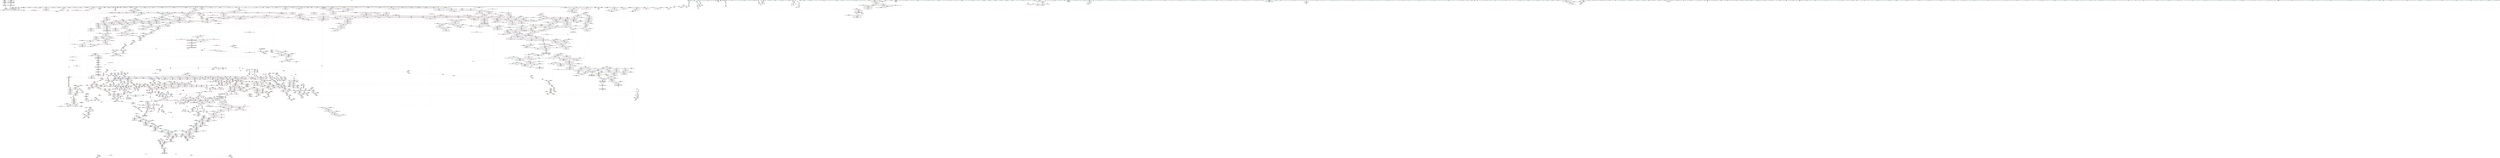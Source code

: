 digraph "SVFG" {
	label="SVFG";

	Node0x55ba7a8c7dc0 [shape=record,color=grey,label="{NodeID: 0\nNullPtr}"];
	Node0x55ba7a8c7dc0 -> Node0x55ba7b04d7f0[style=solid];
	Node0x55ba7a8c7dc0 -> Node0x55ba7b04d8f0[style=solid];
	Node0x55ba7a8c7dc0 -> Node0x55ba7b04d9c0[style=solid];
	Node0x55ba7a8c7dc0 -> Node0x55ba7b04da90[style=solid];
	Node0x55ba7a8c7dc0 -> Node0x55ba7b04db60[style=solid];
	Node0x55ba7a8c7dc0 -> Node0x55ba7b04dc30[style=solid];
	Node0x55ba7a8c7dc0 -> Node0x55ba7b04dd00[style=solid];
	Node0x55ba7a8c7dc0 -> Node0x55ba7b04ddd0[style=solid];
	Node0x55ba7a8c7dc0 -> Node0x55ba7b04dea0[style=solid];
	Node0x55ba7a8c7dc0 -> Node0x55ba7b04df70[style=solid];
	Node0x55ba7a8c7dc0 -> Node0x55ba7b04e040[style=solid];
	Node0x55ba7a8c7dc0 -> Node0x55ba7b04e110[style=solid];
	Node0x55ba7a8c7dc0 -> Node0x55ba7b04e1e0[style=solid];
	Node0x55ba7a8c7dc0 -> Node0x55ba7b04e2b0[style=solid];
	Node0x55ba7a8c7dc0 -> Node0x55ba7b04e380[style=solid];
	Node0x55ba7a8c7dc0 -> Node0x55ba7b04e450[style=solid];
	Node0x55ba7a8c7dc0 -> Node0x55ba7b04e520[style=solid];
	Node0x55ba7a8c7dc0 -> Node0x55ba7b04e5f0[style=solid];
	Node0x55ba7a8c7dc0 -> Node0x55ba7b04e6c0[style=solid];
	Node0x55ba7a8c7dc0 -> Node0x55ba7b04e790[style=solid];
	Node0x55ba7a8c7dc0 -> Node0x55ba7b04e860[style=solid];
	Node0x55ba7a8c7dc0 -> Node0x55ba7b04e930[style=solid];
	Node0x55ba7a8c7dc0 -> Node0x55ba7b04ea00[style=solid];
	Node0x55ba7a8c7dc0 -> Node0x55ba7b04ead0[style=solid];
	Node0x55ba7a8c7dc0 -> Node0x55ba7b04eba0[style=solid];
	Node0x55ba7a8c7dc0 -> Node0x55ba7b04ec70[style=solid];
	Node0x55ba7a8c7dc0 -> Node0x55ba7b04ed40[style=solid];
	Node0x55ba7a8c7dc0 -> Node0x55ba7b04ee10[style=solid];
	Node0x55ba7a8c7dc0 -> Node0x55ba7b04eee0[style=solid];
	Node0x55ba7a8c7dc0 -> Node0x55ba7b04efb0[style=solid];
	Node0x55ba7a8c7dc0 -> Node0x55ba7b04f080[style=solid];
	Node0x55ba7a8c7dc0 -> Node0x55ba7b04f150[style=solid];
	Node0x55ba7a8c7dc0 -> Node0x55ba7b04f220[style=solid];
	Node0x55ba7a8c7dc0 -> Node0x55ba7b04f2f0[style=solid];
	Node0x55ba7a8c7dc0 -> Node0x55ba7b04f3c0[style=solid];
	Node0x55ba7a8c7dc0 -> Node0x55ba7b04f490[style=solid];
	Node0x55ba7a8c7dc0 -> Node0x55ba7b04f560[style=solid];
	Node0x55ba7a8c7dc0 -> Node0x55ba7b04f630[style=solid];
	Node0x55ba7a8c7dc0 -> Node0x55ba7b04f700[style=solid];
	Node0x55ba7a8c7dc0 -> Node0x55ba7b04f7d0[style=solid];
	Node0x55ba7a8c7dc0 -> Node0x55ba7b04f8a0[style=solid];
	Node0x55ba7a8c7dc0 -> Node0x55ba7b04f970[style=solid];
	Node0x55ba7a8c7dc0 -> Node0x55ba7b04fa40[style=solid];
	Node0x55ba7a8c7dc0 -> Node0x55ba7b04fb10[style=solid];
	Node0x55ba7a8c7dc0 -> Node0x55ba7b04fbe0[style=solid];
	Node0x55ba7a8c7dc0 -> Node0x55ba7b04fcb0[style=solid];
	Node0x55ba7a8c7dc0 -> Node0x55ba7b04fd80[style=solid];
	Node0x55ba7a8c7dc0 -> Node0x55ba7b04fe50[style=solid];
	Node0x55ba7a8c7dc0 -> Node0x55ba7b04ff20[style=solid];
	Node0x55ba7a8c7dc0 -> Node0x55ba7b04fff0[style=solid];
	Node0x55ba7a8c7dc0 -> Node0x55ba7b0500c0[style=solid];
	Node0x55ba7a8c7dc0 -> Node0x55ba7b050190[style=solid];
	Node0x55ba7a8c7dc0 -> Node0x55ba7b050260[style=solid];
	Node0x55ba7a8c7dc0 -> Node0x55ba7b050330[style=solid];
	Node0x55ba7a8c7dc0 -> Node0x55ba7b050400[style=solid];
	Node0x55ba7a8c7dc0 -> Node0x55ba7b0504d0[style=solid];
	Node0x55ba7a8c7dc0 -> Node0x55ba7b089870[style=solid];
	Node0x55ba7a8c7dc0 -> Node0x55ba7b05e440[style=solid];
	Node0x55ba7a8c7dc0 -> Node0x55ba7b05e510[style=solid];
	Node0x55ba7a8c7dc0 -> Node0x55ba7b05e5e0[style=solid];
	Node0x55ba7a8c7dc0 -> Node0x55ba7b060660[style=solid];
	Node0x55ba7a8c7dc0 -> Node0x55ba7b09c270[style=solid];
	Node0x55ba7a8c7dc0 -> Node0x55ba7b09c340[style=solid];
	Node0x55ba7a8c7dc0 -> Node0x55ba7b09c410[style=solid];
	Node0x55ba7a8c7dc0 -> Node0x55ba7b09e490[style=solid];
	Node0x55ba7a8c7dc0 -> Node0x55ba7b0d9960[style=solid];
	Node0x55ba7a8c7dc0 -> Node0x55ba7b0da4a0[style=solid];
	Node0x55ba7a8c7dc0 -> Node0x55ba7b0e0200[style=solid];
	Node0x55ba7a8c7dc0 -> Node0x55ba7b0e1700[style=solid];
	Node0x55ba7a8c7dc0 -> Node0x55ba7b0e2300[style=solid];
	Node0x55ba7a8c7dc0 -> Node0x55ba7b0e2480[style=solid];
	Node0x55ba7a8c7dc0:s64 -> Node0x55ba7b242a40[style=solid,color=red];
	Node0x55ba7a8c7dc0:s64 -> Node0x55ba7b235e00[style=solid,color=red];
	Node0x55ba7b231690 [shape=record,color=black,label="{NodeID: 3764\n2469 = PHI(2126, )\n|{<s0>189}}"];
	Node0x55ba7b231690:s0 -> Node0x55ba7b24c8f0[style=solid,color=red];
	Node0x55ba7b0db700 [shape=record,color=grey,label="{NodeID: 2657\n1455 = Binary(1449, 1452, )\n}"];
	Node0x55ba7b0db700 -> Node0x55ba7b0dfc00[style=solid];
	Node0x55ba7b05d260 [shape=record,color=blue,label="{NodeID: 1550\n657\<--699\nP\<--conv4\nmain\n}"];
	Node0x55ba7b05d260 -> Node0x55ba7b077df0[style=dashed];
	Node0x55ba7b05d260 -> Node0x55ba7b15bfd0[style=dashed];
	Node0x55ba7b03b5a0 [shape=record,color=green,label="{NodeID: 443\n2985\<--2986\n__result.addr\<--__result.addr_field_insensitive\n_ZSt4copyISt13move_iteratorIPiES1_ET0_T_S4_S3_\n}"];
	Node0x55ba7b03b5a0 -> Node0x55ba7b087760[style=solid];
	Node0x55ba7b03b5a0 -> Node0x55ba7b0a1bd0[style=solid];
	Node0x55ba7b168720 [shape=record,color=yellow,style=double,label="{NodeID: 3100\n61V_1 = ENCHI(MR_61V_0)\npts\{650 \}\nFun[main]}"];
	Node0x55ba7b168720 -> Node0x55ba7b0776a0[style=dashed];
	Node0x55ba7b04ab40 [shape=record,color=purple,label="{NodeID: 886\n1252\<--1250\n_M_start\<--\n_ZNSt6vectorINSt7__cxx1112basic_stringIcSt11char_traitsIcESaIcEEESaIS5_EE17_M_realloc_insertIJRKS5_EEEvN9__gnu_cxx17__normal_iteratorIPS5_S7_EEDpOT_\n}"];
	Node0x55ba7b04ab40 -> Node0x55ba7b07c7e0[style=solid];
	Node0x55ba7b080f60 [shape=record,color=red,label="{NodeID: 1329\n2011\<--2003\n\<--__y.addr\n_ZSteqIPNSt7__cxx1112basic_stringIcSt11char_traitsIcESaIcEEEEbRKSt13move_iteratorIT_ESB_\n|{<s0>152}}"];
	Node0x55ba7b080f60:s0 -> Node0x55ba7b237ef0[style=solid,color=red];
	Node0x55ba7b033b00 [shape=record,color=green,label="{NodeID: 222\n1509\<--1510\nretval\<--retval_field_insensitive\n_ZNSt6vectorINSt7__cxx1112basic_stringIcSt11char_traitsIcESaIcEEESaIS5_EE5beginEv\n|{|<s1>117}}"];
	Node0x55ba7b033b00 -> Node0x55ba7b04bec0[style=solid];
	Node0x55ba7b033b00:s1 -> Node0x55ba7b234580[style=solid,color=red];
	Node0x55ba7b249940 [shape=record,color=black,label="{NodeID: 3986\n1489 = PHI(1202, )\n1st arg _ZN9__gnu_cxxmiIPNSt7__cxx1112basic_stringIcSt11char_traitsIcESaIcEEESt6vectorIS6_SaIS6_EEEENS_17__normal_iteratorIT_T0_E15difference_typeERKSE_SH_ }"];
	Node0x55ba7b249940 -> Node0x55ba7b061840[style=solid];
	Node0x55ba7b09f810 [shape=record,color=blue,label="{NodeID: 1772\n2656\<--2653\nthis.addr\<--this\n_ZNSt6vectorIiSaIiEE5beginEv\n}"];
	Node0x55ba7b09f810 -> Node0x55ba7b085950[style=dashed];
	Node0x55ba7b057350 [shape=record,color=black,label="{NodeID: 665\n1678\<--1677\n\<--\n_ZNSt16allocator_traitsISaINSt7__cxx1112basic_stringIcSt11char_traitsIcESaIcEEEEE8max_sizeERKS6_\n|{<s0>125}}"];
	Node0x55ba7b057350:s0 -> Node0x55ba7b234a20[style=solid,color=red];
	Node0x55ba7b075bd0 [shape=record,color=red,label="{NodeID: 1108\n475\<--474\n\<--_M_start\n_ZNSt6vectorIiSaIiEED2Ev\n|{<s0>34}}"];
	Node0x55ba7b075bd0:s0 -> Node0x55ba7b24c550[style=solid,color=red];
	Node0x55ba7a8c7e50 [shape=record,color=green,label="{NodeID: 1\n4\<--1\n.str\<--dummyObj\nGlob }"];
	Node0x55ba7b231800 [shape=record,color=black,label="{NodeID: 3765\n2487 = PHI(2126, )\n|{<s0>193}}"];
	Node0x55ba7b231800:s0 -> Node0x55ba7b24c8f0[style=solid,color=red];
	Node0x55ba7b0db880 [shape=record,color=grey,label="{NodeID: 2658\n310 = Binary(309, 311, )\n}"];
	Node0x55ba7b0db880 -> Node0x55ba7b0516b0[style=solid];
	Node0x55ba7b05d330 [shape=record,color=blue,label="{NodeID: 1551\n659\<--701\ni\<--\nmain\n}"];
	Node0x55ba7b05d330 -> Node0x55ba7b077ec0[style=dashed];
	Node0x55ba7b05d330 -> Node0x55ba7b077f90[style=dashed];
	Node0x55ba7b05d330 -> Node0x55ba7b078060[style=dashed];
	Node0x55ba7b05d330 -> Node0x55ba7b078130[style=dashed];
	Node0x55ba7b05d330 -> Node0x55ba7b05d4d0[style=dashed];
	Node0x55ba7b05d330 -> Node0x55ba7b15c4d0[style=dashed];
	Node0x55ba7b03b670 [shape=record,color=green,label="{NodeID: 444\n2987\<--2988\nagg.tmp\<--agg.tmp_field_insensitive\n_ZSt4copyISt13move_iteratorIPiES1_ET0_T_S4_S3_\n}"];
	Node0x55ba7b03b670 -> Node0x55ba7b045220[style=solid];
	Node0x55ba7b03b670 -> Node0x55ba7b071fb0[style=solid];
	Node0x55ba7b168830 [shape=record,color=yellow,style=double,label="{NodeID: 3101\n63V_1 = ENCHI(MR_63V_0)\npts\{652 \}\nFun[main]}"];
	Node0x55ba7b168830 -> Node0x55ba7b077770[style=dashed];
	Node0x55ba7b04ac10 [shape=record,color=purple,label="{NodeID: 887\n1266\<--1265\nincdec.ptr\<--\n_ZNSt6vectorINSt7__cxx1112basic_stringIcSt11char_traitsIcESaIcEEESaIS5_EE17_M_realloc_insertIJRKS5_EEEvN9__gnu_cxx17__normal_iteratorIPS5_S7_EEDpOT_\n}"];
	Node0x55ba7b04ac10 -> Node0x55ba7b060800[style=solid];
	Node0x55ba7b081030 [shape=record,color=red,label="{NodeID: 1330\n2020\<--2017\nthis1\<--this.addr\n_ZNKSt13move_iteratorIPNSt7__cxx1112basic_stringIcSt11char_traitsIcESaIcEEEE4baseEv\n}"];
	Node0x55ba7b081030 -> Node0x55ba7b06d9d0[style=solid];
	Node0x55ba7b033bd0 [shape=record,color=green,label="{NodeID: 223\n1511\<--1512\nthis.addr\<--this.addr_field_insensitive\n_ZNSt6vectorINSt7__cxx1112basic_stringIcSt11char_traitsIcESaIcEEESaIS5_EE5beginEv\n}"];
	Node0x55ba7b033bd0 -> Node0x55ba7b07dd00[style=solid];
	Node0x55ba7b033bd0 -> Node0x55ba7b061910[style=solid];
	Node0x55ba7b249a80 [shape=record,color=black,label="{NodeID: 3987\n1595 = PHI(1293, )\n0th arg _ZNSt16allocator_traitsISaINSt7__cxx1112basic_stringIcSt11char_traitsIcESaIcEEEEE7destroyIS5_EEvRS6_PT_ }"];
	Node0x55ba7b249a80 -> Node0x55ba7b062130[style=solid];
	Node0x55ba7b1642c0 [shape=record,color=yellow,style=double,label="{NodeID: 2880\n145V_1 = ENCHI(MR_145V_0)\npts\{467 \}\nFun[_ZNSt6vectorIiSaIiEED2Ev]}"];
	Node0x55ba7b1642c0 -> Node0x55ba7b08b510[style=dashed];
	Node0x55ba7b09f8e0 [shape=record,color=blue,label="{NodeID: 1773\n2670\<--2668\nthis.addr\<--this\n_ZNSt12_Vector_baseIiSaIiEE11_M_allocateEm\n}"];
	Node0x55ba7b09f8e0 -> Node0x55ba7b085af0[style=dashed];
	Node0x55ba7b057420 [shape=record,color=black,label="{NodeID: 666\n1672\<--1679\n_ZNSt16allocator_traitsISaINSt7__cxx1112basic_stringIcSt11char_traitsIcESaIcEEEEE8max_sizeERKS6__ret\<--call\n_ZNSt16allocator_traitsISaINSt7__cxx1112basic_stringIcSt11char_traitsIcESaIcEEEEE8max_sizeERKS6_\n|{<s0>124}}"];
	Node0x55ba7b057420:s0 -> Node0x55ba7b22f300[style=solid,color=blue];
	Node0x55ba7b075ca0 [shape=record,color=red,label="{NodeID: 1109\n479\<--478\n\<--_M_finish\n_ZNSt6vectorIiSaIiEED2Ev\n|{<s0>34}}"];
	Node0x55ba7b075ca0:s0 -> Node0x55ba7b24c720[style=solid,color=red];
	Node0x55ba7b02aee0 [shape=record,color=green,label="{NodeID: 2\n7\<--1\n\<--dummyObj\nCan only get source location for instruction, argument, global var or function.}"];
	Node0x55ba7b231940 [shape=record,color=black,label="{NodeID: 3766\n2571 = PHI(2575, )\n}"];
	Node0x55ba7b231940 -> Node0x55ba7b084ec0[style=solid];
	Node0x55ba7b0dba00 [shape=record,color=grey,label="{NodeID: 2659\n3103 = Binary(3102, 579, )\n}"];
	Node0x55ba7b0dba00 -> Node0x55ba7b0a2800[style=solid];
	Node0x55ba7b05d400 [shape=record,color=blue,label="{NodeID: 1552\n716\<--361\narrayidx9\<--\nmain\n}"];
	Node0x55ba7b05d400 -> Node0x55ba7b05d400[style=dashed];
	Node0x55ba7b05d400 -> Node0x55ba7b1435c0[style=dashed];
	Node0x55ba7b03b740 [shape=record,color=green,label="{NodeID: 445\n2989\<--2990\nagg.tmp3\<--agg.tmp3_field_insensitive\n_ZSt4copyISt13move_iteratorIPiES1_ET0_T_S4_S3_\n}"];
	Node0x55ba7b03b740 -> Node0x55ba7b0452f0[style=solid];
	Node0x55ba7b03b740 -> Node0x55ba7b072080[style=solid];
	Node0x55ba7b04ace0 [shape=record,color=purple,label="{NodeID: 888\n1271\<--1270\n_M_impl13\<--\n_ZNSt6vectorINSt7__cxx1112basic_stringIcSt11char_traitsIcESaIcEEESaIS5_EE17_M_realloc_insertIJRKS5_EEEvN9__gnu_cxx17__normal_iteratorIPS5_S7_EEDpOT_\n}"];
	Node0x55ba7b081100 [shape=record,color=red,label="{NodeID: 1331\n2022\<--2021\n\<--_M_current\n_ZNKSt13move_iteratorIPNSt7__cxx1112basic_stringIcSt11char_traitsIcESaIcEEEE4baseEv\n}"];
	Node0x55ba7b081100 -> Node0x55ba7b058940[style=solid];
	Node0x55ba7b033ca0 [shape=record,color=green,label="{NodeID: 224\n1525\<--1526\nthis.addr\<--this.addr_field_insensitive\n_ZNSt12_Vector_baseINSt7__cxx1112basic_stringIcSt11char_traitsIcESaIcEEESaIS5_EE11_M_allocateEm\n}"];
	Node0x55ba7b033ca0 -> Node0x55ba7b07dea0[style=solid];
	Node0x55ba7b033ca0 -> Node0x55ba7b0619e0[style=solid];
	Node0x55ba7b249bc0 [shape=record,color=black,label="{NodeID: 3988\n1596 = PHI(1296, )\n1st arg _ZNSt16allocator_traitsISaINSt7__cxx1112basic_stringIcSt11char_traitsIcESaIcEEEEE7destroyIS5_EEvRS6_PT_ }"];
	Node0x55ba7b249bc0 -> Node0x55ba7b062200[style=solid];
	Node0x55ba7b1643a0 [shape=record,color=yellow,style=double,label="{NodeID: 2881\n147V_1 = ENCHI(MR_147V_0)\npts\{469 \}\nFun[_ZNSt6vectorIiSaIiEED2Ev]}"];
	Node0x55ba7b1643a0 -> Node0x55ba7b08b5e0[style=dashed];
	Node0x55ba7b09f9b0 [shape=record,color=blue,label="{NodeID: 1774\n2672\<--2669\n__n.addr\<--__n\n_ZNSt12_Vector_baseIiSaIiEE11_M_allocateEm\n}"];
	Node0x55ba7b09f9b0 -> Node0x55ba7b085bc0[style=dashed];
	Node0x55ba7b09f9b0 -> Node0x55ba7b085c90[style=dashed];
	Node0x55ba7b0574f0 [shape=record,color=black,label="{NodeID: 667\n1690\<--1689\n\<--_M_impl\n_ZNKSt12_Vector_baseINSt7__cxx1112basic_stringIcSt11char_traitsIcESaIcEEESaIS5_EE19_M_get_Tp_allocatorEv\n}"];
	Node0x55ba7b0574f0 -> Node0x55ba7b0575c0[style=solid];
	Node0x55ba7b075d70 [shape=record,color=red,label="{NodeID: 1110\n516\<--511\n\<--v.addr\n_Z3dfsi\n}"];
	Node0x55ba7b075d70 -> Node0x55ba7b052210[style=solid];
	Node0x55ba7b02b220 [shape=record,color=green,label="{NodeID: 3\n16\<--1\n__dso_handle\<--dummyObj\nGlob }"];
	Node0x55ba7b231a80 [shape=record,color=black,label="{NodeID: 3767\n2600 = PHI(2755, )\n}"];
	Node0x55ba7b231a80 -> Node0x55ba7b0dcc00[style=solid];
	Node0x55ba7b0dbb80 [shape=record,color=grey,label="{NodeID: 2660\n3102 = Binary(3100, 3101, )\n}"];
	Node0x55ba7b0dbb80 -> Node0x55ba7b0dba00[style=solid];
	Node0x55ba7b05d4d0 [shape=record,color=blue,label="{NodeID: 1553\n659\<--720\ni\<--inc\nmain\n}"];
	Node0x55ba7b05d4d0 -> Node0x55ba7b077ec0[style=dashed];
	Node0x55ba7b05d4d0 -> Node0x55ba7b077f90[style=dashed];
	Node0x55ba7b05d4d0 -> Node0x55ba7b078060[style=dashed];
	Node0x55ba7b05d4d0 -> Node0x55ba7b078130[style=dashed];
	Node0x55ba7b05d4d0 -> Node0x55ba7b05d4d0[style=dashed];
	Node0x55ba7b05d4d0 -> Node0x55ba7b15c4d0[style=dashed];
	Node0x55ba7b03b810 [shape=record,color=green,label="{NodeID: 446\n3002\<--3003\n_ZSt12__miter_baseIPiEDTcl12__miter_basecldtfp_4baseEEESt13move_iteratorIT_E\<--_ZSt12__miter_baseIPiEDTcl12__miter_basecldtfp_4baseEEESt13move_iteratorIT_E_field_insensitive\n}"];
	Node0x55ba7b04adb0 [shape=record,color=purple,label="{NodeID: 889\n1272\<--1270\n_M_finish\<--\n_ZNSt6vectorINSt7__cxx1112basic_stringIcSt11char_traitsIcESaIcEEESaIS5_EE17_M_realloc_insertIJRKS5_EEEvN9__gnu_cxx17__normal_iteratorIPS5_S7_EEDpOT_\n}"];
	Node0x55ba7b04adb0 -> Node0x55ba7b07ca50[style=solid];
	Node0x55ba7b0811d0 [shape=record,color=red,label="{NodeID: 1332\n2029\<--2026\n\<--__t.addr\n_ZSt7forwardINSt7__cxx1112basic_stringIcSt11char_traitsIcESaIcEEEEOT_RNSt16remove_referenceIS6_E4typeE\n}"];
	Node0x55ba7b0811d0 -> Node0x55ba7b058a10[style=solid];
	Node0x55ba7b033d70 [shape=record,color=green,label="{NodeID: 225\n1527\<--1528\n__n.addr\<--__n.addr_field_insensitive\n_ZNSt12_Vector_baseINSt7__cxx1112basic_stringIcSt11char_traitsIcESaIcEEESaIS5_EE11_M_allocateEm\n}"];
	Node0x55ba7b033d70 -> Node0x55ba7b07df70[style=solid];
	Node0x55ba7b033d70 -> Node0x55ba7b07e040[style=solid];
	Node0x55ba7b033d70 -> Node0x55ba7b061ab0[style=solid];
	Node0x55ba7b249d00 [shape=record,color=black,label="{NodeID: 3989\n446 = PHI()\n0th arg __cxx_global_array_dtor }"];
	Node0x55ba7b249d00 -> Node0x55ba7b08b370[style=solid];
	Node0x55ba7b164480 [shape=record,color=yellow,style=double,label="{NodeID: 2882\n87V_1 = ENCHI(MR_87V_0)\npts\{150000 \}\nFun[_ZNSt6vectorIiSaIiEED2Ev]|{|<s1>35|<s2>36}}"];
	Node0x55ba7b164480 -> Node0x55ba7b075bd0[style=dashed];
	Node0x55ba7b164480:s1 -> Node0x55ba7b09b160[style=dashed,color=red];
	Node0x55ba7b164480:s2 -> Node0x55ba7b09b160[style=dashed,color=red];
	Node0x55ba7b09fa80 [shape=record,color=blue,label="{NodeID: 1775\n2695\<--2691\n__first.addr\<--__first\n_ZSt34__uninitialized_move_if_noexcept_aIPiS0_SaIiEET0_T_S3_S2_RT1_\n}"];
	Node0x55ba7b09fa80 -> Node0x55ba7b085d60[style=dashed];
	Node0x55ba7b0575c0 [shape=record,color=black,label="{NodeID: 668\n1683\<--1690\n_ZNKSt12_Vector_baseINSt7__cxx1112basic_stringIcSt11char_traitsIcESaIcEEESaIS5_EE19_M_get_Tp_allocatorEv_ret\<--\n_ZNKSt12_Vector_baseINSt7__cxx1112basic_stringIcSt11char_traitsIcESaIcEEESaIS5_EE19_M_get_Tp_allocatorEv\n|{<s0>123}}"];
	Node0x55ba7b0575c0:s0 -> Node0x55ba7b22f1c0[style=solid,color=blue];
	Node0x55ba7b075e40 [shape=record,color=red,label="{NodeID: 1111\n523\<--511\n\<--v.addr\n_Z3dfsi\n}"];
	Node0x55ba7b075e40 -> Node0x55ba7b0522e0[style=solid];
	Node0x55ba7b02b2e0 [shape=record,color=green,label="{NodeID: 4\n19\<--1\n.str.1\<--dummyObj\nGlob }"];
	Node0x55ba7b231bc0 [shape=record,color=black,label="{NodeID: 3768\n2603 = PHI(561, )\n}"];
	Node0x55ba7b231bc0 -> Node0x55ba7b0dcc00[style=solid];
	Node0x55ba7b0dbd00 [shape=record,color=grey,label="{NodeID: 2661\n298 = Binary(297, 299, )\n}"];
	Node0x55ba7b0dbd00 -> Node0x55ba7b051510[style=solid];
	Node0x55ba7b05d5a0 [shape=record,color=blue,label="{NodeID: 1554\n661\<--723\ni10\<--\nmain\n}"];
	Node0x55ba7b05d5a0 -> Node0x55ba7b14c8d0[style=dashed];
	Node0x55ba7b03b910 [shape=record,color=green,label="{NodeID: 447\n3012\<--3013\n_ZSt14__copy_move_a2ILb1EPiS0_ET1_T0_S2_S1_\<--_ZSt14__copy_move_a2ILb1EPiS0_ET1_T0_S2_S1__field_insensitive\n}"];
	Node0x55ba7b04ae80 [shape=record,color=purple,label="{NodeID: 890\n1292\<--1291\n_M_impl17\<--\n_ZNSt6vectorINSt7__cxx1112basic_stringIcSt11char_traitsIcESaIcEEESaIS5_EE17_M_realloc_insertIJRKS5_EEEvN9__gnu_cxx17__normal_iteratorIPS5_S7_EEDpOT_\n}"];
	Node0x55ba7b04ae80 -> Node0x55ba7b055d60[style=solid];
	Node0x55ba7b0812a0 [shape=record,color=red,label="{NodeID: 1333\n2043\<--2037\nthis1\<--this.addr\n_ZNSt13move_iteratorIPNSt7__cxx1112basic_stringIcSt11char_traitsIcESaIcEEEEC2ES6_\n}"];
	Node0x55ba7b0812a0 -> Node0x55ba7b06daa0[style=solid];
	Node0x55ba7b033e40 [shape=record,color=green,label="{NodeID: 226\n1539\<--1540\n_ZNSt16allocator_traitsISaINSt7__cxx1112basic_stringIcSt11char_traitsIcESaIcEEEEE8allocateERS6_m\<--_ZNSt16allocator_traitsISaINSt7__cxx1112basic_stringIcSt11char_traitsIcESaIcEEEEE8allocateERS6_m_field_insensitive\n}"];
	Node0x55ba7b249dd0 [shape=record,color=black,label="{NodeID: 3990\n1158 = PHI(1152, )\n0th arg _ZN9__gnu_cxx13new_allocatorINSt7__cxx1112basic_stringIcSt11char_traitsIcESaIcEEEED2Ev }"];
	Node0x55ba7b249dd0 -> Node0x55ba7b05fca0[style=solid];
	Node0x55ba7b164560 [shape=record,color=yellow,style=double,label="{NodeID: 2883\n89V_1 = ENCHI(MR_89V_0)\npts\{150001 \}\nFun[_ZNSt6vectorIiSaIiEED2Ev]}"];
	Node0x55ba7b164560 -> Node0x55ba7b075ca0[style=dashed];
	Node0x55ba7b09fb50 [shape=record,color=blue,label="{NodeID: 1776\n2697\<--2692\n__last.addr\<--__last\n_ZSt34__uninitialized_move_if_noexcept_aIPiS0_SaIiEET0_T_S3_S2_RT1_\n}"];
	Node0x55ba7b09fb50 -> Node0x55ba7b085e30[style=dashed];
	Node0x55ba7b057690 [shape=record,color=black,label="{NodeID: 669\n1692\<--1699\n_ZNK9__gnu_cxx13new_allocatorINSt7__cxx1112basic_stringIcSt11char_traitsIcESaIcEEEE8max_sizeEv_ret\<--\n_ZNK9__gnu_cxx13new_allocatorINSt7__cxx1112basic_stringIcSt11char_traitsIcESaIcEEEE8max_sizeEv\n|{<s0>125|<s1>127}}"];
	Node0x55ba7b057690:s0 -> Node0x55ba7b22f440[style=solid,color=blue];
	Node0x55ba7b057690:s1 -> Node0x55ba7b22f6c0[style=solid,color=blue];
	Node0x55ba7b075f10 [shape=record,color=red,label="{NodeID: 1112\n532\<--511\n\<--v.addr\n_Z3dfsi\n}"];
	Node0x55ba7b075f10 -> Node0x55ba7b052480[style=solid];
	Node0x55ba7b02b3a0 [shape=record,color=green,label="{NodeID: 5\n21\<--1\n.str.2\<--dummyObj\nGlob }"];
	Node0x55ba7b231d00 [shape=record,color=black,label="{NodeID: 3769\n2611 = PHI(561, )\n}"];
	Node0x55ba7b231d00 -> Node0x55ba7b0dca80[style=solid];
	Node0x55ba7b0dbe80 [shape=record,color=grey,label="{NodeID: 2662\n381 = Binary(380, 137, )\n}"];
	Node0x55ba7b0dbe80 -> Node0x55ba7b08ae90[style=solid];
	Node0x55ba7b05d670 [shape=record,color=blue,label="{NodeID: 1555\n663\<--731\nj\<--add\nmain\n}"];
	Node0x55ba7b05d670 -> Node0x55ba7b1509d0[style=dashed];
	Node0x55ba7b03ba10 [shape=record,color=green,label="{NodeID: 448\n3019\<--3020\n__first.addr\<--__first.addr_field_insensitive\n_ZSt14__copy_move_a2ILb1EPiS0_ET1_T0_S2_S1_\n}"];
	Node0x55ba7b03ba10 -> Node0x55ba7b0879d0[style=solid];
	Node0x55ba7b03ba10 -> Node0x55ba7b0a1e40[style=solid];
	Node0x55ba7b04af50 [shape=record,color=purple,label="{NodeID: 891\n1324\<--1323\n_M_impl25\<--\n_ZNSt6vectorINSt7__cxx1112basic_stringIcSt11char_traitsIcESaIcEEESaIS5_EE17_M_realloc_insertIJRKS5_EEEvN9__gnu_cxx17__normal_iteratorIPS5_S7_EEDpOT_\n}"];
	Node0x55ba7b081370 [shape=record,color=red,label="{NodeID: 1334\n2045\<--2039\n\<--__i.addr\n_ZNSt13move_iteratorIPNSt7__cxx1112basic_stringIcSt11char_traitsIcESaIcEEEEC2ES6_\n}"];
	Node0x55ba7b081370 -> Node0x55ba7b09be60[style=solid];
	Node0x55ba7b033f40 [shape=record,color=green,label="{NodeID: 227\n1550\<--1551\n__first.addr\<--__first.addr_field_insensitive\n_ZSt34__uninitialized_move_if_noexcept_aIPNSt7__cxx1112basic_stringIcSt11char_traitsIcESaIcEEES6_SaIS5_EET0_T_S9_S8_RT1_\n}"];
	Node0x55ba7b033f40 -> Node0x55ba7b07e110[style=solid];
	Node0x55ba7b033f40 -> Node0x55ba7b061b80[style=solid];
	Node0x55ba7b249f40 [shape=record,color=black,label="{NodeID: 3991\n2090 = PHI(2078, )\n0th arg _ZNSaIiEC2Ev }"];
	Node0x55ba7b249f40 -> Node0x55ba7b09c4e0[style=solid];
	Node0x55ba7b164640 [shape=record,color=yellow,style=double,label="{NodeID: 2884\n91V_1 = ENCHI(MR_91V_0)\npts\{150002 \}\nFun[_ZNSt6vectorIiSaIiEED2Ev]|{<s0>35|<s1>36}}"];
	Node0x55ba7b164640:s0 -> Node0x55ba7b09b240[style=dashed,color=red];
	Node0x55ba7b164640:s1 -> Node0x55ba7b09b240[style=dashed,color=red];
	Node0x55ba7b09fc20 [shape=record,color=blue,label="{NodeID: 1777\n2699\<--2693\n__result.addr\<--__result\n_ZSt34__uninitialized_move_if_noexcept_aIPiS0_SaIiEET0_T_S3_S2_RT1_\n}"];
	Node0x55ba7b09fc20 -> Node0x55ba7b085f00[style=dashed];
	Node0x55ba7b057760 [shape=record,color=black,label="{NodeID: 670\n1725\<--1724\n\<--\n_ZNSt16allocator_traitsISaINSt7__cxx1112basic_stringIcSt11char_traitsIcESaIcEEEEE8allocateERS6_m\n|{<s0>126}}"];
	Node0x55ba7b057760:s0 -> Node0x55ba7b2427f0[style=solid,color=red];
	Node0x55ba7b075fe0 [shape=record,color=red,label="{NodeID: 1113\n546\<--511\n\<--v.addr\n_Z3dfsi\n}"];
	Node0x55ba7b075fe0 -> Node0x55ba7b0527c0[style=solid];
	Node0x55ba7b02bc10 [shape=record,color=green,label="{NodeID: 6\n23\<--1\n.str.3\<--dummyObj\nGlob }"];
	Node0x55ba7b231e40 [shape=record,color=black,label="{NodeID: 3770\n2612 = PHI(561, )\n}"];
	Node0x55ba7b231e40 -> Node0x55ba7b09f4d0[style=solid];
	Node0x55ba7b0dc000 [shape=record,color=grey,label="{NodeID: 2663\n375 = Binary(374, 373, )\n}"];
	Node0x55ba7b0dc000 -> Node0x55ba7b08adc0[style=solid];
	Node0x55ba7b05d740 [shape=record,color=blue,label="{NodeID: 1556\n665\<--743\nx\<--conv20\nmain\n}"];
	Node0x55ba7b05d740 -> Node0x55ba7b078950[style=dashed];
	Node0x55ba7b05d740 -> Node0x55ba7b150ed0[style=dashed];
	Node0x55ba7b03bae0 [shape=record,color=green,label="{NodeID: 449\n3021\<--3022\n__last.addr\<--__last.addr_field_insensitive\n_ZSt14__copy_move_a2ILb1EPiS0_ET1_T0_S2_S1_\n}"];
	Node0x55ba7b03bae0 -> Node0x55ba7b087aa0[style=solid];
	Node0x55ba7b03bae0 -> Node0x55ba7b0a1f10[style=solid];
	Node0x55ba7b04b020 [shape=record,color=purple,label="{NodeID: 892\n1325\<--1323\n_M_start26\<--\n_ZNSt6vectorINSt7__cxx1112basic_stringIcSt11char_traitsIcESaIcEEESaIS5_EE17_M_realloc_insertIJRKS5_EEEvN9__gnu_cxx17__normal_iteratorIPS5_S7_EEDpOT_\n}"];
	Node0x55ba7b04b020 -> Node0x55ba7b07cb20[style=solid];
	Node0x55ba7b081440 [shape=record,color=red,label="{NodeID: 1335\n2057\<--2051\nthis1\<--this.addr\n_ZN9__gnu_cxx13new_allocatorINSt7__cxx1112basic_stringIcSt11char_traitsIcESaIcEEEE7destroyIS6_EEvPT_\n}"];
	Node0x55ba7b03c3d0 [shape=record,color=green,label="{NodeID: 228\n1552\<--1553\n__last.addr\<--__last.addr_field_insensitive\n_ZSt34__uninitialized_move_if_noexcept_aIPNSt7__cxx1112basic_stringIcSt11char_traitsIcESaIcEEES6_SaIS5_EET0_T_S9_S8_RT1_\n}"];
	Node0x55ba7b03c3d0 -> Node0x55ba7b07e1e0[style=solid];
	Node0x55ba7b03c3d0 -> Node0x55ba7b061c50[style=solid];
	Node0x55ba7b24a080 [shape=record,color=black,label="{NodeID: 3992\n2279 = PHI(2234, )\n0th arg _ZNSaIiED2Ev }"];
	Node0x55ba7b24a080 -> Node0x55ba7b09d790[style=solid];
	Node0x55ba7b09fcf0 [shape=record,color=blue,label="{NodeID: 1778\n2701\<--2694\n__alloc.addr\<--__alloc\n_ZSt34__uninitialized_move_if_noexcept_aIPiS0_SaIiEET0_T_S3_S2_RT1_\n}"];
	Node0x55ba7b09fcf0 -> Node0x55ba7b085fd0[style=dashed];
	Node0x55ba7b057830 [shape=record,color=black,label="{NodeID: 671\n1715\<--1727\n_ZNSt16allocator_traitsISaINSt7__cxx1112basic_stringIcSt11char_traitsIcESaIcEEEEE8allocateERS6_m_ret\<--call\n_ZNSt16allocator_traitsISaINSt7__cxx1112basic_stringIcSt11char_traitsIcESaIcEEEEE8allocateERS6_m\n|{<s0>118}}"];
	Node0x55ba7b057830:s0 -> Node0x55ba7b240a00[style=solid,color=blue];
	Node0x55ba7b0760b0 [shape=record,color=red,label="{NodeID: 1114\n522\<--513\n\<--i\n_Z3dfsi\n}"];
	Node0x55ba7b0760b0 -> Node0x55ba7b0e2600[style=solid];
	Node0x55ba7b02bca0 [shape=record,color=green,label="{NodeID: 7\n25\<--1\n.str.4\<--dummyObj\nGlob }"];
	Node0x55ba7b231f80 [shape=record,color=black,label="{NodeID: 3771\n2614 = PHI(1647, )\n}"];
	Node0x55ba7b231f80 -> Node0x55ba7b085540[style=solid];
	Node0x55ba7b0dc180 [shape=record,color=grey,label="{NodeID: 2664\n803 = Binary(802, 137, )\n}"];
	Node0x55ba7b0dc180 -> Node0x55ba7b05ddc0[style=solid];
	Node0x55ba7b05d810 [shape=record,color=blue,label="{NodeID: 1557\n667\<--746\ny\<--call21\nmain\n}"];
	Node0x55ba7b05d810 -> Node0x55ba7b078a20[style=dashed];
	Node0x55ba7b05d810 -> Node0x55ba7b1513d0[style=dashed];
	Node0x55ba7b03bbb0 [shape=record,color=green,label="{NodeID: 450\n3023\<--3024\n__result.addr\<--__result.addr_field_insensitive\n_ZSt14__copy_move_a2ILb1EPiS0_ET1_T0_S2_S1_\n}"];
	Node0x55ba7b03bbb0 -> Node0x55ba7b087b70[style=solid];
	Node0x55ba7b03bbb0 -> Node0x55ba7b0a1fe0[style=solid];
	Node0x55ba7b168d70 [shape=record,color=yellow,style=double,label="{NodeID: 3107\n53V_1 = ENCHI(MR_53V_0)\npts\{8 \}\nFun[main]}"];
	Node0x55ba7b168d70 -> Node0x55ba7b072f20[style=dashed];
	Node0x55ba7b04b0f0 [shape=record,color=purple,label="{NodeID: 893\n1328\<--1327\n_M_impl27\<--\n_ZNSt6vectorINSt7__cxx1112basic_stringIcSt11char_traitsIcESaIcEEESaIS5_EE17_M_realloc_insertIJRKS5_EEEvN9__gnu_cxx17__normal_iteratorIPS5_S7_EEDpOT_\n}"];
	Node0x55ba7b081510 [shape=record,color=red,label="{NodeID: 1336\n2058\<--2053\n\<--__p.addr\n_ZN9__gnu_cxx13new_allocatorINSt7__cxx1112basic_stringIcSt11char_traitsIcESaIcEEEE7destroyIS6_EEvPT_\n}"];
	Node0x55ba7b03c4a0 [shape=record,color=green,label="{NodeID: 229\n1554\<--1555\n__result.addr\<--__result.addr_field_insensitive\n_ZSt34__uninitialized_move_if_noexcept_aIPNSt7__cxx1112basic_stringIcSt11char_traitsIcESaIcEEES6_SaIS5_EET0_T_S9_S8_RT1_\n}"];
	Node0x55ba7b03c4a0 -> Node0x55ba7b07e2b0[style=solid];
	Node0x55ba7b03c4a0 -> Node0x55ba7b061d20[style=solid];
	Node0x55ba7b24a1c0 [shape=record,color=black,label="{NodeID: 3993\n939 = PHI(259, 1309, 1326, )\n0th arg _ZSt8_DestroyIPNSt7__cxx1112basic_stringIcSt11char_traitsIcESaIcEEES5_EvT_S7_RSaIT0_E }"];
	Node0x55ba7b24a1c0 -> Node0x55ba7b05e850[style=solid];
	Node0x55ba7b09fdc0 [shape=record,color=blue,label="{NodeID: 1779\n2715\<--2712\ncoerce.dive\<--call\n_ZSt34__uninitialized_move_if_noexcept_aIPiS0_SaIiEET0_T_S3_S2_RT1_\n}"];
	Node0x55ba7b09fdc0 -> Node0x55ba7b0860a0[style=dashed];
	Node0x55ba7b057900 [shape=record,color=black,label="{NodeID: 672\n1759\<--1755\n\<--call2\n_ZN9__gnu_cxx13new_allocatorINSt7__cxx1112basic_stringIcSt11char_traitsIcESaIcEEEE8allocateEmPKv\n}"];
	Node0x55ba7b057900 -> Node0x55ba7b0579d0[style=solid];
	Node0x55ba7b076180 [shape=record,color=red,label="{NodeID: 1115\n535\<--513\n\<--i\n_Z3dfsi\n}"];
	Node0x55ba7b076180 -> Node0x55ba7b052550[style=solid];
	Node0x55ba7b02bd30 [shape=record,color=green,label="{NodeID: 8\n27\<--1\n.str.5\<--dummyObj\nGlob }"];
	Node0x55ba7b2320c0 [shape=record,color=black,label="{NodeID: 3772\n2619 = PHI(561, )\n}"];
	Node0x55ba7b2320c0 -> Node0x55ba7b0e1b80[style=solid];
	Node0x55ba7b0dc300 [shape=record,color=grey,label="{NodeID: 2665\n1471 = Binary(1464, 1470, )\n}"];
	Node0x55ba7b0dc300 -> Node0x55ba7b0616a0[style=solid];
	Node0x55ba7b05d8e0 [shape=record,color=blue,label="{NodeID: 1558\n663\<--765\nj\<--inc28\nmain\n}"];
	Node0x55ba7b05d8e0 -> Node0x55ba7b1509d0[style=dashed];
	Node0x55ba7b03bc80 [shape=record,color=green,label="{NodeID: 451\n3030\<--3031\n_ZSt12__niter_baseIPiET_S1_\<--_ZSt12__niter_baseIPiET_S1__field_insensitive\n}"];
	Node0x55ba7b04b1c0 [shape=record,color=purple,label="{NodeID: 894\n1329\<--1327\n_M_finish28\<--\n_ZNSt6vectorINSt7__cxx1112basic_stringIcSt11char_traitsIcESaIcEEESaIS5_EE17_M_realloc_insertIJRKS5_EEEvN9__gnu_cxx17__normal_iteratorIPS5_S7_EEDpOT_\n}"];
	Node0x55ba7b04b1c0 -> Node0x55ba7b07cbf0[style=solid];
	Node0x55ba7b0815e0 [shape=record,color=red,label="{NodeID: 1337\n2066\<--2063\nthis1\<--this.addr\n_ZNSt12_Vector_baseIiSaIiEEC2Ev\n}"];
	Node0x55ba7b0815e0 -> Node0x55ba7b06db70[style=solid];
	Node0x55ba7b03c570 [shape=record,color=green,label="{NodeID: 230\n1556\<--1557\n__alloc.addr\<--__alloc.addr_field_insensitive\n_ZSt34__uninitialized_move_if_noexcept_aIPNSt7__cxx1112basic_stringIcSt11char_traitsIcESaIcEEES6_SaIS5_EET0_T_S9_S8_RT1_\n}"];
	Node0x55ba7b03c570 -> Node0x55ba7b07e380[style=solid];
	Node0x55ba7b03c570 -> Node0x55ba7b061df0[style=solid];
	Node0x55ba7b24a4a0 [shape=record,color=black,label="{NodeID: 3994\n940 = PHI(263, 1310, 1330, )\n1st arg _ZSt8_DestroyIPNSt7__cxx1112basic_stringIcSt11char_traitsIcESaIcEEES5_EvT_S7_RSaIT0_E }"];
	Node0x55ba7b24a4a0 -> Node0x55ba7b05e920[style=solid];
	Node0x55ba7b09fe90 [shape=record,color=blue,label="{NodeID: 1780\n2719\<--2718\ncoerce.dive3\<--call2\n_ZSt34__uninitialized_move_if_noexcept_aIPiS0_SaIiEET0_T_S3_S2_RT1_\n}"];
	Node0x55ba7b09fe90 -> Node0x55ba7b086170[style=dashed];
	Node0x55ba7b0579d0 [shape=record,color=black,label="{NodeID: 673\n1731\<--1759\n_ZN9__gnu_cxx13new_allocatorINSt7__cxx1112basic_stringIcSt11char_traitsIcESaIcEEEE8allocateEmPKv_ret\<--\n_ZN9__gnu_cxx13new_allocatorINSt7__cxx1112basic_stringIcSt11char_traitsIcESaIcEEEE8allocateEmPKv\n|{<s0>126}}"];
	Node0x55ba7b0579d0:s0 -> Node0x55ba7b22f580[style=solid,color=blue];
	Node0x55ba7b076250 [shape=record,color=red,label="{NodeID: 1116\n549\<--513\n\<--i\n_Z3dfsi\n}"];
	Node0x55ba7b076250 -> Node0x55ba7b052890[style=solid];
	Node0x55ba7b02bdf0 [shape=record,color=green,label="{NodeID: 9\n30\<--1\n\<--dummyObj\nCan only get source location for instruction, argument, global var or function.}"];
	Node0x55ba7b232200 [shape=record,color=black,label="{NodeID: 3773\n2939 = PHI(2943, )\n}"];
	Node0x55ba7b232200 -> Node0x55ba7b044ba0[style=solid];
	Node0x55ba7b0dc480 [shape=record,color=grey,label="{NodeID: 2666\n770 = Binary(769, 137, )\n}"];
	Node0x55ba7b0dc480 -> Node0x55ba7b05d9b0[style=solid];
	Node0x55ba7b05d9b0 [shape=record,color=blue,label="{NodeID: 1559\n661\<--770\ni10\<--inc31\nmain\n}"];
	Node0x55ba7b05d9b0 -> Node0x55ba7b14c8d0[style=dashed];
	Node0x55ba7b03bd80 [shape=record,color=green,label="{NodeID: 452\n3037\<--3038\n_ZSt13__copy_move_aILb1EPiS0_ET1_T0_S2_S1_\<--_ZSt13__copy_move_aILb1EPiS0_ET1_T0_S2_S1__field_insensitive\n}"];
	Node0x55ba7b04b290 [shape=record,color=purple,label="{NodeID: 895\n1336\<--1335\n_M_impl30\<--\n_ZNSt6vectorINSt7__cxx1112basic_stringIcSt11char_traitsIcESaIcEEESaIS5_EE17_M_realloc_insertIJRKS5_EEEvN9__gnu_cxx17__normal_iteratorIPS5_S7_EEDpOT_\n}"];
	Node0x55ba7b0816b0 [shape=record,color=red,label="{NodeID: 1338\n2077\<--2074\nthis1\<--this.addr\n_ZNSt12_Vector_baseIiSaIiEE12_Vector_implC2Ev\n}"];
	Node0x55ba7b0816b0 -> Node0x55ba7b058ae0[style=solid];
	Node0x55ba7b0816b0 -> Node0x55ba7b06dc40[style=solid];
	Node0x55ba7b0816b0 -> Node0x55ba7b06dd10[style=solid];
	Node0x55ba7b0816b0 -> Node0x55ba7b06dde0[style=solid];
	Node0x55ba7b03c640 [shape=record,color=green,label="{NodeID: 231\n1558\<--1559\nagg.tmp\<--agg.tmp_field_insensitive\n_ZSt34__uninitialized_move_if_noexcept_aIPNSt7__cxx1112basic_stringIcSt11char_traitsIcESaIcEEES6_SaIS5_EET0_T_S9_S8_RT1_\n}"];
	Node0x55ba7b03c640 -> Node0x55ba7b04c200[style=solid];
	Node0x55ba7b03c640 -> Node0x55ba7b04c2d0[style=solid];
	Node0x55ba7b24a660 [shape=record,color=black,label="{NodeID: 3995\n941 = PHI(265, 1312, 1332, )\n2nd arg _ZSt8_DestroyIPNSt7__cxx1112basic_stringIcSt11char_traitsIcESaIcEEES5_EvT_S7_RSaIT0_E }"];
	Node0x55ba7b24a660 -> Node0x55ba7b05e9f0[style=solid];
	Node0x55ba7b09ff60 [shape=record,color=blue,label="{NodeID: 1781\n2733\<--2732\nthis.addr\<--this\n_ZNK9__gnu_cxx17__normal_iteratorIPiSt6vectorIiSaIiEEE4baseEv\n}"];
	Node0x55ba7b09ff60 -> Node0x55ba7b086240[style=dashed];
	Node0x55ba7b057aa0 [shape=record,color=black,label="{NodeID: 674\n1788\<--1769\n\<--__first\n_ZSt22__uninitialized_copy_aISt13move_iteratorIPNSt7__cxx1112basic_stringIcSt11char_traitsIcESaIcEEEES7_S6_ET0_T_SA_S9_RSaIT1_E\n}"];
	Node0x55ba7b057aa0 -> Node0x55ba7b06cb30[style=solid];
	Node0x55ba7b076320 [shape=record,color=red,label="{NodeID: 1117\n556\<--513\n\<--i\n_Z3dfsi\n}"];
	Node0x55ba7b076320 -> Node0x55ba7b0deb80[style=solid];
	Node0x55ba7b02bef0 [shape=record,color=green,label="{NodeID: 10\n47\<--1\n\<--dummyObj\nCan only get source location for instruction, argument, global var or function.}"];
	Node0x55ba7b232340 [shape=record,color=black,label="{NodeID: 3774\n2973 = PHI(2977, )\n}"];
	Node0x55ba7b232340 -> Node0x55ba7b044fb0[style=solid];
	Node0x55ba7b0dc600 [shape=record,color=grey,label="{NodeID: 2667\n336 = Binary(335, 137, )\n}"];
	Node0x55ba7b0dc600 -> Node0x55ba7b08a9b0[style=solid];
	Node0x55ba7b05da80 [shape=record,color=blue,label="{NodeID: 1560\n669\<--7\nwyn\<--\nmain\n}"];
	Node0x55ba7b05da80 -> Node0x55ba7b078af0[style=dashed];
	Node0x55ba7b05da80 -> Node0x55ba7b078bc0[style=dashed];
	Node0x55ba7b05da80 -> Node0x55ba7b05dc20[style=dashed];
	Node0x55ba7b05da80 -> Node0x55ba7b14bed0[style=dashed];
	Node0x55ba7b05da80 -> Node0x55ba7b15ddd0[style=dashed];
	Node0x55ba7b03be80 [shape=record,color=green,label="{NodeID: 453\n3042\<--3043\n__it\<--__it_field_insensitive\n_ZSt12__miter_baseIPiEDTcl12__miter_basecldtfp_4baseEEESt13move_iteratorIT_E\n|{|<s1>241}}"];
	Node0x55ba7b03be80 -> Node0x55ba7b072490[style=solid];
	Node0x55ba7b03be80:s1 -> Node0x55ba7b234910[style=solid,color=red];
	Node0x55ba7b169010 [shape=record,color=yellow,style=double,label="{NodeID: 3110\n59V_1 = ENCHI(MR_59V_0)\npts\{648 \}\nFun[main]}"];
	Node0x55ba7b169010 -> Node0x55ba7b0775d0[style=dashed];
	Node0x55ba7b04b360 [shape=record,color=purple,label="{NodeID: 896\n1337\<--1335\n_M_start31\<--\n_ZNSt6vectorINSt7__cxx1112basic_stringIcSt11char_traitsIcESaIcEEESaIS5_EE17_M_realloc_insertIJRKS5_EEEvN9__gnu_cxx17__normal_iteratorIPS5_S7_EEDpOT_\n}"];
	Node0x55ba7b04b360 -> Node0x55ba7b07ccc0[style=solid];
	Node0x55ba7b081780 [shape=record,color=red,label="{NodeID: 1339\n2094\<--2091\nthis1\<--this.addr\n_ZNSaIiEC2Ev\n}"];
	Node0x55ba7b081780 -> Node0x55ba7b058bb0[style=solid];
	Node0x55ba7b03c710 [shape=record,color=green,label="{NodeID: 232\n1560\<--1561\nagg.tmp1\<--agg.tmp1_field_insensitive\n_ZSt34__uninitialized_move_if_noexcept_aIPNSt7__cxx1112basic_stringIcSt11char_traitsIcESaIcEEES6_SaIS5_EET0_T_S9_S8_RT1_\n}"];
	Node0x55ba7b03c710 -> Node0x55ba7b04c3a0[style=solid];
	Node0x55ba7b03c710 -> Node0x55ba7b04c470[style=solid];
	Node0x55ba7b24a820 [shape=record,color=black,label="{NodeID: 3996\n881 = PHI(165, )\n0th arg _ZNSt12_Vector_baseINSt7__cxx1112basic_stringIcSt11char_traitsIcESaIcEEESaIS5_EEC2Ev }"];
	Node0x55ba7b24a820 -> Node0x55ba7b05e2a0[style=solid];
	Node0x55ba7b0a0030 [shape=record,color=blue,label="{NodeID: 1782\n2742\<--2740\n__a.addr\<--__a\n_ZNSt16allocator_traitsISaIiEE7destroyIiEEvRS0_PT_\n}"];
	Node0x55ba7b0a0030 -> Node0x55ba7b086310[style=dashed];
	Node0x55ba7b057b70 [shape=record,color=black,label="{NodeID: 675\n1794\<--1771\n\<--__last\n_ZSt22__uninitialized_copy_aISt13move_iteratorIPNSt7__cxx1112basic_stringIcSt11char_traitsIcESaIcEEEES7_S6_ET0_T_SA_S9_RSaIT1_E\n}"];
	Node0x55ba7b057b70 -> Node0x55ba7b06ccd0[style=solid];
	Node0x55ba7b0763f0 [shape=record,color=red,label="{NodeID: 1118\n540\<--537\n\<--call6\n_Z3dfsi\n}"];
	Node0x55ba7b0763f0 -> Node0x55ba7b052620[style=solid];
	Node0x55ba7b02bff0 [shape=record,color=green,label="{NodeID: 11\n78\<--1\n\<--dummyObj\nCan only get source location for instruction, argument, global var or function.}"];
	Node0x55ba7b232480 [shape=record,color=black,label="{NodeID: 3775\n3001 = PHI(3040, )\n|{<s0>236}}"];
	Node0x55ba7b232480:s0 -> Node0x55ba7b244940[style=solid,color=red];
	Node0x55ba7b0dc780 [shape=record,color=grey,label="{NodeID: 2668\n765 = Binary(764, 137, )\n}"];
	Node0x55ba7b0dc780 -> Node0x55ba7b05d8e0[style=solid];
	Node0x55ba7b05db50 [shape=record,color=blue,label="{NodeID: 1561\n671\<--774\ni33\<--\nmain\n}"];
	Node0x55ba7b05db50 -> Node0x55ba7b078c90[style=dashed];
	Node0x55ba7b05db50 -> Node0x55ba7b078d60[style=dashed];
	Node0x55ba7b05db50 -> Node0x55ba7b078e30[style=dashed];
	Node0x55ba7b05db50 -> Node0x55ba7b078f00[style=dashed];
	Node0x55ba7b05db50 -> Node0x55ba7b05dcf0[style=dashed];
	Node0x55ba7b05db50 -> Node0x55ba7b15e2d0[style=dashed];
	Node0x55ba7b03bf50 [shape=record,color=green,label="{NodeID: 454\n3047\<--3048\n_ZNKSt13move_iteratorIPiE4baseEv\<--_ZNKSt13move_iteratorIPiE4baseEv_field_insensitive\n}"];
	Node0x55ba7b04b430 [shape=record,color=purple,label="{NodeID: 897\n1340\<--1339\n_M_impl32\<--\n_ZNSt6vectorINSt7__cxx1112basic_stringIcSt11char_traitsIcESaIcEEESaIS5_EE17_M_realloc_insertIJRKS5_EEEvN9__gnu_cxx17__normal_iteratorIPS5_S7_EEDpOT_\n}"];
	Node0x55ba7b081850 [shape=record,color=red,label="{NodeID: 1340\n2105\<--2102\nthis1\<--this.addr\n_ZN9__gnu_cxx13new_allocatorIiEC2Ev\n}"];
	Node0x55ba7b03c7e0 [shape=record,color=green,label="{NodeID: 233\n1568\<--1569\n_ZSt32__make_move_if_noexcept_iteratorINSt7__cxx1112basic_stringIcSt11char_traitsIcESaIcEEESt13move_iteratorIPS5_EET0_PT_\<--_ZSt32__make_move_if_noexcept_iteratorINSt7__cxx1112basic_stringIcSt11char_traitsIcESaIcEEESt13move_iteratorIPS5_EET0_PT__field_insensitive\n}"];
	Node0x55ba7b24a930 [shape=record,color=black,label="{NodeID: 3997\n1165 = PHI(214, 1242, )\n0th arg _ZNSt16allocator_traitsISaINSt7__cxx1112basic_stringIcSt11char_traitsIcESaIcEEEEE9constructIS5_JRKS5_EEEvRS6_PT_DpOT0_ }"];
	Node0x55ba7b24a930 -> Node0x55ba7b05fd70[style=solid];
	Node0x55ba7b0a0100 [shape=record,color=blue,label="{NodeID: 1783\n2744\<--2741\n__p.addr\<--__p\n_ZNSt16allocator_traitsISaIiEE7destroyIiEEvRS0_PT_\n}"];
	Node0x55ba7b0a0100 -> Node0x55ba7b0863e0[style=dashed];
	Node0x55ba7b057c40 [shape=record,color=black,label="{NodeID: 676\n1787\<--1777\n\<--agg.tmp\n_ZSt22__uninitialized_copy_aISt13move_iteratorIPNSt7__cxx1112basic_stringIcSt11char_traitsIcESaIcEEEES7_S6_ET0_T_SA_S9_RSaIT1_E\n}"];
	Node0x55ba7b057c40 -> Node0x55ba7b06ca60[style=solid];
	Node0x55ba7b0764c0 [shape=record,color=red,label="{NodeID: 1119\n543\<--542\n\<--arrayidx8\n_Z3dfsi\n}"];
	Node0x55ba7b0764c0 -> Node0x55ba7b0526f0[style=solid];
	Node0x55ba7b02c0f0 [shape=record,color=green,label="{NodeID: 12\n99\<--1\n\<--dummyObj\nCan only get source location for instruction, argument, global var or function.}"];
	Node0x55ba7b2325c0 [shape=record,color=black,label="{NodeID: 3776\n3009 = PHI(3040, )\n|{<s0>236}}"];
	Node0x55ba7b2325c0:s0 -> Node0x55ba7b236ee0[style=solid,color=red];
	Node0x55ba7b0dc900 [shape=record,color=grey,label="{NodeID: 2669\n1955 = Binary(1952, 145, )\n}"];
	Node0x55ba7b0dc900 -> Node0x55ba7b058460[style=solid];
	Node0x55ba7b05dc20 [shape=record,color=blue,label="{NodeID: 1562\n669\<--788\nwyn\<--inc40\nmain\n}"];
	Node0x55ba7b05dc20 -> Node0x55ba7b14bed0[style=dashed];
	Node0x55ba7b03c050 [shape=record,color=green,label="{NodeID: 455\n3050\<--3051\n_ZSt12__miter_baseIPiET_S1_\<--_ZSt12__miter_baseIPiET_S1__field_insensitive\n}"];
	Node0x55ba7b04b500 [shape=record,color=purple,label="{NodeID: 898\n1341\<--1339\n_M_end_of_storage\<--\n_ZNSt6vectorINSt7__cxx1112basic_stringIcSt11char_traitsIcESaIcEEESaIS5_EE17_M_realloc_insertIJRKS5_EEEvN9__gnu_cxx17__normal_iteratorIPS5_S7_EEDpOT_\n}"];
	Node0x55ba7b04b500 -> Node0x55ba7b07cd90[style=solid];
	Node0x55ba7b081920 [shape=record,color=red,label="{NodeID: 1341\n2120\<--2111\n\<--__first.addr\n_ZSt8_DestroyIPiiEvT_S1_RSaIT0_E\n|{<s0>157}}"];
	Node0x55ba7b081920:s0 -> Node0x55ba7b238480[style=solid,color=red];
	Node0x55ba7b03c8e0 [shape=record,color=green,label="{NodeID: 234\n1583\<--1584\n_ZSt22__uninitialized_copy_aISt13move_iteratorIPNSt7__cxx1112basic_stringIcSt11char_traitsIcESaIcEEEES7_S6_ET0_T_SA_S9_RSaIT1_E\<--_ZSt22__uninitialized_copy_aISt13move_iteratorIPNSt7__cxx1112basic_stringIcSt11char_traitsIcESaIcEEEES7_S6_ET0_T_SA_S9_RSaIT1_E_field_insensitive\n}"];
	Node0x55ba7b24aa80 [shape=record,color=black,label="{NodeID: 3998\n1166 = PHI(218, 1245, )\n1st arg _ZNSt16allocator_traitsISaINSt7__cxx1112basic_stringIcSt11char_traitsIcESaIcEEEEE9constructIS5_JRKS5_EEEvRS6_PT_DpOT0_ }"];
	Node0x55ba7b24aa80 -> Node0x55ba7b05fe40[style=solid];
	Node0x55ba7b164c90 [shape=record,color=yellow,style=double,label="{NodeID: 2891\n85V_1 = ENCHI(MR_85V_0)\npts\{2851 \}\nFun[_ZSt34__uninitialized_move_if_noexcept_aIPiS0_SaIiEET0_T_S3_S2_RT1_]|{<s0>213}}"];
	Node0x55ba7b164c90:s0 -> Node0x55ba7b165480[style=dashed,color=red];
	Node0x55ba7b0a01d0 [shape=record,color=blue,label="{NodeID: 1784\n2757\<--2756\nthis.addr\<--this\n_ZNKSt6vectorIiSaIiEE8max_sizeEv\n}"];
	Node0x55ba7b0a01d0 -> Node0x55ba7b0864b0[style=dashed];
	Node0x55ba7b057d10 [shape=record,color=black,label="{NodeID: 677\n1793\<--1779\n\<--agg.tmp2\n_ZSt22__uninitialized_copy_aISt13move_iteratorIPNSt7__cxx1112basic_stringIcSt11char_traitsIcESaIcEEEES7_S6_ET0_T_SA_S9_RSaIT1_E\n}"];
	Node0x55ba7b057d10 -> Node0x55ba7b06cc00[style=solid];
	Node0x55ba7b076590 [shape=record,color=red,label="{NodeID: 1120\n552\<--551\n\<--call12\n_Z3dfsi\n|{<s0>41}}"];
	Node0x55ba7b076590:s0 -> Node0x55ba7b242b80[style=solid,color=red];
	Node0x55ba7b02c1f0 [shape=record,color=green,label="{NodeID: 13\n137\<--1\n\<--dummyObj\nCan only get source location for instruction, argument, global var or function.}"];
	Node0x55ba7b232700 [shape=record,color=black,label="{NodeID: 3777\n3011 = PHI(3015, )\n}"];
	Node0x55ba7b232700 -> Node0x55ba7b0453c0[style=solid];
	Node0x55ba7b0dca80 [shape=record,color=grey,label="{NodeID: 2670\n2616 = Binary(2611, 2615, )\n}"];
	Node0x55ba7b0dca80 -> Node0x55ba7b09f5a0[style=solid];
	Node0x55ba7b05dcf0 [shape=record,color=blue,label="{NodeID: 1563\n671\<--795\ni33\<--inc43\nmain\n}"];
	Node0x55ba7b05dcf0 -> Node0x55ba7b078c90[style=dashed];
	Node0x55ba7b05dcf0 -> Node0x55ba7b078d60[style=dashed];
	Node0x55ba7b05dcf0 -> Node0x55ba7b078e30[style=dashed];
	Node0x55ba7b05dcf0 -> Node0x55ba7b078f00[style=dashed];
	Node0x55ba7b05dcf0 -> Node0x55ba7b05dcf0[style=dashed];
	Node0x55ba7b05dcf0 -> Node0x55ba7b15e2d0[style=dashed];
	Node0x55ba7b03c150 [shape=record,color=green,label="{NodeID: 456\n3057\<--3058\n__first.addr\<--__first.addr_field_insensitive\n_ZSt13__copy_move_aILb1EPiS0_ET1_T0_S2_S1_\n}"];
	Node0x55ba7b03c150 -> Node0x55ba7b087c40[style=solid];
	Node0x55ba7b03c150 -> Node0x55ba7b0a2180[style=solid];
	Node0x55ba7b04b5d0 [shape=record,color=purple,label="{NodeID: 899\n1344\<--1343\n_M_impl33\<--\n_ZNSt6vectorINSt7__cxx1112basic_stringIcSt11char_traitsIcESaIcEEESaIS5_EE17_M_realloc_insertIJRKS5_EEEvN9__gnu_cxx17__normal_iteratorIPS5_S7_EEDpOT_\n}"];
	Node0x55ba7b0819f0 [shape=record,color=red,label="{NodeID: 1342\n2121\<--2113\n\<--__last.addr\n_ZSt8_DestroyIPiiEvT_S1_RSaIT0_E\n|{<s0>157}}"];
	Node0x55ba7b0819f0:s0 -> Node0x55ba7b238590[style=solid,color=red];
	Node0x55ba7b03c9e0 [shape=record,color=green,label="{NodeID: 235\n1588\<--1589\nthis.addr\<--this.addr_field_insensitive\n_ZNK9__gnu_cxx17__normal_iteratorIPNSt7__cxx1112basic_stringIcSt11char_traitsIcESaIcEEESt6vectorIS6_SaIS6_EEE4baseEv\n}"];
	Node0x55ba7b03c9e0 -> Node0x55ba7b07e5f0[style=solid];
	Node0x55ba7b03c9e0 -> Node0x55ba7b062060[style=solid];
	Node0x55ba7b24abd0 [shape=record,color=black,label="{NodeID: 3999\n1167 = PHI(219, 1247, )\n2nd arg _ZNSt16allocator_traitsISaINSt7__cxx1112basic_stringIcSt11char_traitsIcESaIcEEEEE9constructIS5_JRKS5_EEEvRS6_PT_DpOT0_ }"];
	Node0x55ba7b24abd0 -> Node0x55ba7b05ff10[style=solid];
	Node0x55ba7b0a02a0 [shape=record,color=blue,label="{NodeID: 1785\n2771\<--2770\n__a.addr\<--__a\n_ZNSt16allocator_traitsISaIiEE8max_sizeERKS0_\n}"];
	Node0x55ba7b0a02a0 -> Node0x55ba7b086580[style=dashed];
	Node0x55ba7b057de0 [shape=record,color=black,label="{NodeID: 678\n1764\<--1801\n_ZSt22__uninitialized_copy_aISt13move_iteratorIPNSt7__cxx1112basic_stringIcSt11char_traitsIcESaIcEEEES7_S6_ET0_T_SA_S9_RSaIT1_E_ret\<--call\n_ZSt22__uninitialized_copy_aISt13move_iteratorIPNSt7__cxx1112basic_stringIcSt11char_traitsIcESaIcEEEES7_S6_ET0_T_SA_S9_RSaIT1_E\n|{<s0>121}}"];
	Node0x55ba7b057de0:s0 -> Node0x55ba7b240dc0[style=solid,color=blue];
	Node0x55ba7b076660 [shape=record,color=red,label="{NodeID: 1121\n566\<--563\nthis1\<--this.addr\n_ZNKSt6vectorIiSaIiEE4sizeEv\n}"];
	Node0x55ba7b076660 -> Node0x55ba7b052960[style=solid];
	Node0x55ba7b076660 -> Node0x55ba7b052a30[style=solid];
	Node0x55ba7b02c2f0 [shape=record,color=green,label="{NodeID: 14\n145\<--1\n\<--dummyObj\nCan only get source location for instruction, argument, global var or function.}"];
	Node0x55ba7b232840 [shape=record,color=black,label="{NodeID: 3778\n3029 = PHI(3076, )\n|{<s0>240}}"];
	Node0x55ba7b232840:s0 -> Node0x55ba7b241890[style=solid,color=red];
	Node0x55ba7b0dcc00 [shape=record,color=grey,label="{NodeID: 2671\n2604 = Binary(2600, 2603, )\n}"];
	Node0x55ba7b0dcc00 -> Node0x55ba7b0e0c80[style=solid];
	Node0x55ba7b05ddc0 [shape=record,color=blue,label="{NodeID: 1564\n645\<--803\nLICZ\<--inc47\nmain\n}"];
	Node0x55ba7b05ddc0 -> Node0x55ba7b15b0d0[style=dashed];
	Node0x55ba7b03c220 [shape=record,color=green,label="{NodeID: 457\n3059\<--3060\n__last.addr\<--__last.addr_field_insensitive\n_ZSt13__copy_move_aILb1EPiS0_ET1_T0_S2_S1_\n}"];
	Node0x55ba7b03c220 -> Node0x55ba7b087d10[style=solid];
	Node0x55ba7b03c220 -> Node0x55ba7b0a2250[style=solid];
	Node0x55ba7b04b6a0 [shape=record,color=purple,label="{NodeID: 900\n1345\<--1343\n_M_start34\<--\n_ZNSt6vectorINSt7__cxx1112basic_stringIcSt11char_traitsIcESaIcEEESaIS5_EE17_M_realloc_insertIJRKS5_EEEvN9__gnu_cxx17__normal_iteratorIPS5_S7_EEDpOT_\n}"];
	Node0x55ba7b04b6a0 -> Node0x55ba7b07ce60[style=solid];
	Node0x55ba7b081ac0 [shape=record,color=red,label="{NodeID: 1343\n2131\<--2128\nthis1\<--this.addr\n_ZNSt12_Vector_baseIiSaIiEE19_M_get_Tp_allocatorEv\n}"];
	Node0x55ba7b081ac0 -> Node0x55ba7b06deb0[style=solid];
	Node0x55ba7b03cab0 [shape=record,color=green,label="{NodeID: 236\n1597\<--1598\n__a.addr\<--__a.addr_field_insensitive\n_ZNSt16allocator_traitsISaINSt7__cxx1112basic_stringIcSt11char_traitsIcESaIcEEEEE7destroyIS5_EEvRS6_PT_\n}"];
	Node0x55ba7b03cab0 -> Node0x55ba7b07e6c0[style=solid];
	Node0x55ba7b03cab0 -> Node0x55ba7b062130[style=solid];
	Node0x55ba7b24ad50 [shape=record,color=black,label="{NodeID: 4000\n2798 = PHI(2538, 2654, )\n0th arg _ZN9__gnu_cxx17__normal_iteratorIPiSt6vectorIiSaIiEEEC2ERKS1_ }"];
	Node0x55ba7b24ad50 -> Node0x55ba7b0a0510[style=solid];
	Node0x55ba7b0a0370 [shape=record,color=blue,label="{NodeID: 1786\n2782\<--2781\nthis.addr\<--this\n_ZNKSt12_Vector_baseIiSaIiEE19_M_get_Tp_allocatorEv\n}"];
	Node0x55ba7b0a0370 -> Node0x55ba7b086650[style=dashed];
	Node0x55ba7b057eb0 [shape=record,color=black,label="{NodeID: 679\n1805\<--1817\n_ZSt32__make_move_if_noexcept_iteratorINSt7__cxx1112basic_stringIcSt11char_traitsIcESaIcEEESt13move_iteratorIPS5_EET0_PT__ret\<--\n_ZSt32__make_move_if_noexcept_iteratorINSt7__cxx1112basic_stringIcSt11char_traitsIcESaIcEEESt13move_iteratorIPS5_EET0_PT_\n|{<s0>119|<s1>120}}"];
	Node0x55ba7b057eb0:s0 -> Node0x55ba7b240b40[style=solid,color=blue];
	Node0x55ba7b057eb0:s1 -> Node0x55ba7b240c80[style=solid,color=blue];
	Node0x55ba7b076730 [shape=record,color=red,label="{NodeID: 1122\n570\<--569\n\<--_M_finish\n_ZNKSt6vectorIiSaIiEE4sizeEv\n}"];
	Node0x55ba7b076730 -> Node0x55ba7b052b00[style=solid];
	Node0x55ba7b02c3f0 [shape=record,color=green,label="{NodeID: 15\n299\<--1\n\<--dummyObj\nCan only get source location for instruction, argument, global var or function.}"];
	Node0x55ba7b232980 [shape=record,color=black,label="{NodeID: 3779\n3033 = PHI(3076, )\n|{<s0>240}}"];
	Node0x55ba7b232980:s0 -> Node0x55ba7b2419a0[style=solid,color=red];
	Node0x55ba7b0dcd80 [shape=record,color=grey,label="{NodeID: 2672\n988 = Binary(987, 989, )\n|{<s0>65}}"];
	Node0x55ba7b0dcd80:s0 -> Node0x55ba7b237aa0[style=solid,color=red];
	Node0x55ba7b05de90 [shape=record,color=blue,label="{NodeID: 1565\n815\<--814\nthis.addr\<--this\n_ZNSt6vectorIiSaIiEE5clearEv\n}"];
	Node0x55ba7b05de90 -> Node0x55ba7b0790a0[style=dashed];
	Node0x55ba7b03c2f0 [shape=record,color=green,label="{NodeID: 458\n3061\<--3062\n__result.addr\<--__result.addr_field_insensitive\n_ZSt13__copy_move_aILb1EPiS0_ET1_T0_S2_S1_\n}"];
	Node0x55ba7b03c2f0 -> Node0x55ba7b087de0[style=solid];
	Node0x55ba7b03c2f0 -> Node0x55ba7b0a2320[style=solid];
	Node0x55ba7b04b770 [shape=record,color=purple,label="{NodeID: 901\n1354\<--1353\n_M_impl35\<--\n_ZNSt6vectorINSt7__cxx1112basic_stringIcSt11char_traitsIcESaIcEEESaIS5_EE17_M_realloc_insertIJRKS5_EEEvN9__gnu_cxx17__normal_iteratorIPS5_S7_EEDpOT_\n}"];
	Node0x55ba7b081b90 [shape=record,color=red,label="{NodeID: 1344\n2144\<--2137\nthis1\<--this.addr\n_ZNSt12_Vector_baseIiSaIiEED2Ev\n|{|<s8>158}}"];
	Node0x55ba7b081b90 -> Node0x55ba7b06df80[style=solid];
	Node0x55ba7b081b90 -> Node0x55ba7b06e050[style=solid];
	Node0x55ba7b081b90 -> Node0x55ba7b06e120[style=solid];
	Node0x55ba7b081b90 -> Node0x55ba7b06e1f0[style=solid];
	Node0x55ba7b081b90 -> Node0x55ba7b06e2c0[style=solid];
	Node0x55ba7b081b90 -> Node0x55ba7b06e390[style=solid];
	Node0x55ba7b081b90 -> Node0x55ba7b06e460[style=solid];
	Node0x55ba7b081b90 -> Node0x55ba7b06e530[style=solid];
	Node0x55ba7b081b90:s8 -> Node0x55ba7b245a50[style=solid,color=red];
	Node0x55ba7b03cb80 [shape=record,color=green,label="{NodeID: 237\n1599\<--1600\n__p.addr\<--__p.addr_field_insensitive\n_ZNSt16allocator_traitsISaINSt7__cxx1112basic_stringIcSt11char_traitsIcESaIcEEEEE7destroyIS5_EEvRS6_PT_\n}"];
	Node0x55ba7b03cb80 -> Node0x55ba7b07e790[style=solid];
	Node0x55ba7b03cb80 -> Node0x55ba7b062200[style=solid];
	Node0x55ba7b24aed0 [shape=record,color=black,label="{NodeID: 4001\n2799 = PHI(2546, 2662, )\n1st arg _ZN9__gnu_cxx17__normal_iteratorIPiSt6vectorIiSaIiEEEC2ERKS1_ }"];
	Node0x55ba7b24aed0 -> Node0x55ba7b0a05e0[style=solid];
	Node0x55ba7b0a0440 [shape=record,color=blue,label="{NodeID: 1787\n2791\<--2790\nthis.addr\<--this\n_ZNK9__gnu_cxx13new_allocatorIiE8max_sizeEv\n}"];
	Node0x55ba7b0a0440 -> Node0x55ba7b086720[style=dashed];
	Node0x55ba7b057f80 [shape=record,color=black,label="{NodeID: 680\n1842\<--1823\n\<--__first\n_ZSt18uninitialized_copyISt13move_iteratorIPNSt7__cxx1112basic_stringIcSt11char_traitsIcESaIcEEEES7_ET0_T_SA_S9_\n}"];
	Node0x55ba7b057f80 -> Node0x55ba7b06d280[style=solid];
	Node0x55ba7b076800 [shape=record,color=red,label="{NodeID: 1123\n574\<--573\n\<--_M_start\n_ZNKSt6vectorIiSaIiEE4sizeEv\n}"];
	Node0x55ba7b076800 -> Node0x55ba7b052bd0[style=solid];
	Node0x55ba7b02c4f0 [shape=record,color=green,label="{NodeID: 16\n311\<--1\n\<--dummyObj\nCan only get source location for instruction, argument, global var or function.}"];
	Node0x55ba7b232ac0 [shape=record,color=black,label="{NodeID: 3780\n3035 = PHI(3076, )\n|{<s0>240}}"];
	Node0x55ba7b232ac0:s0 -> Node0x55ba7b241ab0[style=solid,color=red];
	Node0x55ba7b0dcf00 [shape=record,color=grey,label="{NodeID: 2673\n731 = Binary(730, 137, )\n}"];
	Node0x55ba7b0dcf00 -> Node0x55ba7b05d670[style=solid];
	Node0x55ba7b05df60 [shape=record,color=blue,label="{NodeID: 1566\n830\<--828\nthis.addr\<--this\n_ZNSt6vectorIiSaIiEE9push_backERKi\n}"];
	Node0x55ba7b05df60 -> Node0x55ba7b079240[style=dashed];
	Node0x55ba7b04cb30 [shape=record,color=green,label="{NodeID: 459\n3063\<--3064\n__simple\<--__simple_field_insensitive\n_ZSt13__copy_move_aILb1EPiS0_ET1_T0_S2_S1_\n}"];
	Node0x55ba7b04cb30 -> Node0x55ba7b0a23f0[style=solid];
	Node0x55ba7b04b840 [shape=record,color=purple,label="{NodeID: 902\n1355\<--1353\n_M_start36\<--\n_ZNSt6vectorINSt7__cxx1112basic_stringIcSt11char_traitsIcESaIcEEESaIS5_EE17_M_realloc_insertIJRKS5_EEEvN9__gnu_cxx17__normal_iteratorIPS5_S7_EEDpOT_\n}"];
	Node0x55ba7b04b840 -> Node0x55ba7b060ce0[style=solid];
	Node0x55ba7b081c60 [shape=record,color=red,label="{NodeID: 1345\n2174\<--2139\nexn\<--exn.slot\n_ZNSt12_Vector_baseIiSaIiEED2Ev\n|{<s0>161}}"];
	Node0x55ba7b081c60:s0 -> Node0x55ba7b24b650[style=solid,color=red];
	Node0x55ba7b03cc50 [shape=record,color=green,label="{NodeID: 238\n1607\<--1608\n_ZN9__gnu_cxx13new_allocatorINSt7__cxx1112basic_stringIcSt11char_traitsIcESaIcEEEE7destroyIS6_EEvPT_\<--_ZN9__gnu_cxx13new_allocatorINSt7__cxx1112basic_stringIcSt11char_traitsIcESaIcEEEE7destroyIS6_EEvPT__field_insensitive\n}"];
	Node0x55ba7b24b050 [shape=record,color=black,label="{NodeID: 4002\n1673 = PHI(1619, )\n0th arg _ZNSt16allocator_traitsISaINSt7__cxx1112basic_stringIcSt11char_traitsIcESaIcEEEEE8max_sizeERKS6_ }"];
	Node0x55ba7b24b050 -> Node0x55ba7b0627b0[style=solid];
	Node0x55ba7b0a0510 [shape=record,color=blue,label="{NodeID: 1788\n2800\<--2798\nthis.addr\<--this\n_ZN9__gnu_cxx17__normal_iteratorIPiSt6vectorIiSaIiEEEC2ERKS1_\n}"];
	Node0x55ba7b0a0510 -> Node0x55ba7b0867f0[style=dashed];
	Node0x55ba7b058050 [shape=record,color=black,label="{NodeID: 681\n1845\<--1825\n\<--__last\n_ZSt18uninitialized_copyISt13move_iteratorIPNSt7__cxx1112basic_stringIcSt11char_traitsIcESaIcEEEES7_ET0_T_SA_S9_\n}"];
	Node0x55ba7b058050 -> Node0x55ba7b06d420[style=solid];
	Node0x55ba7b0768d0 [shape=record,color=red,label="{NodeID: 1124\n590\<--584\nthis1\<--this.addr\n_ZNSt6vectorIiSaIiEEixEm\n}"];
	Node0x55ba7b0768d0 -> Node0x55ba7b052d70[style=solid];
	Node0x55ba7b02c5f0 [shape=record,color=green,label="{NodeID: 17\n323\<--1\n\<--dummyObj\nCan only get source location for instruction, argument, global var or function.}"];
	Node0x55ba7b232c00 [shape=record,color=black,label="{NodeID: 3781\n3036 = PHI(3053, )\n}"];
	Node0x55ba7b232c00 -> Node0x55ba7b045490[style=solid];
	Node0x55ba7b0dd080 [shape=record,color=grey,label="{NodeID: 2674\n987 = Binary(985, 986, )\n}"];
	Node0x55ba7b0dd080 -> Node0x55ba7b0dcd80[style=solid];
	Node0x55ba7b05e030 [shape=record,color=blue,label="{NodeID: 1567\n832\<--829\n__x.addr\<--__x\n_ZNSt6vectorIiSaIiEE9push_backERKi\n}"];
	Node0x55ba7b05e030 -> Node0x55ba7b079310[style=dashed];
	Node0x55ba7b05e030 -> Node0x55ba7b0793e0[style=dashed];
	Node0x55ba7b04cc00 [shape=record,color=green,label="{NodeID: 460\n3073\<--3074\n_ZNSt11__copy_moveILb1ELb1ESt26random_access_iterator_tagE8__copy_mIiEEPT_PKS3_S6_S4_\<--_ZNSt11__copy_moveILb1ELb1ESt26random_access_iterator_tagE8__copy_mIiEEPT_PKS3_S6_S4__field_insensitive\n}"];
	Node0x55ba7b04b910 [shape=record,color=purple,label="{NodeID: 903\n1359\<--1358\n_M_impl37\<--\n_ZNSt6vectorINSt7__cxx1112basic_stringIcSt11char_traitsIcESaIcEEESaIS5_EE17_M_realloc_insertIJRKS5_EEEvN9__gnu_cxx17__normal_iteratorIPS5_S7_EEDpOT_\n}"];
	Node0x55ba7b081d30 [shape=record,color=red,label="{NodeID: 1346\n2147\<--2146\n\<--_M_start\n_ZNSt12_Vector_baseIiSaIiEED2Ev\n|{<s0>158}}"];
	Node0x55ba7b081d30:s0 -> Node0x55ba7b245ca0[style=solid,color=red];
	Node0x55ba7b03cd50 [shape=record,color=green,label="{NodeID: 239\n1614\<--1615\nthis.addr\<--this.addr_field_insensitive\n_ZNKSt6vectorINSt7__cxx1112basic_stringIcSt11char_traitsIcESaIcEEESaIS5_EE8max_sizeEv\n}"];
	Node0x55ba7b03cd50 -> Node0x55ba7b07e860[style=solid];
	Node0x55ba7b03cd50 -> Node0x55ba7b0622d0[style=solid];
	Node0x55ba7b24b160 [shape=record,color=black,label="{NodeID: 4003\n2127 = PHI(480, 2311, 2418, 2434, 2468, 2486, )\n0th arg _ZNSt12_Vector_baseIiSaIiEE19_M_get_Tp_allocatorEv }"];
	Node0x55ba7b24b160 -> Node0x55ba7b09c8f0[style=solid];
	Node0x55ba7b0a05e0 [shape=record,color=blue,label="{NodeID: 1789\n2802\<--2799\n__i.addr\<--__i\n_ZN9__gnu_cxx17__normal_iteratorIPiSt6vectorIiSaIiEEEC2ERKS1_\n}"];
	Node0x55ba7b0a05e0 -> Node0x55ba7b0868c0[style=dashed];
	Node0x55ba7b058120 [shape=record,color=black,label="{NodeID: 682\n1841\<--1831\n\<--agg.tmp\n_ZSt18uninitialized_copyISt13move_iteratorIPNSt7__cxx1112basic_stringIcSt11char_traitsIcESaIcEEEES7_ET0_T_SA_S9_\n}"];
	Node0x55ba7b058120 -> Node0x55ba7b06d1b0[style=solid];
	Node0x55ba7b0769a0 [shape=record,color=red,label="{NodeID: 1125\n595\<--586\n\<--__n.addr\n_ZNSt6vectorIiSaIiEEixEm\n}"];
	Node0x55ba7b02c6f0 [shape=record,color=green,label="{NodeID: 18\n327\<--1\n\<--dummyObj\nCan only get source location for instruction, argument, global var or function.}"];
	Node0x55ba7b232d40 [shape=record,color=black,label="{NodeID: 3782\n3046 = PHI(3134, )\n|{<s0>242}}"];
	Node0x55ba7b232d40:s0 -> Node0x55ba7b2180b0[style=solid,color=red];
	Node0x55ba7b0dd200 [shape=record,color=grey,label="{NodeID: 2675\n3113 = Binary(579, 3112, )\n}"];
	Node0x55ba7b05e100 [shape=record,color=blue,label="{NodeID: 1568\n862\<--864\n_M_finish7\<--incdec.ptr\n_ZNSt6vectorIiSaIiEE9push_backERKi\n}"];
	Node0x55ba7b05e100 -> Node0x55ba7b14a0d0[style=dashed];
	Node0x55ba7b04cd00 [shape=record,color=green,label="{NodeID: 461\n3078\<--3079\n__it.addr\<--__it.addr_field_insensitive\n_ZSt12__niter_baseIPiET_S1_\n}"];
	Node0x55ba7b04cd00 -> Node0x55ba7b087eb0[style=solid];
	Node0x55ba7b04cd00 -> Node0x55ba7b0a24c0[style=solid];
	Node0x55ba7b04b9e0 [shape=record,color=purple,label="{NodeID: 904\n1360\<--1358\n_M_finish38\<--\n_ZNSt6vectorINSt7__cxx1112basic_stringIcSt11char_traitsIcESaIcEEESaIS5_EE17_M_realloc_insertIJRKS5_EEEvN9__gnu_cxx17__normal_iteratorIPS5_S7_EEDpOT_\n}"];
	Node0x55ba7b04b9e0 -> Node0x55ba7b060db0[style=solid];
	Node0x55ba7b081e00 [shape=record,color=red,label="{NodeID: 1347\n2150\<--2149\n\<--_M_end_of_storage\n_ZNSt12_Vector_baseIiSaIiEED2Ev\n}"];
	Node0x55ba7b081e00 -> Node0x55ba7b058e20[style=solid];
	Node0x55ba7b03ce20 [shape=record,color=green,label="{NodeID: 240\n1620\<--1621\n_ZNKSt12_Vector_baseINSt7__cxx1112basic_stringIcSt11char_traitsIcESaIcEEESaIS5_EE19_M_get_Tp_allocatorEv\<--_ZNKSt12_Vector_baseINSt7__cxx1112basic_stringIcSt11char_traitsIcESaIcEEESaIS5_EE19_M_get_Tp_allocatorEv_field_insensitive\n}"];
	Node0x55ba7b24b650 [shape=record,color=black,label="{NodeID: 4004\n892 = PHI(171, 284, 442, 500, 1006, 1376, 1936, 2174, 2321, 2531, )\n0th arg __clang_call_terminate }"];
	Node0x55ba7b0a06b0 [shape=record,color=blue,label="{NodeID: 1790\n2807\<--2809\n_M_current\<--\n_ZN9__gnu_cxx17__normal_iteratorIPiSt6vectorIiSaIiEEEC2ERKS1_\n|{<s0>196|<s1>209}}"];
	Node0x55ba7b0a06b0:s0 -> Node0x55ba7b1ae280[style=dashed,color=blue];
	Node0x55ba7b0a06b0:s1 -> Node0x55ba7b1ae3e0[style=dashed,color=blue];
	Node0x55ba7b0581f0 [shape=record,color=black,label="{NodeID: 683\n1844\<--1833\n\<--agg.tmp2\n_ZSt18uninitialized_copyISt13move_iteratorIPNSt7__cxx1112basic_stringIcSt11char_traitsIcESaIcEEEES7_ET0_T_SA_S9_\n}"];
	Node0x55ba7b0581f0 -> Node0x55ba7b06d350[style=solid];
	Node0x55ba7b076a70 [shape=record,color=red,label="{NodeID: 1126\n594\<--593\n\<--_M_start\n_ZNSt6vectorIiSaIiEEixEm\n}"];
	Node0x55ba7b076a70 -> Node0x55ba7b0728a0[style=solid];
	Node0x55ba7b02c7f0 [shape=record,color=green,label="{NodeID: 19\n333\<--1\n\<--dummyObj\nCan only get source location for instruction, argument, global var or function.}"];
	Node0x55ba7b232f10 [shape=record,color=black,label="{NodeID: 3783\n3049 = PHI(3127, )\n}"];
	Node0x55ba7b232f10 -> Node0x55ba7b045560[style=solid];
	Node0x55ba7b0dd380 [shape=record,color=grey,label="{NodeID: 2676\n720 = Binary(719, 137, )\n}"];
	Node0x55ba7b0dd380 -> Node0x55ba7b05d4d0[style=solid];
	Node0x55ba7b05e1d0 [shape=record,color=blue,label="{NodeID: 1569\n870\<--867\ncoerce.dive\<--call\n_ZNSt6vectorIiSaIiEE9push_backERKi\n}"];
	Node0x55ba7b05e1d0 -> Node0x55ba7b0797f0[style=dashed];
	Node0x55ba7b05e1d0 -> Node0x55ba7b14aad0[style=dashed];
	Node0x55ba7b04cdd0 [shape=record,color=green,label="{NodeID: 462\n3087\<--3088\n__first.addr\<--__first.addr_field_insensitive\n_ZNSt11__copy_moveILb1ELb1ESt26random_access_iterator_tagE8__copy_mIiEEPT_PKS3_S6_S4_\n}"];
	Node0x55ba7b04cdd0 -> Node0x55ba7b087f80[style=solid];
	Node0x55ba7b04cdd0 -> Node0x55ba7b088050[style=solid];
	Node0x55ba7b04cdd0 -> Node0x55ba7b0a2590[style=solid];
	Node0x55ba7b04bab0 [shape=record,color=purple,label="{NodeID: 905\n1366\<--1365\n_M_impl40\<--\n_ZNSt6vectorINSt7__cxx1112basic_stringIcSt11char_traitsIcESaIcEEESaIS5_EE17_M_realloc_insertIJRKS5_EEEvN9__gnu_cxx17__normal_iteratorIPS5_S7_EEDpOT_\n}"];
	Node0x55ba7b081ed0 [shape=record,color=red,label="{NodeID: 1348\n2153\<--2152\n\<--_M_start4\n_ZNSt12_Vector_baseIiSaIiEED2Ev\n}"];
	Node0x55ba7b081ed0 -> Node0x55ba7b058ef0[style=solid];
	Node0x55ba7b03cf20 [shape=record,color=green,label="{NodeID: 241\n1623\<--1624\n_ZNSt16allocator_traitsISaINSt7__cxx1112basic_stringIcSt11char_traitsIcESaIcEEEEE8max_sizeERKS6_\<--_ZNSt16allocator_traitsISaINSt7__cxx1112basic_stringIcSt11char_traitsIcESaIcEEEEE8max_sizeERKS6__field_insensitive\n}"];
	Node0x55ba7b24bc10 [shape=record,color=black,label="{NodeID: 4005\n967 = PHI(271, 281, )\n0th arg _ZNSt12_Vector_baseINSt7__cxx1112basic_stringIcSt11char_traitsIcESaIcEEESaIS5_EED2Ev }"];
	Node0x55ba7b24bc10 -> Node0x55ba7b05eb90[style=solid];
	Node0x55ba7b165370 [shape=record,color=yellow,style=double,label="{NodeID: 2898\n219V_1 = ENCHI(MR_219V_0)\npts\{18660000 18680000 \}\nFun[_ZNKSt13move_iteratorIPNSt7__cxx1112basic_stringIcSt11char_traitsIcESaIcEEEE4baseEv]}"];
	Node0x55ba7b165370 -> Node0x55ba7b081100[style=dashed];
	Node0x55ba7b0a0780 [shape=record,color=blue,label="{NodeID: 1791\n2815\<--2813\n__a.addr\<--__a\n_ZNSt16allocator_traitsISaIiEE8allocateERS0_m\n}"];
	Node0x55ba7b0a0780 -> Node0x55ba7b086a60[style=dashed];
	Node0x55ba7b0582c0 [shape=record,color=black,label="{NodeID: 684\n1819\<--1852\n_ZSt18uninitialized_copyISt13move_iteratorIPNSt7__cxx1112basic_stringIcSt11char_traitsIcESaIcEEEES7_ET0_T_SA_S9__ret\<--call\n_ZSt18uninitialized_copyISt13move_iteratorIPNSt7__cxx1112basic_stringIcSt11char_traitsIcESaIcEEEES7_ET0_T_SA_S9_\n|{<s0>132}}"];
	Node0x55ba7b0582c0:s0 -> Node0x55ba7b22f800[style=solid,color=blue];
	Node0x55ba7b076b40 [shape=record,color=red,label="{NodeID: 1127\n638\<--602\n\<--retval\n_Z5dzieli\n}"];
	Node0x55ba7b076b40 -> Node0x55ba7b053250[style=solid];
	Node0x55ba7b02c8f0 [shape=record,color=green,label="{NodeID: 20\n361\<--1\n\<--dummyObj\nCan only get source location for instruction, argument, global var or function.}"];
	Node0x55ba7b233020 [shape=record,color=black,label="{NodeID: 3784\n3072 = PHI(3083, )\n}"];
	Node0x55ba7b233020 -> Node0x55ba7b045630[style=solid];
	Node0x55ba7b0dd500 [shape=record,color=grey,label="{NodeID: 2677\n2504 = Binary(2502, 2503, )\n}"];
	Node0x55ba7b0dd500 -> Node0x55ba7b0dd980[style=solid];
	Node0x55ba7b05e2a0 [shape=record,color=blue,label="{NodeID: 1570\n882\<--881\nthis.addr\<--this\n_ZNSt12_Vector_baseINSt7__cxx1112basic_stringIcSt11char_traitsIcESaIcEEESaIS5_EEC2Ev\n}"];
	Node0x55ba7b05e2a0 -> Node0x55ba7b0798c0[style=dashed];
	Node0x55ba7b04cea0 [shape=record,color=green,label="{NodeID: 463\n3089\<--3090\n__last.addr\<--__last.addr_field_insensitive\n_ZNSt11__copy_moveILb1ELb1ESt26random_access_iterator_tagE8__copy_mIiEEPT_PKS3_S6_S4_\n}"];
	Node0x55ba7b04cea0 -> Node0x55ba7b088120[style=solid];
	Node0x55ba7b04cea0 -> Node0x55ba7b0a2660[style=solid];
	Node0x55ba7b04bb80 [shape=record,color=purple,label="{NodeID: 906\n1367\<--1365\n_M_end_of_storage41\<--\n_ZNSt6vectorINSt7__cxx1112basic_stringIcSt11char_traitsIcESaIcEEESaIS5_EE17_M_realloc_insertIJRKS5_EEEvN9__gnu_cxx17__normal_iteratorIPS5_S7_EEDpOT_\n}"];
	Node0x55ba7b04bb80 -> Node0x55ba7b060e80[style=solid];
	Node0x55ba7b081fa0 [shape=record,color=red,label="{NodeID: 1349\n2186\<--2180\n\<--__first.addr\n_ZSt8_DestroyIPiEvT_S1_\n|{<s0>162}}"];
	Node0x55ba7b081fa0:s0 -> Node0x55ba7b24d3c0[style=solid,color=red];
	Node0x55ba7b03d020 [shape=record,color=green,label="{NodeID: 242\n1628\<--1629\nthis.addr\<--this.addr_field_insensitive\n_ZNKSt6vectorINSt7__cxx1112basic_stringIcSt11char_traitsIcESaIcEEESaIS5_EE4sizeEv\n}"];
	Node0x55ba7b03d020 -> Node0x55ba7b07e930[style=solid];
	Node0x55ba7b03d020 -> Node0x55ba7b0623a0[style=solid];
	Node0x55ba7b24bd60 [shape=record,color=black,label="{NodeID: 4006\n2668 = PHI(2391, )\n0th arg _ZNSt12_Vector_baseIiSaIiEE11_M_allocateEm }"];
	Node0x55ba7b24bd60 -> Node0x55ba7b09f8e0[style=solid];
	Node0x55ba7b165480 [shape=record,color=yellow,style=double,label="{NodeID: 2899\n85V_1 = ENCHI(MR_85V_0)\npts\{2851 \}\nFun[_ZSt22__uninitialized_copy_aISt13move_iteratorIPiES1_iET0_T_S4_S3_RSaIT1_E]|{<s0>224}}"];
	Node0x55ba7b165480:s0 -> Node0x55ba7b169da0[style=dashed,color=red];
	Node0x55ba7b0a0850 [shape=record,color=blue,label="{NodeID: 1792\n2817\<--2814\n__n.addr\<--__n\n_ZNSt16allocator_traitsISaIiEE8allocateERS0_m\n}"];
	Node0x55ba7b0a0850 -> Node0x55ba7b086b30[style=dashed];
	Node0x55ba7b058390 [shape=record,color=black,label="{NodeID: 685\n1861\<--1917\n_ZNSt20__uninitialized_copyILb0EE13__uninit_copyISt13move_iteratorIPNSt7__cxx1112basic_stringIcSt11char_traitsIcESaIcEEEES9_EET0_T_SC_SB__ret\<--\n_ZNSt20__uninitialized_copyILb0EE13__uninit_copyISt13move_iteratorIPNSt7__cxx1112basic_stringIcSt11char_traitsIcESaIcEEEES9_EET0_T_SC_SB_\n|{<s0>136}}"];
	Node0x55ba7b058390:s0 -> Node0x55ba7b22f940[style=solid,color=blue];
	Node0x55ba7b076c10 [shape=record,color=red,label="{NodeID: 1128\n609\<--604\n\<--x.addr\n_Z5dzieli\n}"];
	Node0x55ba7b076c10 -> Node0x55ba7b0e1a00[style=solid];
	Node0x55ba7b02c9f0 [shape=record,color=green,label="{NodeID: 21\n579\<--1\n\<--dummyObj\nCan only get source location for instruction, argument, global var or function.}"];
	Node0x55ba7b233130 [shape=record,color=black,label="{NodeID: 3785\n2555 = PHI(2339, )\n1st arg _ZN9__gnu_cxx13new_allocatorIiE9constructIiJRKiEEEvPT_DpOT0_ }"];
	Node0x55ba7b233130 -> Node0x55ba7b09ef20[style=solid];
	Node0x55ba7b0dd680 [shape=record,color=grey,label="{NodeID: 2678\n795 = Binary(794, 137, )\n}"];
	Node0x55ba7b0dd680 -> Node0x55ba7b05dcf0[style=solid];
	Node0x55ba7b05e370 [shape=record,color=blue,label="{NodeID: 1571\n905\<--904\nthis.addr\<--this\n_ZNSt12_Vector_baseINSt7__cxx1112basic_stringIcSt11char_traitsIcESaIcEEESaIS5_EE12_Vector_implC2Ev\n}"];
	Node0x55ba7b05e370 -> Node0x55ba7b079990[style=dashed];
	Node0x55ba7b04cf70 [shape=record,color=green,label="{NodeID: 464\n3091\<--3092\n__result.addr\<--__result.addr_field_insensitive\n_ZNSt11__copy_moveILb1ELb1ESt26random_access_iterator_tagE8__copy_mIiEEPT_PKS3_S6_S4_\n}"];
	Node0x55ba7b04cf70 -> Node0x55ba7b0881f0[style=solid];
	Node0x55ba7b04cf70 -> Node0x55ba7b0882c0[style=solid];
	Node0x55ba7b04cf70 -> Node0x55ba7b0a2730[style=solid];
	Node0x55ba7b08faa0 [shape=record,color=yellow,style=double,label="{NodeID: 3121\n95V_1 = ENCHI(MR_95V_0)\npts\{100000 120000 \}\nFun[main]|{<s0>45|<s1>45|<s2>45}}"];
	Node0x55ba7b08faa0:s0 -> Node0x55ba7b08a8e0[style=dashed,color=red];
	Node0x55ba7b08faa0:s1 -> Node0x55ba7b1592d0[style=dashed,color=red];
	Node0x55ba7b08faa0:s2 -> Node0x55ba7b1597d0[style=dashed,color=red];
	Node0x55ba7b04bc50 [shape=record,color=purple,label="{NodeID: 907\n1395\<--1383\ncoerce.dive\<--retval\n_ZNSt6vectorINSt7__cxx1112basic_stringIcSt11char_traitsIcESaIcEEESaIS5_EE3endEv\n}"];
	Node0x55ba7b04bc50 -> Node0x55ba7b07d000[style=solid];
	Node0x55ba7b082070 [shape=record,color=red,label="{NodeID: 1350\n2187\<--2182\n\<--__last.addr\n_ZSt8_DestroyIPiEvT_S1_\n|{<s0>162}}"];
	Node0x55ba7b082070:s0 -> Node0x55ba7b24d4d0[style=solid,color=red];
	Node0x55ba7b03d0f0 [shape=record,color=green,label="{NodeID: 243\n1650\<--1651\nretval\<--retval_field_insensitive\n_ZSt3maxImERKT_S2_S2_\n}"];
	Node0x55ba7b03d0f0 -> Node0x55ba7b07eba0[style=solid];
	Node0x55ba7b03d0f0 -> Node0x55ba7b062610[style=solid];
	Node0x55ba7b03d0f0 -> Node0x55ba7b0626e0[style=solid];
	Node0x55ba7b24be70 [shape=record,color=black,label="{NodeID: 4007\n2669 = PHI(2392, )\n1st arg _ZNSt12_Vector_baseIiSaIiEE11_M_allocateEm }"];
	Node0x55ba7b24be70 -> Node0x55ba7b09f9b0[style=solid];
	Node0x55ba7b0a0920 [shape=record,color=blue,label="{NodeID: 1793\n2832\<--2829\nthis.addr\<--this\n_ZN9__gnu_cxx13new_allocatorIiE8allocateEmPKv\n}"];
	Node0x55ba7b0a0920 -> Node0x55ba7b086c00[style=dashed];
	Node0x55ba7b058460 [shape=record,color=black,label="{NodeID: 686\n1941\<--1955\n_ZStneIPNSt7__cxx1112basic_stringIcSt11char_traitsIcESaIcEEEEbRKSt13move_iteratorIT_ESB__ret\<--lnot\n_ZStneIPNSt7__cxx1112basic_stringIcSt11char_traitsIcESaIcEEEEbRKSt13move_iteratorIT_ESB_\n|{<s0>137}}"];
	Node0x55ba7b058460:s0 -> Node0x55ba7b22fbc0[style=solid,color=blue];
	Node0x55ba7b076ce0 [shape=record,color=red,label="{NodeID: 1129\n614\<--604\n\<--x.addr\n_Z5dzieli\n}"];
	Node0x55ba7b076ce0 -> Node0x55ba7b052f10[style=solid];
	Node0x55ba7b02caf0 [shape=record,color=green,label="{NodeID: 22\n989\<--1\n\<--dummyObj\nCan only get source location for instruction, argument, global var or function.}"];
	Node0x55ba7b233240 [shape=record,color=black,label="{NodeID: 3786\n2556 = PHI(2341, )\n2nd arg _ZN9__gnu_cxx13new_allocatorIiE9constructIiJRKiEEEvPT_DpOT0_ }"];
	Node0x55ba7b233240 -> Node0x55ba7b09eff0[style=solid];
	Node0x55ba7b0dd800 [shape=record,color=grey,label="{NodeID: 2679\n788 = Binary(787, 137, )\n}"];
	Node0x55ba7b0dd800 -> Node0x55ba7b05dc20[style=solid];
	Node0x55ba7b05e440 [shape=record,color=blue, style = dotted,label="{NodeID: 1572\n913\<--3\n_M_start\<--dummyVal\n_ZNSt12_Vector_baseINSt7__cxx1112basic_stringIcSt11char_traitsIcESaIcEEESaIS5_EE12_Vector_implC2Ev\n}"];
	Node0x55ba7b04d040 [shape=record,color=green,label="{NodeID: 465\n3093\<--3094\n_Num\<--_Num_field_insensitive\n_ZNSt11__copy_moveILb1ELb1ESt26random_access_iterator_tagE8__copy_mIiEEPT_PKS3_S6_S4_\n}"];
	Node0x55ba7b04d040 -> Node0x55ba7b088390[style=solid];
	Node0x55ba7b04d040 -> Node0x55ba7b088460[style=solid];
	Node0x55ba7b04d040 -> Node0x55ba7b088530[style=solid];
	Node0x55ba7b04d040 -> Node0x55ba7b0a2800[style=solid];
	Node0x55ba7b04bd20 [shape=record,color=purple,label="{NodeID: 908\n1390\<--1389\n_M_impl\<--\n_ZNSt6vectorINSt7__cxx1112basic_stringIcSt11char_traitsIcESaIcEEESaIS5_EE3endEv\n}"];
	Node0x55ba7b082140 [shape=record,color=red,label="{NodeID: 1351\n2215\<--2206\nthis1\<--this.addr\n_ZNSt12_Vector_baseIiSaIiEE13_M_deallocateEPim\n}"];
	Node0x55ba7b082140 -> Node0x55ba7b06e600[style=solid];
	Node0x55ba7b03d1c0 [shape=record,color=green,label="{NodeID: 244\n1652\<--1653\n__a.addr\<--__a.addr_field_insensitive\n_ZSt3maxImERKT_S2_S2_\n}"];
	Node0x55ba7b03d1c0 -> Node0x55ba7b07ec70[style=solid];
	Node0x55ba7b03d1c0 -> Node0x55ba7b07ed40[style=solid];
	Node0x55ba7b03d1c0 -> Node0x55ba7b062470[style=solid];
	Node0x55ba7b24bf80 [shape=record,color=black,label="{NodeID: 4008\n1648 = PHI(1443, 2594, )\n0th arg _ZSt3maxImERKT_S2_S2_ }"];
	Node0x55ba7b24bf80 -> Node0x55ba7b062470[style=solid];
	Node0x55ba7b0a09f0 [shape=record,color=blue,label="{NodeID: 1794\n2834\<--2830\n__n.addr\<--__n\n_ZN9__gnu_cxx13new_allocatorIiE8allocateEmPKv\n}"];
	Node0x55ba7b0a09f0 -> Node0x55ba7b086cd0[style=dashed];
	Node0x55ba7b0a09f0 -> Node0x55ba7b086da0[style=dashed];
	Node0x55ba7b058530 [shape=record,color=black,label="{NodeID: 687\n1967\<--1966\n\<--\n_ZSt10_ConstructINSt7__cxx1112basic_stringIcSt11char_traitsIcESaIcEEEJS5_EEvPT_DpOT0_\n}"];
	Node0x55ba7b058530 -> Node0x55ba7b058600[style=solid];
	Node0x55ba7b076db0 [shape=record,color=red,label="{NodeID: 1130\n620\<--604\n\<--x.addr\n_Z5dzieli\n}"];
	Node0x55ba7b076db0 -> Node0x55ba7b05ccb0[style=solid];
	Node0x55ba7b02cbf0 [shape=record,color=green,label="{NodeID: 23\n1219\<--1\n\<--dummyObj\nCan only get source location for instruction, argument, global var or function.|{<s0>80|<s1>173}}"];
	Node0x55ba7b02cbf0:s0 -> Node0x55ba7b248280[style=solid,color=red];
	Node0x55ba7b02cbf0:s1 -> Node0x55ba7b247230[style=solid,color=red];
	Node0x55ba7b233380 [shape=record,color=black,label="{NodeID: 3787\n37 = PHI(51, 739, )\n0th arg _Z3nwdxx }"];
	Node0x55ba7b233380 -> Node0x55ba7b089970[style=solid];
	Node0x55ba7b0dd980 [shape=record,color=grey,label="{NodeID: 2680\n2505 = Binary(2504, 579, )\n|{<s0>194}}"];
	Node0x55ba7b0dd980:s0 -> Node0x55ba7b245e60[style=solid,color=red];
	Node0x55ba7b05e510 [shape=record,color=blue, style = dotted,label="{NodeID: 1573\n915\<--3\n_M_finish\<--dummyVal\n_ZNSt12_Vector_baseINSt7__cxx1112basic_stringIcSt11char_traitsIcESaIcEEESaIS5_EE12_Vector_implC2Ev\n}"];
	Node0x55ba7b04d110 [shape=record,color=green,label="{NodeID: 466\n3115\<--3116\nllvm.memmove.p0i8.p0i8.i64\<--llvm.memmove.p0i8.p0i8.i64_field_insensitive\n}"];
	Node0x55ba7b04bdf0 [shape=record,color=purple,label="{NodeID: 909\n1391\<--1389\n_M_finish\<--\n_ZNSt6vectorINSt7__cxx1112basic_stringIcSt11char_traitsIcESaIcEEESaIS5_EE3endEv\n|{<s0>103}}"];
	Node0x55ba7b04bdf0:s0 -> Node0x55ba7b234790[style=solid,color=red];
	Node0x55ba7b082210 [shape=record,color=red,label="{NodeID: 1352\n2216\<--2208\n\<--__p.addr\n_ZNSt12_Vector_baseIiSaIiEE13_M_deallocateEPim\n}"];
	Node0x55ba7b082210 -> Node0x55ba7b0e2480[style=solid];
	Node0x55ba7b03d290 [shape=record,color=green,label="{NodeID: 245\n1654\<--1655\n__b.addr\<--__b.addr_field_insensitive\n_ZSt3maxImERKT_S2_S2_\n}"];
	Node0x55ba7b03d290 -> Node0x55ba7b07ee10[style=solid];
	Node0x55ba7b03d290 -> Node0x55ba7b07eee0[style=solid];
	Node0x55ba7b03d290 -> Node0x55ba7b062540[style=solid];
	Node0x55ba7b24c0d0 [shape=record,color=black,label="{NodeID: 4009\n1649 = PHI(1437, 2588, )\n1st arg _ZSt3maxImERKT_S2_S2_ }"];
	Node0x55ba7b24c0d0 -> Node0x55ba7b062540[style=solid];
	Node0x55ba7b0a0ac0 [shape=record,color=blue,label="{NodeID: 1795\n2836\<--2831\n.addr\<--\n_ZN9__gnu_cxx13new_allocatorIiE8allocateEmPKv\n}"];
	Node0x55ba7b058600 [shape=record,color=black,label="{NodeID: 688\n1968\<--1967\n\<--\n_ZSt10_ConstructINSt7__cxx1112basic_stringIcSt11char_traitsIcESaIcEEEJS5_EEvPT_DpOT0_\n}"];
	Node0x55ba7b076e80 [shape=record,color=red,label="{NodeID: 1131\n623\<--604\n\<--x.addr\n_Z5dzieli\n}"];
	Node0x55ba7b076e80 -> Node0x55ba7b0530b0[style=solid];
	Node0x55ba7b02ccf0 [shape=record,color=green,label="{NodeID: 24\n1699\<--1\n\<--dummyObj\nCan only get source location for instruction, argument, global var or function.}"];
	Node0x55ba7b233590 [shape=record,color=black,label="{NodeID: 3788\n38 = PHI(54, 741, )\n1st arg _Z3nwdxx }"];
	Node0x55ba7b233590 -> Node0x55ba7b089a40[style=solid];
	Node0x55ba7b0ddb00 [shape=record,color=grey,label="{NodeID: 2681\n631 = Binary(626, 630, )\n|{<s0>42}}"];
	Node0x55ba7b0ddb00:s0 -> Node0x55ba7b246350[style=solid,color=red];
	Node0x55ba7b05e5e0 [shape=record,color=blue, style = dotted,label="{NodeID: 1574\n917\<--3\n_M_end_of_storage\<--dummyVal\n_ZNSt12_Vector_baseINSt7__cxx1112basic_stringIcSt11char_traitsIcESaIcEEESaIS5_EE12_Vector_implC2Ev\n}"];
	Node0x55ba7b04d210 [shape=record,color=green,label="{NodeID: 467\n3129\<--3130\n__it.addr\<--__it.addr_field_insensitive\n_ZSt12__miter_baseIPiET_S1_\n}"];
	Node0x55ba7b04d210 -> Node0x55ba7b088600[style=solid];
	Node0x55ba7b04d210 -> Node0x55ba7b0a29a0[style=solid];
	Node0x55ba7b04bec0 [shape=record,color=purple,label="{NodeID: 910\n1519\<--1509\ncoerce.dive\<--retval\n_ZNSt6vectorINSt7__cxx1112basic_stringIcSt11char_traitsIcESaIcEEESaIS5_EE5beginEv\n}"];
	Node0x55ba7b04bec0 -> Node0x55ba7b07ddd0[style=solid];
	Node0x55ba7b0822e0 [shape=record,color=red,label="{NodeID: 1353\n2221\<--2208\n\<--__p.addr\n_ZNSt12_Vector_baseIiSaIiEE13_M_deallocateEPim\n|{<s0>163}}"];
	Node0x55ba7b0822e0:s0 -> Node0x55ba7b247d80[style=solid,color=red];
	Node0x55ba7b03d360 [shape=record,color=green,label="{NodeID: 246\n1674\<--1675\n__a.addr\<--__a.addr_field_insensitive\n_ZNSt16allocator_traitsISaINSt7__cxx1112basic_stringIcSt11char_traitsIcESaIcEEEEE8max_sizeERKS6_\n}"];
	Node0x55ba7b03d360 -> Node0x55ba7b07f150[style=solid];
	Node0x55ba7b03d360 -> Node0x55ba7b0627b0[style=solid];
	Node0x55ba7b24c220 [shape=record,color=black,label="{NodeID: 4010\n1189 = PHI(201, )\n0th arg _ZNSt6vectorINSt7__cxx1112basic_stringIcSt11char_traitsIcESaIcEEESaIS5_EE17_M_realloc_insertIJRKS5_EEEvN9__gnu_cxx17__normal_iteratorIPS5_S7_EEDpOT_ }"];
	Node0x55ba7b24c220 -> Node0x55ba7b0600b0[style=solid];
	Node0x55ba7b0a0b90 [shape=record,color=blue,label="{NodeID: 1796\n2871\<--2855\ncoerce.dive\<--__first.coerce\n_ZSt22__uninitialized_copy_aISt13move_iteratorIPiES1_iET0_T_S4_S3_RSaIT1_E\n}"];
	Node0x55ba7b0a0b90 -> Node0x55ba7b088e20[style=dashed];
	Node0x55ba7b0586d0 [shape=record,color=black,label="{NodeID: 689\n1977\<--1984\n_ZNKSt13move_iteratorIPNSt7__cxx1112basic_stringIcSt11char_traitsIcESaIcEEEEdeEv_ret\<--\n_ZNKSt13move_iteratorIPNSt7__cxx1112basic_stringIcSt11char_traitsIcESaIcEEEEdeEv\n|{<s0>139}}"];
	Node0x55ba7b0586d0:s0 -> Node0x55ba7b22fe40[style=solid,color=blue];
	Node0x55ba7b076f50 [shape=record,color=red,label="{NodeID: 1132\n626\<--604\n\<--x.addr\n_Z5dzieli\n}"];
	Node0x55ba7b076f50 -> Node0x55ba7b0ddb00[style=solid];
	Node0x55ba7b02cdf0 [shape=record,color=green,label="{NodeID: 25\n1790\<--1\n\<--dummyObj\nCan only get source location for instruction, argument, global var or function.}"];
	Node0x55ba7b233710 [shape=record,color=black,label="{NodeID: 3789\n1060 = PHI(1038, 1889, )\n0th arg _ZSt11__addressofINSt7__cxx1112basic_stringIcSt11char_traitsIcESaIcEEEEPT_RS6_ }"];
	Node0x55ba7b233710 -> Node0x55ba7b05f2e0[style=solid];
	Node0x55ba7b0ddc80 [shape=record,color=grey,label="{NodeID: 2682\n1504 = Binary(1502, 1503, )\n}"];
	Node0x55ba7b0ddc80 -> Node0x55ba7b0ddf80[style=solid];
	Node0x55ba7b05e6b0 [shape=record,color=blue,label="{NodeID: 1575\n922\<--921\nthis.addr\<--this\n_ZNSaINSt7__cxx1112basic_stringIcSt11char_traitsIcESaIcEEEEC2Ev\n}"];
	Node0x55ba7b05e6b0 -> Node0x55ba7b079a60[style=dashed];
	Node0x55ba7b04d2e0 [shape=record,color=green,label="{NodeID: 468\n3136\<--3137\nthis.addr\<--this.addr_field_insensitive\n_ZNKSt13move_iteratorIPiE4baseEv\n}"];
	Node0x55ba7b04d2e0 -> Node0x55ba7b0886d0[style=solid];
	Node0x55ba7b04d2e0 -> Node0x55ba7b0a2a70[style=solid];
	Node0x55ba7b04bf90 [shape=record,color=purple,label="{NodeID: 911\n1516\<--1515\n_M_impl\<--\n_ZNSt6vectorINSt7__cxx1112basic_stringIcSt11char_traitsIcESaIcEEESaIS5_EE5beginEv\n}"];
	Node0x55ba7b0823b0 [shape=record,color=red,label="{NodeID: 1354\n2222\<--2210\n\<--__n.addr\n_ZNSt12_Vector_baseIiSaIiEE13_M_deallocateEPim\n|{<s0>163}}"];
	Node0x55ba7b0823b0:s0 -> Node0x55ba7b247ec0[style=solid,color=red];
	Node0x55ba7b03d430 [shape=record,color=green,label="{NodeID: 247\n1680\<--1681\n_ZNK9__gnu_cxx13new_allocatorINSt7__cxx1112basic_stringIcSt11char_traitsIcESaIcEEEE8max_sizeEv\<--_ZNK9__gnu_cxx13new_allocatorINSt7__cxx1112basic_stringIcSt11char_traitsIcESaIcEEEE8max_sizeEv_field_insensitive\n}"];
	Node0x55ba7b24c330 [shape=record,color=black,label="{NodeID: 4011\n1190 = PHI(237, )\n1st arg _ZNSt6vectorINSt7__cxx1112basic_stringIcSt11char_traitsIcESaIcEEESaIS5_EE17_M_realloc_insertIJRKS5_EEEvN9__gnu_cxx17__normal_iteratorIPS5_S7_EEDpOT_ }"];
	Node0x55ba7b24c330 -> Node0x55ba7b05ffe0[style=solid];
	Node0x55ba7b0a0c60 [shape=record,color=blue,label="{NodeID: 1797\n2873\<--2856\ncoerce.dive1\<--__last.coerce\n_ZSt22__uninitialized_copy_aISt13move_iteratorIPiES1_iET0_T_S4_S3_RSaIT1_E\n}"];
	Node0x55ba7b0a0c60 -> Node0x55ba7b088ef0[style=dashed];
	Node0x55ba7b0587a0 [shape=record,color=black,label="{NodeID: 690\n1986\<--1991\n_ZNSt13move_iteratorIPNSt7__cxx1112basic_stringIcSt11char_traitsIcESaIcEEEEppEv_ret\<--this1\n_ZNSt13move_iteratorIPNSt7__cxx1112basic_stringIcSt11char_traitsIcESaIcEEEEppEv\n|{<s0>141}}"];
	Node0x55ba7b0587a0:s0 -> Node0x55ba7b22ff80[style=solid,color=blue];
	Node0x55ba7b077020 [shape=record,color=red,label="{NodeID: 1133\n627\<--604\n\<--x.addr\n_Z5dzieli\n}"];
	Node0x55ba7b077020 -> Node0x55ba7b053180[style=solid];
	Node0x55ba7b02cef0 [shape=record,color=green,label="{NodeID: 26\n2796\<--1\n\<--dummyObj\nCan only get source location for instruction, argument, global var or function.}"];
	Node0x55ba7b233890 [shape=record,color=black,label="{NodeID: 3790\n1862 = PHI(1849, )\n0th arg _ZNSt20__uninitialized_copyILb0EE13__uninit_copyISt13move_iteratorIPNSt7__cxx1112basic_stringIcSt11char_traitsIcESaIcEEEES9_EET0_T_SC_SB_ }"];
	Node0x55ba7b233890 -> Node0x55ba7b063b30[style=solid];
	Node0x55ba7b0dde00 [shape=record,color=grey,label="{NodeID: 2683\n136 = Binary(135, 137, )\n}"];
	Node0x55ba7b0dde00 -> Node0x55ba7b089e50[style=solid];
	Node0x55ba7b05e780 [shape=record,color=blue,label="{NodeID: 1576\n933\<--932\nthis.addr\<--this\n_ZN9__gnu_cxx13new_allocatorINSt7__cxx1112basic_stringIcSt11char_traitsIcESaIcEEEEC2Ev\n}"];
	Node0x55ba7b05e780 -> Node0x55ba7b079b30[style=dashed];
	Node0x55ba7b04d3b0 [shape=record,color=green,label="{NodeID: 469\n3146\<--3147\nthis.addr\<--this.addr_field_insensitive\n_ZNSt13move_iteratorIPiEC2ES0_\n}"];
	Node0x55ba7b04d3b0 -> Node0x55ba7b088870[style=solid];
	Node0x55ba7b04d3b0 -> Node0x55ba7b0a2b40[style=solid];
	Node0x55ba7b04c060 [shape=record,color=purple,label="{NodeID: 912\n1517\<--1515\n_M_start\<--\n_ZNSt6vectorINSt7__cxx1112basic_stringIcSt11char_traitsIcESaIcEEESaIS5_EE5beginEv\n|{<s0>117}}"];
	Node0x55ba7b04c060:s0 -> Node0x55ba7b234790[style=solid,color=red];
	Node0x55ba7b082480 [shape=record,color=red,label="{NodeID: 1355\n2233\<--2230\nthis1\<--this.addr\n_ZNSt12_Vector_baseIiSaIiEE12_Vector_implD2Ev\n}"];
	Node0x55ba7b082480 -> Node0x55ba7b059090[style=solid];
	Node0x55ba7b03d530 [shape=record,color=green,label="{NodeID: 248\n1685\<--1686\nthis.addr\<--this.addr_field_insensitive\n_ZNKSt12_Vector_baseINSt7__cxx1112basic_stringIcSt11char_traitsIcESaIcEEESaIS5_EE19_M_get_Tp_allocatorEv\n}"];
	Node0x55ba7b03d530 -> Node0x55ba7b07f220[style=solid];
	Node0x55ba7b03d530 -> Node0x55ba7b062880[style=solid];
	Node0x55ba7b24c440 [shape=record,color=black,label="{NodeID: 4012\n1191 = PHI(235, )\n2nd arg _ZNSt6vectorINSt7__cxx1112basic_stringIcSt11char_traitsIcESaIcEEESaIS5_EE17_M_realloc_insertIJRKS5_EEEvN9__gnu_cxx17__normal_iteratorIPS5_S7_EEDpOT_ }"];
	Node0x55ba7b24c440 -> Node0x55ba7b060180[style=solid];
	Node0x55ba7b0a0d30 [shape=record,color=blue,label="{NodeID: 1798\n2863\<--2857\n__result.addr\<--__result\n_ZSt22__uninitialized_copy_aISt13move_iteratorIPiES1_iET0_T_S4_S3_RSaIT1_E\n}"];
	Node0x55ba7b0a0d30 -> Node0x55ba7b086e70[style=dashed];
	Node0x55ba7b058870 [shape=record,color=black,label="{NodeID: 691\n1998\<--2013\n_ZSteqIPNSt7__cxx1112basic_stringIcSt11char_traitsIcESaIcEEEEbRKSt13move_iteratorIT_ESB__ret\<--cmp\n_ZSteqIPNSt7__cxx1112basic_stringIcSt11char_traitsIcESaIcEEEEbRKSt13move_iteratorIT_ESB_\n|{<s0>148}}"];
	Node0x55ba7b058870:s0 -> Node0x55ba7b22fa80[style=solid,color=blue];
	Node0x55ba7b0770f0 [shape=record,color=red,label="{NodeID: 1134\n617\<--616\n\<--arrayidx\n_Z5dzieli\n}"];
	Node0x55ba7b0770f0 -> Node0x55ba7b052fe0[style=solid];
	Node0x55ba7b02cff0 [shape=record,color=green,label="{NodeID: 27\n6\<--8\nILE\<--ILE_field_insensitive\nGlob }"];
	Node0x55ba7b02cff0 -> Node0x55ba7b072f20[style=solid];
	Node0x55ba7b02cff0 -> Node0x55ba7b089570[style=solid];
	Node0x55ba7b2339a0 [shape=record,color=black,label="{NodeID: 3791\n1863 = PHI(1851, )\n1st arg _ZNSt20__uninitialized_copyILb0EE13__uninit_copyISt13move_iteratorIPNSt7__cxx1112basic_stringIcSt11char_traitsIcESaIcEEEES9_EET0_T_SC_SB_ }"];
	Node0x55ba7b2339a0 -> Node0x55ba7b063c00[style=solid];
	Node0x55ba7b0ddf80 [shape=record,color=grey,label="{NodeID: 2684\n1505 = Binary(1504, 989, )\n}"];
	Node0x55ba7b0ddf80 -> Node0x55ba7b056650[style=solid];
	Node0x55ba7b05e850 [shape=record,color=blue,label="{NodeID: 1577\n942\<--939\n__first.addr\<--__first\n_ZSt8_DestroyIPNSt7__cxx1112basic_stringIcSt11char_traitsIcESaIcEEES5_EvT_S7_RSaIT0_E\n}"];
	Node0x55ba7b05e850 -> Node0x55ba7b079c00[style=dashed];
	Node0x55ba7b04d480 [shape=record,color=green,label="{NodeID: 470\n3148\<--3149\n__i.addr\<--__i.addr_field_insensitive\n_ZNSt13move_iteratorIPiEC2ES0_\n}"];
	Node0x55ba7b04d480 -> Node0x55ba7b088940[style=solid];
	Node0x55ba7b04d480 -> Node0x55ba7b0a2c10[style=solid];
	Node0x55ba7b090070 [shape=record,color=yellow,style=double,label="{NodeID: 3127\n504V_1 = ENCHI(MR_504V_0)\npts\{1438 2589 \}\nFun[_ZSt3maxImERKT_S2_S2_]}"];
	Node0x55ba7b090070 -> Node0x55ba7b07f080[style=dashed];
	Node0x55ba7b04c130 [shape=record,color=purple,label="{NodeID: 913\n1535\<--1531\n_M_impl\<--this1\n_ZNSt12_Vector_baseINSt7__cxx1112basic_stringIcSt11char_traitsIcESaIcEEESaIS5_EE11_M_allocateEm\n}"];
	Node0x55ba7b04c130 -> Node0x55ba7b0568c0[style=solid];
	Node0x55ba7b082550 [shape=record,color=red,label="{NodeID: 1356\n2252\<--2243\n\<--__a.addr\n_ZNSt16allocator_traitsISaIiEE10deallocateERS0_Pim\n}"];
	Node0x55ba7b082550 -> Node0x55ba7b059160[style=solid];
	Node0x55ba7b03d600 [shape=record,color=green,label="{NodeID: 249\n1694\<--1695\nthis.addr\<--this.addr_field_insensitive\n_ZNK9__gnu_cxx13new_allocatorINSt7__cxx1112basic_stringIcSt11char_traitsIcESaIcEEEE8max_sizeEv\n}"];
	Node0x55ba7b03d600 -> Node0x55ba7b07f2f0[style=solid];
	Node0x55ba7b03d600 -> Node0x55ba7b062950[style=solid];
	Node0x55ba7b24c550 [shape=record,color=black,label="{NodeID: 4013\n2108 = PHI(475, 2306, 2466, 2481, )\n0th arg _ZSt8_DestroyIPiiEvT_S1_RSaIT0_E }"];
	Node0x55ba7b24c550 -> Node0x55ba7b09c680[style=solid];
	Node0x55ba7b0a0e00 [shape=record,color=blue,label="{NodeID: 1799\n2865\<--2858\n.addr\<--\n_ZSt22__uninitialized_copy_aISt13move_iteratorIPiES1_iET0_T_S4_S3_RSaIT1_E\n}"];
	Node0x55ba7b058940 [shape=record,color=black,label="{NodeID: 692\n2015\<--2022\n_ZNKSt13move_iteratorIPNSt7__cxx1112basic_stringIcSt11char_traitsIcESaIcEEEE4baseEv_ret\<--\n_ZNKSt13move_iteratorIPNSt7__cxx1112basic_stringIcSt11char_traitsIcESaIcEEEE4baseEv\n|{<s0>151|<s1>152}}"];
	Node0x55ba7b058940:s0 -> Node0x55ba7b230300[style=solid,color=blue];
	Node0x55ba7b058940:s1 -> Node0x55ba7b230440[style=solid,color=blue];
	Node0x55ba7b0771c0 [shape=record,color=red,label="{NodeID: 1135\n630\<--629\n\<--arrayidx6\n_Z5dzieli\n}"];
	Node0x55ba7b0771c0 -> Node0x55ba7b0ddb00[style=solid];
	Node0x55ba7b02d0f0 [shape=record,color=green,label="{NodeID: 28\n9\<--10\npr\<--pr_field_insensitive\nGlob }"];
	Node0x55ba7b02d0f0 -> Node0x55ba7b045e50[style=solid];
	Node0x55ba7b02d0f0 -> Node0x55ba7b045f20[style=solid];
	Node0x55ba7b02d0f0 -> Node0x55ba7b045ff0[style=solid];
	Node0x55ba7b02d0f0 -> Node0x55ba7b0460c0[style=solid];
	Node0x55ba7b233ab0 [shape=record,color=black,label="{NodeID: 3792\n1864 = PHI(1847, )\n2nd arg _ZNSt20__uninitialized_copyILb0EE13__uninit_copyISt13move_iteratorIPNSt7__cxx1112basic_stringIcSt11char_traitsIcESaIcEEEES9_EET0_T_SC_SB_ }"];
	Node0x55ba7b233ab0 -> Node0x55ba7b063cd0[style=solid];
	Node0x55ba7b0de100 [shape=record,color=grey,label="{NodeID: 2685\n2156 = Binary(2154, 2155, )\n}"];
	Node0x55ba7b0de100 -> Node0x55ba7b0de280[style=solid];
	Node0x55ba7b05e920 [shape=record,color=blue,label="{NodeID: 1578\n944\<--940\n__last.addr\<--__last\n_ZSt8_DestroyIPNSt7__cxx1112basic_stringIcSt11char_traitsIcESaIcEEES5_EvT_S7_RSaIT0_E\n}"];
	Node0x55ba7b05e920 -> Node0x55ba7b079cd0[style=dashed];
	Node0x55ba7b04d550 [shape=record,color=green,label="{NodeID: 471\n3160\<--3161\nthis.addr\<--this.addr_field_insensitive\n_ZN9__gnu_cxx13new_allocatorIiE7destroyIiEEvPT_\n}"];
	Node0x55ba7b04d550 -> Node0x55ba7b088a10[style=solid];
	Node0x55ba7b04d550 -> Node0x55ba7b0a2db0[style=solid];
	Node0x55ba7b090180 [shape=record,color=yellow,style=double,label="{NodeID: 3128\n506V_1 = ENCHI(MR_506V_0)\npts\{1444 2595 \}\nFun[_ZSt3maxImERKT_S2_S2_]}"];
	Node0x55ba7b090180 -> Node0x55ba7b07efb0[style=dashed];
	Node0x55ba7b04c200 [shape=record,color=purple,label="{NodeID: 914\n1570\<--1558\ncoerce.dive\<--agg.tmp\n_ZSt34__uninitialized_move_if_noexcept_aIPNSt7__cxx1112basic_stringIcSt11char_traitsIcESaIcEEES6_SaIS5_EET0_T_S9_S8_RT1_\n}"];
	Node0x55ba7b04c200 -> Node0x55ba7b061ec0[style=solid];
	Node0x55ba7b082620 [shape=record,color=red,label="{NodeID: 1357\n2254\<--2245\n\<--__p.addr\n_ZNSt16allocator_traitsISaIiEE10deallocateERS0_Pim\n|{<s0>165}}"];
	Node0x55ba7b082620:s0 -> Node0x55ba7b246f00[style=solid,color=red];
	Node0x55ba7b03d6d0 [shape=record,color=green,label="{NodeID: 250\n1703\<--1704\nthis.addr\<--this.addr_field_insensitive\n_ZN9__gnu_cxx17__normal_iteratorIPNSt7__cxx1112basic_stringIcSt11char_traitsIcESaIcEEESt6vectorIS6_SaIS6_EEEC2ERKS7_\n}"];
	Node0x55ba7b03d6d0 -> Node0x55ba7b07f3c0[style=solid];
	Node0x55ba7b03d6d0 -> Node0x55ba7b062a20[style=solid];
	Node0x55ba7b24c720 [shape=record,color=black,label="{NodeID: 4014\n2109 = PHI(479, 2310, 2467, 2485, )\n1st arg _ZSt8_DestroyIPiiEvT_S1_RSaIT0_E }"];
	Node0x55ba7b24c720 -> Node0x55ba7b09c750[style=solid];
	Node0x55ba7b0a0ed0 [shape=record,color=blue, style = dotted,label="{NodeID: 1800\n3187\<--3189\noffset_0\<--dummyVal\n_ZSt22__uninitialized_copy_aISt13move_iteratorIPiES1_iET0_T_S4_S3_RSaIT1_E\n}"];
	Node0x55ba7b0a0ed0 -> Node0x55ba7b086f40[style=dashed];
	Node0x55ba7b058a10 [shape=record,color=black,label="{NodeID: 693\n2024\<--2029\n_ZSt7forwardINSt7__cxx1112basic_stringIcSt11char_traitsIcESaIcEEEEOT_RNSt16remove_referenceIS6_E4typeE_ret\<--\n_ZSt7forwardINSt7__cxx1112basic_stringIcSt11char_traitsIcESaIcEEEEOT_RNSt16remove_referenceIS6_E4typeE\n|{<s0>149}}"];
	Node0x55ba7b058a10:s0 -> Node0x55ba7b230160[style=solid,color=blue];
	Node0x55ba7b077290 [shape=record,color=red,label="{NodeID: 1136\n635\<--634\n\<--call7\n_Z5dzieli\n}"];
	Node0x55ba7b077290 -> Node0x55ba7b05ce50[style=solid];
	Node0x55ba7b02d1f0 [shape=record,color=green,label="{NodeID: 29\n11\<--12\ndz\<--dz_field_insensitive\nGlob }"];
	Node0x55ba7b02d1f0 -> Node0x55ba7b046190[style=solid];
	Node0x55ba7b02d1f0 -> Node0x55ba7b046260[style=solid];
	Node0x55ba7b02d1f0 -> Node0x55ba7b046330[style=solid];
	Node0x55ba7b02d1f0 -> Node0x55ba7b046400[style=solid];
	Node0x55ba7b233bc0 [shape=record,color=black,label="{NodeID: 3793\n292 = PHI()\n0th arg _Z3toic }"];
	Node0x55ba7b233bc0 -> Node0x55ba7b08a670[style=solid];
	Node0x55ba7b0de280 [shape=record,color=grey,label="{NodeID: 2686\n2157 = Binary(2156, 579, )\n|{<s0>158}}"];
	Node0x55ba7b0de280:s0 -> Node0x55ba7b245e60[style=solid,color=red];
	Node0x55ba7b05e9f0 [shape=record,color=blue,label="{NodeID: 1579\n946\<--941\n.addr\<--\n_ZSt8_DestroyIPNSt7__cxx1112basic_stringIcSt11char_traitsIcESaIcEEES5_EvT_S7_RSaIT0_E\n}"];
	Node0x55ba7b04d620 [shape=record,color=green,label="{NodeID: 472\n3162\<--3163\n__p.addr\<--__p.addr_field_insensitive\n_ZN9__gnu_cxx13new_allocatorIiE7destroyIiEEvPT_\n}"];
	Node0x55ba7b04d620 -> Node0x55ba7b0a2e80[style=solid];
	Node0x55ba7b04c2d0 [shape=record,color=purple,label="{NodeID: 915\n1578\<--1558\ncoerce.dive4\<--agg.tmp\n_ZSt34__uninitialized_move_if_noexcept_aIPNSt7__cxx1112basic_stringIcSt11char_traitsIcESaIcEEES6_SaIS5_EET0_T_S9_S8_RT1_\n}"];
	Node0x55ba7b04c2d0 -> Node0x55ba7b07e450[style=solid];
	Node0x55ba7b0826f0 [shape=record,color=red,label="{NodeID: 1358\n2255\<--2247\n\<--__n.addr\n_ZNSt16allocator_traitsISaIiEE10deallocateERS0_Pim\n|{<s0>165}}"];
	Node0x55ba7b0826f0:s0 -> Node0x55ba7b247010[style=solid,color=red];
	Node0x55ba7b03d7a0 [shape=record,color=green,label="{NodeID: 251\n1705\<--1706\n__i.addr\<--__i.addr_field_insensitive\n_ZN9__gnu_cxx17__normal_iteratorIPNSt7__cxx1112basic_stringIcSt11char_traitsIcESaIcEEESt6vectorIS6_SaIS6_EEEC2ERKS7_\n}"];
	Node0x55ba7b03d7a0 -> Node0x55ba7b07f490[style=solid];
	Node0x55ba7b03d7a0 -> Node0x55ba7b062af0[style=solid];
	Node0x55ba7b24c8f0 [shape=record,color=black,label="{NodeID: 4015\n2110 = PHI(481, 2312, 2469, 2487, )\n2nd arg _ZSt8_DestroyIPiiEvT_S1_RSaIT0_E }"];
	Node0x55ba7b24c8f0 -> Node0x55ba7b09c820[style=solid];
	Node0x55ba7b0a0fa0 [shape=record,color=blue, style = dotted,label="{NodeID: 1801\n3190\<--3192\noffset_0\<--dummyVal\n_ZSt22__uninitialized_copy_aISt13move_iteratorIPiES1_iET0_T_S4_S3_RSaIT1_E\n}"];
	Node0x55ba7b0a0fa0 -> Node0x55ba7b087010[style=dashed];
	Node0x55ba7b058ae0 [shape=record,color=black,label="{NodeID: 694\n2078\<--2077\n\<--this1\n_ZNSt12_Vector_baseIiSaIiEE12_Vector_implC2Ev\n|{<s0>155}}"];
	Node0x55ba7b058ae0:s0 -> Node0x55ba7b249f40[style=solid,color=red];
	Node0x55ba7b077360 [shape=record,color=red,label="{NodeID: 1137\n681\<--645\n\<--LICZ\nmain\n}"];
	Node0x55ba7b077360 -> Node0x55ba7b0e1400[style=solid];
	Node0x55ba7b02d2f0 [shape=record,color=green,label="{NodeID: 30\n13\<--15\nt\<--t_field_insensitive\nGlob }"];
	Node0x55ba7b02d2f0 -> Node0x55ba7b0464d0[style=solid];
	Node0x55ba7b02d2f0 -> Node0x55ba7b0465a0[style=solid];
	Node0x55ba7b02d2f0 -> Node0x55ba7b046670[style=solid];
	Node0x55ba7b02d2f0 -> Node0x55ba7b046740[style=solid];
	Node0x55ba7b02d2f0 -> Node0x55ba7b046810[style=solid];
	Node0x55ba7b02d2f0 -> Node0x55ba7b0468e0[style=solid];
	Node0x55ba7b02d2f0 -> Node0x55ba7b0469b0[style=solid];
	Node0x55ba7b02d2f0 -> Node0x55ba7b046a80[style=solid];
	Node0x55ba7b02d2f0 -> Node0x55ba7b046b50[style=solid];
	Node0x55ba7b02d2f0 -> Node0x55ba7b046c20[style=solid];
	Node0x55ba7b02d2f0 -> Node0x55ba7b046cf0[style=solid];
	Node0x55ba7b02d2f0 -> Node0x55ba7b046dc0[style=solid];
	Node0x55ba7b233c90 [shape=record,color=black,label="{NodeID: 3794\n1942 = PHI(1865, )\n0th arg _ZStneIPNSt7__cxx1112basic_stringIcSt11char_traitsIcESaIcEEEEbRKSt13move_iteratorIT_ESB_ }"];
	Node0x55ba7b233c90 -> Node0x55ba7b064280[style=solid];
	Node0x55ba7b0de400 [shape=record,color=grey,label="{NodeID: 2687\n2649 = Binary(2647, 2648, )\n}"];
	Node0x55ba7b0de400 -> Node0x55ba7b0de580[style=solid];
	Node0x55ba7b05eac0 [shape=record,color=blue,label="{NodeID: 1580\n959\<--958\nthis.addr\<--this\n_ZNSt12_Vector_baseINSt7__cxx1112basic_stringIcSt11char_traitsIcESaIcEEESaIS5_EE19_M_get_Tp_allocatorEv\n}"];
	Node0x55ba7b05eac0 -> Node0x55ba7b079da0[style=dashed];
	Node0x55ba7b04d6f0 [shape=record,color=green,label="{NodeID: 473\n31\<--3168\n_GLOBAL__sub_I_jakubr_1_0.cpp\<--_GLOBAL__sub_I_jakubr_1_0.cpp_field_insensitive\n}"];
	Node0x55ba7b04d6f0 -> Node0x55ba7b089770[style=solid];
	Node0x55ba7b04c3a0 [shape=record,color=purple,label="{NodeID: 916\n1574\<--1560\ncoerce.dive3\<--agg.tmp1\n_ZSt34__uninitialized_move_if_noexcept_aIPNSt7__cxx1112basic_stringIcSt11char_traitsIcESaIcEEES6_SaIS5_EET0_T_S9_S8_RT1_\n}"];
	Node0x55ba7b04c3a0 -> Node0x55ba7b061f90[style=solid];
	Node0x55ba7b0827c0 [shape=record,color=red,label="{NodeID: 1359\n2273\<--2264\nthis1\<--this.addr\n_ZN9__gnu_cxx13new_allocatorIiE10deallocateEPim\n}"];
	Node0x55ba7b03d870 [shape=record,color=green,label="{NodeID: 252\n1718\<--1719\n__a.addr\<--__a.addr_field_insensitive\n_ZNSt16allocator_traitsISaINSt7__cxx1112basic_stringIcSt11char_traitsIcESaIcEEEEE8allocateERS6_m\n}"];
	Node0x55ba7b03d870 -> Node0x55ba7b07f630[style=solid];
	Node0x55ba7b03d870 -> Node0x55ba7b062c90[style=solid];
	Node0x55ba7b24cac0 [shape=record,color=black,label="{NodeID: 4016\n2813 = PHI(2681, )\n0th arg _ZNSt16allocator_traitsISaIiEE8allocateERS0_m }"];
	Node0x55ba7b24cac0 -> Node0x55ba7b0a0780[style=solid];
	Node0x55ba7b0a1070 [shape=record,color=blue,label="{NodeID: 1802\n2896\<--2893\n__i.addr\<--__i\n_ZSt32__make_move_if_noexcept_iteratorIiSt13move_iteratorIPiEET0_PT_\n}"];
	Node0x55ba7b0a1070 -> Node0x55ba7b0870e0[style=dashed];
	Node0x55ba7b058bb0 [shape=record,color=black,label="{NodeID: 695\n2095\<--2094\n\<--this1\n_ZNSaIiEC2Ev\n|{<s0>156}}"];
	Node0x55ba7b058bb0:s0 -> Node0x55ba7b249150[style=solid,color=red];
	Node0x55ba7b077430 [shape=record,color=red,label="{NodeID: 1138\n685\<--645\n\<--LICZ\nmain\n}"];
	Node0x55ba7b02d3f0 [shape=record,color=green,label="{NodeID: 31\n17\<--18\nc\<--c_field_insensitive\nGlob }"];
	Node0x55ba7b02d3f0 -> Node0x55ba7b046e90[style=solid];
	Node0x55ba7b02d3f0 -> Node0x55ba7b046f60[style=solid];
	Node0x55ba7b02d3f0 -> Node0x55ba7b047030[style=solid];
	Node0x55ba7b02d3f0 -> Node0x55ba7b047100[style=solid];
	Node0x55ba7b233e00 [shape=record,color=black,label="{NodeID: 3795\n1943 = PHI(1867, )\n1st arg _ZStneIPNSt7__cxx1112basic_stringIcSt11char_traitsIcESaIcEEEEbRKSt13move_iteratorIT_ESB_ }"];
	Node0x55ba7b233e00 -> Node0x55ba7b064350[style=solid];
	Node0x55ba7b0de580 [shape=record,color=grey,label="{NodeID: 2688\n2650 = Binary(2649, 579, )\n}"];
	Node0x55ba7b0de580 -> Node0x55ba7b05b040[style=solid];
	Node0x55ba7b05eb90 [shape=record,color=blue,label="{NodeID: 1581\n968\<--967\nthis.addr\<--this\n_ZNSt12_Vector_baseINSt7__cxx1112basic_stringIcSt11char_traitsIcESaIcEEESaIS5_EED2Ev\n}"];
	Node0x55ba7b05eb90 -> Node0x55ba7b079e70[style=dashed];
	Node0x55ba7b04d7f0 [shape=record,color=black,label="{NodeID: 474\n2\<--3\ndummyVal\<--dummyVal\n}"];
	Node0x55ba7b04c470 [shape=record,color=purple,label="{NodeID: 917\n1580\<--1560\ncoerce.dive5\<--agg.tmp1\n_ZSt34__uninitialized_move_if_noexcept_aIPNSt7__cxx1112basic_stringIcSt11char_traitsIcESaIcEEES6_SaIS5_EET0_T_S9_S8_RT1_\n}"];
	Node0x55ba7b04c470 -> Node0x55ba7b07e520[style=solid];
	Node0x55ba7b082890 [shape=record,color=red,label="{NodeID: 1360\n2274\<--2266\n\<--__p.addr\n_ZN9__gnu_cxx13new_allocatorIiE10deallocateEPim\n}"];
	Node0x55ba7b082890 -> Node0x55ba7b059230[style=solid];
	Node0x55ba7b03d940 [shape=record,color=green,label="{NodeID: 253\n1720\<--1721\n__n.addr\<--__n.addr_field_insensitive\n_ZNSt16allocator_traitsISaINSt7__cxx1112basic_stringIcSt11char_traitsIcESaIcEEEEE8allocateERS6_m\n}"];
	Node0x55ba7b03d940 -> Node0x55ba7b07f700[style=solid];
	Node0x55ba7b03d940 -> Node0x55ba7b062d60[style=solid];
	Node0x55ba7b24cbd0 [shape=record,color=black,label="{NodeID: 4017\n2814 = PHI(2682, )\n1st arg _ZNSt16allocator_traitsISaIiEE8allocateERS0_m }"];
	Node0x55ba7b24cbd0 -> Node0x55ba7b0a0850[style=solid];
	Node0x55ba7b165eb0 [shape=record,color=yellow,style=double,label="{NodeID: 2910\n10V_1 = ENCHI(MR_10V_0)\npts\{71 \}\nFun[_Z5parseNSt7__cxx1112basic_stringIcSt11char_traitsIcESaIcEEE]}"];
	Node0x55ba7b165eb0 -> Node0x55ba7b089cb0[style=dashed];
	Node0x55ba7b0a1140 [shape=record,color=blue,label="{NodeID: 1803\n2922\<--2907\ncoerce.dive\<--__first.coerce\n_ZSt18uninitialized_copyISt13move_iteratorIPiES1_ET0_T_S4_S3_\n}"];
	Node0x55ba7b0a1140 -> Node0x55ba7b088fc0[style=dashed];
	Node0x55ba7b058c80 [shape=record,color=black,label="{NodeID: 696\n2133\<--2132\n\<--_M_impl\n_ZNSt12_Vector_baseIiSaIiEE19_M_get_Tp_allocatorEv\n}"];
	Node0x55ba7b058c80 -> Node0x55ba7b058d50[style=solid];
	Node0x55ba7b077500 [shape=record,color=red,label="{NodeID: 1139\n802\<--645\n\<--LICZ\nmain\n}"];
	Node0x55ba7b077500 -> Node0x55ba7b0dc180[style=solid];
	Node0x55ba7b02d4f0 [shape=record,color=green,label="{NodeID: 32\n29\<--33\nllvm.global_ctors\<--llvm.global_ctors_field_insensitive\nGlob }"];
	Node0x55ba7b02d4f0 -> Node0x55ba7b0476b0[style=solid];
	Node0x55ba7b02d4f0 -> Node0x55ba7b0477b0[style=solid];
	Node0x55ba7b02d4f0 -> Node0x55ba7b0478b0[style=solid];
	Node0x55ba7b233f40 [shape=record,color=black,label="{NodeID: 3796\n2740 = PHI(2452, )\n0th arg _ZNSt16allocator_traitsISaIiEE7destroyIiEEvRS0_PT_ }"];
	Node0x55ba7b233f40 -> Node0x55ba7b0a0030[style=solid];
	Node0x55ba7b0de700 [shape=record,color=grey,label="{NodeID: 2689\n577 = Binary(575, 576, )\n}"];
	Node0x55ba7b0de700 -> Node0x55ba7b0de880[style=solid];
	Node0x55ba7b05ec60 [shape=record,color=blue,label="{NodeID: 1582\n970\<--999\nexn.slot\<--\n_ZNSt12_Vector_baseINSt7__cxx1112basic_stringIcSt11char_traitsIcESaIcEEESaIS5_EED2Ev\n}"];
	Node0x55ba7b05ec60 -> Node0x55ba7b079f40[style=dashed];
	Node0x55ba7b04d8f0 [shape=record,color=black,label="{NodeID: 475\n62\<--3\nagg.result\<--dummyVal\n_Z5parseNSt7__cxx1112basic_stringIcSt11char_traitsIcESaIcEEE\n0th arg _Z5parseNSt7__cxx1112basic_stringIcSt11char_traitsIcESaIcEEE |{<s0>3|<s1>8|<s2>11|<s3>14|<s4>15}}"];
	Node0x55ba7b04d8f0:s0 -> Node0x55ba7b235f40[style=solid,color=red];
	Node0x55ba7b04d8f0:s1 -> Node0x55ba7b243880[style=solid,color=red];
	Node0x55ba7b04d8f0:s2 -> Node0x55ba7b246650[style=solid,color=red];
	Node0x55ba7b04d8f0:s3 -> Node0x55ba7b246650[style=solid,color=red];
	Node0x55ba7b04d8f0:s4 -> Node0x55ba7b243880[style=solid,color=red];
	Node0x55ba7b04c540 [shape=record,color=purple,label="{NodeID: 918\n1592\<--1591\n_M_current\<--this1\n_ZNK9__gnu_cxx17__normal_iteratorIPNSt7__cxx1112basic_stringIcSt11char_traitsIcESaIcEEESt6vectorIS6_SaIS6_EEE4baseEv\n}"];
	Node0x55ba7b04c540 -> Node0x55ba7b056b30[style=solid];
	Node0x55ba7b082960 [shape=record,color=red,label="{NodeID: 1361\n2283\<--2280\nthis1\<--this.addr\n_ZNSaIiED2Ev\n}"];
	Node0x55ba7b082960 -> Node0x55ba7b059300[style=solid];
	Node0x55ba7b03da10 [shape=record,color=green,label="{NodeID: 254\n1728\<--1729\n_ZN9__gnu_cxx13new_allocatorINSt7__cxx1112basic_stringIcSt11char_traitsIcESaIcEEEE8allocateEmPKv\<--_ZN9__gnu_cxx13new_allocatorINSt7__cxx1112basic_stringIcSt11char_traitsIcESaIcEEEE8allocateEmPKv_field_insensitive\n}"];
	Node0x55ba7b24cce0 [shape=record,color=black,label="{NodeID: 4018\n1025 = PHI(1018, )\n0th arg _ZNSt12_Destroy_auxILb0EE9__destroyIPNSt7__cxx1112basic_stringIcSt11char_traitsIcESaIcEEEEEvT_S9_ }"];
	Node0x55ba7b24cce0 -> Node0x55ba7b05efa0[style=solid];
	Node0x55ba7b165f90 [shape=record,color=yellow,style=double,label="{NodeID: 2911\n12V_1 = ENCHI(MR_12V_0)\npts\{73 \}\nFun[_Z5parseNSt7__cxx1112basic_stringIcSt11char_traitsIcESaIcEEE]}"];
	Node0x55ba7b165f90 -> Node0x55ba7b089d80[style=dashed];
	Node0x55ba7b0a1210 [shape=record,color=blue,label="{NodeID: 1804\n2924\<--2908\ncoerce.dive1\<--__last.coerce\n_ZSt18uninitialized_copyISt13move_iteratorIPiES1_ET0_T_S4_S3_\n}"];
	Node0x55ba7b0a1210 -> Node0x55ba7b089090[style=dashed];
	Node0x55ba7b058d50 [shape=record,color=black,label="{NodeID: 697\n2126\<--2133\n_ZNSt12_Vector_baseIiSaIiEE19_M_get_Tp_allocatorEv_ret\<--\n_ZNSt12_Vector_baseIiSaIiEE19_M_get_Tp_allocatorEv\n|{<s0>33|<s1>168|<s2>180|<s3>183|<s4>188|<s5>192}}"];
	Node0x55ba7b058d50:s0 -> Node0x55ba7b240250[style=solid,color=blue];
	Node0x55ba7b058d50:s1 -> Node0x55ba7b230580[style=solid,color=blue];
	Node0x55ba7b058d50:s2 -> Node0x55ba7b230f80[style=solid,color=blue];
	Node0x55ba7b058d50:s3 -> Node0x55ba7b231340[style=solid,color=blue];
	Node0x55ba7b058d50:s4 -> Node0x55ba7b231690[style=solid,color=blue];
	Node0x55ba7b058d50:s5 -> Node0x55ba7b231800[style=solid,color=blue];
	Node0x55ba7b0775d0 [shape=record,color=red,label="{NodeID: 1140\n692\<--647\n\<--a\nmain\n}"];
	Node0x55ba7b0775d0 -> Node0x55ba7b053320[style=solid];
	Node0x55ba7b02d5f0 [shape=record,color=green,label="{NodeID: 33\n34\<--35\n_Z3nwdxx\<--_Z3nwdxx_field_insensitive\n}"];
	Node0x55ba7b234080 [shape=record,color=black,label="{NodeID: 3797\n2741 = PHI(2455, )\n1st arg _ZNSt16allocator_traitsISaIiEE7destroyIiEEvRS0_PT_ }"];
	Node0x55ba7b234080 -> Node0x55ba7b0a0100[style=solid];
	Node0x55ba7b0de880 [shape=record,color=grey,label="{NodeID: 2690\n578 = Binary(577, 579, )\n}"];
	Node0x55ba7b0de880 -> Node0x55ba7b052ca0[style=solid];
	Node0x55ba7b05ed30 [shape=record,color=blue,label="{NodeID: 1583\n972\<--1001\nehselector.slot\<--\n_ZNSt12_Vector_baseINSt7__cxx1112basic_stringIcSt11char_traitsIcESaIcEEESaIS5_EED2Ev\n}"];
	Node0x55ba7b04d9c0 [shape=record,color=black,label="{NodeID: 476\n63\<--3\ns\<--dummyVal\n_Z5parseNSt7__cxx1112basic_stringIcSt11char_traitsIcESaIcEEE\n1st arg _Z5parseNSt7__cxx1112basic_stringIcSt11char_traitsIcESaIcEEE }"];
	Node0x55ba7b04c610 [shape=record,color=purple,label="{NodeID: 919\n1633\<--1632\n_M_impl\<--\n_ZNKSt6vectorINSt7__cxx1112basic_stringIcSt11char_traitsIcESaIcEEESaIS5_EE4sizeEv\n}"];
	Node0x55ba7b082a30 [shape=record,color=red,label="{NodeID: 1362\n2294\<--2291\nthis1\<--this.addr\n_ZN9__gnu_cxx13new_allocatorIiED2Ev\n}"];
	Node0x55ba7b03db10 [shape=record,color=green,label="{NodeID: 255\n1735\<--1736\nthis.addr\<--this.addr_field_insensitive\n_ZN9__gnu_cxx13new_allocatorINSt7__cxx1112basic_stringIcSt11char_traitsIcESaIcEEEE8allocateEmPKv\n}"];
	Node0x55ba7b03db10 -> Node0x55ba7b07f7d0[style=solid];
	Node0x55ba7b03db10 -> Node0x55ba7b062e30[style=solid];
	Node0x55ba7b24cdf0 [shape=record,color=black,label="{NodeID: 4019\n1026 = PHI(1019, )\n1st arg _ZNSt12_Destroy_auxILb0EE9__destroyIPNSt7__cxx1112basic_stringIcSt11char_traitsIcESaIcEEEEEvT_S9_ }"];
	Node0x55ba7b24cdf0 -> Node0x55ba7b05f070[style=solid];
	Node0x55ba7b0a12e0 [shape=record,color=blue,label="{NodeID: 1805\n2914\<--2909\n__result.addr\<--__result\n_ZSt18uninitialized_copyISt13move_iteratorIPiES1_ET0_T_S4_S3_\n}"];
	Node0x55ba7b0a12e0 -> Node0x55ba7b087280[style=dashed];
	Node0x55ba7b058e20 [shape=record,color=black,label="{NodeID: 698\n2154\<--2150\nsub.ptr.lhs.cast\<--\n_ZNSt12_Vector_baseIiSaIiEED2Ev\n}"];
	Node0x55ba7b058e20 -> Node0x55ba7b0de100[style=solid];
	Node0x55ba7b0776a0 [shape=record,color=red,label="{NodeID: 1141\n695\<--649\n\<--b\nmain\n}"];
	Node0x55ba7b0776a0 -> Node0x55ba7b0533f0[style=solid];
	Node0x55ba7b02d6f0 [shape=record,color=green,label="{NodeID: 34\n39\<--40\na.addr\<--a.addr_field_insensitive\n_Z3nwdxx\n}"];
	Node0x55ba7b02d6f0 -> Node0x55ba7b072ff0[style=solid];
	Node0x55ba7b02d6f0 -> Node0x55ba7b0730c0[style=solid];
	Node0x55ba7b02d6f0 -> Node0x55ba7b089970[style=solid];
	Node0x55ba7b2341c0 [shape=record,color=black,label="{NodeID: 3798\n1399 = PHI(1178, )\n0th arg _ZN9__gnu_cxx13new_allocatorINSt7__cxx1112basic_stringIcSt11char_traitsIcESaIcEEEE9constructIS6_JRKS6_EEEvPT_DpOT0_ }"];
	Node0x55ba7b2341c0 -> Node0x55ba7b061020[style=solid];
	Node0x55ba7b0dea00 [shape=record,color=grey,label="{NodeID: 2691\n1643 = Binary(1642, 989, )\n}"];
	Node0x55ba7b0dea00 -> Node0x55ba7b0571b0[style=solid];
	Node0x55ba7b05ee00 [shape=record,color=blue,label="{NodeID: 1584\n1012\<--1010\n__first.addr\<--__first\n_ZSt8_DestroyIPNSt7__cxx1112basic_stringIcSt11char_traitsIcESaIcEEEEvT_S7_\n}"];
	Node0x55ba7b05ee00 -> Node0x55ba7b07a280[style=dashed];
	Node0x55ba7b04da90 [shape=record,color=black,label="{NodeID: 477\n109\<--3\n\<--dummyVal\n_Z5parseNSt7__cxx1112basic_stringIcSt11char_traitsIcESaIcEEE\n}"];
	Node0x55ba7b04c6e0 [shape=record,color=purple,label="{NodeID: 920\n1634\<--1632\n_M_finish\<--\n_ZNKSt6vectorINSt7__cxx1112basic_stringIcSt11char_traitsIcESaIcEEESaIS5_EE4sizeEv\n}"];
	Node0x55ba7b04c6e0 -> Node0x55ba7b07ea00[style=solid];
	Node0x55ba7b082b00 [shape=record,color=red,label="{NodeID: 1363\n2305\<--2299\nthis1\<--this.addr\n_ZNSt6vectorIiSaIiEE15_M_erase_at_endEPi\n}"];
	Node0x55ba7b082b00 -> Node0x55ba7b0593d0[style=solid];
	Node0x55ba7b082b00 -> Node0x55ba7b0594a0[style=solid];
	Node0x55ba7b082b00 -> Node0x55ba7b059570[style=solid];
	Node0x55ba7b03dbe0 [shape=record,color=green,label="{NodeID: 256\n1737\<--1738\n__n.addr\<--__n.addr_field_insensitive\n_ZN9__gnu_cxx13new_allocatorINSt7__cxx1112basic_stringIcSt11char_traitsIcESaIcEEEE8allocateEmPKv\n}"];
	Node0x55ba7b03dbe0 -> Node0x55ba7b07f8a0[style=solid];
	Node0x55ba7b03dbe0 -> Node0x55ba7b07f970[style=solid];
	Node0x55ba7b03dbe0 -> Node0x55ba7b062f00[style=solid];
	Node0x55ba7b24cf00 [shape=record,color=black,label="{NodeID: 4020\n386 = PHI(364, 625, )\n0th arg _ZSt3maxIiERKT_S2_S2_ }"];
	Node0x55ba7b24cf00 -> Node0x55ba7b08af60[style=solid];
	Node0x55ba7b166180 [shape=record,color=yellow,style=double,label="{NodeID: 2913\n85V_1 = ENCHI(MR_85V_0)\npts\{2851 \}\nFun[_ZSt13__copy_move_aILb1EPiS0_ET1_T0_S2_S1_]|{<s0>243|<s1>243|<s2>243}}"];
	Node0x55ba7b166180:s0 -> Node0x55ba7b0894a0[style=dashed,color=red];
	Node0x55ba7b166180:s1 -> Node0x55ba7b0a28d0[style=dashed,color=red];
	Node0x55ba7b166180:s2 -> Node0x55ba7b147dd0[style=dashed,color=red];
	Node0x55ba7b0a13b0 [shape=record,color=blue,label="{NodeID: 1806\n2916\<--333\n__assignable\<--\n_ZSt18uninitialized_copyISt13move_iteratorIPiES1_ET0_T_S4_S3_\n}"];
	Node0x55ba7b058ef0 [shape=record,color=black,label="{NodeID: 699\n2155\<--2153\nsub.ptr.rhs.cast\<--\n_ZNSt12_Vector_baseIiSaIiEED2Ev\n}"];
	Node0x55ba7b058ef0 -> Node0x55ba7b0de100[style=solid];
	Node0x55ba7b077770 [shape=record,color=red,label="{NodeID: 1142\n698\<--651\n\<--p\nmain\n}"];
	Node0x55ba7b077770 -> Node0x55ba7b0534c0[style=solid];
	Node0x55ba7b02d7c0 [shape=record,color=green,label="{NodeID: 35\n41\<--42\nb.addr\<--b.addr_field_insensitive\n_Z3nwdxx\n}"];
	Node0x55ba7b02d7c0 -> Node0x55ba7b073190[style=solid];
	Node0x55ba7b02d7c0 -> Node0x55ba7b073260[style=solid];
	Node0x55ba7b02d7c0 -> Node0x55ba7b073330[style=solid];
	Node0x55ba7b02d7c0 -> Node0x55ba7b089a40[style=solid];
	Node0x55ba7b234300 [shape=record,color=black,label="{NodeID: 3799\n1400 = PHI(1179, )\n1st arg _ZN9__gnu_cxx13new_allocatorINSt7__cxx1112basic_stringIcSt11char_traitsIcESaIcEEEE9constructIS6_JRKS6_EEEvPT_DpOT0_ }"];
	Node0x55ba7b234300 -> Node0x55ba7b0610f0[style=solid];
	Node0x55ba7b0deb80 [shape=record,color=grey,label="{NodeID: 2692\n557 = Binary(556, 137, )\n}"];
	Node0x55ba7b0deb80 -> Node0x55ba7b05c7d0[style=solid];
	Node0x55ba7b05eed0 [shape=record,color=blue,label="{NodeID: 1585\n1014\<--1011\n__last.addr\<--__last\n_ZSt8_DestroyIPNSt7__cxx1112basic_stringIcSt11char_traitsIcESaIcEEEEvT_S7_\n}"];
	Node0x55ba7b05eed0 -> Node0x55ba7b07a350[style=dashed];
	Node0x55ba7b04db60 [shape=record,color=black,label="{NodeID: 478\n110\<--3\n\<--dummyVal\n_Z5parseNSt7__cxx1112basic_stringIcSt11char_traitsIcESaIcEEE\n}"];
	Node0x55ba7b04db60 -> Node0x55ba7b089cb0[style=solid];
	Node0x55ba7b090800 [shape=record,color=yellow,style=double,label="{NodeID: 3135\n123V_1 = ENCHI(MR_123V_0)\npts\{1209 \}\nFun[_ZNSt6vectorINSt7__cxx1112basic_stringIcSt11char_traitsIcESaIcEEESaIS5_EE17_M_realloc_insertIJRKS5_EEEvN9__gnu_cxx17__normal_iteratorIPS5_S7_EEDpOT_]}"];
	Node0x55ba7b090800 -> Node0x55ba7b0609a0[style=dashed];
	Node0x55ba7b04c7b0 [shape=record,color=purple,label="{NodeID: 921\n1637\<--1636\n_M_impl2\<--\n_ZNKSt6vectorINSt7__cxx1112basic_stringIcSt11char_traitsIcESaIcEEESaIS5_EE4sizeEv\n}"];
	Node0x55ba7b082bd0 [shape=record,color=red,label="{NodeID: 1364\n2306\<--2301\n\<--__pos.addr\n_ZNSt6vectorIiSaIiEE15_M_erase_at_endEPi\n|{<s0>169}}"];
	Node0x55ba7b082bd0:s0 -> Node0x55ba7b24c550[style=solid,color=red];
	Node0x55ba7b03dcb0 [shape=record,color=green,label="{NodeID: 257\n1739\<--1740\n.addr\<--.addr_field_insensitive\n_ZN9__gnu_cxx13new_allocatorINSt7__cxx1112basic_stringIcSt11char_traitsIcESaIcEEEE8allocateEmPKv\n}"];
	Node0x55ba7b03dcb0 -> Node0x55ba7b062fd0[style=solid];
	Node0x55ba7b24d050 [shape=record,color=black,label="{NodeID: 4021\n387 = PHI(318, 606, )\n1st arg _ZSt3maxIiERKT_S2_S2_ }"];
	Node0x55ba7b24d050 -> Node0x55ba7b08b030[style=solid];
	Node0x55ba7b0a1480 [shape=record,color=blue, style = dotted,label="{NodeID: 1807\n3193\<--3195\noffset_0\<--dummyVal\n_ZSt18uninitialized_copyISt13move_iteratorIPiES1_ET0_T_S4_S3_\n}"];
	Node0x55ba7b0a1480 -> Node0x55ba7b087350[style=dashed];
	Node0x55ba7b058fc0 [shape=record,color=black,label="{NodeID: 700\n2220\<--2219\n\<--_M_impl\n_ZNSt12_Vector_baseIiSaIiEE13_M_deallocateEPim\n|{<s0>163}}"];
	Node0x55ba7b058fc0:s0 -> Node0x55ba7b247c70[style=solid,color=red];
	Node0x55ba7b077840 [shape=record,color=red,label="{NodeID: 1143\n701\<--653\n\<--A\nmain\n}"];
	Node0x55ba7b077840 -> Node0x55ba7b05d330[style=solid];
	Node0x55ba7b02d890 [shape=record,color=green,label="{NodeID: 36\n59\<--60\n_Z5parseNSt7__cxx1112basic_stringIcSt11char_traitsIcESaIcEEE\<--_Z5parseNSt7__cxx1112basic_stringIcSt11char_traitsIcESaIcEEE_field_insensitive\n}"];
	Node0x55ba7b234440 [shape=record,color=black,label="{NodeID: 3800\n1401 = PHI(1181, )\n2nd arg _ZN9__gnu_cxx13new_allocatorINSt7__cxx1112basic_stringIcSt11char_traitsIcESaIcEEEE9constructIS6_JRKS6_EEEvPT_DpOT0_ }"];
	Node0x55ba7b234440 -> Node0x55ba7b0611c0[style=solid];
	Node0x55ba7b0ded00 [shape=record,color=grey,label="{NodeID: 2693\n1642 = Binary(1640, 1641, )\n}"];
	Node0x55ba7b0ded00 -> Node0x55ba7b0dea00[style=solid];
	Node0x55ba7b05efa0 [shape=record,color=blue,label="{NodeID: 1586\n1027\<--1025\n__first.addr\<--__first\n_ZNSt12_Destroy_auxILb0EE9__destroyIPNSt7__cxx1112basic_stringIcSt11char_traitsIcESaIcEEEEEvT_S9_\n}"];
	Node0x55ba7b05efa0 -> Node0x55ba7b1438f0[style=dashed];
	Node0x55ba7b04dc30 [shape=record,color=black,label="{NodeID: 479\n112\<--3\n\<--dummyVal\n_Z5parseNSt7__cxx1112basic_stringIcSt11char_traitsIcESaIcEEE\n}"];
	Node0x55ba7b04dc30 -> Node0x55ba7b089d80[style=solid];
	Node0x55ba7b0908e0 [shape=record,color=yellow,style=double,label="{NodeID: 3136\n125V_1 = ENCHI(MR_125V_0)\npts\{1211 \}\nFun[_ZNSt6vectorINSt7__cxx1112basic_stringIcSt11char_traitsIcESaIcEEESaIS5_EE17_M_realloc_insertIJRKS5_EEEvN9__gnu_cxx17__normal_iteratorIPS5_S7_EEDpOT_]}"];
	Node0x55ba7b0908e0 -> Node0x55ba7b060a70[style=dashed];
	Node0x55ba7b04c880 [shape=record,color=purple,label="{NodeID: 922\n1638\<--1636\n_M_start\<--\n_ZNKSt6vectorINSt7__cxx1112basic_stringIcSt11char_traitsIcESaIcEEESaIS5_EE4sizeEv\n}"];
	Node0x55ba7b04c880 -> Node0x55ba7b07ead0[style=solid];
	Node0x55ba7b082ca0 [shape=record,color=red,label="{NodeID: 1365\n2314\<--2301\n\<--__pos.addr\n_ZNSt6vectorIiSaIiEE15_M_erase_at_endEPi\n}"];
	Node0x55ba7b082ca0 -> Node0x55ba7b09dad0[style=solid];
	Node0x55ba7b03dd80 [shape=record,color=green,label="{NodeID: 258\n1750\<--1751\n_ZSt17__throw_bad_allocv\<--_ZSt17__throw_bad_allocv_field_insensitive\n}"];
	Node0x55ba7b24d1a0 [shape=record,color=black,label="{NodeID: 4022\n1523 = PHI(1232, )\n0th arg _ZNSt12_Vector_baseINSt7__cxx1112basic_stringIcSt11char_traitsIcESaIcEEESaIS5_EE11_M_allocateEm }"];
	Node0x55ba7b24d1a0 -> Node0x55ba7b0619e0[style=solid];
	Node0x55ba7b0a1550 [shape=record,color=blue, style = dotted,label="{NodeID: 1808\n3196\<--3198\noffset_0\<--dummyVal\n_ZSt18uninitialized_copyISt13move_iteratorIPiES1_ET0_T_S4_S3_\n}"];
	Node0x55ba7b0a1550 -> Node0x55ba7b087420[style=dashed];
	Node0x55ba7b059090 [shape=record,color=black,label="{NodeID: 701\n2234\<--2233\n\<--this1\n_ZNSt12_Vector_baseIiSaIiEE12_Vector_implD2Ev\n|{<s0>164}}"];
	Node0x55ba7b059090:s0 -> Node0x55ba7b24a080[style=solid,color=red];
	Node0x55ba7b077910 [shape=record,color=red,label="{NodeID: 1144\n723\<--653\n\<--A\nmain\n}"];
	Node0x55ba7b077910 -> Node0x55ba7b05d5a0[style=solid];
	Node0x55ba7b02d990 [shape=record,color=green,label="{NodeID: 37\n64\<--65\na\<--a_field_insensitive\n_Z5parseNSt7__cxx1112basic_stringIcSt11char_traitsIcESaIcEEE\n|{<s0>11|<s1>14}}"];
	Node0x55ba7b02d990:s0 -> Node0x55ba7b2467d0[style=solid,color=red];
	Node0x55ba7b02d990:s1 -> Node0x55ba7b2467d0[style=solid,color=red];
	Node0x55ba7b234580 [shape=record,color=black,label="{NodeID: 3801\n1701 = PHI(1383, 1509, )\n0th arg _ZN9__gnu_cxx17__normal_iteratorIPNSt7__cxx1112basic_stringIcSt11char_traitsIcESaIcEEESt6vectorIS6_SaIS6_EEEC2ERKS7_ }"];
	Node0x55ba7b234580 -> Node0x55ba7b062a20[style=solid];
	Node0x55ba7b0dee80 [shape=record,color=grey,label="{NodeID: 2694\n54 = Binary(52, 53, )\n|{<s0>1}}"];
	Node0x55ba7b0dee80:s0 -> Node0x55ba7b233590[style=solid,color=red];
	Node0x55ba7b05f070 [shape=record,color=blue,label="{NodeID: 1587\n1029\<--1026\n__last.addr\<--__last\n_ZNSt12_Destroy_auxILb0EE9__destroyIPNSt7__cxx1112basic_stringIcSt11char_traitsIcESaIcEEEEEvT_S9_\n}"];
	Node0x55ba7b05f070 -> Node0x55ba7b07a690[style=dashed];
	Node0x55ba7b04dd00 [shape=record,color=black,label="{NodeID: 480\n154\<--3\nlpad.val\<--dummyVal\n_Z5parseNSt7__cxx1112basic_stringIcSt11char_traitsIcESaIcEEE\n}"];
	Node0x55ba7b04c950 [shape=record,color=purple,label="{NodeID: 923\n1689\<--1688\n_M_impl\<--this1\n_ZNKSt12_Vector_baseINSt7__cxx1112basic_stringIcSt11char_traitsIcESaIcEEESaIS5_EE19_M_get_Tp_allocatorEv\n}"];
	Node0x55ba7b04c950 -> Node0x55ba7b0574f0[style=solid];
	Node0x55ba7b082d70 [shape=record,color=red,label="{NodeID: 1366\n2310\<--2309\n\<--_M_finish\n_ZNSt6vectorIiSaIiEE15_M_erase_at_endEPi\n|{<s0>169}}"];
	Node0x55ba7b082d70:s0 -> Node0x55ba7b24c720[style=solid,color=red];
	Node0x55ba7b03de80 [shape=record,color=green,label="{NodeID: 259\n1755\<--1756\ncall2\<--call2_field_insensitive\n_ZN9__gnu_cxx13new_allocatorINSt7__cxx1112basic_stringIcSt11char_traitsIcESaIcEEEE8allocateEmPKv\n}"];
	Node0x55ba7b03de80 -> Node0x55ba7b057900[style=solid];
	Node0x55ba7b24d2b0 [shape=record,color=black,label="{NodeID: 4023\n1524 = PHI(1233, )\n1st arg _ZNSt12_Vector_baseINSt7__cxx1112basic_stringIcSt11char_traitsIcESaIcEEESaIS5_EE11_M_allocateEm }"];
	Node0x55ba7b24d2b0 -> Node0x55ba7b061ab0[style=solid];
	Node0x55ba7b0a1620 [shape=record,color=blue,label="{NodeID: 1809\n2957\<--2944\ncoerce.dive\<--__first.coerce\n_ZNSt20__uninitialized_copyILb1EE13__uninit_copyISt13move_iteratorIPiES3_EET0_T_S6_S5_\n}"];
	Node0x55ba7b0a1620 -> Node0x55ba7b089160[style=dashed];
	Node0x55ba7b059160 [shape=record,color=black,label="{NodeID: 702\n2253\<--2252\n\<--\n_ZNSt16allocator_traitsISaIiEE10deallocateERS0_Pim\n|{<s0>165}}"];
	Node0x55ba7b059160:s0 -> Node0x55ba7b246df0[style=solid,color=red];
	Node0x55ba7b0779e0 [shape=record,color=red,label="{NodeID: 1145\n774\<--653\n\<--A\nmain\n}"];
	Node0x55ba7b0779e0 -> Node0x55ba7b05db50[style=solid];
	Node0x55ba7b02da60 [shape=record,color=green,label="{NodeID: 38\n66\<--67\nnrvo\<--nrvo_field_insensitive\n_Z5parseNSt7__cxx1112basic_stringIcSt11char_traitsIcESaIcEEE\n}"];
	Node0x55ba7b02da60 -> Node0x55ba7b073400[style=solid];
	Node0x55ba7b02da60 -> Node0x55ba7b089b10[style=solid];
	Node0x55ba7b02da60 -> Node0x55ba7b089f20[style=solid];
	Node0x55ba7b234790 [shape=record,color=black,label="{NodeID: 3802\n1702 = PHI(1391, 1517, )\n1st arg _ZN9__gnu_cxx17__normal_iteratorIPNSt7__cxx1112basic_stringIcSt11char_traitsIcESaIcEEESt6vectorIS6_SaIS6_EEEC2ERKS7_ }"];
	Node0x55ba7b234790 -> Node0x55ba7b062af0[style=solid];
	Node0x55ba7b0df000 [shape=record,color=grey,label="{NodeID: 2695\n2849 = Binary(2848, 579, )\n}"];
	Node0x55ba7b05f140 [shape=record,color=blue,label="{NodeID: 1588\n1027\<--1047\n__first.addr\<--incdec.ptr\n_ZNSt12_Destroy_auxILb0EE9__destroyIPNSt7__cxx1112basic_stringIcSt11char_traitsIcESaIcEEEEEvT_S9_\n}"];
	Node0x55ba7b05f140 -> Node0x55ba7b1438f0[style=dashed];
	Node0x55ba7b04ddd0 [shape=record,color=black,label="{NodeID: 481\n155\<--3\nlpad.val20\<--dummyVal\n_Z5parseNSt7__cxx1112basic_stringIcSt11char_traitsIcESaIcEEE\n}"];
	Node0x55ba7b04ca20 [shape=record,color=purple,label="{NodeID: 924\n1710\<--1709\n_M_current\<--this1\n_ZN9__gnu_cxx17__normal_iteratorIPNSt7__cxx1112basic_stringIcSt11char_traitsIcESaIcEEESt6vectorIS6_SaIS6_EEEC2ERKS7_\n}"];
	Node0x55ba7b04ca20 -> Node0x55ba7b062bc0[style=solid];
	Node0x55ba7b082e40 [shape=record,color=red,label="{NodeID: 1367\n2337\<--2328\n\<--__a.addr\n_ZNSt16allocator_traitsISaIiEE9constructIiJRKiEEEvRS0_PT_DpOT0_\n}"];
	Node0x55ba7b082e40 -> Node0x55ba7b059640[style=solid];
	Node0x55ba7b03df50 [shape=record,color=green,label="{NodeID: 260\n1757\<--1758\n_Znwm\<--_Znwm_field_insensitive\n}"];
	Node0x55ba7b24d3c0 [shape=record,color=black,label="{NodeID: 4024\n2193 = PHI(2186, )\n0th arg _ZNSt12_Destroy_auxILb1EE9__destroyIPiEEvT_S3_ }"];
	Node0x55ba7b24d3c0 -> Node0x55ba7b09cdd0[style=solid];
	Node0x55ba7b0a16f0 [shape=record,color=blue,label="{NodeID: 1810\n2959\<--2945\ncoerce.dive1\<--__last.coerce\n_ZNSt20__uninitialized_copyILb1EE13__uninit_copyISt13move_iteratorIPiES3_EET0_T_S6_S5_\n}"];
	Node0x55ba7b0a16f0 -> Node0x55ba7b089230[style=dashed];
	Node0x55ba7b059230 [shape=record,color=black,label="{NodeID: 703\n2275\<--2274\n\<--\n_ZN9__gnu_cxx13new_allocatorIiE10deallocateEPim\n}"];
	Node0x55ba7b077ab0 [shape=record,color=red,label="{NodeID: 1146\n705\<--655\n\<--B\nmain\n}"];
	Node0x55ba7b077ab0 -> Node0x55ba7b0e1100[style=solid];
	Node0x55ba7b02db30 [shape=record,color=green,label="{NodeID: 39\n68\<--69\ni\<--i_field_insensitive\n_Z5parseNSt7__cxx1112basic_stringIcSt11char_traitsIcESaIcEEE\n}"];
	Node0x55ba7b02db30 -> Node0x55ba7b0734d0[style=solid];
	Node0x55ba7b02db30 -> Node0x55ba7b0735a0[style=solid];
	Node0x55ba7b02db30 -> Node0x55ba7b073670[style=solid];
	Node0x55ba7b02db30 -> Node0x55ba7b073740[style=solid];
	Node0x55ba7b02db30 -> Node0x55ba7b089be0[style=solid];
	Node0x55ba7b02db30 -> Node0x55ba7b089e50[style=solid];
	Node0x55ba7b234910 [shape=record,color=black,label="{NodeID: 3803\n3135 = PHI(3042, )\n0th arg _ZNKSt13move_iteratorIPiE4baseEv }"];
	Node0x55ba7b234910 -> Node0x55ba7b0a2a70[style=solid];
	Node0x55ba7b0df180 [shape=record,color=grey,label="{NodeID: 2696\n1350 = Binary(1349, 989, )\n|{<s0>101}}"];
	Node0x55ba7b0df180:s0 -> Node0x55ba7b237aa0[style=solid,color=red];
	Node0x55ba7b05f210 [shape=record,color=blue,label="{NodeID: 1589\n1053\<--1052\n__pointer.addr\<--__pointer\n_ZSt8_DestroyINSt7__cxx1112basic_stringIcSt11char_traitsIcESaIcEEEEvPT_\n}"];
	Node0x55ba7b05f210 -> Node0x55ba7b07a760[style=dashed];
	Node0x55ba7b04dea0 [shape=record,color=black,label="{NodeID: 482\n170\<--3\n\<--dummyVal\n_ZNSt6vectorINSt7__cxx1112basic_stringIcSt11char_traitsIcESaIcEEESaIS5_EEC2Ev\n}"];
	Node0x55ba7b06c720 [shape=record,color=purple,label="{NodeID: 925\n1781\<--1769\ncoerce.dive\<--__first\n_ZSt22__uninitialized_copy_aISt13move_iteratorIPNSt7__cxx1112basic_stringIcSt11char_traitsIcESaIcEEEES7_S6_ET0_T_SA_S9_RSaIT1_E\n}"];
	Node0x55ba7b06c720 -> Node0x55ba7b0630a0[style=solid];
	Node0x55ba7b082f10 [shape=record,color=red,label="{NodeID: 1368\n2339\<--2330\n\<--__p.addr\n_ZNSt16allocator_traitsISaIiEE9constructIiJRKiEEEvRS0_PT_DpOT0_\n|{<s0>172}}"];
	Node0x55ba7b082f10:s0 -> Node0x55ba7b233130[style=solid,color=red];
	Node0x55ba7b03e050 [shape=record,color=green,label="{NodeID: 261\n1769\<--1770\n__first\<--__first_field_insensitive\n_ZSt22__uninitialized_copy_aISt13move_iteratorIPNSt7__cxx1112basic_stringIcSt11char_traitsIcESaIcEEEES7_S6_ET0_T_SA_S9_RSaIT1_E\n}"];
	Node0x55ba7b03e050 -> Node0x55ba7b057aa0[style=solid];
	Node0x55ba7b03e050 -> Node0x55ba7b06c720[style=solid];
	Node0x55ba7b24d4d0 [shape=record,color=black,label="{NodeID: 4025\n2194 = PHI(2187, )\n1st arg _ZNSt12_Destroy_auxILb1EE9__destroyIPiEEvT_S3_ }"];
	Node0x55ba7b24d4d0 -> Node0x55ba7b09cea0[style=solid];
	Node0x55ba7b0a17c0 [shape=record,color=blue,label="{NodeID: 1811\n2951\<--2946\n__result.addr\<--__result\n_ZNSt20__uninitialized_copyILb1EE13__uninit_copyISt13move_iteratorIPiES3_EET0_T_S6_S5_\n}"];
	Node0x55ba7b0a17c0 -> Node0x55ba7b0874f0[style=dashed];
	Node0x55ba7b059300 [shape=record,color=black,label="{NodeID: 704\n2284\<--2283\n\<--this1\n_ZNSaIiED2Ev\n|{<s0>167}}"];
	Node0x55ba7b059300:s0 -> Node0x55ba7b249720[style=solid,color=red];
	Node0x55ba7b077b80 [shape=record,color=red,label="{NodeID: 1147\n727\<--655\n\<--B\nmain\n}"];
	Node0x55ba7b077b80 -> Node0x55ba7b0e0f80[style=solid];
	Node0x55ba7b02dc00 [shape=record,color=green,label="{NodeID: 40\n70\<--71\nexn.slot\<--exn.slot_field_insensitive\n_Z5parseNSt7__cxx1112basic_stringIcSt11char_traitsIcESaIcEEE\n}"];
	Node0x55ba7b02dc00 -> Node0x55ba7b073810[style=solid];
	Node0x55ba7b02dc00 -> Node0x55ba7b089cb0[style=solid];
	Node0x55ba7b234a20 [shape=record,color=black,label="{NodeID: 3804\n1693 = PHI(1678, 1744, )\n0th arg _ZNK9__gnu_cxx13new_allocatorINSt7__cxx1112basic_stringIcSt11char_traitsIcESaIcEEEE8max_sizeEv }"];
	Node0x55ba7b234a20 -> Node0x55ba7b062950[style=solid];
	Node0x55ba7b0df300 [shape=record,color=grey,label="{NodeID: 2697\n1349 = Binary(1347, 1348, )\n}"];
	Node0x55ba7b0df300 -> Node0x55ba7b0df180[style=solid];
	Node0x55ba7b05f2e0 [shape=record,color=blue,label="{NodeID: 1590\n1061\<--1060\n__r.addr\<--__r\n_ZSt11__addressofINSt7__cxx1112basic_stringIcSt11char_traitsIcESaIcEEEEPT_RS6_\n}"];
	Node0x55ba7b05f2e0 -> Node0x55ba7b07a830[style=dashed];
	Node0x55ba7b04df70 [shape=record,color=black,label="{NodeID: 483\n171\<--3\n\<--dummyVal\n_ZNSt6vectorINSt7__cxx1112basic_stringIcSt11char_traitsIcESaIcEEESaIS5_EEC2Ev\n|{<s0>18}}"];
	Node0x55ba7b04df70:s0 -> Node0x55ba7b24b650[style=solid,color=red];
	Node0x55ba7b06c7f0 [shape=record,color=purple,label="{NodeID: 926\n1783\<--1771\ncoerce.dive1\<--__last\n_ZSt22__uninitialized_copy_aISt13move_iteratorIPNSt7__cxx1112basic_stringIcSt11char_traitsIcESaIcEEEES7_S6_ET0_T_SA_S9_RSaIT1_E\n}"];
	Node0x55ba7b06c7f0 -> Node0x55ba7b063170[style=solid];
	Node0x55ba7b082fe0 [shape=record,color=red,label="{NodeID: 1369\n2340\<--2332\n\<--__args.addr\n_ZNSt16allocator_traitsISaIiEE9constructIiJRKiEEEvRS0_PT_DpOT0_\n|{<s0>171}}"];
	Node0x55ba7b082fe0:s0 -> Node0x55ba7b236ad0[style=solid,color=red];
	Node0x55ba7b03e120 [shape=record,color=green,label="{NodeID: 262\n1771\<--1772\n__last\<--__last_field_insensitive\n_ZSt22__uninitialized_copy_aISt13move_iteratorIPNSt7__cxx1112basic_stringIcSt11char_traitsIcESaIcEEEES7_S6_ET0_T_SA_S9_RSaIT1_E\n}"];
	Node0x55ba7b03e120 -> Node0x55ba7b057b70[style=solid];
	Node0x55ba7b03e120 -> Node0x55ba7b06c7f0[style=solid];
	Node0x55ba7b24d5e0 [shape=record,color=black,label="{NodeID: 4026\n3158 = PHI(2749, )\n0th arg _ZN9__gnu_cxx13new_allocatorIiE7destroyIiEEvPT_ }"];
	Node0x55ba7b24d5e0 -> Node0x55ba7b0a2db0[style=solid];
	Node0x55ba7b0a1890 [shape=record,color=blue, style = dotted,label="{NodeID: 1812\n3199\<--3201\noffset_0\<--dummyVal\n_ZNSt20__uninitialized_copyILb1EE13__uninit_copyISt13move_iteratorIPiES3_EET0_T_S6_S5_\n}"];
	Node0x55ba7b0a1890 -> Node0x55ba7b0875c0[style=dashed];
	Node0x55ba7b0593d0 [shape=record,color=black,label="{NodeID: 705\n2307\<--2305\n\<--this1\n_ZNSt6vectorIiSaIiEE15_M_erase_at_endEPi\n}"];
	Node0x55ba7b0593d0 -> Node0x55ba7b06e6d0[style=solid];
	Node0x55ba7b0593d0 -> Node0x55ba7b06e7a0[style=solid];
	Node0x55ba7b077c50 [shape=record,color=red,label="{NodeID: 1148\n735\<--655\n\<--B\nmain\n}"];
	Node0x55ba7b077c50 -> Node0x55ba7b0dff00[style=solid];
	Node0x55ba7b02dcd0 [shape=record,color=green,label="{NodeID: 41\n72\<--73\nehselector.slot\<--ehselector.slot_field_insensitive\n_Z5parseNSt7__cxx1112basic_stringIcSt11char_traitsIcESaIcEEE\n}"];
	Node0x55ba7b02dcd0 -> Node0x55ba7b0738e0[style=solid];
	Node0x55ba7b02dcd0 -> Node0x55ba7b089d80[style=solid];
	Node0x55ba7b234bd0 [shape=record,color=black,label="{NodeID: 3805\n2537 = PHI(838, )\n0th arg _ZNSt6vectorIiSaIiEE3endEv }"];
	Node0x55ba7b234bd0 -> Node0x55ba7b09ed80[style=solid];
	Node0x55ba7b0df480 [shape=record,color=grey,label="{NodeID: 2698\n1754 = Binary(1753, 989, )\n}"];
	Node0x55ba7b05f3b0 [shape=record,color=blue,label="{NodeID: 1591\n1070\<--1067\nthis.addr\<--this\n_ZNSt12_Vector_baseINSt7__cxx1112basic_stringIcSt11char_traitsIcESaIcEEESaIS5_EE13_M_deallocateEPS5_m\n}"];
	Node0x55ba7b05f3b0 -> Node0x55ba7b07a900[style=dashed];
	Node0x55ba7b04e040 [shape=record,color=black,label="{NodeID: 484\n276\<--3\n\<--dummyVal\n_ZNSt6vectorINSt7__cxx1112basic_stringIcSt11char_traitsIcESaIcEEESaIS5_EED2Ev\n}"];
	Node0x55ba7b06c8c0 [shape=record,color=purple,label="{NodeID: 927\n1797\<--1777\ncoerce.dive3\<--agg.tmp\n_ZSt22__uninitialized_copy_aISt13move_iteratorIPNSt7__cxx1112basic_stringIcSt11char_traitsIcESaIcEEEES7_S6_ET0_T_SA_S9_RSaIT1_E\n}"];
	Node0x55ba7b06c8c0 -> Node0x55ba7b07fb10[style=solid];
	Node0x55ba7b0830b0 [shape=record,color=red,label="{NodeID: 1370\n2376\<--2354\nthis1\<--this.addr\n_ZNSt6vectorIiSaIiEE17_M_realloc_insertIJRKiEEEvN9__gnu_cxx17__normal_iteratorIPiS1_EEDpOT_\n|{|<s19>173|<s20>174}}"];
	Node0x55ba7b0830b0 -> Node0x55ba7b059710[style=solid];
	Node0x55ba7b0830b0 -> Node0x55ba7b0597e0[style=solid];
	Node0x55ba7b0830b0 -> Node0x55ba7b0598b0[style=solid];
	Node0x55ba7b0830b0 -> Node0x55ba7b059980[style=solid];
	Node0x55ba7b0830b0 -> Node0x55ba7b059a50[style=solid];
	Node0x55ba7b0830b0 -> Node0x55ba7b059b20[style=solid];
	Node0x55ba7b0830b0 -> Node0x55ba7b059bf0[style=solid];
	Node0x55ba7b0830b0 -> Node0x55ba7b059cc0[style=solid];
	Node0x55ba7b0830b0 -> Node0x55ba7b059d90[style=solid];
	Node0x55ba7b0830b0 -> Node0x55ba7b059e60[style=solid];
	Node0x55ba7b0830b0 -> Node0x55ba7b059f30[style=solid];
	Node0x55ba7b0830b0 -> Node0x55ba7b05a000[style=solid];
	Node0x55ba7b0830b0 -> Node0x55ba7b05a0d0[style=solid];
	Node0x55ba7b0830b0 -> Node0x55ba7b05a1a0[style=solid];
	Node0x55ba7b0830b0 -> Node0x55ba7b05a270[style=solid];
	Node0x55ba7b0830b0 -> Node0x55ba7b05a340[style=solid];
	Node0x55ba7b0830b0 -> Node0x55ba7b05a410[style=solid];
	Node0x55ba7b0830b0 -> Node0x55ba7b05a4e0[style=solid];
	Node0x55ba7b0830b0 -> Node0x55ba7b05a5b0[style=solid];
	Node0x55ba7b0830b0:s19 -> Node0x55ba7b247120[style=solid,color=red];
	Node0x55ba7b0830b0:s20 -> Node0x55ba7b244f90[style=solid,color=red];
	Node0x55ba7b03e1f0 [shape=record,color=green,label="{NodeID: 263\n1773\<--1774\n__result.addr\<--__result.addr_field_insensitive\n_ZSt22__uninitialized_copy_aISt13move_iteratorIPNSt7__cxx1112basic_stringIcSt11char_traitsIcESaIcEEEES7_S6_ET0_T_SA_S9_RSaIT1_E\n}"];
	Node0x55ba7b03e1f0 -> Node0x55ba7b07fa40[style=solid];
	Node0x55ba7b03e1f0 -> Node0x55ba7b063240[style=solid];
	Node0x55ba7b24d6f0 [shape=record,color=black,label="{NodeID: 4027\n3159 = PHI(2750, )\n1st arg _ZN9__gnu_cxx13new_allocatorIiE7destroyIiEEvPT_ }"];
	Node0x55ba7b24d6f0 -> Node0x55ba7b0a2e80[style=solid];
	Node0x55ba7b0a1960 [shape=record,color=blue, style = dotted,label="{NodeID: 1813\n3202\<--3204\noffset_0\<--dummyVal\n_ZNSt20__uninitialized_copyILb1EE13__uninit_copyISt13move_iteratorIPiES3_EET0_T_S6_S5_\n}"];
	Node0x55ba7b0a1960 -> Node0x55ba7b087690[style=dashed];
	Node0x55ba7b0594a0 [shape=record,color=black,label="{NodeID: 706\n2311\<--2305\n\<--this1\n_ZNSt6vectorIiSaIiEE15_M_erase_at_endEPi\n|{<s0>168}}"];
	Node0x55ba7b0594a0:s0 -> Node0x55ba7b24b160[style=solid,color=red];
	Node0x55ba7b077d20 [shape=record,color=red,label="{NodeID: 1149\n778\<--655\n\<--B\nmain\n}"];
	Node0x55ba7b077d20 -> Node0x55ba7b0e0800[style=solid];
	Node0x55ba7b02dda0 [shape=record,color=green,label="{NodeID: 42\n75\<--76\n_ZNSt7__cxx1112basic_stringIcSt11char_traitsIcESaIcEEC1Ev\<--_ZNSt7__cxx1112basic_stringIcSt11char_traitsIcESaIcEEC1Ev_field_insensitive\n}"];
	Node0x55ba7b234ce0 [shape=record,color=black,label="{NodeID: 3806\n2893 = PHI(2711, 2717, )\n0th arg _ZSt32__make_move_if_noexcept_iteratorIiSt13move_iteratorIPiEET0_PT_ }"];
	Node0x55ba7b234ce0 -> Node0x55ba7b0a1070[style=solid];
	Node0x55ba7b0df600 [shape=record,color=grey,label="{NodeID: 2699\n847 = cmp(842, 846, )\n}"];
	Node0x55ba7b05f480 [shape=record,color=blue,label="{NodeID: 1592\n1072\<--1068\n__p.addr\<--__p\n_ZNSt12_Vector_baseINSt7__cxx1112basic_stringIcSt11char_traitsIcESaIcEEESaIS5_EE13_M_deallocateEPS5_m\n}"];
	Node0x55ba7b05f480 -> Node0x55ba7b07a9d0[style=dashed];
	Node0x55ba7b05f480 -> Node0x55ba7b07aaa0[style=dashed];
	Node0x55ba7b04e110 [shape=record,color=black,label="{NodeID: 485\n277\<--3\n\<--dummyVal\n_ZNSt6vectorINSt7__cxx1112basic_stringIcSt11char_traitsIcESaIcEEESaIS5_EED2Ev\n}"];
	Node0x55ba7b04e110 -> Node0x55ba7b08a4d0[style=solid];
	Node0x55ba7b06c990 [shape=record,color=purple,label="{NodeID: 928\n1799\<--1779\ncoerce.dive4\<--agg.tmp2\n_ZSt22__uninitialized_copy_aISt13move_iteratorIPNSt7__cxx1112basic_stringIcSt11char_traitsIcESaIcEEEES7_S6_ET0_T_SA_S9_RSaIT1_E\n}"];
	Node0x55ba7b06c990 -> Node0x55ba7b07fbe0[style=solid];
	Node0x55ba7b083180 [shape=record,color=red,label="{NodeID: 1371\n2405\<--2356\n\<--__args.addr\n_ZNSt6vectorIiSaIiEE17_M_realloc_insertIJRKiEEEvN9__gnu_cxx17__normal_iteratorIPiS1_EEDpOT_\n|{<s0>177}}"];
	Node0x55ba7b083180:s0 -> Node0x55ba7b236ad0[style=solid,color=red];
	Node0x55ba7b03e2c0 [shape=record,color=green,label="{NodeID: 264\n1775\<--1776\n.addr\<--.addr_field_insensitive\n_ZSt22__uninitialized_copy_aISt13move_iteratorIPNSt7__cxx1112basic_stringIcSt11char_traitsIcESaIcEEEES7_S6_ET0_T_SA_S9_RSaIT1_E\n}"];
	Node0x55ba7b03e2c0 -> Node0x55ba7b063310[style=solid];
	Node0x55ba7b24d800 [shape=record,color=black,label="{NodeID: 4028\n2229 = PHI(2161, 2171, )\n0th arg _ZNSt12_Vector_baseIiSaIiEE12_Vector_implD2Ev }"];
	Node0x55ba7b24d800 -> Node0x55ba7b09d1e0[style=solid];
	Node0x55ba7b0a1a30 [shape=record,color=blue,label="{NodeID: 1814\n2991\<--2978\ncoerce.dive\<--__first.coerce\n_ZSt4copyISt13move_iteratorIPiES1_ET0_T_S4_S3_\n}"];
	Node0x55ba7b0a1a30 -> Node0x55ba7b089300[style=dashed];
	Node0x55ba7b059570 [shape=record,color=black,label="{NodeID: 707\n2315\<--2305\n\<--this1\n_ZNSt6vectorIiSaIiEE15_M_erase_at_endEPi\n}"];
	Node0x55ba7b059570 -> Node0x55ba7b06e870[style=solid];
	Node0x55ba7b059570 -> Node0x55ba7b06e940[style=solid];
	Node0x55ba7b077df0 [shape=record,color=red,label="{NodeID: 1150\n749\<--657\n\<--P\nmain\n}"];
	Node0x55ba7b077df0 -> Node0x55ba7b0e0980[style=solid];
	Node0x55ba7b02dea0 [shape=record,color=green,label="{NodeID: 43\n80\<--81\n_ZNSt6vectorINSt7__cxx1112basic_stringIcSt11char_traitsIcESaIcEEESaIS5_EEC2Ev\<--_ZNSt6vectorINSt7__cxx1112basic_stringIcSt11char_traitsIcESaIcEEESaIS5_EEC2Ev_field_insensitive\n}"];
	Node0x55ba7b234e90 [shape=record,color=black,label="{NodeID: 3807\n1422 = PHI(1180, 1246, 1415, )\n0th arg _ZSt7forwardIRKNSt7__cxx1112basic_stringIcSt11char_traitsIcESaIcEEEEOT_RNSt16remove_referenceIS8_E4typeE }"];
	Node0x55ba7b234e90 -> Node0x55ba7b061290[style=solid];
	Node0x55ba7b0df780 [shape=record,color=grey,label="{NodeID: 2700\n422 = cmp(416, 421, )\n}"];
	Node0x55ba7b05f550 [shape=record,color=blue,label="{NodeID: 1593\n1074\<--1069\n__n.addr\<--__n\n_ZNSt12_Vector_baseINSt7__cxx1112basic_stringIcSt11char_traitsIcESaIcEEESaIS5_EE13_M_deallocateEPS5_m\n}"];
	Node0x55ba7b05f550 -> Node0x55ba7b07ab70[style=dashed];
	Node0x55ba7b04e1e0 [shape=record,color=black,label="{NodeID: 486\n279\<--3\n\<--dummyVal\n_ZNSt6vectorINSt7__cxx1112basic_stringIcSt11char_traitsIcESaIcEEESaIS5_EED2Ev\n}"];
	Node0x55ba7b04e1e0 -> Node0x55ba7b08a5a0[style=solid];
	Node0x55ba7b06ca60 [shape=record,color=purple,label="{NodeID: 929\n3175\<--1787\noffset_0\<--\n}"];
	Node0x55ba7b06ca60 -> Node0x55ba7b0633e0[style=solid];
	Node0x55ba7b083250 [shape=record,color=red,label="{NodeID: 1372\n2392\<--2358\n\<--__len\n_ZNSt6vectorIiSaIiEE17_M_realloc_insertIJRKiEEEvN9__gnu_cxx17__normal_iteratorIPiS1_EEDpOT_\n|{<s0>176}}"];
	Node0x55ba7b083250:s0 -> Node0x55ba7b24be70[style=solid,color=red];
	Node0x55ba7b03e390 [shape=record,color=green,label="{NodeID: 265\n1777\<--1778\nagg.tmp\<--agg.tmp_field_insensitive\n_ZSt22__uninitialized_copy_aISt13move_iteratorIPNSt7__cxx1112basic_stringIcSt11char_traitsIcESaIcEEEES7_S6_ET0_T_SA_S9_RSaIT1_E\n}"];
	Node0x55ba7b03e390 -> Node0x55ba7b057c40[style=solid];
	Node0x55ba7b03e390 -> Node0x55ba7b06c8c0[style=solid];
	Node0x55ba7b24d950 [shape=record,color=black,label="{NodeID: 4029\n1546 = PHI(1253, 1269, )\n0th arg _ZSt34__uninitialized_move_if_noexcept_aIPNSt7__cxx1112basic_stringIcSt11char_traitsIcESaIcEEES6_SaIS5_EET0_T_S9_S8_RT1_ }"];
	Node0x55ba7b24d950 -> Node0x55ba7b061b80[style=solid];
	Node0x55ba7b0a1b00 [shape=record,color=blue,label="{NodeID: 1815\n2993\<--2979\ncoerce.dive1\<--__last.coerce\n_ZSt4copyISt13move_iteratorIPiES1_ET0_T_S4_S3_\n}"];
	Node0x55ba7b0a1b00 -> Node0x55ba7b0893d0[style=dashed];
	Node0x55ba7b059640 [shape=record,color=black,label="{NodeID: 708\n2338\<--2337\n\<--\n_ZNSt16allocator_traitsISaIiEE9constructIiJRKiEEEvRS0_PT_DpOT0_\n|{<s0>172}}"];
	Node0x55ba7b059640:s0 -> Node0x55ba7b22cc50[style=solid,color=red];
	Node0x55ba7b077ec0 [shape=record,color=red,label="{NodeID: 1151\n704\<--659\n\<--i\nmain\n}"];
	Node0x55ba7b077ec0 -> Node0x55ba7b0e1100[style=solid];
	Node0x55ba7b02dfa0 [shape=record,color=green,label="{NodeID: 44\n86\<--87\n_ZNKSt7__cxx1112basic_stringIcSt11char_traitsIcESaIcEE4sizeEv\<--_ZNKSt7__cxx1112basic_stringIcSt11char_traitsIcESaIcEE4sizeEv_field_insensitive\n}"];
	Node0x55ba7b2350e0 [shape=record,color=black,label="{NodeID: 3808\n1052 = PHI(1039, )\n0th arg _ZSt8_DestroyINSt7__cxx1112basic_stringIcSt11char_traitsIcESaIcEEEEvPT_ }"];
	Node0x55ba7b2350e0 -> Node0x55ba7b05f210[style=solid];
	Node0x55ba7b0df900 [shape=record,color=grey,label="{NodeID: 2701\n355 = cmp(354, 327, )\n}"];
	Node0x55ba7b05f620 [shape=record,color=blue,label="{NodeID: 1594\n1094\<--1093\nthis.addr\<--this\n_ZNSt12_Vector_baseINSt7__cxx1112basic_stringIcSt11char_traitsIcESaIcEEESaIS5_EE12_Vector_implD2Ev\n}"];
	Node0x55ba7b05f620 -> Node0x55ba7b07ac40[style=dashed];
	Node0x55ba7b04e2b0 [shape=record,color=black,label="{NodeID: 487\n441\<--3\n\<--dummyVal\n_ZNSt6vectorIiSaIiEEC2Ev\n}"];
	Node0x55ba7b091040 [shape=record,color=yellow,style=double,label="{NodeID: 3144\n97V_1 = ENCHI(MR_97V_0)\npts\{150000 150001 150002 \}\nFun[_GLOBAL__sub_I_jakubr_1_0.cpp]|{<s0>245}}"];
	Node0x55ba7b091040:s0 -> Node0x55ba7b152cd0[style=dashed,color=red];
	Node0x55ba7b06cb30 [shape=record,color=purple,label="{NodeID: 930\n3176\<--1788\noffset_0\<--\n}"];
	Node0x55ba7b06cb30 -> Node0x55ba7b088ae0[style=solid];
	Node0x55ba7b083320 [shape=record,color=red,label="{NodeID: 1373\n2474\<--2358\n\<--__len\n_ZNSt6vectorIiSaIiEE17_M_realloc_insertIJRKiEEEvN9__gnu_cxx17__normal_iteratorIPiS1_EEDpOT_\n|{<s0>190}}"];
	Node0x55ba7b083320:s0 -> Node0x55ba7b245e60[style=solid,color=red];
	Node0x55ba7b03e460 [shape=record,color=green,label="{NodeID: 266\n1779\<--1780\nagg.tmp2\<--agg.tmp2_field_insensitive\n_ZSt22__uninitialized_copy_aISt13move_iteratorIPNSt7__cxx1112basic_stringIcSt11char_traitsIcESaIcEEEES7_S6_ET0_T_SA_S9_RSaIT1_E\n}"];
	Node0x55ba7b03e460 -> Node0x55ba7b057d10[style=solid];
	Node0x55ba7b03e460 -> Node0x55ba7b06c990[style=solid];
	Node0x55ba7b24dad0 [shape=record,color=black,label="{NodeID: 4030\n1627 = PHI(1448, 1448, 1448, 1448, )\n0th arg _ZNKSt6vectorINSt7__cxx1112basic_stringIcSt11char_traitsIcESaIcEEESaIS5_EE4sizeEv }"];
	Node0x55ba7b24dad0 -> Node0x55ba7b0623a0[style=solid];
	Node0x55ba7b0a1bd0 [shape=record,color=blue,label="{NodeID: 1816\n2985\<--2980\n__result.addr\<--__result\n_ZSt4copyISt13move_iteratorIPiES1_ET0_T_S4_S3_\n}"];
	Node0x55ba7b0a1bd0 -> Node0x55ba7b087760[style=dashed];
	Node0x55ba7b059710 [shape=record,color=black,label="{NodeID: 709\n2391\<--2376\n\<--this1\n_ZNSt6vectorIiSaIiEE17_M_realloc_insertIJRKiEEEvN9__gnu_cxx17__normal_iteratorIPiS1_EEDpOT_\n|{<s0>176}}"];
	Node0x55ba7b059710:s0 -> Node0x55ba7b24bd60[style=solid,color=red];
	Node0x55ba7b077f90 [shape=record,color=red,label="{NodeID: 1152\n708\<--659\n\<--i\nmain\n}"];
	Node0x55ba7b077f90 -> Node0x55ba7b053590[style=solid];
	Node0x55ba7b02e0a0 [shape=record,color=green,label="{NodeID: 45\n94\<--95\n_ZNSt7__cxx1112basic_stringIcSt11char_traitsIcESaIcEEixEm\<--_ZNSt7__cxx1112basic_stringIcSt11char_traitsIcESaIcEEixEm_field_insensitive\n}"];
	Node0x55ba7b2351f0 [shape=record,color=black,label="{NodeID: 3809\n2756 = PHI(2599, 2599, 2599, )\n0th arg _ZNKSt6vectorIiSaIiEE8max_sizeEv }"];
	Node0x55ba7b2351f0 -> Node0x55ba7b0a01d0[style=solid];
	Node0x55ba7b0dfa80 [shape=record,color=grey,label="{NodeID: 2702\n400 = cmp(397, 399, )\n}"];
	Node0x55ba7b05f6f0 [shape=record,color=blue,label="{NodeID: 1595\n1107\<--1104\n__a.addr\<--__a\n_ZNSt16allocator_traitsISaINSt7__cxx1112basic_stringIcSt11char_traitsIcESaIcEEEEE10deallocateERS6_PS5_m\n}"];
	Node0x55ba7b05f6f0 -> Node0x55ba7b07ad10[style=dashed];
	Node0x55ba7b04e380 [shape=record,color=black,label="{NodeID: 488\n442\<--3\n\<--dummyVal\n_ZNSt6vectorIiSaIiEEC2Ev\n|{<s0>31}}"];
	Node0x55ba7b04e380:s0 -> Node0x55ba7b24b650[style=solid,color=red];
	Node0x55ba7b06cc00 [shape=record,color=purple,label="{NodeID: 931\n3178\<--1793\noffset_0\<--\n}"];
	Node0x55ba7b06cc00 -> Node0x55ba7b0634b0[style=solid];
	Node0x55ba7b0833f0 [shape=record,color=red,label="{NodeID: 1374\n2518\<--2358\n\<--__len\n_ZNSt6vectorIiSaIiEE17_M_realloc_insertIJRKiEEEvN9__gnu_cxx17__normal_iteratorIPiS1_EEDpOT_\n}"];
	Node0x55ba7b03e530 [shape=record,color=green,label="{NodeID: 267\n1791\<--1792\nllvm.memcpy.p0i8.p0i8.i64\<--llvm.memcpy.p0i8.p0i8.i64_field_insensitive\n}"];
	Node0x55ba7b24ddf0 [shape=record,color=black,label="{NodeID: 4031\n3144 = PHI(2894, )\n0th arg _ZNSt13move_iteratorIPiEC2ES0_ }"];
	Node0x55ba7b24ddf0 -> Node0x55ba7b0a2b40[style=solid];
	Node0x55ba7b0a1ca0 [shape=record,color=blue, style = dotted,label="{NodeID: 1817\n3205\<--3207\noffset_0\<--dummyVal\n_ZSt4copyISt13move_iteratorIPiES1_ET0_T_S4_S3_\n}"];
	Node0x55ba7b0a1ca0 -> Node0x55ba7b087830[style=dashed];
	Node0x55ba7b0597e0 [shape=record,color=black,label="{NodeID: 710\n2399\<--2376\n\<--this1\n_ZNSt6vectorIiSaIiEE17_M_realloc_insertIJRKiEEEvN9__gnu_cxx17__normal_iteratorIPiS1_EEDpOT_\n}"];
	Node0x55ba7b0597e0 -> Node0x55ba7b06ebb0[style=solid];
	Node0x55ba7b078060 [shape=record,color=red,label="{NodeID: 1153\n714\<--659\n\<--i\nmain\n}"];
	Node0x55ba7b078060 -> Node0x55ba7b053660[style=solid];
	Node0x55ba7b02e1a0 [shape=record,color=green,label="{NodeID: 46\n106\<--107\n_ZNSt7__cxx1112basic_stringIcSt11char_traitsIcESaIcEEpLEc\<--_ZNSt7__cxx1112basic_stringIcSt11char_traitsIcESaIcEEpLEc_field_insensitive\n}"];
	Node0x55ba7b2353e0 [shape=record,color=black,label="{NodeID: 3810\n904 = PHI(886, )\n0th arg _ZNSt12_Vector_baseINSt7__cxx1112basic_stringIcSt11char_traitsIcESaIcEEESaIS5_EE12_Vector_implC2Ev }"];
	Node0x55ba7b2353e0 -> Node0x55ba7b05e370[style=solid];
	Node0x55ba7b0dfc00 [shape=record,color=grey,label="{NodeID: 2703\n1457 = cmp(1455, 1456, )\n}"];
	Node0x55ba7b05f7c0 [shape=record,color=blue,label="{NodeID: 1596\n1109\<--1105\n__p.addr\<--__p\n_ZNSt16allocator_traitsISaINSt7__cxx1112basic_stringIcSt11char_traitsIcESaIcEEEEE10deallocateERS6_PS5_m\n}"];
	Node0x55ba7b05f7c0 -> Node0x55ba7b07ade0[style=dashed];
	Node0x55ba7b04e450 [shape=record,color=black,label="{NodeID: 489\n492\<--3\n\<--dummyVal\n_ZNSt6vectorIiSaIiEED2Ev\n}"];
	Node0x55ba7b06ccd0 [shape=record,color=purple,label="{NodeID: 932\n3179\<--1794\noffset_0\<--\n}"];
	Node0x55ba7b06ccd0 -> Node0x55ba7b088bb0[style=solid];
	Node0x55ba7b0834c0 [shape=record,color=red,label="{NodeID: 1375\n2403\<--2360\n\<--__elems_before\n_ZNSt6vectorIiSaIiEE17_M_realloc_insertIJRKiEEEvN9__gnu_cxx17__normal_iteratorIPiS1_EEDpOT_\n}"];
	Node0x55ba7b03e630 [shape=record,color=green,label="{NodeID: 268\n1802\<--1803\n_ZSt18uninitialized_copyISt13move_iteratorIPNSt7__cxx1112basic_stringIcSt11char_traitsIcESaIcEEEES7_ET0_T_SA_S9_\<--_ZSt18uninitialized_copyISt13move_iteratorIPNSt7__cxx1112basic_stringIcSt11char_traitsIcESaIcEEEES7_ET0_T_SA_S9__field_insensitive\n}"];
	Node0x55ba7b24df00 [shape=record,color=black,label="{NodeID: 4032\n3145 = PHI(2899, )\n1st arg _ZNSt13move_iteratorIPiEC2ES0_ }"];
	Node0x55ba7b24df00 -> Node0x55ba7b0a2c10[style=solid];
	Node0x55ba7b166cc0 [shape=record,color=yellow,style=double,label="{NodeID: 2925\n85V_1 = ENCHI(MR_85V_0)\npts\{2851 \}\nFun[_ZNSt16allocator_traitsISaIiEE9constructIiJRKiEEEvRS0_PT_DpOT0_]|{<s0>172}}"];
	Node0x55ba7b166cc0:s0 -> Node0x55ba7b09f0c0[style=dashed,color=red];
	Node0x55ba7b0a1d70 [shape=record,color=blue, style = dotted,label="{NodeID: 1818\n3208\<--3210\noffset_0\<--dummyVal\n_ZSt4copyISt13move_iteratorIPiES1_ET0_T_S4_S3_\n}"];
	Node0x55ba7b0a1d70 -> Node0x55ba7b087900[style=dashed];
	Node0x55ba7b0598b0 [shape=record,color=black,label="{NodeID: 711\n2409\<--2376\n\<--this1\n_ZNSt6vectorIiSaIiEE17_M_realloc_insertIJRKiEEEvN9__gnu_cxx17__normal_iteratorIPiS1_EEDpOT_\n}"];
	Node0x55ba7b0598b0 -> Node0x55ba7b06ec80[style=solid];
	Node0x55ba7b0598b0 -> Node0x55ba7b06ed50[style=solid];
	Node0x55ba7b078130 [shape=record,color=red,label="{NodeID: 1154\n719\<--659\n\<--i\nmain\n}"];
	Node0x55ba7b078130 -> Node0x55ba7b0dd380[style=solid];
	Node0x55ba7b02e2a0 [shape=record,color=green,label="{NodeID: 47\n115\<--116\n_ZNSt6vectorINSt7__cxx1112basic_stringIcSt11char_traitsIcESaIcEEESaIS5_EED2Ev\<--_ZNSt6vectorINSt7__cxx1112basic_stringIcSt11char_traitsIcESaIcEEESaIS5_EED2Ev_field_insensitive\n}"];
	Node0x55ba7b2354f0 [shape=record,color=black,label="{NodeID: 3811\n3084 = PHI(3069, )\n0th arg _ZNSt11__copy_moveILb1ELb1ESt26random_access_iterator_tagE8__copy_mIiEEPT_PKS3_S6_S4_ }"];
	Node0x55ba7b2354f0 -> Node0x55ba7b0a2590[style=solid];
	Node0x55ba7b0dfd80 [shape=record,color=grey,label="{NodeID: 2704\n3106 = cmp(3105, 47, )\n}"];
	Node0x55ba7b05f890 [shape=record,color=blue,label="{NodeID: 1597\n1111\<--1106\n__n.addr\<--__n\n_ZNSt16allocator_traitsISaINSt7__cxx1112basic_stringIcSt11char_traitsIcESaIcEEEEE10deallocateERS6_PS5_m\n}"];
	Node0x55ba7b05f890 -> Node0x55ba7b07aeb0[style=dashed];
	Node0x55ba7b04e520 [shape=record,color=black,label="{NodeID: 490\n493\<--3\n\<--dummyVal\n_ZNSt6vectorIiSaIiEED2Ev\n}"];
	Node0x55ba7b04e520 -> Node0x55ba7b08b510[style=solid];
	Node0x55ba7b091340 [shape=record,color=yellow,style=double,label="{NodeID: 3147\n42V_1 = ENCHI(MR_42V_0)\npts\{120000 \}\nFun[_ZSt3maxIiERKT_S2_S2_]}"];
	Node0x55ba7b091340 -> Node0x55ba7b0757c0[style=dashed];
	Node0x55ba7b06cda0 [shape=record,color=purple,label="{NodeID: 933\n1816\<--1807\ncoerce.dive\<--retval\n_ZSt32__make_move_if_noexcept_iteratorINSt7__cxx1112basic_stringIcSt11char_traitsIcESaIcEEESt13move_iteratorIPS5_EET0_PT_\n}"];
	Node0x55ba7b06cda0 -> Node0x55ba7b07fd80[style=solid];
	Node0x55ba7b083590 [shape=record,color=red,label="{NodeID: 1376\n2454\<--2360\n\<--__elems_before\n_ZNSt6vectorIiSaIiEE17_M_realloc_insertIJRKiEEEvN9__gnu_cxx17__normal_iteratorIPiS1_EEDpOT_\n}"];
	Node0x55ba7b03e730 [shape=record,color=green,label="{NodeID: 269\n1807\<--1808\nretval\<--retval_field_insensitive\n_ZSt32__make_move_if_noexcept_iteratorINSt7__cxx1112basic_stringIcSt11char_traitsIcESaIcEEESt13move_iteratorIPS5_EET0_PT_\n|{|<s1>133}}"];
	Node0x55ba7b03e730 -> Node0x55ba7b06cda0[style=solid];
	Node0x55ba7b03e730:s1 -> Node0x55ba7b244610[style=solid,color=red];
	Node0x55ba7b166da0 [shape=record,color=yellow,style=double,label="{NodeID: 2926\n195V_1 = ENCHI(MR_195V_0)\npts\{662 664 \}\nFun[_ZNSt16allocator_traitsISaIiEE9constructIiJRKiEEEvRS0_PT_DpOT0_]|{<s0>172}}"];
	Node0x55ba7b166da0:s0 -> Node0x55ba7b160ce0[style=dashed,color=red];
	Node0x55ba7b0a1e40 [shape=record,color=blue,label="{NodeID: 1819\n3019\<--3016\n__first.addr\<--__first\n_ZSt14__copy_move_a2ILb1EPiS0_ET1_T0_S2_S1_\n}"];
	Node0x55ba7b0a1e40 -> Node0x55ba7b0879d0[style=dashed];
	Node0x55ba7b059980 [shape=record,color=black,label="{NodeID: 712\n2418\<--2376\n\<--this1\n_ZNSt6vectorIiSaIiEE17_M_realloc_insertIJRKiEEEvN9__gnu_cxx17__normal_iteratorIPiS1_EEDpOT_\n|{<s0>180}}"];
	Node0x55ba7b059980:s0 -> Node0x55ba7b24b160[style=solid,color=red];
	Node0x55ba7b078200 [shape=record,color=red,label="{NodeID: 1155\n726\<--661\n\<--i10\nmain\n}"];
	Node0x55ba7b078200 -> Node0x55ba7b0e0f80[style=solid];
	Node0x55ba7b02f3c0 [shape=record,color=green,label="{NodeID: 48\n118\<--119\n_ZNSt7__cxx1112basic_stringIcSt11char_traitsIcESaIcEED1Ev\<--_ZNSt7__cxx1112basic_stringIcSt11char_traitsIcESaIcEED1Ev_field_insensitive\n}"];
	Node0x55ba7b235600 [shape=record,color=black,label="{NodeID: 3812\n3085 = PHI(3070, )\n1st arg _ZNSt11__copy_moveILb1ELb1ESt26random_access_iterator_tagE8__copy_mIiEEPT_PKS3_S6_S4_ }"];
	Node0x55ba7b235600 -> Node0x55ba7b0a2660[style=solid];
	Node0x55ba7b0dff00 [shape=record,color=grey,label="{NodeID: 2705\n736 = cmp(734, 735, )\n}"];
	Node0x55ba7b05f960 [shape=record,color=blue,label="{NodeID: 1598\n1128\<--1125\nthis.addr\<--this\n_ZN9__gnu_cxx13new_allocatorINSt7__cxx1112basic_stringIcSt11char_traitsIcESaIcEEEE10deallocateEPS6_m\n}"];
	Node0x55ba7b05f960 -> Node0x55ba7b07af80[style=dashed];
	Node0x55ba7b04e5f0 [shape=record,color=black,label="{NodeID: 491\n495\<--3\n\<--dummyVal\n_ZNSt6vectorIiSaIiEED2Ev\n}"];
	Node0x55ba7b04e5f0 -> Node0x55ba7b08b5e0[style=solid];
	Node0x55ba7b091450 [shape=record,color=yellow,style=double,label="{NodeID: 3148\n51V_1 = ENCHI(MR_51V_0)\npts\{319 607 \}\nFun[_ZSt3maxIiERKT_S2_S2_]}"];
	Node0x55ba7b091450 -> Node0x55ba7b075890[style=dashed];
	Node0x55ba7b06ce70 [shape=record,color=purple,label="{NodeID: 934\n1835\<--1823\ncoerce.dive\<--__first\n_ZSt18uninitialized_copyISt13move_iteratorIPNSt7__cxx1112basic_stringIcSt11char_traitsIcESaIcEEEES7_ET0_T_SA_S9_\n}"];
	Node0x55ba7b06ce70 -> Node0x55ba7b063650[style=solid];
	Node0x55ba7b083660 [shape=record,color=red,label="{NodeID: 1377\n2397\<--2364\n\<--__new_start\n_ZNSt6vectorIiSaIiEE17_M_realloc_insertIJRKiEEEvN9__gnu_cxx17__normal_iteratorIPiS1_EEDpOT_\n}"];
	Node0x55ba7b083660 -> Node0x55ba7b09e3c0[style=solid];
	Node0x55ba7b03e800 [shape=record,color=green,label="{NodeID: 270\n1809\<--1810\n__i.addr\<--__i.addr_field_insensitive\n_ZSt32__make_move_if_noexcept_iteratorINSt7__cxx1112basic_stringIcSt11char_traitsIcESaIcEEESt13move_iteratorIPS5_EET0_PT_\n}"];
	Node0x55ba7b03e800 -> Node0x55ba7b07fcb0[style=solid];
	Node0x55ba7b03e800 -> Node0x55ba7b063580[style=solid];
	Node0x55ba7b0a1f10 [shape=record,color=blue,label="{NodeID: 1820\n3021\<--3017\n__last.addr\<--__last\n_ZSt14__copy_move_a2ILb1EPiS0_ET1_T0_S2_S1_\n}"];
	Node0x55ba7b0a1f10 -> Node0x55ba7b087aa0[style=dashed];
	Node0x55ba7b059a50 [shape=record,color=black,label="{NodeID: 713\n2429\<--2376\n\<--this1\n_ZNSt6vectorIiSaIiEE17_M_realloc_insertIJRKiEEEvN9__gnu_cxx17__normal_iteratorIPiS1_EEDpOT_\n}"];
	Node0x55ba7b059a50 -> Node0x55ba7b06eef0[style=solid];
	Node0x55ba7b059a50 -> Node0x55ba7b06efc0[style=solid];
	Node0x55ba7b0782d0 [shape=record,color=red,label="{NodeID: 1156\n730\<--661\n\<--i10\nmain\n}"];
	Node0x55ba7b0782d0 -> Node0x55ba7b0dcf00[style=solid];
	Node0x55ba7b02f4c0 [shape=record,color=green,label="{NodeID: 49\n122\<--123\n_ZNKSt7__cxx1112basic_stringIcSt11char_traitsIcESaIcEE5emptyEv\<--_ZNKSt7__cxx1112basic_stringIcSt11char_traitsIcESaIcEE5emptyEv_field_insensitive\n}"];
	Node0x55ba7b235710 [shape=record,color=black,label="{NodeID: 3813\n3086 = PHI(3071, )\n2nd arg _ZNSt11__copy_moveILb1ELb1ESt26random_access_iterator_tagE8__copy_mIiEEPT_PKS3_S6_S4_ }"];
	Node0x55ba7b235710 -> Node0x55ba7b0a2730[style=solid];
	Node0x55ba7b0e0080 [shape=record,color=grey,label="{NodeID: 2706\n326 = cmp(325, 327, )\n}"];
	Node0x55ba7b05fa30 [shape=record,color=blue,label="{NodeID: 1599\n1130\<--1126\n__p.addr\<--__p\n_ZN9__gnu_cxx13new_allocatorINSt7__cxx1112basic_stringIcSt11char_traitsIcESaIcEEEE10deallocateEPS6_m\n}"];
	Node0x55ba7b05fa30 -> Node0x55ba7b07b050[style=dashed];
	Node0x55ba7b04e6c0 [shape=record,color=black,label="{NodeID: 492\n998\<--3\n\<--dummyVal\n_ZNSt12_Vector_baseINSt7__cxx1112basic_stringIcSt11char_traitsIcESaIcEEESaIS5_EED2Ev\n}"];
	Node0x55ba7b06cf40 [shape=record,color=purple,label="{NodeID: 935\n1837\<--1825\ncoerce.dive1\<--__last\n_ZSt18uninitialized_copyISt13move_iteratorIPNSt7__cxx1112basic_stringIcSt11char_traitsIcESaIcEEEES7_ET0_T_SA_S9_\n}"];
	Node0x55ba7b06cf40 -> Node0x55ba7b063720[style=solid];
	Node0x55ba7b083730 [shape=record,color=red,label="{NodeID: 1378\n2402\<--2364\n\<--__new_start\n_ZNSt6vectorIiSaIiEE17_M_realloc_insertIJRKiEEEvN9__gnu_cxx17__normal_iteratorIPiS1_EEDpOT_\n}"];
	Node0x55ba7b083730 -> Node0x55ba7b072be0[style=solid];
	Node0x55ba7b03e8d0 [shape=record,color=green,label="{NodeID: 271\n1814\<--1815\n_ZNSt13move_iteratorIPNSt7__cxx1112basic_stringIcSt11char_traitsIcESaIcEEEEC2ES6_\<--_ZNSt13move_iteratorIPNSt7__cxx1112basic_stringIcSt11char_traitsIcESaIcEEEEC2ES6__field_insensitive\n}"];
	Node0x55ba7b0a1fe0 [shape=record,color=blue,label="{NodeID: 1821\n3023\<--3018\n__result.addr\<--__result\n_ZSt14__copy_move_a2ILb1EPiS0_ET1_T0_S2_S1_\n}"];
	Node0x55ba7b0a1fe0 -> Node0x55ba7b087b70[style=dashed];
	Node0x55ba7b059b20 [shape=record,color=black,label="{NodeID: 714\n2434\<--2376\n\<--this1\n_ZNSt6vectorIiSaIiEE17_M_realloc_insertIJRKiEEEvN9__gnu_cxx17__normal_iteratorIPiS1_EEDpOT_\n|{<s0>183}}"];
	Node0x55ba7b059b20:s0 -> Node0x55ba7b24b160[style=solid,color=red];
	Node0x55ba7b0783a0 [shape=record,color=red,label="{NodeID: 1157\n738\<--661\n\<--i10\nmain\n}"];
	Node0x55ba7b0783a0 -> Node0x55ba7b053730[style=solid];
	Node0x55ba7b02f5c0 [shape=record,color=green,label="{NodeID: 50\n126\<--127\n_ZNSt6vectorINSt7__cxx1112basic_stringIcSt11char_traitsIcESaIcEEESaIS5_EE9push_backERKS5_\<--_ZNSt6vectorINSt7__cxx1112basic_stringIcSt11char_traitsIcESaIcEEESaIS5_EE9push_backERKS5__field_insensitive\n}"];
	Node0x55ba7b235820 [shape=record,color=black,label="{NodeID: 3814\n1684 = PHI(1618, )\n0th arg _ZNKSt12_Vector_baseINSt7__cxx1112basic_stringIcSt11char_traitsIcESaIcEEESaIS5_EE19_M_get_Tp_allocatorEv }"];
	Node0x55ba7b235820 -> Node0x55ba7b062880[style=solid];
	Node0x55ba7b0e0200 [shape=record,color=grey,label="{NodeID: 2707\n2448 = cmp(2447, 3, )\n}"];
	Node0x55ba7b05fb00 [shape=record,color=blue,label="{NodeID: 1600\n1132\<--1127\n.addr\<--\n_ZN9__gnu_cxx13new_allocatorINSt7__cxx1112basic_stringIcSt11char_traitsIcESaIcEEEE10deallocateEPS6_m\n}"];
	Node0x55ba7b04e790 [shape=record,color=black,label="{NodeID: 493\n999\<--3\n\<--dummyVal\n_ZNSt12_Vector_baseINSt7__cxx1112basic_stringIcSt11char_traitsIcESaIcEEESaIS5_EED2Ev\n}"];
	Node0x55ba7b04e790 -> Node0x55ba7b05ec60[style=solid];
	Node0x55ba7b06d010 [shape=record,color=purple,label="{NodeID: 936\n1848\<--1831\ncoerce.dive3\<--agg.tmp\n_ZSt18uninitialized_copyISt13move_iteratorIPNSt7__cxx1112basic_stringIcSt11char_traitsIcESaIcEEEES7_ET0_T_SA_S9_\n}"];
	Node0x55ba7b06d010 -> Node0x55ba7b07ff20[style=solid];
	Node0x55ba7b083800 [shape=record,color=red,label="{NodeID: 1379\n2417\<--2364\n\<--__new_start\n_ZNSt6vectorIiSaIiEE17_M_realloc_insertIJRKiEEEvN9__gnu_cxx17__normal_iteratorIPiS1_EEDpOT_\n|{<s0>181}}"];
	Node0x55ba7b083800:s0 -> Node0x55ba7b2367d0[style=solid,color=red];
	Node0x55ba7b03e9d0 [shape=record,color=green,label="{NodeID: 272\n1823\<--1824\n__first\<--__first_field_insensitive\n_ZSt18uninitialized_copyISt13move_iteratorIPNSt7__cxx1112basic_stringIcSt11char_traitsIcESaIcEEEES7_ET0_T_SA_S9_\n}"];
	Node0x55ba7b03e9d0 -> Node0x55ba7b057f80[style=solid];
	Node0x55ba7b03e9d0 -> Node0x55ba7b06ce70[style=solid];
	Node0x55ba7b0a20b0 [shape=record,color=blue,label="{NodeID: 1822\n3044\<--3041\ncoerce.dive\<--__it.coerce\n_ZSt12__miter_baseIPiEDTcl12__miter_basecldtfp_4baseEEESt13move_iteratorIT_E\n|{<s0>241}}"];
	Node0x55ba7b0a20b0:s0 -> Node0x55ba7b1627a0[style=dashed,color=red];
	Node0x55ba7b059bf0 [shape=record,color=black,label="{NodeID: 715\n2450\<--2376\n\<--this1\n_ZNSt6vectorIiSaIiEE17_M_realloc_insertIJRKiEEEvN9__gnu_cxx17__normal_iteratorIPiS1_EEDpOT_\n}"];
	Node0x55ba7b059bf0 -> Node0x55ba7b06f090[style=solid];
	Node0x55ba7b078470 [shape=record,color=red,label="{NodeID: 1158\n752\<--661\n\<--i10\nmain\n}"];
	Node0x55ba7b078470 -> Node0x55ba7b0539a0[style=solid];
	Node0x55ba7b02f6c0 [shape=record,color=green,label="{NodeID: 51\n130\<--131\n_ZNSt7__cxx1112basic_stringIcSt11char_traitsIcESaIcEEaSEPKc\<--_ZNSt7__cxx1112basic_stringIcSt11char_traitsIcESaIcEEaSEPKc_field_insensitive\n}"];
	Node0x55ba7b235930 [shape=record,color=black,label="{NodeID: 3815\n1958 = PHI(1890, )\n0th arg _ZSt10_ConstructINSt7__cxx1112basic_stringIcSt11char_traitsIcESaIcEEEJS5_EEvPT_DpOT0_ }"];
	Node0x55ba7b235930 -> Node0x55ba7b064420[style=solid];
	Node0x55ba7b0e0380 [shape=record,color=grey,label="{NodeID: 2708\n1475 = cmp(1473, 1474, )\n}"];
	Node0x55ba7b05fbd0 [shape=record,color=blue,label="{NodeID: 1601\n1148\<--1147\nthis.addr\<--this\n_ZNSaINSt7__cxx1112basic_stringIcSt11char_traitsIcESaIcEEEED2Ev\n}"];
	Node0x55ba7b05fbd0 -> Node0x55ba7b07b120[style=dashed];
	Node0x55ba7b04e860 [shape=record,color=black,label="{NodeID: 494\n1001\<--3\n\<--dummyVal\n_ZNSt12_Vector_baseINSt7__cxx1112basic_stringIcSt11char_traitsIcESaIcEEESaIS5_EED2Ev\n}"];
	Node0x55ba7b04e860 -> Node0x55ba7b05ed30[style=solid];
	Node0x55ba7b06d0e0 [shape=record,color=purple,label="{NodeID: 937\n1850\<--1833\ncoerce.dive4\<--agg.tmp2\n_ZSt18uninitialized_copyISt13move_iteratorIPNSt7__cxx1112basic_stringIcSt11char_traitsIcESaIcEEEES7_ET0_T_SA_S9_\n}"];
	Node0x55ba7b06d0e0 -> Node0x55ba7b07fff0[style=solid];
	Node0x55ba7b0838d0 [shape=record,color=red,label="{NodeID: 1380\n2453\<--2364\n\<--__new_start\n_ZNSt6vectorIiSaIiEE17_M_realloc_insertIJRKiEEEvN9__gnu_cxx17__normal_iteratorIPiS1_EEDpOT_\n}"];
	Node0x55ba7b0838d0 -> Node0x55ba7b072cb0[style=solid];
	Node0x55ba7b03eaa0 [shape=record,color=green,label="{NodeID: 273\n1825\<--1826\n__last\<--__last_field_insensitive\n_ZSt18uninitialized_copyISt13move_iteratorIPNSt7__cxx1112basic_stringIcSt11char_traitsIcESaIcEEEES7_ET0_T_SA_S9_\n}"];
	Node0x55ba7b03eaa0 -> Node0x55ba7b058050[style=solid];
	Node0x55ba7b03eaa0 -> Node0x55ba7b06cf40[style=solid];
	Node0x55ba7b167180 [shape=record,color=yellow,style=double,label="{NodeID: 2930\n207V_1 = ENCHI(MR_207V_0)\npts\{18660000 \}\nFun[_ZNKSt13move_iteratorIPNSt7__cxx1112basic_stringIcSt11char_traitsIcESaIcEEEEdeEv]}"];
	Node0x55ba7b167180 -> Node0x55ba7b080c20[style=dashed];
	Node0x55ba7b0a2180 [shape=record,color=blue,label="{NodeID: 1823\n3057\<--3054\n__first.addr\<--__first\n_ZSt13__copy_move_aILb1EPiS0_ET1_T0_S2_S1_\n}"];
	Node0x55ba7b0a2180 -> Node0x55ba7b087c40[style=dashed];
	Node0x55ba7b059cc0 [shape=record,color=black,label="{NodeID: 716\n2468\<--2376\n\<--this1\n_ZNSt6vectorIiSaIiEE17_M_realloc_insertIJRKiEEEvN9__gnu_cxx17__normal_iteratorIPiS1_EEDpOT_\n|{<s0>188}}"];
	Node0x55ba7b059cc0:s0 -> Node0x55ba7b24b160[style=solid,color=red];
	Node0x55ba7b078540 [shape=record,color=red,label="{NodeID: 1159\n769\<--661\n\<--i10\nmain\n}"];
	Node0x55ba7b078540 -> Node0x55ba7b0dc480[style=solid];
	Node0x55ba7b02f7c0 [shape=record,color=green,label="{NodeID: 52\n161\<--162\nthis.addr\<--this.addr_field_insensitive\n_ZNSt6vectorINSt7__cxx1112basic_stringIcSt11char_traitsIcESaIcEEESaIS5_EEC2Ev\n}"];
	Node0x55ba7b02f7c0 -> Node0x55ba7b073b50[style=solid];
	Node0x55ba7b02f7c0 -> Node0x55ba7b089ff0[style=solid];
	Node0x55ba7b235a40 [shape=record,color=black,label="{NodeID: 3816\n1959 = PHI(1891, )\n1st arg _ZSt10_ConstructINSt7__cxx1112basic_stringIcSt11char_traitsIcESaIcEEEJS5_EEvPT_DpOT0_ }"];
	Node0x55ba7b235a40 -> Node0x55ba7b0644f0[style=solid];
	Node0x55ba7b0e0500 [shape=record,color=grey,label="{NodeID: 2709\n1479 = cmp(1477, 1478, )\n}"];
	Node0x55ba7b05fca0 [shape=record,color=blue,label="{NodeID: 1602\n1159\<--1158\nthis.addr\<--this\n_ZN9__gnu_cxx13new_allocatorINSt7__cxx1112basic_stringIcSt11char_traitsIcESaIcEEEED2Ev\n}"];
	Node0x55ba7b05fca0 -> Node0x55ba7b07b1f0[style=dashed];
	Node0x55ba7b04e930 [shape=record,color=black,label="{NodeID: 495\n1280\<--3\n\<--dummyVal\n_ZNSt6vectorINSt7__cxx1112basic_stringIcSt11char_traitsIcESaIcEEESaIS5_EE17_M_realloc_insertIJRKS5_EEEvN9__gnu_cxx17__normal_iteratorIPS5_S7_EEDpOT_\n}"];
	Node0x55ba7b06d1b0 [shape=record,color=purple,label="{NodeID: 938\n3181\<--1841\noffset_0\<--\n}"];
	Node0x55ba7b06d1b0 -> Node0x55ba7b063990[style=solid];
	Node0x55ba7b0839a0 [shape=record,color=red,label="{NodeID: 1381\n2466\<--2364\n\<--__new_start\n_ZNSt6vectorIiSaIiEE17_M_realloc_insertIJRKiEEEvN9__gnu_cxx17__normal_iteratorIPiS1_EEDpOT_\n|{<s0>189}}"];
	Node0x55ba7b0839a0:s0 -> Node0x55ba7b24c550[style=solid,color=red];
	Node0x55ba7b03eb70 [shape=record,color=green,label="{NodeID: 274\n1827\<--1828\n__result.addr\<--__result.addr_field_insensitive\n_ZSt18uninitialized_copyISt13move_iteratorIPNSt7__cxx1112basic_stringIcSt11char_traitsIcESaIcEEEES7_ET0_T_SA_S9_\n}"];
	Node0x55ba7b03eb70 -> Node0x55ba7b07fe50[style=solid];
	Node0x55ba7b03eb70 -> Node0x55ba7b0637f0[style=solid];
	Node0x55ba7b0a2250 [shape=record,color=blue,label="{NodeID: 1824\n3059\<--3055\n__last.addr\<--__last\n_ZSt13__copy_move_aILb1EPiS0_ET1_T0_S2_S1_\n}"];
	Node0x55ba7b0a2250 -> Node0x55ba7b087d10[style=dashed];
	Node0x55ba7b059d90 [shape=record,color=black,label="{NodeID: 717\n2472\<--2376\n\<--this1\n_ZNSt6vectorIiSaIiEE17_M_realloc_insertIJRKiEEEvN9__gnu_cxx17__normal_iteratorIPiS1_EEDpOT_\n|{<s0>190}}"];
	Node0x55ba7b059d90:s0 -> Node0x55ba7b245a50[style=solid,color=red];
	Node0x55ba7b078610 [shape=record,color=red,label="{NodeID: 1160\n734\<--663\n\<--j\nmain\n}"];
	Node0x55ba7b078610 -> Node0x55ba7b0dff00[style=solid];
	Node0x55ba7b02f890 [shape=record,color=green,label="{NodeID: 53\n167\<--168\n_ZNSt12_Vector_baseINSt7__cxx1112basic_stringIcSt11char_traitsIcESaIcEEESaIS5_EEC2Ev\<--_ZNSt12_Vector_baseINSt7__cxx1112basic_stringIcSt11char_traitsIcESaIcEEESaIS5_EEC2Ev_field_insensitive\n}"];
	Node0x55ba7b235b80 [shape=record,color=black,label="{NodeID: 3817\n2829 = PHI(2822, )\n0th arg _ZN9__gnu_cxx13new_allocatorIiE8allocateEmPKv }"];
	Node0x55ba7b235b80 -> Node0x55ba7b0a0920[style=solid];
	Node0x55ba7b0e0680 [shape=record,color=grey,label="{NodeID: 2710\n342 = cmp(341, 327, )\n}"];
	Node0x55ba7b05fd70 [shape=record,color=blue,label="{NodeID: 1603\n1168\<--1165\n__a.addr\<--__a\n_ZNSt16allocator_traitsISaINSt7__cxx1112basic_stringIcSt11char_traitsIcESaIcEEEEE9constructIS5_JRKS5_EEEvRS6_PT_DpOT0_\n}"];
	Node0x55ba7b05fd70 -> Node0x55ba7b07b2c0[style=dashed];
	Node0x55ba7b04ea00 [shape=record,color=black,label="{NodeID: 496\n1281\<--3\n\<--dummyVal\n_ZNSt6vectorINSt7__cxx1112basic_stringIcSt11char_traitsIcESaIcEEESaIS5_EE17_M_realloc_insertIJRKS5_EEEvN9__gnu_cxx17__normal_iteratorIPS5_S7_EEDpOT_\n}"];
	Node0x55ba7b04ea00 -> Node0x55ba7b0609a0[style=solid];
	Node0x55ba7b06d280 [shape=record,color=purple,label="{NodeID: 939\n3182\<--1842\noffset_0\<--\n}"];
	Node0x55ba7b06d280 -> Node0x55ba7b088c80[style=solid];
	Node0x55ba7b083a70 [shape=record,color=red,label="{NodeID: 1382\n2473\<--2364\n\<--__new_start\n_ZNSt6vectorIiSaIiEE17_M_realloc_insertIJRKiEEEvN9__gnu_cxx17__normal_iteratorIPiS1_EEDpOT_\n|{<s0>190}}"];
	Node0x55ba7b083a70:s0 -> Node0x55ba7b245ca0[style=solid,color=red];
	Node0x55ba7b03ec40 [shape=record,color=green,label="{NodeID: 275\n1829\<--1830\n__assignable\<--__assignable_field_insensitive\n_ZSt18uninitialized_copyISt13move_iteratorIPNSt7__cxx1112basic_stringIcSt11char_traitsIcESaIcEEEES7_ET0_T_SA_S9_\n}"];
	Node0x55ba7b03ec40 -> Node0x55ba7b0638c0[style=solid];
	Node0x55ba7b0a2320 [shape=record,color=blue,label="{NodeID: 1825\n3061\<--3056\n__result.addr\<--__result\n_ZSt13__copy_move_aILb1EPiS0_ET1_T0_S2_S1_\n}"];
	Node0x55ba7b0a2320 -> Node0x55ba7b087de0[style=dashed];
	Node0x55ba7b059e60 [shape=record,color=black,label="{NodeID: 718\n2478\<--2376\n\<--this1\n_ZNSt6vectorIiSaIiEE17_M_realloc_insertIJRKiEEEvN9__gnu_cxx17__normal_iteratorIPiS1_EEDpOT_\n}"];
	Node0x55ba7b059e60 -> Node0x55ba7b06f160[style=solid];
	Node0x55ba7b059e60 -> Node0x55ba7b06f230[style=solid];
	Node0x55ba7b0786e0 [shape=record,color=red,label="{NodeID: 1161\n740\<--663\n\<--j\nmain\n}"];
	Node0x55ba7b0786e0 -> Node0x55ba7b053800[style=solid];
	Node0x55ba7b02f990 [shape=record,color=green,label="{NodeID: 54\n173\<--174\n__clang_call_terminate\<--__clang_call_terminate_field_insensitive\n}"];
	Node0x55ba7b235cc0 [shape=record,color=black,label="{NodeID: 3818\n2830 = PHI(2823, )\n1st arg _ZN9__gnu_cxx13new_allocatorIiE8allocateEmPKv }"];
	Node0x55ba7b235cc0 -> Node0x55ba7b0a09f0[style=solid];
	Node0x55ba7b0e0800 [shape=record,color=grey,label="{NodeID: 2711\n779 = cmp(777, 778, )\n}"];
	Node0x55ba7b05fe40 [shape=record,color=blue,label="{NodeID: 1604\n1170\<--1166\n__p.addr\<--__p\n_ZNSt16allocator_traitsISaINSt7__cxx1112basic_stringIcSt11char_traitsIcESaIcEEEEE9constructIS5_JRKS5_EEEvRS6_PT_DpOT0_\n}"];
	Node0x55ba7b05fe40 -> Node0x55ba7b07b390[style=dashed];
	Node0x55ba7b04ead0 [shape=record,color=black,label="{NodeID: 497\n1283\<--3\n\<--dummyVal\n_ZNSt6vectorINSt7__cxx1112basic_stringIcSt11char_traitsIcESaIcEEESaIS5_EE17_M_realloc_insertIJRKS5_EEEvN9__gnu_cxx17__normal_iteratorIPS5_S7_EEDpOT_\n}"];
	Node0x55ba7b04ead0 -> Node0x55ba7b060a70[style=solid];
	Node0x55ba7b06d350 [shape=record,color=purple,label="{NodeID: 940\n3184\<--1844\noffset_0\<--\n}"];
	Node0x55ba7b06d350 -> Node0x55ba7b063a60[style=solid];
	Node0x55ba7b083b40 [shape=record,color=red,label="{NodeID: 1383\n2507\<--2364\n\<--__new_start\n_ZNSt6vectorIiSaIiEE17_M_realloc_insertIJRKiEEEvN9__gnu_cxx17__normal_iteratorIPiS1_EEDpOT_\n}"];
	Node0x55ba7b083b40 -> Node0x55ba7b09eb10[style=solid];
	Node0x55ba7b03ed10 [shape=record,color=green,label="{NodeID: 276\n1831\<--1832\nagg.tmp\<--agg.tmp_field_insensitive\n_ZSt18uninitialized_copyISt13move_iteratorIPNSt7__cxx1112basic_stringIcSt11char_traitsIcESaIcEEEES7_ET0_T_SA_S9_\n}"];
	Node0x55ba7b03ed10 -> Node0x55ba7b058120[style=solid];
	Node0x55ba7b03ed10 -> Node0x55ba7b06d010[style=solid];
	Node0x55ba7b0a23f0 [shape=record,color=blue,label="{NodeID: 1826\n3063\<--333\n__simple\<--\n_ZSt13__copy_move_aILb1EPiS0_ET1_T0_S2_S1_\n}"];
	Node0x55ba7b059f30 [shape=record,color=black,label="{NodeID: 719\n2482\<--2376\n\<--this1\n_ZNSt6vectorIiSaIiEE17_M_realloc_insertIJRKiEEEvN9__gnu_cxx17__normal_iteratorIPiS1_EEDpOT_\n}"];
	Node0x55ba7b059f30 -> Node0x55ba7b06f300[style=solid];
	Node0x55ba7b059f30 -> Node0x55ba7b06f3d0[style=solid];
	Node0x55ba7b0787b0 [shape=record,color=red,label="{NodeID: 1162\n758\<--663\n\<--j\nmain\n}"];
	Node0x55ba7b0787b0 -> Node0x55ba7b053a70[style=solid];
	Node0x55ba7b02fa90 [shape=record,color=green,label="{NodeID: 55\n181\<--182\n__gxx_personality_v0\<--__gxx_personality_v0_field_insensitive\n}"];
	Node0x55ba7b235e00 [shape=record,color=black,label="{NodeID: 3819\n2831 = PHI(3, )\n2nd arg _ZN9__gnu_cxx13new_allocatorIiE8allocateEmPKv }"];
	Node0x55ba7b235e00 -> Node0x55ba7b0a0ac0[style=solid];
	Node0x55ba7b0e0980 [shape=record,color=grey,label="{NodeID: 2712\n750 = cmp(748, 749, )\n}"];
	Node0x55ba7b05ff10 [shape=record,color=blue,label="{NodeID: 1605\n1172\<--1167\n__args.addr\<--__args\n_ZNSt16allocator_traitsISaINSt7__cxx1112basic_stringIcSt11char_traitsIcESaIcEEEEE9constructIS5_JRKS5_EEEvRS6_PT_DpOT0_\n}"];
	Node0x55ba7b05ff10 -> Node0x55ba7b07b460[style=dashed];
	Node0x55ba7b04eba0 [shape=record,color=black,label="{NodeID: 498\n1301\<--3\n\<--dummyVal\n_ZNSt6vectorINSt7__cxx1112basic_stringIcSt11char_traitsIcESaIcEEESaIS5_EE17_M_realloc_insertIJRKS5_EEEvN9__gnu_cxx17__normal_iteratorIPS5_S7_EEDpOT_\n}"];
	Node0x55ba7b06d420 [shape=record,color=purple,label="{NodeID: 941\n3185\<--1845\noffset_0\<--\n}"];
	Node0x55ba7b06d420 -> Node0x55ba7b088d50[style=solid];
	Node0x55ba7b083c10 [shape=record,color=red,label="{NodeID: 1384\n2517\<--2364\n\<--__new_start\n_ZNSt6vectorIiSaIiEE17_M_realloc_insertIJRKiEEEvN9__gnu_cxx17__normal_iteratorIPiS1_EEDpOT_\n}"];
	Node0x55ba7b083c10 -> Node0x55ba7b072d80[style=solid];
	Node0x55ba7b03ede0 [shape=record,color=green,label="{NodeID: 277\n1833\<--1834\nagg.tmp2\<--agg.tmp2_field_insensitive\n_ZSt18uninitialized_copyISt13move_iteratorIPNSt7__cxx1112basic_stringIcSt11char_traitsIcESaIcEEEES7_ET0_T_SA_S9_\n}"];
	Node0x55ba7b03ede0 -> Node0x55ba7b0581f0[style=solid];
	Node0x55ba7b03ede0 -> Node0x55ba7b06d0e0[style=solid];
	Node0x55ba7b0a24c0 [shape=record,color=blue,label="{NodeID: 1827\n3078\<--3077\n__it.addr\<--__it\n_ZSt12__niter_baseIPiET_S1_\n}"];
	Node0x55ba7b0a24c0 -> Node0x55ba7b087eb0[style=dashed];
	Node0x55ba7b05a000 [shape=record,color=black,label="{NodeID: 720\n2486\<--2376\n\<--this1\n_ZNSt6vectorIiSaIiEE17_M_realloc_insertIJRKiEEEvN9__gnu_cxx17__normal_iteratorIPiS1_EEDpOT_\n|{<s0>192}}"];
	Node0x55ba7b05a000:s0 -> Node0x55ba7b24b160[style=solid,color=red];
	Node0x55ba7b078880 [shape=record,color=red,label="{NodeID: 1163\n764\<--663\n\<--j\nmain\n}"];
	Node0x55ba7b078880 -> Node0x55ba7b0dc780[style=solid];
	Node0x55ba7b02fb90 [shape=record,color=green,label="{NodeID: 56\n193\<--194\nthis.addr\<--this.addr_field_insensitive\n_ZNSt6vectorINSt7__cxx1112basic_stringIcSt11char_traitsIcESaIcEEESaIS5_EE9push_backERKS5_\n}"];
	Node0x55ba7b02fb90 -> Node0x55ba7b073c20[style=solid];
	Node0x55ba7b02fb90 -> Node0x55ba7b08a0c0[style=solid];
	Node0x55ba7b235f40 [shape=record,color=black,label="{NodeID: 3820\n160 = PHI(62, )\n0th arg _ZNSt6vectorINSt7__cxx1112basic_stringIcSt11char_traitsIcESaIcEEESaIS5_EEC2Ev }"];
	Node0x55ba7b235f40 -> Node0x55ba7b089ff0[style=solid];
	Node0x55ba7b0e0b00 [shape=record,color=grey,label="{NodeID: 2713\n1533 = cmp(1532, 47, )\n}"];
	Node0x55ba7b05ffe0 [shape=record,color=blue,label="{NodeID: 1606\n1212\<--1190\ncoerce.dive\<--__position.coerce\n_ZNSt6vectorINSt7__cxx1112basic_stringIcSt11char_traitsIcESaIcEEESaIS5_EE17_M_realloc_insertIJRKS5_EEEvN9__gnu_cxx17__normal_iteratorIPS5_S7_EEDpOT_\n|{|<s2>82}}"];
	Node0x55ba7b05ffe0 -> Node0x55ba7b07c8b0[style=dashed];
	Node0x55ba7b05ffe0 -> Node0x55ba7b07c980[style=dashed];
	Node0x55ba7b05ffe0:s2 -> Node0x55ba7b08ba70[style=dashed,color=red];
	Node0x55ba7b04ec70 [shape=record,color=black,label="{NodeID: 499\n1302\<--3\n\<--dummyVal\n_ZNSt6vectorINSt7__cxx1112basic_stringIcSt11char_traitsIcESaIcEEESaIS5_EE17_M_realloc_insertIJRKS5_EEEvN9__gnu_cxx17__normal_iteratorIPS5_S7_EEDpOT_\n}"];
	Node0x55ba7b04ec70 -> Node0x55ba7b060b40[style=solid];
	Node0x55ba7b06d4f0 [shape=record,color=purple,label="{NodeID: 942\n1877\<--1865\ncoerce.dive\<--__first\n_ZNSt20__uninitialized_copyILb0EE13__uninit_copyISt13move_iteratorIPNSt7__cxx1112basic_stringIcSt11char_traitsIcESaIcEEEES9_EET0_T_SC_SB_\n}"];
	Node0x55ba7b06d4f0 -> Node0x55ba7b063b30[style=solid];
	Node0x55ba7b083ce0 [shape=record,color=red,label="{NodeID: 1385\n2424\<--2366\n\<--__new_finish\n_ZNSt6vectorIiSaIiEE17_M_realloc_insertIJRKiEEEvN9__gnu_cxx17__normal_iteratorIPiS1_EEDpOT_\n}"];
	Node0x55ba7b083ce0 -> Node0x55ba7b06ee20[style=solid];
	Node0x55ba7b03eeb0 [shape=record,color=green,label="{NodeID: 278\n1853\<--1854\n_ZNSt20__uninitialized_copyILb0EE13__uninit_copyISt13move_iteratorIPNSt7__cxx1112basic_stringIcSt11char_traitsIcESaIcEEEES9_EET0_T_SC_SB_\<--_ZNSt20__uninitialized_copyILb0EE13__uninit_copyISt13move_iteratorIPNSt7__cxx1112basic_stringIcSt11char_traitsIcESaIcEEEES9_EET0_T_SC_SB__field_insensitive\n}"];
	Node0x55ba7b0a2590 [shape=record,color=blue,label="{NodeID: 1828\n3087\<--3084\n__first.addr\<--__first\n_ZNSt11__copy_moveILb1ELb1ESt26random_access_iterator_tagE8__copy_mIiEEPT_PKS3_S6_S4_\n}"];
	Node0x55ba7b0a2590 -> Node0x55ba7b087f80[style=dashed];
	Node0x55ba7b0a2590 -> Node0x55ba7b088050[style=dashed];
	Node0x55ba7b05a0d0 [shape=record,color=black,label="{NodeID: 721\n2489\<--2376\n\<--this1\n_ZNSt6vectorIiSaIiEE17_M_realloc_insertIJRKiEEEvN9__gnu_cxx17__normal_iteratorIPiS1_EEDpOT_\n|{<s0>194}}"];
	Node0x55ba7b05a0d0:s0 -> Node0x55ba7b245a50[style=solid,color=red];
	Node0x55ba7b078950 [shape=record,color=red,label="{NodeID: 1164\n745\<--665\n\<--x\nmain\n|{<s0>50}}"];
	Node0x55ba7b078950:s0 -> Node0x55ba7b246350[style=solid,color=red];
	Node0x55ba7b02fc60 [shape=record,color=green,label="{NodeID: 57\n195\<--196\n__x.addr\<--__x.addr_field_insensitive\n_ZNSt6vectorINSt7__cxx1112basic_stringIcSt11char_traitsIcESaIcEEESaIS5_EE9push_backERKS5_\n}"];
	Node0x55ba7b02fc60 -> Node0x55ba7b073cf0[style=solid];
	Node0x55ba7b02fc60 -> Node0x55ba7b073dc0[style=solid];
	Node0x55ba7b02fc60 -> Node0x55ba7b08a190[style=solid];
	Node0x55ba7b236080 [shape=record,color=black,label="{NodeID: 3821\n1999 = PHI(1950, )\n0th arg _ZSteqIPNSt7__cxx1112basic_stringIcSt11char_traitsIcESaIcEEEEbRKSt13move_iteratorIT_ESB_ }"];
	Node0x55ba7b236080 -> Node0x55ba7b09b980[style=solid];
	Node0x55ba7b0e0c80 [shape=record,color=grey,label="{NodeID: 2714\n2606 = cmp(2604, 2605, )\n}"];
	Node0x55ba7b0600b0 [shape=record,color=blue,label="{NodeID: 1607\n1194\<--1189\nthis.addr\<--this\n_ZNSt6vectorINSt7__cxx1112basic_stringIcSt11char_traitsIcESaIcEEESaIS5_EE17_M_realloc_insertIJRKS5_EEEvN9__gnu_cxx17__normal_iteratorIPS5_S7_EEDpOT_\n}"];
	Node0x55ba7b0600b0 -> Node0x55ba7b07b530[style=dashed];
	Node0x55ba7b04ed40 [shape=record,color=black,label="{NodeID: 500\n1304\<--3\n\<--dummyVal\n_ZNSt6vectorINSt7__cxx1112basic_stringIcSt11char_traitsIcESaIcEEESaIS5_EE17_M_realloc_insertIJRKS5_EEEvN9__gnu_cxx17__normal_iteratorIPS5_S7_EEDpOT_\n}"];
	Node0x55ba7b04ed40 -> Node0x55ba7b060c10[style=solid];
	Node0x55ba7b06d5c0 [shape=record,color=purple,label="{NodeID: 943\n1879\<--1867\ncoerce.dive1\<--__last\n_ZNSt20__uninitialized_copyILb0EE13__uninit_copyISt13move_iteratorIPNSt7__cxx1112basic_stringIcSt11char_traitsIcESaIcEEEES9_EET0_T_SC_SB_\n}"];
	Node0x55ba7b06d5c0 -> Node0x55ba7b063c00[style=solid];
	Node0x55ba7b083db0 [shape=record,color=red,label="{NodeID: 1386\n2433\<--2366\n\<--__new_finish\n_ZNSt6vectorIiSaIiEE17_M_realloc_insertIJRKiEEEvN9__gnu_cxx17__normal_iteratorIPiS1_EEDpOT_\n|{<s0>184}}"];
	Node0x55ba7b083db0:s0 -> Node0x55ba7b2367d0[style=solid,color=red];
	Node0x55ba7b03efb0 [shape=record,color=green,label="{NodeID: 279\n1865\<--1866\n__first\<--__first_field_insensitive\n_ZNSt20__uninitialized_copyILb0EE13__uninit_copyISt13move_iteratorIPNSt7__cxx1112basic_stringIcSt11char_traitsIcESaIcEEEES9_EET0_T_SC_SB_\n|{|<s1>137|<s2>139|<s3>141}}"];
	Node0x55ba7b03efb0 -> Node0x55ba7b06d4f0[style=solid];
	Node0x55ba7b03efb0:s1 -> Node0x55ba7b233c90[style=solid,color=red];
	Node0x55ba7b03efb0:s2 -> Node0x55ba7b2426e0[style=solid,color=red];
	Node0x55ba7b03efb0:s3 -> Node0x55ba7b2425d0[style=solid,color=red];
	Node0x55ba7b167720 [shape=record,color=yellow,style=double,label="{NodeID: 2936\n85V_1 = ENCHI(MR_85V_0)\npts\{2851 \}\nFun[_Z3dfsi]|{|<s2>41}}"];
	Node0x55ba7b167720 -> Node0x55ba7b0763f0[style=dashed];
	Node0x55ba7b167720 -> Node0x55ba7b076590[style=dashed];
	Node0x55ba7b167720:s2 -> Node0x55ba7b167720[style=dashed,color=red];
	Node0x55ba7b0a2660 [shape=record,color=blue,label="{NodeID: 1829\n3089\<--3085\n__last.addr\<--__last\n_ZNSt11__copy_moveILb1ELb1ESt26random_access_iterator_tagE8__copy_mIiEEPT_PKS3_S6_S4_\n}"];
	Node0x55ba7b0a2660 -> Node0x55ba7b088120[style=dashed];
	Node0x55ba7b05a1a0 [shape=record,color=black,label="{NodeID: 722\n2490\<--2376\n\<--this1\n_ZNSt6vectorIiSaIiEE17_M_realloc_insertIJRKiEEEvN9__gnu_cxx17__normal_iteratorIPiS1_EEDpOT_\n}"];
	Node0x55ba7b05a1a0 -> Node0x55ba7b06f4a0[style=solid];
	Node0x55ba7b05a1a0 -> Node0x55ba7b06f570[style=solid];
	Node0x55ba7b078a20 [shape=record,color=red,label="{NodeID: 1165\n748\<--667\n\<--y\nmain\n}"];
	Node0x55ba7b078a20 -> Node0x55ba7b0e0980[style=solid];
	Node0x55ba7b02fd30 [shape=record,color=green,label="{NodeID: 58\n197\<--198\nagg.tmp\<--agg.tmp_field_insensitive\n_ZNSt6vectorINSt7__cxx1112basic_stringIcSt11char_traitsIcESaIcEEESaIS5_EE9push_backERKS5_\n}"];
	Node0x55ba7b02fd30 -> Node0x55ba7b0479b0[style=solid];
	Node0x55ba7b02fd30 -> Node0x55ba7b047a80[style=solid];
	Node0x55ba7b2361c0 [shape=record,color=black,label="{NodeID: 3822\n2000 = PHI(1951, )\n1st arg _ZSteqIPNSt7__cxx1112basic_stringIcSt11char_traitsIcESaIcEEEEbRKSt13move_iteratorIT_ESB_ }"];
	Node0x55ba7b2361c0 -> Node0x55ba7b09ba50[style=solid];
	Node0x55ba7b0e0e00 [shape=record,color=grey,label="{NodeID: 2715\n98 = cmp(97, 99, )\n}"];
	Node0x55ba7b060180 [shape=record,color=blue,label="{NodeID: 1608\n1196\<--1191\n__args.addr\<--__args\n_ZNSt6vectorINSt7__cxx1112basic_stringIcSt11char_traitsIcESaIcEEESaIS5_EE17_M_realloc_insertIJRKS5_EEEvN9__gnu_cxx17__normal_iteratorIPS5_S7_EEDpOT_\n}"];
	Node0x55ba7b060180 -> Node0x55ba7b07b600[style=dashed];
	Node0x55ba7b04ee10 [shape=record,color=black,label="{NodeID: 501\n1372\<--3\nlpad.val\<--dummyVal\n_ZNSt6vectorINSt7__cxx1112basic_stringIcSt11char_traitsIcESaIcEEESaIS5_EE17_M_realloc_insertIJRKS5_EEEvN9__gnu_cxx17__normal_iteratorIPS5_S7_EEDpOT_\n}"];
	Node0x55ba7b06d690 [shape=record,color=purple,label="{NodeID: 944\n1902\<--1901\nincdec.ptr\<--\n_ZNSt20__uninitialized_copyILb0EE13__uninit_copyISt13move_iteratorIPNSt7__cxx1112basic_stringIcSt11char_traitsIcESaIcEEEES9_EET0_T_SC_SB_\n}"];
	Node0x55ba7b06d690 -> Node0x55ba7b063e70[style=solid];
	Node0x55ba7b083e80 [shape=record,color=red,label="{NodeID: 1387\n2447\<--2366\n\<--__new_finish\n_ZNSt6vectorIiSaIiEE17_M_realloc_insertIJRKiEEEvN9__gnu_cxx17__normal_iteratorIPiS1_EEDpOT_\n}"];
	Node0x55ba7b083e80 -> Node0x55ba7b0e0200[style=solid];
	Node0x55ba7b03f080 [shape=record,color=green,label="{NodeID: 280\n1867\<--1868\n__last\<--__last_field_insensitive\n_ZNSt20__uninitialized_copyILb0EE13__uninit_copyISt13move_iteratorIPNSt7__cxx1112basic_stringIcSt11char_traitsIcESaIcEEEES9_EET0_T_SC_SB_\n|{|<s1>137}}"];
	Node0x55ba7b03f080 -> Node0x55ba7b06d5c0[style=solid];
	Node0x55ba7b03f080:s1 -> Node0x55ba7b233e00[style=solid,color=red];
	Node0x55ba7b167800 [shape=record,color=yellow,style=double,label="{NodeID: 2937\n87V_1 = ENCHI(MR_87V_0)\npts\{150000 \}\nFun[_Z3dfsi]|{<s0>38|<s1>39|<s2>40|<s3>41}}"];
	Node0x55ba7b167800:s0 -> Node0x55ba7b167bb0[style=dashed,color=red];
	Node0x55ba7b167800:s1 -> Node0x55ba7b16a7d0[style=dashed,color=red];
	Node0x55ba7b167800:s2 -> Node0x55ba7b16a7d0[style=dashed,color=red];
	Node0x55ba7b167800:s3 -> Node0x55ba7b167800[style=dashed,color=red];
	Node0x55ba7b0a2730 [shape=record,color=blue,label="{NodeID: 1830\n3091\<--3086\n__result.addr\<--__result\n_ZNSt11__copy_moveILb1ELb1ESt26random_access_iterator_tagE8__copy_mIiEEPT_PKS3_S6_S4_\n}"];
	Node0x55ba7b0a2730 -> Node0x55ba7b0881f0[style=dashed];
	Node0x55ba7b0a2730 -> Node0x55ba7b0882c0[style=dashed];
	Node0x55ba7b05a270 [shape=record,color=black,label="{NodeID: 723\n2494\<--2376\n\<--this1\n_ZNSt6vectorIiSaIiEE17_M_realloc_insertIJRKiEEEvN9__gnu_cxx17__normal_iteratorIPiS1_EEDpOT_\n}"];
	Node0x55ba7b05a270 -> Node0x55ba7b06f640[style=solid];
	Node0x55ba7b05a270 -> Node0x55ba7b06f710[style=solid];
	Node0x55ba7b078af0 [shape=record,color=red,label="{NodeID: 1166\n787\<--669\n\<--wyn\nmain\n}"];
	Node0x55ba7b078af0 -> Node0x55ba7b0dd800[style=solid];
	Node0x55ba7b02fe00 [shape=record,color=green,label="{NodeID: 59\n221\<--222\n_ZNSt16allocator_traitsISaINSt7__cxx1112basic_stringIcSt11char_traitsIcESaIcEEEEE9constructIS5_JRKS5_EEEvRS6_PT_DpOT0_\<--_ZNSt16allocator_traitsISaINSt7__cxx1112basic_stringIcSt11char_traitsIcESaIcEEEEE9constructIS5_JRKS5_EEEvRS6_PT_DpOT0__field_insensitive\n}"];
	Node0x55ba7b236300 [shape=record,color=black,label="{NodeID: 3823\n463 = PHI(454, )\n0th arg _ZNSt6vectorIiSaIiEED2Ev }"];
	Node0x55ba7b236300 -> Node0x55ba7b08b440[style=solid];
	Node0x55ba7b0e0f80 [shape=record,color=grey,label="{NodeID: 2716\n728 = cmp(726, 727, )\n}"];
	Node0x55ba7b060250 [shape=record,color=blue,label="{NodeID: 1609\n1198\<--1218\n__len\<--call\n_ZNSt6vectorINSt7__cxx1112basic_stringIcSt11char_traitsIcESaIcEEESaIS5_EE17_M_realloc_insertIJRKS5_EEEvN9__gnu_cxx17__normal_iteratorIPS5_S7_EEDpOT_\n}"];
	Node0x55ba7b060250 -> Node0x55ba7b07b6d0[style=dashed];
	Node0x55ba7b060250 -> Node0x55ba7b07b7a0[style=dashed];
	Node0x55ba7b060250 -> Node0x55ba7b07b870[style=dashed];
	Node0x55ba7b04eee0 [shape=record,color=black,label="{NodeID: 502\n1373\<--3\nlpad.val43\<--dummyVal\n_ZNSt6vectorINSt7__cxx1112basic_stringIcSt11char_traitsIcESaIcEEESaIS5_EE17_M_realloc_insertIJRKS5_EEEvN9__gnu_cxx17__normal_iteratorIPS5_S7_EEDpOT_\n}"];
	Node0x55ba7b06d760 [shape=record,color=purple,label="{NodeID: 945\n1983\<--1982\n_M_current\<--this1\n_ZNKSt13move_iteratorIPNSt7__cxx1112basic_stringIcSt11char_traitsIcESaIcEEEEdeEv\n}"];
	Node0x55ba7b06d760 -> Node0x55ba7b080c20[style=solid];
	Node0x55ba7b083f50 [shape=record,color=red,label="{NodeID: 1388\n2467\<--2366\n\<--__new_finish\n_ZNSt6vectorIiSaIiEE17_M_realloc_insertIJRKiEEEvN9__gnu_cxx17__normal_iteratorIPiS1_EEDpOT_\n|{<s0>189}}"];
	Node0x55ba7b083f50:s0 -> Node0x55ba7b24c720[style=solid,color=red];
	Node0x55ba7b03f150 [shape=record,color=green,label="{NodeID: 281\n1869\<--1870\n__result.addr\<--__result.addr_field_insensitive\n_ZNSt20__uninitialized_copyILb0EE13__uninit_copyISt13move_iteratorIPNSt7__cxx1112basic_stringIcSt11char_traitsIcESaIcEEEES9_EET0_T_SC_SB_\n}"];
	Node0x55ba7b03f150 -> Node0x55ba7b0800c0[style=solid];
	Node0x55ba7b03f150 -> Node0x55ba7b080190[style=solid];
	Node0x55ba7b03f150 -> Node0x55ba7b063cd0[style=solid];
	Node0x55ba7b1678e0 [shape=record,color=yellow,style=double,label="{NodeID: 2938\n89V_1 = ENCHI(MR_89V_0)\npts\{150001 \}\nFun[_Z3dfsi]|{<s0>38|<s1>41}}"];
	Node0x55ba7b1678e0:s0 -> Node0x55ba7b167da0[style=dashed,color=red];
	Node0x55ba7b1678e0:s1 -> Node0x55ba7b1678e0[style=dashed,color=red];
	Node0x55ba7b0a2800 [shape=record,color=blue,label="{NodeID: 1831\n3093\<--3103\n_Num\<--sub.ptr.div\n_ZNSt11__copy_moveILb1ELb1ESt26random_access_iterator_tagE8__copy_mIiEEPT_PKS3_S6_S4_\n}"];
	Node0x55ba7b0a2800 -> Node0x55ba7b088390[style=dashed];
	Node0x55ba7b0a2800 -> Node0x55ba7b088460[style=dashed];
	Node0x55ba7b0a2800 -> Node0x55ba7b088530[style=dashed];
	Node0x55ba7b05a340 [shape=record,color=black,label="{NodeID: 724\n2498\<--2376\n\<--this1\n_ZNSt6vectorIiSaIiEE17_M_realloc_insertIJRKiEEEvN9__gnu_cxx17__normal_iteratorIPiS1_EEDpOT_\n}"];
	Node0x55ba7b05a340 -> Node0x55ba7b06f7e0[style=solid];
	Node0x55ba7b05a340 -> Node0x55ba7b06f8b0[style=solid];
	Node0x55ba7b078bc0 [shape=record,color=red,label="{NodeID: 1167\n798\<--669\n\<--wyn\nmain\n}"];
	Node0x55ba7b02ff00 [shape=record,color=green,label="{NodeID: 60\n231\<--232\n_ZNSt6vectorINSt7__cxx1112basic_stringIcSt11char_traitsIcESaIcEEESaIS5_EE3endEv\<--_ZNSt6vectorINSt7__cxx1112basic_stringIcSt11char_traitsIcESaIcEEESaIS5_EE3endEv_field_insensitive\n}"];
	Node0x55ba7b236440 [shape=record,color=black,label="{NodeID: 3824\n2691 = PHI(2412, 2428, )\n0th arg _ZSt34__uninitialized_move_if_noexcept_aIPiS0_SaIiEET0_T_S3_S2_RT1_ }"];
	Node0x55ba7b236440 -> Node0x55ba7b09fa80[style=solid];
	Node0x55ba7b0e1100 [shape=record,color=grey,label="{NodeID: 2717\n706 = cmp(704, 705, )\n}"];
	Node0x55ba7b060320 [shape=record,color=blue,label="{NodeID: 1610\n1226\<--1223\ncoerce.dive3\<--call2\n_ZNSt6vectorINSt7__cxx1112basic_stringIcSt11char_traitsIcESaIcEEESaIS5_EE17_M_realloc_insertIJRKS5_EEEvN9__gnu_cxx17__normal_iteratorIPS5_S7_EEDpOT_\n|{|<s2>82}}"];
	Node0x55ba7b060320 -> Node0x55ba7b07c8b0[style=dashed];
	Node0x55ba7b060320 -> Node0x55ba7b07c980[style=dashed];
	Node0x55ba7b060320:s2 -> Node0x55ba7b08ba70[style=dashed,color=red];
	Node0x55ba7b04efb0 [shape=record,color=black,label="{NodeID: 503\n1375\<--3\n\<--dummyVal\n_ZNSt6vectorINSt7__cxx1112basic_stringIcSt11char_traitsIcESaIcEEESaIS5_EE17_M_realloc_insertIJRKS5_EEEvN9__gnu_cxx17__normal_iteratorIPS5_S7_EEDpOT_\n}"];
	Node0x55ba7b06d830 [shape=record,color=purple,label="{NodeID: 946\n1992\<--1991\n_M_current\<--this1\n_ZNSt13move_iteratorIPNSt7__cxx1112basic_stringIcSt11char_traitsIcESaIcEEEEppEv\n}"];
	Node0x55ba7b06d830 -> Node0x55ba7b080dc0[style=solid];
	Node0x55ba7b06d830 -> Node0x55ba7b09b8f0[style=solid];
	Node0x55ba7b084020 [shape=record,color=red,label="{NodeID: 1389\n2512\<--2366\n\<--__new_finish\n_ZNSt6vectorIiSaIiEE17_M_realloc_insertIJRKiEEEvN9__gnu_cxx17__normal_iteratorIPiS1_EEDpOT_\n}"];
	Node0x55ba7b084020 -> Node0x55ba7b09ebe0[style=solid];
	Node0x55ba7b03f220 [shape=record,color=green,label="{NodeID: 282\n1871\<--1872\n__cur\<--__cur_field_insensitive\n_ZNSt20__uninitialized_copyILb0EE13__uninit_copyISt13move_iteratorIPNSt7__cxx1112basic_stringIcSt11char_traitsIcESaIcEEEES9_EET0_T_SC_SB_\n}"];
	Node0x55ba7b03f220 -> Node0x55ba7b080260[style=solid];
	Node0x55ba7b03f220 -> Node0x55ba7b080330[style=solid];
	Node0x55ba7b03f220 -> Node0x55ba7b080400[style=solid];
	Node0x55ba7b03f220 -> Node0x55ba7b0804d0[style=solid];
	Node0x55ba7b03f220 -> Node0x55ba7b063da0[style=solid];
	Node0x55ba7b03f220 -> Node0x55ba7b063e70[style=solid];
	Node0x55ba7b0a28d0 [shape=record,color=blue, style = dotted,label="{NodeID: 1832\n3211\<--3213\noffset_0\<--dummyVal\n_ZNSt11__copy_moveILb1ELb1ESt26random_access_iterator_tagE8__copy_mIiEEPT_PKS3_S6_S4_\n}"];
	Node0x55ba7b0a28d0 -> Node0x55ba7b147dd0[style=dashed];
	Node0x55ba7b05a410 [shape=record,color=black,label="{NodeID: 725\n2508\<--2376\n\<--this1\n_ZNSt6vectorIiSaIiEE17_M_realloc_insertIJRKiEEEvN9__gnu_cxx17__normal_iteratorIPiS1_EEDpOT_\n}"];
	Node0x55ba7b05a410 -> Node0x55ba7b06f980[style=solid];
	Node0x55ba7b05a410 -> Node0x55ba7b06fa50[style=solid];
	Node0x55ba7b078c90 [shape=record,color=red,label="{NodeID: 1168\n777\<--671\n\<--i33\nmain\n}"];
	Node0x55ba7b078c90 -> Node0x55ba7b0e0800[style=solid];
	Node0x55ba7b030000 [shape=record,color=green,label="{NodeID: 61\n239\<--240\n_ZNSt6vectorINSt7__cxx1112basic_stringIcSt11char_traitsIcESaIcEEESaIS5_EE17_M_realloc_insertIJRKS5_EEEvN9__gnu_cxx17__normal_iteratorIPS5_S7_EEDpOT_\<--_ZNSt6vectorINSt7__cxx1112basic_stringIcSt11char_traitsIcESaIcEEESaIS5_EE17_M_realloc_insertIJRKS5_EEEvN9__gnu_cxx17__normal_iteratorIPS5_S7_EEDpOT__field_insensitive\n}"];
	Node0x55ba7b236650 [shape=record,color=black,label="{NodeID: 3825\n2692 = PHI(2416, 2432, )\n1st arg _ZSt34__uninitialized_move_if_noexcept_aIPiS0_SaIiEET0_T_S3_S2_RT1_ }"];
	Node0x55ba7b236650 -> Node0x55ba7b09fb50[style=solid];
	Node0x55ba7b0e1280 [shape=record,color=grey,label="{NodeID: 2718\n210 = cmp(205, 209, )\n}"];
	Node0x55ba7b0603f0 [shape=record,color=blue,label="{NodeID: 1611\n1200\<--1228\n__elems_before\<--call4\n_ZNSt6vectorINSt7__cxx1112basic_stringIcSt11char_traitsIcESaIcEEESaIS5_EE17_M_realloc_insertIJRKS5_EEEvN9__gnu_cxx17__normal_iteratorIPS5_S7_EEDpOT_\n}"];
	Node0x55ba7b0603f0 -> Node0x55ba7b07b940[style=dashed];
	Node0x55ba7b0603f0 -> Node0x55ba7b07ba10[style=dashed];
	Node0x55ba7b04f080 [shape=record,color=black,label="{NodeID: 504\n1376\<--3\n\<--dummyVal\n_ZNSt6vectorINSt7__cxx1112basic_stringIcSt11char_traitsIcESaIcEEESaIS5_EE17_M_realloc_insertIJRKS5_EEEvN9__gnu_cxx17__normal_iteratorIPS5_S7_EEDpOT_\n|{<s0>102}}"];
	Node0x55ba7b04f080:s0 -> Node0x55ba7b24b650[style=solid,color=red];
	Node0x55ba7b06d900 [shape=record,color=purple,label="{NodeID: 947\n1994\<--1993\nincdec.ptr\<--\n_ZNSt13move_iteratorIPNSt7__cxx1112basic_stringIcSt11char_traitsIcESaIcEEEEppEv\n}"];
	Node0x55ba7b06d900 -> Node0x55ba7b09b8f0[style=solid];
	Node0x55ba7b0840f0 [shape=record,color=red,label="{NodeID: 1390\n2445\<--2368\nexn\<--exn.slot\n_ZNSt6vectorIiSaIiEE17_M_realloc_insertIJRKiEEEvN9__gnu_cxx17__normal_iteratorIPiS1_EEDpOT_\n}"];
	Node0x55ba7b03f2f0 [shape=record,color=green,label="{NodeID: 283\n1873\<--1874\nexn.slot\<--exn.slot_field_insensitive\n_ZNSt20__uninitialized_copyILb0EE13__uninit_copyISt13move_iteratorIPNSt7__cxx1112basic_stringIcSt11char_traitsIcESaIcEEEES9_EET0_T_SC_SB_\n}"];
	Node0x55ba7b03f2f0 -> Node0x55ba7b0805a0[style=solid];
	Node0x55ba7b03f2f0 -> Node0x55ba7b080670[style=solid];
	Node0x55ba7b03f2f0 -> Node0x55ba7b063f40[style=solid];
	Node0x55ba7b03f2f0 -> Node0x55ba7b0640e0[style=solid];
	Node0x55ba7b0a29a0 [shape=record,color=blue,label="{NodeID: 1833\n3129\<--3128\n__it.addr\<--__it\n_ZSt12__miter_baseIPiET_S1_\n}"];
	Node0x55ba7b0a29a0 -> Node0x55ba7b088600[style=dashed];
	Node0x55ba7b05a4e0 [shape=record,color=black,label="{NodeID: 726\n2513\<--2376\n\<--this1\n_ZNSt6vectorIiSaIiEE17_M_realloc_insertIJRKiEEEvN9__gnu_cxx17__normal_iteratorIPiS1_EEDpOT_\n}"];
	Node0x55ba7b05a4e0 -> Node0x55ba7b06fb20[style=solid];
	Node0x55ba7b05a4e0 -> Node0x55ba7b06fbf0[style=solid];
	Node0x55ba7b078d60 [shape=record,color=red,label="{NodeID: 1169\n781\<--671\n\<--i33\nmain\n}"];
	Node0x55ba7b078d60 -> Node0x55ba7b053b40[style=solid];
	Node0x55ba7b030100 [shape=record,color=green,label="{NodeID: 62\n248\<--249\nthis.addr\<--this.addr_field_insensitive\n_ZNSt6vectorINSt7__cxx1112basic_stringIcSt11char_traitsIcESaIcEEESaIS5_EED2Ev\n}"];
	Node0x55ba7b030100 -> Node0x55ba7b0742a0[style=solid];
	Node0x55ba7b030100 -> Node0x55ba7b08a400[style=solid];
	Node0x55ba7b2367d0 [shape=record,color=black,label="{NodeID: 3826\n2693 = PHI(2417, 2433, )\n2nd arg _ZSt34__uninitialized_move_if_noexcept_aIPiS0_SaIiEET0_T_S3_S2_RT1_ }"];
	Node0x55ba7b2367d0 -> Node0x55ba7b09fc20[style=solid];
	Node0x55ba7b0e1400 [shape=record,color=grey,label="{NodeID: 2719\n683 = cmp(681, 682, )\n}"];
	Node0x55ba7b0604c0 [shape=record,color=blue,label="{NodeID: 1612\n1204\<--1234\n__new_start\<--call5\n_ZNSt6vectorINSt7__cxx1112basic_stringIcSt11char_traitsIcESaIcEEESaIS5_EE17_M_realloc_insertIJRKS5_EEEvN9__gnu_cxx17__normal_iteratorIPS5_S7_EEDpOT_\n}"];
	Node0x55ba7b0604c0 -> Node0x55ba7b07bae0[style=dashed];
	Node0x55ba7b0604c0 -> Node0x55ba7b07bbb0[style=dashed];
	Node0x55ba7b0604c0 -> Node0x55ba7b07bc80[style=dashed];
	Node0x55ba7b0604c0 -> Node0x55ba7b07bd50[style=dashed];
	Node0x55ba7b0604c0 -> Node0x55ba7b07be20[style=dashed];
	Node0x55ba7b0604c0 -> Node0x55ba7b07bef0[style=dashed];
	Node0x55ba7b0604c0 -> Node0x55ba7b07bfc0[style=dashed];
	Node0x55ba7b0604c0 -> Node0x55ba7b07c090[style=dashed];
	Node0x55ba7b04f150 [shape=record,color=black,label="{NodeID: 505\n1905\<--3\n\<--dummyVal\n_ZNSt20__uninitialized_copyILb0EE13__uninit_copyISt13move_iteratorIPNSt7__cxx1112basic_stringIcSt11char_traitsIcESaIcEEEES9_EET0_T_SC_SB_\n}"];
	Node0x55ba7b06d9d0 [shape=record,color=purple,label="{NodeID: 948\n2021\<--2020\n_M_current\<--this1\n_ZNKSt13move_iteratorIPNSt7__cxx1112basic_stringIcSt11char_traitsIcESaIcEEEE4baseEv\n}"];
	Node0x55ba7b06d9d0 -> Node0x55ba7b081100[style=solid];
	Node0x55ba7b0841c0 [shape=record,color=red,label="{NodeID: 1391\n2525\<--2368\nexn42\<--exn.slot\n_ZNSt6vectorIiSaIiEE17_M_realloc_insertIJRKiEEEvN9__gnu_cxx17__normal_iteratorIPiS1_EEDpOT_\n}"];
	Node0x55ba7b03f3c0 [shape=record,color=green,label="{NodeID: 284\n1875\<--1876\nehselector.slot\<--ehselector.slot_field_insensitive\n_ZNSt20__uninitialized_copyILb0EE13__uninit_copyISt13move_iteratorIPNSt7__cxx1112basic_stringIcSt11char_traitsIcESaIcEEEES9_EET0_T_SC_SB_\n}"];
	Node0x55ba7b03f3c0 -> Node0x55ba7b080740[style=solid];
	Node0x55ba7b03f3c0 -> Node0x55ba7b064010[style=solid];
	Node0x55ba7b03f3c0 -> Node0x55ba7b0641b0[style=solid];
	Node0x55ba7b167bb0 [shape=record,color=yellow,style=double,label="{NodeID: 2941\n87V_1 = ENCHI(MR_87V_0)\npts\{150000 \}\nFun[_ZNKSt6vectorIiSaIiEE4sizeEv]}"];
	Node0x55ba7b167bb0 -> Node0x55ba7b076800[style=dashed];
	Node0x55ba7b0a2a70 [shape=record,color=blue,label="{NodeID: 1834\n3136\<--3135\nthis.addr\<--this\n_ZNKSt13move_iteratorIPiE4baseEv\n}"];
	Node0x55ba7b0a2a70 -> Node0x55ba7b0886d0[style=dashed];
	Node0x55ba7b05a5b0 [shape=record,color=black,label="{NodeID: 727\n2520\<--2376\n\<--this1\n_ZNSt6vectorIiSaIiEE17_M_realloc_insertIJRKiEEEvN9__gnu_cxx17__normal_iteratorIPiS1_EEDpOT_\n}"];
	Node0x55ba7b05a5b0 -> Node0x55ba7b06fcc0[style=solid];
	Node0x55ba7b05a5b0 -> Node0x55ba7b06fd90[style=solid];
	Node0x55ba7b078e30 [shape=record,color=red,label="{NodeID: 1170\n790\<--671\n\<--i33\nmain\n|{<s0>53}}"];
	Node0x55ba7b078e30:s0 -> Node0x55ba7b242b80[style=solid,color=red];
	Node0x55ba7b0301d0 [shape=record,color=green,label="{NodeID: 63\n250\<--251\nexn.slot\<--exn.slot_field_insensitive\n_ZNSt6vectorINSt7__cxx1112basic_stringIcSt11char_traitsIcESaIcEEESaIS5_EED2Ev\n}"];
	Node0x55ba7b0301d0 -> Node0x55ba7b074370[style=solid];
	Node0x55ba7b0301d0 -> Node0x55ba7b08a4d0[style=solid];
	Node0x55ba7b236950 [shape=record,color=black,label="{NodeID: 3827\n2694 = PHI(2419, 2435, )\n3rd arg _ZSt34__uninitialized_move_if_noexcept_aIPiS0_SaIiEET0_T_S3_S2_RT1_ }"];
	Node0x55ba7b236950 -> Node0x55ba7b09fcf0[style=solid];
	Node0x55ba7b0e1580 [shape=record,color=grey,label="{NodeID: 2720\n1036 = cmp(1034, 1035, )\n}"];
	Node0x55ba7b060590 [shape=record,color=blue,label="{NodeID: 1613\n1206\<--1238\n__new_finish\<--\n_ZNSt6vectorINSt7__cxx1112basic_stringIcSt11char_traitsIcESaIcEEESaIS5_EE17_M_realloc_insertIJRKS5_EEEvN9__gnu_cxx17__normal_iteratorIPS5_S7_EEDpOT_\n}"];
	Node0x55ba7b060590 -> Node0x55ba7b07c300[style=dashed];
	Node0x55ba7b060590 -> Node0x55ba7b07c3d0[style=dashed];
	Node0x55ba7b060590 -> Node0x55ba7b060660[style=dashed];
	Node0x55ba7b04f220 [shape=record,color=black,label="{NodeID: 506\n1906\<--3\n\<--dummyVal\n_ZNSt20__uninitialized_copyILb0EE13__uninit_copyISt13move_iteratorIPNSt7__cxx1112basic_stringIcSt11char_traitsIcESaIcEEEES9_EET0_T_SC_SB_\n}"];
	Node0x55ba7b04f220 -> Node0x55ba7b063f40[style=solid];
	Node0x55ba7b06daa0 [shape=record,color=purple,label="{NodeID: 949\n2044\<--2043\n_M_current\<--this1\n_ZNSt13move_iteratorIPNSt7__cxx1112basic_stringIcSt11char_traitsIcESaIcEEEEC2ES6_\n}"];
	Node0x55ba7b06daa0 -> Node0x55ba7b09be60[style=solid];
	Node0x55ba7b084290 [shape=record,color=red,label="{NodeID: 1392\n2526\<--2370\nsel\<--ehselector.slot\n_ZNSt6vectorIiSaIiEE17_M_realloc_insertIJRKiEEEvN9__gnu_cxx17__normal_iteratorIPiS1_EEDpOT_\n}"];
	Node0x55ba7b03f490 [shape=record,color=green,label="{NodeID: 285\n1886\<--1887\n_ZStneIPNSt7__cxx1112basic_stringIcSt11char_traitsIcESaIcEEEEbRKSt13move_iteratorIT_ESB_\<--_ZStneIPNSt7__cxx1112basic_stringIcSt11char_traitsIcESaIcEEEEbRKSt13move_iteratorIT_ESB__field_insensitive\n}"];
	Node0x55ba7b0a2b40 [shape=record,color=blue,label="{NodeID: 1835\n3146\<--3144\nthis.addr\<--this\n_ZNSt13move_iteratorIPiEC2ES0_\n}"];
	Node0x55ba7b0a2b40 -> Node0x55ba7b088870[style=dashed];
	Node0x55ba7b05a680 [shape=record,color=black,label="{NodeID: 728\n2401\<--2400\n\<--_M_impl\n_ZNSt6vectorIiSaIiEE17_M_realloc_insertIJRKiEEEvN9__gnu_cxx17__normal_iteratorIPiS1_EEDpOT_\n|{<s0>178}}"];
	Node0x55ba7b05a680:s0 -> Node0x55ba7b2420c0[style=solid,color=red];
	Node0x55ba7b078f00 [shape=record,color=red,label="{NodeID: 1171\n794\<--671\n\<--i33\nmain\n}"];
	Node0x55ba7b078f00 -> Node0x55ba7b0dd680[style=solid];
	Node0x55ba7b0302a0 [shape=record,color=green,label="{NodeID: 64\n252\<--253\nehselector.slot\<--ehselector.slot_field_insensitive\n_ZNSt6vectorINSt7__cxx1112basic_stringIcSt11char_traitsIcESaIcEEESaIS5_EED2Ev\n}"];
	Node0x55ba7b0302a0 -> Node0x55ba7b08a5a0[style=solid];
	Node0x55ba7b236ad0 [shape=record,color=black,label="{NodeID: 3828\n2576 = PHI(2340, 2405, 2570, )\n0th arg _ZSt7forwardIRKiEOT_RNSt16remove_referenceIS2_E4typeE }"];
	Node0x55ba7b236ad0 -> Node0x55ba7b09f190[style=solid];
	Node0x55ba7b0e1700 [shape=record,color=grey,label="{NodeID: 2721\n1081 = cmp(1080, 3, )\n}"];
	Node0x55ba7b060660 [shape=record,color=blue, style = dotted,label="{NodeID: 1614\n1206\<--3\n__new_finish\<--dummyVal\n_ZNSt6vectorINSt7__cxx1112basic_stringIcSt11char_traitsIcESaIcEEESaIS5_EE17_M_realloc_insertIJRKS5_EEEvN9__gnu_cxx17__normal_iteratorIPS5_S7_EEDpOT_\n}"];
	Node0x55ba7b060660 -> Node0x55ba7b07c300[style=dashed];
	Node0x55ba7b060660 -> Node0x55ba7b07c3d0[style=dashed];
	Node0x55ba7b060660 -> Node0x55ba7b060730[style=dashed];
	Node0x55ba7b04f2f0 [shape=record,color=black,label="{NodeID: 507\n1908\<--3\n\<--dummyVal\n_ZNSt20__uninitialized_copyILb0EE13__uninit_copyISt13move_iteratorIPNSt7__cxx1112basic_stringIcSt11char_traitsIcESaIcEEEES9_EET0_T_SC_SB_\n}"];
	Node0x55ba7b04f2f0 -> Node0x55ba7b064010[style=solid];
	Node0x55ba7b06db70 [shape=record,color=purple,label="{NodeID: 950\n2067\<--2066\n_M_impl\<--this1\n_ZNSt12_Vector_baseIiSaIiEEC2Ev\n|{<s0>154}}"];
	Node0x55ba7b06db70:s0 -> Node0x55ba7b249610[style=solid,color=red];
	Node0x55ba7b084360 [shape=record,color=red,label="{NodeID: 1393\n2412\<--2411\n\<--_M_start\n_ZNSt6vectorIiSaIiEE17_M_realloc_insertIJRKiEEEvN9__gnu_cxx17__normal_iteratorIPiS1_EEDpOT_\n|{<s0>181}}"];
	Node0x55ba7b084360:s0 -> Node0x55ba7b236440[style=solid,color=red];
	Node0x55ba7b03f590 [shape=record,color=green,label="{NodeID: 286\n1892\<--1893\n_ZNKSt13move_iteratorIPNSt7__cxx1112basic_stringIcSt11char_traitsIcESaIcEEEEdeEv\<--_ZNKSt13move_iteratorIPNSt7__cxx1112basic_stringIcSt11char_traitsIcESaIcEEEEdeEv_field_insensitive\n}"];
	Node0x55ba7b167da0 [shape=record,color=yellow,style=double,label="{NodeID: 2943\n89V_1 = ENCHI(MR_89V_0)\npts\{150001 \}\nFun[_ZNKSt6vectorIiSaIiEE4sizeEv]}"];
	Node0x55ba7b167da0 -> Node0x55ba7b076730[style=dashed];
	Node0x55ba7b0a2c10 [shape=record,color=blue,label="{NodeID: 1836\n3148\<--3145\n__i.addr\<--__i\n_ZNSt13move_iteratorIPiEC2ES0_\n}"];
	Node0x55ba7b0a2c10 -> Node0x55ba7b088940[style=dashed];
	Node0x55ba7b05a750 [shape=record,color=black,label="{NodeID: 729\n2452\<--2451\n\<--_M_impl17\n_ZNSt6vectorIiSaIiEE17_M_realloc_insertIJRKiEEEvN9__gnu_cxx17__normal_iteratorIPiS1_EEDpOT_\n|{<s0>186}}"];
	Node0x55ba7b05a750:s0 -> Node0x55ba7b233f40[style=solid,color=red];
	Node0x55ba7b078fd0 [shape=record,color=red,label="{NodeID: 1172\n784\<--783\n\<--arrayidx38\nmain\n}"];
	Node0x55ba7b078fd0 -> Node0x55ba7b053c10[style=solid];
	Node0x55ba7b030370 [shape=record,color=green,label="{NodeID: 65\n266\<--267\n_ZNSt12_Vector_baseINSt7__cxx1112basic_stringIcSt11char_traitsIcESaIcEEESaIS5_EE19_M_get_Tp_allocatorEv\<--_ZNSt12_Vector_baseINSt7__cxx1112basic_stringIcSt11char_traitsIcESaIcEEESaIS5_EE19_M_get_Tp_allocatorEv_field_insensitive\n}"];
	Node0x55ba7b236d20 [shape=record,color=black,label="{NodeID: 3829\n1067 = PHI(975, 1315, 1334, )\n0th arg _ZNSt12_Vector_baseINSt7__cxx1112basic_stringIcSt11char_traitsIcESaIcEEESaIS5_EE13_M_deallocateEPS5_m }"];
	Node0x55ba7b236d20 -> Node0x55ba7b05f3b0[style=solid];
	Node0x55ba7b0e1880 [shape=record,color=grey,label="{NodeID: 2722\n2013 = cmp(2008, 2012, )\n}"];
	Node0x55ba7b0e1880 -> Node0x55ba7b058870[style=solid];
	Node0x55ba7b060730 [shape=record,color=blue,label="{NodeID: 1615\n1206\<--1261\n__new_finish\<--call11\n_ZNSt6vectorINSt7__cxx1112basic_stringIcSt11char_traitsIcESaIcEEESaIS5_EE17_M_realloc_insertIJRKS5_EEEvN9__gnu_cxx17__normal_iteratorIPS5_S7_EEDpOT_\n}"];
	Node0x55ba7b060730 -> Node0x55ba7b07c160[style=dashed];
	Node0x55ba7b060730 -> Node0x55ba7b060800[style=dashed];
	Node0x55ba7b04f3c0 [shape=record,color=black,label="{NodeID: 508\n1919\<--3\n\<--dummyVal\n_ZNSt20__uninitialized_copyILb0EE13__uninit_copyISt13move_iteratorIPNSt7__cxx1112basic_stringIcSt11char_traitsIcESaIcEEEES9_EET0_T_SC_SB_\n}"];
	Node0x55ba7b06dc40 [shape=record,color=purple,label="{NodeID: 951\n2082\<--2077\n_M_start\<--this1\n_ZNSt12_Vector_baseIiSaIiEE12_Vector_implC2Ev\n}"];
	Node0x55ba7b06dc40 -> Node0x55ba7b09c270[style=solid];
	Node0x55ba7b084430 [shape=record,color=red,label="{NodeID: 1394\n2416\<--2413\n\<--call8\n_ZNSt6vectorIiSaIiEE17_M_realloc_insertIJRKiEEEvN9__gnu_cxx17__normal_iteratorIPiS1_EEDpOT_\n|{<s0>181}}"];
	Node0x55ba7b084430:s0 -> Node0x55ba7b236650[style=solid,color=red];
	Node0x55ba7b03f690 [shape=record,color=green,label="{NodeID: 287\n1895\<--1896\n_ZSt10_ConstructINSt7__cxx1112basic_stringIcSt11char_traitsIcESaIcEEEJS5_EEvPT_DpOT0_\<--_ZSt10_ConstructINSt7__cxx1112basic_stringIcSt11char_traitsIcESaIcEEEJS5_EEvPT_DpOT0__field_insensitive\n}"];
	Node0x55ba7b0a2ce0 [shape=record,color=blue,label="{NodeID: 1837\n3153\<--3154\n_M_current\<--\n_ZNSt13move_iteratorIPiEC2ES0_\n|{<s0>225}}"];
	Node0x55ba7b0a2ce0:s0 -> Node0x55ba7b1ae800[style=dashed,color=blue];
	Node0x55ba7b05a820 [shape=record,color=black,label="{NodeID: 730\n2502\<--2497\nsub.ptr.lhs.cast\<--\n_ZNSt6vectorIiSaIiEE17_M_realloc_insertIJRKiEEEvN9__gnu_cxx17__normal_iteratorIPiS1_EEDpOT_\n}"];
	Node0x55ba7b05a820 -> Node0x55ba7b0dd500[style=solid];
	Node0x55ba7b0790a0 [shape=record,color=red,label="{NodeID: 1173\n818\<--815\nthis1\<--this.addr\n_ZNSt6vectorIiSaIiEE5clearEv\n|{|<s1>55}}"];
	Node0x55ba7b0790a0 -> Node0x55ba7b053ce0[style=solid];
	Node0x55ba7b0790a0:s1 -> Node0x55ba7b243340[style=solid,color=red];
	Node0x55ba7b030470 [shape=record,color=green,label="{NodeID: 66\n269\<--270\n_ZSt8_DestroyIPNSt7__cxx1112basic_stringIcSt11char_traitsIcESaIcEEES5_EvT_S7_RSaIT0_E\<--_ZSt8_DestroyIPNSt7__cxx1112basic_stringIcSt11char_traitsIcESaIcEEES5_EvT_S7_RSaIT0_E_field_insensitive\n}"];
	Node0x55ba7b236ee0 [shape=record,color=black,label="{NodeID: 3830\n3017 = PHI(3009, )\n1st arg _ZSt14__copy_move_a2ILb1EPiS0_ET1_T0_S2_S1_ }"];
	Node0x55ba7b236ee0 -> Node0x55ba7b0a1f10[style=solid];
	Node0x55ba7b0e1a00 [shape=record,color=grey,label="{NodeID: 2723\n610 = cmp(609, 137, )\n}"];
	Node0x55ba7b060800 [shape=record,color=blue,label="{NodeID: 1616\n1206\<--1266\n__new_finish\<--incdec.ptr\n_ZNSt6vectorINSt7__cxx1112basic_stringIcSt11char_traitsIcESaIcEEESaIS5_EE17_M_realloc_insertIJRKS5_EEEvN9__gnu_cxx17__normal_iteratorIPS5_S7_EEDpOT_\n}"];
	Node0x55ba7b060800 -> Node0x55ba7b07c230[style=dashed];
	Node0x55ba7b060800 -> Node0x55ba7b07c300[style=dashed];
	Node0x55ba7b060800 -> Node0x55ba7b07c3d0[style=dashed];
	Node0x55ba7b060800 -> Node0x55ba7b0608d0[style=dashed];
	Node0x55ba7b04f490 [shape=record,color=black,label="{NodeID: 509\n1920\<--3\n\<--dummyVal\n_ZNSt20__uninitialized_copyILb0EE13__uninit_copyISt13move_iteratorIPNSt7__cxx1112basic_stringIcSt11char_traitsIcESaIcEEEES9_EET0_T_SC_SB_\n}"];
	Node0x55ba7b04f490 -> Node0x55ba7b0640e0[style=solid];
	Node0x55ba7b092560 [shape=record,color=yellow,style=double,label="{NodeID: 3166\n358V_1 = ENCHI(MR_358V_0)\npts\{26550000 \}\nFun[_ZNSt6vectorIiSaIiEE5beginEv]|{<s0>209}}"];
	Node0x55ba7b092560:s0 -> Node0x55ba7b0a06b0[style=dashed,color=red];
	Node0x55ba7b06dd10 [shape=record,color=purple,label="{NodeID: 952\n2084\<--2077\n_M_finish\<--this1\n_ZNSt12_Vector_baseIiSaIiEE12_Vector_implC2Ev\n}"];
	Node0x55ba7b06dd10 -> Node0x55ba7b09c340[style=solid];
	Node0x55ba7b084500 [shape=record,color=red,label="{NodeID: 1395\n2428\<--2427\n\<--call12\n_ZNSt6vectorIiSaIiEE17_M_realloc_insertIJRKiEEEvN9__gnu_cxx17__normal_iteratorIPiS1_EEDpOT_\n|{<s0>184}}"];
	Node0x55ba7b084500:s0 -> Node0x55ba7b236440[style=solid,color=red];
	Node0x55ba7b03f790 [shape=record,color=green,label="{NodeID: 288\n1899\<--1900\n_ZNSt13move_iteratorIPNSt7__cxx1112basic_stringIcSt11char_traitsIcESaIcEEEEppEv\<--_ZNSt13move_iteratorIPNSt7__cxx1112basic_stringIcSt11char_traitsIcESaIcEEEEppEv_field_insensitive\n}"];
	Node0x55ba7b0a2db0 [shape=record,color=blue,label="{NodeID: 1838\n3160\<--3158\nthis.addr\<--this\n_ZN9__gnu_cxx13new_allocatorIiE7destroyIiEEvPT_\n}"];
	Node0x55ba7b0a2db0 -> Node0x55ba7b088a10[style=dashed];
	Node0x55ba7b05a8f0 [shape=record,color=black,label="{NodeID: 731\n2503\<--2501\nsub.ptr.rhs.cast\<--\n_ZNSt6vectorIiSaIiEE17_M_realloc_insertIJRKiEEEvN9__gnu_cxx17__normal_iteratorIPiS1_EEDpOT_\n}"];
	Node0x55ba7b05a8f0 -> Node0x55ba7b0dd500[style=solid];
	Node0x55ba7b079170 [shape=record,color=red,label="{NodeID: 1174\n822\<--821\n\<--_M_start\n_ZNSt6vectorIiSaIiEE5clearEv\n|{<s0>55}}"];
	Node0x55ba7b079170:s0 -> Node0x55ba7b243450[style=solid,color=red];
	Node0x55ba7b030570 [shape=record,color=green,label="{NodeID: 67\n273\<--274\n_ZNSt12_Vector_baseINSt7__cxx1112basic_stringIcSt11char_traitsIcESaIcEEESaIS5_EED2Ev\<--_ZNSt12_Vector_baseINSt7__cxx1112basic_stringIcSt11char_traitsIcESaIcEEESaIS5_EED2Ev_field_insensitive\n}"];
	Node0x55ba7b236ff0 [shape=record,color=black,label="{NodeID: 3831\n3018 = PHI(3010, )\n2nd arg _ZSt14__copy_move_a2ILb1EPiS0_ET1_T0_S2_S1_ }"];
	Node0x55ba7b236ff0 -> Node0x55ba7b0a1fe0[style=solid];
	Node0x55ba7b0e1b80 [shape=record,color=grey,label="{NodeID: 2724\n2620 = cmp(2618, 2619, )\n}"];
	Node0x55ba7b0608d0 [shape=record,color=blue,label="{NodeID: 1617\n1206\<--1277\n__new_finish\<--call16\n_ZNSt6vectorINSt7__cxx1112basic_stringIcSt11char_traitsIcESaIcEEESaIS5_EE17_M_realloc_insertIJRKS5_EEEvN9__gnu_cxx17__normal_iteratorIPS5_S7_EEDpOT_\n}"];
	Node0x55ba7b0608d0 -> Node0x55ba7b07c4a0[style=dashed];
	Node0x55ba7b04f560 [shape=record,color=black,label="{NodeID: 510\n1922\<--3\n\<--dummyVal\n_ZNSt20__uninitialized_copyILb0EE13__uninit_copyISt13move_iteratorIPNSt7__cxx1112basic_stringIcSt11char_traitsIcESaIcEEEES9_EET0_T_SC_SB_\n}"];
	Node0x55ba7b04f560 -> Node0x55ba7b0641b0[style=solid];
	Node0x55ba7b092640 [shape=record,color=yellow,style=double,label="{NodeID: 3167\n348V_1 = ENCHI(MR_348V_0)\npts\{150000 150001 \}\nFun[_ZNSt6vectorIiSaIiEE5beginEv]|{<s0>209}}"];
	Node0x55ba7b092640:s0 -> Node0x55ba7b08cc10[style=dashed,color=red];
	Node0x55ba7b06dde0 [shape=record,color=purple,label="{NodeID: 953\n2086\<--2077\n_M_end_of_storage\<--this1\n_ZNSt12_Vector_baseIiSaIiEE12_Vector_implC2Ev\n}"];
	Node0x55ba7b06dde0 -> Node0x55ba7b09c410[style=solid];
	Node0x55ba7b0845d0 [shape=record,color=red,label="{NodeID: 1396\n2432\<--2431\n\<--_M_finish\n_ZNSt6vectorIiSaIiEE17_M_realloc_insertIJRKiEEEvN9__gnu_cxx17__normal_iteratorIPiS1_EEDpOT_\n|{<s0>184}}"];
	Node0x55ba7b0845d0:s0 -> Node0x55ba7b236650[style=solid,color=red];
	Node0x55ba7b03f890 [shape=record,color=green,label="{NodeID: 289\n1927\<--1928\nllvm.trap\<--llvm.trap_field_insensitive\n}"];
	Node0x55ba7b0a2e80 [shape=record,color=blue,label="{NodeID: 1839\n3162\<--3159\n__p.addr\<--__p\n_ZN9__gnu_cxx13new_allocatorIiE7destroyIiEEvPT_\n}"];
	Node0x55ba7b05a9c0 [shape=record,color=black,label="{NodeID: 732\n2544\<--2543\n\<--this1\n_ZNSt6vectorIiSaIiEE3endEv\n}"];
	Node0x55ba7b05a9c0 -> Node0x55ba7b06ff30[style=solid];
	Node0x55ba7b05a9c0 -> Node0x55ba7b070000[style=solid];
	Node0x55ba7b079240 [shape=record,color=red,label="{NodeID: 1175\n838\<--830\nthis1\<--this.addr\n_ZNSt6vectorIiSaIiEE9push_backERKi\n|{|<s5>57|<s6>58}}"];
	Node0x55ba7b079240 -> Node0x55ba7b053db0[style=solid];
	Node0x55ba7b079240 -> Node0x55ba7b053e80[style=solid];
	Node0x55ba7b079240 -> Node0x55ba7b053f50[style=solid];
	Node0x55ba7b079240 -> Node0x55ba7b054020[style=solid];
	Node0x55ba7b079240 -> Node0x55ba7b0540f0[style=solid];
	Node0x55ba7b079240:s5 -> Node0x55ba7b234bd0[style=solid,color=red];
	Node0x55ba7b079240:s6 -> Node0x55ba7b2439d0[style=solid,color=red];
	Node0x55ba7b030670 [shape=record,color=green,label="{NodeID: 68\n289\<--290\n_Z3toic\<--_Z3toic_field_insensitive\n}"];
	Node0x55ba7b237100 [shape=record,color=black,label="{NodeID: 3832\n2944 = PHI(2936, )\n0th arg _ZNSt20__uninitialized_copyILb1EE13__uninit_copyISt13move_iteratorIPiES3_EET0_T_S6_S5_ }"];
	Node0x55ba7b237100 -> Node0x55ba7b0a1620[style=solid];
	Node0x55ba7b0e1d00 [shape=record,color=grey,label="{NodeID: 2725\n2624 = cmp(2622, 2623, )\n}"];
	Node0x55ba7b0609a0 [shape=record,color=blue,label="{NodeID: 1618\n1208\<--1281\nexn.slot\<--\n_ZNSt6vectorINSt7__cxx1112basic_stringIcSt11char_traitsIcESaIcEEESaIS5_EE17_M_realloc_insertIJRKS5_EEEvN9__gnu_cxx17__normal_iteratorIPS5_S7_EEDpOT_\n}"];
	Node0x55ba7b0609a0 -> Node0x55ba7b07c570[style=dashed];
	Node0x55ba7b0609a0 -> Node0x55ba7b060b40[style=dashed];
	Node0x55ba7b04f630 [shape=record,color=black,label="{NodeID: 511\n1932\<--3\nlpad.val\<--dummyVal\n_ZNSt20__uninitialized_copyILb0EE13__uninit_copyISt13move_iteratorIPNSt7__cxx1112basic_stringIcSt11char_traitsIcESaIcEEEES9_EET0_T_SC_SB_\n}"];
	Node0x55ba7b06deb0 [shape=record,color=purple,label="{NodeID: 954\n2132\<--2131\n_M_impl\<--this1\n_ZNSt12_Vector_baseIiSaIiEE19_M_get_Tp_allocatorEv\n}"];
	Node0x55ba7b06deb0 -> Node0x55ba7b058c80[style=solid];
	Node0x55ba7b0846a0 [shape=record,color=red,label="{NodeID: 1397\n2481\<--2480\n\<--_M_start26\n_ZNSt6vectorIiSaIiEE17_M_realloc_insertIJRKiEEEvN9__gnu_cxx17__normal_iteratorIPiS1_EEDpOT_\n|{<s0>193}}"];
	Node0x55ba7b0846a0:s0 -> Node0x55ba7b24c550[style=solid,color=red];
	Node0x55ba7b03f990 [shape=record,color=green,label="{NodeID: 290\n1944\<--1945\n__x.addr\<--__x.addr_field_insensitive\n_ZStneIPNSt7__cxx1112basic_stringIcSt11char_traitsIcESaIcEEEEbRKSt13move_iteratorIT_ESB_\n}"];
	Node0x55ba7b03f990 -> Node0x55ba7b080810[style=solid];
	Node0x55ba7b03f990 -> Node0x55ba7b064280[style=solid];
	Node0x55ba7b05aa90 [shape=record,color=black,label="{NodeID: 733\n2536\<--2551\n_ZNSt6vectorIiSaIiEE3endEv_ret\<--\n_ZNSt6vectorIiSaIiEE3endEv\n|{<s0>57}}"];
	Node0x55ba7b05aa90:s0 -> Node0x55ba7b241480[style=solid,color=blue];
	Node0x55ba7b079310 [shape=record,color=red,label="{NodeID: 1176\n856\<--832\n\<--__x.addr\n_ZNSt6vectorIiSaIiEE9push_backERKi\n|{<s0>56}}"];
	Node0x55ba7b079310:s0 -> Node0x55ba7b242450[style=solid,color=red];
	Node0x55ba7b030770 [shape=record,color=green,label="{NodeID: 69\n293\<--294\nch.addr\<--ch.addr_field_insensitive\n_Z3toic\n}"];
	Node0x55ba7b030770 -> Node0x55ba7b0745e0[style=solid];
	Node0x55ba7b030770 -> Node0x55ba7b08a670[style=solid];
	Node0x55ba7b237210 [shape=record,color=black,label="{NodeID: 3833\n2945 = PHI(2938, )\n1st arg _ZNSt20__uninitialized_copyILb1EE13__uninit_copyISt13move_iteratorIPiES3_EET0_T_S6_S5_ }"];
	Node0x55ba7b237210 -> Node0x55ba7b0a16f0[style=solid];
	Node0x55ba7b0e1e80 [shape=record,color=grey,label="{NodeID: 2726\n2678 = cmp(2677, 47, )\n}"];
	Node0x55ba7b060a70 [shape=record,color=blue,label="{NodeID: 1619\n1210\<--1283\nehselector.slot\<--\n_ZNSt6vectorINSt7__cxx1112basic_stringIcSt11char_traitsIcESaIcEEESaIS5_EE17_M_realloc_insertIJRKS5_EEEvN9__gnu_cxx17__normal_iteratorIPS5_S7_EEDpOT_\n}"];
	Node0x55ba7b060a70 -> Node0x55ba7b060c10[style=dashed];
	Node0x55ba7b04f700 [shape=record,color=black,label="{NodeID: 512\n1933\<--3\nlpad.val12\<--dummyVal\n_ZNSt20__uninitialized_copyILb0EE13__uninit_copyISt13move_iteratorIPNSt7__cxx1112basic_stringIcSt11char_traitsIcESaIcEEEES9_EET0_T_SC_SB_\n}"];
	Node0x55ba7b09a840 [shape=record,color=yellow,style=double,label="{NodeID: 3169\n133V_1 = ENCHI(MR_133V_0)\npts\{13840000 \}\nFun[_ZNSt6vectorINSt7__cxx1112basic_stringIcSt11char_traitsIcESaIcEEESaIS5_EE3endEv]|{<s0>103}}"];
	Node0x55ba7b09a840:s0 -> Node0x55ba7b062bc0[style=dashed,color=red];
	Node0x55ba7b06df80 [shape=record,color=purple,label="{NodeID: 955\n2145\<--2144\n_M_impl\<--this1\n_ZNSt12_Vector_baseIiSaIiEED2Ev\n}"];
	Node0x55ba7b084770 [shape=record,color=red,label="{NodeID: 1398\n2485\<--2484\n\<--_M_finish28\n_ZNSt6vectorIiSaIiEE17_M_realloc_insertIJRKiEEEvN9__gnu_cxx17__normal_iteratorIPiS1_EEDpOT_\n|{<s0>193}}"];
	Node0x55ba7b084770:s0 -> Node0x55ba7b24c720[style=solid,color=red];
	Node0x55ba7b03fa60 [shape=record,color=green,label="{NodeID: 291\n1946\<--1947\n__y.addr\<--__y.addr_field_insensitive\n_ZStneIPNSt7__cxx1112basic_stringIcSt11char_traitsIcESaIcEEEEbRKSt13move_iteratorIT_ESB_\n}"];
	Node0x55ba7b03fa60 -> Node0x55ba7b0808e0[style=solid];
	Node0x55ba7b03fa60 -> Node0x55ba7b064350[style=solid];
	Node0x55ba7b05ab60 [shape=record,color=black,label="{NodeID: 734\n2568\<--2567\n\<--\n_ZN9__gnu_cxx13new_allocatorIiE9constructIiJRKiEEEvPT_DpOT0_\n}"];
	Node0x55ba7b05ab60 -> Node0x55ba7b05ac30[style=solid];
	Node0x55ba7b0793e0 [shape=record,color=red,label="{NodeID: 1177\n872\<--832\n\<--__x.addr\n_ZNSt6vectorIiSaIiEE9push_backERKi\n|{<s0>58}}"];
	Node0x55ba7b0793e0:s0 -> Node0x55ba7b243bf0[style=solid,color=red];
	Node0x55ba7b030840 [shape=record,color=green,label="{NodeID: 70\n301\<--302\n_Z3chgc\<--_Z3chgc_field_insensitive\n}"];
	Node0x55ba7b237320 [shape=record,color=black,label="{NodeID: 3834\n2946 = PHI(2934, )\n2nd arg _ZNSt20__uninitialized_copyILb1EE13__uninit_copyISt13move_iteratorIPiES3_EET0_T_S6_S5_ }"];
	Node0x55ba7b237320 -> Node0x55ba7b0a17c0[style=solid];
	Node0x55ba7b0e2000 [shape=record,color=grey,label="{NodeID: 2727\n89 = cmp(84, 88, )\n}"];
	Node0x55ba7b060b40 [shape=record,color=blue,label="{NodeID: 1620\n1208\<--1302\nexn.slot\<--\n_ZNSt6vectorINSt7__cxx1112basic_stringIcSt11char_traitsIcESaIcEEESaIS5_EE17_M_realloc_insertIJRKS5_EEEvN9__gnu_cxx17__normal_iteratorIPS5_S7_EEDpOT_\n}"];
	Node0x55ba7b060b40 -> Node0x55ba7b07c640[style=dashed];
	Node0x55ba7b04f7d0 [shape=record,color=black,label="{NodeID: 513\n1935\<--3\n\<--dummyVal\n_ZNSt20__uninitialized_copyILb0EE13__uninit_copyISt13move_iteratorIPNSt7__cxx1112basic_stringIcSt11char_traitsIcESaIcEEEES9_EET0_T_SC_SB_\n}"];
	Node0x55ba7b06e050 [shape=record,color=purple,label="{NodeID: 956\n2146\<--2144\n_M_start\<--this1\n_ZNSt12_Vector_baseIiSaIiEED2Ev\n}"];
	Node0x55ba7b06e050 -> Node0x55ba7b081d30[style=solid];
	Node0x55ba7b084840 [shape=record,color=red,label="{NodeID: 1399\n2493\<--2492\n\<--_M_start31\n_ZNSt6vectorIiSaIiEE17_M_realloc_insertIJRKiEEEvN9__gnu_cxx17__normal_iteratorIPiS1_EEDpOT_\n|{<s0>194}}"];
	Node0x55ba7b084840:s0 -> Node0x55ba7b245ca0[style=solid,color=red];
	Node0x55ba7b03fb30 [shape=record,color=green,label="{NodeID: 292\n1953\<--1954\n_ZSteqIPNSt7__cxx1112basic_stringIcSt11char_traitsIcESaIcEEEEbRKSt13move_iteratorIT_ESB_\<--_ZSteqIPNSt7__cxx1112basic_stringIcSt11char_traitsIcESaIcEEEEbRKSt13move_iteratorIT_ESB__field_insensitive\n}"];
	Node0x55ba7b05ac30 [shape=record,color=black,label="{NodeID: 735\n2569\<--2568\n\<--\n_ZN9__gnu_cxx13new_allocatorIiE9constructIiJRKiEEEvPT_DpOT0_\n}"];
	Node0x55ba7b05ac30 -> Node0x55ba7b09f0c0[style=solid];
	Node0x55ba7b0794b0 [shape=record,color=red,label="{NodeID: 1178\n842\<--841\n\<--_M_finish\n_ZNSt6vectorIiSaIiEE9push_backERKi\n}"];
	Node0x55ba7b0794b0 -> Node0x55ba7b0df600[style=solid];
	Node0x55ba7b030940 [shape=record,color=green,label="{NodeID: 71\n305\<--306\nch.addr\<--ch.addr_field_insensitive\n_Z3chgc\n}"];
	Node0x55ba7b030940 -> Node0x55ba7b0746b0[style=solid];
	Node0x55ba7b030940 -> Node0x55ba7b08a740[style=solid];
	Node0x55ba7b237430 [shape=record,color=black,label="{NodeID: 3835\n2049 = PHI(1604, )\n0th arg _ZN9__gnu_cxx13new_allocatorINSt7__cxx1112basic_stringIcSt11char_traitsIcESaIcEEEE7destroyIS6_EEvPT_ }"];
	Node0x55ba7b237430 -> Node0x55ba7b09bf30[style=solid];
	Node0x55ba7b0e2180 [shape=record,color=grey,label="{NodeID: 2728\n1662 = cmp(1659, 1661, )\n}"];
	Node0x55ba7b060c10 [shape=record,color=blue,label="{NodeID: 1621\n1210\<--1304\nehselector.slot\<--\n_ZNSt6vectorINSt7__cxx1112basic_stringIcSt11char_traitsIcESaIcEEESaIS5_EE17_M_realloc_insertIJRKS5_EEEvN9__gnu_cxx17__normal_iteratorIPS5_S7_EEDpOT_\n}"];
	Node0x55ba7b060c10 -> Node0x55ba7b07c710[style=dashed];
	Node0x55ba7b04f8a0 [shape=record,color=black,label="{NodeID: 514\n1936\<--3\n\<--dummyVal\n_ZNSt20__uninitialized_copyILb0EE13__uninit_copyISt13move_iteratorIPNSt7__cxx1112basic_stringIcSt11char_traitsIcESaIcEEEES9_EET0_T_SC_SB_\n|{<s0>147}}"];
	Node0x55ba7b04f8a0:s0 -> Node0x55ba7b24b650[style=solid,color=red];
	Node0x55ba7b06e120 [shape=record,color=purple,label="{NodeID: 957\n2148\<--2144\n_M_impl2\<--this1\n_ZNSt12_Vector_baseIiSaIiEED2Ev\n}"];
	Node0x55ba7b084910 [shape=record,color=red,label="{NodeID: 1400\n2497\<--2496\n\<--_M_end_of_storage\n_ZNSt6vectorIiSaIiEE17_M_realloc_insertIJRKiEEEvN9__gnu_cxx17__normal_iteratorIPiS1_EEDpOT_\n}"];
	Node0x55ba7b084910 -> Node0x55ba7b05a820[style=solid];
	Node0x55ba7b03fc30 [shape=record,color=green,label="{NodeID: 293\n1960\<--1961\n__p.addr\<--__p.addr_field_insensitive\n_ZSt10_ConstructINSt7__cxx1112basic_stringIcSt11char_traitsIcESaIcEEEJS5_EEvPT_DpOT0_\n}"];
	Node0x55ba7b03fc30 -> Node0x55ba7b0809b0[style=solid];
	Node0x55ba7b03fc30 -> Node0x55ba7b064420[style=solid];
	Node0x55ba7b160320 [shape=record,color=yellow,style=double,label="{NodeID: 2950\n24V_1 = ENCHI(MR_24V_0)\npts\{251 \}\nFun[_ZNSt6vectorINSt7__cxx1112basic_stringIcSt11char_traitsIcESaIcEEESaIS5_EED2Ev]}"];
	Node0x55ba7b160320 -> Node0x55ba7b08a4d0[style=dashed];
	Node0x55ba7b05ad00 [shape=record,color=black,label="{NodeID: 736\n2575\<--2580\n_ZSt7forwardIRKiEOT_RNSt16remove_referenceIS2_E4typeE_ret\<--\n_ZSt7forwardIRKiEOT_RNSt16remove_referenceIS2_E4typeE\n|{<s0>171|<s1>177|<s2>197}}"];
	Node0x55ba7b05ad00:s0 -> Node0x55ba7b2306c0[style=solid,color=blue];
	Node0x55ba7b05ad00:s1 -> Node0x55ba7b230d00[style=solid,color=blue];
	Node0x55ba7b05ad00:s2 -> Node0x55ba7b231940[style=solid,color=blue];
	Node0x55ba7b079580 [shape=record,color=red,label="{NodeID: 1179\n846\<--845\n\<--_M_end_of_storage\n_ZNSt6vectorIiSaIiEE9push_backERKi\n}"];
	Node0x55ba7b079580 -> Node0x55ba7b0df600[style=solid];
	Node0x55ba7b030a10 [shape=record,color=green,label="{NodeID: 72\n313\<--314\n_Z4sitov\<--_Z4sitov_field_insensitive\n}"];
	Node0x55ba7b237540 [shape=record,color=black,label="{NodeID: 3836\n2050 = PHI(1605, )\n1st arg _ZN9__gnu_cxx13new_allocatorINSt7__cxx1112basic_stringIcSt11char_traitsIcESaIcEEEE7destroyIS6_EEvPT_ }"];
	Node0x55ba7b237540 -> Node0x55ba7b09c000[style=solid];
	Node0x55ba7b0e2300 [shape=record,color=grey,label="{NodeID: 2729\n1289 = cmp(1288, 3, )\n}"];
	Node0x55ba7b060ce0 [shape=record,color=blue,label="{NodeID: 1622\n1355\<--1352\n_M_start36\<--\n_ZNSt6vectorINSt7__cxx1112basic_stringIcSt11char_traitsIcESaIcEEESaIS5_EE17_M_realloc_insertIJRKS5_EEEvN9__gnu_cxx17__normal_iteratorIPS5_S7_EEDpOT_\n}"];
	Node0x55ba7b04f970 [shape=record,color=black,label="{NodeID: 515\n2166\<--3\n\<--dummyVal\n_ZNSt12_Vector_baseIiSaIiEED2Ev\n}"];
	Node0x55ba7b06e1f0 [shape=record,color=purple,label="{NodeID: 958\n2149\<--2144\n_M_end_of_storage\<--this1\n_ZNSt12_Vector_baseIiSaIiEED2Ev\n}"];
	Node0x55ba7b06e1f0 -> Node0x55ba7b081e00[style=solid];
	Node0x55ba7b0849e0 [shape=record,color=red,label="{NodeID: 1401\n2501\<--2500\n\<--_M_start34\n_ZNSt6vectorIiSaIiEE17_M_realloc_insertIJRKiEEEvN9__gnu_cxx17__normal_iteratorIPiS1_EEDpOT_\n}"];
	Node0x55ba7b0849e0 -> Node0x55ba7b05a8f0[style=solid];
	Node0x55ba7b03fd00 [shape=record,color=green,label="{NodeID: 294\n1962\<--1963\n__args.addr\<--__args.addr_field_insensitive\n_ZSt10_ConstructINSt7__cxx1112basic_stringIcSt11char_traitsIcESaIcEEEJS5_EEvPT_DpOT0_\n}"];
	Node0x55ba7b03fd00 -> Node0x55ba7b080a80[style=solid];
	Node0x55ba7b03fd00 -> Node0x55ba7b0644f0[style=solid];
	Node0x55ba7b160400 [shape=record,color=yellow,style=double,label="{NodeID: 2951\n26V_1 = ENCHI(MR_26V_0)\npts\{253 \}\nFun[_ZNSt6vectorINSt7__cxx1112basic_stringIcSt11char_traitsIcESaIcEEESaIS5_EED2Ev]}"];
	Node0x55ba7b160400 -> Node0x55ba7b08a5a0[style=dashed];
	Node0x55ba7b05add0 [shape=record,color=black,label="{NodeID: 737\n2582\<--2630\n_ZNKSt6vectorIiSaIiEE12_M_check_lenEmPKc_ret\<--cond\n_ZNKSt6vectorIiSaIiEE12_M_check_lenEmPKc\n|{<s0>173}}"];
	Node0x55ba7b05add0:s0 -> Node0x55ba7b230800[style=solid,color=blue];
	Node0x55ba7b079650 [shape=record,color=red,label="{NodeID: 1180\n855\<--854\n\<--_M_finish5\n_ZNSt6vectorIiSaIiEE9push_backERKi\n|{<s0>56}}"];
	Node0x55ba7b079650:s0 -> Node0x55ba7b2422d0[style=solid,color=red];
	Node0x55ba7b030b10 [shape=record,color=green,label="{NodeID: 73\n316\<--317\ni\<--i_field_insensitive\n_Z4sitov\n}"];
	Node0x55ba7b030b10 -> Node0x55ba7b074780[style=solid];
	Node0x55ba7b030b10 -> Node0x55ba7b074850[style=solid];
	Node0x55ba7b030b10 -> Node0x55ba7b074920[style=solid];
	Node0x55ba7b030b10 -> Node0x55ba7b08a810[style=solid];
	Node0x55ba7b030b10 -> Node0x55ba7b08a9b0[style=solid];
	Node0x55ba7b237680 [shape=record,color=black,label="{NodeID: 3837\n2781 = PHI(2761, )\n0th arg _ZNKSt12_Vector_baseIiSaIiEE19_M_get_Tp_allocatorEv }"];
	Node0x55ba7b237680 -> Node0x55ba7b0a0370[style=solid];
	Node0x55ba7b0e2480 [shape=record,color=grey,label="{NodeID: 2730\n2217 = cmp(2216, 3, )\n}"];
	Node0x55ba7b060db0 [shape=record,color=blue,label="{NodeID: 1623\n1360\<--1357\n_M_finish38\<--\n_ZNSt6vectorINSt7__cxx1112basic_stringIcSt11char_traitsIcESaIcEEESaIS5_EE17_M_realloc_insertIJRKS5_EEEvN9__gnu_cxx17__normal_iteratorIPS5_S7_EEDpOT_\n}"];
	Node0x55ba7b04fa40 [shape=record,color=black,label="{NodeID: 516\n2167\<--3\n\<--dummyVal\n_ZNSt12_Vector_baseIiSaIiEED2Ev\n}"];
	Node0x55ba7b04fa40 -> Node0x55ba7b09ca90[style=solid];
	Node0x55ba7b06e2c0 [shape=record,color=purple,label="{NodeID: 959\n2151\<--2144\n_M_impl3\<--this1\n_ZNSt12_Vector_baseIiSaIiEED2Ev\n}"];
	Node0x55ba7b084ab0 [shape=record,color=red,label="{NodeID: 1402\n2543\<--2540\nthis1\<--this.addr\n_ZNSt6vectorIiSaIiEE3endEv\n}"];
	Node0x55ba7b084ab0 -> Node0x55ba7b05a9c0[style=solid];
	Node0x55ba7b03fdd0 [shape=record,color=green,label="{NodeID: 295\n1971\<--1972\n_ZSt7forwardINSt7__cxx1112basic_stringIcSt11char_traitsIcESaIcEEEEOT_RNSt16remove_referenceIS6_E4typeE\<--_ZSt7forwardINSt7__cxx1112basic_stringIcSt11char_traitsIcESaIcEEEEOT_RNSt16remove_referenceIS6_E4typeE_field_insensitive\n}"];
	Node0x55ba7b05aea0 [shape=record,color=black,label="{NodeID: 738\n2647\<--2643\nsub.ptr.lhs.cast\<--\n_ZN9__gnu_cxxmiIPiSt6vectorIiSaIiEEEENS_17__normal_iteratorIT_T0_E15difference_typeERKS8_SB_\n}"];
	Node0x55ba7b05aea0 -> Node0x55ba7b0de400[style=solid];
	Node0x55ba7b079720 [shape=record,color=red,label="{NodeID: 1181\n863\<--862\n\<--_M_finish7\n_ZNSt6vectorIiSaIiEE9push_backERKi\n}"];
	Node0x55ba7b079720 -> Node0x55ba7b049b00[style=solid];
	Node0x55ba7b030be0 [shape=record,color=green,label="{NodeID: 74\n318\<--319\ni1\<--i1_field_insensitive\n_Z4sitov\n|{|<s7>27}}"];
	Node0x55ba7b030be0 -> Node0x55ba7b0749f0[style=solid];
	Node0x55ba7b030be0 -> Node0x55ba7b074ac0[style=solid];
	Node0x55ba7b030be0 -> Node0x55ba7b074b90[style=solid];
	Node0x55ba7b030be0 -> Node0x55ba7b074c60[style=solid];
	Node0x55ba7b030be0 -> Node0x55ba7b074d30[style=solid];
	Node0x55ba7b030be0 -> Node0x55ba7b08aa80[style=solid];
	Node0x55ba7b030be0 -> Node0x55ba7b08ae90[style=solid];
	Node0x55ba7b030be0:s7 -> Node0x55ba7b24d050[style=solid,color=red];
	Node0x55ba7b2377c0 [shape=record,color=black,label="{NodeID: 3838\n1068 = PHI(978, 1316, 1338, )\n1st arg _ZNSt12_Vector_baseINSt7__cxx1112basic_stringIcSt11char_traitsIcESaIcEEESaIS5_EE13_M_deallocateEPS5_m }"];
	Node0x55ba7b2377c0 -> Node0x55ba7b05f480[style=solid];
	Node0x55ba7b0e2600 [shape=record,color=grey,label="{NodeID: 2731\n530 = cmp(522, 529, )\n}"];
	Node0x55ba7b060e80 [shape=record,color=blue,label="{NodeID: 1624\n1367\<--1364\n_M_end_of_storage41\<--add.ptr39\n_ZNSt6vectorINSt7__cxx1112basic_stringIcSt11char_traitsIcESaIcEEESaIS5_EE17_M_realloc_insertIJRKS5_EEEvN9__gnu_cxx17__normal_iteratorIPS5_S7_EEDpOT_\n}"];
	Node0x55ba7b04fb10 [shape=record,color=black,label="{NodeID: 517\n2169\<--3\n\<--dummyVal\n_ZNSt12_Vector_baseIiSaIiEED2Ev\n}"];
	Node0x55ba7b04fb10 -> Node0x55ba7b09cb60[style=solid];
	Node0x55ba7b06e390 [shape=record,color=purple,label="{NodeID: 960\n2152\<--2144\n_M_start4\<--this1\n_ZNSt12_Vector_baseIiSaIiEED2Ev\n}"];
	Node0x55ba7b06e390 -> Node0x55ba7b081ed0[style=solid];
	Node0x55ba7b084b80 [shape=record,color=red,label="{NodeID: 1403\n2551\<--2550\n\<--coerce.dive\n_ZNSt6vectorIiSaIiEE3endEv\n}"];
	Node0x55ba7b084b80 -> Node0x55ba7b05aa90[style=solid];
	Node0x55ba7b03fed0 [shape=record,color=green,label="{NodeID: 296\n1974\<--1975\n_ZNSt7__cxx1112basic_stringIcSt11char_traitsIcESaIcEEC1EOS4_\<--_ZNSt7__cxx1112basic_stringIcSt11char_traitsIcESaIcEEC1EOS4__field_insensitive\n}"];
	Node0x55ba7b05af70 [shape=record,color=black,label="{NodeID: 739\n2648\<--2646\nsub.ptr.rhs.cast\<--\n_ZN9__gnu_cxxmiIPiSt6vectorIiSaIiEEEENS_17__normal_iteratorIT_T0_E15difference_typeERKS8_SB_\n}"];
	Node0x55ba7b05af70 -> Node0x55ba7b0de400[style=solid];
	Node0x55ba7b0797f0 [shape=record,color=red,label="{NodeID: 1182\n874\<--873\n\<--coerce.dive8\n_ZNSt6vectorIiSaIiEE9push_backERKi\n|{<s0>58}}"];
	Node0x55ba7b0797f0:s0 -> Node0x55ba7b243ae0[style=solid,color=red];
	Node0x55ba7b030cb0 [shape=record,color=green,label="{NodeID: 75\n320\<--321\nj\<--j_field_insensitive\n_Z4sitov\n}"];
	Node0x55ba7b030cb0 -> Node0x55ba7b074e00[style=solid];
	Node0x55ba7b030cb0 -> Node0x55ba7b074ed0[style=solid];
	Node0x55ba7b030cb0 -> Node0x55ba7b074fa0[style=solid];
	Node0x55ba7b030cb0 -> Node0x55ba7b075070[style=solid];
	Node0x55ba7b030cb0 -> Node0x55ba7b075140[style=solid];
	Node0x55ba7b030cb0 -> Node0x55ba7b08ab50[style=solid];
	Node0x55ba7b030cb0 -> Node0x55ba7b08adc0[style=solid];
	Node0x55ba7b237aa0 [shape=record,color=black,label="{NodeID: 3839\n1069 = PHI(988, 1317, 1350, )\n2nd arg _ZNSt12_Vector_baseINSt7__cxx1112basic_stringIcSt11char_traitsIcESaIcEEESaIS5_EE13_M_deallocateEPS5_m }"];
	Node0x55ba7b237aa0 -> Node0x55ba7b05f550[style=solid];
	Node0x55ba7b0e2780 [shape=record,color=grey,label="{NodeID: 2732\n46 = cmp(45, 47, )\n}"];
	Node0x55ba7b060f50 [shape=record,color=blue,label="{NodeID: 1625\n1385\<--1382\nthis.addr\<--this\n_ZNSt6vectorINSt7__cxx1112basic_stringIcSt11char_traitsIcESaIcEEESaIS5_EE3endEv\n}"];
	Node0x55ba7b060f50 -> Node0x55ba7b07cf30[style=dashed];
	Node0x55ba7b04fbe0 [shape=record,color=black,label="{NodeID: 518\n2320\<--3\n\<--dummyVal\n_ZNSt6vectorIiSaIiEE15_M_erase_at_endEPi\n}"];
	Node0x55ba7b06e460 [shape=record,color=purple,label="{NodeID: 961\n2161\<--2144\n_M_impl5\<--this1\n_ZNSt12_Vector_baseIiSaIiEED2Ev\n|{<s0>159}}"];
	Node0x55ba7b06e460:s0 -> Node0x55ba7b24d800[style=solid,color=red];
	Node0x55ba7b084c50 [shape=record,color=red,label="{NodeID: 1404\n2566\<--2557\nthis1\<--this.addr\n_ZN9__gnu_cxx13new_allocatorIiE9constructIiJRKiEEEvPT_DpOT0_\n}"];
	Node0x55ba7b03ffd0 [shape=record,color=green,label="{NodeID: 297\n1979\<--1980\nthis.addr\<--this.addr_field_insensitive\n_ZNKSt13move_iteratorIPNSt7__cxx1112basic_stringIcSt11char_traitsIcESaIcEEEEdeEv\n}"];
	Node0x55ba7b03ffd0 -> Node0x55ba7b080b50[style=solid];
	Node0x55ba7b03ffd0 -> Node0x55ba7b0645c0[style=solid];
	Node0x55ba7b05b040 [shape=record,color=black,label="{NodeID: 740\n2632\<--2650\n_ZN9__gnu_cxxmiIPiSt6vectorIiSaIiEEEENS_17__normal_iteratorIT_T0_E15difference_typeERKS8_SB__ret\<--sub.ptr.div\n_ZN9__gnu_cxxmiIPiSt6vectorIiSaIiEEEENS_17__normal_iteratorIT_T0_E15difference_typeERKS8_SB_\n|{<s0>175}}"];
	Node0x55ba7b05b040:s0 -> Node0x55ba7b230a80[style=solid,color=blue];
	Node0x55ba7b0798c0 [shape=record,color=red,label="{NodeID: 1183\n885\<--882\nthis1\<--this.addr\n_ZNSt12_Vector_baseINSt7__cxx1112basic_stringIcSt11char_traitsIcESaIcEEESaIS5_EEC2Ev\n}"];
	Node0x55ba7b0798c0 -> Node0x55ba7b049bd0[style=solid];
	Node0x55ba7b030d80 [shape=record,color=green,label="{NodeID: 76\n366\<--367\n_ZSt3maxIiERKT_S2_S2_\<--_ZSt3maxIiERKT_S2_S2__field_insensitive\n}"];
	Node0x55ba7b237c60 [shape=record,color=black,label="{NodeID: 3840\n2732 = PHI(2352, 2352, 2641, 2644, )\n0th arg _ZNK9__gnu_cxx17__normal_iteratorIPiSt6vectorIiSaIiEEE4baseEv }"];
	Node0x55ba7b237c60 -> Node0x55ba7b09ff60[style=solid];
	Node0x55ba7b0e2900 [shape=record,color=grey,label="{NodeID: 2733\n2844 = cmp(2842, 2843, )\n}"];
	Node0x55ba7b061020 [shape=record,color=blue,label="{NodeID: 1626\n1402\<--1399\nthis.addr\<--this\n_ZN9__gnu_cxx13new_allocatorINSt7__cxx1112basic_stringIcSt11char_traitsIcESaIcEEEE9constructIS6_JRKS6_EEEvPT_DpOT0_\n}"];
	Node0x55ba7b061020 -> Node0x55ba7b07d0d0[style=dashed];
	Node0x55ba7b04fcb0 [shape=record,color=black,label="{NodeID: 519\n2321\<--3\n\<--dummyVal\n_ZNSt6vectorIiSaIiEE15_M_erase_at_endEPi\n|{<s0>170}}"];
	Node0x55ba7b04fcb0:s0 -> Node0x55ba7b24b650[style=solid,color=red];
	Node0x55ba7b06e530 [shape=record,color=purple,label="{NodeID: 962\n2171\<--2144\n_M_impl6\<--this1\n_ZNSt12_Vector_baseIiSaIiEED2Ev\n|{<s0>160}}"];
	Node0x55ba7b06e530:s0 -> Node0x55ba7b24d800[style=solid,color=red];
	Node0x55ba7b084d20 [shape=record,color=red,label="{NodeID: 1405\n2567\<--2559\n\<--__p.addr\n_ZN9__gnu_cxx13new_allocatorIiE9constructIiJRKiEEEvPT_DpOT0_\n}"];
	Node0x55ba7b084d20 -> Node0x55ba7b05ab60[style=solid];
	Node0x55ba7b0400a0 [shape=record,color=green,label="{NodeID: 298\n1988\<--1989\nthis.addr\<--this.addr_field_insensitive\n_ZNSt13move_iteratorIPNSt7__cxx1112basic_stringIcSt11char_traitsIcESaIcEEEEppEv\n}"];
	Node0x55ba7b0400a0 -> Node0x55ba7b080cf0[style=solid];
	Node0x55ba7b0400a0 -> Node0x55ba7b09b860[style=solid];
	Node0x55ba7b05b110 [shape=record,color=black,label="{NodeID: 741\n2660\<--2659\n\<--this1\n_ZNSt6vectorIiSaIiEE5beginEv\n}"];
	Node0x55ba7b05b110 -> Node0x55ba7b0701a0[style=solid];
	Node0x55ba7b05b110 -> Node0x55ba7b070270[style=solid];
	Node0x55ba7b079990 [shape=record,color=red,label="{NodeID: 1184\n908\<--905\nthis1\<--this.addr\n_ZNSt12_Vector_baseINSt7__cxx1112basic_stringIcSt11char_traitsIcESaIcEEESaIS5_EE12_Vector_implC2Ev\n}"];
	Node0x55ba7b079990 -> Node0x55ba7b054290[style=solid];
	Node0x55ba7b079990 -> Node0x55ba7b049ca0[style=solid];
	Node0x55ba7b079990 -> Node0x55ba7b049d70[style=solid];
	Node0x55ba7b079990 -> Node0x55ba7b049e40[style=solid];
	Node0x55ba7b030e80 [shape=record,color=green,label="{NodeID: 77\n388\<--389\nretval\<--retval_field_insensitive\n_ZSt3maxIiERKT_S2_S2_\n}"];
	Node0x55ba7b030e80 -> Node0x55ba7b0753b0[style=solid];
	Node0x55ba7b030e80 -> Node0x55ba7b08b100[style=solid];
	Node0x55ba7b030e80 -> Node0x55ba7b08b1d0[style=solid];
	Node0x55ba7b237ef0 [shape=record,color=black,label="{NodeID: 3841\n2016 = PHI(2007, 2011, )\n0th arg _ZNKSt13move_iteratorIPNSt7__cxx1112basic_stringIcSt11char_traitsIcESaIcEEEE4baseEv }"];
	Node0x55ba7b237ef0 -> Node0x55ba7b09bb20[style=solid];
	Node0x55ba7b0e2a80 [shape=record,color=grey,label="{NodeID: 2734\n459 = cmp(454, 458, )\n}"];
	Node0x55ba7b0610f0 [shape=record,color=blue,label="{NodeID: 1627\n1404\<--1400\n__p.addr\<--__p\n_ZN9__gnu_cxx13new_allocatorINSt7__cxx1112basic_stringIcSt11char_traitsIcESaIcEEEE9constructIS6_JRKS6_EEEvPT_DpOT0_\n}"];
	Node0x55ba7b0610f0 -> Node0x55ba7b07d1a0[style=dashed];
	Node0x55ba7b04fd80 [shape=record,color=black,label="{NodeID: 520\n2439\<--3\n\<--dummyVal\n_ZNSt6vectorIiSaIiEE17_M_realloc_insertIJRKiEEEvN9__gnu_cxx17__normal_iteratorIPiS1_EEDpOT_\n}"];
	Node0x55ba7b09afa0 [shape=record,color=yellow,style=double,label="{NodeID: 3177\n255V_1 = ENCHI(MR_255V_0)\npts\{2140 \}\nFun[_ZNSt12_Vector_baseIiSaIiEED2Ev]}"];
	Node0x55ba7b09afa0 -> Node0x55ba7b09ca90[style=dashed];
	Node0x55ba7b06e600 [shape=record,color=purple,label="{NodeID: 963\n2219\<--2215\n_M_impl\<--this1\n_ZNSt12_Vector_baseIiSaIiEE13_M_deallocateEPim\n}"];
	Node0x55ba7b06e600 -> Node0x55ba7b058fc0[style=solid];
	Node0x55ba7b084df0 [shape=record,color=red,label="{NodeID: 1406\n2570\<--2561\n\<--__args.addr\n_ZN9__gnu_cxx13new_allocatorIiE9constructIiJRKiEEEvPT_DpOT0_\n|{<s0>197}}"];
	Node0x55ba7b084df0:s0 -> Node0x55ba7b236ad0[style=solid,color=red];
	Node0x55ba7b040170 [shape=record,color=green,label="{NodeID: 299\n2001\<--2002\n__x.addr\<--__x.addr_field_insensitive\n_ZSteqIPNSt7__cxx1112basic_stringIcSt11char_traitsIcESaIcEEEEbRKSt13move_iteratorIT_ESB_\n}"];
	Node0x55ba7b040170 -> Node0x55ba7b080e90[style=solid];
	Node0x55ba7b040170 -> Node0x55ba7b09b980[style=solid];
	Node0x55ba7b05b1e0 [shape=record,color=black,label="{NodeID: 742\n2652\<--2665\n_ZNSt6vectorIiSaIiEE5beginEv_ret\<--\n_ZNSt6vectorIiSaIiEE5beginEv\n|{<s0>174}}"];
	Node0x55ba7b05b1e0:s0 -> Node0x55ba7b230940[style=solid,color=blue];
	Node0x55ba7b079a60 [shape=record,color=red,label="{NodeID: 1185\n925\<--922\nthis1\<--this.addr\n_ZNSaINSt7__cxx1112basic_stringIcSt11char_traitsIcESaIcEEEEC2Ev\n}"];
	Node0x55ba7b079a60 -> Node0x55ba7b054360[style=solid];
	Node0x55ba7b030f50 [shape=record,color=green,label="{NodeID: 78\n390\<--391\n__a.addr\<--__a.addr_field_insensitive\n_ZSt3maxIiERKT_S2_S2_\n}"];
	Node0x55ba7b030f50 -> Node0x55ba7b075480[style=solid];
	Node0x55ba7b030f50 -> Node0x55ba7b075550[style=solid];
	Node0x55ba7b030f50 -> Node0x55ba7b08af60[style=solid];
	Node0x55ba7b238040 [shape=record,color=black,label="{NodeID: 3842\n2855 = PHI(2724, )\n0th arg _ZSt22__uninitialized_copy_aISt13move_iteratorIPiES1_iET0_T_S4_S3_RSaIT1_E }"];
	Node0x55ba7b238040 -> Node0x55ba7b0a0b90[style=solid];
	Node0x55ba7b0e2c00 [shape=record,color=grey,label="{NodeID: 2735\n1747 = cmp(1745, 1746, )\n}"];
	Node0x55ba7b0611c0 [shape=record,color=blue,label="{NodeID: 1628\n1406\<--1401\n__args.addr\<--__args\n_ZN9__gnu_cxx13new_allocatorINSt7__cxx1112basic_stringIcSt11char_traitsIcESaIcEEEE9constructIS6_JRKS6_EEEvPT_DpOT0_\n}"];
	Node0x55ba7b0611c0 -> Node0x55ba7b07d270[style=dashed];
	Node0x55ba7b04fe50 [shape=record,color=black,label="{NodeID: 521\n2440\<--3\n\<--dummyVal\n_ZNSt6vectorIiSaIiEE17_M_realloc_insertIJRKiEEEvN9__gnu_cxx17__normal_iteratorIPiS1_EEDpOT_\n}"];
	Node0x55ba7b04fe50 -> Node0x55ba7b09e7d0[style=solid];
	Node0x55ba7b09b080 [shape=record,color=yellow,style=double,label="{NodeID: 3178\n257V_1 = ENCHI(MR_257V_0)\npts\{2142 \}\nFun[_ZNSt12_Vector_baseIiSaIiEED2Ev]}"];
	Node0x55ba7b09b080 -> Node0x55ba7b09cb60[style=dashed];
	Node0x55ba7b06e6d0 [shape=record,color=purple,label="{NodeID: 964\n2308\<--2307\n_M_impl\<--\n_ZNSt6vectorIiSaIiEE15_M_erase_at_endEPi\n}"];
	Node0x55ba7b084ec0 [shape=record,color=red,label="{NodeID: 1407\n2572\<--2571\n\<--call\n_ZN9__gnu_cxx13new_allocatorIiE9constructIiJRKiEEEvPT_DpOT0_\n}"];
	Node0x55ba7b084ec0 -> Node0x55ba7b09f0c0[style=solid];
	Node0x55ba7b040240 [shape=record,color=green,label="{NodeID: 300\n2003\<--2004\n__y.addr\<--__y.addr_field_insensitive\n_ZSteqIPNSt7__cxx1112basic_stringIcSt11char_traitsIcESaIcEEEEbRKSt13move_iteratorIT_ESB_\n}"];
	Node0x55ba7b040240 -> Node0x55ba7b080f60[style=solid];
	Node0x55ba7b040240 -> Node0x55ba7b09ba50[style=solid];
	Node0x55ba7b05b2b0 [shape=record,color=black,label="{NodeID: 743\n2681\<--2680\n\<--_M_impl\n_ZNSt12_Vector_baseIiSaIiEE11_M_allocateEm\n|{<s0>210}}"];
	Node0x55ba7b05b2b0:s0 -> Node0x55ba7b24cac0[style=solid,color=red];
	Node0x55ba7b079b30 [shape=record,color=red,label="{NodeID: 1186\n936\<--933\nthis1\<--this.addr\n_ZN9__gnu_cxx13new_allocatorINSt7__cxx1112basic_stringIcSt11char_traitsIcESaIcEEEEC2Ev\n}"];
	Node0x55ba7b031020 [shape=record,color=green,label="{NodeID: 79\n392\<--393\n__b.addr\<--__b.addr_field_insensitive\n_ZSt3maxIiERKT_S2_S2_\n}"];
	Node0x55ba7b031020 -> Node0x55ba7b075620[style=solid];
	Node0x55ba7b031020 -> Node0x55ba7b0756f0[style=solid];
	Node0x55ba7b031020 -> Node0x55ba7b08b030[style=solid];
	Node0x55ba7b238150 [shape=record,color=black,label="{NodeID: 3843\n2856 = PHI(2726, )\n1st arg _ZSt22__uninitialized_copy_aISt13move_iteratorIPiES1_iET0_T_S4_S3_RSaIT1_E }"];
	Node0x55ba7b238150 -> Node0x55ba7b0a0c60[style=solid];
	Node0x55ba7b061290 [shape=record,color=blue,label="{NodeID: 1629\n1423\<--1422\n__t.addr\<--__t\n_ZSt7forwardIRKNSt7__cxx1112basic_stringIcSt11char_traitsIcESaIcEEEEOT_RNSt16remove_referenceIS8_E4typeE\n}"];
	Node0x55ba7b061290 -> Node0x55ba7b07d340[style=dashed];
	Node0x55ba7b04ff20 [shape=record,color=black,label="{NodeID: 522\n2442\<--3\n\<--dummyVal\n_ZNSt6vectorIiSaIiEE17_M_realloc_insertIJRKiEEEvN9__gnu_cxx17__normal_iteratorIPiS1_EEDpOT_\n}"];
	Node0x55ba7b04ff20 -> Node0x55ba7b09e8a0[style=solid];
	Node0x55ba7b09b160 [shape=record,color=yellow,style=double,label="{NodeID: 3179\n87V_1 = ENCHI(MR_87V_0)\npts\{150000 \}\nFun[_ZNSt12_Vector_baseIiSaIiEED2Ev]}"];
	Node0x55ba7b09b160 -> Node0x55ba7b081d30[style=dashed];
	Node0x55ba7b09b160 -> Node0x55ba7b081ed0[style=dashed];
	Node0x55ba7b06e7a0 [shape=record,color=purple,label="{NodeID: 965\n2309\<--2307\n_M_finish\<--\n_ZNSt6vectorIiSaIiEE15_M_erase_at_endEPi\n}"];
	Node0x55ba7b06e7a0 -> Node0x55ba7b082d70[style=solid];
	Node0x55ba7b084f90 [shape=record,color=red,label="{NodeID: 1408\n2580\<--2577\n\<--__t.addr\n_ZSt7forwardIRKiEOT_RNSt16remove_referenceIS2_E4typeE\n}"];
	Node0x55ba7b084f90 -> Node0x55ba7b05ad00[style=solid];
	Node0x55ba7b040310 [shape=record,color=green,label="{NodeID: 301\n2009\<--2010\n_ZNKSt13move_iteratorIPNSt7__cxx1112basic_stringIcSt11char_traitsIcESaIcEEEE4baseEv\<--_ZNKSt13move_iteratorIPNSt7__cxx1112basic_stringIcSt11char_traitsIcESaIcEEEE4baseEv_field_insensitive\n}"];
	Node0x55ba7b160a50 [shape=record,color=yellow,style=double,label="{NodeID: 2958\n606V_1 = ENCHI(MR_606V_0)\npts\{2369 \}\nFun[_ZNSt6vectorIiSaIiEE17_M_realloc_insertIJRKiEEEvN9__gnu_cxx17__normal_iteratorIPiS1_EEDpOT_]}"];
	Node0x55ba7b160a50 -> Node0x55ba7b09e7d0[style=dashed];
	Node0x55ba7b05b380 [shape=record,color=black,label="{NodeID: 744\n2667\<--2688\n_ZNSt12_Vector_baseIiSaIiEE11_M_allocateEm_ret\<--cond\n_ZNSt12_Vector_baseIiSaIiEE11_M_allocateEm\n|{<s0>176}}"];
	Node0x55ba7b05b380:s0 -> Node0x55ba7b230bc0[style=solid,color=blue];
	Node0x55ba7b079c00 [shape=record,color=red,label="{NodeID: 1187\n951\<--942\n\<--__first.addr\n_ZSt8_DestroyIPNSt7__cxx1112basic_stringIcSt11char_traitsIcESaIcEEES5_EvT_S7_RSaIT0_E\n|{<s0>64}}"];
	Node0x55ba7b079c00:s0 -> Node0x55ba7b245540[style=solid,color=red];
	Node0x55ba7b0310f0 [shape=record,color=green,label="{NodeID: 80\n410\<--411\n__cxx_global_var_init\<--__cxx_global_var_init_field_insensitive\n}"];
	Node0x55ba7b238260 [shape=record,color=black,label="{NodeID: 3844\n2857 = PHI(2721, )\n2nd arg _ZSt22__uninitialized_copy_aISt13move_iteratorIPiES1_iET0_T_S4_S3_RSaIT1_E }"];
	Node0x55ba7b238260 -> Node0x55ba7b0a0d30[style=solid];
	Node0x55ba7b061360 [shape=record,color=blue,label="{NodeID: 1630\n1435\<--1432\nthis.addr\<--this\n_ZNKSt6vectorINSt7__cxx1112basic_stringIcSt11char_traitsIcESaIcEEESaIS5_EE12_M_check_lenEmPKc\n}"];
	Node0x55ba7b061360 -> Node0x55ba7b07d410[style=dashed];
	Node0x55ba7b04fff0 [shape=record,color=black,label="{NodeID: 523\n2460\<--3\n\<--dummyVal\n_ZNSt6vectorIiSaIiEE17_M_realloc_insertIJRKiEEEvN9__gnu_cxx17__normal_iteratorIPiS1_EEDpOT_\n}"];
	Node0x55ba7b09b240 [shape=record,color=yellow,style=double,label="{NodeID: 3180\n91V_1 = ENCHI(MR_91V_0)\npts\{150002 \}\nFun[_ZNSt12_Vector_baseIiSaIiEED2Ev]}"];
	Node0x55ba7b09b240 -> Node0x55ba7b081e00[style=dashed];
	Node0x55ba7b06e870 [shape=record,color=purple,label="{NodeID: 966\n2316\<--2315\n_M_impl2\<--\n_ZNSt6vectorIiSaIiEE15_M_erase_at_endEPi\n}"];
	Node0x55ba7b085060 [shape=record,color=red,label="{NodeID: 1409\n2599\<--2586\nthis1\<--this.addr\n_ZNKSt6vectorIiSaIiEE12_M_check_lenEmPKc\n|{<s0>198|<s1>199|<s2>201|<s3>202|<s4>204|<s5>205|<s6>206}}"];
	Node0x55ba7b085060:s0 -> Node0x55ba7b2351f0[style=solid,color=red];
	Node0x55ba7b085060:s1 -> Node0x55ba7b242fe0[style=solid,color=red];
	Node0x55ba7b085060:s2 -> Node0x55ba7b242fe0[style=solid,color=red];
	Node0x55ba7b085060:s3 -> Node0x55ba7b242fe0[style=solid,color=red];
	Node0x55ba7b085060:s4 -> Node0x55ba7b242fe0[style=solid,color=red];
	Node0x55ba7b085060:s5 -> Node0x55ba7b2351f0[style=solid,color=red];
	Node0x55ba7b085060:s6 -> Node0x55ba7b2351f0[style=solid,color=red];
	Node0x55ba7b040410 [shape=record,color=green,label="{NodeID: 302\n2017\<--2018\nthis.addr\<--this.addr_field_insensitive\n_ZNKSt13move_iteratorIPNSt7__cxx1112basic_stringIcSt11char_traitsIcESaIcEEEE4baseEv\n}"];
	Node0x55ba7b040410 -> Node0x55ba7b081030[style=solid];
	Node0x55ba7b040410 -> Node0x55ba7b09bb20[style=solid];
	Node0x55ba7b1696a0 [shape=record,color=yellow,style=double,label="{NodeID: 2959\n608V_1 = ENCHI(MR_608V_0)\npts\{2371 \}\nFun[_ZNSt6vectorIiSaIiEE17_M_realloc_insertIJRKiEEEvN9__gnu_cxx17__normal_iteratorIPiS1_EEDpOT_]}"];
	Node0x55ba7b1696a0 -> Node0x55ba7b09e8a0[style=dashed];
	Node0x55ba7b05b450 [shape=record,color=black,label="{NodeID: 745\n2690\<--2727\n_ZSt34__uninitialized_move_if_noexcept_aIPiS0_SaIiEET0_T_S3_S2_RT1__ret\<--call6\n_ZSt34__uninitialized_move_if_noexcept_aIPiS0_SaIiEET0_T_S3_S2_RT1_\n|{<s0>181|<s1>184}}"];
	Node0x55ba7b05b450:s0 -> Node0x55ba7b2310c0[style=solid,color=blue];
	Node0x55ba7b05b450:s1 -> Node0x55ba7b231480[style=solid,color=blue];
	Node0x55ba7b079cd0 [shape=record,color=red,label="{NodeID: 1188\n952\<--944\n\<--__last.addr\n_ZSt8_DestroyIPNSt7__cxx1112basic_stringIcSt11char_traitsIcESaIcEEES5_EvT_S7_RSaIT0_E\n|{<s0>64}}"];
	Node0x55ba7b079cd0:s0 -> Node0x55ba7b245750[style=solid,color=red];
	Node0x55ba7b0311f0 [shape=record,color=green,label="{NodeID: 81\n418\<--419\n_ZNSt6vectorIiSaIiEEC2Ev\<--_ZNSt6vectorIiSaIiEEC2Ev_field_insensitive\n}"];
	Node0x55ba7b238370 [shape=record,color=black,label="{NodeID: 3845\n2858 = PHI(2722, )\n3rd arg _ZSt22__uninitialized_copy_aISt13move_iteratorIPiES1_iET0_T_S4_S3_RSaIT1_E }"];
	Node0x55ba7b238370 -> Node0x55ba7b0a0e00[style=solid];
	Node0x55ba7b1426c0 [shape=record,color=black,label="{NodeID: 2738\nMR_42V_3 = PHI(MR_42V_4, MR_42V_2, )\npts\{120000 \}\n|{|<s3>27}}"];
	Node0x55ba7b1426c0 -> Node0x55ba7b0752e0[style=dashed];
	Node0x55ba7b1426c0 -> Node0x55ba7b08acf0[style=dashed];
	Node0x55ba7b1426c0 -> Node0x55ba7b1597d0[style=dashed];
	Node0x55ba7b1426c0:s3 -> Node0x55ba7b091340[style=dashed,color=red];
	Node0x55ba7b061430 [shape=record,color=blue,label="{NodeID: 1631\n1437\<--1433\n__n.addr\<--__n\n_ZNKSt6vectorINSt7__cxx1112basic_stringIcSt11char_traitsIcESaIcEEESaIS5_EE12_M_check_lenEmPKc\n|{|<s2>111}}"];
	Node0x55ba7b061430 -> Node0x55ba7b07d4e0[style=dashed];
	Node0x55ba7b061430 -> Node0x55ba7b07d8f0[style=dashed];
	Node0x55ba7b061430:s2 -> Node0x55ba7b090070[style=dashed,color=red];
	Node0x55ba7b0500c0 [shape=record,color=black,label="{NodeID: 524\n2461\<--3\n\<--dummyVal\n_ZNSt6vectorIiSaIiEE17_M_realloc_insertIJRKiEEEvN9__gnu_cxx17__normal_iteratorIPiS1_EEDpOT_\n}"];
	Node0x55ba7b0500c0 -> Node0x55ba7b09e970[style=solid];
	Node0x55ba7b06e940 [shape=record,color=purple,label="{NodeID: 967\n2317\<--2315\n_M_finish3\<--\n_ZNSt6vectorIiSaIiEE15_M_erase_at_endEPi\n}"];
	Node0x55ba7b06e940 -> Node0x55ba7b09dad0[style=solid];
	Node0x55ba7b085130 [shape=record,color=red,label="{NodeID: 1410\n2605\<--2588\n\<--__n.addr\n_ZNKSt6vectorIiSaIiEE12_M_check_lenEmPKc\n}"];
	Node0x55ba7b085130 -> Node0x55ba7b0e0c80[style=solid];
	Node0x55ba7b0404e0 [shape=record,color=green,label="{NodeID: 303\n2026\<--2027\n__t.addr\<--__t.addr_field_insensitive\n_ZSt7forwardINSt7__cxx1112basic_stringIcSt11char_traitsIcESaIcEEEEOT_RNSt16remove_referenceIS6_E4typeE\n}"];
	Node0x55ba7b0404e0 -> Node0x55ba7b0811d0[style=solid];
	Node0x55ba7b0404e0 -> Node0x55ba7b09bbf0[style=solid];
	Node0x55ba7b169780 [shape=record,color=yellow,style=double,label="{NodeID: 2960\n85V_1 = ENCHI(MR_85V_0)\npts\{2851 \}\nFun[_ZNSt6vectorIiSaIiEE17_M_realloc_insertIJRKiEEEvN9__gnu_cxx17__normal_iteratorIPiS1_EEDpOT_]|{<s0>178}}"];
	Node0x55ba7b169780:s0 -> Node0x55ba7b166cc0[style=dashed,color=red];
	Node0x55ba7b05b520 [shape=record,color=black,label="{NodeID: 746\n2731\<--2737\n_ZNK9__gnu_cxx17__normal_iteratorIPiSt6vectorIiSaIiEEE4baseEv_ret\<--_M_current\n_ZNK9__gnu_cxx17__normal_iteratorIPiSt6vectorIiSaIiEEE4baseEv\n|{<s0>179|<s1>182|<s2>207|<s3>208}}"];
	Node0x55ba7b05b520:s0 -> Node0x55ba7b230e40[style=solid,color=blue];
	Node0x55ba7b05b520:s1 -> Node0x55ba7b231200[style=solid,color=blue];
	Node0x55ba7b05b520:s2 -> Node0x55ba7b22d780[style=solid,color=blue];
	Node0x55ba7b05b520:s3 -> Node0x55ba7b22d8c0[style=solid,color=blue];
	Node0x55ba7b079da0 [shape=record,color=red,label="{NodeID: 1189\n962\<--959\nthis1\<--this.addr\n_ZNSt12_Vector_baseINSt7__cxx1112basic_stringIcSt11char_traitsIcESaIcEEESaIS5_EE19_M_get_Tp_allocatorEv\n}"];
	Node0x55ba7b079da0 -> Node0x55ba7b049f10[style=solid];
	Node0x55ba7b0312f0 [shape=record,color=green,label="{NodeID: 82\n425\<--426\n__cxx_global_array_dtor\<--__cxx_global_array_dtor_field_insensitive\n}"];
	Node0x55ba7b238480 [shape=record,color=black,label="{NodeID: 3846\n2178 = PHI(2120, )\n0th arg _ZSt8_DestroyIPiEvT_S1_ }"];
	Node0x55ba7b238480 -> Node0x55ba7b09cc30[style=solid];
	Node0x55ba7b061500 [shape=record,color=blue,label="{NodeID: 1632\n1439\<--1434\n__s.addr\<--__s\n_ZNKSt6vectorINSt7__cxx1112basic_stringIcSt11char_traitsIcESaIcEEESaIS5_EE12_M_check_lenEmPKc\n}"];
	Node0x55ba7b061500 -> Node0x55ba7b07d5b0[style=dashed];
	Node0x55ba7b050190 [shape=record,color=black,label="{NodeID: 525\n2463\<--3\n\<--dummyVal\n_ZNSt6vectorIiSaIiEE17_M_realloc_insertIJRKiEEEvN9__gnu_cxx17__normal_iteratorIPiS1_EEDpOT_\n}"];
	Node0x55ba7b050190 -> Node0x55ba7b09ea40[style=solid];
	Node0x55ba7b06ea10 [shape=record,color=purple,label="{NodeID: 968\n2372\<--2352\ncoerce.dive\<--__position\n_ZNSt6vectorIiSaIiEE17_M_realloc_insertIJRKiEEEvN9__gnu_cxx17__normal_iteratorIPiS1_EEDpOT_\n}"];
	Node0x55ba7b06ea10 -> Node0x55ba7b09de10[style=solid];
	Node0x55ba7b085200 [shape=record,color=red,label="{NodeID: 1411\n2608\<--2590\n\<--__s.addr\n_ZNKSt6vectorIiSaIiEE12_M_check_lenEmPKc\n}"];
	Node0x55ba7b0405b0 [shape=record,color=green,label="{NodeID: 304\n2037\<--2038\nthis.addr\<--this.addr_field_insensitive\n_ZNSt13move_iteratorIPNSt7__cxx1112basic_stringIcSt11char_traitsIcESaIcEEEEC2ES6_\n}"];
	Node0x55ba7b0405b0 -> Node0x55ba7b0812a0[style=solid];
	Node0x55ba7b0405b0 -> Node0x55ba7b09bcc0[style=solid];
	Node0x55ba7b169860 [shape=record,color=yellow,style=double,label="{NodeID: 2961\n87V_1 = ENCHI(MR_87V_0)\npts\{150000 \}\nFun[_ZNSt6vectorIiSaIiEE17_M_realloc_insertIJRKiEEEvN9__gnu_cxx17__normal_iteratorIPiS1_EEDpOT_]|{|<s5>173|<s6>174}}"];
	Node0x55ba7b169860 -> Node0x55ba7b084360[style=dashed];
	Node0x55ba7b169860 -> Node0x55ba7b0846a0[style=dashed];
	Node0x55ba7b169860 -> Node0x55ba7b084840[style=dashed];
	Node0x55ba7b169860 -> Node0x55ba7b0849e0[style=dashed];
	Node0x55ba7b169860 -> Node0x55ba7b09eb10[style=dashed];
	Node0x55ba7b169860:s5 -> Node0x55ba7b16d120[style=dashed,color=red];
	Node0x55ba7b169860:s6 -> Node0x55ba7b092640[style=dashed,color=red];
	Node0x55ba7b05b5f0 [shape=record,color=black,label="{NodeID: 747\n2749\<--2748\n\<--\n_ZNSt16allocator_traitsISaIiEE7destroyIiEEvRS0_PT_\n|{<s0>214}}"];
	Node0x55ba7b05b5f0:s0 -> Node0x55ba7b24d5e0[style=solid,color=red];
	Node0x55ba7b079e70 [shape=record,color=red,label="{NodeID: 1190\n975\<--968\nthis1\<--this.addr\n_ZNSt12_Vector_baseINSt7__cxx1112basic_stringIcSt11char_traitsIcESaIcEEESaIS5_EED2Ev\n|{|<s8>65}}"];
	Node0x55ba7b079e70 -> Node0x55ba7b049fe0[style=solid];
	Node0x55ba7b079e70 -> Node0x55ba7b04a0b0[style=solid];
	Node0x55ba7b079e70 -> Node0x55ba7b04a180[style=solid];
	Node0x55ba7b079e70 -> Node0x55ba7b04a250[style=solid];
	Node0x55ba7b079e70 -> Node0x55ba7b04a320[style=solid];
	Node0x55ba7b079e70 -> Node0x55ba7b04a3f0[style=solid];
	Node0x55ba7b079e70 -> Node0x55ba7b04a4c0[style=solid];
	Node0x55ba7b079e70 -> Node0x55ba7b04a590[style=solid];
	Node0x55ba7b079e70:s8 -> Node0x55ba7b236d20[style=solid,color=red];
	Node0x55ba7b0313f0 [shape=record,color=green,label="{NodeID: 83\n427\<--428\n__cxa_atexit\<--__cxa_atexit_field_insensitive\n}"];
	Node0x55ba7b238590 [shape=record,color=black,label="{NodeID: 3847\n2179 = PHI(2121, )\n1st arg _ZSt8_DestroyIPiEvT_S1_ }"];
	Node0x55ba7b238590 -> Node0x55ba7b09cd00[style=solid];
	Node0x55ba7b0615d0 [shape=record,color=blue,label="{NodeID: 1633\n1443\<--1465\nref.tmp\<--call4\n_ZNKSt6vectorINSt7__cxx1112basic_stringIcSt11char_traitsIcESaIcEEESaIS5_EE12_M_check_lenEmPKc\n|{|<s1>111}}"];
	Node0x55ba7b0615d0 -> Node0x55ba7b07d8f0[style=dashed];
	Node0x55ba7b0615d0:s1 -> Node0x55ba7b090180[style=dashed,color=red];
	Node0x55ba7b050260 [shape=record,color=black,label="{NodeID: 526\n2527\<--3\nlpad.val\<--dummyVal\n_ZNSt6vectorIiSaIiEE17_M_realloc_insertIJRKiEEEvN9__gnu_cxx17__normal_iteratorIPiS1_EEDpOT_\n}"];
	Node0x55ba7b06eae0 [shape=record,color=purple,label="{NodeID: 969\n2385\<--2362\ncoerce.dive3\<--ref.tmp\n_ZNSt6vectorIiSaIiEE17_M_realloc_insertIJRKiEEEvN9__gnu_cxx17__normal_iteratorIPiS1_EEDpOT_\n}"];
	Node0x55ba7b06eae0 -> Node0x55ba7b09e150[style=solid];
	Node0x55ba7b0852d0 [shape=record,color=red,label="{NodeID: 1412\n2618\<--2592\n\<--__len\n_ZNKSt6vectorIiSaIiEE12_M_check_lenEmPKc\n}"];
	Node0x55ba7b0852d0 -> Node0x55ba7b0e1b80[style=solid];
	Node0x55ba7b040680 [shape=record,color=green,label="{NodeID: 305\n2039\<--2040\n__i.addr\<--__i.addr_field_insensitive\n_ZNSt13move_iteratorIPNSt7__cxx1112basic_stringIcSt11char_traitsIcESaIcEEEEC2ES6_\n}"];
	Node0x55ba7b040680 -> Node0x55ba7b081370[style=solid];
	Node0x55ba7b040680 -> Node0x55ba7b09bd90[style=solid];
	Node0x55ba7b169940 [shape=record,color=yellow,style=double,label="{NodeID: 2962\n89V_1 = ENCHI(MR_89V_0)\npts\{150001 \}\nFun[_ZNSt6vectorIiSaIiEE17_M_realloc_insertIJRKiEEEvN9__gnu_cxx17__normal_iteratorIPiS1_EEDpOT_]|{|<s3>173|<s4>174}}"];
	Node0x55ba7b169940 -> Node0x55ba7b0845d0[style=dashed];
	Node0x55ba7b169940 -> Node0x55ba7b084770[style=dashed];
	Node0x55ba7b169940 -> Node0x55ba7b09ebe0[style=dashed];
	Node0x55ba7b169940:s3 -> Node0x55ba7b16d120[style=dashed,color=red];
	Node0x55ba7b169940:s4 -> Node0x55ba7b092640[style=dashed,color=red];
	Node0x55ba7b05b6c0 [shape=record,color=black,label="{NodeID: 748\n2761\<--2760\n\<--this1\n_ZNKSt6vectorIiSaIiEE8max_sizeEv\n|{<s0>215}}"];
	Node0x55ba7b05b6c0:s0 -> Node0x55ba7b237680[style=solid,color=red];
	Node0x55ba7b079f40 [shape=record,color=red,label="{NodeID: 1191\n1006\<--970\nexn\<--exn.slot\n_ZNSt12_Vector_baseINSt7__cxx1112basic_stringIcSt11char_traitsIcESaIcEEESaIS5_EED2Ev\n|{<s0>68}}"];
	Node0x55ba7b079f40:s0 -> Node0x55ba7b24b650[style=solid,color=red];
	Node0x55ba7b0314f0 [shape=record,color=green,label="{NodeID: 84\n432\<--433\nthis.addr\<--this.addr_field_insensitive\n_ZNSt6vectorIiSaIiEEC2Ev\n}"];
	Node0x55ba7b0314f0 -> Node0x55ba7b075960[style=solid];
	Node0x55ba7b0314f0 -> Node0x55ba7b08b2a0[style=solid];
	Node0x55ba7b2386a0 [shape=record,color=black,label="{NodeID: 3848\n2790 = PHI(2775, 2841, )\n0th arg _ZNK9__gnu_cxx13new_allocatorIiE8max_sizeEv }"];
	Node0x55ba7b2386a0 -> Node0x55ba7b0a0440[style=solid];
	Node0x55ba7b1435c0 [shape=record,color=black,label="{NodeID: 2741\nMR_93V_5 = PHI(MR_93V_6, MR_93V_3, )\npts\{180000 \}\n|{|<s3>53}}"];
	Node0x55ba7b1435c0 -> Node0x55ba7b078fd0[style=dashed];
	Node0x55ba7b1435c0 -> Node0x55ba7b1435c0[style=dashed];
	Node0x55ba7b1435c0 -> Node0x55ba7b15fbd0[style=dashed];
	Node0x55ba7b1435c0:s3 -> Node0x55ba7b08b780[style=dashed,color=red];
	Node0x55ba7b0616a0 [shape=record,color=blue,label="{NodeID: 1634\n1441\<--1471\n__len\<--add\n_ZNKSt6vectorINSt7__cxx1112basic_stringIcSt11char_traitsIcESaIcEEESaIS5_EE12_M_check_lenEmPKc\n}"];
	Node0x55ba7b0616a0 -> Node0x55ba7b07d680[style=dashed];
	Node0x55ba7b0616a0 -> Node0x55ba7b07d750[style=dashed];
	Node0x55ba7b0616a0 -> Node0x55ba7b07d820[style=dashed];
	Node0x55ba7b050330 [shape=record,color=black,label="{NodeID: 527\n2528\<--3\nlpad.val43\<--dummyVal\n_ZNSt6vectorIiSaIiEE17_M_realloc_insertIJRKiEEEvN9__gnu_cxx17__normal_iteratorIPiS1_EEDpOT_\n}"];
	Node0x55ba7b09b5f0 [shape=record,color=yellow,style=double,label="{NodeID: 3184\n38V_1 = ENCHI(MR_38V_0)\npts\{607 \}\nFun[_Z4sitov]}"];
	Node0x55ba7b09b5f0 -> Node0x55ba7b0752e0[style=dashed];
	Node0x55ba7b06ebb0 [shape=record,color=purple,label="{NodeID: 970\n2400\<--2399\n_M_impl\<--\n_ZNSt6vectorIiSaIiEE17_M_realloc_insertIJRKiEEEvN9__gnu_cxx17__normal_iteratorIPiS1_EEDpOT_\n}"];
	Node0x55ba7b06ebb0 -> Node0x55ba7b05a680[style=solid];
	Node0x55ba7b0853a0 [shape=record,color=red,label="{NodeID: 1413\n2622\<--2592\n\<--__len\n_ZNKSt6vectorIiSaIiEE12_M_check_lenEmPKc\n}"];
	Node0x55ba7b0853a0 -> Node0x55ba7b0e1d00[style=solid];
	Node0x55ba7b040750 [shape=record,color=green,label="{NodeID: 306\n2051\<--2052\nthis.addr\<--this.addr_field_insensitive\n_ZN9__gnu_cxx13new_allocatorINSt7__cxx1112basic_stringIcSt11char_traitsIcESaIcEEEE7destroyIS6_EEvPT_\n}"];
	Node0x55ba7b040750 -> Node0x55ba7b081440[style=solid];
	Node0x55ba7b040750 -> Node0x55ba7b09bf30[style=solid];
	Node0x55ba7b05b790 [shape=record,color=black,label="{NodeID: 749\n2755\<--2765\n_ZNKSt6vectorIiSaIiEE8max_sizeEv_ret\<--call2\n_ZNKSt6vectorIiSaIiEE8max_sizeEv\n|{<s0>198|<s1>205|<s2>206}}"];
	Node0x55ba7b05b790:s0 -> Node0x55ba7b231a80[style=solid,color=blue];
	Node0x55ba7b05b790:s1 -> Node0x55ba7b22d500[style=solid,color=blue];
	Node0x55ba7b05b790:s2 -> Node0x55ba7b22d640[style=solid,color=blue];
	Node0x55ba7b07a010 [shape=record,color=red,label="{NodeID: 1192\n978\<--977\n\<--_M_start\n_ZNSt12_Vector_baseINSt7__cxx1112basic_stringIcSt11char_traitsIcESaIcEEESaIS5_EED2Ev\n|{<s0>65}}"];
	Node0x55ba7b07a010:s0 -> Node0x55ba7b2377c0[style=solid,color=red];
	Node0x55ba7b0315c0 [shape=record,color=green,label="{NodeID: 85\n438\<--439\n_ZNSt12_Vector_baseIiSaIiEEC2Ev\<--_ZNSt12_Vector_baseIiSaIiEEC2Ev_field_insensitive\n}"];
	Node0x55ba7b23e610 [shape=record,color=black,label="{NodeID: 3849\n93 = PHI()\n}"];
	Node0x55ba7b23e610 -> Node0x55ba7b0739b0[style=solid];
	Node0x55ba7b1436b0 [shape=record,color=black,label="{NodeID: 2742\nMR_201V_3 = PHI(MR_201V_4, MR_201V_2, )\npts\{1872 \}\n}"];
	Node0x55ba7b1436b0 -> Node0x55ba7b080260[style=dashed];
	Node0x55ba7b1436b0 -> Node0x55ba7b080330[style=dashed];
	Node0x55ba7b1436b0 -> Node0x55ba7b080400[style=dashed];
	Node0x55ba7b1436b0 -> Node0x55ba7b0804d0[style=dashed];
	Node0x55ba7b1436b0 -> Node0x55ba7b063e70[style=dashed];
	Node0x55ba7b061770 [shape=record,color=blue,label="{NodeID: 1635\n1490\<--1488\n__lhs.addr\<--__lhs\n_ZN9__gnu_cxxmiIPNSt7__cxx1112basic_stringIcSt11char_traitsIcESaIcEEESt6vectorIS6_SaIS6_EEEENS_17__normal_iteratorIT_T0_E15difference_typeERKSE_SH_\n}"];
	Node0x55ba7b061770 -> Node0x55ba7b07d9c0[style=dashed];
	Node0x55ba7b050400 [shape=record,color=black,label="{NodeID: 528\n2530\<--3\n\<--dummyVal\n_ZNSt6vectorIiSaIiEE17_M_realloc_insertIJRKiEEEvN9__gnu_cxx17__normal_iteratorIPiS1_EEDpOT_\n}"];
	Node0x55ba7b06ec80 [shape=record,color=purple,label="{NodeID: 971\n2410\<--2409\n_M_impl7\<--\n_ZNSt6vectorIiSaIiEE17_M_realloc_insertIJRKiEEEvN9__gnu_cxx17__normal_iteratorIPiS1_EEDpOT_\n}"];
	Node0x55ba7b085470 [shape=record,color=red,label="{NodeID: 1414\n2628\<--2592\n\<--__len\n_ZNKSt6vectorIiSaIiEE12_M_check_lenEmPKc\n}"];
	Node0x55ba7b085470 -> Node0x55ba7b0d9f00[style=solid];
	Node0x55ba7b040820 [shape=record,color=green,label="{NodeID: 307\n2053\<--2054\n__p.addr\<--__p.addr_field_insensitive\n_ZN9__gnu_cxx13new_allocatorINSt7__cxx1112basic_stringIcSt11char_traitsIcESaIcEEEE7destroyIS6_EEvPT_\n}"];
	Node0x55ba7b040820 -> Node0x55ba7b081510[style=solid];
	Node0x55ba7b040820 -> Node0x55ba7b09c000[style=solid];
	Node0x55ba7b05b860 [shape=record,color=black,label="{NodeID: 750\n2775\<--2774\n\<--\n_ZNSt16allocator_traitsISaIiEE8max_sizeERKS0_\n|{<s0>217}}"];
	Node0x55ba7b05b860:s0 -> Node0x55ba7b2386a0[style=solid,color=red];
	Node0x55ba7b07a0e0 [shape=record,color=red,label="{NodeID: 1193\n981\<--980\n\<--_M_end_of_storage\n_ZNSt12_Vector_baseINSt7__cxx1112basic_stringIcSt11char_traitsIcESaIcEEESaIS5_EED2Ev\n}"];
	Node0x55ba7b07a0e0 -> Node0x55ba7b0545d0[style=solid];
	Node0x55ba7b0316c0 [shape=record,color=green,label="{NodeID: 86\n447\<--448\n.addr\<--.addr_field_insensitive\n__cxx_global_array_dtor\n}"];
	Node0x55ba7b0316c0 -> Node0x55ba7b08b370[style=solid];
	Node0x55ba7b23e770 [shape=record,color=black,label="{NodeID: 3850\n800 = PHI()\n}"];
	Node0x55ba7b1437a0 [shape=record,color=black,label="{NodeID: 2743\nMR_207V_3 = PHI(MR_207V_4, MR_207V_2, )\npts\{18660000 \}\n|{<s0>137|<s1>139|<s2>141|<s3>141}}"];
	Node0x55ba7b1437a0:s0 -> Node0x55ba7b161dc0[style=dashed,color=red];
	Node0x55ba7b1437a0:s1 -> Node0x55ba7b167180[style=dashed,color=red];
	Node0x55ba7b1437a0:s2 -> Node0x55ba7b080dc0[style=dashed,color=red];
	Node0x55ba7b1437a0:s3 -> Node0x55ba7b09b8f0[style=dashed,color=red];
	Node0x55ba7b061840 [shape=record,color=blue,label="{NodeID: 1636\n1492\<--1489\n__rhs.addr\<--__rhs\n_ZN9__gnu_cxxmiIPNSt7__cxx1112basic_stringIcSt11char_traitsIcESaIcEEESt6vectorIS6_SaIS6_EEEENS_17__normal_iteratorIT_T0_E15difference_typeERKSE_SH_\n}"];
	Node0x55ba7b061840 -> Node0x55ba7b07da90[style=dashed];
	Node0x55ba7b0504d0 [shape=record,color=black,label="{NodeID: 529\n2531\<--3\n\<--dummyVal\n_ZNSt6vectorIiSaIiEE17_M_realloc_insertIJRKiEEEvN9__gnu_cxx17__normal_iteratorIPiS1_EEDpOT_\n|{<s0>195}}"];
	Node0x55ba7b0504d0:s0 -> Node0x55ba7b24b650[style=solid,color=red];
	Node0x55ba7b06ed50 [shape=record,color=purple,label="{NodeID: 972\n2411\<--2409\n_M_start\<--\n_ZNSt6vectorIiSaIiEE17_M_realloc_insertIJRKiEEEvN9__gnu_cxx17__normal_iteratorIPiS1_EEDpOT_\n}"];
	Node0x55ba7b06ed50 -> Node0x55ba7b084360[style=solid];
	Node0x55ba7b085540 [shape=record,color=red,label="{NodeID: 1415\n2615\<--2614\n\<--call5\n_ZNKSt6vectorIiSaIiEE12_M_check_lenEmPKc\n}"];
	Node0x55ba7b085540 -> Node0x55ba7b0dca80[style=solid];
	Node0x55ba7b0408f0 [shape=record,color=green,label="{NodeID: 308\n2063\<--2064\nthis.addr\<--this.addr_field_insensitive\n_ZNSt12_Vector_baseIiSaIiEEC2Ev\n}"];
	Node0x55ba7b0408f0 -> Node0x55ba7b0815e0[style=solid];
	Node0x55ba7b0408f0 -> Node0x55ba7b09c0d0[style=solid];
	Node0x55ba7b05b930 [shape=record,color=black,label="{NodeID: 751\n2769\<--2776\n_ZNSt16allocator_traitsISaIiEE8max_sizeERKS0__ret\<--call\n_ZNSt16allocator_traitsISaIiEE8max_sizeERKS0_\n|{<s0>216}}"];
	Node0x55ba7b05b930:s0 -> Node0x55ba7b22e040[style=solid,color=blue];
	Node0x55ba7b07a1b0 [shape=record,color=red,label="{NodeID: 1194\n984\<--983\n\<--_M_start4\n_ZNSt12_Vector_baseINSt7__cxx1112basic_stringIcSt11char_traitsIcESaIcEEESaIS5_EED2Ev\n}"];
	Node0x55ba7b07a1b0 -> Node0x55ba7b0546a0[style=solid];
	Node0x55ba7b031790 [shape=record,color=green,label="{NodeID: 87\n456\<--457\n_ZNSt6vectorIiSaIiEED2Ev\<--_ZNSt6vectorIiSaIiEED2Ev_field_insensitive\n}"];
	Node0x55ba7b23e840 [shape=record,color=black,label="{NodeID: 3851\n55 = PHI(36, )\n}"];
	Node0x55ba7b23e840 -> Node0x55ba7b0daa40[style=solid];
	Node0x55ba7b061910 [shape=record,color=blue,label="{NodeID: 1637\n1511\<--1508\nthis.addr\<--this\n_ZNSt6vectorINSt7__cxx1112basic_stringIcSt11char_traitsIcESaIcEEESaIS5_EE5beginEv\n}"];
	Node0x55ba7b061910 -> Node0x55ba7b07dd00[style=dashed];
	Node0x55ba7b0505a0 [shape=record,color=black,label="{NodeID: 530\n642\<--7\nmain_ret\<--\nmain\n}"];
	Node0x55ba7b06ee20 [shape=record,color=purple,label="{NodeID: 973\n2425\<--2424\nincdec.ptr\<--\n_ZNSt6vectorIiSaIiEE17_M_realloc_insertIJRKiEEEvN9__gnu_cxx17__normal_iteratorIPiS1_EEDpOT_\n}"];
	Node0x55ba7b06ee20 -> Node0x55ba7b09e630[style=solid];
	Node0x55ba7b085610 [shape=record,color=red,label="{NodeID: 1416\n2641\<--2635\n\<--__lhs.addr\n_ZN9__gnu_cxxmiIPiSt6vectorIiSaIiEEEENS_17__normal_iteratorIT_T0_E15difference_typeERKS8_SB_\n|{<s0>207}}"];
	Node0x55ba7b085610:s0 -> Node0x55ba7b237c60[style=solid,color=red];
	Node0x55ba7b0409c0 [shape=record,color=green,label="{NodeID: 309\n2069\<--2070\n_ZNSt12_Vector_baseIiSaIiEE12_Vector_implC2Ev\<--_ZNSt12_Vector_baseIiSaIiEE12_Vector_implC2Ev_field_insensitive\n}"];
	Node0x55ba7b169cc0 [shape=record,color=yellow,style=double,label="{NodeID: 2966\n195V_1 = ENCHI(MR_195V_0)\npts\{662 664 \}\nFun[_ZNSt6vectorIiSaIiEE17_M_realloc_insertIJRKiEEEvN9__gnu_cxx17__normal_iteratorIPiS1_EEDpOT_]|{<s0>178}}"];
	Node0x55ba7b169cc0:s0 -> Node0x55ba7b166da0[style=dashed,color=red];
	Node0x55ba7b05ba00 [shape=record,color=black,label="{NodeID: 752\n2787\<--2786\n\<--_M_impl\n_ZNKSt12_Vector_baseIiSaIiEE19_M_get_Tp_allocatorEv\n}"];
	Node0x55ba7b05ba00 -> Node0x55ba7b05bad0[style=solid];
	Node0x55ba7b07a280 [shape=record,color=red,label="{NodeID: 1195\n1018\<--1012\n\<--__first.addr\n_ZSt8_DestroyIPNSt7__cxx1112basic_stringIcSt11char_traitsIcESaIcEEEEvT_S7_\n|{<s0>69}}"];
	Node0x55ba7b07a280:s0 -> Node0x55ba7b24cce0[style=solid,color=red];
	Node0x55ba7b031890 [shape=record,color=green,label="{NodeID: 88\n464\<--465\nthis.addr\<--this.addr_field_insensitive\n_ZNSt6vectorIiSaIiEED2Ev\n}"];
	Node0x55ba7b031890 -> Node0x55ba7b075a30[style=solid];
	Node0x55ba7b031890 -> Node0x55ba7b08b440[style=solid];
	Node0x55ba7b23ea40 [shape=record,color=black,label="{NodeID: 3852\n1254 = PHI(1586, )\n}"];
	Node0x55ba7b23ea40 -> Node0x55ba7b07c8b0[style=solid];
	Node0x55ba7b146a00 [shape=record,color=black,label="{NodeID: 2745\nMR_89V_3 = PHI(MR_89V_4, MR_89V_2, )\npts\{150001 \}\n|{|<s1>48}}"];
	Node0x55ba7b146a00 -> Node0x55ba7b14e6d0[style=dashed];
	Node0x55ba7b146a00:s1 -> Node0x55ba7b16e120[style=dashed,color=red];
	Node0x55ba7b0619e0 [shape=record,color=blue,label="{NodeID: 1638\n1525\<--1523\nthis.addr\<--this\n_ZNSt12_Vector_baseINSt7__cxx1112basic_stringIcSt11char_traitsIcESaIcEEESaIS5_EE11_M_allocateEm\n}"];
	Node0x55ba7b0619e0 -> Node0x55ba7b07dea0[style=dashed];
	Node0x55ba7b050670 [shape=record,color=black,label="{NodeID: 531\n36\<--57\n_Z3nwdxx_ret\<--cond\n_Z3nwdxx\n|{<s0>1|<s1>49}}"];
	Node0x55ba7b050670:s0 -> Node0x55ba7b23e840[style=solid,color=blue];
	Node0x55ba7b050670:s1 -> Node0x55ba7b241170[style=solid,color=blue];
	Node0x55ba7b06eef0 [shape=record,color=purple,label="{NodeID: 974\n2430\<--2429\n_M_impl13\<--\n_ZNSt6vectorIiSaIiEE17_M_realloc_insertIJRKiEEEvN9__gnu_cxx17__normal_iteratorIPiS1_EEDpOT_\n}"];
	Node0x55ba7b0856e0 [shape=record,color=red,label="{NodeID: 1417\n2644\<--2637\n\<--__rhs.addr\n_ZN9__gnu_cxxmiIPiSt6vectorIiSaIiEEEENS_17__normal_iteratorIT_T0_E15difference_typeERKS8_SB_\n|{<s0>208}}"];
	Node0x55ba7b0856e0:s0 -> Node0x55ba7b237c60[style=solid,color=red];
	Node0x55ba7b040ac0 [shape=record,color=green,label="{NodeID: 310\n2074\<--2075\nthis.addr\<--this.addr_field_insensitive\n_ZNSt12_Vector_baseIiSaIiEE12_Vector_implC2Ev\n}"];
	Node0x55ba7b040ac0 -> Node0x55ba7b0816b0[style=solid];
	Node0x55ba7b040ac0 -> Node0x55ba7b09c1a0[style=solid];
	Node0x55ba7b169da0 [shape=record,color=yellow,style=double,label="{NodeID: 2967\n85V_1 = ENCHI(MR_85V_0)\npts\{2851 \}\nFun[_ZSt18uninitialized_copyISt13move_iteratorIPiES1_ET0_T_S4_S3_]|{<s0>228}}"];
	Node0x55ba7b169da0:s0 -> Node0x55ba7b16b040[style=dashed,color=red];
	Node0x55ba7b05bad0 [shape=record,color=black,label="{NodeID: 753\n2780\<--2787\n_ZNKSt12_Vector_baseIiSaIiEE19_M_get_Tp_allocatorEv_ret\<--\n_ZNKSt12_Vector_baseIiSaIiEE19_M_get_Tp_allocatorEv\n|{<s0>215}}"];
	Node0x55ba7b05bad0:s0 -> Node0x55ba7b22df00[style=solid,color=blue];
	Node0x55ba7b07a350 [shape=record,color=red,label="{NodeID: 1196\n1019\<--1014\n\<--__last.addr\n_ZSt8_DestroyIPNSt7__cxx1112basic_stringIcSt11char_traitsIcESaIcEEEEvT_S7_\n|{<s0>69}}"];
	Node0x55ba7b07a350:s0 -> Node0x55ba7b24cdf0[style=solid,color=red];
	Node0x55ba7b031960 [shape=record,color=green,label="{NodeID: 89\n466\<--467\nexn.slot\<--exn.slot_field_insensitive\n_ZNSt6vectorIiSaIiEED2Ev\n}"];
	Node0x55ba7b031960 -> Node0x55ba7b075b00[style=solid];
	Node0x55ba7b031960 -> Node0x55ba7b08b510[style=solid];
	Node0x55ba7b23eb80 [shape=record,color=black,label="{NodeID: 3853\n1260 = PHI(957, )\n|{<s0>88}}"];
	Node0x55ba7b23eb80:s0 -> Node0x55ba7b244e10[style=solid,color=red];
	Node0x55ba7b061ab0 [shape=record,color=blue,label="{NodeID: 1639\n1527\<--1524\n__n.addr\<--__n\n_ZNSt12_Vector_baseINSt7__cxx1112basic_stringIcSt11char_traitsIcESaIcEEESaIS5_EE11_M_allocateEm\n}"];
	Node0x55ba7b061ab0 -> Node0x55ba7b07df70[style=dashed];
	Node0x55ba7b061ab0 -> Node0x55ba7b07e040[style=dashed];
	Node0x55ba7b050740 [shape=record,color=black,label="{NodeID: 532\n88\<--85\nconv\<--call\n_Z5parseNSt7__cxx1112basic_stringIcSt11char_traitsIcESaIcEEE\n}"];
	Node0x55ba7b050740 -> Node0x55ba7b0e2000[style=solid];
	Node0x55ba7b06efc0 [shape=record,color=purple,label="{NodeID: 975\n2431\<--2429\n_M_finish\<--\n_ZNSt6vectorIiSaIiEE17_M_realloc_insertIJRKiEEEvN9__gnu_cxx17__normal_iteratorIPiS1_EEDpOT_\n}"];
	Node0x55ba7b06efc0 -> Node0x55ba7b0845d0[style=solid];
	Node0x55ba7b0857b0 [shape=record,color=red,label="{NodeID: 1418\n2643\<--2642\n\<--call\n_ZN9__gnu_cxxmiIPiSt6vectorIiSaIiEEEENS_17__normal_iteratorIT_T0_E15difference_typeERKS8_SB_\n}"];
	Node0x55ba7b0857b0 -> Node0x55ba7b05aea0[style=solid];
	Node0x55ba7b040b90 [shape=record,color=green,label="{NodeID: 311\n2080\<--2081\n_ZNSaIiEC2Ev\<--_ZNSaIiEC2Ev_field_insensitive\n}"];
	Node0x55ba7b05bba0 [shape=record,color=black,label="{NodeID: 754\n2789\<--2796\n_ZNK9__gnu_cxx13new_allocatorIiE8max_sizeEv_ret\<--\n_ZNK9__gnu_cxx13new_allocatorIiE8max_sizeEv\n|{<s0>217|<s1>219}}"];
	Node0x55ba7b05bba0:s0 -> Node0x55ba7b22e180[style=solid,color=blue];
	Node0x55ba7b05bba0:s1 -> Node0x55ba7b22e400[style=solid,color=blue];
	Node0x55ba7b07a420 [shape=record,color=red,label="{NodeID: 1197\n1034\<--1027\n\<--__first.addr\n_ZNSt12_Destroy_auxILb0EE9__destroyIPNSt7__cxx1112basic_stringIcSt11char_traitsIcESaIcEEEEEvT_S9_\n}"];
	Node0x55ba7b07a420 -> Node0x55ba7b0e1580[style=solid];
	Node0x55ba7b031a30 [shape=record,color=green,label="{NodeID: 90\n468\<--469\nehselector.slot\<--ehselector.slot_field_insensitive\n_ZNSt6vectorIiSaIiEED2Ev\n}"];
	Node0x55ba7b031a30 -> Node0x55ba7b08b5e0[style=solid];
	Node0x55ba7b23ecc0 [shape=record,color=black,label="{NodeID: 3854\n1261 = PHI(1545, )\n}"];
	Node0x55ba7b23ecc0 -> Node0x55ba7b060730[style=solid];
	Node0x55ba7b061b80 [shape=record,color=blue,label="{NodeID: 1640\n1550\<--1546\n__first.addr\<--__first\n_ZSt34__uninitialized_move_if_noexcept_aIPNSt7__cxx1112basic_stringIcSt11char_traitsIcESaIcEEES6_SaIS5_EET0_T_S9_S8_RT1_\n}"];
	Node0x55ba7b061b80 -> Node0x55ba7b07e110[style=dashed];
	Node0x55ba7b050810 [shape=record,color=black,label="{NodeID: 533\n92\<--91\nconv1\<--\n_Z5parseNSt7__cxx1112basic_stringIcSt11char_traitsIcESaIcEEE\n}"];
	Node0x55ba7b06f090 [shape=record,color=purple,label="{NodeID: 976\n2451\<--2450\n_M_impl17\<--\n_ZNSt6vectorIiSaIiEE17_M_realloc_insertIJRKiEEEvN9__gnu_cxx17__normal_iteratorIPiS1_EEDpOT_\n}"];
	Node0x55ba7b06f090 -> Node0x55ba7b05a750[style=solid];
	Node0x55ba7b085880 [shape=record,color=red,label="{NodeID: 1419\n2646\<--2645\n\<--call1\n_ZN9__gnu_cxxmiIPiSt6vectorIiSaIiEEEENS_17__normal_iteratorIT_T0_E15difference_typeERKS8_SB_\n}"];
	Node0x55ba7b085880 -> Node0x55ba7b05af70[style=solid];
	Node0x55ba7b040c90 [shape=record,color=green,label="{NodeID: 312\n2091\<--2092\nthis.addr\<--this.addr_field_insensitive\n_ZNSaIiEC2Ev\n}"];
	Node0x55ba7b040c90 -> Node0x55ba7b081780[style=solid];
	Node0x55ba7b040c90 -> Node0x55ba7b09c4e0[style=solid];
	Node0x55ba7b05bc70 [shape=record,color=black,label="{NodeID: 755\n2822\<--2821\n\<--\n_ZNSt16allocator_traitsISaIiEE8allocateERS0_m\n|{<s0>218}}"];
	Node0x55ba7b05bc70:s0 -> Node0x55ba7b235b80[style=solid,color=red];
	Node0x55ba7b07a4f0 [shape=record,color=red,label="{NodeID: 1198\n1038\<--1027\n\<--__first.addr\n_ZNSt12_Destroy_auxILb0EE9__destroyIPNSt7__cxx1112basic_stringIcSt11char_traitsIcESaIcEEEEEvT_S9_\n|{<s0>70}}"];
	Node0x55ba7b07a4f0:s0 -> Node0x55ba7b233710[style=solid,color=red];
	Node0x55ba7b031b00 [shape=record,color=green,label="{NodeID: 91\n482\<--483\n_ZNSt12_Vector_baseIiSaIiEE19_M_get_Tp_allocatorEv\<--_ZNSt12_Vector_baseIiSaIiEE19_M_get_Tp_allocatorEv_field_insensitive\n}"];
	Node0x55ba7b23ee00 [shape=record,color=black,label="{NodeID: 3855\n1268 = PHI(1586, )\n}"];
	Node0x55ba7b23ee00 -> Node0x55ba7b07c980[style=solid];
	Node0x55ba7b061c50 [shape=record,color=blue,label="{NodeID: 1641\n1552\<--1547\n__last.addr\<--__last\n_ZSt34__uninitialized_move_if_noexcept_aIPNSt7__cxx1112basic_stringIcSt11char_traitsIcESaIcEEES6_SaIS5_EET0_T_S9_S8_RT1_\n}"];
	Node0x55ba7b061c50 -> Node0x55ba7b07e1e0[style=dashed];
	Node0x55ba7b0508e0 [shape=record,color=black,label="{NodeID: 534\n97\<--96\nconv3\<--\n_Z5parseNSt7__cxx1112basic_stringIcSt11char_traitsIcESaIcEEE\n}"];
	Node0x55ba7b0508e0 -> Node0x55ba7b0e0e00[style=solid];
	Node0x55ba7b06f160 [shape=record,color=purple,label="{NodeID: 977\n2479\<--2478\n_M_impl25\<--\n_ZNSt6vectorIiSaIiEE17_M_realloc_insertIJRKiEEEvN9__gnu_cxx17__normal_iteratorIPiS1_EEDpOT_\n}"];
	Node0x55ba7b085950 [shape=record,color=red,label="{NodeID: 1420\n2659\<--2656\nthis1\<--this.addr\n_ZNSt6vectorIiSaIiEE5beginEv\n}"];
	Node0x55ba7b085950 -> Node0x55ba7b05b110[style=solid];
	Node0x55ba7b040d60 [shape=record,color=green,label="{NodeID: 313\n2097\<--2098\n_ZN9__gnu_cxx13new_allocatorIiEC2Ev\<--_ZN9__gnu_cxx13new_allocatorIiEC2Ev_field_insensitive\n}"];
	Node0x55ba7b05bd40 [shape=record,color=black,label="{NodeID: 756\n2812\<--2824\n_ZNSt16allocator_traitsISaIiEE8allocateERS0_m_ret\<--call\n_ZNSt16allocator_traitsISaIiEE8allocateERS0_m\n|{<s0>210}}"];
	Node0x55ba7b05bd40:s0 -> Node0x55ba7b22da00[style=solid,color=blue];
	Node0x55ba7b07a5c0 [shape=record,color=red,label="{NodeID: 1199\n1046\<--1027\n\<--__first.addr\n_ZNSt12_Destroy_auxILb0EE9__destroyIPNSt7__cxx1112basic_stringIcSt11char_traitsIcESaIcEEEEEvT_S9_\n}"];
	Node0x55ba7b07a5c0 -> Node0x55ba7b04a660[style=solid];
	Node0x55ba7b031c00 [shape=record,color=green,label="{NodeID: 92\n485\<--486\n_ZSt8_DestroyIPiiEvT_S1_RSaIT0_E\<--_ZSt8_DestroyIPiiEvT_S1_RSaIT0_E_field_insensitive\n}"];
	Node0x55ba7b23ef40 [shape=record,color=black,label="{NodeID: 3856\n1276 = PHI(957, )\n|{<s0>91}}"];
	Node0x55ba7b23ef40:s0 -> Node0x55ba7b244e10[style=solid,color=red];
	Node0x55ba7b147dd0 [shape=record,color=black,label="{NodeID: 2749\nMR_85V_3 = PHI(MR_85V_2, MR_85V_1, )\npts\{2851 \}\n|{<s0>243}}"];
	Node0x55ba7b147dd0:s0 -> Node0x55ba7b1aeee0[style=dashed,color=blue];
	Node0x55ba7b061d20 [shape=record,color=blue,label="{NodeID: 1642\n1554\<--1548\n__result.addr\<--__result\n_ZSt34__uninitialized_move_if_noexcept_aIPNSt7__cxx1112basic_stringIcSt11char_traitsIcESaIcEEES6_SaIS5_EET0_T_S9_S8_RT1_\n}"];
	Node0x55ba7b061d20 -> Node0x55ba7b07e2b0[style=dashed];
	Node0x55ba7b0509b0 [shape=record,color=black,label="{NodeID: 535\n102\<--101\nconv5\<--\n_Z5parseNSt7__cxx1112basic_stringIcSt11char_traitsIcESaIcEEE\n}"];
	Node0x55ba7b06f230 [shape=record,color=purple,label="{NodeID: 978\n2480\<--2478\n_M_start26\<--\n_ZNSt6vectorIiSaIiEE17_M_realloc_insertIJRKiEEEvN9__gnu_cxx17__normal_iteratorIPiS1_EEDpOT_\n}"];
	Node0x55ba7b06f230 -> Node0x55ba7b0846a0[style=solid];
	Node0x55ba7b085a20 [shape=record,color=red,label="{NodeID: 1421\n2665\<--2664\n\<--coerce.dive\n_ZNSt6vectorIiSaIiEE5beginEv\n}"];
	Node0x55ba7b085a20 -> Node0x55ba7b05b1e0[style=solid];
	Node0x55ba7b040e60 [shape=record,color=green,label="{NodeID: 314\n2102\<--2103\nthis.addr\<--this.addr_field_insensitive\n_ZN9__gnu_cxx13new_allocatorIiEC2Ev\n}"];
	Node0x55ba7b040e60 -> Node0x55ba7b081850[style=solid];
	Node0x55ba7b040e60 -> Node0x55ba7b09c5b0[style=solid];
	Node0x55ba7b05be10 [shape=record,color=black,label="{NodeID: 757\n2852\<--2850\n\<--call2\n_ZN9__gnu_cxx13new_allocatorIiE8allocateEmPKv\n}"];
	Node0x55ba7b05be10 -> Node0x55ba7b05bee0[style=solid];
	Node0x55ba7b07a690 [shape=record,color=red,label="{NodeID: 1200\n1035\<--1029\n\<--__last.addr\n_ZNSt12_Destroy_auxILb0EE9__destroyIPNSt7__cxx1112basic_stringIcSt11char_traitsIcESaIcEEEEEvT_S9_\n}"];
	Node0x55ba7b07a690 -> Node0x55ba7b0e1580[style=solid];
	Node0x55ba7b031d00 [shape=record,color=green,label="{NodeID: 93\n489\<--490\n_ZNSt12_Vector_baseIiSaIiEED2Ev\<--_ZNSt12_Vector_baseIiSaIiEED2Ev_field_insensitive\n}"];
	Node0x55ba7b23f080 [shape=record,color=black,label="{NodeID: 3857\n1277 = PHI(1545, )\n}"];
	Node0x55ba7b23f080 -> Node0x55ba7b0608d0[style=solid];
	Node0x55ba7b061df0 [shape=record,color=blue,label="{NodeID: 1643\n1556\<--1549\n__alloc.addr\<--__alloc\n_ZSt34__uninitialized_move_if_noexcept_aIPNSt7__cxx1112basic_stringIcSt11char_traitsIcESaIcEEES6_SaIS5_EET0_T_S9_S8_RT1_\n}"];
	Node0x55ba7b061df0 -> Node0x55ba7b07e380[style=dashed];
	Node0x55ba7b050a80 [shape=record,color=black,label="{NodeID: 536\n165\<--164\n\<--this1\n_ZNSt6vectorINSt7__cxx1112basic_stringIcSt11char_traitsIcESaIcEEESaIS5_EEC2Ev\n|{<s0>17}}"];
	Node0x55ba7b050a80:s0 -> Node0x55ba7b24a820[style=solid,color=red];
	Node0x55ba7b06f300 [shape=record,color=purple,label="{NodeID: 979\n2483\<--2482\n_M_impl27\<--\n_ZNSt6vectorIiSaIiEE17_M_realloc_insertIJRKiEEEvN9__gnu_cxx17__normal_iteratorIPiS1_EEDpOT_\n}"];
	Node0x55ba7b085af0 [shape=record,color=red,label="{NodeID: 1422\n2676\<--2670\nthis1\<--this.addr\n_ZNSt12_Vector_baseIiSaIiEE11_M_allocateEm\n}"];
	Node0x55ba7b085af0 -> Node0x55ba7b070340[style=solid];
	Node0x55ba7b040f30 [shape=record,color=green,label="{NodeID: 315\n2111\<--2112\n__first.addr\<--__first.addr_field_insensitive\n_ZSt8_DestroyIPiiEvT_S1_RSaIT0_E\n}"];
	Node0x55ba7b040f30 -> Node0x55ba7b081920[style=solid];
	Node0x55ba7b040f30 -> Node0x55ba7b09c680[style=solid];
	Node0x55ba7b05bee0 [shape=record,color=black,label="{NodeID: 758\n2828\<--2852\n_ZN9__gnu_cxx13new_allocatorIiE8allocateEmPKv_ret\<--\n_ZN9__gnu_cxx13new_allocatorIiE8allocateEmPKv\n|{<s0>218}}"];
	Node0x55ba7b05bee0:s0 -> Node0x55ba7b22e2c0[style=solid,color=blue];
	Node0x55ba7b07a760 [shape=record,color=red,label="{NodeID: 1201\n1056\<--1053\n\<--__pointer.addr\n_ZSt8_DestroyINSt7__cxx1112basic_stringIcSt11char_traitsIcESaIcEEEEvPT_\n}"];
	Node0x55ba7b031e00 [shape=record,color=green,label="{NodeID: 94\n507\<--508\n_Z3dfsi\<--_Z3dfsi_field_insensitive\n}"];
	Node0x55ba7b23f1c0 [shape=record,color=black,label="{NodeID: 3858\n1287 = PHI()\n}"];
	Node0x55ba7b061ec0 [shape=record,color=blue,label="{NodeID: 1644\n1570\<--1567\ncoerce.dive\<--call\n_ZSt34__uninitialized_move_if_noexcept_aIPNSt7__cxx1112basic_stringIcSt11char_traitsIcESaIcEEES6_SaIS5_EET0_T_S9_S8_RT1_\n}"];
	Node0x55ba7b061ec0 -> Node0x55ba7b07e450[style=dashed];
	Node0x55ba7b050b50 [shape=record,color=black,label="{NodeID: 537\n202\<--201\n\<--this1\n_ZNSt6vectorINSt7__cxx1112basic_stringIcSt11char_traitsIcESaIcEEESaIS5_EE9push_backERKS5_\n}"];
	Node0x55ba7b050b50 -> Node0x55ba7b047b50[style=solid];
	Node0x55ba7b050b50 -> Node0x55ba7b047c20[style=solid];
	Node0x55ba7b06f3d0 [shape=record,color=purple,label="{NodeID: 980\n2484\<--2482\n_M_finish28\<--\n_ZNSt6vectorIiSaIiEE17_M_realloc_insertIJRKiEEEvN9__gnu_cxx17__normal_iteratorIPiS1_EEDpOT_\n}"];
	Node0x55ba7b06f3d0 -> Node0x55ba7b084770[style=solid];
	Node0x55ba7b085bc0 [shape=record,color=red,label="{NodeID: 1423\n2677\<--2672\n\<--__n.addr\n_ZNSt12_Vector_baseIiSaIiEE11_M_allocateEm\n}"];
	Node0x55ba7b085bc0 -> Node0x55ba7b0e1e80[style=solid];
	Node0x55ba7b041000 [shape=record,color=green,label="{NodeID: 316\n2113\<--2114\n__last.addr\<--__last.addr_field_insensitive\n_ZSt8_DestroyIPiiEvT_S1_RSaIT0_E\n}"];
	Node0x55ba7b041000 -> Node0x55ba7b0819f0[style=solid];
	Node0x55ba7b041000 -> Node0x55ba7b09c750[style=solid];
	Node0x55ba7b05bfb0 [shape=record,color=black,label="{NodeID: 759\n2878\<--2859\n\<--__first\n_ZSt22__uninitialized_copy_aISt13move_iteratorIPiES1_iET0_T_S4_S3_RSaIT1_E\n}"];
	Node0x55ba7b05bfb0 -> Node0x55ba7b070dd0[style=solid];
	Node0x55ba7b07a830 [shape=record,color=red,label="{NodeID: 1202\n1064\<--1061\n\<--__r.addr\n_ZSt11__addressofINSt7__cxx1112basic_stringIcSt11char_traitsIcESaIcEEEEPT_RS6_\n}"];
	Node0x55ba7b07a830 -> Node0x55ba7b054770[style=solid];
	Node0x55ba7b031f00 [shape=record,color=green,label="{NodeID: 95\n511\<--512\nv.addr\<--v.addr_field_insensitive\n_Z3dfsi\n}"];
	Node0x55ba7b031f00 -> Node0x55ba7b075d70[style=solid];
	Node0x55ba7b031f00 -> Node0x55ba7b075e40[style=solid];
	Node0x55ba7b031f00 -> Node0x55ba7b075f10[style=solid];
	Node0x55ba7b031f00 -> Node0x55ba7b075fe0[style=solid];
	Node0x55ba7b031f00 -> Node0x55ba7b08b6b0[style=solid];
	Node0x55ba7b23f290 [shape=record,color=black,label="{NodeID: 3859\n1312 = PHI(957, )\n|{<s0>96}}"];
	Node0x55ba7b23f290:s0 -> Node0x55ba7b24a660[style=solid,color=red];
	Node0x55ba7b061f90 [shape=record,color=blue,label="{NodeID: 1645\n1574\<--1573\ncoerce.dive3\<--call2\n_ZSt34__uninitialized_move_if_noexcept_aIPNSt7__cxx1112basic_stringIcSt11char_traitsIcESaIcEEES6_SaIS5_EET0_T_S9_S8_RT1_\n}"];
	Node0x55ba7b061f90 -> Node0x55ba7b07e520[style=dashed];
	Node0x55ba7b050c20 [shape=record,color=black,label="{NodeID: 538\n206\<--201\n\<--this1\n_ZNSt6vectorINSt7__cxx1112basic_stringIcSt11char_traitsIcESaIcEEESaIS5_EE9push_backERKS5_\n}"];
	Node0x55ba7b050c20 -> Node0x55ba7b047cf0[style=solid];
	Node0x55ba7b050c20 -> Node0x55ba7b047dc0[style=solid];
	Node0x55ba7b06f4a0 [shape=record,color=purple,label="{NodeID: 981\n2491\<--2490\n_M_impl30\<--\n_ZNSt6vectorIiSaIiEE17_M_realloc_insertIJRKiEEEvN9__gnu_cxx17__normal_iteratorIPiS1_EEDpOT_\n}"];
	Node0x55ba7b085c90 [shape=record,color=red,label="{NodeID: 1424\n2682\<--2672\n\<--__n.addr\n_ZNSt12_Vector_baseIiSaIiEE11_M_allocateEm\n|{<s0>210}}"];
	Node0x55ba7b085c90:s0 -> Node0x55ba7b24cbd0[style=solid,color=red];
	Node0x55ba7b0410d0 [shape=record,color=green,label="{NodeID: 317\n2115\<--2116\n.addr\<--.addr_field_insensitive\n_ZSt8_DestroyIPiiEvT_S1_RSaIT0_E\n}"];
	Node0x55ba7b0410d0 -> Node0x55ba7b09c820[style=solid];
	Node0x55ba7b05c080 [shape=record,color=black,label="{NodeID: 760\n2881\<--2861\n\<--__last\n_ZSt22__uninitialized_copy_aISt13move_iteratorIPiES1_iET0_T_S4_S3_RSaIT1_E\n}"];
	Node0x55ba7b05c080 -> Node0x55ba7b070f70[style=solid];
	Node0x55ba7b07a900 [shape=record,color=red,label="{NodeID: 1203\n1079\<--1070\nthis1\<--this.addr\n_ZNSt12_Vector_baseINSt7__cxx1112basic_stringIcSt11char_traitsIcESaIcEEESaIS5_EE13_M_deallocateEPS5_m\n}"];
	Node0x55ba7b07a900 -> Node0x55ba7b04a730[style=solid];
	Node0x55ba7b02ebb0 [shape=record,color=green,label="{NodeID: 96\n513\<--514\ni\<--i_field_insensitive\n_Z3dfsi\n}"];
	Node0x55ba7b02ebb0 -> Node0x55ba7b0760b0[style=solid];
	Node0x55ba7b02ebb0 -> Node0x55ba7b076180[style=solid];
	Node0x55ba7b02ebb0 -> Node0x55ba7b076250[style=solid];
	Node0x55ba7b02ebb0 -> Node0x55ba7b076320[style=solid];
	Node0x55ba7b02ebb0 -> Node0x55ba7b05c700[style=solid];
	Node0x55ba7b02ebb0 -> Node0x55ba7b05c7d0[style=solid];
	Node0x55ba7b23f400 [shape=record,color=black,label="{NodeID: 3860\n1332 = PHI(957, )\n|{<s0>100}}"];
	Node0x55ba7b23f400:s0 -> Node0x55ba7b24a660[style=solid,color=red];
	Node0x55ba7b062060 [shape=record,color=blue,label="{NodeID: 1646\n1588\<--1587\nthis.addr\<--this\n_ZNK9__gnu_cxx17__normal_iteratorIPNSt7__cxx1112basic_stringIcSt11char_traitsIcESaIcEEESt6vectorIS6_SaIS6_EEE4baseEv\n}"];
	Node0x55ba7b062060 -> Node0x55ba7b07e5f0[style=dashed];
	Node0x55ba7b050cf0 [shape=record,color=black,label="{NodeID: 539\n212\<--201\n\<--this1\n_ZNSt6vectorINSt7__cxx1112basic_stringIcSt11char_traitsIcESaIcEEESaIS5_EE9push_backERKS5_\n}"];
	Node0x55ba7b050cf0 -> Node0x55ba7b047e90[style=solid];
	Node0x55ba7b06f570 [shape=record,color=purple,label="{NodeID: 982\n2492\<--2490\n_M_start31\<--\n_ZNSt6vectorIiSaIiEE17_M_realloc_insertIJRKiEEEvN9__gnu_cxx17__normal_iteratorIPiS1_EEDpOT_\n}"];
	Node0x55ba7b06f570 -> Node0x55ba7b084840[style=solid];
	Node0x55ba7b085d60 [shape=record,color=red,label="{NodeID: 1425\n2711\<--2695\n\<--__first.addr\n_ZSt34__uninitialized_move_if_noexcept_aIPiS0_SaIiEET0_T_S3_S2_RT1_\n|{<s0>211}}"];
	Node0x55ba7b085d60:s0 -> Node0x55ba7b234ce0[style=solid,color=red];
	Node0x55ba7b0411a0 [shape=record,color=green,label="{NodeID: 318\n2123\<--2124\n_ZSt8_DestroyIPiEvT_S1_\<--_ZSt8_DestroyIPiEvT_S1__field_insensitive\n}"];
	Node0x55ba7b05c150 [shape=record,color=black,label="{NodeID: 761\n2877\<--2867\n\<--agg.tmp\n_ZSt22__uninitialized_copy_aISt13move_iteratorIPiES1_iET0_T_S4_S3_RSaIT1_E\n}"];
	Node0x55ba7b05c150 -> Node0x55ba7b070d00[style=solid];
	Node0x55ba7b07a9d0 [shape=record,color=red,label="{NodeID: 1204\n1080\<--1072\n\<--__p.addr\n_ZNSt12_Vector_baseINSt7__cxx1112basic_stringIcSt11char_traitsIcESaIcEEESaIS5_EE13_M_deallocateEPS5_m\n}"];
	Node0x55ba7b07a9d0 -> Node0x55ba7b0e1700[style=solid];
	Node0x55ba7b02ec80 [shape=record,color=green,label="{NodeID: 97\n527\<--528\n_ZNKSt6vectorIiSaIiEE4sizeEv\<--_ZNKSt6vectorIiSaIiEE4sizeEv_field_insensitive\n}"];
	Node0x55ba7b23f540 [shape=record,color=black,label="{NodeID: 3861\n85 = PHI()\n}"];
	Node0x55ba7b23f540 -> Node0x55ba7b050740[style=solid];
	Node0x55ba7b1496d0 [shape=record,color=black,label="{NodeID: 2754\nMR_85V_3 = PHI(MR_85V_4, MR_85V_2, )\npts\{2851 \}\n|{<s0>51|<s1>52}}"];
	Node0x55ba7b1496d0:s0 -> Node0x55ba7b1ac8c0[style=dashed,color=blue];
	Node0x55ba7b1496d0:s1 -> Node0x55ba7b1518d0[style=dashed,color=blue];
	Node0x55ba7b062130 [shape=record,color=blue,label="{NodeID: 1647\n1597\<--1595\n__a.addr\<--__a\n_ZNSt16allocator_traitsISaINSt7__cxx1112basic_stringIcSt11char_traitsIcESaIcEEEEE7destroyIS5_EEvRS6_PT_\n}"];
	Node0x55ba7b062130 -> Node0x55ba7b07e6c0[style=dashed];
	Node0x55ba7b050dc0 [shape=record,color=black,label="{NodeID: 540\n215\<--201\n\<--this1\n_ZNSt6vectorINSt7__cxx1112basic_stringIcSt11char_traitsIcESaIcEEESaIS5_EE9push_backERKS5_\n}"];
	Node0x55ba7b050dc0 -> Node0x55ba7b047f60[style=solid];
	Node0x55ba7b050dc0 -> Node0x55ba7b048030[style=solid];
	Node0x55ba7b06f640 [shape=record,color=purple,label="{NodeID: 983\n2495\<--2494\n_M_impl32\<--\n_ZNSt6vectorIiSaIiEE17_M_realloc_insertIJRKiEEEvN9__gnu_cxx17__normal_iteratorIPiS1_EEDpOT_\n}"];
	Node0x55ba7b085e30 [shape=record,color=red,label="{NodeID: 1426\n2717\<--2697\n\<--__last.addr\n_ZSt34__uninitialized_move_if_noexcept_aIPiS0_SaIiEET0_T_S3_S2_RT1_\n|{<s0>212}}"];
	Node0x55ba7b085e30:s0 -> Node0x55ba7b234ce0[style=solid,color=red];
	Node0x55ba7b0412a0 [shape=record,color=green,label="{NodeID: 319\n2128\<--2129\nthis.addr\<--this.addr_field_insensitive\n_ZNSt12_Vector_baseIiSaIiEE19_M_get_Tp_allocatorEv\n}"];
	Node0x55ba7b0412a0 -> Node0x55ba7b081ac0[style=solid];
	Node0x55ba7b0412a0 -> Node0x55ba7b09c8f0[style=solid];
	Node0x55ba7b05c220 [shape=record,color=black,label="{NodeID: 762\n2880\<--2869\n\<--agg.tmp2\n_ZSt22__uninitialized_copy_aISt13move_iteratorIPiES1_iET0_T_S4_S3_RSaIT1_E\n}"];
	Node0x55ba7b05c220 -> Node0x55ba7b070ea0[style=solid];
	Node0x55ba7b07aaa0 [shape=record,color=red,label="{NodeID: 1205\n1085\<--1072\n\<--__p.addr\n_ZNSt12_Vector_baseINSt7__cxx1112basic_stringIcSt11char_traitsIcESaIcEEESaIS5_EE13_M_deallocateEPS5_m\n|{<s0>73}}"];
	Node0x55ba7b07aaa0:s0 -> Node0x55ba7b241e40[style=solid,color=red];
	Node0x55ba7b02ed80 [shape=record,color=green,label="{NodeID: 98\n538\<--539\n_ZNSt6vectorIiSaIiEEixEm\<--_ZNSt6vectorIiSaIiEEixEm_field_insensitive\n}"];
	Node0x55ba7b23f610 [shape=record,color=black,label="{NodeID: 3862\n103 = PHI()\n}"];
	Node0x55ba7b23f610 -> Node0x55ba7b073a80[style=solid];
	Node0x55ba7b149bd0 [shape=record,color=black,label="{NodeID: 2755\nMR_87V_2 = PHI(MR_87V_3, MR_87V_1, )\npts\{150000 \}\n|{<s0>51|<s1>52}}"];
	Node0x55ba7b149bd0:s0 -> Node0x55ba7b1aca20[style=dashed,color=blue];
	Node0x55ba7b149bd0:s1 -> Node0x55ba7b151dd0[style=dashed,color=blue];
	Node0x55ba7b062200 [shape=record,color=blue,label="{NodeID: 1648\n1599\<--1596\n__p.addr\<--__p\n_ZNSt16allocator_traitsISaINSt7__cxx1112basic_stringIcSt11char_traitsIcESaIcEEEEE7destroyIS5_EEvRS6_PT_\n}"];
	Node0x55ba7b062200 -> Node0x55ba7b07e790[style=dashed];
	Node0x55ba7b050e90 [shape=record,color=black,label="{NodeID: 541\n223\<--201\n\<--this1\n_ZNSt6vectorINSt7__cxx1112basic_stringIcSt11char_traitsIcESaIcEEESaIS5_EE9push_backERKS5_\n}"];
	Node0x55ba7b050e90 -> Node0x55ba7b048100[style=solid];
	Node0x55ba7b050e90 -> Node0x55ba7b0481d0[style=solid];
	Node0x55ba7b06f710 [shape=record,color=purple,label="{NodeID: 984\n2496\<--2494\n_M_end_of_storage\<--\n_ZNSt6vectorIiSaIiEE17_M_realloc_insertIJRKiEEEvN9__gnu_cxx17__normal_iteratorIPiS1_EEDpOT_\n}"];
	Node0x55ba7b06f710 -> Node0x55ba7b084910[style=solid];
	Node0x55ba7b085f00 [shape=record,color=red,label="{NodeID: 1427\n2721\<--2699\n\<--__result.addr\n_ZSt34__uninitialized_move_if_noexcept_aIPiS0_SaIiEET0_T_S3_S2_RT1_\n|{<s0>213}}"];
	Node0x55ba7b085f00:s0 -> Node0x55ba7b238260[style=solid,color=red];
	Node0x55ba7b041370 [shape=record,color=green,label="{NodeID: 320\n2137\<--2138\nthis.addr\<--this.addr_field_insensitive\n_ZNSt12_Vector_baseIiSaIiEED2Ev\n}"];
	Node0x55ba7b041370 -> Node0x55ba7b081b90[style=solid];
	Node0x55ba7b041370 -> Node0x55ba7b09c9c0[style=solid];
	Node0x55ba7b05c2f0 [shape=record,color=black,label="{NodeID: 763\n2854\<--2888\n_ZSt22__uninitialized_copy_aISt13move_iteratorIPiES1_iET0_T_S4_S3_RSaIT1_E_ret\<--call\n_ZSt22__uninitialized_copy_aISt13move_iteratorIPiES1_iET0_T_S4_S3_RSaIT1_E\n|{<s0>213}}"];
	Node0x55ba7b05c2f0:s0 -> Node0x55ba7b22ddc0[style=solid,color=blue];
	Node0x55ba7b07ab70 [shape=record,color=red,label="{NodeID: 1206\n1086\<--1074\n\<--__n.addr\n_ZNSt12_Vector_baseINSt7__cxx1112basic_stringIcSt11char_traitsIcESaIcEEESaIS5_EE13_M_deallocateEPS5_m\n|{<s0>73}}"];
	Node0x55ba7b07ab70:s0 -> Node0x55ba7b241f80[style=solid,color=red];
	Node0x55ba7b02ee80 [shape=record,color=green,label="{NodeID: 99\n563\<--564\nthis.addr\<--this.addr_field_insensitive\n_ZNKSt6vectorIiSaIiEE4sizeEv\n}"];
	Node0x55ba7b02ee80 -> Node0x55ba7b076660[style=solid];
	Node0x55ba7b02ee80 -> Node0x55ba7b05c8a0[style=solid];
	Node0x55ba7b23f6e0 [shape=record,color=black,label="{NodeID: 3863\n105 = PHI()\n}"];
	Node0x55ba7b14a0d0 [shape=record,color=black,label="{NodeID: 2756\nMR_89V_3 = PHI(MR_89V_4, MR_89V_2, )\npts\{150001 \}\n|{<s0>51|<s1>52}}"];
	Node0x55ba7b14a0d0:s0 -> Node0x55ba7b1acb00[style=dashed,color=blue];
	Node0x55ba7b14a0d0:s1 -> Node0x55ba7b1522d0[style=dashed,color=blue];
	Node0x55ba7b0622d0 [shape=record,color=blue,label="{NodeID: 1649\n1614\<--1613\nthis.addr\<--this\n_ZNKSt6vectorINSt7__cxx1112basic_stringIcSt11char_traitsIcESaIcEEESaIS5_EE8max_sizeEv\n}"];
	Node0x55ba7b0622d0 -> Node0x55ba7b07e860[style=dashed];
	Node0x55ba7b050f60 [shape=record,color=black,label="{NodeID: 542\n214\<--213\n\<--_M_impl3\n_ZNSt6vectorINSt7__cxx1112basic_stringIcSt11char_traitsIcESaIcEEESaIS5_EE9push_backERKS5_\n|{<s0>19}}"];
	Node0x55ba7b050f60:s0 -> Node0x55ba7b24a930[style=solid,color=red];
	Node0x55ba7b06f7e0 [shape=record,color=purple,label="{NodeID: 985\n2499\<--2498\n_M_impl33\<--\n_ZNSt6vectorIiSaIiEE17_M_realloc_insertIJRKiEEEvN9__gnu_cxx17__normal_iteratorIPiS1_EEDpOT_\n}"];
	Node0x55ba7b085fd0 [shape=record,color=red,label="{NodeID: 1428\n2722\<--2701\n\<--__alloc.addr\n_ZSt34__uninitialized_move_if_noexcept_aIPiS0_SaIiEET0_T_S3_S2_RT1_\n|{<s0>213}}"];
	Node0x55ba7b085fd0:s0 -> Node0x55ba7b238370[style=solid,color=red];
	Node0x55ba7b041440 [shape=record,color=green,label="{NodeID: 321\n2139\<--2140\nexn.slot\<--exn.slot_field_insensitive\n_ZNSt12_Vector_baseIiSaIiEED2Ev\n}"];
	Node0x55ba7b041440 -> Node0x55ba7b081c60[style=solid];
	Node0x55ba7b041440 -> Node0x55ba7b09ca90[style=solid];
	Node0x55ba7b16a7d0 [shape=record,color=yellow,style=double,label="{NodeID: 2978\n87V_1 = ENCHI(MR_87V_0)\npts\{150000 \}\nFun[_ZNSt6vectorIiSaIiEEixEm]}"];
	Node0x55ba7b16a7d0 -> Node0x55ba7b076a70[style=dashed];
	Node0x55ba7b05c3c0 [shape=record,color=black,label="{NodeID: 764\n2892\<--2904\n_ZSt32__make_move_if_noexcept_iteratorIiSt13move_iteratorIPiEET0_PT__ret\<--\n_ZSt32__make_move_if_noexcept_iteratorIiSt13move_iteratorIPiEET0_PT_\n|{<s0>211|<s1>212}}"];
	Node0x55ba7b05c3c0:s0 -> Node0x55ba7b22db40[style=solid,color=blue];
	Node0x55ba7b05c3c0:s1 -> Node0x55ba7b22dc80[style=solid,color=blue];
	Node0x55ba7b07ac40 [shape=record,color=red,label="{NodeID: 1207\n1097\<--1094\nthis1\<--this.addr\n_ZNSt12_Vector_baseINSt7__cxx1112basic_stringIcSt11char_traitsIcESaIcEEESaIS5_EE12_Vector_implD2Ev\n}"];
	Node0x55ba7b07ac40 -> Node0x55ba7b054910[style=solid];
	Node0x55ba7b02ef50 [shape=record,color=green,label="{NodeID: 100\n584\<--585\nthis.addr\<--this.addr_field_insensitive\n_ZNSt6vectorIiSaIiEEixEm\n}"];
	Node0x55ba7b02ef50 -> Node0x55ba7b0768d0[style=solid];
	Node0x55ba7b02ef50 -> Node0x55ba7b05c970[style=solid];
	Node0x55ba7b23f7b0 [shape=record,color=black,label="{NodeID: 3864\n121 = PHI()\n}"];
	Node0x55ba7b14a5d0 [shape=record,color=black,label="{NodeID: 2757\nMR_91V_2 = PHI(MR_91V_3, MR_91V_1, )\npts\{150002 \}\n|{<s0>51|<s1>52}}"];
	Node0x55ba7b14a5d0:s0 -> Node0x55ba7b1acbe0[style=dashed,color=blue];
	Node0x55ba7b14a5d0:s1 -> Node0x55ba7b1527d0[style=dashed,color=blue];
	Node0x55ba7b0623a0 [shape=record,color=blue,label="{NodeID: 1650\n1628\<--1627\nthis.addr\<--this\n_ZNKSt6vectorINSt7__cxx1112basic_stringIcSt11char_traitsIcESaIcEEESaIS5_EE4sizeEv\n}"];
	Node0x55ba7b0623a0 -> Node0x55ba7b07e930[style=dashed];
	Node0x55ba7b051030 [shape=record,color=black,label="{NodeID: 543\n256\<--255\n\<--this1\n_ZNSt6vectorINSt7__cxx1112basic_stringIcSt11char_traitsIcESaIcEEESaIS5_EED2Ev\n}"];
	Node0x55ba7b051030 -> Node0x55ba7b048370[style=solid];
	Node0x55ba7b051030 -> Node0x55ba7b048440[style=solid];
	Node0x55ba7b06f8b0 [shape=record,color=purple,label="{NodeID: 986\n2500\<--2498\n_M_start34\<--\n_ZNSt6vectorIiSaIiEE17_M_realloc_insertIJRKiEEEvN9__gnu_cxx17__normal_iteratorIPiS1_EEDpOT_\n}"];
	Node0x55ba7b06f8b0 -> Node0x55ba7b0849e0[style=solid];
	Node0x55ba7b0860a0 [shape=record,color=red,label="{NodeID: 1429\n2724\<--2723\n\<--coerce.dive4\n_ZSt34__uninitialized_move_if_noexcept_aIPiS0_SaIiEET0_T_S3_S2_RT1_\n|{<s0>213}}"];
	Node0x55ba7b0860a0:s0 -> Node0x55ba7b238040[style=solid,color=red];
	Node0x55ba7b041510 [shape=record,color=green,label="{NodeID: 322\n2141\<--2142\nehselector.slot\<--ehselector.slot_field_insensitive\n_ZNSt12_Vector_baseIiSaIiEED2Ev\n}"];
	Node0x55ba7b041510 -> Node0x55ba7b09cb60[style=solid];
	Node0x55ba7b05c490 [shape=record,color=black,label="{NodeID: 765\n2929\<--2910\n\<--__first\n_ZSt18uninitialized_copyISt13move_iteratorIPiES1_ET0_T_S4_S3_\n}"];
	Node0x55ba7b05c490 -> Node0x55ba7b071520[style=solid];
	Node0x55ba7b07ad10 [shape=record,color=red,label="{NodeID: 1208\n1116\<--1107\n\<--__a.addr\n_ZNSt16allocator_traitsISaINSt7__cxx1112basic_stringIcSt11char_traitsIcESaIcEEEEE10deallocateERS6_PS5_m\n}"];
	Node0x55ba7b07ad10 -> Node0x55ba7b0549e0[style=solid];
	Node0x55ba7b02f020 [shape=record,color=green,label="{NodeID: 101\n586\<--587\n__n.addr\<--__n.addr_field_insensitive\n_ZNSt6vectorIiSaIiEEixEm\n}"];
	Node0x55ba7b02f020 -> Node0x55ba7b0769a0[style=solid];
	Node0x55ba7b02f020 -> Node0x55ba7b05ca40[style=solid];
	Node0x55ba7b23f880 [shape=record,color=black,label="{NodeID: 3865\n129 = PHI()\n}"];
	Node0x55ba7b14aad0 [shape=record,color=black,label="{NodeID: 2758\nMR_193V_2 = PHI(MR_193V_3, MR_193V_1, )\npts\{8350000 \}\n}"];
	Node0x55ba7b062470 [shape=record,color=blue,label="{NodeID: 1651\n1652\<--1648\n__a.addr\<--__a\n_ZSt3maxImERKT_S2_S2_\n}"];
	Node0x55ba7b062470 -> Node0x55ba7b07ec70[style=dashed];
	Node0x55ba7b062470 -> Node0x55ba7b07ed40[style=dashed];
	Node0x55ba7b051100 [shape=record,color=black,label="{NodeID: 544\n260\<--255\n\<--this1\n_ZNSt6vectorINSt7__cxx1112basic_stringIcSt11char_traitsIcESaIcEEESaIS5_EED2Ev\n}"];
	Node0x55ba7b051100 -> Node0x55ba7b048510[style=solid];
	Node0x55ba7b051100 -> Node0x55ba7b0485e0[style=solid];
	Node0x55ba7b06f980 [shape=record,color=purple,label="{NodeID: 987\n2509\<--2508\n_M_impl35\<--\n_ZNSt6vectorIiSaIiEE17_M_realloc_insertIJRKiEEEvN9__gnu_cxx17__normal_iteratorIPiS1_EEDpOT_\n}"];
	Node0x55ba7b086170 [shape=record,color=red,label="{NodeID: 1430\n2726\<--2725\n\<--coerce.dive5\n_ZSt34__uninitialized_move_if_noexcept_aIPiS0_SaIiEET0_T_S3_S2_RT1_\n|{<s0>213}}"];
	Node0x55ba7b086170:s0 -> Node0x55ba7b238150[style=solid,color=red];
	Node0x55ba7b0415e0 [shape=record,color=green,label="{NodeID: 323\n2159\<--2160\n_ZNSt12_Vector_baseIiSaIiEE13_M_deallocateEPim\<--_ZNSt12_Vector_baseIiSaIiEE13_M_deallocateEPim_field_insensitive\n}"];
	Node0x55ba7b05c560 [shape=record,color=black,label="{NodeID: 766\n2932\<--2912\n\<--__last\n_ZSt18uninitialized_copyISt13move_iteratorIPiES1_ET0_T_S4_S3_\n}"];
	Node0x55ba7b05c560 -> Node0x55ba7b0716c0[style=solid];
	Node0x55ba7b07ade0 [shape=record,color=red,label="{NodeID: 1209\n1118\<--1109\n\<--__p.addr\n_ZNSt16allocator_traitsISaINSt7__cxx1112basic_stringIcSt11char_traitsIcESaIcEEEEE10deallocateERS6_PS5_m\n|{<s0>75}}"];
	Node0x55ba7b07ade0:s0 -> Node0x55ba7b246130[style=solid,color=red];
	Node0x55ba7b02f0f0 [shape=record,color=green,label="{NodeID: 102\n598\<--599\n_Z5dzieli\<--_Z5dzieli_field_insensitive\n}"];
	Node0x55ba7b23f950 [shape=record,color=black,label="{NodeID: 3866\n140 = PHI()\n}"];
	Node0x55ba7b14afd0 [shape=record,color=black,label="{NodeID: 2759\nMR_498V_3 = PHI(MR_498V_4, MR_498V_2, )\npts\{1651 \}\n}"];
	Node0x55ba7b14afd0 -> Node0x55ba7b07eba0[style=dashed];
	Node0x55ba7b062540 [shape=record,color=blue,label="{NodeID: 1652\n1654\<--1649\n__b.addr\<--__b\n_ZSt3maxImERKT_S2_S2_\n}"];
	Node0x55ba7b062540 -> Node0x55ba7b07ee10[style=dashed];
	Node0x55ba7b062540 -> Node0x55ba7b07eee0[style=dashed];
	Node0x55ba7b0511d0 [shape=record,color=black,label="{NodeID: 545\n264\<--255\n\<--this1\n_ZNSt6vectorINSt7__cxx1112basic_stringIcSt11char_traitsIcESaIcEEESaIS5_EED2Ev\n|{<s0>22}}"];
	Node0x55ba7b0511d0:s0 -> Node0x55ba7b248780[style=solid,color=red];
	Node0x55ba7b06fa50 [shape=record,color=purple,label="{NodeID: 988\n2510\<--2508\n_M_start36\<--\n_ZNSt6vectorIiSaIiEE17_M_realloc_insertIJRKiEEEvN9__gnu_cxx17__normal_iteratorIPiS1_EEDpOT_\n}"];
	Node0x55ba7b06fa50 -> Node0x55ba7b09eb10[style=solid];
	Node0x55ba7b086240 [shape=record,color=red,label="{NodeID: 1431\n2736\<--2733\nthis1\<--this.addr\n_ZNK9__gnu_cxx17__normal_iteratorIPiSt6vectorIiSaIiEEE4baseEv\n}"];
	Node0x55ba7b086240 -> Node0x55ba7b070750[style=solid];
	Node0x55ba7b0416e0 [shape=record,color=green,label="{NodeID: 324\n2163\<--2164\n_ZNSt12_Vector_baseIiSaIiEE12_Vector_implD2Ev\<--_ZNSt12_Vector_baseIiSaIiEE12_Vector_implD2Ev_field_insensitive\n}"];
	Node0x55ba7b05c630 [shape=record,color=black,label="{NodeID: 767\n2928\<--2918\n\<--agg.tmp\n_ZSt18uninitialized_copyISt13move_iteratorIPiES1_ET0_T_S4_S3_\n}"];
	Node0x55ba7b05c630 -> Node0x55ba7b071450[style=solid];
	Node0x55ba7b07aeb0 [shape=record,color=red,label="{NodeID: 1210\n1119\<--1111\n\<--__n.addr\n_ZNSt16allocator_traitsISaINSt7__cxx1112basic_stringIcSt11char_traitsIcESaIcEEEEE10deallocateERS6_PS5_m\n|{<s0>75}}"];
	Node0x55ba7b07aeb0:s0 -> Node0x55ba7b246240[style=solid,color=red];
	Node0x55ba7b02f1f0 [shape=record,color=green,label="{NodeID: 103\n602\<--603\nretval\<--retval_field_insensitive\n_Z5dzieli\n}"];
	Node0x55ba7b02f1f0 -> Node0x55ba7b076b40[style=solid];
	Node0x55ba7b02f1f0 -> Node0x55ba7b05cbe0[style=solid];
	Node0x55ba7b02f1f0 -> Node0x55ba7b05ccb0[style=solid];
	Node0x55ba7b02f1f0 -> Node0x55ba7b05ce50[style=solid];
	Node0x55ba7b23fa50 [shape=record,color=black,label="{NodeID: 3867\n632 = PHI(600, )\n}"];
	Node0x55ba7b23fa50 -> Node0x55ba7b05cd80[style=solid];
	Node0x55ba7b062610 [shape=record,color=blue,label="{NodeID: 1653\n1650\<--1664\nretval\<--\n_ZSt3maxImERKT_S2_S2_\n}"];
	Node0x55ba7b062610 -> Node0x55ba7b14afd0[style=dashed];
	Node0x55ba7b0512a0 [shape=record,color=black,label="{NodeID: 546\n271\<--255\n\<--this1\n_ZNSt6vectorINSt7__cxx1112basic_stringIcSt11char_traitsIcESaIcEEESaIS5_EED2Ev\n|{<s0>24}}"];
	Node0x55ba7b0512a0:s0 -> Node0x55ba7b24bc10[style=solid,color=red];
	Node0x55ba7b06fb20 [shape=record,color=purple,label="{NodeID: 989\n2514\<--2513\n_M_impl37\<--\n_ZNSt6vectorIiSaIiEE17_M_realloc_insertIJRKiEEEvN9__gnu_cxx17__normal_iteratorIPiS1_EEDpOT_\n}"];
	Node0x55ba7b086310 [shape=record,color=red,label="{NodeID: 1432\n2748\<--2742\n\<--__a.addr\n_ZNSt16allocator_traitsISaIiEE7destroyIiEEvRS0_PT_\n}"];
	Node0x55ba7b086310 -> Node0x55ba7b05b5f0[style=solid];
	Node0x55ba7b0417e0 [shape=record,color=green,label="{NodeID: 325\n2180\<--2181\n__first.addr\<--__first.addr_field_insensitive\n_ZSt8_DestroyIPiEvT_S1_\n}"];
	Node0x55ba7b0417e0 -> Node0x55ba7b081fa0[style=solid];
	Node0x55ba7b0417e0 -> Node0x55ba7b09cc30[style=solid];
	Node0x55ba7b044ad0 [shape=record,color=black,label="{NodeID: 768\n2931\<--2920\n\<--agg.tmp2\n_ZSt18uninitialized_copyISt13move_iteratorIPiES1_ET0_T_S4_S3_\n}"];
	Node0x55ba7b044ad0 -> Node0x55ba7b0715f0[style=solid];
	Node0x55ba7b07af80 [shape=record,color=red,label="{NodeID: 1211\n1137\<--1128\nthis1\<--this.addr\n_ZN9__gnu_cxx13new_allocatorINSt7__cxx1112basic_stringIcSt11char_traitsIcESaIcEEEE10deallocateEPS6_m\n}"];
	Node0x55ba7b02f2c0 [shape=record,color=green,label="{NodeID: 104\n604\<--605\nx.addr\<--x.addr_field_insensitive\n_Z5dzieli\n}"];
	Node0x55ba7b02f2c0 -> Node0x55ba7b076c10[style=solid];
	Node0x55ba7b02f2c0 -> Node0x55ba7b076ce0[style=solid];
	Node0x55ba7b02f2c0 -> Node0x55ba7b076db0[style=solid];
	Node0x55ba7b02f2c0 -> Node0x55ba7b076e80[style=solid];
	Node0x55ba7b02f2c0 -> Node0x55ba7b076f50[style=solid];
	Node0x55ba7b02f2c0 -> Node0x55ba7b077020[style=solid];
	Node0x55ba7b02f2c0 -> Node0x55ba7b05cb10[style=solid];
	Node0x55ba7b23fc80 [shape=record,color=black,label="{NodeID: 3868\n634 = PHI(385, )\n}"];
	Node0x55ba7b23fc80 -> Node0x55ba7b077290[style=solid];
	Node0x55ba7b0626e0 [shape=record,color=blue,label="{NodeID: 1654\n1650\<--1667\nretval\<--\n_ZSt3maxImERKT_S2_S2_\n}"];
	Node0x55ba7b0626e0 -> Node0x55ba7b14afd0[style=dashed];
	Node0x55ba7b051370 [shape=record,color=black,label="{NodeID: 547\n281\<--255\n\<--this1\n_ZNSt6vectorINSt7__cxx1112basic_stringIcSt11char_traitsIcESaIcEEESaIS5_EED2Ev\n|{<s0>25}}"];
	Node0x55ba7b051370:s0 -> Node0x55ba7b24bc10[style=solid,color=red];
	Node0x55ba7b06fbf0 [shape=record,color=purple,label="{NodeID: 990\n2515\<--2513\n_M_finish38\<--\n_ZNSt6vectorIiSaIiEE17_M_realloc_insertIJRKiEEEvN9__gnu_cxx17__normal_iteratorIPiS1_EEDpOT_\n}"];
	Node0x55ba7b06fbf0 -> Node0x55ba7b09ebe0[style=solid];
	Node0x55ba7b0863e0 [shape=record,color=red,label="{NodeID: 1433\n2750\<--2744\n\<--__p.addr\n_ZNSt16allocator_traitsISaIiEE7destroyIiEEvRS0_PT_\n|{<s0>214}}"];
	Node0x55ba7b0863e0:s0 -> Node0x55ba7b24d6f0[style=solid,color=red];
	Node0x55ba7b0418b0 [shape=record,color=green,label="{NodeID: 326\n2182\<--2183\n__last.addr\<--__last.addr_field_insensitive\n_ZSt8_DestroyIPiEvT_S1_\n}"];
	Node0x55ba7b0418b0 -> Node0x55ba7b082070[style=solid];
	Node0x55ba7b0418b0 -> Node0x55ba7b09cd00[style=solid];
	Node0x55ba7b16ac90 [shape=record,color=yellow,style=double,label="{NodeID: 2983\n85V_1 = ENCHI(MR_85V_0)\npts\{2851 \}\nFun[_ZSt14__copy_move_a2ILb1EPiS0_ET1_T0_S2_S1_]|{<s0>240}}"];
	Node0x55ba7b16ac90:s0 -> Node0x55ba7b166180[style=dashed,color=red];
	Node0x55ba7b044ba0 [shape=record,color=black,label="{NodeID: 769\n2906\<--2939\n_ZSt18uninitialized_copyISt13move_iteratorIPiES1_ET0_T_S4_S3__ret\<--call\n_ZSt18uninitialized_copyISt13move_iteratorIPiES1_ET0_T_S4_S3_\n|{<s0>224}}"];
	Node0x55ba7b044ba0:s0 -> Node0x55ba7b22e540[style=solid,color=blue];
	Node0x55ba7b07b050 [shape=record,color=red,label="{NodeID: 1212\n1138\<--1130\n\<--__p.addr\n_ZN9__gnu_cxx13new_allocatorINSt7__cxx1112basic_stringIcSt11char_traitsIcESaIcEEEE10deallocateEPS6_m\n}"];
	Node0x55ba7b07b050 -> Node0x55ba7b054ab0[style=solid];
	Node0x55ba7b02e370 [shape=record,color=green,label="{NodeID: 105\n606\<--607\nref.tmp\<--ref.tmp_field_insensitive\n_Z5dzieli\n|{|<s1>43}}"];
	Node0x55ba7b02e370 -> Node0x55ba7b05cd80[style=solid];
	Node0x55ba7b02e370:s1 -> Node0x55ba7b24d050[style=solid,color=red];
	Node0x55ba7b23fdc0 [shape=record,color=black,label="{NodeID: 3869\n230 = PHI(1381, )\n}"];
	Node0x55ba7b23fdc0 -> Node0x55ba7b08a330[style=solid];
	Node0x55ba7b14bed0 [shape=record,color=black,label="{NodeID: 2762\nMR_81V_5 = PHI(MR_81V_6, MR_81V_4, )\npts\{670 \}\n}"];
	Node0x55ba7b14bed0 -> Node0x55ba7b078af0[style=dashed];
	Node0x55ba7b14bed0 -> Node0x55ba7b078bc0[style=dashed];
	Node0x55ba7b14bed0 -> Node0x55ba7b05dc20[style=dashed];
	Node0x55ba7b14bed0 -> Node0x55ba7b14bed0[style=dashed];
	Node0x55ba7b14bed0 -> Node0x55ba7b15ddd0[style=dashed];
	Node0x55ba7b0627b0 [shape=record,color=blue,label="{NodeID: 1655\n1674\<--1673\n__a.addr\<--__a\n_ZNSt16allocator_traitsISaINSt7__cxx1112basic_stringIcSt11char_traitsIcESaIcEEEEE8max_sizeERKS6_\n}"];
	Node0x55ba7b0627b0 -> Node0x55ba7b07f150[style=dashed];
	Node0x55ba7b051440 [shape=record,color=black,label="{NodeID: 548\n297\<--296\nconv\<--\n_Z3toic\n}"];
	Node0x55ba7b051440 -> Node0x55ba7b0dbd00[style=solid];
	Node0x55ba7b06fcc0 [shape=record,color=purple,label="{NodeID: 991\n2521\<--2520\n_M_impl40\<--\n_ZNSt6vectorIiSaIiEE17_M_realloc_insertIJRKiEEEvN9__gnu_cxx17__normal_iteratorIPiS1_EEDpOT_\n}"];
	Node0x55ba7b0864b0 [shape=record,color=red,label="{NodeID: 1434\n2760\<--2757\nthis1\<--this.addr\n_ZNKSt6vectorIiSaIiEE8max_sizeEv\n}"];
	Node0x55ba7b0864b0 -> Node0x55ba7b05b6c0[style=solid];
	Node0x55ba7b041980 [shape=record,color=green,label="{NodeID: 327\n2189\<--2190\n_ZNSt12_Destroy_auxILb1EE9__destroyIPiEEvT_S3_\<--_ZNSt12_Destroy_auxILb1EE9__destroyIPiEEvT_S3__field_insensitive\n}"];
	Node0x55ba7b044c70 [shape=record,color=black,label="{NodeID: 770\n2963\<--2947\n\<--__first\n_ZNSt20__uninitialized_copyILb1EE13__uninit_copyISt13move_iteratorIPiES3_EET0_T_S6_S5_\n}"];
	Node0x55ba7b044c70 -> Node0x55ba7b071ba0[style=solid];
	Node0x55ba7b07b120 [shape=record,color=red,label="{NodeID: 1213\n1151\<--1148\nthis1\<--this.addr\n_ZNSaINSt7__cxx1112basic_stringIcSt11char_traitsIcESaIcEEEED2Ev\n}"];
	Node0x55ba7b07b120 -> Node0x55ba7b054b80[style=solid];
	Node0x55ba7b02e440 [shape=record,color=green,label="{NodeID: 106\n640\<--641\nmain\<--main_field_insensitive\n}"];
	Node0x55ba7b23ff00 [shape=record,color=black,label="{NodeID: 3870\n265 = PHI(957, )\n|{<s0>23}}"];
	Node0x55ba7b23ff00:s0 -> Node0x55ba7b24a660[style=solid,color=red];
	Node0x55ba7b062880 [shape=record,color=blue,label="{NodeID: 1656\n1685\<--1684\nthis.addr\<--this\n_ZNKSt12_Vector_baseINSt7__cxx1112basic_stringIcSt11char_traitsIcESaIcEEESaIS5_EE19_M_get_Tp_allocatorEv\n}"];
	Node0x55ba7b062880 -> Node0x55ba7b07f220[style=dashed];
	Node0x55ba7b051510 [shape=record,color=black,label="{NodeID: 549\n291\<--298\n_Z3toic_ret\<--sub\n_Z3toic\n}"];
	Node0x55ba7b06fd90 [shape=record,color=purple,label="{NodeID: 992\n2522\<--2520\n_M_end_of_storage41\<--\n_ZNSt6vectorIiSaIiEE17_M_realloc_insertIJRKiEEEvN9__gnu_cxx17__normal_iteratorIPiS1_EEDpOT_\n}"];
	Node0x55ba7b06fd90 -> Node0x55ba7b09ecb0[style=solid];
	Node0x55ba7b086580 [shape=record,color=red,label="{NodeID: 1435\n2774\<--2771\n\<--__a.addr\n_ZNSt16allocator_traitsISaIiEE8max_sizeERKS0_\n}"];
	Node0x55ba7b086580 -> Node0x55ba7b05b860[style=solid];
	Node0x55ba7b041a80 [shape=record,color=green,label="{NodeID: 328\n2195\<--2196\n.addr\<--.addr_field_insensitive\n_ZNSt12_Destroy_auxILb1EE9__destroyIPiEEvT_S3_\n}"];
	Node0x55ba7b041a80 -> Node0x55ba7b09cdd0[style=solid];
	Node0x55ba7b044d40 [shape=record,color=black,label="{NodeID: 771\n2966\<--2949\n\<--__last\n_ZNSt20__uninitialized_copyILb1EE13__uninit_copyISt13move_iteratorIPiES3_EET0_T_S6_S5_\n}"];
	Node0x55ba7b044d40 -> Node0x55ba7b071d40[style=solid];
	Node0x55ba7b07b1f0 [shape=record,color=red,label="{NodeID: 1214\n1162\<--1159\nthis1\<--this.addr\n_ZN9__gnu_cxx13new_allocatorINSt7__cxx1112basic_stringIcSt11char_traitsIcESaIcEEEED2Ev\n}"];
	Node0x55ba7b02e510 [shape=record,color=green,label="{NodeID: 107\n643\<--644\nretval\<--retval_field_insensitive\nmain\n}"];
	Node0x55ba7b02e510 -> Node0x55ba7b05cf20[style=solid];
	Node0x55ba7b240040 [shape=record,color=black,label="{NodeID: 3871\n365 = PHI(385, )\n}"];
	Node0x55ba7b240040 -> Node0x55ba7b0752e0[style=solid];
	Node0x55ba7b14c8d0 [shape=record,color=black,label="{NodeID: 2764\nMR_73V_4 = PHI(MR_73V_5, MR_73V_3, )\npts\{662 \}\n|{|<s7>52}}"];
	Node0x55ba7b14c8d0 -> Node0x55ba7b078200[style=dashed];
	Node0x55ba7b14c8d0 -> Node0x55ba7b0782d0[style=dashed];
	Node0x55ba7b14c8d0 -> Node0x55ba7b0783a0[style=dashed];
	Node0x55ba7b14c8d0 -> Node0x55ba7b078470[style=dashed];
	Node0x55ba7b14c8d0 -> Node0x55ba7b078540[style=dashed];
	Node0x55ba7b14c8d0 -> Node0x55ba7b05d9b0[style=dashed];
	Node0x55ba7b14c8d0 -> Node0x55ba7b15c9d0[style=dashed];
	Node0x55ba7b14c8d0:s7 -> Node0x55ba7b16fb50[style=dashed,color=red];
	Node0x55ba7b062950 [shape=record,color=blue,label="{NodeID: 1657\n1694\<--1693\nthis.addr\<--this\n_ZNK9__gnu_cxx13new_allocatorINSt7__cxx1112basic_stringIcSt11char_traitsIcESaIcEEEE8max_sizeEv\n}"];
	Node0x55ba7b062950 -> Node0x55ba7b07f2f0[style=dashed];
	Node0x55ba7b0515e0 [shape=record,color=black,label="{NodeID: 550\n309\<--308\nconv\<--\n_Z3chgc\n}"];
	Node0x55ba7b0515e0 -> Node0x55ba7b0db880[style=solid];
	Node0x55ba7b06fe60 [shape=record,color=purple,label="{NodeID: 993\n2550\<--2538\ncoerce.dive\<--retval\n_ZNSt6vectorIiSaIiEE3endEv\n}"];
	Node0x55ba7b06fe60 -> Node0x55ba7b084b80[style=solid];
	Node0x55ba7b086650 [shape=record,color=red,label="{NodeID: 1436\n2785\<--2782\nthis1\<--this.addr\n_ZNKSt12_Vector_baseIiSaIiEE19_M_get_Tp_allocatorEv\n}"];
	Node0x55ba7b086650 -> Node0x55ba7b070820[style=solid];
	Node0x55ba7b041b50 [shape=record,color=green,label="{NodeID: 329\n2197\<--2198\n.addr1\<--.addr1_field_insensitive\n_ZNSt12_Destroy_auxILb1EE9__destroyIPiEEvT_S3_\n}"];
	Node0x55ba7b041b50 -> Node0x55ba7b09cea0[style=solid];
	Node0x55ba7b044e10 [shape=record,color=black,label="{NodeID: 772\n2962\<--2953\n\<--agg.tmp\n_ZNSt20__uninitialized_copyILb1EE13__uninit_copyISt13move_iteratorIPiES3_EET0_T_S6_S5_\n}"];
	Node0x55ba7b044e10 -> Node0x55ba7b071ad0[style=solid];
	Node0x55ba7b07b2c0 [shape=record,color=red,label="{NodeID: 1215\n1177\<--1168\n\<--__a.addr\n_ZNSt16allocator_traitsISaINSt7__cxx1112basic_stringIcSt11char_traitsIcESaIcEEEEE9constructIS5_JRKS5_EEEvRS6_PT_DpOT0_\n}"];
	Node0x55ba7b07b2c0 -> Node0x55ba7b054c50[style=solid];
	Node0x55ba7b02e5e0 [shape=record,color=green,label="{NodeID: 108\n645\<--646\nLICZ\<--LICZ_field_insensitive\nmain\n}"];
	Node0x55ba7b02e5e0 -> Node0x55ba7b077360[style=solid];
	Node0x55ba7b02e5e0 -> Node0x55ba7b077430[style=solid];
	Node0x55ba7b02e5e0 -> Node0x55ba7b077500[style=solid];
	Node0x55ba7b02e5e0 -> Node0x55ba7b05cff0[style=solid];
	Node0x55ba7b02e5e0 -> Node0x55ba7b05ddc0[style=solid];
	Node0x55ba7b240180 [shape=record,color=black,label="{NodeID: 3872\n424 = PHI()\n}"];
	Node0x55ba7b062a20 [shape=record,color=blue,label="{NodeID: 1658\n1703\<--1701\nthis.addr\<--this\n_ZN9__gnu_cxx17__normal_iteratorIPNSt7__cxx1112basic_stringIcSt11char_traitsIcESaIcEEESt6vectorIS6_SaIS6_EEEC2ERKS7_\n}"];
	Node0x55ba7b062a20 -> Node0x55ba7b07f3c0[style=dashed];
	Node0x55ba7b0516b0 [shape=record,color=black,label="{NodeID: 551\n303\<--310\n_Z3chgc_ret\<--sub\n_Z3chgc\n}"];
	Node0x55ba7b06ff30 [shape=record,color=purple,label="{NodeID: 994\n2545\<--2544\n_M_impl\<--\n_ZNSt6vectorIiSaIiEE3endEv\n}"];
	Node0x55ba7b086720 [shape=record,color=red,label="{NodeID: 1437\n2794\<--2791\nthis1\<--this.addr\n_ZNK9__gnu_cxx13new_allocatorIiE8max_sizeEv\n}"];
	Node0x55ba7b041c20 [shape=record,color=green,label="{NodeID: 330\n2206\<--2207\nthis.addr\<--this.addr_field_insensitive\n_ZNSt12_Vector_baseIiSaIiEE13_M_deallocateEPim\n}"];
	Node0x55ba7b041c20 -> Node0x55ba7b082140[style=solid];
	Node0x55ba7b041c20 -> Node0x55ba7b09cf70[style=solid];
	Node0x55ba7b16b040 [shape=record,color=yellow,style=double,label="{NodeID: 2987\n85V_1 = ENCHI(MR_85V_0)\npts\{2851 \}\nFun[_ZNSt20__uninitialized_copyILb1EE13__uninit_copyISt13move_iteratorIPiES3_EET0_T_S6_S5_]|{<s0>231}}"];
	Node0x55ba7b16b040:s0 -> Node0x55ba7b16d200[style=dashed,color=red];
	Node0x55ba7b044ee0 [shape=record,color=black,label="{NodeID: 773\n2965\<--2955\n\<--agg.tmp2\n_ZNSt20__uninitialized_copyILb1EE13__uninit_copyISt13move_iteratorIPiES3_EET0_T_S6_S5_\n}"];
	Node0x55ba7b044ee0 -> Node0x55ba7b071c70[style=solid];
	Node0x55ba7b07b390 [shape=record,color=red,label="{NodeID: 1216\n1179\<--1170\n\<--__p.addr\n_ZNSt16allocator_traitsISaINSt7__cxx1112basic_stringIcSt11char_traitsIcESaIcEEEEE9constructIS5_JRKS5_EEEvRS6_PT_DpOT0_\n|{<s0>79}}"];
	Node0x55ba7b07b390:s0 -> Node0x55ba7b234300[style=solid,color=red];
	Node0x55ba7b02e6b0 [shape=record,color=green,label="{NodeID: 109\n647\<--648\na\<--a_field_insensitive\nmain\n}"];
	Node0x55ba7b02e6b0 -> Node0x55ba7b0775d0[style=solid];
	Node0x55ba7b240250 [shape=record,color=black,label="{NodeID: 3873\n481 = PHI(2126, )\n|{<s0>34}}"];
	Node0x55ba7b240250:s0 -> Node0x55ba7b24c8f0[style=solid,color=red];
	Node0x55ba7b062af0 [shape=record,color=blue,label="{NodeID: 1659\n1705\<--1702\n__i.addr\<--__i\n_ZN9__gnu_cxx17__normal_iteratorIPNSt7__cxx1112basic_stringIcSt11char_traitsIcESaIcEEESt6vectorIS6_SaIS6_EEEC2ERKS7_\n}"];
	Node0x55ba7b062af0 -> Node0x55ba7b07f490[style=dashed];
	Node0x55ba7b051780 [shape=record,color=black,label="{NodeID: 552\n330\<--329\nidxprom\<--\n_Z4sitov\n}"];
	Node0x55ba7b070000 [shape=record,color=purple,label="{NodeID: 995\n2546\<--2544\n_M_finish\<--\n_ZNSt6vectorIiSaIiEE3endEv\n|{<s0>196}}"];
	Node0x55ba7b070000:s0 -> Node0x55ba7b24aed0[style=solid,color=red];
	Node0x55ba7b0867f0 [shape=record,color=red,label="{NodeID: 1438\n2806\<--2800\nthis1\<--this.addr\n_ZN9__gnu_cxx17__normal_iteratorIPiSt6vectorIiSaIiEEEC2ERKS1_\n}"];
	Node0x55ba7b0867f0 -> Node0x55ba7b0708f0[style=solid];
	Node0x55ba7b041cf0 [shape=record,color=green,label="{NodeID: 331\n2208\<--2209\n__p.addr\<--__p.addr_field_insensitive\n_ZNSt12_Vector_baseIiSaIiEE13_M_deallocateEPim\n}"];
	Node0x55ba7b041cf0 -> Node0x55ba7b082210[style=solid];
	Node0x55ba7b041cf0 -> Node0x55ba7b0822e0[style=solid];
	Node0x55ba7b041cf0 -> Node0x55ba7b09d040[style=solid];
	Node0x55ba7b044fb0 [shape=record,color=black,label="{NodeID: 774\n2943\<--2973\n_ZNSt20__uninitialized_copyILb1EE13__uninit_copyISt13move_iteratorIPiES3_EET0_T_S6_S5__ret\<--call\n_ZNSt20__uninitialized_copyILb1EE13__uninit_copyISt13move_iteratorIPiES3_EET0_T_S6_S5_\n|{<s0>228}}"];
	Node0x55ba7b044fb0:s0 -> Node0x55ba7b232200[style=solid,color=blue];
	Node0x55ba7b07b460 [shape=record,color=red,label="{NodeID: 1217\n1180\<--1172\n\<--__args.addr\n_ZNSt16allocator_traitsISaINSt7__cxx1112basic_stringIcSt11char_traitsIcESaIcEEEEE9constructIS5_JRKS5_EEEvRS6_PT_DpOT0_\n|{<s0>78}}"];
	Node0x55ba7b07b460:s0 -> Node0x55ba7b234e90[style=solid,color=red];
	Node0x55ba7b02e780 [shape=record,color=green,label="{NodeID: 110\n649\<--650\nb\<--b_field_insensitive\nmain\n}"];
	Node0x55ba7b02e780 -> Node0x55ba7b0776a0[style=solid];
	Node0x55ba7b2403c0 [shape=record,color=black,label="{NodeID: 3874\n526 = PHI(561, )\n}"];
	Node0x55ba7b2403c0 -> Node0x55ba7b0523b0[style=solid];
	Node0x55ba7b062bc0 [shape=record,color=blue,label="{NodeID: 1660\n1710\<--1712\n_M_current\<--\n_ZN9__gnu_cxx17__normal_iteratorIPNSt7__cxx1112basic_stringIcSt11char_traitsIcESaIcEEESt6vectorIS6_SaIS6_EEEC2ERKS7_\n|{<s0>103|<s1>117}}"];
	Node0x55ba7b062bc0:s0 -> Node0x55ba7b1ad780[style=dashed,color=blue];
	Node0x55ba7b062bc0:s1 -> Node0x55ba7b1ac470[style=dashed,color=blue];
	Node0x55ba7b051850 [shape=record,color=black,label="{NodeID: 553\n345\<--344\nidxprom5\<--\n_Z4sitov\n}"];
	Node0x55ba7b0700d0 [shape=record,color=purple,label="{NodeID: 996\n2664\<--2654\ncoerce.dive\<--retval\n_ZNSt6vectorIiSaIiEE5beginEv\n}"];
	Node0x55ba7b0700d0 -> Node0x55ba7b085a20[style=solid];
	Node0x55ba7b0868c0 [shape=record,color=red,label="{NodeID: 1439\n2808\<--2802\n\<--__i.addr\n_ZN9__gnu_cxx17__normal_iteratorIPiSt6vectorIiSaIiEEEC2ERKS1_\n}"];
	Node0x55ba7b0868c0 -> Node0x55ba7b086990[style=solid];
	Node0x55ba7b041dc0 [shape=record,color=green,label="{NodeID: 332\n2210\<--2211\n__n.addr\<--__n.addr_field_insensitive\n_ZNSt12_Vector_baseIiSaIiEE13_M_deallocateEPim\n}"];
	Node0x55ba7b041dc0 -> Node0x55ba7b0823b0[style=solid];
	Node0x55ba7b041dc0 -> Node0x55ba7b09d110[style=solid];
	Node0x55ba7b045080 [shape=record,color=black,label="{NodeID: 775\n2997\<--2981\n\<--__first\n_ZSt4copyISt13move_iteratorIPiES1_ET0_T_S4_S3_\n}"];
	Node0x55ba7b045080 -> Node0x55ba7b072220[style=solid];
	Node0x55ba7b07b530 [shape=record,color=red,label="{NodeID: 1218\n1216\<--1194\nthis1\<--this.addr\n_ZNSt6vectorINSt7__cxx1112basic_stringIcSt11char_traitsIcESaIcEEESaIS5_EE17_M_realloc_insertIJRKS5_EEEvN9__gnu_cxx17__normal_iteratorIPS5_S7_EEDpOT_\n|{|<s19>80|<s20>81}}"];
	Node0x55ba7b07b530 -> Node0x55ba7b054d20[style=solid];
	Node0x55ba7b07b530 -> Node0x55ba7b054df0[style=solid];
	Node0x55ba7b07b530 -> Node0x55ba7b054ec0[style=solid];
	Node0x55ba7b07b530 -> Node0x55ba7b054f90[style=solid];
	Node0x55ba7b07b530 -> Node0x55ba7b055060[style=solid];
	Node0x55ba7b07b530 -> Node0x55ba7b055130[style=solid];
	Node0x55ba7b07b530 -> Node0x55ba7b055200[style=solid];
	Node0x55ba7b07b530 -> Node0x55ba7b0552d0[style=solid];
	Node0x55ba7b07b530 -> Node0x55ba7b0553a0[style=solid];
	Node0x55ba7b07b530 -> Node0x55ba7b055470[style=solid];
	Node0x55ba7b07b530 -> Node0x55ba7b055540[style=solid];
	Node0x55ba7b07b530 -> Node0x55ba7b055610[style=solid];
	Node0x55ba7b07b530 -> Node0x55ba7b0556e0[style=solid];
	Node0x55ba7b07b530 -> Node0x55ba7b0557b0[style=solid];
	Node0x55ba7b07b530 -> Node0x55ba7b055880[style=solid];
	Node0x55ba7b07b530 -> Node0x55ba7b055950[style=solid];
	Node0x55ba7b07b530 -> Node0x55ba7b055a20[style=solid];
	Node0x55ba7b07b530 -> Node0x55ba7b055af0[style=solid];
	Node0x55ba7b07b530 -> Node0x55ba7b055bc0[style=solid];
	Node0x55ba7b07b530:s19 -> Node0x55ba7b248140[style=solid,color=red];
	Node0x55ba7b07b530:s20 -> Node0x55ba7b247b60[style=solid,color=red];
	Node0x55ba7b02e850 [shape=record,color=green,label="{NodeID: 111\n651\<--652\np\<--p_field_insensitive\nmain\n}"];
	Node0x55ba7b02e850 -> Node0x55ba7b077770[style=solid];
	Node0x55ba7b240500 [shape=record,color=black,label="{NodeID: 3875\n537 = PHI(581, )\n}"];
	Node0x55ba7b240500 -> Node0x55ba7b0763f0[style=solid];
	Node0x55ba7b14dcd0 [shape=record,color=black,label="{NodeID: 2768\nMR_85V_3 = PHI(MR_85V_4, MR_85V_2, )\npts\{2851 \}\n|{|<s2>53}}"];
	Node0x55ba7b14dcd0 -> Node0x55ba7b1518d0[style=dashed];
	Node0x55ba7b14dcd0 -> Node0x55ba7b15e7d0[style=dashed];
	Node0x55ba7b14dcd0:s2 -> Node0x55ba7b167720[style=dashed,color=red];
	Node0x55ba7b062c90 [shape=record,color=blue,label="{NodeID: 1661\n1718\<--1716\n__a.addr\<--__a\n_ZNSt16allocator_traitsISaINSt7__cxx1112basic_stringIcSt11char_traitsIcESaIcEEEEE8allocateERS6_m\n}"];
	Node0x55ba7b062c90 -> Node0x55ba7b07f630[style=dashed];
	Node0x55ba7b051920 [shape=record,color=black,label="{NodeID: 554\n348\<--347\ntobool\<--\n_Z4sitov\n}"];
	Node0x55ba7b0701a0 [shape=record,color=purple,label="{NodeID: 997\n2661\<--2660\n_M_impl\<--\n_ZNSt6vectorIiSaIiEE5beginEv\n}"];
	Node0x55ba7b086990 [shape=record,color=red,label="{NodeID: 1440\n2809\<--2808\n\<--\n_ZN9__gnu_cxx17__normal_iteratorIPiSt6vectorIiSaIiEEEC2ERKS1_\n}"];
	Node0x55ba7b086990 -> Node0x55ba7b0a06b0[style=solid];
	Node0x55ba7b041e90 [shape=record,color=green,label="{NodeID: 333\n2224\<--2225\n_ZNSt16allocator_traitsISaIiEE10deallocateERS0_Pim\<--_ZNSt16allocator_traitsISaIiEE10deallocateERS0_Pim_field_insensitive\n}"];
	Node0x55ba7b045150 [shape=record,color=black,label="{NodeID: 776\n3005\<--2983\n\<--__last\n_ZSt4copyISt13move_iteratorIPiES1_ET0_T_S4_S3_\n}"];
	Node0x55ba7b045150 -> Node0x55ba7b0723c0[style=solid];
	Node0x55ba7b07b600 [shape=record,color=red,label="{NodeID: 1219\n1246\<--1196\n\<--__args.addr\n_ZNSt6vectorINSt7__cxx1112basic_stringIcSt11char_traitsIcESaIcEEESaIS5_EE17_M_realloc_insertIJRKS5_EEEvN9__gnu_cxx17__normal_iteratorIPS5_S7_EEDpOT_\n|{<s0>84}}"];
	Node0x55ba7b07b600:s0 -> Node0x55ba7b234e90[style=solid,color=red];
	Node0x55ba7b02e920 [shape=record,color=green,label="{NodeID: 112\n653\<--654\nA\<--A_field_insensitive\nmain\n}"];
	Node0x55ba7b02e920 -> Node0x55ba7b077840[style=solid];
	Node0x55ba7b02e920 -> Node0x55ba7b077910[style=solid];
	Node0x55ba7b02e920 -> Node0x55ba7b0779e0[style=solid];
	Node0x55ba7b02e920 -> Node0x55ba7b05d0c0[style=solid];
	Node0x55ba7b240640 [shape=record,color=black,label="{NodeID: 3876\n551 = PHI(581, )\n}"];
	Node0x55ba7b240640 -> Node0x55ba7b076590[style=solid];
	Node0x55ba7b14e1d0 [shape=record,color=black,label="{NodeID: 2769\nMR_87V_3 = PHI(MR_87V_4, MR_87V_2, )\npts\{150000 \}\n|{|<s2>53}}"];
	Node0x55ba7b14e1d0 -> Node0x55ba7b151dd0[style=dashed];
	Node0x55ba7b14e1d0 -> Node0x55ba7b15ecd0[style=dashed];
	Node0x55ba7b14e1d0:s2 -> Node0x55ba7b167800[style=dashed,color=red];
	Node0x55ba7b062d60 [shape=record,color=blue,label="{NodeID: 1662\n1720\<--1717\n__n.addr\<--__n\n_ZNSt16allocator_traitsISaINSt7__cxx1112basic_stringIcSt11char_traitsIcESaIcEEEEE8allocateERS6_m\n}"];
	Node0x55ba7b062d60 -> Node0x55ba7b07f700[style=dashed];
	Node0x55ba7b0519f0 [shape=record,color=black,label="{NodeID: 555\n358\<--357\nidxprom8\<--\n_Z4sitov\n}"];
	Node0x55ba7b070270 [shape=record,color=purple,label="{NodeID: 998\n2662\<--2660\n_M_start\<--\n_ZNSt6vectorIiSaIiEE5beginEv\n|{<s0>209}}"];
	Node0x55ba7b070270:s0 -> Node0x55ba7b24aed0[style=solid,color=red];
	Node0x55ba7b086a60 [shape=record,color=red,label="{NodeID: 1441\n2821\<--2815\n\<--__a.addr\n_ZNSt16allocator_traitsISaIiEE8allocateERS0_m\n}"];
	Node0x55ba7b086a60 -> Node0x55ba7b05bc70[style=solid];
	Node0x55ba7b041f90 [shape=record,color=green,label="{NodeID: 334\n2230\<--2231\nthis.addr\<--this.addr_field_insensitive\n_ZNSt12_Vector_baseIiSaIiEE12_Vector_implD2Ev\n}"];
	Node0x55ba7b041f90 -> Node0x55ba7b082480[style=solid];
	Node0x55ba7b041f90 -> Node0x55ba7b09d1e0[style=solid];
	Node0x55ba7b045220 [shape=record,color=black,label="{NodeID: 777\n2996\<--2987\n\<--agg.tmp\n_ZSt4copyISt13move_iteratorIPiES1_ET0_T_S4_S3_\n}"];
	Node0x55ba7b045220 -> Node0x55ba7b072150[style=solid];
	Node0x55ba7b07b6d0 [shape=record,color=red,label="{NodeID: 1220\n1233\<--1198\n\<--__len\n_ZNSt6vectorINSt7__cxx1112basic_stringIcSt11char_traitsIcESaIcEEESaIS5_EE17_M_realloc_insertIJRKS5_EEEvN9__gnu_cxx17__normal_iteratorIPS5_S7_EEDpOT_\n|{<s0>83}}"];
	Node0x55ba7b07b6d0:s0 -> Node0x55ba7b24d2b0[style=solid,color=red];
	Node0x55ba7b02e9f0 [shape=record,color=green,label="{NodeID: 113\n655\<--656\nB\<--B_field_insensitive\nmain\n}"];
	Node0x55ba7b02e9f0 -> Node0x55ba7b077ab0[style=solid];
	Node0x55ba7b02e9f0 -> Node0x55ba7b077b80[style=solid];
	Node0x55ba7b02e9f0 -> Node0x55ba7b077c50[style=solid];
	Node0x55ba7b02e9f0 -> Node0x55ba7b077d20[style=solid];
	Node0x55ba7b02e9f0 -> Node0x55ba7b05d190[style=solid];
	Node0x55ba7b240780 [shape=record,color=black,label="{NodeID: 3877\n1497 = PHI(1586, )\n}"];
	Node0x55ba7b240780 -> Node0x55ba7b07db60[style=solid];
	Node0x55ba7b14e6d0 [shape=record,color=black,label="{NodeID: 2770\nMR_89V_5 = PHI(MR_89V_6, MR_89V_3, )\npts\{150001 \}\n|{|<s2>53}}"];
	Node0x55ba7b14e6d0 -> Node0x55ba7b1522d0[style=dashed];
	Node0x55ba7b14e6d0 -> Node0x55ba7b15f1d0[style=dashed];
	Node0x55ba7b14e6d0:s2 -> Node0x55ba7b1678e0[style=dashed,color=red];
	Node0x55ba7b062e30 [shape=record,color=blue,label="{NodeID: 1663\n1735\<--1732\nthis.addr\<--this\n_ZN9__gnu_cxx13new_allocatorINSt7__cxx1112basic_stringIcSt11char_traitsIcESaIcEEEE8allocateEmPKv\n}"];
	Node0x55ba7b062e30 -> Node0x55ba7b07f7d0[style=dashed];
	Node0x55ba7b051ac0 [shape=record,color=black,label="{NodeID: 556\n363\<--362\nidxprom10\<--\n_Z4sitov\n}"];
	Node0x55ba7b070340 [shape=record,color=purple,label="{NodeID: 999\n2680\<--2676\n_M_impl\<--this1\n_ZNSt12_Vector_baseIiSaIiEE11_M_allocateEm\n}"];
	Node0x55ba7b070340 -> Node0x55ba7b05b2b0[style=solid];
	Node0x55ba7b086b30 [shape=record,color=red,label="{NodeID: 1442\n2823\<--2817\n\<--__n.addr\n_ZNSt16allocator_traitsISaIiEE8allocateERS0_m\n|{<s0>218}}"];
	Node0x55ba7b086b30:s0 -> Node0x55ba7b235cc0[style=solid,color=red];
	Node0x55ba7b042060 [shape=record,color=green,label="{NodeID: 335\n2236\<--2237\n_ZNSaIiED2Ev\<--_ZNSaIiED2Ev_field_insensitive\n}"];
	Node0x55ba7b0452f0 [shape=record,color=black,label="{NodeID: 778\n3004\<--2989\n\<--agg.tmp3\n_ZSt4copyISt13move_iteratorIPiES1_ET0_T_S4_S3_\n}"];
	Node0x55ba7b0452f0 -> Node0x55ba7b0722f0[style=solid];
	Node0x55ba7b07b7a0 [shape=record,color=red,label="{NodeID: 1221\n1317\<--1198\n\<--__len\n_ZNSt6vectorINSt7__cxx1112basic_stringIcSt11char_traitsIcESaIcEEESaIS5_EE17_M_realloc_insertIJRKS5_EEEvN9__gnu_cxx17__normal_iteratorIPS5_S7_EEDpOT_\n|{<s0>97}}"];
	Node0x55ba7b07b7a0:s0 -> Node0x55ba7b237aa0[style=solid,color=red];
	Node0x55ba7b02eac0 [shape=record,color=green,label="{NodeID: 114\n657\<--658\nP\<--P_field_insensitive\nmain\n}"];
	Node0x55ba7b02eac0 -> Node0x55ba7b077df0[style=solid];
	Node0x55ba7b02eac0 -> Node0x55ba7b05d260[style=solid];
	Node0x55ba7b2408c0 [shape=record,color=black,label="{NodeID: 3878\n1500 = PHI(1586, )\n}"];
	Node0x55ba7b2408c0 -> Node0x55ba7b07dc30[style=solid];
	Node0x55ba7b062f00 [shape=record,color=blue,label="{NodeID: 1664\n1737\<--1733\n__n.addr\<--__n\n_ZN9__gnu_cxx13new_allocatorINSt7__cxx1112basic_stringIcSt11char_traitsIcESaIcEEEE8allocateEmPKv\n}"];
	Node0x55ba7b062f00 -> Node0x55ba7b07f8a0[style=dashed];
	Node0x55ba7b062f00 -> Node0x55ba7b07f970[style=dashed];
	Node0x55ba7b051b90 [shape=record,color=black,label="{NodeID: 557\n370\<--369\nidxprom12\<--\n_Z4sitov\n}"];
	Node0x55ba7b070410 [shape=record,color=purple,label="{NodeID: 1000\n2715\<--2703\ncoerce.dive\<--agg.tmp\n_ZSt34__uninitialized_move_if_noexcept_aIPiS0_SaIiEET0_T_S3_S2_RT1_\n}"];
	Node0x55ba7b070410 -> Node0x55ba7b09fdc0[style=solid];
	Node0x55ba7b086c00 [shape=record,color=red,label="{NodeID: 1443\n2841\<--2832\nthis1\<--this.addr\n_ZN9__gnu_cxx13new_allocatorIiE8allocateEmPKv\n|{<s0>219}}"];
	Node0x55ba7b086c00:s0 -> Node0x55ba7b2386a0[style=solid,color=red];
	Node0x55ba7b042160 [shape=record,color=green,label="{NodeID: 336\n2243\<--2244\n__a.addr\<--__a.addr_field_insensitive\n_ZNSt16allocator_traitsISaIiEE10deallocateERS0_Pim\n}"];
	Node0x55ba7b042160 -> Node0x55ba7b082550[style=solid];
	Node0x55ba7b042160 -> Node0x55ba7b09d2b0[style=solid];
	Node0x55ba7b0453c0 [shape=record,color=black,label="{NodeID: 779\n2977\<--3011\n_ZSt4copyISt13move_iteratorIPiES1_ET0_T_S4_S3__ret\<--call6\n_ZSt4copyISt13move_iteratorIPiES1_ET0_T_S4_S3_\n|{<s0>231}}"];
	Node0x55ba7b0453c0:s0 -> Node0x55ba7b232340[style=solid,color=blue];
	Node0x55ba7b07b870 [shape=record,color=red,label="{NodeID: 1222\n1363\<--1198\n\<--__len\n_ZNSt6vectorINSt7__cxx1112basic_stringIcSt11char_traitsIcESaIcEEESaIS5_EE17_M_realloc_insertIJRKS5_EEEvN9__gnu_cxx17__normal_iteratorIPS5_S7_EEDpOT_\n}"];
	Node0x55ba7b034030 [shape=record,color=green,label="{NodeID: 115\n659\<--660\ni\<--i_field_insensitive\nmain\n}"];
	Node0x55ba7b034030 -> Node0x55ba7b077ec0[style=solid];
	Node0x55ba7b034030 -> Node0x55ba7b077f90[style=solid];
	Node0x55ba7b034030 -> Node0x55ba7b078060[style=solid];
	Node0x55ba7b034030 -> Node0x55ba7b078130[style=solid];
	Node0x55ba7b034030 -> Node0x55ba7b05d330[style=solid];
	Node0x55ba7b034030 -> Node0x55ba7b05d4d0[style=solid];
	Node0x55ba7b240a00 [shape=record,color=black,label="{NodeID: 3879\n1538 = PHI(1715, )\n}"];
	Node0x55ba7b240a00 -> Node0x55ba7b0d9960[style=solid];
	Node0x55ba7b14f0d0 [shape=record,color=black,label="{NodeID: 2772\nMR_8V_3 = PHI(MR_8V_4, MR_8V_2, )\npts\{69 \}\n}"];
	Node0x55ba7b14f0d0 -> Node0x55ba7b0734d0[style=dashed];
	Node0x55ba7b14f0d0 -> Node0x55ba7b0735a0[style=dashed];
	Node0x55ba7b14f0d0 -> Node0x55ba7b073670[style=dashed];
	Node0x55ba7b14f0d0 -> Node0x55ba7b073740[style=dashed];
	Node0x55ba7b14f0d0 -> Node0x55ba7b089e50[style=dashed];
	Node0x55ba7b062fd0 [shape=record,color=blue,label="{NodeID: 1665\n1739\<--1734\n.addr\<--\n_ZN9__gnu_cxx13new_allocatorINSt7__cxx1112basic_stringIcSt11char_traitsIcESaIcEEEE8allocateEmPKv\n}"];
	Node0x55ba7b051c60 [shape=record,color=black,label="{NodeID: 558\n385\<--408\n_ZSt3maxIiERKT_S2_S2__ret\<--\n_ZSt3maxIiERKT_S2_S2_\n|{<s0>27|<s1>43}}"];
	Node0x55ba7b051c60:s0 -> Node0x55ba7b240040[style=solid,color=blue];
	Node0x55ba7b051c60:s1 -> Node0x55ba7b23fc80[style=solid,color=blue];
	Node0x55ba7b0704e0 [shape=record,color=purple,label="{NodeID: 1001\n2723\<--2703\ncoerce.dive4\<--agg.tmp\n_ZSt34__uninitialized_move_if_noexcept_aIPiS0_SaIiEET0_T_S3_S2_RT1_\n}"];
	Node0x55ba7b0704e0 -> Node0x55ba7b0860a0[style=solid];
	Node0x55ba7b086cd0 [shape=record,color=red,label="{NodeID: 1444\n2842\<--2834\n\<--__n.addr\n_ZN9__gnu_cxx13new_allocatorIiE8allocateEmPKv\n}"];
	Node0x55ba7b086cd0 -> Node0x55ba7b0e2900[style=solid];
	Node0x55ba7b042230 [shape=record,color=green,label="{NodeID: 337\n2245\<--2246\n__p.addr\<--__p.addr_field_insensitive\n_ZNSt16allocator_traitsISaIiEE10deallocateERS0_Pim\n}"];
	Node0x55ba7b042230 -> Node0x55ba7b082620[style=solid];
	Node0x55ba7b042230 -> Node0x55ba7b09d380[style=solid];
	Node0x55ba7b045490 [shape=record,color=black,label="{NodeID: 780\n3015\<--3036\n_ZSt14__copy_move_a2ILb1EPiS0_ET1_T0_S2_S1__ret\<--call3\n_ZSt14__copy_move_a2ILb1EPiS0_ET1_T0_S2_S1_\n|{<s0>236}}"];
	Node0x55ba7b045490:s0 -> Node0x55ba7b232700[style=solid,color=blue];
	Node0x55ba7b07b940 [shape=record,color=red,label="{NodeID: 1223\n1244\<--1200\n\<--__elems_before\n_ZNSt6vectorINSt7__cxx1112basic_stringIcSt11char_traitsIcESaIcEEESaIS5_EE17_M_realloc_insertIJRKS5_EEEvN9__gnu_cxx17__normal_iteratorIPS5_S7_EEDpOT_\n}"];
	Node0x55ba7b034100 [shape=record,color=green,label="{NodeID: 116\n661\<--662\ni10\<--i10_field_insensitive\nmain\n|{|<s7>52}}"];
	Node0x55ba7b034100 -> Node0x55ba7b078200[style=solid];
	Node0x55ba7b034100 -> Node0x55ba7b0782d0[style=solid];
	Node0x55ba7b034100 -> Node0x55ba7b0783a0[style=solid];
	Node0x55ba7b034100 -> Node0x55ba7b078470[style=solid];
	Node0x55ba7b034100 -> Node0x55ba7b078540[style=solid];
	Node0x55ba7b034100 -> Node0x55ba7b05d5a0[style=solid];
	Node0x55ba7b034100 -> Node0x55ba7b05d9b0[style=solid];
	Node0x55ba7b034100:s7 -> Node0x55ba7b2494c0[style=solid,color=red];
	Node0x55ba7b240b40 [shape=record,color=black,label="{NodeID: 3880\n1567 = PHI(1805, )\n}"];
	Node0x55ba7b240b40 -> Node0x55ba7b061ec0[style=solid];
	Node0x55ba7b14f5d0 [shape=record,color=black,label="{NodeID: 2773\nMR_44V_3 = PHI(MR_44V_4, MR_44V_2, )\npts\{389 \}\n}"];
	Node0x55ba7b14f5d0 -> Node0x55ba7b0753b0[style=dashed];
	Node0x55ba7b0630a0 [shape=record,color=blue,label="{NodeID: 1666\n1781\<--1765\ncoerce.dive\<--__first.coerce\n_ZSt22__uninitialized_copy_aISt13move_iteratorIPNSt7__cxx1112basic_stringIcSt11char_traitsIcESaIcEEEES7_S6_ET0_T_SA_S9_RSaIT1_E\n}"];
	Node0x55ba7b0630a0 -> Node0x55ba7b088ae0[style=dashed];
	Node0x55ba7b051d30 [shape=record,color=black,label="{NodeID: 559\n436\<--435\n\<--this1\n_ZNSt6vectorIiSaIiEEC2Ev\n|{<s0>30}}"];
	Node0x55ba7b051d30:s0 -> Node0x55ba7b246950[style=solid,color=red];
	Node0x55ba7b0705b0 [shape=record,color=purple,label="{NodeID: 1002\n2719\<--2705\ncoerce.dive3\<--agg.tmp1\n_ZSt34__uninitialized_move_if_noexcept_aIPiS0_SaIiEET0_T_S3_S2_RT1_\n}"];
	Node0x55ba7b0705b0 -> Node0x55ba7b09fe90[style=solid];
	Node0x55ba7b086da0 [shape=record,color=red,label="{NodeID: 1445\n2848\<--2834\n\<--__n.addr\n_ZN9__gnu_cxx13new_allocatorIiE8allocateEmPKv\n}"];
	Node0x55ba7b086da0 -> Node0x55ba7b0df000[style=solid];
	Node0x55ba7b042300 [shape=record,color=green,label="{NodeID: 338\n2247\<--2248\n__n.addr\<--__n.addr_field_insensitive\n_ZNSt16allocator_traitsISaIiEE10deallocateERS0_Pim\n}"];
	Node0x55ba7b042300 -> Node0x55ba7b0826f0[style=solid];
	Node0x55ba7b042300 -> Node0x55ba7b09d450[style=solid];
	Node0x55ba7b045560 [shape=record,color=black,label="{NodeID: 781\n3040\<--3049\n_ZSt12__miter_baseIPiEDTcl12__miter_basecldtfp_4baseEEESt13move_iteratorIT_E_ret\<--call1\n_ZSt12__miter_baseIPiEDTcl12__miter_basecldtfp_4baseEEESt13move_iteratorIT_E\n|{<s0>233|<s1>235}}"];
	Node0x55ba7b045560:s0 -> Node0x55ba7b232480[style=solid,color=blue];
	Node0x55ba7b045560:s1 -> Node0x55ba7b2325c0[style=solid,color=blue];
	Node0x55ba7b07ba10 [shape=record,color=red,label="{NodeID: 1224\n1295\<--1200\n\<--__elems_before\n_ZNSt6vectorINSt7__cxx1112basic_stringIcSt11char_traitsIcESaIcEEESaIS5_EE17_M_realloc_insertIJRKS5_EEEvN9__gnu_cxx17__normal_iteratorIPS5_S7_EEDpOT_\n}"];
	Node0x55ba7b0341d0 [shape=record,color=green,label="{NodeID: 117\n663\<--664\nj\<--j_field_insensitive\nmain\n|{|<s6>51}}"];
	Node0x55ba7b0341d0 -> Node0x55ba7b078610[style=solid];
	Node0x55ba7b0341d0 -> Node0x55ba7b0786e0[style=solid];
	Node0x55ba7b0341d0 -> Node0x55ba7b0787b0[style=solid];
	Node0x55ba7b0341d0 -> Node0x55ba7b078880[style=solid];
	Node0x55ba7b0341d0 -> Node0x55ba7b05d670[style=solid];
	Node0x55ba7b0341d0 -> Node0x55ba7b05d8e0[style=solid];
	Node0x55ba7b0341d0:s6 -> Node0x55ba7b2494c0[style=solid,color=red];
	Node0x55ba7b240c80 [shape=record,color=black,label="{NodeID: 3881\n1573 = PHI(1805, )\n}"];
	Node0x55ba7b240c80 -> Node0x55ba7b061f90[style=solid];
	Node0x55ba7b14fad0 [shape=record,color=black,label="{NodeID: 2774\nMR_20V_2 = PHI(MR_20V_3, MR_20V_1, )\npts\{1980000 \}\n}"];
	Node0x55ba7b063170 [shape=record,color=blue,label="{NodeID: 1667\n1783\<--1766\ncoerce.dive1\<--__last.coerce\n_ZSt22__uninitialized_copy_aISt13move_iteratorIPNSt7__cxx1112basic_stringIcSt11char_traitsIcESaIcEEEES7_S6_ET0_T_SA_S9_RSaIT1_E\n}"];
	Node0x55ba7b063170 -> Node0x55ba7b088bb0[style=dashed];
	Node0x55ba7b051e00 [shape=record,color=black,label="{NodeID: 560\n472\<--471\n\<--this1\n_ZNSt6vectorIiSaIiEED2Ev\n}"];
	Node0x55ba7b051e00 -> Node0x55ba7b048850[style=solid];
	Node0x55ba7b051e00 -> Node0x55ba7b048920[style=solid];
	Node0x55ba7b070680 [shape=record,color=purple,label="{NodeID: 1003\n2725\<--2705\ncoerce.dive5\<--agg.tmp1\n_ZSt34__uninitialized_move_if_noexcept_aIPiS0_SaIiEET0_T_S3_S2_RT1_\n}"];
	Node0x55ba7b070680 -> Node0x55ba7b086170[style=solid];
	Node0x55ba7b086e70 [shape=record,color=red,label="{NodeID: 1446\n2883\<--2863\n\<--__result.addr\n_ZSt22__uninitialized_copy_aISt13move_iteratorIPiES1_iET0_T_S4_S3_RSaIT1_E\n|{<s0>224}}"];
	Node0x55ba7b086e70:s0 -> Node0x55ba7b243f20[style=solid,color=red];
	Node0x55ba7b0423d0 [shape=record,color=green,label="{NodeID: 339\n2257\<--2258\n_ZN9__gnu_cxx13new_allocatorIiE10deallocateEPim\<--_ZN9__gnu_cxx13new_allocatorIiE10deallocateEPim_field_insensitive\n}"];
	Node0x55ba7b045630 [shape=record,color=black,label="{NodeID: 782\n3053\<--3072\n_ZSt13__copy_move_aILb1EPiS0_ET1_T0_S2_S1__ret\<--call\n_ZSt13__copy_move_aILb1EPiS0_ET1_T0_S2_S1_\n|{<s0>240}}"];
	Node0x55ba7b045630:s0 -> Node0x55ba7b232c00[style=solid,color=blue];
	Node0x55ba7b07bae0 [shape=record,color=red,label="{NodeID: 1225\n1238\<--1204\n\<--__new_start\n_ZNSt6vectorINSt7__cxx1112basic_stringIcSt11char_traitsIcESaIcEEESaIS5_EE17_M_realloc_insertIJRKS5_EEEvN9__gnu_cxx17__normal_iteratorIPS5_S7_EEDpOT_\n}"];
	Node0x55ba7b07bae0 -> Node0x55ba7b060590[style=solid];
	Node0x55ba7b0342a0 [shape=record,color=green,label="{NodeID: 118\n665\<--666\nx\<--x_field_insensitive\nmain\n}"];
	Node0x55ba7b0342a0 -> Node0x55ba7b078950[style=solid];
	Node0x55ba7b0342a0 -> Node0x55ba7b05d740[style=solid];
	Node0x55ba7b240dc0 [shape=record,color=black,label="{NodeID: 3882\n1582 = PHI(1764, )\n}"];
	Node0x55ba7b240dc0 -> Node0x55ba7b056a60[style=solid];
	Node0x55ba7b14ffd0 [shape=record,color=black,label="{NodeID: 2775\nMR_32V_3 = PHI(MR_32V_4, MR_32V_2, )\npts\{317 \}\n}"];
	Node0x55ba7b14ffd0 -> Node0x55ba7b074780[style=dashed];
	Node0x55ba7b14ffd0 -> Node0x55ba7b074850[style=dashed];
	Node0x55ba7b14ffd0 -> Node0x55ba7b074920[style=dashed];
	Node0x55ba7b14ffd0 -> Node0x55ba7b08a9b0[style=dashed];
	Node0x55ba7b063240 [shape=record,color=blue,label="{NodeID: 1668\n1773\<--1767\n__result.addr\<--__result\n_ZSt22__uninitialized_copy_aISt13move_iteratorIPNSt7__cxx1112basic_stringIcSt11char_traitsIcESaIcEEEES7_S6_ET0_T_SA_S9_RSaIT1_E\n}"];
	Node0x55ba7b063240 -> Node0x55ba7b07fa40[style=dashed];
	Node0x55ba7b051ed0 [shape=record,color=black,label="{NodeID: 561\n476\<--471\n\<--this1\n_ZNSt6vectorIiSaIiEED2Ev\n}"];
	Node0x55ba7b051ed0 -> Node0x55ba7b0489f0[style=solid];
	Node0x55ba7b051ed0 -> Node0x55ba7b048ac0[style=solid];
	Node0x55ba7b070750 [shape=record,color=purple,label="{NodeID: 1004\n2737\<--2736\n_M_current\<--this1\n_ZNK9__gnu_cxx17__normal_iteratorIPiSt6vectorIiSaIiEEE4baseEv\n}"];
	Node0x55ba7b070750 -> Node0x55ba7b05b520[style=solid];
	Node0x55ba7b086f40 [shape=record,color=red,label="{NodeID: 1447\n2885\<--2884\n\<--coerce.dive3\n_ZSt22__uninitialized_copy_aISt13move_iteratorIPiES1_iET0_T_S4_S3_RSaIT1_E\n|{<s0>224}}"];
	Node0x55ba7b086f40:s0 -> Node0x55ba7b243d00[style=solid,color=red];
	Node0x55ba7b0424d0 [shape=record,color=green,label="{NodeID: 340\n2264\<--2265\nthis.addr\<--this.addr_field_insensitive\n_ZN9__gnu_cxx13new_allocatorIiE10deallocateEPim\n}"];
	Node0x55ba7b0424d0 -> Node0x55ba7b0827c0[style=solid];
	Node0x55ba7b0424d0 -> Node0x55ba7b09d520[style=solid];
	Node0x55ba7b045700 [shape=record,color=black,label="{NodeID: 783\n3076\<--3081\n_ZSt12__niter_baseIPiET_S1__ret\<--\n_ZSt12__niter_baseIPiET_S1_\n|{<s0>237|<s1>238|<s2>239}}"];
	Node0x55ba7b045700:s0 -> Node0x55ba7b232840[style=solid,color=blue];
	Node0x55ba7b045700:s1 -> Node0x55ba7b232980[style=solid,color=blue];
	Node0x55ba7b045700:s2 -> Node0x55ba7b232ac0[style=solid,color=blue];
	Node0x55ba7b07bbb0 [shape=record,color=red,label="{NodeID: 1226\n1243\<--1204\n\<--__new_start\n_ZNSt6vectorINSt7__cxx1112basic_stringIcSt11char_traitsIcESaIcEEESaIS5_EE17_M_realloc_insertIJRKS5_EEEvN9__gnu_cxx17__normal_iteratorIPS5_S7_EEDpOT_\n}"];
	Node0x55ba7b07bbb0 -> Node0x55ba7b072970[style=solid];
	Node0x55ba7b034370 [shape=record,color=green,label="{NodeID: 119\n667\<--668\ny\<--y_field_insensitive\nmain\n}"];
	Node0x55ba7b034370 -> Node0x55ba7b078a20[style=solid];
	Node0x55ba7b034370 -> Node0x55ba7b05d810[style=solid];
	Node0x55ba7b240f00 [shape=record,color=black,label="{NodeID: 3883\n675 = PHI()\n}"];
	Node0x55ba7b063310 [shape=record,color=blue,label="{NodeID: 1669\n1775\<--1768\n.addr\<--\n_ZSt22__uninitialized_copy_aISt13move_iteratorIPNSt7__cxx1112basic_stringIcSt11char_traitsIcESaIcEEEES7_S6_ET0_T_SA_S9_RSaIT1_E\n}"];
	Node0x55ba7b051fa0 [shape=record,color=black,label="{NodeID: 562\n480\<--471\n\<--this1\n_ZNSt6vectorIiSaIiEED2Ev\n|{<s0>33}}"];
	Node0x55ba7b051fa0:s0 -> Node0x55ba7b24b160[style=solid,color=red];
	Node0x55ba7b070820 [shape=record,color=purple,label="{NodeID: 1005\n2786\<--2785\n_M_impl\<--this1\n_ZNKSt12_Vector_baseIiSaIiEE19_M_get_Tp_allocatorEv\n}"];
	Node0x55ba7b070820 -> Node0x55ba7b05ba00[style=solid];
	Node0x55ba7b087010 [shape=record,color=red,label="{NodeID: 1448\n2887\<--2886\n\<--coerce.dive4\n_ZSt22__uninitialized_copy_aISt13move_iteratorIPiES1_iET0_T_S4_S3_RSaIT1_E\n|{<s0>224}}"];
	Node0x55ba7b087010:s0 -> Node0x55ba7b243e10[style=solid,color=red];
	Node0x55ba7b0425a0 [shape=record,color=green,label="{NodeID: 341\n2266\<--2267\n__p.addr\<--__p.addr_field_insensitive\n_ZN9__gnu_cxx13new_allocatorIiE10deallocateEPim\n}"];
	Node0x55ba7b0425a0 -> Node0x55ba7b082890[style=solid];
	Node0x55ba7b0425a0 -> Node0x55ba7b09d5f0[style=solid];
	Node0x55ba7b0457d0 [shape=record,color=black,label="{NodeID: 784\n3100\<--3098\nsub.ptr.lhs.cast\<--\n_ZNSt11__copy_moveILb1ELb1ESt26random_access_iterator_tagE8__copy_mIiEEPT_PKS3_S6_S4_\n}"];
	Node0x55ba7b0457d0 -> Node0x55ba7b0dbb80[style=solid];
	Node0x55ba7b07bc80 [shape=record,color=red,label="{NodeID: 1227\n1258\<--1204\n\<--__new_start\n_ZNSt6vectorINSt7__cxx1112basic_stringIcSt11char_traitsIcESaIcEEESaIS5_EE17_M_realloc_insertIJRKS5_EEEvN9__gnu_cxx17__normal_iteratorIPS5_S7_EEDpOT_\n|{<s0>88}}"];
	Node0x55ba7b07bc80:s0 -> Node0x55ba7b244c90[style=solid,color=red];
	Node0x55ba7b034440 [shape=record,color=green,label="{NodeID: 120\n669\<--670\nwyn\<--wyn_field_insensitive\nmain\n}"];
	Node0x55ba7b034440 -> Node0x55ba7b078af0[style=solid];
	Node0x55ba7b034440 -> Node0x55ba7b078bc0[style=solid];
	Node0x55ba7b034440 -> Node0x55ba7b05da80[style=solid];
	Node0x55ba7b034440 -> Node0x55ba7b05dc20[style=solid];
	Node0x55ba7b240fd0 [shape=record,color=black,label="{NodeID: 3884\n687 = PHI()\n}"];
	Node0x55ba7b1509d0 [shape=record,color=black,label="{NodeID: 2777\nMR_75V_5 = PHI(MR_75V_6, MR_75V_4, )\npts\{664 \}\n|{|<s7>51}}"];
	Node0x55ba7b1509d0 -> Node0x55ba7b078610[style=dashed];
	Node0x55ba7b1509d0 -> Node0x55ba7b0786e0[style=dashed];
	Node0x55ba7b1509d0 -> Node0x55ba7b0787b0[style=dashed];
	Node0x55ba7b1509d0 -> Node0x55ba7b078880[style=dashed];
	Node0x55ba7b1509d0 -> Node0x55ba7b05d670[style=dashed];
	Node0x55ba7b1509d0 -> Node0x55ba7b05d8e0[style=dashed];
	Node0x55ba7b1509d0 -> Node0x55ba7b15ced0[style=dashed];
	Node0x55ba7b1509d0:s7 -> Node0x55ba7b16fb50[style=dashed,color=red];
	Node0x55ba7b0633e0 [shape=record,color=blue, style = dotted,label="{NodeID: 1670\n3175\<--3177\noffset_0\<--dummyVal\n_ZSt22__uninitialized_copy_aISt13move_iteratorIPNSt7__cxx1112basic_stringIcSt11char_traitsIcESaIcEEEES7_S6_ET0_T_SA_S9_RSaIT1_E\n}"];
	Node0x55ba7b0633e0 -> Node0x55ba7b07fb10[style=dashed];
	Node0x55ba7b052070 [shape=record,color=black,label="{NodeID: 563\n487\<--471\n\<--this1\n_ZNSt6vectorIiSaIiEED2Ev\n|{<s0>35}}"];
	Node0x55ba7b052070:s0 -> Node0x55ba7b2458d0[style=solid,color=red];
	Node0x55ba7b0708f0 [shape=record,color=purple,label="{NodeID: 1006\n2807\<--2806\n_M_current\<--this1\n_ZN9__gnu_cxx17__normal_iteratorIPiSt6vectorIiSaIiEEEC2ERKS1_\n}"];
	Node0x55ba7b0708f0 -> Node0x55ba7b0a06b0[style=solid];
	Node0x55ba7b1ac050 [shape=record,color=yellow,style=double,label="{NodeID: 3663\n97V_3 = CSCHI(MR_97V_2)\npts\{150000 150001 150002 \}\nCS[]|{|<s1>245}}"];
	Node0x55ba7b1ac050 -> Node0x55ba7b152cd0[style=dashed];
	Node0x55ba7b1ac050:s1 -> Node0x55ba7b1af040[style=dashed,color=blue];
	Node0x55ba7b0870e0 [shape=record,color=red,label="{NodeID: 1449\n2899\<--2896\n\<--__i.addr\n_ZSt32__make_move_if_noexcept_iteratorIiSt13move_iteratorIPiEET0_PT_\n|{<s0>225}}"];
	Node0x55ba7b0870e0:s0 -> Node0x55ba7b24df00[style=solid,color=red];
	Node0x55ba7b042670 [shape=record,color=green,label="{NodeID: 342\n2268\<--2269\n.addr\<--.addr_field_insensitive\n_ZN9__gnu_cxx13new_allocatorIiE10deallocateEPim\n}"];
	Node0x55ba7b042670 -> Node0x55ba7b09d6c0[style=solid];
	Node0x55ba7b16bb80 [shape=record,color=yellow,style=double,label="{NodeID: 2999\n42V_1 = ENCHI(MR_42V_0)\npts\{120000 \}\nFun[_Z5dzieli]|{|<s2>42|<s3>43}}"];
	Node0x55ba7b16bb80 -> Node0x55ba7b0771c0[style=dashed];
	Node0x55ba7b16bb80 -> Node0x55ba7b077290[style=dashed];
	Node0x55ba7b16bb80:s2 -> Node0x55ba7b16bb80[style=dashed,color=red];
	Node0x55ba7b16bb80:s3 -> Node0x55ba7b091340[style=dashed,color=red];
	Node0x55ba7b0458a0 [shape=record,color=black,label="{NodeID: 785\n3101\<--3099\nsub.ptr.rhs.cast\<--\n_ZNSt11__copy_moveILb1ELb1ESt26random_access_iterator_tagE8__copy_mIiEEPT_PKS3_S6_S4_\n}"];
	Node0x55ba7b0458a0 -> Node0x55ba7b0dbb80[style=solid];
	Node0x55ba7b07bd50 [shape=record,color=red,label="{NodeID: 1228\n1294\<--1204\n\<--__new_start\n_ZNSt6vectorINSt7__cxx1112basic_stringIcSt11char_traitsIcESaIcEEESaIS5_EE17_M_realloc_insertIJRKS5_EEEvN9__gnu_cxx17__normal_iteratorIPS5_S7_EEDpOT_\n}"];
	Node0x55ba7b07bd50 -> Node0x55ba7b072a40[style=solid];
	Node0x55ba7b034510 [shape=record,color=green,label="{NodeID: 121\n671\<--672\ni33\<--i33_field_insensitive\nmain\n}"];
	Node0x55ba7b034510 -> Node0x55ba7b078c90[style=solid];
	Node0x55ba7b034510 -> Node0x55ba7b078d60[style=solid];
	Node0x55ba7b034510 -> Node0x55ba7b078e30[style=solid];
	Node0x55ba7b034510 -> Node0x55ba7b078f00[style=solid];
	Node0x55ba7b034510 -> Node0x55ba7b05db50[style=solid];
	Node0x55ba7b034510 -> Node0x55ba7b05dcf0[style=solid];
	Node0x55ba7b2410a0 [shape=record,color=black,label="{NodeID: 3885\n691 = PHI()\n}"];
	Node0x55ba7b150ed0 [shape=record,color=black,label="{NodeID: 2778\nMR_77V_4 = PHI(MR_77V_5, MR_77V_3, )\npts\{666 \}\n}"];
	Node0x55ba7b150ed0 -> Node0x55ba7b05d740[style=dashed];
	Node0x55ba7b150ed0 -> Node0x55ba7b150ed0[style=dashed];
	Node0x55ba7b150ed0 -> Node0x55ba7b15d3d0[style=dashed];
	Node0x55ba7b0634b0 [shape=record,color=blue, style = dotted,label="{NodeID: 1671\n3178\<--3180\noffset_0\<--dummyVal\n_ZSt22__uninitialized_copy_aISt13move_iteratorIPNSt7__cxx1112basic_stringIcSt11char_traitsIcESaIcEEEES7_S6_ET0_T_SA_S9_RSaIT1_E\n}"];
	Node0x55ba7b0634b0 -> Node0x55ba7b07fbe0[style=dashed];
	Node0x55ba7b052140 [shape=record,color=black,label="{NodeID: 564\n497\<--471\n\<--this1\n_ZNSt6vectorIiSaIiEED2Ev\n|{<s0>36}}"];
	Node0x55ba7b052140:s0 -> Node0x55ba7b2458d0[style=solid,color=red];
	Node0x55ba7b0709c0 [shape=record,color=purple,label="{NodeID: 1007\n2871\<--2859\ncoerce.dive\<--__first\n_ZSt22__uninitialized_copy_aISt13move_iteratorIPiES1_iET0_T_S4_S3_RSaIT1_E\n}"];
	Node0x55ba7b0709c0 -> Node0x55ba7b0a0b90[style=solid];
	Node0x55ba7b1ac1b0 [shape=record,color=yellow,style=double,label="{NodeID: 3664\n97V_2 = CSCHI(MR_97V_1)\npts\{150000 150001 150002 \}\nCS[]|{<s0>28}}"];
	Node0x55ba7b1ac1b0:s0 -> Node0x55ba7b1ac050[style=dashed,color=blue];
	Node0x55ba7b0871b0 [shape=record,color=red,label="{NodeID: 1450\n2904\<--2903\n\<--coerce.dive\n_ZSt32__make_move_if_noexcept_iteratorIiSt13move_iteratorIPiEET0_PT_\n}"];
	Node0x55ba7b0871b0 -> Node0x55ba7b05c3c0[style=solid];
	Node0x55ba7b042740 [shape=record,color=green,label="{NodeID: 343\n2280\<--2281\nthis.addr\<--this.addr_field_insensitive\n_ZNSaIiED2Ev\n}"];
	Node0x55ba7b042740 -> Node0x55ba7b082960[style=solid];
	Node0x55ba7b042740 -> Node0x55ba7b09d790[style=solid];
	Node0x55ba7b16bc90 [shape=record,color=yellow,style=double,label="{NodeID: 3000\n34V_1 = ENCHI(MR_34V_0)\npts\{319 \}\nFun[_Z5dzieli]}"];
	Node0x55ba7b16bc90 -> Node0x55ba7b077290[style=dashed];
	Node0x55ba7b045970 [shape=record,color=black,label="{NodeID: 786\n3109\<--3108\n\<--\n_ZNSt11__copy_moveILb1ELb1ESt26random_access_iterator_tagE8__copy_mIiEEPT_PKS3_S6_S4_\n}"];
	Node0x55ba7b045970 -> Node0x55ba7b072560[style=solid];
	Node0x55ba7b07be20 [shape=record,color=red,label="{NodeID: 1229\n1309\<--1204\n\<--__new_start\n_ZNSt6vectorINSt7__cxx1112basic_stringIcSt11char_traitsIcESaIcEEESaIS5_EE17_M_realloc_insertIJRKS5_EEEvN9__gnu_cxx17__normal_iteratorIPS5_S7_EEDpOT_\n|{<s0>96}}"];
	Node0x55ba7b07be20:s0 -> Node0x55ba7b24a1c0[style=solid,color=red];
	Node0x55ba7b0345e0 [shape=record,color=green,label="{NodeID: 122\n676\<--677\nscanf\<--scanf_field_insensitive\n}"];
	Node0x55ba7b241170 [shape=record,color=black,label="{NodeID: 3886\n742 = PHI(36, )\n}"];
	Node0x55ba7b241170 -> Node0x55ba7b0538d0[style=solid];
	Node0x55ba7b1513d0 [shape=record,color=black,label="{NodeID: 2779\nMR_79V_4 = PHI(MR_79V_5, MR_79V_3, )\npts\{668 \}\n}"];
	Node0x55ba7b1513d0 -> Node0x55ba7b05d810[style=dashed];
	Node0x55ba7b1513d0 -> Node0x55ba7b1513d0[style=dashed];
	Node0x55ba7b1513d0 -> Node0x55ba7b15d8d0[style=dashed];
	Node0x55ba7b063580 [shape=record,color=blue,label="{NodeID: 1672\n1809\<--1806\n__i.addr\<--__i\n_ZSt32__make_move_if_noexcept_iteratorINSt7__cxx1112basic_stringIcSt11char_traitsIcESaIcEEESt13move_iteratorIPS5_EET0_PT_\n}"];
	Node0x55ba7b063580 -> Node0x55ba7b07fcb0[style=dashed];
	Node0x55ba7b052210 [shape=record,color=black,label="{NodeID: 565\n517\<--516\nidxprom\<--\n_Z3dfsi\n}"];
	Node0x55ba7b070a90 [shape=record,color=purple,label="{NodeID: 1008\n2873\<--2861\ncoerce.dive1\<--__last\n_ZSt22__uninitialized_copy_aISt13move_iteratorIPiES1_iET0_T_S4_S3_RSaIT1_E\n}"];
	Node0x55ba7b070a90 -> Node0x55ba7b0a0c60[style=solid];
	Node0x55ba7b087280 [shape=record,color=red,label="{NodeID: 1451\n2934\<--2914\n\<--__result.addr\n_ZSt18uninitialized_copyISt13move_iteratorIPiES1_ET0_T_S4_S3_\n|{<s0>228}}"];
	Node0x55ba7b087280:s0 -> Node0x55ba7b237320[style=solid,color=red];
	Node0x55ba7b042810 [shape=record,color=green,label="{NodeID: 344\n2286\<--2287\n_ZN9__gnu_cxx13new_allocatorIiED2Ev\<--_ZN9__gnu_cxx13new_allocatorIiED2Ev_field_insensitive\n}"];
	Node0x55ba7b045a40 [shape=record,color=black,label="{NodeID: 787\n3111\<--3110\n\<--\n_ZNSt11__copy_moveILb1ELb1ESt26random_access_iterator_tagE8__copy_mIiEEPT_PKS3_S6_S4_\n}"];
	Node0x55ba7b045a40 -> Node0x55ba7b072630[style=solid];
	Node0x55ba7b07bef0 [shape=record,color=red,label="{NodeID: 1230\n1316\<--1204\n\<--__new_start\n_ZNSt6vectorINSt7__cxx1112basic_stringIcSt11char_traitsIcESaIcEEESaIS5_EE17_M_realloc_insertIJRKS5_EEEvN9__gnu_cxx17__normal_iteratorIPS5_S7_EEDpOT_\n|{<s0>97}}"];
	Node0x55ba7b07bef0:s0 -> Node0x55ba7b2377c0[style=solid,color=red];
	Node0x55ba7b0346b0 [shape=record,color=green,label="{NodeID: 123\n688\<--689\nprintf\<--printf_field_insensitive\n}"];
	Node0x55ba7b241340 [shape=record,color=black,label="{NodeID: 3887\n746 = PHI(600, )\n}"];
	Node0x55ba7b241340 -> Node0x55ba7b05d810[style=solid];
	Node0x55ba7b1518d0 [shape=record,color=black,label="{NodeID: 2780\nMR_85V_4 = PHI(MR_85V_7, MR_85V_3, )\npts\{2851 \}\n|{|<s2>51}}"];
	Node0x55ba7b1518d0 -> Node0x55ba7b14dcd0[style=dashed];
	Node0x55ba7b1518d0 -> Node0x55ba7b1518d0[style=dashed];
	Node0x55ba7b1518d0:s2 -> Node0x55ba7b16f6f0[style=dashed,color=red];
	Node0x55ba7b063650 [shape=record,color=blue,label="{NodeID: 1673\n1835\<--1820\ncoerce.dive\<--__first.coerce\n_ZSt18uninitialized_copyISt13move_iteratorIPNSt7__cxx1112basic_stringIcSt11char_traitsIcESaIcEEEES7_ET0_T_SA_S9_\n}"];
	Node0x55ba7b063650 -> Node0x55ba7b088c80[style=dashed];
	Node0x55ba7b0522e0 [shape=record,color=black,label="{NodeID: 566\n524\<--523\nidxprom1\<--\n_Z3dfsi\n}"];
	Node0x55ba7b070b60 [shape=record,color=purple,label="{NodeID: 1009\n2884\<--2867\ncoerce.dive3\<--agg.tmp\n_ZSt22__uninitialized_copy_aISt13move_iteratorIPiES1_iET0_T_S4_S3_RSaIT1_E\n}"];
	Node0x55ba7b070b60 -> Node0x55ba7b086f40[style=solid];
	Node0x55ba7b1ac470 [shape=record,color=yellow,style=double,label="{NodeID: 3666\n439V_2 = CSCHI(MR_439V_1)\npts\{15100000 \}\nCS[]}"];
	Node0x55ba7b1ac470 -> Node0x55ba7b07ddd0[style=dashed];
	Node0x55ba7b087350 [shape=record,color=red,label="{NodeID: 1452\n2936\<--2935\n\<--coerce.dive3\n_ZSt18uninitialized_copyISt13move_iteratorIPiES1_ET0_T_S4_S3_\n|{<s0>228}}"];
	Node0x55ba7b087350:s0 -> Node0x55ba7b237100[style=solid,color=red];
	Node0x55ba7b042910 [shape=record,color=green,label="{NodeID: 345\n2291\<--2292\nthis.addr\<--this.addr_field_insensitive\n_ZN9__gnu_cxx13new_allocatorIiED2Ev\n}"];
	Node0x55ba7b042910 -> Node0x55ba7b082a30[style=solid];
	Node0x55ba7b042910 -> Node0x55ba7b09d860[style=solid];
	Node0x55ba7b045b10 [shape=record,color=black,label="{NodeID: 788\n3083\<--3120\n_ZNSt11__copy_moveILb1ELb1ESt26random_access_iterator_tagE8__copy_mIiEEPT_PKS3_S6_S4__ret\<--add.ptr\n_ZNSt11__copy_moveILb1ELb1ESt26random_access_iterator_tagE8__copy_mIiEEPT_PKS3_S6_S4_\n|{<s0>243}}"];
	Node0x55ba7b045b10:s0 -> Node0x55ba7b233020[style=solid,color=blue];
	Node0x55ba7b07bfc0 [shape=record,color=red,label="{NodeID: 1231\n1352\<--1204\n\<--__new_start\n_ZNSt6vectorINSt7__cxx1112basic_stringIcSt11char_traitsIcESaIcEEESaIS5_EE17_M_realloc_insertIJRKS5_EEEvN9__gnu_cxx17__normal_iteratorIPS5_S7_EEDpOT_\n}"];
	Node0x55ba7b07bfc0 -> Node0x55ba7b060ce0[style=solid];
	Node0x55ba7b0347b0 [shape=record,color=green,label="{NodeID: 124\n712\<--713\n_ZNSt6vectorIiSaIiEE5clearEv\<--_ZNSt6vectorIiSaIiEE5clearEv_field_insensitive\n}"];
	Node0x55ba7b241480 [shape=record,color=black,label="{NodeID: 3888\n867 = PHI(2536, )\n}"];
	Node0x55ba7b241480 -> Node0x55ba7b05e1d0[style=solid];
	Node0x55ba7b151dd0 [shape=record,color=black,label="{NodeID: 2781\nMR_87V_4 = PHI(MR_87V_7, MR_87V_3, )\npts\{150000 \}\n|{|<s2>51}}"];
	Node0x55ba7b151dd0 -> Node0x55ba7b14e1d0[style=dashed];
	Node0x55ba7b151dd0 -> Node0x55ba7b151dd0[style=dashed];
	Node0x55ba7b151dd0:s2 -> Node0x55ba7b16f7d0[style=dashed,color=red];
	Node0x55ba7b063720 [shape=record,color=blue,label="{NodeID: 1674\n1837\<--1821\ncoerce.dive1\<--__last.coerce\n_ZSt18uninitialized_copyISt13move_iteratorIPNSt7__cxx1112basic_stringIcSt11char_traitsIcESaIcEEEES7_ET0_T_SA_S9_\n}"];
	Node0x55ba7b063720 -> Node0x55ba7b088d50[style=dashed];
	Node0x55ba7b0523b0 [shape=record,color=black,label="{NodeID: 567\n529\<--526\nconv\<--call\n_Z3dfsi\n}"];
	Node0x55ba7b0523b0 -> Node0x55ba7b0e2600[style=solid];
	Node0x55ba7b070c30 [shape=record,color=purple,label="{NodeID: 1010\n2886\<--2869\ncoerce.dive4\<--agg.tmp2\n_ZSt22__uninitialized_copy_aISt13move_iteratorIPiES1_iET0_T_S4_S3_RSaIT1_E\n}"];
	Node0x55ba7b070c30 -> Node0x55ba7b087010[style=solid];
	Node0x55ba7b1ac5d0 [shape=record,color=yellow,style=double,label="{NodeID: 3667\n95V_2 = CSCHI(MR_95V_1)\npts\{100000 120000 \}\nCS[]|{<s0>50|<s1>50}}"];
	Node0x55ba7b1ac5d0:s0 -> Node0x55ba7b16bb80[style=dashed,color=red];
	Node0x55ba7b1ac5d0:s1 -> Node0x55ba7b16c010[style=dashed,color=red];
	Node0x55ba7b087420 [shape=record,color=red,label="{NodeID: 1453\n2938\<--2937\n\<--coerce.dive4\n_ZSt18uninitialized_copyISt13move_iteratorIPiES1_ET0_T_S4_S3_\n|{<s0>228}}"];
	Node0x55ba7b087420:s0 -> Node0x55ba7b237210[style=solid,color=red];
	Node0x55ba7b0429e0 [shape=record,color=green,label="{NodeID: 346\n2299\<--2300\nthis.addr\<--this.addr_field_insensitive\n_ZNSt6vectorIiSaIiEE15_M_erase_at_endEPi\n}"];
	Node0x55ba7b0429e0 -> Node0x55ba7b082b00[style=solid];
	Node0x55ba7b0429e0 -> Node0x55ba7b09d930[style=solid];
	Node0x55ba7b045be0 [shape=record,color=black,label="{NodeID: 789\n3127\<--3132\n_ZSt12__miter_baseIPiET_S1__ret\<--\n_ZSt12__miter_baseIPiET_S1_\n|{<s0>242}}"];
	Node0x55ba7b045be0:s0 -> Node0x55ba7b232f10[style=solid,color=blue];
	Node0x55ba7b07c090 [shape=record,color=red,label="{NodeID: 1232\n1362\<--1204\n\<--__new_start\n_ZNSt6vectorINSt7__cxx1112basic_stringIcSt11char_traitsIcESaIcEEESaIS5_EE17_M_realloc_insertIJRKS5_EEEvN9__gnu_cxx17__normal_iteratorIPS5_S7_EEDpOT_\n}"];
	Node0x55ba7b07c090 -> Node0x55ba7b072b10[style=solid];
	Node0x55ba7b0348b0 [shape=record,color=green,label="{NodeID: 125\n756\<--757\n_ZNSt6vectorIiSaIiEE9push_backERKi\<--_ZNSt6vectorIiSaIiEE9push_backERKi_field_insensitive\n}"];
	Node0x55ba7b2415c0 [shape=record,color=black,label="{NodeID: 3889\n893 = PHI()\n}"];
	Node0x55ba7b1522d0 [shape=record,color=black,label="{NodeID: 2782\nMR_89V_6 = PHI(MR_89V_9, MR_89V_5, )\npts\{150001 \}\n|{|<s2>51}}"];
	Node0x55ba7b1522d0 -> Node0x55ba7b14e6d0[style=dashed];
	Node0x55ba7b1522d0 -> Node0x55ba7b1522d0[style=dashed];
	Node0x55ba7b1522d0:s2 -> Node0x55ba7b16f8b0[style=dashed,color=red];
	Node0x55ba7b0637f0 [shape=record,color=blue,label="{NodeID: 1675\n1827\<--1822\n__result.addr\<--__result\n_ZSt18uninitialized_copyISt13move_iteratorIPNSt7__cxx1112basic_stringIcSt11char_traitsIcESaIcEEEES7_ET0_T_SA_S9_\n}"];
	Node0x55ba7b0637f0 -> Node0x55ba7b07fe50[style=dashed];
	Node0x55ba7b052480 [shape=record,color=black,label="{NodeID: 568\n533\<--532\nidxprom3\<--\n_Z3dfsi\n}"];
	Node0x55ba7b070d00 [shape=record,color=purple,label="{NodeID: 1011\n3187\<--2877\noffset_0\<--\n}"];
	Node0x55ba7b070d00 -> Node0x55ba7b0a0ed0[style=solid];
	Node0x55ba7b0874f0 [shape=record,color=red,label="{NodeID: 1454\n2968\<--2951\n\<--__result.addr\n_ZNSt20__uninitialized_copyILb1EE13__uninit_copyISt13move_iteratorIPiES3_EET0_T_S6_S5_\n|{<s0>231}}"];
	Node0x55ba7b0874f0:s0 -> Node0x55ba7b247700[style=solid,color=red];
	Node0x55ba7b042ab0 [shape=record,color=green,label="{NodeID: 347\n2301\<--2302\n__pos.addr\<--__pos.addr_field_insensitive\n_ZNSt6vectorIiSaIiEE15_M_erase_at_endEPi\n}"];
	Node0x55ba7b042ab0 -> Node0x55ba7b082bd0[style=solid];
	Node0x55ba7b042ab0 -> Node0x55ba7b082ca0[style=solid];
	Node0x55ba7b042ab0 -> Node0x55ba7b09da00[style=solid];
	Node0x55ba7b16c010 [shape=record,color=yellow,style=double,label="{NodeID: 3004\n40V_1 = ENCHI(MR_40V_0)\npts\{100000 \}\nFun[_Z5dzieli]|{|<s1>42}}"];
	Node0x55ba7b16c010 -> Node0x55ba7b0770f0[style=dashed];
	Node0x55ba7b16c010:s1 -> Node0x55ba7b16c010[style=dashed,color=red];
	Node0x55ba7b045cb0 [shape=record,color=black,label="{NodeID: 790\n3134\<--3141\n_ZNKSt13move_iteratorIPiE4baseEv_ret\<--\n_ZNKSt13move_iteratorIPiE4baseEv\n|{<s0>241}}"];
	Node0x55ba7b045cb0:s0 -> Node0x55ba7b232d40[style=solid,color=blue];
	Node0x55ba7b07c160 [shape=record,color=red,label="{NodeID: 1233\n1265\<--1206\n\<--__new_finish\n_ZNSt6vectorINSt7__cxx1112basic_stringIcSt11char_traitsIcESaIcEEESaIS5_EE17_M_realloc_insertIJRKS5_EEEvN9__gnu_cxx17__normal_iteratorIPS5_S7_EEDpOT_\n}"];
	Node0x55ba7b07c160 -> Node0x55ba7b04ac10[style=solid];
	Node0x55ba7b0349b0 [shape=record,color=green,label="{NodeID: 126\n815\<--816\nthis.addr\<--this.addr_field_insensitive\n_ZNSt6vectorIiSaIiEE5clearEv\n}"];
	Node0x55ba7b0349b0 -> Node0x55ba7b0790a0[style=solid];
	Node0x55ba7b0349b0 -> Node0x55ba7b05de90[style=solid];
	Node0x55ba7b241690 [shape=record,color=black,label="{NodeID: 3890\n1039 = PHI(1059, )\n|{<s0>71}}"];
	Node0x55ba7b241690:s0 -> Node0x55ba7b2350e0[style=solid,color=red];
	Node0x55ba7b1527d0 [shape=record,color=black,label="{NodeID: 2783\nMR_91V_4 = PHI(MR_91V_7, MR_91V_3, )\npts\{150002 \}\n|{|<s2>51}}"];
	Node0x55ba7b1527d0 -> Node0x55ba7b1527d0[style=dashed];
	Node0x55ba7b1527d0 -> Node0x55ba7b15f6d0[style=dashed];
	Node0x55ba7b1527d0:s2 -> Node0x55ba7b16f990[style=dashed,color=red];
	Node0x55ba7b0638c0 [shape=record,color=blue,label="{NodeID: 1676\n1829\<--333\n__assignable\<--\n_ZSt18uninitialized_copyISt13move_iteratorIPNSt7__cxx1112basic_stringIcSt11char_traitsIcESaIcEEEES7_ET0_T_SA_S9_\n}"];
	Node0x55ba7b052550 [shape=record,color=black,label="{NodeID: 569\n536\<--535\nconv5\<--\n_Z3dfsi\n|{<s0>39}}"];
	Node0x55ba7b052550:s0 -> Node0x55ba7b244490[style=solid,color=red];
	Node0x55ba7b070dd0 [shape=record,color=purple,label="{NodeID: 1012\n3188\<--2878\noffset_0\<--\n}"];
	Node0x55ba7b070dd0 -> Node0x55ba7b088e20[style=solid];
	Node0x55ba7b1ac8c0 [shape=record,color=yellow,style=double,label="{NodeID: 3669\n85V_5 = CSCHI(MR_85V_4)\npts\{2851 \}\nCS[]|{<s0>52}}"];
	Node0x55ba7b1ac8c0:s0 -> Node0x55ba7b16f6f0[style=dashed,color=red];
	Node0x55ba7b0875c0 [shape=record,color=red,label="{NodeID: 1455\n2970\<--2969\n\<--coerce.dive3\n_ZNSt20__uninitialized_copyILb1EE13__uninit_copyISt13move_iteratorIPiES3_EET0_T_S6_S5_\n|{<s0>231}}"];
	Node0x55ba7b0875c0:s0 -> Node0x55ba7b247480[style=solid,color=red];
	Node0x55ba7b042b80 [shape=record,color=green,label="{NodeID: 348\n2328\<--2329\n__a.addr\<--__a.addr_field_insensitive\n_ZNSt16allocator_traitsISaIiEE9constructIiJRKiEEEvRS0_PT_DpOT0_\n}"];
	Node0x55ba7b042b80 -> Node0x55ba7b082e40[style=solid];
	Node0x55ba7b042b80 -> Node0x55ba7b09dba0[style=solid];
	Node0x55ba7b045d80 [shape=record,color=purple,label="{NodeID: 791\n128\<--4\n\<--.str\n_Z5parseNSt7__cxx1112basic_stringIcSt11char_traitsIcESaIcEEE\n}"];
	Node0x55ba7b07c230 [shape=record,color=red,label="{NodeID: 1234\n1274\<--1206\n\<--__new_finish\n_ZNSt6vectorINSt7__cxx1112basic_stringIcSt11char_traitsIcESaIcEEESaIS5_EE17_M_realloc_insertIJRKS5_EEEvN9__gnu_cxx17__normal_iteratorIPS5_S7_EEDpOT_\n|{<s0>91}}"];
	Node0x55ba7b07c230:s0 -> Node0x55ba7b244c90[style=solid,color=red];
	Node0x55ba7b034a80 [shape=record,color=green,label="{NodeID: 127\n824\<--825\n_ZNSt6vectorIiSaIiEE15_M_erase_at_endEPi\<--_ZNSt6vectorIiSaIiEE15_M_erase_at_endEPi_field_insensitive\n}"];
	Node0x55ba7b241890 [shape=record,color=black,label="{NodeID: 3891\n3054 = PHI(3029, )\n0th arg _ZSt13__copy_move_aILb1EPiS0_ET1_T0_S2_S1_ }"];
	Node0x55ba7b241890 -> Node0x55ba7b0a2180[style=solid];
	Node0x55ba7b152cd0 [shape=record,color=black,label="{NodeID: 2784\nMR_97V_2 = PHI(MR_97V_3, MR_97V_1, )\npts\{150000 150001 150002 \}\n|{<s0>28}}"];
	Node0x55ba7b152cd0:s0 -> Node0x55ba7b16f420[style=dashed,color=red];
	Node0x55ba7b063990 [shape=record,color=blue, style = dotted,label="{NodeID: 1677\n3181\<--3183\noffset_0\<--dummyVal\n_ZSt18uninitialized_copyISt13move_iteratorIPNSt7__cxx1112basic_stringIcSt11char_traitsIcESaIcEEEES7_ET0_T_SA_S9_\n}"];
	Node0x55ba7b063990 -> Node0x55ba7b07ff20[style=dashed];
	Node0x55ba7b052620 [shape=record,color=black,label="{NodeID: 570\n541\<--540\nidxprom7\<--\n_Z3dfsi\n}"];
	Node0x55ba7b070ea0 [shape=record,color=purple,label="{NodeID: 1013\n3190\<--2880\noffset_0\<--\n}"];
	Node0x55ba7b070ea0 -> Node0x55ba7b0a0fa0[style=solid];
	Node0x55ba7b1aca20 [shape=record,color=yellow,style=double,label="{NodeID: 3670\n87V_5 = CSCHI(MR_87V_4)\npts\{150000 \}\nCS[]|{<s0>52}}"];
	Node0x55ba7b1aca20:s0 -> Node0x55ba7b16f7d0[style=dashed,color=red];
	Node0x55ba7b087690 [shape=record,color=red,label="{NodeID: 1456\n2972\<--2971\n\<--coerce.dive4\n_ZNSt20__uninitialized_copyILb1EE13__uninit_copyISt13move_iteratorIPiES3_EET0_T_S6_S5_\n|{<s0>231}}"];
	Node0x55ba7b087690:s0 -> Node0x55ba7b2475c0[style=solid,color=red];
	Node0x55ba7b042c50 [shape=record,color=green,label="{NodeID: 349\n2330\<--2331\n__p.addr\<--__p.addr_field_insensitive\n_ZNSt16allocator_traitsISaIiEE9constructIiJRKiEEEvRS0_PT_DpOT0_\n}"];
	Node0x55ba7b042c50 -> Node0x55ba7b082f10[style=solid];
	Node0x55ba7b042c50 -> Node0x55ba7b09dc70[style=solid];
	Node0x55ba7b045e50 [shape=record,color=purple,label="{NodeID: 792\n331\<--9\narrayidx\<--pr\n_Z4sitov\n}"];
	Node0x55ba7b045e50 -> Node0x55ba7b08a8e0[style=solid];
	Node0x55ba7b07c300 [shape=record,color=red,label="{NodeID: 1235\n1288\<--1206\n\<--__new_finish\n_ZNSt6vectorINSt7__cxx1112basic_stringIcSt11char_traitsIcESaIcEEESaIS5_EE17_M_realloc_insertIJRKS5_EEEvN9__gnu_cxx17__normal_iteratorIPS5_S7_EEDpOT_\n}"];
	Node0x55ba7b07c300 -> Node0x55ba7b0e2300[style=solid];
	Node0x55ba7b034b80 [shape=record,color=green,label="{NodeID: 128\n830\<--831\nthis.addr\<--this.addr_field_insensitive\n_ZNSt6vectorIiSaIiEE9push_backERKi\n}"];
	Node0x55ba7b034b80 -> Node0x55ba7b079240[style=solid];
	Node0x55ba7b034b80 -> Node0x55ba7b05df60[style=solid];
	Node0x55ba7b2419a0 [shape=record,color=black,label="{NodeID: 3892\n3055 = PHI(3033, )\n1st arg _ZSt13__copy_move_aILb1EPiS0_ET1_T0_S2_S1_ }"];
	Node0x55ba7b2419a0 -> Node0x55ba7b0a2250[style=solid];
	Node0x55ba7b1438f0 [shape=record,color=black,label="{NodeID: 2785\nMR_304V_3 = PHI(MR_304V_4, MR_304V_2, )\npts\{1028 \}\n}"];
	Node0x55ba7b1438f0 -> Node0x55ba7b07a420[style=dashed];
	Node0x55ba7b1438f0 -> Node0x55ba7b07a4f0[style=dashed];
	Node0x55ba7b1438f0 -> Node0x55ba7b07a5c0[style=dashed];
	Node0x55ba7b1438f0 -> Node0x55ba7b05f140[style=dashed];
	Node0x55ba7b063a60 [shape=record,color=blue, style = dotted,label="{NodeID: 1678\n3184\<--3186\noffset_0\<--dummyVal\n_ZSt18uninitialized_copyISt13move_iteratorIPNSt7__cxx1112basic_stringIcSt11char_traitsIcESaIcEEEES7_ET0_T_SA_S9_\n}"];
	Node0x55ba7b063a60 -> Node0x55ba7b07fff0[style=dashed];
	Node0x55ba7b0526f0 [shape=record,color=black,label="{NodeID: 571\n544\<--543\ntobool\<--\n_Z3dfsi\n}"];
	Node0x55ba7b070f70 [shape=record,color=purple,label="{NodeID: 1014\n3191\<--2881\noffset_0\<--\n}"];
	Node0x55ba7b070f70 -> Node0x55ba7b088ef0[style=solid];
	Node0x55ba7b1acb00 [shape=record,color=yellow,style=double,label="{NodeID: 3671\n89V_7 = CSCHI(MR_89V_6)\npts\{150001 \}\nCS[]|{<s0>52}}"];
	Node0x55ba7b1acb00:s0 -> Node0x55ba7b16f8b0[style=dashed,color=red];
	Node0x55ba7b087760 [shape=record,color=red,label="{NodeID: 1457\n3010\<--2985\n\<--__result.addr\n_ZSt4copyISt13move_iteratorIPiES1_ET0_T_S4_S3_\n|{<s0>236}}"];
	Node0x55ba7b087760:s0 -> Node0x55ba7b236ff0[style=solid,color=red];
	Node0x55ba7b042d20 [shape=record,color=green,label="{NodeID: 350\n2332\<--2333\n__args.addr\<--__args.addr_field_insensitive\n_ZNSt16allocator_traitsISaIiEE9constructIiJRKiEEEvRS0_PT_DpOT0_\n}"];
	Node0x55ba7b042d20 -> Node0x55ba7b082fe0[style=solid];
	Node0x55ba7b042d20 -> Node0x55ba7b09dd40[style=solid];
	Node0x55ba7b045f20 [shape=record,color=purple,label="{NodeID: 793\n346\<--9\narrayidx6\<--pr\n_Z4sitov\n}"];
	Node0x55ba7b045f20 -> Node0x55ba7b075210[style=solid];
	Node0x55ba7b07c3d0 [shape=record,color=red,label="{NodeID: 1236\n1310\<--1206\n\<--__new_finish\n_ZNSt6vectorINSt7__cxx1112basic_stringIcSt11char_traitsIcESaIcEEESaIS5_EE17_M_realloc_insertIJRKS5_EEEvN9__gnu_cxx17__normal_iteratorIPS5_S7_EEDpOT_\n|{<s0>96}}"];
	Node0x55ba7b07c3d0:s0 -> Node0x55ba7b24a4a0[style=solid,color=red];
	Node0x55ba7b034c50 [shape=record,color=green,label="{NodeID: 129\n832\<--833\n__x.addr\<--__x.addr_field_insensitive\n_ZNSt6vectorIiSaIiEE9push_backERKi\n}"];
	Node0x55ba7b034c50 -> Node0x55ba7b079310[style=solid];
	Node0x55ba7b034c50 -> Node0x55ba7b0793e0[style=solid];
	Node0x55ba7b034c50 -> Node0x55ba7b05e030[style=solid];
	Node0x55ba7b241ab0 [shape=record,color=black,label="{NodeID: 3893\n3056 = PHI(3035, )\n2nd arg _ZSt13__copy_move_aILb1EPiS0_ET1_T0_S2_S1_ }"];
	Node0x55ba7b241ab0 -> Node0x55ba7b0a2320[style=solid];
	Node0x55ba7b063b30 [shape=record,color=blue,label="{NodeID: 1679\n1877\<--1862\ncoerce.dive\<--__first.coerce\n_ZNSt20__uninitialized_copyILb0EE13__uninit_copyISt13move_iteratorIPNSt7__cxx1112basic_stringIcSt11char_traitsIcESaIcEEEES9_EET0_T_SC_SB_\n}"];
	Node0x55ba7b063b30 -> Node0x55ba7b1437a0[style=dashed];
	Node0x55ba7b0527c0 [shape=record,color=black,label="{NodeID: 572\n547\<--546\nidxprom9\<--\n_Z3dfsi\n}"];
	Node0x55ba7b071040 [shape=record,color=purple,label="{NodeID: 1015\n2903\<--2894\ncoerce.dive\<--retval\n_ZSt32__make_move_if_noexcept_iteratorIiSt13move_iteratorIPiEET0_PT_\n}"];
	Node0x55ba7b071040 -> Node0x55ba7b0871b0[style=solid];
	Node0x55ba7b1acbe0 [shape=record,color=yellow,style=double,label="{NodeID: 3672\n91V_5 = CSCHI(MR_91V_4)\npts\{150002 \}\nCS[]|{<s0>52}}"];
	Node0x55ba7b1acbe0:s0 -> Node0x55ba7b16f990[style=dashed,color=red];
	Node0x55ba7b087830 [shape=record,color=red,label="{NodeID: 1458\n3000\<--2999\n\<--coerce.dive2\n_ZSt4copyISt13move_iteratorIPiES1_ET0_T_S4_S3_\n|{<s0>233}}"];
	Node0x55ba7b087830:s0 -> Node0x55ba7b2464d0[style=solid,color=red];
	Node0x55ba7b042df0 [shape=record,color=green,label="{NodeID: 351\n2342\<--2343\n_ZSt7forwardIRKiEOT_RNSt16remove_referenceIS2_E4typeE\<--_ZSt7forwardIRKiEOT_RNSt16remove_referenceIS2_E4typeE_field_insensitive\n}"];
	Node0x55ba7b045ff0 [shape=record,color=purple,label="{NodeID: 794\n359\<--9\narrayidx9\<--pr\n_Z4sitov\n}"];
	Node0x55ba7b045ff0 -> Node0x55ba7b08ac20[style=solid];
	Node0x55ba7b19cd30 [shape=record,color=yellow,style=double,label="{NodeID: 3451\nRETMU(102V_2)\npts\{448 \}\nFun[__cxx_global_array_dtor]}"];
	Node0x55ba7b07c4a0 [shape=record,color=red,label="{NodeID: 1237\n1357\<--1206\n\<--__new_finish\n_ZNSt6vectorINSt7__cxx1112basic_stringIcSt11char_traitsIcESaIcEEESaIS5_EE17_M_realloc_insertIJRKS5_EEEvN9__gnu_cxx17__normal_iteratorIPS5_S7_EEDpOT_\n}"];
	Node0x55ba7b07c4a0 -> Node0x55ba7b060db0[style=solid];
	Node0x55ba7b034d20 [shape=record,color=green,label="{NodeID: 130\n834\<--835\nagg.tmp\<--agg.tmp_field_insensitive\n_ZNSt6vectorIiSaIiEE9push_backERKi\n}"];
	Node0x55ba7b034d20 -> Node0x55ba7b049210[style=solid];
	Node0x55ba7b034d20 -> Node0x55ba7b0492e0[style=solid];
	Node0x55ba7b241bc0 [shape=record,color=black,label="{NodeID: 3894\n2025 = PHI(1969, )\n0th arg _ZSt7forwardINSt7__cxx1112basic_stringIcSt11char_traitsIcESaIcEEEEOT_RNSt16remove_referenceIS6_E4typeE }"];
	Node0x55ba7b241bc0 -> Node0x55ba7b09bbf0[style=solid];
	Node0x55ba7b063c00 [shape=record,color=blue,label="{NodeID: 1680\n1879\<--1863\ncoerce.dive1\<--__last.coerce\n_ZNSt20__uninitialized_copyILb0EE13__uninit_copyISt13move_iteratorIPNSt7__cxx1112basic_stringIcSt11char_traitsIcESaIcEEEES9_EET0_T_SC_SB_\n|{<s0>137}}"];
	Node0x55ba7b063c00:s0 -> Node0x55ba7b161dc0[style=dashed,color=red];
	Node0x55ba7b052890 [shape=record,color=black,label="{NodeID: 573\n550\<--549\nconv11\<--\n_Z3dfsi\n|{<s0>40}}"];
	Node0x55ba7b052890:s0 -> Node0x55ba7b244490[style=solid,color=red];
	Node0x55ba7b071110 [shape=record,color=purple,label="{NodeID: 1016\n2922\<--2910\ncoerce.dive\<--__first\n_ZSt18uninitialized_copyISt13move_iteratorIPiES1_ET0_T_S4_S3_\n}"];
	Node0x55ba7b071110 -> Node0x55ba7b0a1140[style=solid];
	Node0x55ba7b087900 [shape=record,color=red,label="{NodeID: 1459\n3008\<--3007\n\<--coerce.dive4\n_ZSt4copyISt13move_iteratorIPiES1_ET0_T_S4_S3_\n|{<s0>235}}"];
	Node0x55ba7b087900:s0 -> Node0x55ba7b2464d0[style=solid,color=red];
	Node0x55ba7b042ef0 [shape=record,color=green,label="{NodeID: 352\n2345\<--2346\n_ZN9__gnu_cxx13new_allocatorIiE9constructIiJRKiEEEvPT_DpOT0_\<--_ZN9__gnu_cxx13new_allocatorIiE9constructIiJRKiEEEvPT_DpOT0__field_insensitive\n}"];
	Node0x55ba7b0460c0 [shape=record,color=purple,label="{NodeID: 795\n616\<--9\narrayidx\<--pr\n_Z5dzieli\n}"];
	Node0x55ba7b0460c0 -> Node0x55ba7b0770f0[style=solid];
	Node0x55ba7b19ce40 [shape=record,color=yellow,style=double,label="{NodeID: 3452\nRETMU(97V_1)\npts\{150000 150001 150002 \}\nFun[__cxx_global_array_dtor]}"];
	Node0x55ba7b07c570 [shape=record,color=red,label="{NodeID: 1238\n1286\<--1208\nexn\<--exn.slot\n_ZNSt6vectorINSt7__cxx1112basic_stringIcSt11char_traitsIcESaIcEEESaIS5_EE17_M_realloc_insertIJRKS5_EEEvN9__gnu_cxx17__normal_iteratorIPS5_S7_EEDpOT_\n}"];
	Node0x55ba7b034df0 [shape=record,color=green,label="{NodeID: 131\n858\<--859\n_ZNSt16allocator_traitsISaIiEE9constructIiJRKiEEEvRS0_PT_DpOT0_\<--_ZNSt16allocator_traitsISaIiEE9constructIiJRKiEEEvRS0_PT_DpOT0__field_insensitive\n}"];
	Node0x55ba7b241d00 [shape=record,color=black,label="{NodeID: 3895\n1104 = PHI(1084, )\n0th arg _ZNSt16allocator_traitsISaINSt7__cxx1112basic_stringIcSt11char_traitsIcESaIcEEEEE10deallocateERS6_PS5_m }"];
	Node0x55ba7b241d00 -> Node0x55ba7b05f6f0[style=solid];
	Node0x55ba7b063cd0 [shape=record,color=blue,label="{NodeID: 1681\n1869\<--1864\n__result.addr\<--__result\n_ZNSt20__uninitialized_copyILb0EE13__uninit_copyISt13move_iteratorIPNSt7__cxx1112basic_stringIcSt11char_traitsIcESaIcEEEES9_EET0_T_SC_SB_\n}"];
	Node0x55ba7b063cd0 -> Node0x55ba7b0800c0[style=dashed];
	Node0x55ba7b063cd0 -> Node0x55ba7b080190[style=dashed];
	Node0x55ba7b052960 [shape=record,color=black,label="{NodeID: 574\n567\<--566\n\<--this1\n_ZNKSt6vectorIiSaIiEE4sizeEv\n}"];
	Node0x55ba7b052960 -> Node0x55ba7b048b90[style=solid];
	Node0x55ba7b052960 -> Node0x55ba7b048c60[style=solid];
	Node0x55ba7b0711e0 [shape=record,color=purple,label="{NodeID: 1017\n2924\<--2912\ncoerce.dive1\<--__last\n_ZSt18uninitialized_copyISt13move_iteratorIPiES1_ET0_T_S4_S3_\n}"];
	Node0x55ba7b0711e0 -> Node0x55ba7b0a1210[style=solid];
	Node0x55ba7b0879d0 [shape=record,color=red,label="{NodeID: 1460\n3028\<--3019\n\<--__first.addr\n_ZSt14__copy_move_a2ILb1EPiS0_ET1_T0_S2_S1_\n|{<s0>237}}"];
	Node0x55ba7b0879d0:s0 -> Node0x55ba7b242d90[style=solid,color=red];
	Node0x55ba7b042ff0 [shape=record,color=green,label="{NodeID: 353\n2352\<--2353\n__position\<--__position_field_insensitive\n_ZNSt6vectorIiSaIiEE17_M_realloc_insertIJRKiEEEvN9__gnu_cxx17__normal_iteratorIPiS1_EEDpOT_\n|{|<s1>175|<s2>179|<s3>182}}"];
	Node0x55ba7b042ff0 -> Node0x55ba7b06ea10[style=solid];
	Node0x55ba7b042ff0:s1 -> Node0x55ba7b248500[style=solid,color=red];
	Node0x55ba7b042ff0:s2 -> Node0x55ba7b237c60[style=solid,color=red];
	Node0x55ba7b042ff0:s3 -> Node0x55ba7b237c60[style=solid,color=red];
	Node0x55ba7b16c5e0 [shape=record,color=yellow,style=double,label="{NodeID: 3010\n97V_1 = ENCHI(MR_97V_0)\npts\{150000 150001 150002 \}\nFun[_ZNSt12_Vector_baseIiSaIiEEC2Ev]|{<s0>154|<s1>154|<s2>154}}"];
	Node0x55ba7b16c5e0:s0 -> Node0x55ba7b09c270[style=dashed,color=red];
	Node0x55ba7b16c5e0:s1 -> Node0x55ba7b09c340[style=dashed,color=red];
	Node0x55ba7b16c5e0:s2 -> Node0x55ba7b09c410[style=dashed,color=red];
	Node0x55ba7b046190 [shape=record,color=purple,label="{NodeID: 796\n364\<--11\narrayidx11\<--dz\n_Z4sitov\n|{<s0>27}}"];
	Node0x55ba7b046190:s0 -> Node0x55ba7b24cf00[style=solid,color=red];
	Node0x55ba7b07c640 [shape=record,color=red,label="{NodeID: 1239\n1370\<--1208\nexn42\<--exn.slot\n_ZNSt6vectorINSt7__cxx1112basic_stringIcSt11char_traitsIcESaIcEEESaIS5_EE17_M_realloc_insertIJRKS5_EEEvN9__gnu_cxx17__normal_iteratorIPS5_S7_EEDpOT_\n}"];
	Node0x55ba7b034ef0 [shape=record,color=green,label="{NodeID: 132\n868\<--869\n_ZNSt6vectorIiSaIiEE3endEv\<--_ZNSt6vectorIiSaIiEE3endEv_field_insensitive\n}"];
	Node0x55ba7b241e40 [shape=record,color=black,label="{NodeID: 3896\n1105 = PHI(1085, )\n1st arg _ZNSt16allocator_traitsISaINSt7__cxx1112basic_stringIcSt11char_traitsIcESaIcEEEEE10deallocateERS6_PS5_m }"];
	Node0x55ba7b241e40 -> Node0x55ba7b05f7c0[style=solid];
	Node0x55ba7b063da0 [shape=record,color=blue,label="{NodeID: 1682\n1871\<--1882\n__cur\<--\n_ZNSt20__uninitialized_copyILb0EE13__uninit_copyISt13move_iteratorIPNSt7__cxx1112basic_stringIcSt11char_traitsIcESaIcEEEES9_EET0_T_SC_SB_\n}"];
	Node0x55ba7b063da0 -> Node0x55ba7b1436b0[style=dashed];
	Node0x55ba7b052a30 [shape=record,color=black,label="{NodeID: 575\n571\<--566\n\<--this1\n_ZNKSt6vectorIiSaIiEE4sizeEv\n}"];
	Node0x55ba7b052a30 -> Node0x55ba7b048d30[style=solid];
	Node0x55ba7b052a30 -> Node0x55ba7b048e00[style=solid];
	Node0x55ba7b0712b0 [shape=record,color=purple,label="{NodeID: 1018\n2935\<--2918\ncoerce.dive3\<--agg.tmp\n_ZSt18uninitialized_copyISt13move_iteratorIPiES1_ET0_T_S4_S3_\n}"];
	Node0x55ba7b0712b0 -> Node0x55ba7b087350[style=solid];
	Node0x55ba7b087aa0 [shape=record,color=red,label="{NodeID: 1461\n3032\<--3021\n\<--__last.addr\n_ZSt14__copy_move_a2ILb1EPiS0_ET1_T0_S2_S1_\n|{<s0>238}}"];
	Node0x55ba7b087aa0:s0 -> Node0x55ba7b242d90[style=solid,color=red];
	Node0x55ba7b0430c0 [shape=record,color=green,label="{NodeID: 354\n2354\<--2355\nthis.addr\<--this.addr_field_insensitive\n_ZNSt6vectorIiSaIiEE17_M_realloc_insertIJRKiEEEvN9__gnu_cxx17__normal_iteratorIPiS1_EEDpOT_\n}"];
	Node0x55ba7b0430c0 -> Node0x55ba7b0830b0[style=solid];
	Node0x55ba7b0430c0 -> Node0x55ba7b09dee0[style=solid];
	Node0x55ba7b046260 [shape=record,color=purple,label="{NodeID: 797\n371\<--11\narrayidx13\<--dz\n_Z4sitov\n}"];
	Node0x55ba7b046260 -> Node0x55ba7b08acf0[style=solid];
	Node0x55ba7b07c710 [shape=record,color=red,label="{NodeID: 1240\n1371\<--1210\nsel\<--ehselector.slot\n_ZNSt6vectorINSt7__cxx1112basic_stringIcSt11char_traitsIcESaIcEEESaIS5_EE17_M_realloc_insertIJRKS5_EEEvN9__gnu_cxx17__normal_iteratorIPS5_S7_EEDpOT_\n}"];
	Node0x55ba7b034ff0 [shape=record,color=green,label="{NodeID: 133\n876\<--877\n_ZNSt6vectorIiSaIiEE17_M_realloc_insertIJRKiEEEvN9__gnu_cxx17__normal_iteratorIPiS1_EEDpOT_\<--_ZNSt6vectorIiSaIiEE17_M_realloc_insertIJRKiEEEvN9__gnu_cxx17__normal_iteratorIPiS1_EEDpOT__field_insensitive\n}"];
	Node0x55ba7b241f80 [shape=record,color=black,label="{NodeID: 3897\n1106 = PHI(1086, )\n2nd arg _ZNSt16allocator_traitsISaINSt7__cxx1112basic_stringIcSt11char_traitsIcESaIcEEEEE10deallocateERS6_PS5_m }"];
	Node0x55ba7b241f80 -> Node0x55ba7b05f890[style=solid];
	Node0x55ba7b063e70 [shape=record,color=blue,label="{NodeID: 1683\n1871\<--1902\n__cur\<--incdec.ptr\n_ZNSt20__uninitialized_copyILb0EE13__uninit_copyISt13move_iteratorIPNSt7__cxx1112basic_stringIcSt11char_traitsIcESaIcEEEES9_EET0_T_SC_SB_\n}"];
	Node0x55ba7b063e70 -> Node0x55ba7b1436b0[style=dashed];
	Node0x55ba7b052b00 [shape=record,color=black,label="{NodeID: 576\n575\<--570\nsub.ptr.lhs.cast\<--\n_ZNKSt6vectorIiSaIiEE4sizeEv\n}"];
	Node0x55ba7b052b00 -> Node0x55ba7b0de700[style=solid];
	Node0x55ba7b071380 [shape=record,color=purple,label="{NodeID: 1019\n2937\<--2920\ncoerce.dive4\<--agg.tmp2\n_ZSt18uninitialized_copyISt13move_iteratorIPiES1_ET0_T_S4_S3_\n}"];
	Node0x55ba7b071380 -> Node0x55ba7b087420[style=solid];
	Node0x55ba7b087b70 [shape=record,color=red,label="{NodeID: 1462\n3034\<--3023\n\<--__result.addr\n_ZSt14__copy_move_a2ILb1EPiS0_ET1_T0_S2_S1_\n|{<s0>239}}"];
	Node0x55ba7b087b70:s0 -> Node0x55ba7b242d90[style=solid,color=red];
	Node0x55ba7b043190 [shape=record,color=green,label="{NodeID: 355\n2356\<--2357\n__args.addr\<--__args.addr_field_insensitive\n_ZNSt6vectorIiSaIiEE17_M_realloc_insertIJRKiEEEvN9__gnu_cxx17__normal_iteratorIPiS1_EEDpOT_\n}"];
	Node0x55ba7b043190 -> Node0x55ba7b083180[style=solid];
	Node0x55ba7b043190 -> Node0x55ba7b09dfb0[style=solid];
	Node0x55ba7b046330 [shape=record,color=purple,label="{NodeID: 798\n625\<--11\narrayidx4\<--dz\n_Z5dzieli\n|{<s0>43}}"];
	Node0x55ba7b046330:s0 -> Node0x55ba7b24cf00[style=solid,color=red];
	Node0x55ba7b07c7e0 [shape=record,color=red,label="{NodeID: 1241\n1253\<--1252\n\<--_M_start\n_ZNSt6vectorINSt7__cxx1112basic_stringIcSt11char_traitsIcESaIcEEESaIS5_EE17_M_realloc_insertIJRKS5_EEEvN9__gnu_cxx17__normal_iteratorIPS5_S7_EEDpOT_\n|{<s0>88}}"];
	Node0x55ba7b07c7e0:s0 -> Node0x55ba7b24d950[style=solid,color=red];
	Node0x55ba7b0350f0 [shape=record,color=green,label="{NodeID: 134\n882\<--883\nthis.addr\<--this.addr_field_insensitive\n_ZNSt12_Vector_baseINSt7__cxx1112basic_stringIcSt11char_traitsIcESaIcEEESaIS5_EEC2Ev\n}"];
	Node0x55ba7b0350f0 -> Node0x55ba7b0798c0[style=solid];
	Node0x55ba7b0350f0 -> Node0x55ba7b05e2a0[style=solid];
	Node0x55ba7b2420c0 [shape=record,color=black,label="{NodeID: 3898\n2325 = PHI(851, 2401, )\n0th arg _ZNSt16allocator_traitsISaIiEE9constructIiJRKiEEEvRS0_PT_DpOT0_ }"];
	Node0x55ba7b2420c0 -> Node0x55ba7b09dba0[style=solid];
	Node0x55ba7b063f40 [shape=record,color=blue,label="{NodeID: 1684\n1873\<--1906\nexn.slot\<--\n_ZNSt20__uninitialized_copyILb0EE13__uninit_copyISt13move_iteratorIPNSt7__cxx1112basic_stringIcSt11char_traitsIcESaIcEEEES9_EET0_T_SC_SB_\n}"];
	Node0x55ba7b063f40 -> Node0x55ba7b0805a0[style=dashed];
	Node0x55ba7b063f40 -> Node0x55ba7b0640e0[style=dashed];
	Node0x55ba7b052bd0 [shape=record,color=black,label="{NodeID: 577\n576\<--574\nsub.ptr.rhs.cast\<--\n_ZNKSt6vectorIiSaIiEE4sizeEv\n}"];
	Node0x55ba7b052bd0 -> Node0x55ba7b0de700[style=solid];
	Node0x55ba7b071450 [shape=record,color=purple,label="{NodeID: 1020\n3193\<--2928\noffset_0\<--\n}"];
	Node0x55ba7b071450 -> Node0x55ba7b0a1480[style=solid];
	Node0x55ba7b1ad0c0 [shape=record,color=yellow,style=double,label="{NodeID: 3677\n89V_2 = CSCHI(MR_89V_1)\npts\{150001 \}\nCS[]|{<s0>48}}"];
	Node0x55ba7b1ad0c0:s0 -> Node0x55ba7b146a00[style=dashed,color=blue];
	Node0x55ba7b087c40 [shape=record,color=red,label="{NodeID: 1463\n3069\<--3057\n\<--__first.addr\n_ZSt13__copy_move_aILb1EPiS0_ET1_T0_S2_S1_\n|{<s0>243}}"];
	Node0x55ba7b087c40:s0 -> Node0x55ba7b2354f0[style=solid,color=red];
	Node0x55ba7b043260 [shape=record,color=green,label="{NodeID: 356\n2358\<--2359\n__len\<--__len_field_insensitive\n_ZNSt6vectorIiSaIiEE17_M_realloc_insertIJRKiEEEvN9__gnu_cxx17__normal_iteratorIPiS1_EEDpOT_\n}"];
	Node0x55ba7b043260 -> Node0x55ba7b083250[style=solid];
	Node0x55ba7b043260 -> Node0x55ba7b083320[style=solid];
	Node0x55ba7b043260 -> Node0x55ba7b0833f0[style=solid];
	Node0x55ba7b043260 -> Node0x55ba7b09e080[style=solid];
	Node0x55ba7b046400 [shape=record,color=purple,label="{NodeID: 799\n629\<--11\narrayidx6\<--dz\n_Z5dzieli\n}"];
	Node0x55ba7b046400 -> Node0x55ba7b0771c0[style=solid];
	Node0x55ba7b07c8b0 [shape=record,color=red,label="{NodeID: 1242\n1257\<--1254\n\<--call8\n_ZNSt6vectorINSt7__cxx1112basic_stringIcSt11char_traitsIcESaIcEEESaIS5_EE17_M_realloc_insertIJRKS5_EEEvN9__gnu_cxx17__normal_iteratorIPS5_S7_EEDpOT_\n|{<s0>88}}"];
	Node0x55ba7b07c8b0:s0 -> Node0x55ba7b244a80[style=solid,color=red];
	Node0x55ba7b0351c0 [shape=record,color=green,label="{NodeID: 135\n888\<--889\n_ZNSt12_Vector_baseINSt7__cxx1112basic_stringIcSt11char_traitsIcESaIcEEESaIS5_EE12_Vector_implC2Ev\<--_ZNSt12_Vector_baseINSt7__cxx1112basic_stringIcSt11char_traitsIcESaIcEEESaIS5_EE12_Vector_implC2Ev_field_insensitive\n}"];
	Node0x55ba7b2422d0 [shape=record,color=black,label="{NodeID: 3899\n2326 = PHI(855, 2404, )\n1st arg _ZNSt16allocator_traitsISaIiEE9constructIiJRKiEEEvRS0_PT_DpOT0_ }"];
	Node0x55ba7b2422d0 -> Node0x55ba7b09dc70[style=solid];
	Node0x55ba7b064010 [shape=record,color=blue,label="{NodeID: 1685\n1875\<--1908\nehselector.slot\<--\n_ZNSt20__uninitialized_copyILb0EE13__uninit_copyISt13move_iteratorIPNSt7__cxx1112basic_stringIcSt11char_traitsIcESaIcEEEES9_EET0_T_SC_SB_\n}"];
	Node0x55ba7b064010 -> Node0x55ba7b0641b0[style=dashed];
	Node0x55ba7b052ca0 [shape=record,color=black,label="{NodeID: 578\n561\<--578\n_ZNKSt6vectorIiSaIiEE4sizeEv_ret\<--sub.ptr.div\n_ZNKSt6vectorIiSaIiEE4sizeEv\n|{<s0>38|<s1>199|<s2>201|<s3>202|<s4>204}}"];
	Node0x55ba7b052ca0:s0 -> Node0x55ba7b2403c0[style=solid,color=blue];
	Node0x55ba7b052ca0:s1 -> Node0x55ba7b231bc0[style=solid,color=blue];
	Node0x55ba7b052ca0:s2 -> Node0x55ba7b231d00[style=solid,color=blue];
	Node0x55ba7b052ca0:s3 -> Node0x55ba7b231e40[style=solid,color=blue];
	Node0x55ba7b052ca0:s4 -> Node0x55ba7b2320c0[style=solid,color=blue];
	Node0x55ba7b071520 [shape=record,color=purple,label="{NodeID: 1021\n3194\<--2929\noffset_0\<--\n}"];
	Node0x55ba7b071520 -> Node0x55ba7b088fc0[style=solid];
	Node0x55ba7b087d10 [shape=record,color=red,label="{NodeID: 1464\n3070\<--3059\n\<--__last.addr\n_ZSt13__copy_move_aILb1EPiS0_ET1_T0_S2_S1_\n|{<s0>243}}"];
	Node0x55ba7b087d10:s0 -> Node0x55ba7b235600[style=solid,color=red];
	Node0x55ba7b043330 [shape=record,color=green,label="{NodeID: 357\n2360\<--2361\n__elems_before\<--__elems_before_field_insensitive\n_ZNSt6vectorIiSaIiEE17_M_realloc_insertIJRKiEEEvN9__gnu_cxx17__normal_iteratorIPiS1_EEDpOT_\n}"];
	Node0x55ba7b043330 -> Node0x55ba7b0834c0[style=solid];
	Node0x55ba7b043330 -> Node0x55ba7b083590[style=solid];
	Node0x55ba7b043330 -> Node0x55ba7b09e220[style=solid];
	Node0x55ba7b0464d0 [shape=record,color=purple,label="{NodeID: 800\n413\<--13\n\<--t\n__cxx_global_var_init\n}"];
	Node0x55ba7b0464d0 -> Node0x55ba7a56f6f0[style=solid];
	Node0x55ba7b07c980 [shape=record,color=red,label="{NodeID: 1243\n1269\<--1268\n\<--call12\n_ZNSt6vectorINSt7__cxx1112basic_stringIcSt11char_traitsIcESaIcEEESaIS5_EE17_M_realloc_insertIJRKS5_EEEvN9__gnu_cxx17__normal_iteratorIPS5_S7_EEDpOT_\n|{<s0>91}}"];
	Node0x55ba7b07c980:s0 -> Node0x55ba7b24d950[style=solid,color=red];
	Node0x55ba7b0352c0 [shape=record,color=green,label="{NodeID: 136\n894\<--895\n__cxa_begin_catch\<--__cxa_begin_catch_field_insensitive\n}"];
	Node0x55ba7b242450 [shape=record,color=black,label="{NodeID: 3900\n2327 = PHI(856, 2406, )\n2nd arg _ZNSt16allocator_traitsISaIiEE9constructIiJRKiEEEvRS0_PT_DpOT0_ }"];
	Node0x55ba7b242450 -> Node0x55ba7b09dd40[style=solid];
	Node0x55ba7b0640e0 [shape=record,color=blue,label="{NodeID: 1686\n1873\<--1920\nexn.slot\<--\n_ZNSt20__uninitialized_copyILb0EE13__uninit_copyISt13move_iteratorIPNSt7__cxx1112basic_stringIcSt11char_traitsIcESaIcEEEES9_EET0_T_SC_SB_\n}"];
	Node0x55ba7b0640e0 -> Node0x55ba7b080670[style=dashed];
	Node0x55ba7b052d70 [shape=record,color=black,label="{NodeID: 579\n591\<--590\n\<--this1\n_ZNSt6vectorIiSaIiEEixEm\n}"];
	Node0x55ba7b052d70 -> Node0x55ba7b048ed0[style=solid];
	Node0x55ba7b052d70 -> Node0x55ba7b048fa0[style=solid];
	Node0x55ba7b0715f0 [shape=record,color=purple,label="{NodeID: 1022\n3196\<--2931\noffset_0\<--\n}"];
	Node0x55ba7b0715f0 -> Node0x55ba7b0a1550[style=solid];
	Node0x55ba7b087de0 [shape=record,color=red,label="{NodeID: 1465\n3071\<--3061\n\<--__result.addr\n_ZSt13__copy_move_aILb1EPiS0_ET1_T0_S2_S1_\n|{<s0>243}}"];
	Node0x55ba7b087de0:s0 -> Node0x55ba7b235710[style=solid,color=red];
	Node0x55ba7b043400 [shape=record,color=green,label="{NodeID: 358\n2362\<--2363\nref.tmp\<--ref.tmp_field_insensitive\n_ZNSt6vectorIiSaIiEE17_M_realloc_insertIJRKiEEEvN9__gnu_cxx17__normal_iteratorIPiS1_EEDpOT_\n|{|<s1>175}}"];
	Node0x55ba7b043400 -> Node0x55ba7b06eae0[style=solid];
	Node0x55ba7b043400:s1 -> Node0x55ba7b248640[style=solid,color=red];
	Node0x55ba7b0465a0 [shape=record,color=purple,label="{NodeID: 801\n420\<--13\n\<--t\n__cxx_global_var_init\n}"];
	Node0x55ba7b07ca50 [shape=record,color=red,label="{NodeID: 1244\n1273\<--1272\n\<--_M_finish\n_ZNSt6vectorINSt7__cxx1112basic_stringIcSt11char_traitsIcESaIcEEESaIS5_EE17_M_realloc_insertIJRKS5_EEEvN9__gnu_cxx17__normal_iteratorIPS5_S7_EEDpOT_\n|{<s0>91}}"];
	Node0x55ba7b07ca50:s0 -> Node0x55ba7b244a80[style=solid,color=red];
	Node0x55ba7b0353c0 [shape=record,color=green,label="{NodeID: 137\n897\<--898\n_ZSt9terminatev\<--_ZSt9terminatev_field_insensitive\n}"];
	Node0x55ba7b2425d0 [shape=record,color=black,label="{NodeID: 3901\n1987 = PHI(1865, )\n0th arg _ZNSt13move_iteratorIPNSt7__cxx1112basic_stringIcSt11char_traitsIcESaIcEEEEppEv }"];
	Node0x55ba7b2425d0 -> Node0x55ba7b09b860[style=solid];
	Node0x55ba7b0641b0 [shape=record,color=blue,label="{NodeID: 1687\n1875\<--1922\nehselector.slot\<--\n_ZNSt20__uninitialized_copyILb0EE13__uninit_copyISt13move_iteratorIPNSt7__cxx1112basic_stringIcSt11char_traitsIcESaIcEEEES9_EET0_T_SC_SB_\n}"];
	Node0x55ba7b0641b0 -> Node0x55ba7b080740[style=dashed];
	Node0x55ba7b052e40 [shape=record,color=black,label="{NodeID: 580\n581\<--596\n_ZNSt6vectorIiSaIiEEixEm_ret\<--add.ptr\n_ZNSt6vectorIiSaIiEEixEm\n|{<s0>39|<s1>40}}"];
	Node0x55ba7b052e40:s0 -> Node0x55ba7b240500[style=solid,color=blue];
	Node0x55ba7b052e40:s1 -> Node0x55ba7b240640[style=solid,color=blue];
	Node0x55ba7b0716c0 [shape=record,color=purple,label="{NodeID: 1023\n3197\<--2932\noffset_0\<--\n}"];
	Node0x55ba7b0716c0 -> Node0x55ba7b089090[style=solid];
	Node0x55ba7b087eb0 [shape=record,color=red,label="{NodeID: 1466\n3081\<--3078\n\<--__it.addr\n_ZSt12__niter_baseIPiET_S1_\n}"];
	Node0x55ba7b087eb0 -> Node0x55ba7b045700[style=solid];
	Node0x55ba7b0434d0 [shape=record,color=green,label="{NodeID: 359\n2364\<--2365\n__new_start\<--__new_start_field_insensitive\n_ZNSt6vectorIiSaIiEE17_M_realloc_insertIJRKiEEEvN9__gnu_cxx17__normal_iteratorIPiS1_EEDpOT_\n}"];
	Node0x55ba7b0434d0 -> Node0x55ba7b083660[style=solid];
	Node0x55ba7b0434d0 -> Node0x55ba7b083730[style=solid];
	Node0x55ba7b0434d0 -> Node0x55ba7b083800[style=solid];
	Node0x55ba7b0434d0 -> Node0x55ba7b0838d0[style=solid];
	Node0x55ba7b0434d0 -> Node0x55ba7b0839a0[style=solid];
	Node0x55ba7b0434d0 -> Node0x55ba7b083a70[style=solid];
	Node0x55ba7b0434d0 -> Node0x55ba7b083b40[style=solid];
	Node0x55ba7b0434d0 -> Node0x55ba7b083c10[style=solid];
	Node0x55ba7b0434d0 -> Node0x55ba7b09e2f0[style=solid];
	Node0x55ba7b046670 [shape=record,color=purple,label="{NodeID: 802\n421\<--13\n\<--t\n__cxx_global_var_init\n}"];
	Node0x55ba7b046670 -> Node0x55ba7b0df780[style=solid];
	Node0x55ba7b07cb20 [shape=record,color=red,label="{NodeID: 1245\n1326\<--1325\n\<--_M_start26\n_ZNSt6vectorINSt7__cxx1112basic_stringIcSt11char_traitsIcESaIcEEESaIS5_EE17_M_realloc_insertIJRKS5_EEEvN9__gnu_cxx17__normal_iteratorIPS5_S7_EEDpOT_\n|{<s0>100}}"];
	Node0x55ba7b07cb20:s0 -> Node0x55ba7b24a1c0[style=solid,color=red];
	Node0x55ba7b0354c0 [shape=record,color=green,label="{NodeID: 138\n905\<--906\nthis.addr\<--this.addr_field_insensitive\n_ZNSt12_Vector_baseINSt7__cxx1112basic_stringIcSt11char_traitsIcESaIcEEESaIS5_EE12_Vector_implC2Ev\n}"];
	Node0x55ba7b0354c0 -> Node0x55ba7b079990[style=solid];
	Node0x55ba7b0354c0 -> Node0x55ba7b05e370[style=solid];
	Node0x55ba7b2426e0 [shape=record,color=black,label="{NodeID: 3902\n1978 = PHI(1865, )\n0th arg _ZNKSt13move_iteratorIPNSt7__cxx1112basic_stringIcSt11char_traitsIcESaIcEEEEdeEv }"];
	Node0x55ba7b2426e0 -> Node0x55ba7b0645c0[style=solid];
	Node0x55ba7b064280 [shape=record,color=blue,label="{NodeID: 1688\n1944\<--1942\n__x.addr\<--__x\n_ZStneIPNSt7__cxx1112basic_stringIcSt11char_traitsIcESaIcEEEEbRKSt13move_iteratorIT_ESB_\n}"];
	Node0x55ba7b064280 -> Node0x55ba7b080810[style=dashed];
	Node0x55ba7b052f10 [shape=record,color=black,label="{NodeID: 581\n615\<--614\nidxprom\<--\n_Z5dzieli\n}"];
	Node0x55ba7b071790 [shape=record,color=purple,label="{NodeID: 1024\n2957\<--2947\ncoerce.dive\<--__first\n_ZNSt20__uninitialized_copyILb1EE13__uninit_copyISt13move_iteratorIPiES3_EET0_T_S6_S5_\n}"];
	Node0x55ba7b071790 -> Node0x55ba7b0a1620[style=solid];
	Node0x55ba7b087f80 [shape=record,color=red,label="{NodeID: 1467\n3099\<--3087\n\<--__first.addr\n_ZNSt11__copy_moveILb1ELb1ESt26random_access_iterator_tagE8__copy_mIiEEPT_PKS3_S6_S4_\n}"];
	Node0x55ba7b087f80 -> Node0x55ba7b0458a0[style=solid];
	Node0x55ba7b0435a0 [shape=record,color=green,label="{NodeID: 360\n2366\<--2367\n__new_finish\<--__new_finish_field_insensitive\n_ZNSt6vectorIiSaIiEE17_M_realloc_insertIJRKiEEEvN9__gnu_cxx17__normal_iteratorIPiS1_EEDpOT_\n}"];
	Node0x55ba7b0435a0 -> Node0x55ba7b083ce0[style=solid];
	Node0x55ba7b0435a0 -> Node0x55ba7b083db0[style=solid];
	Node0x55ba7b0435a0 -> Node0x55ba7b083e80[style=solid];
	Node0x55ba7b0435a0 -> Node0x55ba7b083f50[style=solid];
	Node0x55ba7b0435a0 -> Node0x55ba7b084020[style=solid];
	Node0x55ba7b0435a0 -> Node0x55ba7b09e3c0[style=solid];
	Node0x55ba7b0435a0 -> Node0x55ba7b09e490[style=solid];
	Node0x55ba7b0435a0 -> Node0x55ba7b09e560[style=solid];
	Node0x55ba7b0435a0 -> Node0x55ba7b09e630[style=solid];
	Node0x55ba7b0435a0 -> Node0x55ba7b09e700[style=solid];
	Node0x55ba7b046740 [shape=record,color=purple,label="{NodeID: 803\n450\<--13\n\<--t\n__cxx_global_array_dtor\n}"];
	Node0x55ba7b07cbf0 [shape=record,color=red,label="{NodeID: 1246\n1330\<--1329\n\<--_M_finish28\n_ZNSt6vectorINSt7__cxx1112basic_stringIcSt11char_traitsIcESaIcEEESaIS5_EE17_M_realloc_insertIJRKS5_EEEvN9__gnu_cxx17__normal_iteratorIPS5_S7_EEDpOT_\n|{<s0>100}}"];
	Node0x55ba7b07cbf0:s0 -> Node0x55ba7b24a4a0[style=solid,color=red];
	Node0x55ba7b035590 [shape=record,color=green,label="{NodeID: 139\n911\<--912\n_ZNSaINSt7__cxx1112basic_stringIcSt11char_traitsIcESaIcEEEEC2Ev\<--_ZNSaINSt7__cxx1112basic_stringIcSt11char_traitsIcESaIcEEEEC2Ev_field_insensitive\n}"];
	Node0x55ba7b2427f0 [shape=record,color=black,label="{NodeID: 3903\n1732 = PHI(1725, )\n0th arg _ZN9__gnu_cxx13new_allocatorINSt7__cxx1112basic_stringIcSt11char_traitsIcESaIcEEEE8allocateEmPKv }"];
	Node0x55ba7b2427f0 -> Node0x55ba7b062e30[style=solid];
	Node0x55ba7b1588d0 [shape=record,color=black,label="{NodeID: 2796\nMR_34V_3 = PHI(MR_34V_4, MR_34V_2, )\npts\{319 \}\n|{|<s7>27}}"];
	Node0x55ba7b1588d0 -> Node0x55ba7b0749f0[style=dashed];
	Node0x55ba7b1588d0 -> Node0x55ba7b074ac0[style=dashed];
	Node0x55ba7b1588d0 -> Node0x55ba7b074b90[style=dashed];
	Node0x55ba7b1588d0 -> Node0x55ba7b074c60[style=dashed];
	Node0x55ba7b1588d0 -> Node0x55ba7b074d30[style=dashed];
	Node0x55ba7b1588d0 -> Node0x55ba7b0752e0[style=dashed];
	Node0x55ba7b1588d0 -> Node0x55ba7b08ae90[style=dashed];
	Node0x55ba7b1588d0:s7 -> Node0x55ba7b091450[style=dashed,color=red];
	Node0x55ba7b064350 [shape=record,color=blue,label="{NodeID: 1689\n1946\<--1943\n__y.addr\<--__y\n_ZStneIPNSt7__cxx1112basic_stringIcSt11char_traitsIcESaIcEEEEbRKSt13move_iteratorIT_ESB_\n}"];
	Node0x55ba7b064350 -> Node0x55ba7b0808e0[style=dashed];
	Node0x55ba7b052fe0 [shape=record,color=black,label="{NodeID: 582\n618\<--617\ntobool\<--\n_Z5dzieli\n}"];
	Node0x55ba7b071860 [shape=record,color=purple,label="{NodeID: 1025\n2959\<--2949\ncoerce.dive1\<--__last\n_ZNSt20__uninitialized_copyILb1EE13__uninit_copyISt13move_iteratorIPiES3_EET0_T_S6_S5_\n}"];
	Node0x55ba7b071860 -> Node0x55ba7b0a16f0[style=solid];
	Node0x55ba7b088050 [shape=record,color=red,label="{NodeID: 1468\n3110\<--3087\n\<--__first.addr\n_ZNSt11__copy_moveILb1ELb1ESt26random_access_iterator_tagE8__copy_mIiEEPT_PKS3_S6_S4_\n}"];
	Node0x55ba7b088050 -> Node0x55ba7b045a40[style=solid];
	Node0x55ba7b043670 [shape=record,color=green,label="{NodeID: 361\n2368\<--2369\nexn.slot\<--exn.slot_field_insensitive\n_ZNSt6vectorIiSaIiEE17_M_realloc_insertIJRKiEEEvN9__gnu_cxx17__normal_iteratorIPiS1_EEDpOT_\n}"];
	Node0x55ba7b043670 -> Node0x55ba7b0840f0[style=solid];
	Node0x55ba7b043670 -> Node0x55ba7b0841c0[style=solid];
	Node0x55ba7b043670 -> Node0x55ba7b09e7d0[style=solid];
	Node0x55ba7b043670 -> Node0x55ba7b09e970[style=solid];
	Node0x55ba7b046810 [shape=record,color=purple,label="{NodeID: 804\n451\<--13\n\<--t\n__cxx_global_array_dtor\n}"];
	Node0x55ba7b046810 -> Node0x55ba7b0dafe0[style=solid];
	Node0x55ba7b07ccc0 [shape=record,color=red,label="{NodeID: 1247\n1338\<--1337\n\<--_M_start31\n_ZNSt6vectorINSt7__cxx1112basic_stringIcSt11char_traitsIcESaIcEEESaIS5_EE17_M_realloc_insertIJRKS5_EEEvN9__gnu_cxx17__normal_iteratorIPS5_S7_EEDpOT_\n|{<s0>101}}"];
	Node0x55ba7b07ccc0:s0 -> Node0x55ba7b2377c0[style=solid,color=red];
	Node0x55ba7b035690 [shape=record,color=green,label="{NodeID: 140\n922\<--923\nthis.addr\<--this.addr_field_insensitive\n_ZNSaINSt7__cxx1112basic_stringIcSt11char_traitsIcESaIcEEEEC2Ev\n}"];
	Node0x55ba7b035690 -> Node0x55ba7b079a60[style=solid];
	Node0x55ba7b035690 -> Node0x55ba7b05e6b0[style=solid];
	Node0x55ba7b242900 [shape=record,color=black,label="{NodeID: 3904\n1733 = PHI(1726, )\n1st arg _ZN9__gnu_cxx13new_allocatorINSt7__cxx1112basic_stringIcSt11char_traitsIcESaIcEEEE8allocateEmPKv }"];
	Node0x55ba7b242900 -> Node0x55ba7b062f00[style=solid];
	Node0x55ba7b158dd0 [shape=record,color=black,label="{NodeID: 2797\nMR_36V_2 = PHI(MR_36V_6, MR_36V_1, )\npts\{321 \}\n}"];
	Node0x55ba7b158dd0 -> Node0x55ba7b08ab50[style=dashed];
	Node0x55ba7b158dd0 -> Node0x55ba7b158dd0[style=dashed];
	Node0x55ba7b064420 [shape=record,color=blue,label="{NodeID: 1690\n1960\<--1958\n__p.addr\<--__p\n_ZSt10_ConstructINSt7__cxx1112basic_stringIcSt11char_traitsIcESaIcEEEJS5_EEvPT_DpOT0_\n}"];
	Node0x55ba7b064420 -> Node0x55ba7b0809b0[style=dashed];
	Node0x55ba7b0530b0 [shape=record,color=black,label="{NodeID: 583\n624\<--623\nidxprom3\<--\n_Z5dzieli\n}"];
	Node0x55ba7b071930 [shape=record,color=purple,label="{NodeID: 1026\n2969\<--2953\ncoerce.dive3\<--agg.tmp\n_ZNSt20__uninitialized_copyILb1EE13__uninit_copyISt13move_iteratorIPiES3_EET0_T_S6_S5_\n}"];
	Node0x55ba7b071930 -> Node0x55ba7b0875c0[style=solid];
	Node0x55ba7b1ad780 [shape=record,color=yellow,style=double,label="{NodeID: 3683\n133V_2 = CSCHI(MR_133V_1)\npts\{13840000 \}\nCS[]}"];
	Node0x55ba7b1ad780 -> Node0x55ba7b07d000[style=dashed];
	Node0x55ba7b088120 [shape=record,color=red,label="{NodeID: 1469\n3098\<--3089\n\<--__last.addr\n_ZNSt11__copy_moveILb1ELb1ESt26random_access_iterator_tagE8__copy_mIiEEPT_PKS3_S6_S4_\n}"];
	Node0x55ba7b088120 -> Node0x55ba7b0457d0[style=solid];
	Node0x55ba7b043740 [shape=record,color=green,label="{NodeID: 362\n2370\<--2371\nehselector.slot\<--ehselector.slot_field_insensitive\n_ZNSt6vectorIiSaIiEE17_M_realloc_insertIJRKiEEEvN9__gnu_cxx17__normal_iteratorIPiS1_EEDpOT_\n}"];
	Node0x55ba7b043740 -> Node0x55ba7b084290[style=solid];
	Node0x55ba7b043740 -> Node0x55ba7b09e8a0[style=solid];
	Node0x55ba7b043740 -> Node0x55ba7b09ea40[style=solid];
	Node0x55ba7b0468e0 [shape=record,color=purple,label="{NodeID: 805\n458\<--13\n\<--t\n__cxx_global_array_dtor\n}"];
	Node0x55ba7b0468e0 -> Node0x55ba7b0e2a80[style=solid];
	Node0x55ba7b07cd90 [shape=record,color=red,label="{NodeID: 1248\n1342\<--1341\n\<--_M_end_of_storage\n_ZNSt6vectorINSt7__cxx1112basic_stringIcSt11char_traitsIcESaIcEEESaIS5_EE17_M_realloc_insertIJRKS5_EEEvN9__gnu_cxx17__normal_iteratorIPS5_S7_EEDpOT_\n}"];
	Node0x55ba7b07cd90 -> Node0x55ba7b055e30[style=solid];
	Node0x55ba7b035760 [shape=record,color=green,label="{NodeID: 141\n928\<--929\n_ZN9__gnu_cxx13new_allocatorINSt7__cxx1112basic_stringIcSt11char_traitsIcESaIcEEEEC2Ev\<--_ZN9__gnu_cxx13new_allocatorINSt7__cxx1112basic_stringIcSt11char_traitsIcESaIcEEEEC2Ev_field_insensitive\n}"];
	Node0x55ba7b242a40 [shape=record,color=black,label="{NodeID: 3905\n1734 = PHI(3, )\n2nd arg _ZN9__gnu_cxx13new_allocatorINSt7__cxx1112basic_stringIcSt11char_traitsIcESaIcEEEE8allocateEmPKv }"];
	Node0x55ba7b242a40 -> Node0x55ba7b062fd0[style=solid];
	Node0x55ba7b1592d0 [shape=record,color=black,label="{NodeID: 2798\nMR_40V_4 = PHI(MR_40V_7, MR_40V_2, )\npts\{100000 \}\n|{|<s3>45}}"];
	Node0x55ba7b1592d0 -> Node0x55ba7b075210[style=dashed];
	Node0x55ba7b1592d0 -> Node0x55ba7b08ac20[style=dashed];
	Node0x55ba7b1592d0 -> Node0x55ba7b1592d0[style=dashed];
	Node0x55ba7b1592d0:s3 -> Node0x55ba7b1ac5d0[style=dashed,color=blue];
	Node0x55ba7b0644f0 [shape=record,color=blue,label="{NodeID: 1691\n1962\<--1959\n__args.addr\<--__args\n_ZSt10_ConstructINSt7__cxx1112basic_stringIcSt11char_traitsIcESaIcEEEJS5_EEvPT_DpOT0_\n}"];
	Node0x55ba7b0644f0 -> Node0x55ba7b080a80[style=dashed];
	Node0x55ba7b053180 [shape=record,color=black,label="{NodeID: 584\n628\<--627\nidxprom5\<--\n_Z5dzieli\n}"];
	Node0x55ba7b071a00 [shape=record,color=purple,label="{NodeID: 1027\n2971\<--2955\ncoerce.dive4\<--agg.tmp2\n_ZNSt20__uninitialized_copyILb1EE13__uninit_copyISt13move_iteratorIPiES3_EET0_T_S6_S5_\n}"];
	Node0x55ba7b071a00 -> Node0x55ba7b087690[style=solid];
	Node0x55ba7b1ad8e0 [shape=record,color=yellow,style=double,label="{NodeID: 3684\n227V_2 = CSCHI(MR_227V_1)\npts\{18080000 \}\nCS[]}"];
	Node0x55ba7b1ad8e0 -> Node0x55ba7b07fd80[style=dashed];
	Node0x55ba7b0881f0 [shape=record,color=red,label="{NodeID: 1470\n3108\<--3091\n\<--__result.addr\n_ZNSt11__copy_moveILb1ELb1ESt26random_access_iterator_tagE8__copy_mIiEEPT_PKS3_S6_S4_\n}"];
	Node0x55ba7b0881f0 -> Node0x55ba7b045970[style=solid];
	Node0x55ba7b043810 [shape=record,color=green,label="{NodeID: 363\n2379\<--2380\n_ZNKSt6vectorIiSaIiEE12_M_check_lenEmPKc\<--_ZNKSt6vectorIiSaIiEE12_M_check_lenEmPKc_field_insensitive\n}"];
	Node0x55ba7b0469b0 [shape=record,color=purple,label="{NodeID: 806\n525\<--13\narrayidx2\<--t\n_Z3dfsi\n|{<s0>38}}"];
	Node0x55ba7b0469b0:s0 -> Node0x55ba7b242fe0[style=solid,color=red];
	Node0x55ba7b07ce60 [shape=record,color=red,label="{NodeID: 1249\n1346\<--1345\n\<--_M_start34\n_ZNSt6vectorINSt7__cxx1112basic_stringIcSt11char_traitsIcESaIcEEESaIS5_EE17_M_realloc_insertIJRKS5_EEEvN9__gnu_cxx17__normal_iteratorIPS5_S7_EEDpOT_\n}"];
	Node0x55ba7b07ce60 -> Node0x55ba7b055f00[style=solid];
	Node0x55ba7b035860 [shape=record,color=green,label="{NodeID: 142\n933\<--934\nthis.addr\<--this.addr_field_insensitive\n_ZN9__gnu_cxx13new_allocatorINSt7__cxx1112basic_stringIcSt11char_traitsIcESaIcEEEEC2Ev\n}"];
	Node0x55ba7b035860 -> Node0x55ba7b079b30[style=solid];
	Node0x55ba7b035860 -> Node0x55ba7b05e780[style=solid];
	Node0x55ba7b242b80 [shape=record,color=black,label="{NodeID: 3906\n510 = PHI(552, 790, )\n0th arg _Z3dfsi }"];
	Node0x55ba7b242b80 -> Node0x55ba7b08b6b0[style=solid];
	Node0x55ba7b1597d0 [shape=record,color=black,label="{NodeID: 2799\nMR_42V_2 = PHI(MR_42V_5, MR_42V_1, )\npts\{120000 \}\n|{|<s2>45}}"];
	Node0x55ba7b1597d0 -> Node0x55ba7b1426c0[style=dashed];
	Node0x55ba7b1597d0 -> Node0x55ba7b1597d0[style=dashed];
	Node0x55ba7b1597d0:s2 -> Node0x55ba7b1ac5d0[style=dashed,color=blue];
	Node0x55ba7b0645c0 [shape=record,color=blue,label="{NodeID: 1692\n1979\<--1978\nthis.addr\<--this\n_ZNKSt13move_iteratorIPNSt7__cxx1112basic_stringIcSt11char_traitsIcESaIcEEEEdeEv\n}"];
	Node0x55ba7b0645c0 -> Node0x55ba7b080b50[style=dashed];
	Node0x55ba7b053250 [shape=record,color=black,label="{NodeID: 585\n600\<--638\n_Z5dzieli_ret\<--\n_Z5dzieli\n|{<s0>42|<s1>50}}"];
	Node0x55ba7b053250:s0 -> Node0x55ba7b23fa50[style=solid,color=blue];
	Node0x55ba7b053250:s1 -> Node0x55ba7b241340[style=solid,color=blue];
	Node0x55ba7b071ad0 [shape=record,color=purple,label="{NodeID: 1028\n3199\<--2962\noffset_0\<--\n}"];
	Node0x55ba7b071ad0 -> Node0x55ba7b0a1890[style=solid];
	Node0x55ba7b0882c0 [shape=record,color=red,label="{NodeID: 1471\n3118\<--3091\n\<--__result.addr\n_ZNSt11__copy_moveILb1ELb1ESt26random_access_iterator_tagE8__copy_mIiEEPT_PKS3_S6_S4_\n}"];
	Node0x55ba7b0882c0 -> Node0x55ba7b072e50[style=solid];
	Node0x55ba7b043910 [shape=record,color=green,label="{NodeID: 364\n2383\<--2384\n_ZNSt6vectorIiSaIiEE5beginEv\<--_ZNSt6vectorIiSaIiEE5beginEv_field_insensitive\n}"];
	Node0x55ba7b16d040 [shape=record,color=yellow,style=double,label="{NodeID: 3021\n346V_1 = ENCHI(MR_346V_0)\npts\{1438 1444 \}\nFun[_ZNKSt6vectorIiSaIiEE12_M_check_lenEmPKc]}"];
	Node0x55ba7b16d040 -> Node0x55ba7b085540[style=dashed];
	Node0x55ba7b046a80 [shape=record,color=purple,label="{NodeID: 807\n534\<--13\narrayidx4\<--t\n_Z3dfsi\n|{<s0>39}}"];
	Node0x55ba7b046a80:s0 -> Node0x55ba7b244280[style=solid,color=red];
	Node0x55ba7b07cf30 [shape=record,color=red,label="{NodeID: 1250\n1388\<--1385\nthis1\<--this.addr\n_ZNSt6vectorINSt7__cxx1112basic_stringIcSt11char_traitsIcESaIcEEESaIS5_EE3endEv\n}"];
	Node0x55ba7b07cf30 -> Node0x55ba7b055fd0[style=solid];
	Node0x55ba7b035930 [shape=record,color=green,label="{NodeID: 143\n942\<--943\n__first.addr\<--__first.addr_field_insensitive\n_ZSt8_DestroyIPNSt7__cxx1112basic_stringIcSt11char_traitsIcESaIcEEES5_EvT_S7_RSaIT0_E\n}"];
	Node0x55ba7b035930 -> Node0x55ba7b079c00[style=solid];
	Node0x55ba7b035930 -> Node0x55ba7b05e850[style=solid];
	Node0x55ba7b242d90 [shape=record,color=black,label="{NodeID: 3907\n3077 = PHI(3028, 3032, 3034, )\n0th arg _ZSt12__niter_baseIPiET_S1_ }"];
	Node0x55ba7b242d90 -> Node0x55ba7b0a24c0[style=solid];
	Node0x55ba7b159cd0 [shape=record,color=black,label="{NodeID: 2800\nMR_38V_2 = PHI(MR_38V_3, MR_38V_1, MR_38V_1, )\npts\{607 \}\n}"];
	Node0x55ba7b09b860 [shape=record,color=blue,label="{NodeID: 1693\n1988\<--1987\nthis.addr\<--this\n_ZNSt13move_iteratorIPNSt7__cxx1112basic_stringIcSt11char_traitsIcESaIcEEEEppEv\n}"];
	Node0x55ba7b09b860 -> Node0x55ba7b080cf0[style=dashed];
	Node0x55ba7b053320 [shape=record,color=black,label="{NodeID: 586\n693\<--692\nconv\<--\nmain\n}"];
	Node0x55ba7b053320 -> Node0x55ba7b05d0c0[style=solid];
	Node0x55ba7b071ba0 [shape=record,color=purple,label="{NodeID: 1029\n3200\<--2963\noffset_0\<--\n}"];
	Node0x55ba7b071ba0 -> Node0x55ba7b089160[style=solid];
	Node0x55ba7b1adba0 [shape=record,color=yellow,style=double,label="{NodeID: 3686\n97V_2 = CSCHI(MR_97V_1)\npts\{150000 150001 150002 \}\nCS[]|{<s0>30}}"];
	Node0x55ba7b1adba0:s0 -> Node0x55ba7b1ac1b0[style=dashed,color=blue];
	Node0x55ba7b088390 [shape=record,color=red,label="{NodeID: 1472\n3105\<--3093\n\<--_Num\n_ZNSt11__copy_moveILb1ELb1ESt26random_access_iterator_tagE8__copy_mIiEEPT_PKS3_S6_S4_\n}"];
	Node0x55ba7b088390 -> Node0x55ba7b0dfd80[style=solid];
	Node0x55ba7b043a10 [shape=record,color=green,label="{NodeID: 365\n2388\<--2389\n_ZN9__gnu_cxxmiIPiSt6vectorIiSaIiEEEENS_17__normal_iteratorIT_T0_E15difference_typeERKS8_SB_\<--_ZN9__gnu_cxxmiIPiSt6vectorIiSaIiEEEENS_17__normal_iteratorIT_T0_E15difference_typeERKS8_SB__field_insensitive\n}"];
	Node0x55ba7b16d120 [shape=record,color=yellow,style=double,label="{NodeID: 3022\n348V_1 = ENCHI(MR_348V_0)\npts\{150000 150001 \}\nFun[_ZNKSt6vectorIiSaIiEE12_M_check_lenEmPKc]|{<s0>199|<s1>199|<s2>201|<s3>201|<s4>202|<s5>202|<s6>204|<s7>204}}"];
	Node0x55ba7b16d120:s0 -> Node0x55ba7b167bb0[style=dashed,color=red];
	Node0x55ba7b16d120:s1 -> Node0x55ba7b167da0[style=dashed,color=red];
	Node0x55ba7b16d120:s2 -> Node0x55ba7b167bb0[style=dashed,color=red];
	Node0x55ba7b16d120:s3 -> Node0x55ba7b167da0[style=dashed,color=red];
	Node0x55ba7b16d120:s4 -> Node0x55ba7b167bb0[style=dashed,color=red];
	Node0x55ba7b16d120:s5 -> Node0x55ba7b167da0[style=dashed,color=red];
	Node0x55ba7b16d120:s6 -> Node0x55ba7b167bb0[style=dashed,color=red];
	Node0x55ba7b16d120:s7 -> Node0x55ba7b167da0[style=dashed,color=red];
	Node0x55ba7b046b50 [shape=record,color=purple,label="{NodeID: 808\n548\<--13\narrayidx10\<--t\n_Z3dfsi\n|{<s0>40}}"];
	Node0x55ba7b046b50:s0 -> Node0x55ba7b244280[style=solid,color=red];
	Node0x55ba7b07d000 [shape=record,color=red,label="{NodeID: 1251\n1396\<--1395\n\<--coerce.dive\n_ZNSt6vectorINSt7__cxx1112basic_stringIcSt11char_traitsIcESaIcEEESaIS5_EE3endEv\n}"];
	Node0x55ba7b07d000 -> Node0x55ba7b0560a0[style=solid];
	Node0x55ba7b035a00 [shape=record,color=green,label="{NodeID: 144\n944\<--945\n__last.addr\<--__last.addr_field_insensitive\n_ZSt8_DestroyIPNSt7__cxx1112basic_stringIcSt11char_traitsIcESaIcEEES5_EvT_S7_RSaIT0_E\n}"];
	Node0x55ba7b035a00 -> Node0x55ba7b079cd0[style=solid];
	Node0x55ba7b035a00 -> Node0x55ba7b05e920[style=solid];
	Node0x55ba7b242fe0 [shape=record,color=black,label="{NodeID: 3908\n562 = PHI(525, 2599, 2599, 2599, 2599, )\n0th arg _ZNKSt6vectorIiSaIiEE4sizeEv }"];
	Node0x55ba7b242fe0 -> Node0x55ba7b05c8a0[style=solid];
	Node0x55ba7b15a1d0 [shape=record,color=black,label="{NodeID: 2801\nMR_174V_3 = PHI(MR_174V_5, MR_174V_2, MR_174V_4, )\npts\{603 \}\n}"];
	Node0x55ba7b15a1d0 -> Node0x55ba7b076b40[style=dashed];
	Node0x55ba7b09b8f0 [shape=record,color=blue,label="{NodeID: 1694\n1992\<--1994\n_M_current\<--incdec.ptr\n_ZNSt13move_iteratorIPNSt7__cxx1112basic_stringIcSt11char_traitsIcESaIcEEEEppEv\n|{<s0>141}}"];
	Node0x55ba7b09b8f0:s0 -> Node0x55ba7b1437a0[style=dashed,color=blue];
	Node0x55ba7b0533f0 [shape=record,color=black,label="{NodeID: 587\n696\<--695\nconv3\<--\nmain\n}"];
	Node0x55ba7b0533f0 -> Node0x55ba7b05d190[style=solid];
	Node0x55ba7b071c70 [shape=record,color=purple,label="{NodeID: 1030\n3202\<--2965\noffset_0\<--\n}"];
	Node0x55ba7b071c70 -> Node0x55ba7b0a1960[style=solid];
	Node0x55ba7b1add00 [shape=record,color=yellow,style=double,label="{NodeID: 3687\n85V_2 = CSCHI(MR_85V_1)\npts\{2851 \}\nCS[]|{<s0>181}}"];
	Node0x55ba7b1add00:s0 -> Node0x55ba7b164c90[style=dashed,color=red];
	Node0x55ba7b088460 [shape=record,color=red,label="{NodeID: 1473\n3112\<--3093\n\<--_Num\n_ZNSt11__copy_moveILb1ELb1ESt26random_access_iterator_tagE8__copy_mIiEEPT_PKS3_S6_S4_\n}"];
	Node0x55ba7b088460 -> Node0x55ba7b0dd200[style=solid];
	Node0x55ba7b043b10 [shape=record,color=green,label="{NodeID: 366\n2394\<--2395\n_ZNSt12_Vector_baseIiSaIiEE11_M_allocateEm\<--_ZNSt12_Vector_baseIiSaIiEE11_M_allocateEm_field_insensitive\n}"];
	Node0x55ba7b16d200 [shape=record,color=yellow,style=double,label="{NodeID: 3023\n85V_1 = ENCHI(MR_85V_0)\npts\{2851 \}\nFun[_ZSt4copyISt13move_iteratorIPiES1_ET0_T_S4_S3_]|{<s0>236}}"];
	Node0x55ba7b16d200:s0 -> Node0x55ba7b16ac90[style=dashed,color=red];
	Node0x55ba7b046c20 [shape=record,color=purple,label="{NodeID: 809\n710\<--13\narrayidx\<--t\nmain\n|{<s0>48}}"];
	Node0x55ba7b046c20:s0 -> Node0x55ba7b248000[style=solid,color=red];
	Node0x55ba7b07d0d0 [shape=record,color=red,label="{NodeID: 1252\n1411\<--1402\nthis1\<--this.addr\n_ZN9__gnu_cxx13new_allocatorINSt7__cxx1112basic_stringIcSt11char_traitsIcESaIcEEEE9constructIS6_JRKS6_EEEvPT_DpOT0_\n}"];
	Node0x55ba7b035ad0 [shape=record,color=green,label="{NodeID: 145\n946\<--947\n.addr\<--.addr_field_insensitive\n_ZSt8_DestroyIPNSt7__cxx1112basic_stringIcSt11char_traitsIcESaIcEEES5_EvT_S7_RSaIT0_E\n}"];
	Node0x55ba7b035ad0 -> Node0x55ba7b05e9f0[style=solid];
	Node0x55ba7b243340 [shape=record,color=black,label="{NodeID: 3909\n2297 = PHI(818, )\n0th arg _ZNSt6vectorIiSaIiEE15_M_erase_at_endEPi }"];
	Node0x55ba7b243340 -> Node0x55ba7b09d930[style=solid];
	Node0x55ba7b15a6d0 [shape=record,color=black,label="{NodeID: 2802\nMR_158V_3 = PHI(MR_158V_4, MR_158V_2, )\npts\{514 \}\n}"];
	Node0x55ba7b15a6d0 -> Node0x55ba7b0760b0[style=dashed];
	Node0x55ba7b15a6d0 -> Node0x55ba7b076180[style=dashed];
	Node0x55ba7b15a6d0 -> Node0x55ba7b076250[style=dashed];
	Node0x55ba7b15a6d0 -> Node0x55ba7b076320[style=dashed];
	Node0x55ba7b15a6d0 -> Node0x55ba7b05c7d0[style=dashed];
	Node0x55ba7b09b980 [shape=record,color=blue,label="{NodeID: 1695\n2001\<--1999\n__x.addr\<--__x\n_ZSteqIPNSt7__cxx1112basic_stringIcSt11char_traitsIcESaIcEEEEbRKSt13move_iteratorIT_ESB_\n}"];
	Node0x55ba7b09b980 -> Node0x55ba7b080e90[style=dashed];
	Node0x55ba7b0534c0 [shape=record,color=black,label="{NodeID: 588\n699\<--698\nconv4\<--\nmain\n}"];
	Node0x55ba7b0534c0 -> Node0x55ba7b05d260[style=solid];
	Node0x55ba7b071d40 [shape=record,color=purple,label="{NodeID: 1031\n3203\<--2966\noffset_0\<--\n}"];
	Node0x55ba7b071d40 -> Node0x55ba7b089230[style=solid];
	Node0x55ba7b1ade60 [shape=record,color=yellow,style=double,label="{NodeID: 3688\n85V_2 = CSCHI(MR_85V_1)\npts\{2851 \}\nCS[]|{<s0>56|<s1>178}}"];
	Node0x55ba7b1ade60:s0 -> Node0x55ba7b1496d0[style=dashed,color=blue];
	Node0x55ba7b1ade60:s1 -> Node0x55ba7b1add00[style=dashed,color=blue];
	Node0x55ba7b088530 [shape=record,color=red,label="{NodeID: 1474\n3119\<--3093\n\<--_Num\n_ZNSt11__copy_moveILb1ELb1ESt26random_access_iterator_tagE8__copy_mIiEEPT_PKS3_S6_S4_\n}"];
	Node0x55ba7b043c10 [shape=record,color=green,label="{NodeID: 367\n2414\<--2415\n_ZNK9__gnu_cxx17__normal_iteratorIPiSt6vectorIiSaIiEEE4baseEv\<--_ZNK9__gnu_cxx17__normal_iteratorIPiSt6vectorIiSaIiEEE4baseEv_field_insensitive\n}"];
	Node0x55ba7b046cf0 [shape=record,color=purple,label="{NodeID: 810\n754\<--13\narrayidx24\<--t\nmain\n|{<s0>51}}"];
	Node0x55ba7b046cf0:s0 -> Node0x55ba7b249370[style=solid,color=red];
	Node0x55ba7b07d1a0 [shape=record,color=red,label="{NodeID: 1253\n1412\<--1404\n\<--__p.addr\n_ZN9__gnu_cxx13new_allocatorINSt7__cxx1112basic_stringIcSt11char_traitsIcESaIcEEEE9constructIS6_JRKS6_EEEvPT_DpOT0_\n}"];
	Node0x55ba7b07d1a0 -> Node0x55ba7b056170[style=solid];
	Node0x55ba7b035ba0 [shape=record,color=green,label="{NodeID: 146\n954\<--955\n_ZSt8_DestroyIPNSt7__cxx1112basic_stringIcSt11char_traitsIcESaIcEEEEvT_S7_\<--_ZSt8_DestroyIPNSt7__cxx1112basic_stringIcSt11char_traitsIcESaIcEEEEvT_S7__field_insensitive\n}"];
	Node0x55ba7b243450 [shape=record,color=black,label="{NodeID: 3910\n2298 = PHI(822, )\n1st arg _ZNSt6vectorIiSaIiEE15_M_erase_at_endEPi }"];
	Node0x55ba7b243450 -> Node0x55ba7b09da00[style=solid];
	Node0x55ba7b15abd0 [shape=record,color=black,label="{NodeID: 2803\nMR_93V_3 = PHI(MR_93V_4, MR_93V_2, )\npts\{180000 \}\n|{|<s2>41|<s3>41|<s4>53}}"];
	Node0x55ba7b15abd0 -> Node0x55ba7b0764c0[style=dashed];
	Node0x55ba7b15abd0 -> Node0x55ba7b15abd0[style=dashed];
	Node0x55ba7b15abd0:s2 -> Node0x55ba7b08b780[style=dashed,color=red];
	Node0x55ba7b15abd0:s3 -> Node0x55ba7b15abd0[style=dashed,color=blue];
	Node0x55ba7b15abd0:s4 -> Node0x55ba7b1435c0[style=dashed,color=blue];
	Node0x55ba7b09ba50 [shape=record,color=blue,label="{NodeID: 1696\n2003\<--2000\n__y.addr\<--__y\n_ZSteqIPNSt7__cxx1112basic_stringIcSt11char_traitsIcESaIcEEEEbRKSt13move_iteratorIT_ESB_\n}"];
	Node0x55ba7b09ba50 -> Node0x55ba7b080f60[style=dashed];
	Node0x55ba7b053590 [shape=record,color=black,label="{NodeID: 589\n709\<--708\nidxprom\<--\nmain\n}"];
	Node0x55ba7b071e10 [shape=record,color=purple,label="{NodeID: 1032\n2991\<--2981\ncoerce.dive\<--__first\n_ZSt4copyISt13move_iteratorIPiES1_ET0_T_S4_S3_\n}"];
	Node0x55ba7b071e10 -> Node0x55ba7b0a1a30[style=solid];
	Node0x55ba7b1adfc0 [shape=record,color=yellow,style=double,label="{NodeID: 3689\n85V_3 = CSCHI(MR_85V_2)\npts\{2851 \}\nCS[]|{<s0>184}}"];
	Node0x55ba7b1adfc0:s0 -> Node0x55ba7b164c90[style=dashed,color=red];
	Node0x55ba7b088600 [shape=record,color=red,label="{NodeID: 1475\n3132\<--3129\n\<--__it.addr\n_ZSt12__miter_baseIPiET_S1_\n}"];
	Node0x55ba7b088600 -> Node0x55ba7b045be0[style=solid];
	Node0x55ba7b043d10 [shape=record,color=green,label="{NodeID: 368\n2421\<--2422\n_ZSt34__uninitialized_move_if_noexcept_aIPiS0_SaIiEET0_T_S3_S2_RT1_\<--_ZSt34__uninitialized_move_if_noexcept_aIPiS0_SaIiEET0_T_S3_S2_RT1__field_insensitive\n}"];
	Node0x55ba7b046dc0 [shape=record,color=purple,label="{NodeID: 811\n760\<--13\narrayidx26\<--t\nmain\n|{<s0>52}}"];
	Node0x55ba7b046dc0:s0 -> Node0x55ba7b249370[style=solid,color=red];
	Node0x55ba7b07d270 [shape=record,color=red,label="{NodeID: 1254\n1415\<--1406\n\<--__args.addr\n_ZN9__gnu_cxx13new_allocatorINSt7__cxx1112basic_stringIcSt11char_traitsIcESaIcEEEE9constructIS6_JRKS6_EEEvPT_DpOT0_\n|{<s0>104}}"];
	Node0x55ba7b07d270:s0 -> Node0x55ba7b234e90[style=solid,color=red];
	Node0x55ba7b035ca0 [shape=record,color=green,label="{NodeID: 147\n959\<--960\nthis.addr\<--this.addr_field_insensitive\n_ZNSt12_Vector_baseINSt7__cxx1112basic_stringIcSt11char_traitsIcESaIcEEESaIS5_EE19_M_get_Tp_allocatorEv\n}"];
	Node0x55ba7b035ca0 -> Node0x55ba7b079da0[style=solid];
	Node0x55ba7b035ca0 -> Node0x55ba7b05eac0[style=solid];
	Node0x55ba7b243560 [shape=record,color=black,label="{NodeID: 3911\n1587 = PHI(1192, 1192, 1496, 1499, )\n0th arg _ZNK9__gnu_cxx17__normal_iteratorIPNSt7__cxx1112basic_stringIcSt11char_traitsIcESaIcEEESt6vectorIS6_SaIS6_EEE4baseEv }"];
	Node0x55ba7b243560 -> Node0x55ba7b062060[style=solid];
	Node0x55ba7b15b0d0 [shape=record,color=black,label="{NodeID: 2804\nMR_57V_3 = PHI(MR_57V_4, MR_57V_2, )\npts\{646 \}\n}"];
	Node0x55ba7b15b0d0 -> Node0x55ba7b077360[style=dashed];
	Node0x55ba7b15b0d0 -> Node0x55ba7b077430[style=dashed];
	Node0x55ba7b15b0d0 -> Node0x55ba7b077500[style=dashed];
	Node0x55ba7b15b0d0 -> Node0x55ba7b05ddc0[style=dashed];
	Node0x55ba7b09bb20 [shape=record,color=blue,label="{NodeID: 1697\n2017\<--2016\nthis.addr\<--this\n_ZNKSt13move_iteratorIPNSt7__cxx1112basic_stringIcSt11char_traitsIcESaIcEEEE4baseEv\n}"];
	Node0x55ba7b09bb20 -> Node0x55ba7b081030[style=dashed];
	Node0x55ba7b053660 [shape=record,color=black,label="{NodeID: 590\n715\<--714\nidxprom8\<--\nmain\n}"];
	Node0x55ba7b071ee0 [shape=record,color=purple,label="{NodeID: 1033\n2993\<--2983\ncoerce.dive1\<--__last\n_ZSt4copyISt13move_iteratorIPiES1_ET0_T_S4_S3_\n}"];
	Node0x55ba7b071ee0 -> Node0x55ba7b0a1b00[style=solid];
	Node0x55ba7b1ae120 [shape=record,color=yellow,style=double,label="{NodeID: 3690\n85V_4 = CSCHI(MR_85V_3)\npts\{2851 \}\nCS[]|{<s0>58}}"];
	Node0x55ba7b1ae120:s0 -> Node0x55ba7b1496d0[style=dashed,color=blue];
	Node0x55ba7b0886d0 [shape=record,color=red,label="{NodeID: 1476\n3139\<--3136\nthis1\<--this.addr\n_ZNKSt13move_iteratorIPiE4baseEv\n}"];
	Node0x55ba7b0886d0 -> Node0x55ba7b072700[style=solid];
	Node0x55ba7b043e10 [shape=record,color=green,label="{NodeID: 369\n2457\<--2458\n_ZNSt16allocator_traitsISaIiEE7destroyIiEEvRS0_PT_\<--_ZNSt16allocator_traitsISaIiEE7destroyIiEEvRS0_PT__field_insensitive\n}"];
	Node0x55ba7b046e90 [shape=record,color=purple,label="{NodeID: 812\n518\<--17\narrayidx\<--c\n_Z3dfsi\n}"];
	Node0x55ba7b046e90 -> Node0x55ba7b08b780[style=solid];
	Node0x55ba7b07d340 [shape=record,color=red,label="{NodeID: 1255\n1426\<--1423\n\<--__t.addr\n_ZSt7forwardIRKNSt7__cxx1112basic_stringIcSt11char_traitsIcESaIcEEEEOT_RNSt16remove_referenceIS8_E4typeE\n}"];
	Node0x55ba7b07d340 -> Node0x55ba7b056310[style=solid];
	Node0x55ba7b035d70 [shape=record,color=green,label="{NodeID: 148\n968\<--969\nthis.addr\<--this.addr_field_insensitive\n_ZNSt12_Vector_baseINSt7__cxx1112basic_stringIcSt11char_traitsIcESaIcEEESaIS5_EED2Ev\n}"];
	Node0x55ba7b035d70 -> Node0x55ba7b079e70[style=solid];
	Node0x55ba7b035d70 -> Node0x55ba7b05eb90[style=solid];
	Node0x55ba7b243730 [shape=record,color=black,label="{NodeID: 3912\n1093 = PHI(993, 1003, )\n0th arg _ZNSt12_Vector_baseINSt7__cxx1112basic_stringIcSt11char_traitsIcESaIcEEESaIS5_EE12_Vector_implD2Ev }"];
	Node0x55ba7b243730 -> Node0x55ba7b05f620[style=solid];
	Node0x55ba7b15b5d0 [shape=record,color=black,label="{NodeID: 2805\nMR_65V_2 = PHI(MR_65V_3, MR_65V_1, )\npts\{654 \}\n}"];
	Node0x55ba7b15b5d0 -> Node0x55ba7b05d0c0[style=dashed];
	Node0x55ba7b09bbf0 [shape=record,color=blue,label="{NodeID: 1698\n2026\<--2025\n__t.addr\<--__t\n_ZSt7forwardINSt7__cxx1112basic_stringIcSt11char_traitsIcESaIcEEEEOT_RNSt16remove_referenceIS6_E4typeE\n}"];
	Node0x55ba7b09bbf0 -> Node0x55ba7b0811d0[style=dashed];
	Node0x55ba7b053730 [shape=record,color=black,label="{NodeID: 591\n739\<--738\nconv17\<--\nmain\n|{<s0>49}}"];
	Node0x55ba7b053730:s0 -> Node0x55ba7b233380[style=solid,color=red];
	Node0x55ba7b071fb0 [shape=record,color=purple,label="{NodeID: 1034\n2999\<--2987\ncoerce.dive2\<--agg.tmp\n_ZSt4copyISt13move_iteratorIPiES1_ET0_T_S4_S3_\n}"];
	Node0x55ba7b071fb0 -> Node0x55ba7b087830[style=solid];
	Node0x55ba7b1ae280 [shape=record,color=yellow,style=double,label="{NodeID: 3691\n621V_2 = CSCHI(MR_621V_1)\npts\{25390000 \}\nCS[]}"];
	Node0x55ba7b1ae280 -> Node0x55ba7b084b80[style=dashed];
	Node0x55ba7b0887a0 [shape=record,color=red,label="{NodeID: 1477\n3141\<--3140\n\<--_M_current\n_ZNKSt13move_iteratorIPiE4baseEv\n}"];
	Node0x55ba7b0887a0 -> Node0x55ba7b045cb0[style=solid];
	Node0x55ba7b043f10 [shape=record,color=green,label="{NodeID: 370\n2538\<--2539\nretval\<--retval_field_insensitive\n_ZNSt6vectorIiSaIiEE3endEv\n|{|<s1>196}}"];
	Node0x55ba7b043f10 -> Node0x55ba7b06fe60[style=solid];
	Node0x55ba7b043f10:s1 -> Node0x55ba7b24ad50[style=solid,color=red];
	Node0x55ba7b046f60 [shape=record,color=purple,label="{NodeID: 813\n542\<--17\narrayidx8\<--c\n_Z3dfsi\n}"];
	Node0x55ba7b046f60 -> Node0x55ba7b0764c0[style=solid];
	Node0x55ba7b07d410 [shape=record,color=red,label="{NodeID: 1256\n1448\<--1435\nthis1\<--this.addr\n_ZNKSt6vectorINSt7__cxx1112basic_stringIcSt11char_traitsIcESaIcEEESaIS5_EE12_M_check_lenEmPKc\n|{<s0>106|<s1>107|<s2>109|<s3>110|<s4>112|<s5>113|<s6>114}}"];
	Node0x55ba7b07d410:s0 -> Node0x55ba7b246a60[style=solid,color=red];
	Node0x55ba7b07d410:s1 -> Node0x55ba7b24dad0[style=solid,color=red];
	Node0x55ba7b07d410:s2 -> Node0x55ba7b24dad0[style=solid,color=red];
	Node0x55ba7b07d410:s3 -> Node0x55ba7b24dad0[style=solid,color=red];
	Node0x55ba7b07d410:s4 -> Node0x55ba7b24dad0[style=solid,color=red];
	Node0x55ba7b07d410:s5 -> Node0x55ba7b246a60[style=solid,color=red];
	Node0x55ba7b07d410:s6 -> Node0x55ba7b246a60[style=solid,color=red];
	Node0x55ba7b035e40 [shape=record,color=green,label="{NodeID: 149\n970\<--971\nexn.slot\<--exn.slot_field_insensitive\n_ZNSt12_Vector_baseINSt7__cxx1112basic_stringIcSt11char_traitsIcESaIcEEESaIS5_EED2Ev\n}"];
	Node0x55ba7b035e40 -> Node0x55ba7b079f40[style=solid];
	Node0x55ba7b035e40 -> Node0x55ba7b05ec60[style=solid];
	Node0x55ba7b243880 [shape=record,color=black,label="{NodeID: 3913\n247 = PHI(62, 62, )\n0th arg _ZNSt6vectorINSt7__cxx1112basic_stringIcSt11char_traitsIcESaIcEEESaIS5_EED2Ev }"];
	Node0x55ba7b243880 -> Node0x55ba7b08a400[style=solid];
	Node0x55ba7b15bad0 [shape=record,color=black,label="{NodeID: 2806\nMR_67V_2 = PHI(MR_67V_3, MR_67V_1, )\npts\{656 \}\n}"];
	Node0x55ba7b15bad0 -> Node0x55ba7b05d190[style=dashed];
	Node0x55ba7b09bcc0 [shape=record,color=blue,label="{NodeID: 1699\n2037\<--2035\nthis.addr\<--this\n_ZNSt13move_iteratorIPNSt7__cxx1112basic_stringIcSt11char_traitsIcESaIcEEEEC2ES6_\n}"];
	Node0x55ba7b09bcc0 -> Node0x55ba7b0812a0[style=dashed];
	Node0x55ba7b053800 [shape=record,color=black,label="{NodeID: 592\n741\<--740\nconv18\<--\nmain\n|{<s0>49}}"];
	Node0x55ba7b053800:s0 -> Node0x55ba7b233590[style=solid,color=red];
	Node0x55ba7b072080 [shape=record,color=purple,label="{NodeID: 1035\n3007\<--2989\ncoerce.dive4\<--agg.tmp3\n_ZSt4copyISt13move_iteratorIPiES1_ET0_T_S4_S3_\n}"];
	Node0x55ba7b072080 -> Node0x55ba7b087900[style=solid];
	Node0x55ba7b1ae3e0 [shape=record,color=yellow,style=double,label="{NodeID: 3692\n358V_2 = CSCHI(MR_358V_1)\npts\{26550000 \}\nCS[]}"];
	Node0x55ba7b1ae3e0 -> Node0x55ba7b085a20[style=dashed];
	Node0x55ba7b088870 [shape=record,color=red,label="{NodeID: 1478\n3152\<--3146\nthis1\<--this.addr\n_ZNSt13move_iteratorIPiEC2ES0_\n}"];
	Node0x55ba7b088870 -> Node0x55ba7b0727d0[style=solid];
	Node0x55ba7b043fe0 [shape=record,color=green,label="{NodeID: 371\n2540\<--2541\nthis.addr\<--this.addr_field_insensitive\n_ZNSt6vectorIiSaIiEE3endEv\n}"];
	Node0x55ba7b043fe0 -> Node0x55ba7b084ab0[style=solid];
	Node0x55ba7b043fe0 -> Node0x55ba7b09ed80[style=solid];
	Node0x55ba7b047030 [shape=record,color=purple,label="{NodeID: 814\n716\<--17\narrayidx9\<--c\nmain\n}"];
	Node0x55ba7b047030 -> Node0x55ba7b05d400[style=solid];
	Node0x55ba7b07d4e0 [shape=record,color=red,label="{NodeID: 1257\n1456\<--1437\n\<--__n.addr\n_ZNKSt6vectorINSt7__cxx1112basic_stringIcSt11char_traitsIcESaIcEEESaIS5_EE12_M_check_lenEmPKc\n}"];
	Node0x55ba7b07d4e0 -> Node0x55ba7b0dfc00[style=solid];
	Node0x55ba7b035f10 [shape=record,color=green,label="{NodeID: 150\n972\<--973\nehselector.slot\<--ehselector.slot_field_insensitive\n_ZNSt12_Vector_baseINSt7__cxx1112basic_stringIcSt11char_traitsIcESaIcEEESaIS5_EED2Ev\n}"];
	Node0x55ba7b035f10 -> Node0x55ba7b05ed30[style=solid];
	Node0x55ba7b2439d0 [shape=record,color=black,label="{NodeID: 3914\n2349 = PHI(838, )\n0th arg _ZNSt6vectorIiSaIiEE17_M_realloc_insertIJRKiEEEvN9__gnu_cxx17__normal_iteratorIPiS1_EEDpOT_ }"];
	Node0x55ba7b2439d0 -> Node0x55ba7b09dee0[style=solid];
	Node0x55ba7b15bfd0 [shape=record,color=black,label="{NodeID: 2807\nMR_69V_2 = PHI(MR_69V_3, MR_69V_1, )\npts\{658 \}\n}"];
	Node0x55ba7b15bfd0 -> Node0x55ba7b05d260[style=dashed];
	Node0x55ba7b09bd90 [shape=record,color=blue,label="{NodeID: 1700\n2039\<--2036\n__i.addr\<--__i\n_ZNSt13move_iteratorIPNSt7__cxx1112basic_stringIcSt11char_traitsIcESaIcEEEEC2ES6_\n}"];
	Node0x55ba7b09bd90 -> Node0x55ba7b081370[style=dashed];
	Node0x55ba7b0538d0 [shape=record,color=black,label="{NodeID: 593\n743\<--742\nconv20\<--call19\nmain\n}"];
	Node0x55ba7b0538d0 -> Node0x55ba7b05d740[style=solid];
	Node0x55ba7b072150 [shape=record,color=purple,label="{NodeID: 1036\n3205\<--2996\noffset_0\<--\n}"];
	Node0x55ba7b072150 -> Node0x55ba7b0a1ca0[style=solid];
	Node0x55ba7b1ae540 [shape=record,color=yellow,style=double,label="{NodeID: 3693\n85V_2 = CSCHI(MR_85V_1)\npts\{2851 \}\nCS[]|{<s0>181|<s1>184}}"];
	Node0x55ba7b1ae540:s0 -> Node0x55ba7b1adfc0[style=dashed,color=blue];
	Node0x55ba7b1ae540:s1 -> Node0x55ba7b1ae120[style=dashed,color=blue];
	Node0x55ba7b088940 [shape=record,color=red,label="{NodeID: 1479\n3154\<--3148\n\<--__i.addr\n_ZNSt13move_iteratorIPiEC2ES0_\n}"];
	Node0x55ba7b088940 -> Node0x55ba7b0a2ce0[style=solid];
	Node0x55ba7b0440b0 [shape=record,color=green,label="{NodeID: 372\n2548\<--2549\n_ZN9__gnu_cxx17__normal_iteratorIPiSt6vectorIiSaIiEEEC2ERKS1_\<--_ZN9__gnu_cxx17__normal_iteratorIPiSt6vectorIiSaIiEEEC2ERKS1__field_insensitive\n}"];
	Node0x55ba7b047100 [shape=record,color=purple,label="{NodeID: 815\n783\<--17\narrayidx38\<--c\nmain\n}"];
	Node0x55ba7b047100 -> Node0x55ba7b078fd0[style=solid];
	Node0x55ba7b07d5b0 [shape=record,color=red,label="{NodeID: 1258\n1459\<--1439\n\<--__s.addr\n_ZNKSt6vectorINSt7__cxx1112basic_stringIcSt11char_traitsIcESaIcEEESaIS5_EE12_M_check_lenEmPKc\n}"];
	Node0x55ba7b035fe0 [shape=record,color=green,label="{NodeID: 151\n991\<--992\n_ZNSt12_Vector_baseINSt7__cxx1112basic_stringIcSt11char_traitsIcESaIcEEESaIS5_EE13_M_deallocateEPS5_m\<--_ZNSt12_Vector_baseINSt7__cxx1112basic_stringIcSt11char_traitsIcESaIcEEESaIS5_EE13_M_deallocateEPS5_m_field_insensitive\n}"];
	Node0x55ba7b243ae0 [shape=record,color=black,label="{NodeID: 3915\n2350 = PHI(874, )\n1st arg _ZNSt6vectorIiSaIiEE17_M_realloc_insertIJRKiEEEvN9__gnu_cxx17__normal_iteratorIPiS1_EEDpOT_ }"];
	Node0x55ba7b243ae0 -> Node0x55ba7b09de10[style=solid];
	Node0x55ba7b15c4d0 [shape=record,color=black,label="{NodeID: 2808\nMR_71V_2 = PHI(MR_71V_4, MR_71V_1, )\npts\{660 \}\n}"];
	Node0x55ba7b15c4d0 -> Node0x55ba7b05d330[style=dashed];
	Node0x55ba7b09be60 [shape=record,color=blue,label="{NodeID: 1701\n2044\<--2045\n_M_current\<--\n_ZNSt13move_iteratorIPNSt7__cxx1112basic_stringIcSt11char_traitsIcESaIcEEEEC2ES6_\n|{<s0>133}}"];
	Node0x55ba7b09be60:s0 -> Node0x55ba7b1ad8e0[style=dashed,color=blue];
	Node0x55ba7b0539a0 [shape=record,color=black,label="{NodeID: 594\n753\<--752\nidxprom23\<--\nmain\n}"];
	Node0x55ba7b072220 [shape=record,color=purple,label="{NodeID: 1037\n3206\<--2997\noffset_0\<--\n}"];
	Node0x55ba7b072220 -> Node0x55ba7b089300[style=solid];
	Node0x55ba7b1ae6a0 [shape=record,color=yellow,style=double,label="{NodeID: 3694\n85V_2 = CSCHI(MR_85V_1)\npts\{2851 \}\nCS[]|{<s0>213}}"];
	Node0x55ba7b1ae6a0:s0 -> Node0x55ba7b1ae540[style=dashed,color=blue];
	Node0x55ba7b088a10 [shape=record,color=red,label="{NodeID: 1480\n3166\<--3160\nthis1\<--this.addr\n_ZN9__gnu_cxx13new_allocatorIiE7destroyIiEEvPT_\n}"];
	Node0x55ba7b0441b0 [shape=record,color=green,label="{NodeID: 373\n2557\<--2558\nthis.addr\<--this.addr_field_insensitive\n_ZN9__gnu_cxx13new_allocatorIiE9constructIiJRKiEEEvPT_DpOT0_\n}"];
	Node0x55ba7b0441b0 -> Node0x55ba7b084c50[style=solid];
	Node0x55ba7b0441b0 -> Node0x55ba7b09ee50[style=solid];
	Node0x55ba7b16d880 [shape=record,color=yellow,style=double,label="{NodeID: 3030\n227V_1 = ENCHI(MR_227V_0)\npts\{18080000 \}\nFun[_ZSt32__make_move_if_noexcept_iteratorINSt7__cxx1112basic_stringIcSt11char_traitsIcESaIcEEESt13move_iteratorIPS5_EET0_PT_]|{<s0>133}}"];
	Node0x55ba7b16d880:s0 -> Node0x55ba7b09be60[style=dashed,color=red];
	Node0x55ba7b0471d0 [shape=record,color=purple,label="{NodeID: 816\n674\<--19\n\<--.str.1\nmain\n}"];
	Node0x55ba7b07d680 [shape=record,color=red,label="{NodeID: 1259\n1473\<--1441\n\<--__len\n_ZNKSt6vectorINSt7__cxx1112basic_stringIcSt11char_traitsIcESaIcEEESaIS5_EE12_M_check_lenEmPKc\n}"];
	Node0x55ba7b07d680 -> Node0x55ba7b0e0380[style=solid];
	Node0x55ba7b0360e0 [shape=record,color=green,label="{NodeID: 152\n995\<--996\n_ZNSt12_Vector_baseINSt7__cxx1112basic_stringIcSt11char_traitsIcESaIcEEESaIS5_EE12_Vector_implD2Ev\<--_ZNSt12_Vector_baseINSt7__cxx1112basic_stringIcSt11char_traitsIcESaIcEEESaIS5_EE12_Vector_implD2Ev_field_insensitive\n}"];
	Node0x55ba7b243bf0 [shape=record,color=black,label="{NodeID: 3916\n2351 = PHI(872, )\n2nd arg _ZNSt6vectorIiSaIiEE17_M_realloc_insertIJRKiEEEvN9__gnu_cxx17__normal_iteratorIPiS1_EEDpOT_ }"];
	Node0x55ba7b243bf0 -> Node0x55ba7b09dfb0[style=solid];
	Node0x55ba7b15c9d0 [shape=record,color=black,label="{NodeID: 2809\nMR_73V_2 = PHI(MR_73V_4, MR_73V_1, )\npts\{662 \}\n}"];
	Node0x55ba7b15c9d0 -> Node0x55ba7b05d5a0[style=dashed];
	Node0x55ba7b09bf30 [shape=record,color=blue,label="{NodeID: 1702\n2051\<--2049\nthis.addr\<--this\n_ZN9__gnu_cxx13new_allocatorINSt7__cxx1112basic_stringIcSt11char_traitsIcESaIcEEEE7destroyIS6_EEvPT_\n}"];
	Node0x55ba7b09bf30 -> Node0x55ba7b081440[style=dashed];
	Node0x55ba7b053a70 [shape=record,color=black,label="{NodeID: 595\n759\<--758\nidxprom25\<--\nmain\n}"];
	Node0x55ba7b0722f0 [shape=record,color=purple,label="{NodeID: 1038\n3208\<--3004\noffset_0\<--\n}"];
	Node0x55ba7b0722f0 -> Node0x55ba7b0a1d70[style=solid];
	Node0x55ba7b1ae800 [shape=record,color=yellow,style=double,label="{NodeID: 3695\n393V_2 = CSCHI(MR_393V_1)\npts\{28950000 \}\nCS[]}"];
	Node0x55ba7b1ae800 -> Node0x55ba7b0871b0[style=dashed];
	Node0x55ba7b088ae0 [shape=record,color=red,label="{NodeID: 1481\n3177\<--3176\ndummyVal\<--offset_0\n_ZSt22__uninitialized_copy_aISt13move_iteratorIPNSt7__cxx1112basic_stringIcSt11char_traitsIcESaIcEEEES7_S6_ET0_T_SA_S9_RSaIT1_E\n}"];
	Node0x55ba7b088ae0 -> Node0x55ba7b0633e0[style=solid];
	Node0x55ba7b044280 [shape=record,color=green,label="{NodeID: 374\n2559\<--2560\n__p.addr\<--__p.addr_field_insensitive\n_ZN9__gnu_cxx13new_allocatorIiE9constructIiJRKiEEEvPT_DpOT0_\n}"];
	Node0x55ba7b044280 -> Node0x55ba7b084d20[style=solid];
	Node0x55ba7b044280 -> Node0x55ba7b09ef20[style=solid];
	Node0x55ba7b0472a0 [shape=record,color=purple,label="{NodeID: 817\n686\<--21\n\<--.str.2\nmain\n}"];
	Node0x55ba7b07d750 [shape=record,color=red,label="{NodeID: 1260\n1477\<--1441\n\<--__len\n_ZNKSt6vectorINSt7__cxx1112basic_stringIcSt11char_traitsIcESaIcEEESaIS5_EE12_M_check_lenEmPKc\n}"];
	Node0x55ba7b07d750 -> Node0x55ba7b0e0500[style=solid];
	Node0x55ba7b0361e0 [shape=record,color=green,label="{NodeID: 153\n1012\<--1013\n__first.addr\<--__first.addr_field_insensitive\n_ZSt8_DestroyIPNSt7__cxx1112basic_stringIcSt11char_traitsIcESaIcEEEEvT_S7_\n}"];
	Node0x55ba7b0361e0 -> Node0x55ba7b07a280[style=solid];
	Node0x55ba7b0361e0 -> Node0x55ba7b05ee00[style=solid];
	Node0x55ba7b243d00 [shape=record,color=black,label="{NodeID: 3917\n2907 = PHI(2885, )\n0th arg _ZSt18uninitialized_copyISt13move_iteratorIPiES1_ET0_T_S4_S3_ }"];
	Node0x55ba7b243d00 -> Node0x55ba7b0a1140[style=solid];
	Node0x55ba7b15ced0 [shape=record,color=black,label="{NodeID: 2810\nMR_75V_2 = PHI(MR_75V_3, MR_75V_1, )\npts\{664 \}\n}"];
	Node0x55ba7b15ced0 -> Node0x55ba7b05d670[style=dashed];
	Node0x55ba7b15ced0 -> Node0x55ba7b15ced0[style=dashed];
	Node0x55ba7b09c000 [shape=record,color=blue,label="{NodeID: 1703\n2053\<--2050\n__p.addr\<--__p\n_ZN9__gnu_cxx13new_allocatorINSt7__cxx1112basic_stringIcSt11char_traitsIcESaIcEEEE7destroyIS6_EEvPT_\n}"];
	Node0x55ba7b09c000 -> Node0x55ba7b081510[style=dashed];
	Node0x55ba7b053b40 [shape=record,color=black,label="{NodeID: 596\n782\<--781\nidxprom37\<--\nmain\n}"];
	Node0x55ba7b0723c0 [shape=record,color=purple,label="{NodeID: 1039\n3209\<--3005\noffset_0\<--\n}"];
	Node0x55ba7b0723c0 -> Node0x55ba7b0893d0[style=solid];
	Node0x55ba7b1ae960 [shape=record,color=yellow,style=double,label="{NodeID: 3696\n85V_2 = CSCHI(MR_85V_1)\npts\{2851 \}\nCS[]|{<s0>224}}"];
	Node0x55ba7b1ae960:s0 -> Node0x55ba7b1ae6a0[style=dashed,color=blue];
	Node0x55ba7b088bb0 [shape=record,color=red,label="{NodeID: 1482\n3180\<--3179\ndummyVal\<--offset_0\n_ZSt22__uninitialized_copy_aISt13move_iteratorIPNSt7__cxx1112basic_stringIcSt11char_traitsIcESaIcEEEES7_S6_ET0_T_SA_S9_RSaIT1_E\n}"];
	Node0x55ba7b088bb0 -> Node0x55ba7b0634b0[style=solid];
	Node0x55ba7b044350 [shape=record,color=green,label="{NodeID: 375\n2561\<--2562\n__args.addr\<--__args.addr_field_insensitive\n_ZN9__gnu_cxx13new_allocatorIiE9constructIiJRKiEEEvPT_DpOT0_\n}"];
	Node0x55ba7b044350 -> Node0x55ba7b084df0[style=solid];
	Node0x55ba7b044350 -> Node0x55ba7b09eff0[style=solid];
	Node0x55ba7b047370 [shape=record,color=purple,label="{NodeID: 818\n690\<--23\n\<--.str.3\nmain\n}"];
	Node0x55ba7b07d820 [shape=record,color=red,label="{NodeID: 1261\n1483\<--1441\n\<--__len\n_ZNKSt6vectorINSt7__cxx1112basic_stringIcSt11char_traitsIcESaIcEEESaIS5_EE12_M_check_lenEmPKc\n}"];
	Node0x55ba7b07d820 -> Node0x55ba7a578370[style=solid];
	Node0x55ba7b0362b0 [shape=record,color=green,label="{NodeID: 154\n1014\<--1015\n__last.addr\<--__last.addr_field_insensitive\n_ZSt8_DestroyIPNSt7__cxx1112basic_stringIcSt11char_traitsIcESaIcEEEEvT_S7_\n}"];
	Node0x55ba7b0362b0 -> Node0x55ba7b07a350[style=solid];
	Node0x55ba7b0362b0 -> Node0x55ba7b05eed0[style=solid];
	Node0x55ba7b243e10 [shape=record,color=black,label="{NodeID: 3918\n2908 = PHI(2887, )\n1st arg _ZSt18uninitialized_copyISt13move_iteratorIPiES1_ET0_T_S4_S3_ }"];
	Node0x55ba7b243e10 -> Node0x55ba7b0a1210[style=solid];
	Node0x55ba7b15d3d0 [shape=record,color=black,label="{NodeID: 2811\nMR_77V_2 = PHI(MR_77V_3, MR_77V_1, )\npts\{666 \}\n}"];
	Node0x55ba7b15d3d0 -> Node0x55ba7b150ed0[style=dashed];
	Node0x55ba7b15d3d0 -> Node0x55ba7b15d3d0[style=dashed];
	Node0x55ba7b09c0d0 [shape=record,color=blue,label="{NodeID: 1704\n2063\<--2062\nthis.addr\<--this\n_ZNSt12_Vector_baseIiSaIiEEC2Ev\n}"];
	Node0x55ba7b09c0d0 -> Node0x55ba7b0815e0[style=dashed];
	Node0x55ba7b053c10 [shape=record,color=black,label="{NodeID: 597\n785\<--784\ntobool\<--\nmain\n}"];
	Node0x55ba7b072490 [shape=record,color=purple,label="{NodeID: 1040\n3044\<--3042\ncoerce.dive\<--__it\n_ZSt12__miter_baseIPiEDTcl12__miter_basecldtfp_4baseEEESt13move_iteratorIT_E\n}"];
	Node0x55ba7b072490 -> Node0x55ba7b0a20b0[style=solid];
	Node0x55ba7b1aeac0 [shape=record,color=yellow,style=double,label="{NodeID: 3697\n85V_2 = CSCHI(MR_85V_1)\npts\{2851 \}\nCS[]|{<s0>228}}"];
	Node0x55ba7b1aeac0:s0 -> Node0x55ba7b1ae960[style=dashed,color=blue];
	Node0x55ba7b088c80 [shape=record,color=red,label="{NodeID: 1483\n3183\<--3182\ndummyVal\<--offset_0\n_ZSt18uninitialized_copyISt13move_iteratorIPNSt7__cxx1112basic_stringIcSt11char_traitsIcESaIcEEEES7_ET0_T_SA_S9_\n}"];
	Node0x55ba7b088c80 -> Node0x55ba7b063990[style=solid];
	Node0x55ba7b044420 [shape=record,color=green,label="{NodeID: 376\n2577\<--2578\n__t.addr\<--__t.addr_field_insensitive\n_ZSt7forwardIRKiEOT_RNSt16remove_referenceIS2_E4typeE\n}"];
	Node0x55ba7b044420 -> Node0x55ba7b084f90[style=solid];
	Node0x55ba7b044420 -> Node0x55ba7b09f190[style=solid];
	Node0x55ba7b16db80 [shape=record,color=yellow,style=double,label="{NodeID: 3033\n439V_1 = ENCHI(MR_439V_0)\npts\{15100000 \}\nFun[_ZNSt6vectorINSt7__cxx1112basic_stringIcSt11char_traitsIcESaIcEEESaIS5_EE5beginEv]|{<s0>117}}"];
	Node0x55ba7b16db80:s0 -> Node0x55ba7b062bc0[style=dashed,color=red];
	Node0x55ba7b047440 [shape=record,color=purple,label="{NodeID: 819\n799\<--25\n\<--.str.4\nmain\n}"];
	Node0x55ba7b07d8f0 [shape=record,color=red,label="{NodeID: 1262\n1470\<--1467\n\<--call5\n_ZNKSt6vectorINSt7__cxx1112basic_stringIcSt11char_traitsIcESaIcEEESaIS5_EE12_M_check_lenEmPKc\n}"];
	Node0x55ba7b07d8f0 -> Node0x55ba7b0dc300[style=solid];
	Node0x55ba7b036380 [shape=record,color=green,label="{NodeID: 155\n1021\<--1022\n_ZNSt12_Destroy_auxILb0EE9__destroyIPNSt7__cxx1112basic_stringIcSt11char_traitsIcESaIcEEEEEvT_S9_\<--_ZNSt12_Destroy_auxILb0EE9__destroyIPNSt7__cxx1112basic_stringIcSt11char_traitsIcESaIcEEEEEvT_S9__field_insensitive\n}"];
	Node0x55ba7b243f20 [shape=record,color=black,label="{NodeID: 3919\n2909 = PHI(2883, )\n2nd arg _ZSt18uninitialized_copyISt13move_iteratorIPiES1_ET0_T_S4_S3_ }"];
	Node0x55ba7b243f20 -> Node0x55ba7b0a12e0[style=solid];
	Node0x55ba7b15d8d0 [shape=record,color=black,label="{NodeID: 2812\nMR_79V_2 = PHI(MR_79V_3, MR_79V_1, )\npts\{668 \}\n}"];
	Node0x55ba7b15d8d0 -> Node0x55ba7b1513d0[style=dashed];
	Node0x55ba7b15d8d0 -> Node0x55ba7b15d8d0[style=dashed];
	Node0x55ba7b09c1a0 [shape=record,color=blue,label="{NodeID: 1705\n2074\<--2073\nthis.addr\<--this\n_ZNSt12_Vector_baseIiSaIiEE12_Vector_implC2Ev\n}"];
	Node0x55ba7b09c1a0 -> Node0x55ba7b0816b0[style=dashed];
	Node0x55ba7b053ce0 [shape=record,color=black,label="{NodeID: 598\n819\<--818\n\<--this1\n_ZNSt6vectorIiSaIiEE5clearEv\n}"];
	Node0x55ba7b053ce0 -> Node0x55ba7b049070[style=solid];
	Node0x55ba7b053ce0 -> Node0x55ba7b049140[style=solid];
	Node0x55ba7b072560 [shape=record,color=purple,label="{NodeID: 1041\n3211\<--3109\noffset_0\<--\n}"];
	Node0x55ba7b072560 -> Node0x55ba7b0a28d0[style=solid];
	Node0x55ba7b1aec20 [shape=record,color=yellow,style=double,label="{NodeID: 3698\n85V_2 = CSCHI(MR_85V_1)\npts\{2851 \}\nCS[]|{<s0>231}}"];
	Node0x55ba7b1aec20:s0 -> Node0x55ba7b1aeac0[style=dashed,color=blue];
	Node0x55ba7b088d50 [shape=record,color=red,label="{NodeID: 1484\n3186\<--3185\ndummyVal\<--offset_0\n_ZSt18uninitialized_copyISt13move_iteratorIPNSt7__cxx1112basic_stringIcSt11char_traitsIcESaIcEEEES7_ET0_T_SA_S9_\n}"];
	Node0x55ba7b088d50 -> Node0x55ba7b063a60[style=solid];
	Node0x55ba7b0444f0 [shape=record,color=green,label="{NodeID: 377\n2586\<--2587\nthis.addr\<--this.addr_field_insensitive\n_ZNKSt6vectorIiSaIiEE12_M_check_lenEmPKc\n}"];
	Node0x55ba7b0444f0 -> Node0x55ba7b085060[style=solid];
	Node0x55ba7b0444f0 -> Node0x55ba7b09f260[style=solid];
	Node0x55ba7b047510 [shape=record,color=purple,label="{NodeID: 820\n1217\<--27\n\<--.str.5\n_ZNSt6vectorINSt7__cxx1112basic_stringIcSt11char_traitsIcESaIcEEESaIS5_EE17_M_realloc_insertIJRKS5_EEEvN9__gnu_cxx17__normal_iteratorIPS5_S7_EEDpOT_\n|{<s0>80}}"];
	Node0x55ba7b047510:s0 -> Node0x55ba7b2483c0[style=solid,color=red];
	Node0x55ba7b07d9c0 [shape=record,color=red,label="{NodeID: 1263\n1496\<--1490\n\<--__lhs.addr\n_ZN9__gnu_cxxmiIPNSt7__cxx1112basic_stringIcSt11char_traitsIcESaIcEEESt6vectorIS6_SaIS6_EEEENS_17__normal_iteratorIT_T0_E15difference_typeERKSE_SH_\n|{<s0>115}}"];
	Node0x55ba7b07d9c0:s0 -> Node0x55ba7b243560[style=solid,color=red];
	Node0x55ba7b036480 [shape=record,color=green,label="{NodeID: 156\n1027\<--1028\n__first.addr\<--__first.addr_field_insensitive\n_ZNSt12_Destroy_auxILb0EE9__destroyIPNSt7__cxx1112basic_stringIcSt11char_traitsIcESaIcEEEEEvT_S9_\n}"];
	Node0x55ba7b036480 -> Node0x55ba7b07a420[style=solid];
	Node0x55ba7b036480 -> Node0x55ba7b07a4f0[style=solid];
	Node0x55ba7b036480 -> Node0x55ba7b07a5c0[style=solid];
	Node0x55ba7b036480 -> Node0x55ba7b05efa0[style=solid];
	Node0x55ba7b036480 -> Node0x55ba7b05f140[style=solid];
	Node0x55ba7b244030 [shape=record,color=black,label="{NodeID: 3920\n1716 = PHI(1536, )\n0th arg _ZNSt16allocator_traitsISaINSt7__cxx1112basic_stringIcSt11char_traitsIcESaIcEEEEE8allocateERS6_m }"];
	Node0x55ba7b244030 -> Node0x55ba7b062c90[style=solid];
	Node0x55ba7b15ddd0 [shape=record,color=black,label="{NodeID: 2813\nMR_81V_2 = PHI(MR_81V_4, MR_81V_1, )\npts\{670 \}\n}"];
	Node0x55ba7b15ddd0 -> Node0x55ba7b05da80[style=dashed];
	Node0x55ba7b09c270 [shape=record,color=blue, style = dotted,label="{NodeID: 1706\n2082\<--3\n_M_start\<--dummyVal\n_ZNSt12_Vector_baseIiSaIiEE12_Vector_implC2Ev\n|{<s0>154}}"];
	Node0x55ba7b09c270:s0 -> Node0x55ba7b1adba0[style=dashed,color=blue];
	Node0x55ba7b053db0 [shape=record,color=black,label="{NodeID: 599\n839\<--838\n\<--this1\n_ZNSt6vectorIiSaIiEE9push_backERKi\n}"];
	Node0x55ba7b053db0 -> Node0x55ba7b0493b0[style=solid];
	Node0x55ba7b053db0 -> Node0x55ba7b049480[style=solid];
	Node0x55ba7b072630 [shape=record,color=purple,label="{NodeID: 1042\n3212\<--3111\noffset_0\<--\n}"];
	Node0x55ba7b072630 -> Node0x55ba7b0894a0[style=solid];
	Node0x55ba7b1aed80 [shape=record,color=yellow,style=double,label="{NodeID: 3699\n85V_2 = CSCHI(MR_85V_1)\npts\{2851 \}\nCS[]|{<s0>236}}"];
	Node0x55ba7b1aed80:s0 -> Node0x55ba7b1aec20[style=dashed,color=blue];
	Node0x55ba7b088e20 [shape=record,color=red,label="{NodeID: 1485\n3189\<--3188\ndummyVal\<--offset_0\n_ZSt22__uninitialized_copy_aISt13move_iteratorIPiES1_iET0_T_S4_S3_RSaIT1_E\n}"];
	Node0x55ba7b088e20 -> Node0x55ba7b0a0ed0[style=solid];
	Node0x55ba7b0445c0 [shape=record,color=green,label="{NodeID: 378\n2588\<--2589\n__n.addr\<--__n.addr_field_insensitive\n_ZNKSt6vectorIiSaIiEE12_M_check_lenEmPKc\n|{|<s2>203}}"];
	Node0x55ba7b0445c0 -> Node0x55ba7b085130[style=solid];
	Node0x55ba7b0445c0 -> Node0x55ba7b09f330[style=solid];
	Node0x55ba7b0445c0:s2 -> Node0x55ba7b24c0d0[style=solid,color=red];
	Node0x55ba7b0475e0 [shape=record,color=purple,label="{NodeID: 821\n2377\<--27\n\<--.str.5\n_ZNSt6vectorIiSaIiEE17_M_realloc_insertIJRKiEEEvN9__gnu_cxx17__normal_iteratorIPiS1_EEDpOT_\n|{<s0>173}}"];
	Node0x55ba7b0475e0:s0 -> Node0x55ba7b247340[style=solid,color=red];
	Node0x55ba7b07da90 [shape=record,color=red,label="{NodeID: 1264\n1499\<--1492\n\<--__rhs.addr\n_ZN9__gnu_cxxmiIPNSt7__cxx1112basic_stringIcSt11char_traitsIcESaIcEEESt6vectorIS6_SaIS6_EEEENS_17__normal_iteratorIT_T0_E15difference_typeERKSE_SH_\n|{<s0>116}}"];
	Node0x55ba7b07da90:s0 -> Node0x55ba7b243560[style=solid,color=red];
	Node0x55ba7b036550 [shape=record,color=green,label="{NodeID: 157\n1029\<--1030\n__last.addr\<--__last.addr_field_insensitive\n_ZNSt12_Destroy_auxILb0EE9__destroyIPNSt7__cxx1112basic_stringIcSt11char_traitsIcESaIcEEEEEvT_S9_\n}"];
	Node0x55ba7b036550 -> Node0x55ba7b07a690[style=solid];
	Node0x55ba7b036550 -> Node0x55ba7b05f070[style=solid];
	Node0x55ba7b244140 [shape=record,color=black,label="{NodeID: 3921\n1717 = PHI(1537, )\n1st arg _ZNSt16allocator_traitsISaINSt7__cxx1112basic_stringIcSt11char_traitsIcESaIcEEEEE8allocateERS6_m }"];
	Node0x55ba7b244140 -> Node0x55ba7b062d60[style=solid];
	Node0x55ba7b15e2d0 [shape=record,color=black,label="{NodeID: 2814\nMR_83V_2 = PHI(MR_83V_4, MR_83V_1, )\npts\{672 \}\n}"];
	Node0x55ba7b15e2d0 -> Node0x55ba7b05db50[style=dashed];
	Node0x55ba7b09c340 [shape=record,color=blue, style = dotted,label="{NodeID: 1707\n2084\<--3\n_M_finish\<--dummyVal\n_ZNSt12_Vector_baseIiSaIiEE12_Vector_implC2Ev\n|{<s0>154}}"];
	Node0x55ba7b09c340:s0 -> Node0x55ba7b1adba0[style=dashed,color=blue];
	Node0x55ba7b053e80 [shape=record,color=black,label="{NodeID: 600\n843\<--838\n\<--this1\n_ZNSt6vectorIiSaIiEE9push_backERKi\n}"];
	Node0x55ba7b053e80 -> Node0x55ba7b049550[style=solid];
	Node0x55ba7b053e80 -> Node0x55ba7b049620[style=solid];
	Node0x55ba7b072700 [shape=record,color=purple,label="{NodeID: 1043\n3140\<--3139\n_M_current\<--this1\n_ZNKSt13move_iteratorIPiE4baseEv\n}"];
	Node0x55ba7b072700 -> Node0x55ba7b0887a0[style=solid];
	Node0x55ba7b1aeee0 [shape=record,color=yellow,style=double,label="{NodeID: 3700\n85V_2 = CSCHI(MR_85V_1)\npts\{2851 \}\nCS[]|{<s0>240}}"];
	Node0x55ba7b1aeee0:s0 -> Node0x55ba7b1aed80[style=dashed,color=blue];
	Node0x55ba7b088ef0 [shape=record,color=red,label="{NodeID: 1486\n3192\<--3191\ndummyVal\<--offset_0\n_ZSt22__uninitialized_copy_aISt13move_iteratorIPiES1_iET0_T_S4_S3_RSaIT1_E\n}"];
	Node0x55ba7b088ef0 -> Node0x55ba7b0a0fa0[style=solid];
	Node0x55ba7b044690 [shape=record,color=green,label="{NodeID: 379\n2590\<--2591\n__s.addr\<--__s.addr_field_insensitive\n_ZNKSt6vectorIiSaIiEE12_M_check_lenEmPKc\n}"];
	Node0x55ba7b044690 -> Node0x55ba7b085200[style=solid];
	Node0x55ba7b044690 -> Node0x55ba7b09f400[style=solid];
	Node0x55ba7b0476b0 [shape=record,color=purple,label="{NodeID: 822\n3172\<--29\nllvm.global_ctors_0\<--llvm.global_ctors\nGlob }"];
	Node0x55ba7b0476b0 -> Node0x55ba7b089670[style=solid];
	Node0x55ba7b07db60 [shape=record,color=red,label="{NodeID: 1265\n1498\<--1497\n\<--call\n_ZN9__gnu_cxxmiIPNSt7__cxx1112basic_stringIcSt11char_traitsIcESaIcEEESt6vectorIS6_SaIS6_EEEENS_17__normal_iteratorIT_T0_E15difference_typeERKSE_SH_\n}"];
	Node0x55ba7b07db60 -> Node0x55ba7b0564b0[style=solid];
	Node0x55ba7b036620 [shape=record,color=green,label="{NodeID: 158\n1040\<--1041\n_ZSt11__addressofINSt7__cxx1112basic_stringIcSt11char_traitsIcESaIcEEEEPT_RS6_\<--_ZSt11__addressofINSt7__cxx1112basic_stringIcSt11char_traitsIcESaIcEEEEPT_RS6__field_insensitive\n}"];
	Node0x55ba7b244280 [shape=record,color=black,label="{NodeID: 3922\n582 = PHI(534, 548, )\n0th arg _ZNSt6vectorIiSaIiEEixEm }"];
	Node0x55ba7b244280 -> Node0x55ba7b05c970[style=solid];
	Node0x55ba7b15e7d0 [shape=record,color=black,label="{NodeID: 2815\nMR_85V_2 = PHI(MR_85V_3, MR_85V_1, )\npts\{2851 \}\n}"];
	Node0x55ba7b15e7d0 -> Node0x55ba7b14dcd0[style=dashed];
	Node0x55ba7b09c410 [shape=record,color=blue, style = dotted,label="{NodeID: 1708\n2086\<--3\n_M_end_of_storage\<--dummyVal\n_ZNSt12_Vector_baseIiSaIiEE12_Vector_implC2Ev\n|{<s0>154}}"];
	Node0x55ba7b09c410:s0 -> Node0x55ba7b1adba0[style=dashed,color=blue];
	Node0x55ba7b053f50 [shape=record,color=black,label="{NodeID: 601\n849\<--838\n\<--this1\n_ZNSt6vectorIiSaIiEE9push_backERKi\n}"];
	Node0x55ba7b053f50 -> Node0x55ba7b0496f0[style=solid];
	Node0x55ba7b0727d0 [shape=record,color=purple,label="{NodeID: 1044\n3153\<--3152\n_M_current\<--this1\n_ZNSt13move_iteratorIPiEC2ES0_\n}"];
	Node0x55ba7b0727d0 -> Node0x55ba7b0a2ce0[style=solid];
	Node0x55ba7b1af040 [shape=record,color=yellow,style=double,label="{NodeID: 3701\n97V_2 = CSCHI(MR_97V_1)\npts\{150000 150001 150002 \}\nCS[]}"];
	Node0x55ba7b088fc0 [shape=record,color=red,label="{NodeID: 1487\n3195\<--3194\ndummyVal\<--offset_0\n_ZSt18uninitialized_copyISt13move_iteratorIPiES1_ET0_T_S4_S3_\n}"];
	Node0x55ba7b088fc0 -> Node0x55ba7b0a1480[style=solid];
	Node0x55ba7b044760 [shape=record,color=green,label="{NodeID: 380\n2592\<--2593\n__len\<--__len_field_insensitive\n_ZNKSt6vectorIiSaIiEE12_M_check_lenEmPKc\n}"];
	Node0x55ba7b044760 -> Node0x55ba7b0852d0[style=solid];
	Node0x55ba7b044760 -> Node0x55ba7b0853a0[style=solid];
	Node0x55ba7b044760 -> Node0x55ba7b085470[style=solid];
	Node0x55ba7b044760 -> Node0x55ba7b09f5a0[style=solid];
	Node0x55ba7b0477b0 [shape=record,color=purple,label="{NodeID: 823\n3173\<--29\nllvm.global_ctors_1\<--llvm.global_ctors\nGlob }"];
	Node0x55ba7b0477b0 -> Node0x55ba7b089770[style=solid];
	Node0x55ba7b07dc30 [shape=record,color=red,label="{NodeID: 1266\n1501\<--1500\n\<--call1\n_ZN9__gnu_cxxmiIPNSt7__cxx1112basic_stringIcSt11char_traitsIcESaIcEEESt6vectorIS6_SaIS6_EEEENS_17__normal_iteratorIT_T0_E15difference_typeERKSE_SH_\n}"];
	Node0x55ba7b07dc30 -> Node0x55ba7b056580[style=solid];
	Node0x55ba7b036720 [shape=record,color=green,label="{NodeID: 159\n1043\<--1044\n_ZSt8_DestroyINSt7__cxx1112basic_stringIcSt11char_traitsIcESaIcEEEEvPT_\<--_ZSt8_DestroyINSt7__cxx1112basic_stringIcSt11char_traitsIcESaIcEEEEvPT__field_insensitive\n}"];
	Node0x55ba7b244490 [shape=record,color=black,label="{NodeID: 3923\n583 = PHI(536, 550, )\n1st arg _ZNSt6vectorIiSaIiEEixEm }"];
	Node0x55ba7b244490 -> Node0x55ba7b05ca40[style=solid];
	Node0x55ba7b15ecd0 [shape=record,color=black,label="{NodeID: 2816\nMR_87V_2 = PHI(MR_87V_3, MR_87V_1, )\npts\{150000 \}\n|{|<s1>48}}"];
	Node0x55ba7b15ecd0 -> Node0x55ba7b14e1d0[style=dashed];
	Node0x55ba7b15ecd0:s1 -> Node0x55ba7b16e040[style=dashed,color=red];
	Node0x55ba7b09c4e0 [shape=record,color=blue,label="{NodeID: 1709\n2091\<--2090\nthis.addr\<--this\n_ZNSaIiEC2Ev\n}"];
	Node0x55ba7b09c4e0 -> Node0x55ba7b081780[style=dashed];
	Node0x55ba7b054020 [shape=record,color=black,label="{NodeID: 602\n852\<--838\n\<--this1\n_ZNSt6vectorIiSaIiEE9push_backERKi\n}"];
	Node0x55ba7b054020 -> Node0x55ba7b0497c0[style=solid];
	Node0x55ba7b054020 -> Node0x55ba7b049890[style=solid];
	Node0x55ba7b0728a0 [shape=record,color=purple,label="{NodeID: 1045\n596\<--594\nadd.ptr\<--\n_ZNSt6vectorIiSaIiEEixEm\n}"];
	Node0x55ba7b0728a0 -> Node0x55ba7b052e40[style=solid];
	Node0x55ba7b2180b0 [shape=record,color=black,label="{NodeID: 3702\n3128 = PHI(3046, )\n0th arg _ZSt12__miter_baseIPiET_S1_ }"];
	Node0x55ba7b2180b0 -> Node0x55ba7b0a29a0[style=solid];
	Node0x55ba7b089090 [shape=record,color=red,label="{NodeID: 1488\n3198\<--3197\ndummyVal\<--offset_0\n_ZSt18uninitialized_copyISt13move_iteratorIPiES1_ET0_T_S4_S3_\n}"];
	Node0x55ba7b089090 -> Node0x55ba7b0a1550[style=solid];
	Node0x55ba7b044830 [shape=record,color=green,label="{NodeID: 381\n2594\<--2595\nref.tmp\<--ref.tmp_field_insensitive\n_ZNKSt6vectorIiSaIiEE12_M_check_lenEmPKc\n|{|<s1>203}}"];
	Node0x55ba7b044830 -> Node0x55ba7b09f4d0[style=solid];
	Node0x55ba7b044830:s1 -> Node0x55ba7b24bf80[style=solid,color=red];
	Node0x55ba7b16e040 [shape=record,color=yellow,style=double,label="{NodeID: 3038\n87V_1 = ENCHI(MR_87V_0)\npts\{150000 \}\nFun[_ZNSt6vectorIiSaIiEE5clearEv]}"];
	Node0x55ba7b16e040 -> Node0x55ba7b079170[style=dashed];
	Node0x55ba7b0478b0 [shape=record,color=purple,label="{NodeID: 824\n3174\<--29\nllvm.global_ctors_2\<--llvm.global_ctors\nGlob }"];
	Node0x55ba7b0478b0 -> Node0x55ba7b089870[style=solid];
	Node0x55ba7b07dd00 [shape=record,color=red,label="{NodeID: 1267\n1514\<--1511\nthis1\<--this.addr\n_ZNSt6vectorINSt7__cxx1112basic_stringIcSt11char_traitsIcESaIcEEESaIS5_EE5beginEv\n}"];
	Node0x55ba7b07dd00 -> Node0x55ba7b056720[style=solid];
	Node0x55ba7b036820 [shape=record,color=green,label="{NodeID: 160\n1053\<--1054\n__pointer.addr\<--__pointer.addr_field_insensitive\n_ZSt8_DestroyINSt7__cxx1112basic_stringIcSt11char_traitsIcESaIcEEEEvPT_\n}"];
	Node0x55ba7b036820 -> Node0x55ba7b07a760[style=solid];
	Node0x55ba7b036820 -> Node0x55ba7b05f210[style=solid];
	Node0x55ba7b244610 [shape=record,color=black,label="{NodeID: 3924\n2035 = PHI(1807, )\n0th arg _ZNSt13move_iteratorIPNSt7__cxx1112basic_stringIcSt11char_traitsIcESaIcEEEEC2ES6_ }"];
	Node0x55ba7b244610 -> Node0x55ba7b09bcc0[style=solid];
	Node0x55ba7b15f1d0 [shape=record,color=black,label="{NodeID: 2817\nMR_89V_2 = PHI(MR_89V_5, MR_89V_1, )\npts\{150001 \}\n}"];
	Node0x55ba7b15f1d0 -> Node0x55ba7b146a00[style=dashed];
	Node0x55ba7b09c5b0 [shape=record,color=blue,label="{NodeID: 1710\n2102\<--2101\nthis.addr\<--this\n_ZN9__gnu_cxx13new_allocatorIiEC2Ev\n}"];
	Node0x55ba7b09c5b0 -> Node0x55ba7b081850[style=dashed];
	Node0x55ba7b0540f0 [shape=record,color=black,label="{NodeID: 603\n860\<--838\n\<--this1\n_ZNSt6vectorIiSaIiEE9push_backERKi\n}"];
	Node0x55ba7b0540f0 -> Node0x55ba7b049960[style=solid];
	Node0x55ba7b0540f0 -> Node0x55ba7b049a30[style=solid];
	Node0x55ba7b072970 [shape=record,color=purple,label="{NodeID: 1046\n1245\<--1243\nadd.ptr\<--\n_ZNSt6vectorINSt7__cxx1112basic_stringIcSt11char_traitsIcESaIcEEESaIS5_EE17_M_realloc_insertIJRKS5_EEEvN9__gnu_cxx17__normal_iteratorIPS5_S7_EEDpOT_\n|{<s0>85}}"];
	Node0x55ba7b072970:s0 -> Node0x55ba7b24aa80[style=solid,color=red];
	Node0x55ba7b217fe0 [shape=record,color=black,label="{NodeID: 3703\n304 = PHI()\n0th arg _Z3chgc }"];
	Node0x55ba7b217fe0 -> Node0x55ba7b08a740[style=solid];
	Node0x55ba7b089160 [shape=record,color=red,label="{NodeID: 1489\n3201\<--3200\ndummyVal\<--offset_0\n_ZNSt20__uninitialized_copyILb1EE13__uninit_copyISt13move_iteratorIPiES3_EET0_T_S6_S5_\n}"];
	Node0x55ba7b089160 -> Node0x55ba7b0a1890[style=solid];
	Node0x55ba7b044900 [shape=record,color=green,label="{NodeID: 382\n2601\<--2602\n_ZNKSt6vectorIiSaIiEE8max_sizeEv\<--_ZNKSt6vectorIiSaIiEE8max_sizeEv_field_insensitive\n}"];
	Node0x55ba7b16e120 [shape=record,color=yellow,style=double,label="{NodeID: 3039\n89V_1 = ENCHI(MR_89V_0)\npts\{150001 \}\nFun[_ZNSt6vectorIiSaIiEE5clearEv]|{<s0>55|<s1>55}}"];
	Node0x55ba7b16e120:s0 -> Node0x55ba7b082d70[style=dashed,color=red];
	Node0x55ba7b16e120:s1 -> Node0x55ba7b09dad0[style=dashed,color=red];
	Node0x55ba7b0479b0 [shape=record,color=purple,label="{NodeID: 825\n233\<--197\ncoerce.dive\<--agg.tmp\n_ZNSt6vectorINSt7__cxx1112basic_stringIcSt11char_traitsIcESaIcEEESaIS5_EE9push_backERKS5_\n}"];
	Node0x55ba7b0479b0 -> Node0x55ba7b08a330[style=solid];
	Node0x55ba7b07ddd0 [shape=record,color=red,label="{NodeID: 1268\n1520\<--1519\n\<--coerce.dive\n_ZNSt6vectorINSt7__cxx1112basic_stringIcSt11char_traitsIcESaIcEEESaIS5_EE5beginEv\n}"];
	Node0x55ba7b07ddd0 -> Node0x55ba7b0567f0[style=solid];
	Node0x55ba7b0368f0 [shape=record,color=green,label="{NodeID: 161\n1061\<--1062\n__r.addr\<--__r.addr_field_insensitive\n_ZSt11__addressofINSt7__cxx1112basic_stringIcSt11char_traitsIcESaIcEEEEPT_RS6_\n}"];
	Node0x55ba7b0368f0 -> Node0x55ba7b07a830[style=solid];
	Node0x55ba7b0368f0 -> Node0x55ba7b05f2e0[style=solid];
	Node0x55ba7b244720 [shape=record,color=black,label="{NodeID: 3925\n2036 = PHI(1812, )\n1st arg _ZNSt13move_iteratorIPNSt7__cxx1112basic_stringIcSt11char_traitsIcESaIcEEEEC2ES6_ }"];
	Node0x55ba7b244720 -> Node0x55ba7b09bd90[style=solid];
	Node0x55ba7b15f6d0 [shape=record,color=black,label="{NodeID: 2818\nMR_91V_2 = PHI(MR_91V_3, MR_91V_1, )\npts\{150002 \}\n}"];
	Node0x55ba7b15f6d0 -> Node0x55ba7b1527d0[style=dashed];
	Node0x55ba7b15f6d0 -> Node0x55ba7b15f6d0[style=dashed];
	Node0x55ba7b09c680 [shape=record,color=blue,label="{NodeID: 1711\n2111\<--2108\n__first.addr\<--__first\n_ZSt8_DestroyIPiiEvT_S1_RSaIT0_E\n}"];
	Node0x55ba7b09c680 -> Node0x55ba7b081920[style=dashed];
	Node0x55ba7b0541c0 [shape=record,color=black,label="{NodeID: 604\n851\<--850\n\<--_M_impl3\n_ZNSt6vectorIiSaIiEE9push_backERKi\n|{<s0>56}}"];
	Node0x55ba7b0541c0:s0 -> Node0x55ba7b2420c0[style=solid,color=red];
	Node0x55ba7b072a40 [shape=record,color=purple,label="{NodeID: 1047\n1296\<--1294\nadd.ptr18\<--\n_ZNSt6vectorINSt7__cxx1112basic_stringIcSt11char_traitsIcESaIcEEESaIS5_EE17_M_realloc_insertIJRKS5_EEEvN9__gnu_cxx17__normal_iteratorIPS5_S7_EEDpOT_\n|{<s0>93}}"];
	Node0x55ba7b072a40:s0 -> Node0x55ba7b249bc0[style=solid,color=red];
	Node0x55ba7b22cc50 [shape=record,color=black,label="{NodeID: 3704\n2554 = PHI(2338, )\n0th arg _ZN9__gnu_cxx13new_allocatorIiE9constructIiJRKiEEEvPT_DpOT0_ }"];
	Node0x55ba7b22cc50 -> Node0x55ba7b09ee50[style=solid];
	Node0x55ba7b089230 [shape=record,color=red,label="{NodeID: 1490\n3204\<--3203\ndummyVal\<--offset_0\n_ZNSt20__uninitialized_copyILb1EE13__uninit_copyISt13move_iteratorIPiES3_EET0_T_S6_S5_\n}"];
	Node0x55ba7b089230 -> Node0x55ba7b0a1960[style=solid];
	Node0x55ba7b044a00 [shape=record,color=green,label="{NodeID: 383\n2635\<--2636\n__lhs.addr\<--__lhs.addr_field_insensitive\n_ZN9__gnu_cxxmiIPiSt6vectorIiSaIiEEEENS_17__normal_iteratorIT_T0_E15difference_typeERKS8_SB_\n}"];
	Node0x55ba7b044a00 -> Node0x55ba7b085610[style=solid];
	Node0x55ba7b044a00 -> Node0x55ba7b09f670[style=solid];
	Node0x55ba7b047a80 [shape=record,color=purple,label="{NodeID: 826\n236\<--197\ncoerce.dive8\<--agg.tmp\n_ZNSt6vectorINSt7__cxx1112basic_stringIcSt11char_traitsIcESaIcEEESaIS5_EE9push_backERKS5_\n}"];
	Node0x55ba7b047a80 -> Node0x55ba7b0741d0[style=solid];
	Node0x55ba7b07dea0 [shape=record,color=red,label="{NodeID: 1269\n1531\<--1525\nthis1\<--this.addr\n_ZNSt12_Vector_baseINSt7__cxx1112basic_stringIcSt11char_traitsIcESaIcEEESaIS5_EE11_M_allocateEm\n}"];
	Node0x55ba7b07dea0 -> Node0x55ba7b04c130[style=solid];
	Node0x55ba7b0369c0 [shape=record,color=green,label="{NodeID: 162\n1070\<--1071\nthis.addr\<--this.addr_field_insensitive\n_ZNSt12_Vector_baseINSt7__cxx1112basic_stringIcSt11char_traitsIcESaIcEEESaIS5_EE13_M_deallocateEPS5_m\n}"];
	Node0x55ba7b0369c0 -> Node0x55ba7b07a900[style=solid];
	Node0x55ba7b0369c0 -> Node0x55ba7b05f3b0[style=solid];
	Node0x55ba7b244830 [shape=record,color=black,label="{NodeID: 3926\n2770 = PHI(2762, )\n0th arg _ZNSt16allocator_traitsISaIiEE8max_sizeERKS0_ }"];
	Node0x55ba7b244830 -> Node0x55ba7b0a02a0[style=solid];
	Node0x55ba7b15fbd0 [shape=record,color=black,label="{NodeID: 2819\nMR_93V_2 = PHI(MR_93V_5, MR_93V_1, )\npts\{180000 \}\n}"];
	Node0x55ba7b15fbd0 -> Node0x55ba7b05d400[style=dashed];
	Node0x55ba7b15fbd0 -> Node0x55ba7b1435c0[style=dashed];
	Node0x55ba7b09c750 [shape=record,color=blue,label="{NodeID: 1712\n2113\<--2109\n__last.addr\<--__last\n_ZSt8_DestroyIPiiEvT_S1_RSaIT0_E\n}"];
	Node0x55ba7b09c750 -> Node0x55ba7b0819f0[style=dashed];
	Node0x55ba7b054290 [shape=record,color=black,label="{NodeID: 605\n909\<--908\n\<--this1\n_ZNSt12_Vector_baseINSt7__cxx1112basic_stringIcSt11char_traitsIcESaIcEEESaIS5_EE12_Vector_implC2Ev\n|{<s0>62}}"];
	Node0x55ba7b054290:s0 -> Node0x55ba7b247a50[style=solid,color=red];
	Node0x55ba7b072b10 [shape=record,color=purple,label="{NodeID: 1048\n1364\<--1362\nadd.ptr39\<--\n_ZNSt6vectorINSt7__cxx1112basic_stringIcSt11char_traitsIcESaIcEEESaIS5_EE17_M_realloc_insertIJRKS5_EEEvN9__gnu_cxx17__normal_iteratorIPS5_S7_EEDpOT_\n}"];
	Node0x55ba7b072b10 -> Node0x55ba7b060e80[style=solid];
	Node0x55ba7b22cd80 [shape=record,color=black,label="{NodeID: 3705\n1181 = PHI(1421, )\n|{<s0>79}}"];
	Node0x55ba7b22cd80:s0 -> Node0x55ba7b234440[style=solid,color=red];
	Node0x55ba7b089300 [shape=record,color=red,label="{NodeID: 1491\n3207\<--3206\ndummyVal\<--offset_0\n_ZSt4copyISt13move_iteratorIPiES1_ET0_T_S4_S3_\n}"];
	Node0x55ba7b089300 -> Node0x55ba7b0a1ca0[style=solid];
	Node0x55ba7b038370 [shape=record,color=green,label="{NodeID: 384\n2637\<--2638\n__rhs.addr\<--__rhs.addr_field_insensitive\n_ZN9__gnu_cxxmiIPiSt6vectorIiSaIiEEEENS_17__normal_iteratorIT_T0_E15difference_typeERKS8_SB_\n}"];
	Node0x55ba7b038370 -> Node0x55ba7b0856e0[style=solid];
	Node0x55ba7b038370 -> Node0x55ba7b09f740[style=solid];
	Node0x55ba7b047b50 [shape=record,color=purple,label="{NodeID: 827\n203\<--202\n_M_impl\<--\n_ZNSt6vectorINSt7__cxx1112basic_stringIcSt11char_traitsIcESaIcEEESaIS5_EE9push_backERKS5_\n}"];
	Node0x55ba7b07df70 [shape=record,color=red,label="{NodeID: 1270\n1532\<--1527\n\<--__n.addr\n_ZNSt12_Vector_baseINSt7__cxx1112basic_stringIcSt11char_traitsIcESaIcEEESaIS5_EE11_M_allocateEm\n}"];
	Node0x55ba7b07df70 -> Node0x55ba7b0e0b00[style=solid];
	Node0x55ba7b036a90 [shape=record,color=green,label="{NodeID: 163\n1072\<--1073\n__p.addr\<--__p.addr_field_insensitive\n_ZNSt12_Vector_baseINSt7__cxx1112basic_stringIcSt11char_traitsIcESaIcEEESaIS5_EE13_M_deallocateEPS5_m\n}"];
	Node0x55ba7b036a90 -> Node0x55ba7b07a9d0[style=solid];
	Node0x55ba7b036a90 -> Node0x55ba7b07aaa0[style=solid];
	Node0x55ba7b036a90 -> Node0x55ba7b05f480[style=solid];
	Node0x55ba7b244940 [shape=record,color=black,label="{NodeID: 3927\n3016 = PHI(3001, )\n0th arg _ZSt14__copy_move_a2ILb1EPiS0_ET1_T0_S2_S1_ }"];
	Node0x55ba7b244940 -> Node0x55ba7b0a1e40[style=solid];
	Node0x55ba7b09c820 [shape=record,color=blue,label="{NodeID: 1713\n2115\<--2110\n.addr\<--\n_ZSt8_DestroyIPiiEvT_S1_RSaIT0_E\n}"];
	Node0x55ba7b054360 [shape=record,color=black,label="{NodeID: 606\n926\<--925\n\<--this1\n_ZNSaINSt7__cxx1112basic_stringIcSt11char_traitsIcESaIcEEEEC2Ev\n|{<s0>63}}"];
	Node0x55ba7b054360:s0 -> Node0x55ba7b246ce0[style=solid,color=red];
	Node0x55ba7b072be0 [shape=record,color=purple,label="{NodeID: 1049\n2404\<--2402\nadd.ptr\<--\n_ZNSt6vectorIiSaIiEE17_M_realloc_insertIJRKiEEEvN9__gnu_cxx17__normal_iteratorIPiS1_EEDpOT_\n|{<s0>178}}"];
	Node0x55ba7b072be0:s0 -> Node0x55ba7b2422d0[style=solid,color=red];
	Node0x55ba7b22cec0 [shape=record,color=black,label="{NodeID: 3706\n1218 = PHI(1431, )\n}"];
	Node0x55ba7b22cec0 -> Node0x55ba7b060250[style=solid];
	Node0x55ba7b0893d0 [shape=record,color=red,label="{NodeID: 1492\n3210\<--3209\ndummyVal\<--offset_0\n_ZSt4copyISt13move_iteratorIPiES1_ET0_T_S4_S3_\n}"];
	Node0x55ba7b0893d0 -> Node0x55ba7b0a1d70[style=solid];
	Node0x55ba7b038440 [shape=record,color=green,label="{NodeID: 385\n2654\<--2655\nretval\<--retval_field_insensitive\n_ZNSt6vectorIiSaIiEE5beginEv\n|{|<s1>209}}"];
	Node0x55ba7b038440 -> Node0x55ba7b0700d0[style=solid];
	Node0x55ba7b038440:s1 -> Node0x55ba7b24ad50[style=solid,color=red];
	Node0x55ba7b047c20 [shape=record,color=purple,label="{NodeID: 828\n204\<--202\n_M_finish\<--\n_ZNSt6vectorINSt7__cxx1112basic_stringIcSt11char_traitsIcESaIcEEESaIS5_EE9push_backERKS5_\n}"];
	Node0x55ba7b047c20 -> Node0x55ba7b073e90[style=solid];
	Node0x55ba7b07e040 [shape=record,color=red,label="{NodeID: 1271\n1537\<--1527\n\<--__n.addr\n_ZNSt12_Vector_baseINSt7__cxx1112basic_stringIcSt11char_traitsIcESaIcEEESaIS5_EE11_M_allocateEm\n|{<s0>118}}"];
	Node0x55ba7b07e040:s0 -> Node0x55ba7b244140[style=solid,color=red];
	Node0x55ba7b036b60 [shape=record,color=green,label="{NodeID: 164\n1074\<--1075\n__n.addr\<--__n.addr_field_insensitive\n_ZNSt12_Vector_baseINSt7__cxx1112basic_stringIcSt11char_traitsIcESaIcEEESaIS5_EE13_M_deallocateEPS5_m\n}"];
	Node0x55ba7b036b60 -> Node0x55ba7b07ab70[style=solid];
	Node0x55ba7b036b60 -> Node0x55ba7b05f550[style=solid];
	Node0x55ba7b244a80 [shape=record,color=black,label="{NodeID: 3928\n1547 = PHI(1257, 1273, )\n1st arg _ZSt34__uninitialized_move_if_noexcept_aIPNSt7__cxx1112basic_stringIcSt11char_traitsIcESaIcEEES6_SaIS5_EET0_T_S9_S8_RT1_ }"];
	Node0x55ba7b244a80 -> Node0x55ba7b061c50[style=solid];
	Node0x55ba7b09c8f0 [shape=record,color=blue,label="{NodeID: 1714\n2128\<--2127\nthis.addr\<--this\n_ZNSt12_Vector_baseIiSaIiEE19_M_get_Tp_allocatorEv\n}"];
	Node0x55ba7b09c8f0 -> Node0x55ba7b081ac0[style=dashed];
	Node0x55ba7b054430 [shape=record,color=black,label="{NodeID: 607\n964\<--963\n\<--_M_impl\n_ZNSt12_Vector_baseINSt7__cxx1112basic_stringIcSt11char_traitsIcESaIcEEESaIS5_EE19_M_get_Tp_allocatorEv\n}"];
	Node0x55ba7b054430 -> Node0x55ba7b054500[style=solid];
	Node0x55ba7b072cb0 [shape=record,color=purple,label="{NodeID: 1050\n2455\<--2453\nadd.ptr18\<--\n_ZNSt6vectorIiSaIiEE17_M_realloc_insertIJRKiEEEvN9__gnu_cxx17__normal_iteratorIPiS1_EEDpOT_\n|{<s0>186}}"];
	Node0x55ba7b072cb0:s0 -> Node0x55ba7b234080[style=solid,color=red];
	Node0x55ba7b22d000 [shape=record,color=black,label="{NodeID: 3707\n1223 = PHI(1507, )\n}"];
	Node0x55ba7b22d000 -> Node0x55ba7b060320[style=solid];
	Node0x55ba7b0894a0 [shape=record,color=red,label="{NodeID: 1493\n3213\<--3212\ndummyVal\<--offset_0\n_ZNSt11__copy_moveILb1ELb1ESt26random_access_iterator_tagE8__copy_mIiEEPT_PKS3_S6_S4_\n}"];
	Node0x55ba7b0894a0 -> Node0x55ba7b0a28d0[style=solid];
	Node0x55ba7b038510 [shape=record,color=green,label="{NodeID: 386\n2656\<--2657\nthis.addr\<--this.addr_field_insensitive\n_ZNSt6vectorIiSaIiEE5beginEv\n}"];
	Node0x55ba7b038510 -> Node0x55ba7b085950[style=solid];
	Node0x55ba7b038510 -> Node0x55ba7b09f810[style=solid];
	Node0x55ba7b047cf0 [shape=record,color=purple,label="{NodeID: 829\n207\<--206\n_M_impl2\<--\n_ZNSt6vectorINSt7__cxx1112basic_stringIcSt11char_traitsIcESaIcEEESaIS5_EE9push_backERKS5_\n}"];
	Node0x55ba7b07e110 [shape=record,color=red,label="{NodeID: 1272\n1566\<--1550\n\<--__first.addr\n_ZSt34__uninitialized_move_if_noexcept_aIPNSt7__cxx1112basic_stringIcSt11char_traitsIcESaIcEEES6_SaIS5_EET0_T_S9_S8_RT1_\n|{<s0>119}}"];
	Node0x55ba7b07e110:s0 -> Node0x55ba7b247840[style=solid,color=red];
	Node0x55ba7b036c30 [shape=record,color=green,label="{NodeID: 165\n1088\<--1089\n_ZNSt16allocator_traitsISaINSt7__cxx1112basic_stringIcSt11char_traitsIcESaIcEEEEE10deallocateERS6_PS5_m\<--_ZNSt16allocator_traitsISaINSt7__cxx1112basic_stringIcSt11char_traitsIcESaIcEEEEE10deallocateERS6_PS5_m_field_insensitive\n}"];
	Node0x55ba7b244c90 [shape=record,color=black,label="{NodeID: 3929\n1548 = PHI(1258, 1274, )\n2nd arg _ZSt34__uninitialized_move_if_noexcept_aIPNSt7__cxx1112basic_stringIcSt11char_traitsIcESaIcEEES6_SaIS5_EET0_T_S9_S8_RT1_ }"];
	Node0x55ba7b244c90 -> Node0x55ba7b061d20[style=solid];
	Node0x55ba7b09c9c0 [shape=record,color=blue,label="{NodeID: 1715\n2137\<--2136\nthis.addr\<--this\n_ZNSt12_Vector_baseIiSaIiEED2Ev\n}"];
	Node0x55ba7b09c9c0 -> Node0x55ba7b081b90[style=dashed];
	Node0x55ba7b054500 [shape=record,color=black,label="{NodeID: 608\n957\<--964\n_ZNSt12_Vector_baseINSt7__cxx1112basic_stringIcSt11char_traitsIcESaIcEEESaIS5_EE19_M_get_Tp_allocatorEv_ret\<--\n_ZNSt12_Vector_baseINSt7__cxx1112basic_stringIcSt11char_traitsIcESaIcEEESaIS5_EE19_M_get_Tp_allocatorEv\n|{<s0>22|<s1>87|<s2>90|<s3>95|<s4>99}}"];
	Node0x55ba7b054500:s0 -> Node0x55ba7b23ff00[style=solid,color=blue];
	Node0x55ba7b054500:s1 -> Node0x55ba7b23eb80[style=solid,color=blue];
	Node0x55ba7b054500:s2 -> Node0x55ba7b23ef40[style=solid,color=blue];
	Node0x55ba7b054500:s3 -> Node0x55ba7b23f290[style=solid,color=blue];
	Node0x55ba7b054500:s4 -> Node0x55ba7b23f400[style=solid,color=blue];
	Node0x55ba7b072d80 [shape=record,color=purple,label="{NodeID: 1051\n2519\<--2517\nadd.ptr39\<--\n_ZNSt6vectorIiSaIiEE17_M_realloc_insertIJRKiEEEvN9__gnu_cxx17__normal_iteratorIPiS1_EEDpOT_\n}"];
	Node0x55ba7b072d80 -> Node0x55ba7b09ecb0[style=solid];
	Node0x55ba7b22d140 [shape=record,color=black,label="{NodeID: 3708\n1228 = PHI(1487, )\n}"];
	Node0x55ba7b22d140 -> Node0x55ba7b0603f0[style=solid];
	Node0x55ba7b089570 [shape=record,color=blue,label="{NodeID: 1494\n6\<--7\nILE\<--\nGlob }"];
	Node0x55ba7b089570 -> Node0x55ba7b168d70[style=dashed];
	Node0x55ba7b0385e0 [shape=record,color=green,label="{NodeID: 387\n2670\<--2671\nthis.addr\<--this.addr_field_insensitive\n_ZNSt12_Vector_baseIiSaIiEE11_M_allocateEm\n}"];
	Node0x55ba7b0385e0 -> Node0x55ba7b085af0[style=solid];
	Node0x55ba7b0385e0 -> Node0x55ba7b09f8e0[style=solid];
	Node0x55ba7b047dc0 [shape=record,color=purple,label="{NodeID: 830\n208\<--206\n_M_end_of_storage\<--\n_ZNSt6vectorINSt7__cxx1112basic_stringIcSt11char_traitsIcESaIcEEESaIS5_EE9push_backERKS5_\n}"];
	Node0x55ba7b047dc0 -> Node0x55ba7b073f60[style=solid];
	Node0x55ba7b07e1e0 [shape=record,color=red,label="{NodeID: 1273\n1572\<--1552\n\<--__last.addr\n_ZSt34__uninitialized_move_if_noexcept_aIPNSt7__cxx1112basic_stringIcSt11char_traitsIcESaIcEEES6_SaIS5_EET0_T_S9_S8_RT1_\n|{<s0>120}}"];
	Node0x55ba7b07e1e0:s0 -> Node0x55ba7b247840[style=solid,color=red];
	Node0x55ba7b036d30 [shape=record,color=green,label="{NodeID: 166\n1094\<--1095\nthis.addr\<--this.addr_field_insensitive\n_ZNSt12_Vector_baseINSt7__cxx1112basic_stringIcSt11char_traitsIcESaIcEEESaIS5_EE12_Vector_implD2Ev\n}"];
	Node0x55ba7b036d30 -> Node0x55ba7b07ac40[style=solid];
	Node0x55ba7b036d30 -> Node0x55ba7b05f620[style=solid];
	Node0x55ba7b244e10 [shape=record,color=black,label="{NodeID: 3930\n1549 = PHI(1260, 1276, )\n3rd arg _ZSt34__uninitialized_move_if_noexcept_aIPNSt7__cxx1112basic_stringIcSt11char_traitsIcESaIcEEES6_SaIS5_EET0_T_S9_S8_RT1_ }"];
	Node0x55ba7b244e10 -> Node0x55ba7b061df0[style=solid];
	Node0x55ba7b09ca90 [shape=record,color=blue,label="{NodeID: 1716\n2139\<--2167\nexn.slot\<--\n_ZNSt12_Vector_baseIiSaIiEED2Ev\n}"];
	Node0x55ba7b09ca90 -> Node0x55ba7b081c60[style=dashed];
	Node0x55ba7b0545d0 [shape=record,color=black,label="{NodeID: 609\n985\<--981\nsub.ptr.lhs.cast\<--\n_ZNSt12_Vector_baseINSt7__cxx1112basic_stringIcSt11char_traitsIcESaIcEEESaIS5_EED2Ev\n}"];
	Node0x55ba7b0545d0 -> Node0x55ba7b0dd080[style=solid];
	Node0x55ba7b072e50 [shape=record,color=purple,label="{NodeID: 1052\n3120\<--3118\nadd.ptr\<--\n_ZNSt11__copy_moveILb1ELb1ESt26random_access_iterator_tagE8__copy_mIiEEPT_PKS3_S6_S4_\n}"];
	Node0x55ba7b072e50 -> Node0x55ba7b045b10[style=solid];
	Node0x55ba7b22d280 [shape=record,color=black,label="{NodeID: 3709\n1234 = PHI(1522, )\n}"];
	Node0x55ba7b22d280 -> Node0x55ba7b0604c0[style=solid];
	Node0x55ba7b089670 [shape=record,color=blue,label="{NodeID: 1495\n3172\<--30\nllvm.global_ctors_0\<--\nGlob }"];
	Node0x55ba7b0386b0 [shape=record,color=green,label="{NodeID: 388\n2672\<--2673\n__n.addr\<--__n.addr_field_insensitive\n_ZNSt12_Vector_baseIiSaIiEE11_M_allocateEm\n}"];
	Node0x55ba7b0386b0 -> Node0x55ba7b085bc0[style=solid];
	Node0x55ba7b0386b0 -> Node0x55ba7b085c90[style=solid];
	Node0x55ba7b0386b0 -> Node0x55ba7b09f9b0[style=solid];
	Node0x55ba7b16e690 [shape=record,color=yellow,style=double,label="{NodeID: 3045\n429V_1 = ENCHI(MR_429V_0)\npts\{2589 2595 \}\nFun[_ZNKSt6vectorINSt7__cxx1112basic_stringIcSt11char_traitsIcESaIcEEESaIS5_EE12_M_check_lenEmPKc]}"];
	Node0x55ba7b16e690 -> Node0x55ba7b07d8f0[style=dashed];
	Node0x55ba7b047e90 [shape=record,color=purple,label="{NodeID: 831\n213\<--212\n_M_impl3\<--\n_ZNSt6vectorINSt7__cxx1112basic_stringIcSt11char_traitsIcESaIcEEESaIS5_EE9push_backERKS5_\n}"];
	Node0x55ba7b047e90 -> Node0x55ba7b050f60[style=solid];
	Node0x55ba7b07e2b0 [shape=record,color=red,label="{NodeID: 1274\n1576\<--1554\n\<--__result.addr\n_ZSt34__uninitialized_move_if_noexcept_aIPNSt7__cxx1112basic_stringIcSt11char_traitsIcESaIcEEES6_SaIS5_EET0_T_S9_S8_RT1_\n|{<s0>121}}"];
	Node0x55ba7b07e2b0:s0 -> Node0x55ba7b248f30[style=solid,color=red];
	Node0x55ba7b036e00 [shape=record,color=green,label="{NodeID: 167\n1100\<--1101\n_ZNSaINSt7__cxx1112basic_stringIcSt11char_traitsIcESaIcEEEED2Ev\<--_ZNSaINSt7__cxx1112basic_stringIcSt11char_traitsIcESaIcEEEED2Ev_field_insensitive\n}"];
	Node0x55ba7b244f90 [shape=record,color=black,label="{NodeID: 3931\n2653 = PHI(2376, )\n0th arg _ZNSt6vectorIiSaIiEE5beginEv }"];
	Node0x55ba7b244f90 -> Node0x55ba7b09f810[style=solid];
	Node0x55ba7b160ce0 [shape=record,color=yellow,style=double,label="{NodeID: 2824\n195V_1 = ENCHI(MR_195V_0)\npts\{662 664 \}\nFun[_ZN9__gnu_cxx13new_allocatorIiE9constructIiJRKiEEEvPT_DpOT0_]}"];
	Node0x55ba7b160ce0 -> Node0x55ba7b084ec0[style=dashed];
	Node0x55ba7b09cb60 [shape=record,color=blue,label="{NodeID: 1717\n2141\<--2169\nehselector.slot\<--\n_ZNSt12_Vector_baseIiSaIiEED2Ev\n}"];
	Node0x55ba7b0546a0 [shape=record,color=black,label="{NodeID: 610\n986\<--984\nsub.ptr.rhs.cast\<--\n_ZNSt12_Vector_baseINSt7__cxx1112basic_stringIcSt11char_traitsIcESaIcEEESaIS5_EED2Ev\n}"];
	Node0x55ba7b0546a0 -> Node0x55ba7b0dd080[style=solid];
	Node0x55ba7b072f20 [shape=record,color=red,label="{NodeID: 1053\n682\<--6\n\<--ILE\nmain\n}"];
	Node0x55ba7b072f20 -> Node0x55ba7b0e1400[style=solid];
	Node0x55ba7b22d3c0 [shape=record,color=black,label="{NodeID: 3710\n1247 = PHI(1421, )\n|{<s0>85}}"];
	Node0x55ba7b22d3c0:s0 -> Node0x55ba7b24abd0[style=solid,color=red];
	Node0x55ba7b089770 [shape=record,color=blue,label="{NodeID: 1496\n3173\<--31\nllvm.global_ctors_1\<--_GLOBAL__sub_I_jakubr_1_0.cpp\nGlob }"];
	Node0x55ba7b038780 [shape=record,color=green,label="{NodeID: 389\n2684\<--2685\n_ZNSt16allocator_traitsISaIiEE8allocateERS0_m\<--_ZNSt16allocator_traitsISaIiEE8allocateERS0_m_field_insensitive\n}"];
	Node0x55ba7b047f60 [shape=record,color=purple,label="{NodeID: 832\n216\<--215\n_M_impl4\<--\n_ZNSt6vectorINSt7__cxx1112basic_stringIcSt11char_traitsIcESaIcEEESaIS5_EE9push_backERKS5_\n}"];
	Node0x55ba7b07e380 [shape=record,color=red,label="{NodeID: 1275\n1577\<--1556\n\<--__alloc.addr\n_ZSt34__uninitialized_move_if_noexcept_aIPNSt7__cxx1112basic_stringIcSt11char_traitsIcESaIcEEES6_SaIS5_EET0_T_S9_S8_RT1_\n|{<s0>121}}"];
	Node0x55ba7b07e380:s0 -> Node0x55ba7b249040[style=solid,color=red];
	Node0x55ba7b036f00 [shape=record,color=green,label="{NodeID: 168\n1107\<--1108\n__a.addr\<--__a.addr_field_insensitive\n_ZNSt16allocator_traitsISaINSt7__cxx1112basic_stringIcSt11char_traitsIcESaIcEEEEE10deallocateERS6_PS5_m\n}"];
	Node0x55ba7b036f00 -> Node0x55ba7b07ad10[style=solid];
	Node0x55ba7b036f00 -> Node0x55ba7b05f6f0[style=solid];
	Node0x55ba7b2450a0 [shape=record,color=black,label="{NodeID: 3932\n1382 = PHI(201, )\n0th arg _ZNSt6vectorINSt7__cxx1112basic_stringIcSt11char_traitsIcESaIcEEESaIS5_EE3endEv }"];
	Node0x55ba7b2450a0 -> Node0x55ba7b060f50[style=solid];
	Node0x55ba7b09cc30 [shape=record,color=blue,label="{NodeID: 1718\n2180\<--2178\n__first.addr\<--__first\n_ZSt8_DestroyIPiEvT_S1_\n}"];
	Node0x55ba7b09cc30 -> Node0x55ba7b081fa0[style=dashed];
	Node0x55ba7b054770 [shape=record,color=black,label="{NodeID: 611\n1059\<--1064\n_ZSt11__addressofINSt7__cxx1112basic_stringIcSt11char_traitsIcESaIcEEEEPT_RS6__ret\<--\n_ZSt11__addressofINSt7__cxx1112basic_stringIcSt11char_traitsIcESaIcEEEEPT_RS6_\n|{<s0>70|<s1>138}}"];
	Node0x55ba7b054770:s0 -> Node0x55ba7b241690[style=solid,color=blue];
	Node0x55ba7b054770:s1 -> Node0x55ba7b22fcd0[style=solid,color=blue];
	Node0x55ba7b072ff0 [shape=record,color=red,label="{NodeID: 1054\n49\<--39\n\<--a.addr\n_Z3nwdxx\n}"];
	Node0x55ba7b072ff0 -> Node0x55ba7b0daa40[style=solid];
	Node0x55ba7b22d500 [shape=record,color=black,label="{NodeID: 3711\n2623 = PHI(2755, )\n}"];
	Node0x55ba7b22d500 -> Node0x55ba7b0e1d00[style=solid];
	Node0x55ba7b089870 [shape=record,color=blue, style = dotted,label="{NodeID: 1497\n3174\<--3\nllvm.global_ctors_2\<--dummyVal\nGlob }"];
	Node0x55ba7b038880 [shape=record,color=green,label="{NodeID: 390\n2695\<--2696\n__first.addr\<--__first.addr_field_insensitive\n_ZSt34__uninitialized_move_if_noexcept_aIPiS0_SaIiEET0_T_S3_S2_RT1_\n}"];
	Node0x55ba7b038880 -> Node0x55ba7b085d60[style=solid];
	Node0x55ba7b038880 -> Node0x55ba7b09fa80[style=solid];
	Node0x55ba7b048030 [shape=record,color=purple,label="{NodeID: 833\n217\<--215\n_M_finish5\<--\n_ZNSt6vectorINSt7__cxx1112basic_stringIcSt11char_traitsIcESaIcEEESaIS5_EE9push_backERKS5_\n}"];
	Node0x55ba7b048030 -> Node0x55ba7b074030[style=solid];
	Node0x55ba7b07e450 [shape=record,color=red,label="{NodeID: 1276\n1579\<--1578\n\<--coerce.dive4\n_ZSt34__uninitialized_move_if_noexcept_aIPNSt7__cxx1112basic_stringIcSt11char_traitsIcESaIcEEES6_SaIS5_EET0_T_S9_S8_RT1_\n|{<s0>121}}"];
	Node0x55ba7b07e450:s0 -> Node0x55ba7b248d10[style=solid,color=red];
	Node0x55ba7b036fd0 [shape=record,color=green,label="{NodeID: 169\n1109\<--1110\n__p.addr\<--__p.addr_field_insensitive\n_ZNSt16allocator_traitsISaINSt7__cxx1112basic_stringIcSt11char_traitsIcESaIcEEEEE10deallocateERS6_PS5_m\n}"];
	Node0x55ba7b036fd0 -> Node0x55ba7b07ade0[style=solid];
	Node0x55ba7b036fd0 -> Node0x55ba7b05f7c0[style=solid];
	Node0x55ba7b2451b0 [shape=record,color=black,label="{NodeID: 3933\n1820 = PHI(1798, )\n0th arg _ZSt18uninitialized_copyISt13move_iteratorIPNSt7__cxx1112basic_stringIcSt11char_traitsIcESaIcEEEES7_ET0_T_SA_S9_ }"];
	Node0x55ba7b2451b0 -> Node0x55ba7b063650[style=solid];
	Node0x55ba7b09cd00 [shape=record,color=blue,label="{NodeID: 1719\n2182\<--2179\n__last.addr\<--__last\n_ZSt8_DestroyIPiEvT_S1_\n}"];
	Node0x55ba7b09cd00 -> Node0x55ba7b082070[style=dashed];
	Node0x55ba7b054840 [shape=record,color=black,label="{NodeID: 612\n1084\<--1083\n\<--_M_impl\n_ZNSt12_Vector_baseINSt7__cxx1112basic_stringIcSt11char_traitsIcESaIcEEESaIS5_EE13_M_deallocateEPS5_m\n|{<s0>73}}"];
	Node0x55ba7b054840:s0 -> Node0x55ba7b241d00[style=solid,color=red];
	Node0x55ba7b0730c0 [shape=record,color=red,label="{NodeID: 1055\n52\<--39\n\<--a.addr\n_Z3nwdxx\n}"];
	Node0x55ba7b0730c0 -> Node0x55ba7b0dee80[style=solid];
	Node0x55ba7b22d640 [shape=record,color=black,label="{NodeID: 3712\n2626 = PHI(2755, )\n}"];
	Node0x55ba7b22d640 -> Node0x55ba7b0d9f00[style=solid];
	Node0x55ba7b089970 [shape=record,color=blue,label="{NodeID: 1498\n39\<--37\na.addr\<--a\n_Z3nwdxx\n}"];
	Node0x55ba7b089970 -> Node0x55ba7b072ff0[style=dashed];
	Node0x55ba7b089970 -> Node0x55ba7b0730c0[style=dashed];
	Node0x55ba7b038950 [shape=record,color=green,label="{NodeID: 391\n2697\<--2698\n__last.addr\<--__last.addr_field_insensitive\n_ZSt34__uninitialized_move_if_noexcept_aIPiS0_SaIiEET0_T_S3_S2_RT1_\n}"];
	Node0x55ba7b038950 -> Node0x55ba7b085e30[style=solid];
	Node0x55ba7b038950 -> Node0x55ba7b09fb50[style=solid];
	Node0x55ba7b16e960 [shape=record,color=yellow,style=double,label="{NodeID: 3048\n354V_1 = ENCHI(MR_354V_0)\npts\{23530000 23630000 \}\nFun[_ZN9__gnu_cxxmiIPiSt6vectorIiSaIiEEEENS_17__normal_iteratorIT_T0_E15difference_typeERKS8_SB_]}"];
	Node0x55ba7b16e960 -> Node0x55ba7b0857b0[style=dashed];
	Node0x55ba7b16e960 -> Node0x55ba7b085880[style=dashed];
	Node0x55ba7b048100 [shape=record,color=purple,label="{NodeID: 834\n224\<--223\n_M_impl6\<--\n_ZNSt6vectorINSt7__cxx1112basic_stringIcSt11char_traitsIcESaIcEEESaIS5_EE9push_backERKS5_\n}"];
	Node0x55ba7b07e520 [shape=record,color=red,label="{NodeID: 1277\n1581\<--1580\n\<--coerce.dive5\n_ZSt34__uninitialized_move_if_noexcept_aIPNSt7__cxx1112basic_stringIcSt11char_traitsIcESaIcEEES6_SaIS5_EET0_T_S9_S8_RT1_\n|{<s0>121}}"];
	Node0x55ba7b07e520:s0 -> Node0x55ba7b248e20[style=solid,color=red];
	Node0x55ba7b0370a0 [shape=record,color=green,label="{NodeID: 170\n1111\<--1112\n__n.addr\<--__n.addr_field_insensitive\n_ZNSt16allocator_traitsISaINSt7__cxx1112basic_stringIcSt11char_traitsIcESaIcEEEEE10deallocateERS6_PS5_m\n}"];
	Node0x55ba7b0370a0 -> Node0x55ba7b07aeb0[style=solid];
	Node0x55ba7b0370a0 -> Node0x55ba7b05f890[style=solid];
	Node0x55ba7b2452c0 [shape=record,color=black,label="{NodeID: 3934\n1821 = PHI(1800, )\n1st arg _ZSt18uninitialized_copyISt13move_iteratorIPNSt7__cxx1112basic_stringIcSt11char_traitsIcESaIcEEEES7_ET0_T_SA_S9_ }"];
	Node0x55ba7b2452c0 -> Node0x55ba7b063720[style=solid];
	Node0x55ba7b09cdd0 [shape=record,color=blue,label="{NodeID: 1720\n2195\<--2193\n.addr\<--\n_ZNSt12_Destroy_auxILb1EE9__destroyIPiEEvT_S3_\n}"];
	Node0x55ba7b054910 [shape=record,color=black,label="{NodeID: 613\n1098\<--1097\n\<--this1\n_ZNSt12_Vector_baseINSt7__cxx1112basic_stringIcSt11char_traitsIcESaIcEEESaIS5_EE12_Vector_implD2Ev\n|{<s0>74}}"];
	Node0x55ba7b054910:s0 -> Node0x55ba7b248c00[style=solid,color=red];
	Node0x55ba7b073190 [shape=record,color=red,label="{NodeID: 1056\n45\<--41\n\<--b.addr\n_Z3nwdxx\n}"];
	Node0x55ba7b073190 -> Node0x55ba7b0e2780[style=solid];
	Node0x55ba7b22d780 [shape=record,color=black,label="{NodeID: 3713\n2642 = PHI(2731, )\n}"];
	Node0x55ba7b22d780 -> Node0x55ba7b0857b0[style=solid];
	Node0x55ba7b089a40 [shape=record,color=blue,label="{NodeID: 1499\n41\<--38\nb.addr\<--b\n_Z3nwdxx\n}"];
	Node0x55ba7b089a40 -> Node0x55ba7b073190[style=dashed];
	Node0x55ba7b089a40 -> Node0x55ba7b073260[style=dashed];
	Node0x55ba7b089a40 -> Node0x55ba7b073330[style=dashed];
	Node0x55ba7b038a20 [shape=record,color=green,label="{NodeID: 392\n2699\<--2700\n__result.addr\<--__result.addr_field_insensitive\n_ZSt34__uninitialized_move_if_noexcept_aIPiS0_SaIiEET0_T_S3_S2_RT1_\n}"];
	Node0x55ba7b038a20 -> Node0x55ba7b085f00[style=solid];
	Node0x55ba7b038a20 -> Node0x55ba7b09fc20[style=solid];
	Node0x55ba7b0481d0 [shape=record,color=purple,label="{NodeID: 835\n225\<--223\n_M_finish7\<--\n_ZNSt6vectorINSt7__cxx1112basic_stringIcSt11char_traitsIcESaIcEEESaIS5_EE9push_backERKS5_\n}"];
	Node0x55ba7b0481d0 -> Node0x55ba7b074100[style=solid];
	Node0x55ba7b0481d0 -> Node0x55ba7b08a260[style=solid];
	Node0x55ba7b07e5f0 [shape=record,color=red,label="{NodeID: 1278\n1591\<--1588\nthis1\<--this.addr\n_ZNK9__gnu_cxx17__normal_iteratorIPNSt7__cxx1112basic_stringIcSt11char_traitsIcESaIcEEESt6vectorIS6_SaIS6_EEE4baseEv\n}"];
	Node0x55ba7b07e5f0 -> Node0x55ba7b04c540[style=solid];
	Node0x55ba7b037170 [shape=record,color=green,label="{NodeID: 171\n1121\<--1122\n_ZN9__gnu_cxx13new_allocatorINSt7__cxx1112basic_stringIcSt11char_traitsIcESaIcEEEE10deallocateEPS6_m\<--_ZN9__gnu_cxx13new_allocatorINSt7__cxx1112basic_stringIcSt11char_traitsIcESaIcEEEE10deallocateEPS6_m_field_insensitive\n}"];
	Node0x55ba7b245400 [shape=record,color=black,label="{NodeID: 3935\n1822 = PHI(1796, )\n2nd arg _ZSt18uninitialized_copyISt13move_iteratorIPNSt7__cxx1112basic_stringIcSt11char_traitsIcESaIcEEEES7_ET0_T_SA_S9_ }"];
	Node0x55ba7b245400 -> Node0x55ba7b0637f0[style=solid];
	Node0x55ba7b09cea0 [shape=record,color=blue,label="{NodeID: 1721\n2197\<--2194\n.addr1\<--\n_ZNSt12_Destroy_auxILb1EE9__destroyIPiEEvT_S3_\n}"];
	Node0x55ba7b0549e0 [shape=record,color=black,label="{NodeID: 614\n1117\<--1116\n\<--\n_ZNSt16allocator_traitsISaINSt7__cxx1112basic_stringIcSt11char_traitsIcESaIcEEEEE10deallocateERS6_PS5_m\n|{<s0>75}}"];
	Node0x55ba7b0549e0:s0 -> Node0x55ba7b246020[style=solid,color=red];
	Node0x55ba7b073260 [shape=record,color=red,label="{NodeID: 1057\n51\<--41\n\<--b.addr\n_Z3nwdxx\n|{<s0>1}}"];
	Node0x55ba7b073260:s0 -> Node0x55ba7b233380[style=solid,color=red];
	Node0x55ba7b22d8c0 [shape=record,color=black,label="{NodeID: 3714\n2645 = PHI(2731, )\n}"];
	Node0x55ba7b22d8c0 -> Node0x55ba7b085880[style=solid];
	Node0x55ba7b089b10 [shape=record,color=blue,label="{NodeID: 1500\n66\<--78\nnrvo\<--\n_Z5parseNSt7__cxx1112basic_stringIcSt11char_traitsIcESaIcEEE\n}"];
	Node0x55ba7b089b10 -> Node0x55ba7b089f20[style=dashed];
	Node0x55ba7b038af0 [shape=record,color=green,label="{NodeID: 393\n2701\<--2702\n__alloc.addr\<--__alloc.addr_field_insensitive\n_ZSt34__uninitialized_move_if_noexcept_aIPiS0_SaIiEET0_T_S3_S2_RT1_\n}"];
	Node0x55ba7b038af0 -> Node0x55ba7b085fd0[style=solid];
	Node0x55ba7b038af0 -> Node0x55ba7b09fcf0[style=solid];
	Node0x55ba7b0482a0 [shape=record,color=purple,label="{NodeID: 836\n227\<--226\nincdec.ptr\<--\n_ZNSt6vectorINSt7__cxx1112basic_stringIcSt11char_traitsIcESaIcEEESaIS5_EE9push_backERKS5_\n}"];
	Node0x55ba7b0482a0 -> Node0x55ba7b08a260[style=solid];
	Node0x55ba7b07e6c0 [shape=record,color=red,label="{NodeID: 1279\n1603\<--1597\n\<--__a.addr\n_ZNSt16allocator_traitsISaINSt7__cxx1112basic_stringIcSt11char_traitsIcESaIcEEEEE7destroyIS5_EEvRS6_PT_\n}"];
	Node0x55ba7b07e6c0 -> Node0x55ba7b056c00[style=solid];
	Node0x55ba7b037270 [shape=record,color=green,label="{NodeID: 172\n1128\<--1129\nthis.addr\<--this.addr_field_insensitive\n_ZN9__gnu_cxx13new_allocatorINSt7__cxx1112basic_stringIcSt11char_traitsIcESaIcEEEE10deallocateEPS6_m\n}"];
	Node0x55ba7b037270 -> Node0x55ba7b07af80[style=solid];
	Node0x55ba7b037270 -> Node0x55ba7b05f960[style=solid];
	Node0x55ba7b245540 [shape=record,color=black,label="{NodeID: 3936\n1010 = PHI(951, 1913, )\n0th arg _ZSt8_DestroyIPNSt7__cxx1112basic_stringIcSt11char_traitsIcESaIcEEEEvT_S7_ }"];
	Node0x55ba7b245540 -> Node0x55ba7b05ee00[style=solid];
	Node0x55ba7b09cf70 [shape=record,color=blue,label="{NodeID: 1722\n2206\<--2203\nthis.addr\<--this\n_ZNSt12_Vector_baseIiSaIiEE13_M_deallocateEPim\n}"];
	Node0x55ba7b09cf70 -> Node0x55ba7b082140[style=dashed];
	Node0x55ba7b054ab0 [shape=record,color=black,label="{NodeID: 615\n1139\<--1138\n\<--\n_ZN9__gnu_cxx13new_allocatorINSt7__cxx1112basic_stringIcSt11char_traitsIcESaIcEEEE10deallocateEPS6_m\n}"];
	Node0x55ba7b073330 [shape=record,color=red,label="{NodeID: 1058\n53\<--41\n\<--b.addr\n_Z3nwdxx\n}"];
	Node0x55ba7b073330 -> Node0x55ba7b0dee80[style=solid];
	Node0x55ba7b22da00 [shape=record,color=black,label="{NodeID: 3715\n2683 = PHI(2812, )\n}"];
	Node0x55ba7b22da00 -> Node0x55ba7b0da4a0[style=solid];
	Node0x55ba7b089be0 [shape=record,color=blue,label="{NodeID: 1501\n68\<--7\ni\<--\n_Z5parseNSt7__cxx1112basic_stringIcSt11char_traitsIcESaIcEEE\n}"];
	Node0x55ba7b089be0 -> Node0x55ba7b14f0d0[style=dashed];
	Node0x55ba7b038bc0 [shape=record,color=green,label="{NodeID: 394\n2703\<--2704\nagg.tmp\<--agg.tmp_field_insensitive\n_ZSt34__uninitialized_move_if_noexcept_aIPiS0_SaIiEET0_T_S3_S2_RT1_\n}"];
	Node0x55ba7b038bc0 -> Node0x55ba7b070410[style=solid];
	Node0x55ba7b038bc0 -> Node0x55ba7b0704e0[style=solid];
	Node0x55ba7b048370 [shape=record,color=purple,label="{NodeID: 837\n257\<--256\n_M_impl\<--\n_ZNSt6vectorINSt7__cxx1112basic_stringIcSt11char_traitsIcESaIcEEESaIS5_EED2Ev\n}"];
	Node0x55ba7b07e790 [shape=record,color=red,label="{NodeID: 1280\n1605\<--1599\n\<--__p.addr\n_ZNSt16allocator_traitsISaINSt7__cxx1112basic_stringIcSt11char_traitsIcESaIcEEEEE7destroyIS5_EEvRS6_PT_\n|{<s0>122}}"];
	Node0x55ba7b07e790:s0 -> Node0x55ba7b237540[style=solid,color=red];
	Node0x55ba7b037340 [shape=record,color=green,label="{NodeID: 173\n1130\<--1131\n__p.addr\<--__p.addr_field_insensitive\n_ZN9__gnu_cxx13new_allocatorINSt7__cxx1112basic_stringIcSt11char_traitsIcESaIcEEEE10deallocateEPS6_m\n}"];
	Node0x55ba7b037340 -> Node0x55ba7b07b050[style=solid];
	Node0x55ba7b037340 -> Node0x55ba7b05fa30[style=solid];
	Node0x55ba7b245750 [shape=record,color=black,label="{NodeID: 3937\n1011 = PHI(952, 1914, )\n1st arg _ZSt8_DestroyIPNSt7__cxx1112basic_stringIcSt11char_traitsIcESaIcEEEEvT_S7_ }"];
	Node0x55ba7b245750 -> Node0x55ba7b05eed0[style=solid];
	Node0x55ba7b09d040 [shape=record,color=blue,label="{NodeID: 1723\n2208\<--2204\n__p.addr\<--__p\n_ZNSt12_Vector_baseIiSaIiEE13_M_deallocateEPim\n}"];
	Node0x55ba7b09d040 -> Node0x55ba7b082210[style=dashed];
	Node0x55ba7b09d040 -> Node0x55ba7b0822e0[style=dashed];
	Node0x55ba7b054b80 [shape=record,color=black,label="{NodeID: 616\n1152\<--1151\n\<--this1\n_ZNSaINSt7__cxx1112basic_stringIcSt11char_traitsIcESaIcEEEED2Ev\n|{<s0>77}}"];
	Node0x55ba7b054b80:s0 -> Node0x55ba7b249dd0[style=solid,color=red];
	Node0x55ba7b073400 [shape=record,color=red,label="{NodeID: 1059\n146\<--66\nnrvo.val\<--nrvo\n_Z5parseNSt7__cxx1112basic_stringIcSt11char_traitsIcESaIcEEE\n}"];
	Node0x55ba7b22db40 [shape=record,color=black,label="{NodeID: 3716\n2712 = PHI(2892, )\n}"];
	Node0x55ba7b22db40 -> Node0x55ba7b09fdc0[style=solid];
	Node0x55ba7b089cb0 [shape=record,color=blue,label="{NodeID: 1502\n70\<--110\nexn.slot\<--\n_Z5parseNSt7__cxx1112basic_stringIcSt11char_traitsIcESaIcEEE\n}"];
	Node0x55ba7b089cb0 -> Node0x55ba7b073810[style=dashed];
	Node0x55ba7b038c90 [shape=record,color=green,label="{NodeID: 395\n2705\<--2706\nagg.tmp1\<--agg.tmp1_field_insensitive\n_ZSt34__uninitialized_move_if_noexcept_aIPiS0_SaIiEET0_T_S3_S2_RT1_\n}"];
	Node0x55ba7b038c90 -> Node0x55ba7b0705b0[style=solid];
	Node0x55ba7b038c90 -> Node0x55ba7b070680[style=solid];
	Node0x55ba7b048440 [shape=record,color=purple,label="{NodeID: 838\n258\<--256\n_M_start\<--\n_ZNSt6vectorINSt7__cxx1112basic_stringIcSt11char_traitsIcESaIcEEESaIS5_EED2Ev\n}"];
	Node0x55ba7b048440 -> Node0x55ba7b074440[style=solid];
	Node0x55ba7b07e860 [shape=record,color=red,label="{NodeID: 1281\n1617\<--1614\nthis1\<--this.addr\n_ZNKSt6vectorINSt7__cxx1112basic_stringIcSt11char_traitsIcESaIcEEESaIS5_EE8max_sizeEv\n}"];
	Node0x55ba7b07e860 -> Node0x55ba7b056cd0[style=solid];
	Node0x55ba7b037410 [shape=record,color=green,label="{NodeID: 174\n1132\<--1133\n.addr\<--.addr_field_insensitive\n_ZN9__gnu_cxx13new_allocatorINSt7__cxx1112basic_stringIcSt11char_traitsIcESaIcEEEE10deallocateEPS6_m\n}"];
	Node0x55ba7b037410 -> Node0x55ba7b05fb00[style=solid];
	Node0x55ba7b2458d0 [shape=record,color=black,label="{NodeID: 3938\n2136 = PHI(487, 497, )\n0th arg _ZNSt12_Vector_baseIiSaIiEED2Ev }"];
	Node0x55ba7b2458d0 -> Node0x55ba7b09c9c0[style=solid];
	Node0x55ba7b09d110 [shape=record,color=blue,label="{NodeID: 1724\n2210\<--2205\n__n.addr\<--__n\n_ZNSt12_Vector_baseIiSaIiEE13_M_deallocateEPim\n}"];
	Node0x55ba7b09d110 -> Node0x55ba7b0823b0[style=dashed];
	Node0x55ba7b054c50 [shape=record,color=black,label="{NodeID: 617\n1178\<--1177\n\<--\n_ZNSt16allocator_traitsISaINSt7__cxx1112basic_stringIcSt11char_traitsIcESaIcEEEEE9constructIS5_JRKS5_EEEvRS6_PT_DpOT0_\n|{<s0>79}}"];
	Node0x55ba7b054c50:s0 -> Node0x55ba7b2341c0[style=solid,color=red];
	Node0x55ba7b0734d0 [shape=record,color=red,label="{NodeID: 1060\n84\<--68\n\<--i\n_Z5parseNSt7__cxx1112basic_stringIcSt11char_traitsIcESaIcEEE\n}"];
	Node0x55ba7b0734d0 -> Node0x55ba7b0e2000[style=solid];
	Node0x55ba7b22dc80 [shape=record,color=black,label="{NodeID: 3717\n2718 = PHI(2892, )\n}"];
	Node0x55ba7b22dc80 -> Node0x55ba7b09fe90[style=solid];
	Node0x55ba7b089d80 [shape=record,color=blue,label="{NodeID: 1503\n72\<--112\nehselector.slot\<--\n_Z5parseNSt7__cxx1112basic_stringIcSt11char_traitsIcESaIcEEE\n}"];
	Node0x55ba7b089d80 -> Node0x55ba7b0738e0[style=dashed];
	Node0x55ba7b038d60 [shape=record,color=green,label="{NodeID: 396\n2713\<--2714\n_ZSt32__make_move_if_noexcept_iteratorIiSt13move_iteratorIPiEET0_PT_\<--_ZSt32__make_move_if_noexcept_iteratorIiSt13move_iteratorIPiEET0_PT__field_insensitive\n}"];
	Node0x55ba7b048510 [shape=record,color=purple,label="{NodeID: 839\n261\<--260\n_M_impl2\<--\n_ZNSt6vectorINSt7__cxx1112basic_stringIcSt11char_traitsIcESaIcEEESaIS5_EED2Ev\n}"];
	Node0x55ba7b07e930 [shape=record,color=red,label="{NodeID: 1282\n1631\<--1628\nthis1\<--this.addr\n_ZNKSt6vectorINSt7__cxx1112basic_stringIcSt11char_traitsIcESaIcEEESaIS5_EE4sizeEv\n}"];
	Node0x55ba7b07e930 -> Node0x55ba7b056e70[style=solid];
	Node0x55ba7b07e930 -> Node0x55ba7b056f40[style=solid];
	Node0x55ba7b0374e0 [shape=record,color=green,label="{NodeID: 175\n1141\<--1142\n_ZdlPv\<--_ZdlPv_field_insensitive\n}"];
	Node0x55ba7b245a50 [shape=record,color=black,label="{NodeID: 3939\n2203 = PHI(2144, 2472, 2489, )\n0th arg _ZNSt12_Vector_baseIiSaIiEE13_M_deallocateEPim }"];
	Node0x55ba7b245a50 -> Node0x55ba7b09cf70[style=solid];
	Node0x55ba7b161470 [shape=record,color=yellow,style=double,label="{NodeID: 2832\n203V_1 = ENCHI(MR_203V_0)\npts\{1874 \}\nFun[_ZNSt20__uninitialized_copyILb0EE13__uninit_copyISt13move_iteratorIPNSt7__cxx1112basic_stringIcSt11char_traitsIcESaIcEEEES9_EET0_T_SC_SB_]}"];
	Node0x55ba7b161470 -> Node0x55ba7b063f40[style=dashed];
	Node0x55ba7b09d1e0 [shape=record,color=blue,label="{NodeID: 1725\n2230\<--2229\nthis.addr\<--this\n_ZNSt12_Vector_baseIiSaIiEE12_Vector_implD2Ev\n}"];
	Node0x55ba7b09d1e0 -> Node0x55ba7b082480[style=dashed];
	Node0x55ba7b054d20 [shape=record,color=black,label="{NodeID: 618\n1232\<--1216\n\<--this1\n_ZNSt6vectorINSt7__cxx1112basic_stringIcSt11char_traitsIcESaIcEEESaIS5_EE17_M_realloc_insertIJRKS5_EEEvN9__gnu_cxx17__normal_iteratorIPS5_S7_EEDpOT_\n|{<s0>83}}"];
	Node0x55ba7b054d20:s0 -> Node0x55ba7b24d1a0[style=solid,color=red];
	Node0x55ba7b0735a0 [shape=record,color=red,label="{NodeID: 1061\n91\<--68\n\<--i\n_Z5parseNSt7__cxx1112basic_stringIcSt11char_traitsIcESaIcEEE\n}"];
	Node0x55ba7b0735a0 -> Node0x55ba7b050810[style=solid];
	Node0x55ba7b22ddc0 [shape=record,color=black,label="{NodeID: 3718\n2727 = PHI(2854, )\n}"];
	Node0x55ba7b22ddc0 -> Node0x55ba7b05b450[style=solid];
	Node0x55ba7b089e50 [shape=record,color=blue,label="{NodeID: 1504\n68\<--136\ni\<--inc\n_Z5parseNSt7__cxx1112basic_stringIcSt11char_traitsIcESaIcEEE\n}"];
	Node0x55ba7b089e50 -> Node0x55ba7b14f0d0[style=dashed];
	Node0x55ba7b038e60 [shape=record,color=green,label="{NodeID: 397\n2728\<--2729\n_ZSt22__uninitialized_copy_aISt13move_iteratorIPiES1_iET0_T_S4_S3_RSaIT1_E\<--_ZSt22__uninitialized_copy_aISt13move_iteratorIPiES1_iET0_T_S4_S3_RSaIT1_E_field_insensitive\n}"];
	Node0x55ba7b0485e0 [shape=record,color=purple,label="{NodeID: 840\n262\<--260\n_M_finish\<--\n_ZNSt6vectorINSt7__cxx1112basic_stringIcSt11char_traitsIcESaIcEEESaIS5_EED2Ev\n}"];
	Node0x55ba7b0485e0 -> Node0x55ba7b074510[style=solid];
	Node0x55ba7b07ea00 [shape=record,color=red,label="{NodeID: 1283\n1635\<--1634\n\<--_M_finish\n_ZNKSt6vectorINSt7__cxx1112basic_stringIcSt11char_traitsIcESaIcEEESaIS5_EE4sizeEv\n}"];
	Node0x55ba7b07ea00 -> Node0x55ba7b057010[style=solid];
	Node0x55ba7b0375e0 [shape=record,color=green,label="{NodeID: 176\n1148\<--1149\nthis.addr\<--this.addr_field_insensitive\n_ZNSaINSt7__cxx1112basic_stringIcSt11char_traitsIcESaIcEEEED2Ev\n}"];
	Node0x55ba7b0375e0 -> Node0x55ba7b07b120[style=solid];
	Node0x55ba7b0375e0 -> Node0x55ba7b05fbd0[style=solid];
	Node0x55ba7b245ca0 [shape=record,color=black,label="{NodeID: 3940\n2204 = PHI(2147, 2473, 2493, )\n1st arg _ZNSt12_Vector_baseIiSaIiEE13_M_deallocateEPim }"];
	Node0x55ba7b245ca0 -> Node0x55ba7b09d040[style=solid];
	Node0x55ba7b161550 [shape=record,color=yellow,style=double,label="{NodeID: 2833\n205V_1 = ENCHI(MR_205V_0)\npts\{1876 \}\nFun[_ZNSt20__uninitialized_copyILb0EE13__uninit_copyISt13move_iteratorIPNSt7__cxx1112basic_stringIcSt11char_traitsIcESaIcEEEES9_EET0_T_SC_SB_]}"];
	Node0x55ba7b161550 -> Node0x55ba7b064010[style=dashed];
	Node0x55ba7b09d2b0 [shape=record,color=blue,label="{NodeID: 1726\n2243\<--2240\n__a.addr\<--__a\n_ZNSt16allocator_traitsISaIiEE10deallocateERS0_Pim\n}"];
	Node0x55ba7b09d2b0 -> Node0x55ba7b082550[style=dashed];
	Node0x55ba7b054df0 [shape=record,color=black,label="{NodeID: 619\n1240\<--1216\n\<--this1\n_ZNSt6vectorINSt7__cxx1112basic_stringIcSt11char_traitsIcESaIcEEESaIS5_EE17_M_realloc_insertIJRKS5_EEEvN9__gnu_cxx17__normal_iteratorIPS5_S7_EEDpOT_\n}"];
	Node0x55ba7b054df0 -> Node0x55ba7b04a9a0[style=solid];
	Node0x55ba7b073670 [shape=record,color=red,label="{NodeID: 1062\n101\<--68\n\<--i\n_Z5parseNSt7__cxx1112basic_stringIcSt11char_traitsIcESaIcEEE\n}"];
	Node0x55ba7b073670 -> Node0x55ba7b0509b0[style=solid];
	Node0x55ba7b22df00 [shape=record,color=black,label="{NodeID: 3719\n2762 = PHI(2780, )\n|{<s0>216}}"];
	Node0x55ba7b22df00:s0 -> Node0x55ba7b244830[style=solid,color=red];
	Node0x55ba7b089f20 [shape=record,color=blue,label="{NodeID: 1505\n66\<--145\nnrvo\<--\n_Z5parseNSt7__cxx1112basic_stringIcSt11char_traitsIcESaIcEEE\n}"];
	Node0x55ba7b089f20 -> Node0x55ba7b073400[style=dashed];
	Node0x55ba7b038f60 [shape=record,color=green,label="{NodeID: 398\n2733\<--2734\nthis.addr\<--this.addr_field_insensitive\n_ZNK9__gnu_cxx17__normal_iteratorIPiSt6vectorIiSaIiEEE4baseEv\n}"];
	Node0x55ba7b038f60 -> Node0x55ba7b086240[style=solid];
	Node0x55ba7b038f60 -> Node0x55ba7b09ff60[style=solid];
	Node0x55ba7b0486b0 [shape=record,color=purple,label="{NodeID: 841\n416\<--415\narrayctor.next\<--arrayctor.cur\n__cxx_global_var_init\n}"];
	Node0x55ba7b0486b0 -> Node0x55ba7a56f6f0[style=solid];
	Node0x55ba7b0486b0 -> Node0x55ba7b0df780[style=solid];
	Node0x55ba7b07ead0 [shape=record,color=red,label="{NodeID: 1284\n1639\<--1638\n\<--_M_start\n_ZNKSt6vectorINSt7__cxx1112basic_stringIcSt11char_traitsIcESaIcEEESaIS5_EE4sizeEv\n}"];
	Node0x55ba7b07ead0 -> Node0x55ba7b0570e0[style=solid];
	Node0x55ba7b0376b0 [shape=record,color=green,label="{NodeID: 177\n1154\<--1155\n_ZN9__gnu_cxx13new_allocatorINSt7__cxx1112basic_stringIcSt11char_traitsIcESaIcEEEED2Ev\<--_ZN9__gnu_cxx13new_allocatorINSt7__cxx1112basic_stringIcSt11char_traitsIcESaIcEEEED2Ev_field_insensitive\n}"];
	Node0x55ba7b245e60 [shape=record,color=black,label="{NodeID: 3941\n2205 = PHI(2157, 2474, 2505, )\n2nd arg _ZNSt12_Vector_baseIiSaIiEE13_M_deallocateEPim }"];
	Node0x55ba7b245e60 -> Node0x55ba7b09d110[style=solid];
	Node0x55ba7b09d380 [shape=record,color=blue,label="{NodeID: 1727\n2245\<--2241\n__p.addr\<--__p\n_ZNSt16allocator_traitsISaIiEE10deallocateERS0_Pim\n}"];
	Node0x55ba7b09d380 -> Node0x55ba7b082620[style=dashed];
	Node0x55ba7b054ec0 [shape=record,color=black,label="{NodeID: 620\n1250\<--1216\n\<--this1\n_ZNSt6vectorINSt7__cxx1112basic_stringIcSt11char_traitsIcESaIcEEESaIS5_EE17_M_realloc_insertIJRKS5_EEEvN9__gnu_cxx17__normal_iteratorIPS5_S7_EEDpOT_\n}"];
	Node0x55ba7b054ec0 -> Node0x55ba7b04aa70[style=solid];
	Node0x55ba7b054ec0 -> Node0x55ba7b04ab40[style=solid];
	Node0x55ba7b073740 [shape=record,color=red,label="{NodeID: 1063\n135\<--68\n\<--i\n_Z5parseNSt7__cxx1112basic_stringIcSt11char_traitsIcESaIcEEE\n}"];
	Node0x55ba7b073740 -> Node0x55ba7b0dde00[style=solid];
	Node0x55ba7b22e040 [shape=record,color=black,label="{NodeID: 3720\n2765 = PHI(2769, )\n}"];
	Node0x55ba7b22e040 -> Node0x55ba7b05b790[style=solid];
	Node0x55ba7b089ff0 [shape=record,color=blue,label="{NodeID: 1506\n161\<--160\nthis.addr\<--this\n_ZNSt6vectorINSt7__cxx1112basic_stringIcSt11char_traitsIcESaIcEEESaIS5_EEC2Ev\n}"];
	Node0x55ba7b089ff0 -> Node0x55ba7b073b50[style=dashed];
	Node0x55ba7b039030 [shape=record,color=green,label="{NodeID: 399\n2742\<--2743\n__a.addr\<--__a.addr_field_insensitive\n_ZNSt16allocator_traitsISaIiEE7destroyIiEEvRS0_PT_\n}"];
	Node0x55ba7b039030 -> Node0x55ba7b086310[style=solid];
	Node0x55ba7b039030 -> Node0x55ba7b0a0030[style=solid];
	Node0x55ba7b048780 [shape=record,color=purple,label="{NodeID: 842\n454\<--453\narraydestroy.element\<--arraydestroy.elementPast\n__cxx_global_array_dtor\n|{|<s2>32}}"];
	Node0x55ba7b048780 -> Node0x55ba7b0dafe0[style=solid];
	Node0x55ba7b048780 -> Node0x55ba7b0e2a80[style=solid];
	Node0x55ba7b048780:s2 -> Node0x55ba7b236300[style=solid,color=red];
	Node0x55ba7b07eba0 [shape=record,color=red,label="{NodeID: 1285\n1670\<--1650\n\<--retval\n_ZSt3maxImERKT_S2_S2_\n}"];
	Node0x55ba7b07eba0 -> Node0x55ba7b057280[style=solid];
	Node0x55ba7b0377b0 [shape=record,color=green,label="{NodeID: 178\n1159\<--1160\nthis.addr\<--this.addr_field_insensitive\n_ZN9__gnu_cxx13new_allocatorINSt7__cxx1112basic_stringIcSt11char_traitsIcESaIcEEEED2Ev\n}"];
	Node0x55ba7b0377b0 -> Node0x55ba7b07b1f0[style=solid];
	Node0x55ba7b0377b0 -> Node0x55ba7b05fca0[style=solid];
	Node0x55ba7b246020 [shape=record,color=black,label="{NodeID: 3942\n1125 = PHI(1117, )\n0th arg _ZN9__gnu_cxx13new_allocatorINSt7__cxx1112basic_stringIcSt11char_traitsIcESaIcEEEE10deallocateEPS6_m }"];
	Node0x55ba7b246020 -> Node0x55ba7b05f960[style=solid];
	Node0x55ba7b09d450 [shape=record,color=blue,label="{NodeID: 1728\n2247\<--2242\n__n.addr\<--__n\n_ZNSt16allocator_traitsISaIiEE10deallocateERS0_Pim\n}"];
	Node0x55ba7b09d450 -> Node0x55ba7b0826f0[style=dashed];
	Node0x55ba7b054f90 [shape=record,color=black,label="{NodeID: 621\n1259\<--1216\n\<--this1\n_ZNSt6vectorINSt7__cxx1112basic_stringIcSt11char_traitsIcESaIcEEESaIS5_EE17_M_realloc_insertIJRKS5_EEEvN9__gnu_cxx17__normal_iteratorIPS5_S7_EEDpOT_\n|{<s0>87}}"];
	Node0x55ba7b054f90:s0 -> Node0x55ba7b248780[style=solid,color=red];
	Node0x55ba7b073810 [shape=record,color=red,label="{NodeID: 1064\n152\<--70\nexn\<--exn.slot\n_Z5parseNSt7__cxx1112basic_stringIcSt11char_traitsIcESaIcEEE\n}"];
	Node0x55ba7b22e180 [shape=record,color=black,label="{NodeID: 3721\n2776 = PHI(2789, )\n}"];
	Node0x55ba7b22e180 -> Node0x55ba7b05b930[style=solid];
	Node0x55ba7b08a0c0 [shape=record,color=blue,label="{NodeID: 1507\n193\<--191\nthis.addr\<--this\n_ZNSt6vectorINSt7__cxx1112basic_stringIcSt11char_traitsIcESaIcEEESaIS5_EE9push_backERKS5_\n}"];
	Node0x55ba7b08a0c0 -> Node0x55ba7b073c20[style=dashed];
	Node0x55ba7b039100 [shape=record,color=green,label="{NodeID: 400\n2744\<--2745\n__p.addr\<--__p.addr_field_insensitive\n_ZNSt16allocator_traitsISaIiEE7destroyIiEEvRS0_PT_\n}"];
	Node0x55ba7b039100 -> Node0x55ba7b0863e0[style=solid];
	Node0x55ba7b039100 -> Node0x55ba7b0a0100[style=solid];
	Node0x55ba7b048850 [shape=record,color=purple,label="{NodeID: 843\n473\<--472\n_M_impl\<--\n_ZNSt6vectorIiSaIiEED2Ev\n}"];
	Node0x55ba7b07ec70 [shape=record,color=red,label="{NodeID: 1286\n1658\<--1652\n\<--__a.addr\n_ZSt3maxImERKT_S2_S2_\n}"];
	Node0x55ba7b07ec70 -> Node0x55ba7b07efb0[style=solid];
	Node0x55ba7b037880 [shape=record,color=green,label="{NodeID: 179\n1168\<--1169\n__a.addr\<--__a.addr_field_insensitive\n_ZNSt16allocator_traitsISaINSt7__cxx1112basic_stringIcSt11char_traitsIcESaIcEEEEE9constructIS5_JRKS5_EEEvRS6_PT_DpOT0_\n}"];
	Node0x55ba7b037880 -> Node0x55ba7b07b2c0[style=solid];
	Node0x55ba7b037880 -> Node0x55ba7b05fd70[style=solid];
	Node0x55ba7b246130 [shape=record,color=black,label="{NodeID: 3943\n1126 = PHI(1118, )\n1st arg _ZN9__gnu_cxx13new_allocatorINSt7__cxx1112basic_stringIcSt11char_traitsIcESaIcEEEE10deallocateEPS6_m }"];
	Node0x55ba7b246130 -> Node0x55ba7b05fa30[style=solid];
	Node0x55ba7b09d520 [shape=record,color=blue,label="{NodeID: 1729\n2264\<--2261\nthis.addr\<--this\n_ZN9__gnu_cxx13new_allocatorIiE10deallocateEPim\n}"];
	Node0x55ba7b09d520 -> Node0x55ba7b0827c0[style=dashed];
	Node0x55ba7b055060 [shape=record,color=black,label="{NodeID: 622\n1270\<--1216\n\<--this1\n_ZNSt6vectorINSt7__cxx1112basic_stringIcSt11char_traitsIcESaIcEEESaIS5_EE17_M_realloc_insertIJRKS5_EEEvN9__gnu_cxx17__normal_iteratorIPS5_S7_EEDpOT_\n}"];
	Node0x55ba7b055060 -> Node0x55ba7b04ace0[style=solid];
	Node0x55ba7b055060 -> Node0x55ba7b04adb0[style=solid];
	Node0x55ba7b0738e0 [shape=record,color=red,label="{NodeID: 1065\n153\<--72\nsel\<--ehselector.slot\n_Z5parseNSt7__cxx1112basic_stringIcSt11char_traitsIcESaIcEEE\n}"];
	Node0x55ba7b22e2c0 [shape=record,color=black,label="{NodeID: 3722\n2824 = PHI(2828, )\n}"];
	Node0x55ba7b22e2c0 -> Node0x55ba7b05bd40[style=solid];
	Node0x55ba7b08a190 [shape=record,color=blue,label="{NodeID: 1508\n195\<--192\n__x.addr\<--__x\n_ZNSt6vectorINSt7__cxx1112basic_stringIcSt11char_traitsIcESaIcEEESaIS5_EE9push_backERKS5_\n}"];
	Node0x55ba7b08a190 -> Node0x55ba7b073cf0[style=dashed];
	Node0x55ba7b08a190 -> Node0x55ba7b073dc0[style=dashed];
	Node0x55ba7b0391d0 [shape=record,color=green,label="{NodeID: 401\n2752\<--2753\n_ZN9__gnu_cxx13new_allocatorIiE7destroyIiEEvPT_\<--_ZN9__gnu_cxx13new_allocatorIiE7destroyIiEEvPT__field_insensitive\n}"];
	Node0x55ba7b048920 [shape=record,color=purple,label="{NodeID: 844\n474\<--472\n_M_start\<--\n_ZNSt6vectorIiSaIiEED2Ev\n}"];
	Node0x55ba7b048920 -> Node0x55ba7b075bd0[style=solid];
	Node0x55ba7b07ed40 [shape=record,color=red,label="{NodeID: 1287\n1667\<--1652\n\<--__a.addr\n_ZSt3maxImERKT_S2_S2_\n}"];
	Node0x55ba7b07ed40 -> Node0x55ba7b0626e0[style=solid];
	Node0x55ba7b037950 [shape=record,color=green,label="{NodeID: 180\n1170\<--1171\n__p.addr\<--__p.addr_field_insensitive\n_ZNSt16allocator_traitsISaINSt7__cxx1112basic_stringIcSt11char_traitsIcESaIcEEEEE9constructIS5_JRKS5_EEEvRS6_PT_DpOT0_\n}"];
	Node0x55ba7b037950 -> Node0x55ba7b07b390[style=solid];
	Node0x55ba7b037950 -> Node0x55ba7b05fe40[style=solid];
	Node0x55ba7b246240 [shape=record,color=black,label="{NodeID: 3944\n1127 = PHI(1119, )\n2nd arg _ZN9__gnu_cxx13new_allocatorINSt7__cxx1112basic_stringIcSt11char_traitsIcESaIcEEEE10deallocateEPS6_m }"];
	Node0x55ba7b246240 -> Node0x55ba7b05fb00[style=solid];
	Node0x55ba7b09d5f0 [shape=record,color=blue,label="{NodeID: 1730\n2266\<--2262\n__p.addr\<--__p\n_ZN9__gnu_cxx13new_allocatorIiE10deallocateEPim\n}"];
	Node0x55ba7b09d5f0 -> Node0x55ba7b082890[style=dashed];
	Node0x55ba7b055130 [shape=record,color=black,label="{NodeID: 623\n1275\<--1216\n\<--this1\n_ZNSt6vectorINSt7__cxx1112basic_stringIcSt11char_traitsIcESaIcEEESaIS5_EE17_M_realloc_insertIJRKS5_EEEvN9__gnu_cxx17__normal_iteratorIPS5_S7_EEDpOT_\n|{<s0>90}}"];
	Node0x55ba7b055130:s0 -> Node0x55ba7b248780[style=solid,color=red];
	Node0x55ba7b0739b0 [shape=record,color=red,label="{NodeID: 1066\n96\<--93\n\<--call2\n_Z5parseNSt7__cxx1112basic_stringIcSt11char_traitsIcESaIcEEE\n}"];
	Node0x55ba7b0739b0 -> Node0x55ba7b0508e0[style=solid];
	Node0x55ba7b22e400 [shape=record,color=black,label="{NodeID: 3723\n2843 = PHI(2789, )\n}"];
	Node0x55ba7b22e400 -> Node0x55ba7b0e2900[style=solid];
	Node0x55ba7b08a260 [shape=record,color=blue,label="{NodeID: 1509\n225\<--227\n_M_finish7\<--incdec.ptr\n_ZNSt6vectorINSt7__cxx1112basic_stringIcSt11char_traitsIcESaIcEEESaIS5_EE9push_backERKS5_\n}"];
	Node0x55ba7b0392d0 [shape=record,color=green,label="{NodeID: 402\n2757\<--2758\nthis.addr\<--this.addr_field_insensitive\n_ZNKSt6vectorIiSaIiEE8max_sizeEv\n}"];
	Node0x55ba7b0392d0 -> Node0x55ba7b0864b0[style=solid];
	Node0x55ba7b0392d0 -> Node0x55ba7b0a01d0[style=solid];
	Node0x55ba7b16f420 [shape=record,color=yellow,style=double,label="{NodeID: 3059\n97V_1 = ENCHI(MR_97V_0)\npts\{150000 150001 150002 \}\nFun[_ZNSt6vectorIiSaIiEEC2Ev]|{<s0>30}}"];
	Node0x55ba7b16f420:s0 -> Node0x55ba7b16c5e0[style=dashed,color=red];
	Node0x55ba7b0489f0 [shape=record,color=purple,label="{NodeID: 845\n477\<--476\n_M_impl2\<--\n_ZNSt6vectorIiSaIiEED2Ev\n}"];
	Node0x55ba7b07ee10 [shape=record,color=red,label="{NodeID: 1288\n1660\<--1654\n\<--__b.addr\n_ZSt3maxImERKT_S2_S2_\n}"];
	Node0x55ba7b07ee10 -> Node0x55ba7b07f080[style=solid];
	Node0x55ba7b037a20 [shape=record,color=green,label="{NodeID: 181\n1172\<--1173\n__args.addr\<--__args.addr_field_insensitive\n_ZNSt16allocator_traitsISaINSt7__cxx1112basic_stringIcSt11char_traitsIcESaIcEEEEE9constructIS5_JRKS5_EEEvRS6_PT_DpOT0_\n}"];
	Node0x55ba7b037a20 -> Node0x55ba7b07b460[style=solid];
	Node0x55ba7b037a20 -> Node0x55ba7b05ff10[style=solid];
	Node0x55ba7b246350 [shape=record,color=black,label="{NodeID: 3945\n601 = PHI(631, 745, )\n0th arg _Z5dzieli }"];
	Node0x55ba7b246350 -> Node0x55ba7b05cb10[style=solid];
	Node0x55ba7b09d6c0 [shape=record,color=blue,label="{NodeID: 1731\n2268\<--2263\n.addr\<--\n_ZN9__gnu_cxx13new_allocatorIiE10deallocateEPim\n}"];
	Node0x55ba7b055200 [shape=record,color=black,label="{NodeID: 624\n1291\<--1216\n\<--this1\n_ZNSt6vectorINSt7__cxx1112basic_stringIcSt11char_traitsIcESaIcEEESaIS5_EE17_M_realloc_insertIJRKS5_EEEvN9__gnu_cxx17__normal_iteratorIPS5_S7_EEDpOT_\n}"];
	Node0x55ba7b055200 -> Node0x55ba7b04ae80[style=solid];
	Node0x55ba7b073a80 [shape=record,color=red,label="{NodeID: 1067\n104\<--103\n\<--call7\n_Z5parseNSt7__cxx1112basic_stringIcSt11char_traitsIcESaIcEEE\n}"];
	Node0x55ba7b22e540 [shape=record,color=black,label="{NodeID: 3724\n2888 = PHI(2906, )\n}"];
	Node0x55ba7b22e540 -> Node0x55ba7b05c2f0[style=solid];
	Node0x55ba7b08a330 [shape=record,color=blue,label="{NodeID: 1510\n233\<--230\ncoerce.dive\<--call\n_ZNSt6vectorINSt7__cxx1112basic_stringIcSt11char_traitsIcESaIcEEESaIS5_EE9push_backERKS5_\n}"];
	Node0x55ba7b08a330 -> Node0x55ba7b0741d0[style=dashed];
	Node0x55ba7b08a330 -> Node0x55ba7b14fad0[style=dashed];
	Node0x55ba7b0393a0 [shape=record,color=green,label="{NodeID: 403\n2763\<--2764\n_ZNKSt12_Vector_baseIiSaIiEE19_M_get_Tp_allocatorEv\<--_ZNKSt12_Vector_baseIiSaIiEE19_M_get_Tp_allocatorEv_field_insensitive\n}"];
	Node0x55ba7b048ac0 [shape=record,color=purple,label="{NodeID: 846\n478\<--476\n_M_finish\<--\n_ZNSt6vectorIiSaIiEED2Ev\n}"];
	Node0x55ba7b048ac0 -> Node0x55ba7b075ca0[style=solid];
	Node0x55ba7b07eee0 [shape=record,color=red,label="{NodeID: 1289\n1664\<--1654\n\<--__b.addr\n_ZSt3maxImERKT_S2_S2_\n}"];
	Node0x55ba7b07eee0 -> Node0x55ba7b062610[style=solid];
	Node0x55ba7b037af0 [shape=record,color=green,label="{NodeID: 182\n1182\<--1183\n_ZSt7forwardIRKNSt7__cxx1112basic_stringIcSt11char_traitsIcESaIcEEEEOT_RNSt16remove_referenceIS8_E4typeE\<--_ZSt7forwardIRKNSt7__cxx1112basic_stringIcSt11char_traitsIcESaIcEEEEOT_RNSt16remove_referenceIS8_E4typeE_field_insensitive\n}"];
	Node0x55ba7b2464d0 [shape=record,color=black,label="{NodeID: 3946\n3041 = PHI(3000, 3008, )\n0th arg _ZSt12__miter_baseIPiEDTcl12__miter_basecldtfp_4baseEEESt13move_iteratorIT_E }"];
	Node0x55ba7b2464d0 -> Node0x55ba7b0a20b0[style=solid];
	Node0x55ba7b09d790 [shape=record,color=blue,label="{NodeID: 1732\n2280\<--2279\nthis.addr\<--this\n_ZNSaIiED2Ev\n}"];
	Node0x55ba7b09d790 -> Node0x55ba7b082960[style=dashed];
	Node0x55ba7b0552d0 [shape=record,color=black,label="{NodeID: 625\n1311\<--1216\n\<--this1\n_ZNSt6vectorINSt7__cxx1112basic_stringIcSt11char_traitsIcESaIcEEESaIS5_EE17_M_realloc_insertIJRKS5_EEEvN9__gnu_cxx17__normal_iteratorIPS5_S7_EEDpOT_\n|{<s0>95}}"];
	Node0x55ba7b0552d0:s0 -> Node0x55ba7b248780[style=solid,color=red];
	Node0x55ba7b073b50 [shape=record,color=red,label="{NodeID: 1068\n164\<--161\nthis1\<--this.addr\n_ZNSt6vectorINSt7__cxx1112basic_stringIcSt11char_traitsIcESaIcEEESaIS5_EEC2Ev\n}"];
	Node0x55ba7b073b50 -> Node0x55ba7b050a80[style=solid];
	Node0x55ba7b22e680 [shape=record,color=black,label="{NodeID: 3725\n1416 = PHI(1421, )\n}"];
	Node0x55ba7b08a400 [shape=record,color=blue,label="{NodeID: 1511\n248\<--247\nthis.addr\<--this\n_ZNSt6vectorINSt7__cxx1112basic_stringIcSt11char_traitsIcESaIcEEESaIS5_EED2Ev\n}"];
	Node0x55ba7b08a400 -> Node0x55ba7b0742a0[style=dashed];
	Node0x55ba7b0394a0 [shape=record,color=green,label="{NodeID: 404\n2766\<--2767\n_ZNSt16allocator_traitsISaIiEE8max_sizeERKS0_\<--_ZNSt16allocator_traitsISaIiEE8max_sizeERKS0__field_insensitive\n}"];
	Node0x55ba7b048b90 [shape=record,color=purple,label="{NodeID: 847\n568\<--567\n_M_impl\<--\n_ZNKSt6vectorIiSaIiEE4sizeEv\n}"];
	Node0x55ba7b07efb0 [shape=record,color=red,label="{NodeID: 1290\n1659\<--1658\n\<--\n_ZSt3maxImERKT_S2_S2_\n}"];
	Node0x55ba7b07efb0 -> Node0x55ba7b0e2180[style=solid];
	Node0x55ba7b037bf0 [shape=record,color=green,label="{NodeID: 183\n1185\<--1186\n_ZN9__gnu_cxx13new_allocatorINSt7__cxx1112basic_stringIcSt11char_traitsIcESaIcEEEE9constructIS6_JRKS6_EEEvPT_DpOT0_\<--_ZN9__gnu_cxx13new_allocatorINSt7__cxx1112basic_stringIcSt11char_traitsIcESaIcEEEE9constructIS6_JRKS6_EEEvPT_DpOT0__field_insensitive\n}"];
	Node0x55ba7b246650 [shape=record,color=black,label="{NodeID: 3947\n191 = PHI(62, 62, )\n0th arg _ZNSt6vectorINSt7__cxx1112basic_stringIcSt11char_traitsIcESaIcEEESaIS5_EE9push_backERKS5_ }"];
	Node0x55ba7b246650 -> Node0x55ba7b08a0c0[style=solid];
	Node0x55ba7b09d860 [shape=record,color=blue,label="{NodeID: 1733\n2291\<--2290\nthis.addr\<--this\n_ZN9__gnu_cxx13new_allocatorIiED2Ev\n}"];
	Node0x55ba7b09d860 -> Node0x55ba7b082a30[style=dashed];
	Node0x55ba7b0553a0 [shape=record,color=black,label="{NodeID: 626\n1315\<--1216\n\<--this1\n_ZNSt6vectorINSt7__cxx1112basic_stringIcSt11char_traitsIcESaIcEEESaIS5_EE17_M_realloc_insertIJRKS5_EEEvN9__gnu_cxx17__normal_iteratorIPS5_S7_EEDpOT_\n|{<s0>97}}"];
	Node0x55ba7b0553a0:s0 -> Node0x55ba7b236d20[style=solid,color=red];
	Node0x55ba7b073c20 [shape=record,color=red,label="{NodeID: 1069\n201\<--193\nthis1\<--this.addr\n_ZNSt6vectorINSt7__cxx1112basic_stringIcSt11char_traitsIcESaIcEEESaIS5_EE9push_backERKS5_\n|{|<s5>20|<s6>21}}"];
	Node0x55ba7b073c20 -> Node0x55ba7b050b50[style=solid];
	Node0x55ba7b073c20 -> Node0x55ba7b050c20[style=solid];
	Node0x55ba7b073c20 -> Node0x55ba7b050cf0[style=solid];
	Node0x55ba7b073c20 -> Node0x55ba7b050dc0[style=solid];
	Node0x55ba7b073c20 -> Node0x55ba7b050e90[style=solid];
	Node0x55ba7b073c20:s5 -> Node0x55ba7b2450a0[style=solid,color=red];
	Node0x55ba7b073c20:s6 -> Node0x55ba7b24c220[style=solid,color=red];
	Node0x55ba7b22e7c0 [shape=record,color=black,label="{NodeID: 3726\n1449 = PHI(1612, )\n}"];
	Node0x55ba7b22e7c0 -> Node0x55ba7b0db700[style=solid];
	Node0x55ba7b08a4d0 [shape=record,color=blue,label="{NodeID: 1512\n250\<--277\nexn.slot\<--\n_ZNSt6vectorINSt7__cxx1112basic_stringIcSt11char_traitsIcESaIcEEESaIS5_EED2Ev\n}"];
	Node0x55ba7b08a4d0 -> Node0x55ba7b074370[style=dashed];
	Node0x55ba7b0395a0 [shape=record,color=green,label="{NodeID: 405\n2771\<--2772\n__a.addr\<--__a.addr_field_insensitive\n_ZNSt16allocator_traitsISaIiEE8max_sizeERKS0_\n}"];
	Node0x55ba7b0395a0 -> Node0x55ba7b086580[style=solid];
	Node0x55ba7b0395a0 -> Node0x55ba7b0a02a0[style=solid];
	Node0x55ba7b16f6f0 [shape=record,color=yellow,style=double,label="{NodeID: 3062\n85V_1 = ENCHI(MR_85V_0)\npts\{2851 \}\nFun[_ZNSt6vectorIiSaIiEE9push_backERKi]|{<s0>56|<s1>58}}"];
	Node0x55ba7b16f6f0:s0 -> Node0x55ba7b166cc0[style=dashed,color=red];
	Node0x55ba7b16f6f0:s1 -> Node0x55ba7b169780[style=dashed,color=red];
	Node0x55ba7b048c60 [shape=record,color=purple,label="{NodeID: 848\n569\<--567\n_M_finish\<--\n_ZNKSt6vectorIiSaIiEE4sizeEv\n}"];
	Node0x55ba7b048c60 -> Node0x55ba7b076730[style=solid];
	Node0x55ba7b07f080 [shape=record,color=red,label="{NodeID: 1291\n1661\<--1660\n\<--\n_ZSt3maxImERKT_S2_S2_\n}"];
	Node0x55ba7b07f080 -> Node0x55ba7b0e2180[style=solid];
	Node0x55ba7b037cf0 [shape=record,color=green,label="{NodeID: 184\n1192\<--1193\n__position\<--__position_field_insensitive\n_ZNSt6vectorINSt7__cxx1112basic_stringIcSt11char_traitsIcESaIcEEESaIS5_EE17_M_realloc_insertIJRKS5_EEEvN9__gnu_cxx17__normal_iteratorIPS5_S7_EEDpOT_\n|{|<s1>82|<s2>86|<s3>89}}"];
	Node0x55ba7b037cf0 -> Node0x55ba7b04a800[style=solid];
	Node0x55ba7b037cf0:s1 -> Node0x55ba7b249830[style=solid,color=red];
	Node0x55ba7b037cf0:s2 -> Node0x55ba7b243560[style=solid,color=red];
	Node0x55ba7b037cf0:s3 -> Node0x55ba7b243560[style=solid,color=red];
	Node0x55ba7b2467d0 [shape=record,color=black,label="{NodeID: 3948\n192 = PHI(64, 64, )\n1st arg _ZNSt6vectorINSt7__cxx1112basic_stringIcSt11char_traitsIcESaIcEEESaIS5_EE9push_backERKS5_ }"];
	Node0x55ba7b2467d0 -> Node0x55ba7b08a190[style=solid];
	Node0x55ba7b09d930 [shape=record,color=blue,label="{NodeID: 1734\n2299\<--2297\nthis.addr\<--this\n_ZNSt6vectorIiSaIiEE15_M_erase_at_endEPi\n}"];
	Node0x55ba7b09d930 -> Node0x55ba7b082b00[style=dashed];
	Node0x55ba7b055470 [shape=record,color=black,label="{NodeID: 627\n1323\<--1216\n\<--this1\n_ZNSt6vectorINSt7__cxx1112basic_stringIcSt11char_traitsIcESaIcEEESaIS5_EE17_M_realloc_insertIJRKS5_EEEvN9__gnu_cxx17__normal_iteratorIPS5_S7_EEDpOT_\n}"];
	Node0x55ba7b055470 -> Node0x55ba7b04af50[style=solid];
	Node0x55ba7b055470 -> Node0x55ba7b04b020[style=solid];
	Node0x55ba7b073cf0 [shape=record,color=red,label="{NodeID: 1070\n219\<--195\n\<--__x.addr\n_ZNSt6vectorINSt7__cxx1112basic_stringIcSt11char_traitsIcESaIcEEESaIS5_EE9push_backERKS5_\n|{<s0>19}}"];
	Node0x55ba7b073cf0:s0 -> Node0x55ba7b24abd0[style=solid,color=red];
	Node0x55ba7b22e900 [shape=record,color=black,label="{NodeID: 3727\n1452 = PHI(1626, )\n}"];
	Node0x55ba7b22e900 -> Node0x55ba7b0db700[style=solid];
	Node0x55ba7b08a5a0 [shape=record,color=blue,label="{NodeID: 1513\n252\<--279\nehselector.slot\<--\n_ZNSt6vectorINSt7__cxx1112basic_stringIcSt11char_traitsIcESaIcEEESaIS5_EED2Ev\n}"];
	Node0x55ba7b039670 [shape=record,color=green,label="{NodeID: 406\n2777\<--2778\n_ZNK9__gnu_cxx13new_allocatorIiE8max_sizeEv\<--_ZNK9__gnu_cxx13new_allocatorIiE8max_sizeEv_field_insensitive\n}"];
	Node0x55ba7b16f7d0 [shape=record,color=yellow,style=double,label="{NodeID: 3063\n87V_1 = ENCHI(MR_87V_0)\npts\{150000 \}\nFun[_ZNSt6vectorIiSaIiEE9push_backERKi]|{|<s1>57|<s2>58}}"];
	Node0x55ba7b16f7d0 -> Node0x55ba7b149bd0[style=dashed];
	Node0x55ba7b16f7d0:s1 -> Node0x55ba7b162b80[style=dashed,color=red];
	Node0x55ba7b16f7d0:s2 -> Node0x55ba7b169860[style=dashed,color=red];
	Node0x55ba7b048d30 [shape=record,color=purple,label="{NodeID: 849\n572\<--571\n_M_impl2\<--\n_ZNKSt6vectorIiSaIiEE4sizeEv\n}"];
	Node0x55ba7b07f150 [shape=record,color=red,label="{NodeID: 1292\n1677\<--1674\n\<--__a.addr\n_ZNSt16allocator_traitsISaINSt7__cxx1112basic_stringIcSt11char_traitsIcESaIcEEEEE8max_sizeERKS6_\n}"];
	Node0x55ba7b07f150 -> Node0x55ba7b057350[style=solid];
	Node0x55ba7b037dc0 [shape=record,color=green,label="{NodeID: 185\n1194\<--1195\nthis.addr\<--this.addr_field_insensitive\n_ZNSt6vectorINSt7__cxx1112basic_stringIcSt11char_traitsIcESaIcEEESaIS5_EE17_M_realloc_insertIJRKS5_EEEvN9__gnu_cxx17__normal_iteratorIPS5_S7_EEDpOT_\n}"];
	Node0x55ba7b037dc0 -> Node0x55ba7b07b530[style=solid];
	Node0x55ba7b037dc0 -> Node0x55ba7b0600b0[style=solid];
	Node0x55ba7b246950 [shape=record,color=black,label="{NodeID: 3949\n2062 = PHI(436, )\n0th arg _ZNSt12_Vector_baseIiSaIiEEC2Ev }"];
	Node0x55ba7b246950 -> Node0x55ba7b09c0d0[style=solid];
	Node0x55ba7b161dc0 [shape=record,color=yellow,style=double,label="{NodeID: 2842\n219V_1 = ENCHI(MR_219V_0)\npts\{18660000 18680000 \}\nFun[_ZStneIPNSt7__cxx1112basic_stringIcSt11char_traitsIcESaIcEEEEbRKSt13move_iteratorIT_ESB_]|{<s0>148|<s1>148}}"];
	Node0x55ba7b161dc0:s0 -> Node0x55ba7b163ff0[style=dashed,color=red];
	Node0x55ba7b161dc0:s1 -> Node0x55ba7b1640d0[style=dashed,color=red];
	Node0x55ba7b09da00 [shape=record,color=blue,label="{NodeID: 1735\n2301\<--2298\n__pos.addr\<--__pos\n_ZNSt6vectorIiSaIiEE15_M_erase_at_endEPi\n}"];
	Node0x55ba7b09da00 -> Node0x55ba7b082bd0[style=dashed];
	Node0x55ba7b09da00 -> Node0x55ba7b082ca0[style=dashed];
	Node0x55ba7b055540 [shape=record,color=black,label="{NodeID: 628\n1327\<--1216\n\<--this1\n_ZNSt6vectorINSt7__cxx1112basic_stringIcSt11char_traitsIcESaIcEEESaIS5_EE17_M_realloc_insertIJRKS5_EEEvN9__gnu_cxx17__normal_iteratorIPS5_S7_EEDpOT_\n}"];
	Node0x55ba7b055540 -> Node0x55ba7b04b0f0[style=solid];
	Node0x55ba7b055540 -> Node0x55ba7b04b1c0[style=solid];
	Node0x55ba7b073dc0 [shape=record,color=red,label="{NodeID: 1071\n235\<--195\n\<--__x.addr\n_ZNSt6vectorINSt7__cxx1112basic_stringIcSt11char_traitsIcESaIcEEESaIS5_EE9push_backERKS5_\n|{<s0>21}}"];
	Node0x55ba7b073dc0:s0 -> Node0x55ba7b24c440[style=solid,color=red];
	Node0x55ba7b22ea40 [shape=record,color=black,label="{NodeID: 3728\n1464 = PHI(1626, )\n}"];
	Node0x55ba7b22ea40 -> Node0x55ba7b0dc300[style=solid];
	Node0x55ba7b08a670 [shape=record,color=blue,label="{NodeID: 1514\n293\<--292\nch.addr\<--ch\n_Z3toic\n}"];
	Node0x55ba7b08a670 -> Node0x55ba7b0745e0[style=dashed];
	Node0x55ba7b039770 [shape=record,color=green,label="{NodeID: 407\n2782\<--2783\nthis.addr\<--this.addr_field_insensitive\n_ZNKSt12_Vector_baseIiSaIiEE19_M_get_Tp_allocatorEv\n}"];
	Node0x55ba7b039770 -> Node0x55ba7b086650[style=solid];
	Node0x55ba7b039770 -> Node0x55ba7b0a0370[style=solid];
	Node0x55ba7b16f8b0 [shape=record,color=yellow,style=double,label="{NodeID: 3064\n89V_1 = ENCHI(MR_89V_0)\npts\{150001 \}\nFun[_ZNSt6vectorIiSaIiEE9push_backERKi]|{|<s4>57|<s5>58}}"];
	Node0x55ba7b16f8b0 -> Node0x55ba7b0794b0[style=dashed];
	Node0x55ba7b16f8b0 -> Node0x55ba7b079650[style=dashed];
	Node0x55ba7b16f8b0 -> Node0x55ba7b079720[style=dashed];
	Node0x55ba7b16f8b0 -> Node0x55ba7b05e100[style=dashed];
	Node0x55ba7b16f8b0:s4 -> Node0x55ba7b162b80[style=dashed,color=red];
	Node0x55ba7b16f8b0:s5 -> Node0x55ba7b169940[style=dashed,color=red];
	Node0x55ba7b048e00 [shape=record,color=purple,label="{NodeID: 850\n573\<--571\n_M_start\<--\n_ZNKSt6vectorIiSaIiEE4sizeEv\n}"];
	Node0x55ba7b048e00 -> Node0x55ba7b076800[style=solid];
	Node0x55ba7b07f220 [shape=record,color=red,label="{NodeID: 1293\n1688\<--1685\nthis1\<--this.addr\n_ZNKSt12_Vector_baseINSt7__cxx1112basic_stringIcSt11char_traitsIcESaIcEEESaIS5_EE19_M_get_Tp_allocatorEv\n}"];
	Node0x55ba7b07f220 -> Node0x55ba7b04c950[style=solid];
	Node0x55ba7b037e90 [shape=record,color=green,label="{NodeID: 186\n1196\<--1197\n__args.addr\<--__args.addr_field_insensitive\n_ZNSt6vectorINSt7__cxx1112basic_stringIcSt11char_traitsIcESaIcEEESaIS5_EE17_M_realloc_insertIJRKS5_EEEvN9__gnu_cxx17__normal_iteratorIPS5_S7_EEDpOT_\n}"];
	Node0x55ba7b037e90 -> Node0x55ba7b07b600[style=solid];
	Node0x55ba7b037e90 -> Node0x55ba7b060180[style=solid];
	Node0x55ba7b246a60 [shape=record,color=black,label="{NodeID: 3950\n1613 = PHI(1448, 1448, 1448, )\n0th arg _ZNKSt6vectorINSt7__cxx1112basic_stringIcSt11char_traitsIcESaIcEEESaIS5_EE8max_sizeEv }"];
	Node0x55ba7b246a60 -> Node0x55ba7b0622d0[style=solid];
	Node0x55ba7b09dad0 [shape=record,color=blue,label="{NodeID: 1736\n2317\<--2314\n_M_finish3\<--\n_ZNSt6vectorIiSaIiEE15_M_erase_at_endEPi\n|{<s0>55}}"];
	Node0x55ba7b09dad0:s0 -> Node0x55ba7b1ad0c0[style=dashed,color=blue];
	Node0x55ba7b055610 [shape=record,color=black,label="{NodeID: 629\n1331\<--1216\n\<--this1\n_ZNSt6vectorINSt7__cxx1112basic_stringIcSt11char_traitsIcESaIcEEESaIS5_EE17_M_realloc_insertIJRKS5_EEEvN9__gnu_cxx17__normal_iteratorIPS5_S7_EEDpOT_\n|{<s0>99}}"];
	Node0x55ba7b055610:s0 -> Node0x55ba7b248780[style=solid,color=red];
	Node0x55ba7b073e90 [shape=record,color=red,label="{NodeID: 1072\n205\<--204\n\<--_M_finish\n_ZNSt6vectorINSt7__cxx1112basic_stringIcSt11char_traitsIcESaIcEEESaIS5_EE9push_backERKS5_\n}"];
	Node0x55ba7b073e90 -> Node0x55ba7b0e1280[style=solid];
	Node0x55ba7b22eb80 [shape=record,color=black,label="{NodeID: 3729\n1465 = PHI(1626, )\n}"];
	Node0x55ba7b22eb80 -> Node0x55ba7b0615d0[style=solid];
	Node0x55ba7b08a740 [shape=record,color=blue,label="{NodeID: 1515\n305\<--304\nch.addr\<--ch\n_Z3chgc\n}"];
	Node0x55ba7b08a740 -> Node0x55ba7b0746b0[style=dashed];
	Node0x55ba7b039840 [shape=record,color=green,label="{NodeID: 408\n2791\<--2792\nthis.addr\<--this.addr_field_insensitive\n_ZNK9__gnu_cxx13new_allocatorIiE8max_sizeEv\n}"];
	Node0x55ba7b039840 -> Node0x55ba7b086720[style=solid];
	Node0x55ba7b039840 -> Node0x55ba7b0a0440[style=solid];
	Node0x55ba7b16f990 [shape=record,color=yellow,style=double,label="{NodeID: 3065\n91V_1 = ENCHI(MR_91V_0)\npts\{150002 \}\nFun[_ZNSt6vectorIiSaIiEE9push_backERKi]|{|<s2>58|<s3>58}}"];
	Node0x55ba7b16f990 -> Node0x55ba7b079580[style=dashed];
	Node0x55ba7b16f990 -> Node0x55ba7b14a5d0[style=dashed];
	Node0x55ba7b16f990:s2 -> Node0x55ba7b084910[style=dashed,color=red];
	Node0x55ba7b16f990:s3 -> Node0x55ba7b09ecb0[style=dashed,color=red];
	Node0x55ba7b048ed0 [shape=record,color=purple,label="{NodeID: 851\n592\<--591\n_M_impl\<--\n_ZNSt6vectorIiSaIiEEixEm\n}"];
	Node0x55ba7b07f2f0 [shape=record,color=red,label="{NodeID: 1294\n1697\<--1694\nthis1\<--this.addr\n_ZNK9__gnu_cxx13new_allocatorINSt7__cxx1112basic_stringIcSt11char_traitsIcESaIcEEEE8max_sizeEv\n}"];
	Node0x55ba7b037f60 [shape=record,color=green,label="{NodeID: 187\n1198\<--1199\n__len\<--__len_field_insensitive\n_ZNSt6vectorINSt7__cxx1112basic_stringIcSt11char_traitsIcESaIcEEESaIS5_EE17_M_realloc_insertIJRKS5_EEEvN9__gnu_cxx17__normal_iteratorIPS5_S7_EEDpOT_\n}"];
	Node0x55ba7b037f60 -> Node0x55ba7b07b6d0[style=solid];
	Node0x55ba7b037f60 -> Node0x55ba7b07b7a0[style=solid];
	Node0x55ba7b037f60 -> Node0x55ba7b07b870[style=solid];
	Node0x55ba7b037f60 -> Node0x55ba7b060250[style=solid];
	Node0x55ba7b246ce0 [shape=record,color=black,label="{NodeID: 3951\n932 = PHI(926, )\n0th arg _ZN9__gnu_cxx13new_allocatorINSt7__cxx1112basic_stringIcSt11char_traitsIcESaIcEEEEC2Ev }"];
	Node0x55ba7b246ce0 -> Node0x55ba7b05e780[style=solid];
	Node0x55ba7b09dba0 [shape=record,color=blue,label="{NodeID: 1737\n2328\<--2325\n__a.addr\<--__a\n_ZNSt16allocator_traitsISaIiEE9constructIiJRKiEEEvRS0_PT_DpOT0_\n}"];
	Node0x55ba7b09dba0 -> Node0x55ba7b082e40[style=dashed];
	Node0x55ba7b0556e0 [shape=record,color=black,label="{NodeID: 630\n1334\<--1216\n\<--this1\n_ZNSt6vectorINSt7__cxx1112basic_stringIcSt11char_traitsIcESaIcEEESaIS5_EE17_M_realloc_insertIJRKS5_EEEvN9__gnu_cxx17__normal_iteratorIPS5_S7_EEDpOT_\n|{<s0>101}}"];
	Node0x55ba7b0556e0:s0 -> Node0x55ba7b236d20[style=solid,color=red];
	Node0x55ba7b073f60 [shape=record,color=red,label="{NodeID: 1073\n209\<--208\n\<--_M_end_of_storage\n_ZNSt6vectorINSt7__cxx1112basic_stringIcSt11char_traitsIcESaIcEEESaIS5_EE9push_backERKS5_\n}"];
	Node0x55ba7b073f60 -> Node0x55ba7b0e1280[style=solid];
	Node0x55ba7b22ecc0 [shape=record,color=black,label="{NodeID: 3730\n1467 = PHI(1647, )\n}"];
	Node0x55ba7b22ecc0 -> Node0x55ba7b07d8f0[style=solid];
	Node0x55ba7b08a810 [shape=record,color=blue,label="{NodeID: 1516\n316\<--323\ni\<--\n_Z4sitov\n}"];
	Node0x55ba7b08a810 -> Node0x55ba7b14ffd0[style=dashed];
	Node0x55ba7b039910 [shape=record,color=green,label="{NodeID: 409\n2800\<--2801\nthis.addr\<--this.addr_field_insensitive\n_ZN9__gnu_cxx17__normal_iteratorIPiSt6vectorIiSaIiEEEC2ERKS1_\n}"];
	Node0x55ba7b039910 -> Node0x55ba7b0867f0[style=solid];
	Node0x55ba7b039910 -> Node0x55ba7b0a0510[style=solid];
	Node0x55ba7b048fa0 [shape=record,color=purple,label="{NodeID: 852\n593\<--591\n_M_start\<--\n_ZNSt6vectorIiSaIiEEixEm\n}"];
	Node0x55ba7b048fa0 -> Node0x55ba7b076a70[style=solid];
	Node0x55ba7b07f3c0 [shape=record,color=red,label="{NodeID: 1295\n1709\<--1703\nthis1\<--this.addr\n_ZN9__gnu_cxx17__normal_iteratorIPNSt7__cxx1112basic_stringIcSt11char_traitsIcESaIcEEESt6vectorIS6_SaIS6_EEEC2ERKS7_\n}"];
	Node0x55ba7b07f3c0 -> Node0x55ba7b04ca20[style=solid];
	Node0x55ba7b038030 [shape=record,color=green,label="{NodeID: 188\n1200\<--1201\n__elems_before\<--__elems_before_field_insensitive\n_ZNSt6vectorINSt7__cxx1112basic_stringIcSt11char_traitsIcESaIcEEESaIS5_EE17_M_realloc_insertIJRKS5_EEEvN9__gnu_cxx17__normal_iteratorIPS5_S7_EEDpOT_\n}"];
	Node0x55ba7b038030 -> Node0x55ba7b07b940[style=solid];
	Node0x55ba7b038030 -> Node0x55ba7b07ba10[style=solid];
	Node0x55ba7b038030 -> Node0x55ba7b0603f0[style=solid];
	Node0x55ba7b246df0 [shape=record,color=black,label="{NodeID: 3952\n2261 = PHI(2253, )\n0th arg _ZN9__gnu_cxx13new_allocatorIiE10deallocateEPim }"];
	Node0x55ba7b246df0 -> Node0x55ba7b09d520[style=solid];
	Node0x55ba7b09dc70 [shape=record,color=blue,label="{NodeID: 1738\n2330\<--2326\n__p.addr\<--__p\n_ZNSt16allocator_traitsISaIiEE9constructIiJRKiEEEvRS0_PT_DpOT0_\n}"];
	Node0x55ba7b09dc70 -> Node0x55ba7b082f10[style=dashed];
	Node0x55ba7b0557b0 [shape=record,color=black,label="{NodeID: 631\n1335\<--1216\n\<--this1\n_ZNSt6vectorINSt7__cxx1112basic_stringIcSt11char_traitsIcESaIcEEESaIS5_EE17_M_realloc_insertIJRKS5_EEEvN9__gnu_cxx17__normal_iteratorIPS5_S7_EEDpOT_\n}"];
	Node0x55ba7b0557b0 -> Node0x55ba7b04b290[style=solid];
	Node0x55ba7b0557b0 -> Node0x55ba7b04b360[style=solid];
	Node0x55ba7b074030 [shape=record,color=red,label="{NodeID: 1074\n218\<--217\n\<--_M_finish5\n_ZNSt6vectorINSt7__cxx1112basic_stringIcSt11char_traitsIcESaIcEEESaIS5_EE9push_backERKS5_\n|{<s0>19}}"];
	Node0x55ba7b074030:s0 -> Node0x55ba7b24aa80[style=solid,color=red];
	Node0x55ba7b22ee00 [shape=record,color=black,label="{NodeID: 3731\n1474 = PHI(1626, )\n}"];
	Node0x55ba7b22ee00 -> Node0x55ba7b0e0380[style=solid];
	Node0x55ba7b08a8e0 [shape=record,color=blue,label="{NodeID: 1517\n331\<--333\narrayidx\<--\n_Z4sitov\n}"];
	Node0x55ba7b08a8e0 -> Node0x55ba7b08a8e0[style=dashed];
	Node0x55ba7b08a8e0 -> Node0x55ba7b1592d0[style=dashed];
	Node0x55ba7b0399e0 [shape=record,color=green,label="{NodeID: 410\n2802\<--2803\n__i.addr\<--__i.addr_field_insensitive\n_ZN9__gnu_cxx17__normal_iteratorIPiSt6vectorIiSaIiEEEC2ERKS1_\n}"];
	Node0x55ba7b0399e0 -> Node0x55ba7b0868c0[style=solid];
	Node0x55ba7b0399e0 -> Node0x55ba7b0a05e0[style=solid];
	Node0x55ba7b16fb50 [shape=record,color=yellow,style=double,label="{NodeID: 3067\n195V_1 = ENCHI(MR_195V_0)\npts\{662 664 \}\nFun[_ZNSt6vectorIiSaIiEE9push_backERKi]|{<s0>56|<s1>58}}"];
	Node0x55ba7b16fb50:s0 -> Node0x55ba7b166da0[style=dashed,color=red];
	Node0x55ba7b16fb50:s1 -> Node0x55ba7b169cc0[style=dashed,color=red];
	Node0x55ba7b049070 [shape=record,color=purple,label="{NodeID: 853\n820\<--819\n_M_impl\<--\n_ZNSt6vectorIiSaIiEE5clearEv\n}"];
	Node0x55ba7b07f490 [shape=record,color=red,label="{NodeID: 1296\n1711\<--1705\n\<--__i.addr\n_ZN9__gnu_cxx17__normal_iteratorIPNSt7__cxx1112basic_stringIcSt11char_traitsIcESaIcEEESt6vectorIS6_SaIS6_EEEC2ERKS7_\n}"];
	Node0x55ba7b07f490 -> Node0x55ba7b07f560[style=solid];
	Node0x55ba7b038100 [shape=record,color=green,label="{NodeID: 189\n1202\<--1203\nref.tmp\<--ref.tmp_field_insensitive\n_ZNSt6vectorINSt7__cxx1112basic_stringIcSt11char_traitsIcESaIcEEESaIS5_EE17_M_realloc_insertIJRKS5_EEEvN9__gnu_cxx17__normal_iteratorIPS5_S7_EEDpOT_\n|{|<s1>82}}"];
	Node0x55ba7b038100 -> Node0x55ba7b04a8d0[style=solid];
	Node0x55ba7b038100:s1 -> Node0x55ba7b249940[style=solid,color=red];
	Node0x55ba7b246f00 [shape=record,color=black,label="{NodeID: 3953\n2262 = PHI(2254, )\n1st arg _ZN9__gnu_cxx13new_allocatorIiE10deallocateEPim }"];
	Node0x55ba7b246f00 -> Node0x55ba7b09d5f0[style=solid];
	Node0x55ba7b09dd40 [shape=record,color=blue,label="{NodeID: 1739\n2332\<--2327\n__args.addr\<--__args\n_ZNSt16allocator_traitsISaIiEE9constructIiJRKiEEEvRS0_PT_DpOT0_\n}"];
	Node0x55ba7b09dd40 -> Node0x55ba7b082fe0[style=dashed];
	Node0x55ba7b055880 [shape=record,color=black,label="{NodeID: 632\n1339\<--1216\n\<--this1\n_ZNSt6vectorINSt7__cxx1112basic_stringIcSt11char_traitsIcESaIcEEESaIS5_EE17_M_realloc_insertIJRKS5_EEEvN9__gnu_cxx17__normal_iteratorIPS5_S7_EEDpOT_\n}"];
	Node0x55ba7b055880 -> Node0x55ba7b04b430[style=solid];
	Node0x55ba7b055880 -> Node0x55ba7b04b500[style=solid];
	Node0x55ba7b074100 [shape=record,color=red,label="{NodeID: 1075\n226\<--225\n\<--_M_finish7\n_ZNSt6vectorINSt7__cxx1112basic_stringIcSt11char_traitsIcESaIcEEESaIS5_EE9push_backERKS5_\n}"];
	Node0x55ba7b074100 -> Node0x55ba7b0482a0[style=solid];
	Node0x55ba7b22ef40 [shape=record,color=black,label="{NodeID: 3732\n1478 = PHI(1612, )\n}"];
	Node0x55ba7b22ef40 -> Node0x55ba7b0e0500[style=solid];
	Node0x55ba7b08a9b0 [shape=record,color=blue,label="{NodeID: 1518\n316\<--336\ni\<--inc\n_Z4sitov\n}"];
	Node0x55ba7b08a9b0 -> Node0x55ba7b14ffd0[style=dashed];
	Node0x55ba7b039ab0 [shape=record,color=green,label="{NodeID: 411\n2815\<--2816\n__a.addr\<--__a.addr_field_insensitive\n_ZNSt16allocator_traitsISaIiEE8allocateERS0_m\n}"];
	Node0x55ba7b039ab0 -> Node0x55ba7b086a60[style=solid];
	Node0x55ba7b039ab0 -> Node0x55ba7b0a0780[style=solid];
	Node0x55ba7b049140 [shape=record,color=purple,label="{NodeID: 854\n821\<--819\n_M_start\<--\n_ZNSt6vectorIiSaIiEE5clearEv\n}"];
	Node0x55ba7b049140 -> Node0x55ba7b079170[style=solid];
	Node0x55ba7b07f560 [shape=record,color=red,label="{NodeID: 1297\n1712\<--1711\n\<--\n_ZN9__gnu_cxx17__normal_iteratorIPNSt7__cxx1112basic_stringIcSt11char_traitsIcESaIcEEESt6vectorIS6_SaIS6_EEEC2ERKS7_\n}"];
	Node0x55ba7b07f560 -> Node0x55ba7b062bc0[style=solid];
	Node0x55ba7b0381d0 [shape=record,color=green,label="{NodeID: 190\n1204\<--1205\n__new_start\<--__new_start_field_insensitive\n_ZNSt6vectorINSt7__cxx1112basic_stringIcSt11char_traitsIcESaIcEEESaIS5_EE17_M_realloc_insertIJRKS5_EEEvN9__gnu_cxx17__normal_iteratorIPS5_S7_EEDpOT_\n}"];
	Node0x55ba7b0381d0 -> Node0x55ba7b07bae0[style=solid];
	Node0x55ba7b0381d0 -> Node0x55ba7b07bbb0[style=solid];
	Node0x55ba7b0381d0 -> Node0x55ba7b07bc80[style=solid];
	Node0x55ba7b0381d0 -> Node0x55ba7b07bd50[style=solid];
	Node0x55ba7b0381d0 -> Node0x55ba7b07be20[style=solid];
	Node0x55ba7b0381d0 -> Node0x55ba7b07bef0[style=solid];
	Node0x55ba7b0381d0 -> Node0x55ba7b07bfc0[style=solid];
	Node0x55ba7b0381d0 -> Node0x55ba7b07c090[style=solid];
	Node0x55ba7b0381d0 -> Node0x55ba7b0604c0[style=solid];
	Node0x55ba7b247010 [shape=record,color=black,label="{NodeID: 3954\n2263 = PHI(2255, )\n2nd arg _ZN9__gnu_cxx13new_allocatorIiE10deallocateEPim }"];
	Node0x55ba7b247010 -> Node0x55ba7b09d6c0[style=solid];
	Node0x55ba7b09de10 [shape=record,color=blue,label="{NodeID: 1740\n2372\<--2350\ncoerce.dive\<--__position.coerce\n_ZNSt6vectorIiSaIiEE17_M_realloc_insertIJRKiEEEvN9__gnu_cxx17__normal_iteratorIPiS1_EEDpOT_\n|{|<s2>175}}"];
	Node0x55ba7b09de10 -> Node0x55ba7b084430[style=dashed];
	Node0x55ba7b09de10 -> Node0x55ba7b084500[style=dashed];
	Node0x55ba7b09de10:s2 -> Node0x55ba7b16e960[style=dashed,color=red];
	Node0x55ba7b055950 [shape=record,color=black,label="{NodeID: 633\n1343\<--1216\n\<--this1\n_ZNSt6vectorINSt7__cxx1112basic_stringIcSt11char_traitsIcESaIcEEESaIS5_EE17_M_realloc_insertIJRKS5_EEEvN9__gnu_cxx17__normal_iteratorIPS5_S7_EEDpOT_\n}"];
	Node0x55ba7b055950 -> Node0x55ba7b04b5d0[style=solid];
	Node0x55ba7b055950 -> Node0x55ba7b04b6a0[style=solid];
	Node0x55ba7b0741d0 [shape=record,color=red,label="{NodeID: 1076\n237\<--236\n\<--coerce.dive8\n_ZNSt6vectorINSt7__cxx1112basic_stringIcSt11char_traitsIcESaIcEEESaIS5_EE9push_backERKS5_\n|{<s0>21}}"];
	Node0x55ba7b0741d0:s0 -> Node0x55ba7b24c330[style=solid,color=red];
	Node0x55ba7b22f080 [shape=record,color=black,label="{NodeID: 3733\n1481 = PHI(1612, )\n}"];
	Node0x55ba7b22f080 -> Node0x55ba7a578370[style=solid];
	Node0x55ba7b08aa80 [shape=record,color=blue,label="{NodeID: 1519\n318\<--323\ni1\<--\n_Z4sitov\n}"];
	Node0x55ba7b08aa80 -> Node0x55ba7b1588d0[style=dashed];
	Node0x55ba7b039b80 [shape=record,color=green,label="{NodeID: 412\n2817\<--2818\n__n.addr\<--__n.addr_field_insensitive\n_ZNSt16allocator_traitsISaIiEE8allocateERS0_m\n}"];
	Node0x55ba7b039b80 -> Node0x55ba7b086b30[style=solid];
	Node0x55ba7b039b80 -> Node0x55ba7b0a0850[style=solid];
	Node0x55ba7b049210 [shape=record,color=purple,label="{NodeID: 855\n870\<--834\ncoerce.dive\<--agg.tmp\n_ZNSt6vectorIiSaIiEE9push_backERKi\n}"];
	Node0x55ba7b049210 -> Node0x55ba7b05e1d0[style=solid];
	Node0x55ba7b07f630 [shape=record,color=red,label="{NodeID: 1298\n1724\<--1718\n\<--__a.addr\n_ZNSt16allocator_traitsISaINSt7__cxx1112basic_stringIcSt11char_traitsIcESaIcEEEEE8allocateERS6_m\n}"];
	Node0x55ba7b07f630 -> Node0x55ba7b057760[style=solid];
	Node0x55ba7b0382a0 [shape=record,color=green,label="{NodeID: 191\n1206\<--1207\n__new_finish\<--__new_finish_field_insensitive\n_ZNSt6vectorINSt7__cxx1112basic_stringIcSt11char_traitsIcESaIcEEESaIS5_EE17_M_realloc_insertIJRKS5_EEEvN9__gnu_cxx17__normal_iteratorIPS5_S7_EEDpOT_\n}"];
	Node0x55ba7b0382a0 -> Node0x55ba7b07c160[style=solid];
	Node0x55ba7b0382a0 -> Node0x55ba7b07c230[style=solid];
	Node0x55ba7b0382a0 -> Node0x55ba7b07c300[style=solid];
	Node0x55ba7b0382a0 -> Node0x55ba7b07c3d0[style=solid];
	Node0x55ba7b0382a0 -> Node0x55ba7b07c4a0[style=solid];
	Node0x55ba7b0382a0 -> Node0x55ba7b060590[style=solid];
	Node0x55ba7b0382a0 -> Node0x55ba7b060660[style=solid];
	Node0x55ba7b0382a0 -> Node0x55ba7b060730[style=solid];
	Node0x55ba7b0382a0 -> Node0x55ba7b060800[style=solid];
	Node0x55ba7b0382a0 -> Node0x55ba7b0608d0[style=solid];
	Node0x55ba7b247120 [shape=record,color=black,label="{NodeID: 3955\n2583 = PHI(2376, )\n0th arg _ZNKSt6vectorIiSaIiEE12_M_check_lenEmPKc }"];
	Node0x55ba7b247120 -> Node0x55ba7b09f260[style=solid];
	Node0x55ba7b09dee0 [shape=record,color=blue,label="{NodeID: 1741\n2354\<--2349\nthis.addr\<--this\n_ZNSt6vectorIiSaIiEE17_M_realloc_insertIJRKiEEEvN9__gnu_cxx17__normal_iteratorIPiS1_EEDpOT_\n}"];
	Node0x55ba7b09dee0 -> Node0x55ba7b0830b0[style=dashed];
	Node0x55ba7b055a20 [shape=record,color=black,label="{NodeID: 634\n1353\<--1216\n\<--this1\n_ZNSt6vectorINSt7__cxx1112basic_stringIcSt11char_traitsIcESaIcEEESaIS5_EE17_M_realloc_insertIJRKS5_EEEvN9__gnu_cxx17__normal_iteratorIPS5_S7_EEDpOT_\n}"];
	Node0x55ba7b055a20 -> Node0x55ba7b04b770[style=solid];
	Node0x55ba7b055a20 -> Node0x55ba7b04b840[style=solid];
	Node0x55ba7b0742a0 [shape=record,color=red,label="{NodeID: 1077\n255\<--248\nthis1\<--this.addr\n_ZNSt6vectorINSt7__cxx1112basic_stringIcSt11char_traitsIcESaIcEEESaIS5_EED2Ev\n}"];
	Node0x55ba7b0742a0 -> Node0x55ba7b051030[style=solid];
	Node0x55ba7b0742a0 -> Node0x55ba7b051100[style=solid];
	Node0x55ba7b0742a0 -> Node0x55ba7b0511d0[style=solid];
	Node0x55ba7b0742a0 -> Node0x55ba7b0512a0[style=solid];
	Node0x55ba7b0742a0 -> Node0x55ba7b051370[style=solid];
	Node0x55ba7b22f1c0 [shape=record,color=black,label="{NodeID: 3734\n1619 = PHI(1683, )\n|{<s0>124}}"];
	Node0x55ba7b22f1c0:s0 -> Node0x55ba7b24b050[style=solid,color=red];
	Node0x55ba7b08ab50 [shape=record,color=blue,label="{NodeID: 1520\n320\<--351\nj\<--mul\n_Z4sitov\n}"];
	Node0x55ba7b08ab50 -> Node0x55ba7b074e00[style=dashed];
	Node0x55ba7b08ab50 -> Node0x55ba7b074ed0[style=dashed];
	Node0x55ba7b08ab50 -> Node0x55ba7b074fa0[style=dashed];
	Node0x55ba7b08ab50 -> Node0x55ba7b075070[style=dashed];
	Node0x55ba7b08ab50 -> Node0x55ba7b075140[style=dashed];
	Node0x55ba7b08ab50 -> Node0x55ba7b08adc0[style=dashed];
	Node0x55ba7b08ab50 -> Node0x55ba7b158dd0[style=dashed];
	Node0x55ba7b039c50 [shape=record,color=green,label="{NodeID: 413\n2825\<--2826\n_ZN9__gnu_cxx13new_allocatorIiE8allocateEmPKv\<--_ZN9__gnu_cxx13new_allocatorIiE8allocateEmPKv_field_insensitive\n}"];
	Node0x55ba7b0492e0 [shape=record,color=purple,label="{NodeID: 856\n873\<--834\ncoerce.dive8\<--agg.tmp\n_ZNSt6vectorIiSaIiEE9push_backERKi\n}"];
	Node0x55ba7b0492e0 -> Node0x55ba7b0797f0[style=solid];
	Node0x55ba7b07f700 [shape=record,color=red,label="{NodeID: 1299\n1726\<--1720\n\<--__n.addr\n_ZNSt16allocator_traitsISaINSt7__cxx1112basic_stringIcSt11char_traitsIcESaIcEEEEE8allocateERS6_m\n|{<s0>126}}"];
	Node0x55ba7b07f700:s0 -> Node0x55ba7b242900[style=solid,color=red];
	Node0x55ba7b031fd0 [shape=record,color=green,label="{NodeID: 192\n1208\<--1209\nexn.slot\<--exn.slot_field_insensitive\n_ZNSt6vectorINSt7__cxx1112basic_stringIcSt11char_traitsIcESaIcEEESaIS5_EE17_M_realloc_insertIJRKS5_EEEvN9__gnu_cxx17__normal_iteratorIPS5_S7_EEDpOT_\n}"];
	Node0x55ba7b031fd0 -> Node0x55ba7b07c570[style=solid];
	Node0x55ba7b031fd0 -> Node0x55ba7b07c640[style=solid];
	Node0x55ba7b031fd0 -> Node0x55ba7b0609a0[style=solid];
	Node0x55ba7b031fd0 -> Node0x55ba7b060b40[style=solid];
	Node0x55ba7b247230 [shape=record,color=black,label="{NodeID: 3956\n2584 = PHI(1219, )\n1st arg _ZNKSt6vectorIiSaIiEE12_M_check_lenEmPKc }"];
	Node0x55ba7b247230 -> Node0x55ba7b09f330[style=solid];
	Node0x55ba7b09dfb0 [shape=record,color=blue,label="{NodeID: 1742\n2356\<--2351\n__args.addr\<--__args\n_ZNSt6vectorIiSaIiEE17_M_realloc_insertIJRKiEEEvN9__gnu_cxx17__normal_iteratorIPiS1_EEDpOT_\n}"];
	Node0x55ba7b09dfb0 -> Node0x55ba7b083180[style=dashed];
	Node0x55ba7b055af0 [shape=record,color=black,label="{NodeID: 635\n1358\<--1216\n\<--this1\n_ZNSt6vectorINSt7__cxx1112basic_stringIcSt11char_traitsIcESaIcEEESaIS5_EE17_M_realloc_insertIJRKS5_EEEvN9__gnu_cxx17__normal_iteratorIPS5_S7_EEDpOT_\n}"];
	Node0x55ba7b055af0 -> Node0x55ba7b04b910[style=solid];
	Node0x55ba7b055af0 -> Node0x55ba7b04b9e0[style=solid];
	Node0x55ba7b074370 [shape=record,color=red,label="{NodeID: 1078\n284\<--250\nexn\<--exn.slot\n_ZNSt6vectorINSt7__cxx1112basic_stringIcSt11char_traitsIcESaIcEEESaIS5_EED2Ev\n|{<s0>26}}"];
	Node0x55ba7b074370:s0 -> Node0x55ba7b24b650[style=solid,color=red];
	Node0x55ba7b22f300 [shape=record,color=black,label="{NodeID: 3735\n1622 = PHI(1672, )\n}"];
	Node0x55ba7b22f300 -> Node0x55ba7b056da0[style=solid];
	Node0x55ba7b08ac20 [shape=record,color=blue,label="{NodeID: 1521\n359\<--361\narrayidx9\<--\n_Z4sitov\n}"];
	Node0x55ba7b08ac20 -> Node0x55ba7b08ac20[style=dashed];
	Node0x55ba7b08ac20 -> Node0x55ba7b1592d0[style=dashed];
	Node0x55ba7b039d50 [shape=record,color=green,label="{NodeID: 414\n2832\<--2833\nthis.addr\<--this.addr_field_insensitive\n_ZN9__gnu_cxx13new_allocatorIiE8allocateEmPKv\n}"];
	Node0x55ba7b039d50 -> Node0x55ba7b086c00[style=solid];
	Node0x55ba7b039d50 -> Node0x55ba7b0a0920[style=solid];
	Node0x55ba7b0493b0 [shape=record,color=purple,label="{NodeID: 857\n840\<--839\n_M_impl\<--\n_ZNSt6vectorIiSaIiEE9push_backERKi\n}"];
	Node0x55ba7b07f7d0 [shape=record,color=red,label="{NodeID: 1300\n1744\<--1735\nthis1\<--this.addr\n_ZN9__gnu_cxx13new_allocatorINSt7__cxx1112basic_stringIcSt11char_traitsIcESaIcEEEE8allocateEmPKv\n|{<s0>127}}"];
	Node0x55ba7b07f7d0:s0 -> Node0x55ba7b234a20[style=solid,color=red];
	Node0x55ba7b0320a0 [shape=record,color=green,label="{NodeID: 193\n1210\<--1211\nehselector.slot\<--ehselector.slot_field_insensitive\n_ZNSt6vectorINSt7__cxx1112basic_stringIcSt11char_traitsIcESaIcEEESaIS5_EE17_M_realloc_insertIJRKS5_EEEvN9__gnu_cxx17__normal_iteratorIPS5_S7_EEDpOT_\n}"];
	Node0x55ba7b0320a0 -> Node0x55ba7b07c710[style=solid];
	Node0x55ba7b0320a0 -> Node0x55ba7b060a70[style=solid];
	Node0x55ba7b0320a0 -> Node0x55ba7b060c10[style=solid];
	Node0x55ba7b247340 [shape=record,color=black,label="{NodeID: 3957\n2585 = PHI(2377, )\n2nd arg _ZNKSt6vectorIiSaIiEE12_M_check_lenEmPKc }"];
	Node0x55ba7b247340 -> Node0x55ba7b09f400[style=solid];
	Node0x55ba7b09e080 [shape=record,color=blue,label="{NodeID: 1743\n2358\<--2378\n__len\<--call\n_ZNSt6vectorIiSaIiEE17_M_realloc_insertIJRKiEEEvN9__gnu_cxx17__normal_iteratorIPiS1_EEDpOT_\n}"];
	Node0x55ba7b09e080 -> Node0x55ba7b083250[style=dashed];
	Node0x55ba7b09e080 -> Node0x55ba7b083320[style=dashed];
	Node0x55ba7b09e080 -> Node0x55ba7b0833f0[style=dashed];
	Node0x55ba7b055bc0 [shape=record,color=black,label="{NodeID: 636\n1365\<--1216\n\<--this1\n_ZNSt6vectorINSt7__cxx1112basic_stringIcSt11char_traitsIcESaIcEEESaIS5_EE17_M_realloc_insertIJRKS5_EEEvN9__gnu_cxx17__normal_iteratorIPS5_S7_EEDpOT_\n}"];
	Node0x55ba7b055bc0 -> Node0x55ba7b04bab0[style=solid];
	Node0x55ba7b055bc0 -> Node0x55ba7b04bb80[style=solid];
	Node0x55ba7b074440 [shape=record,color=red,label="{NodeID: 1079\n259\<--258\n\<--_M_start\n_ZNSt6vectorINSt7__cxx1112basic_stringIcSt11char_traitsIcESaIcEEESaIS5_EED2Ev\n|{<s0>23}}"];
	Node0x55ba7b074440:s0 -> Node0x55ba7b24a1c0[style=solid,color=red];
	Node0x55ba7b22f440 [shape=record,color=black,label="{NodeID: 3736\n1679 = PHI(1692, )\n}"];
	Node0x55ba7b22f440 -> Node0x55ba7b057420[style=solid];
	Node0x55ba7b08acf0 [shape=record,color=blue,label="{NodeID: 1522\n371\<--368\narrayidx13\<--\n_Z4sitov\n}"];
	Node0x55ba7b08acf0 -> Node0x55ba7b1426c0[style=dashed];
	Node0x55ba7b039e20 [shape=record,color=green,label="{NodeID: 415\n2834\<--2835\n__n.addr\<--__n.addr_field_insensitive\n_ZN9__gnu_cxx13new_allocatorIiE8allocateEmPKv\n}"];
	Node0x55ba7b039e20 -> Node0x55ba7b086cd0[style=solid];
	Node0x55ba7b039e20 -> Node0x55ba7b086da0[style=solid];
	Node0x55ba7b039e20 -> Node0x55ba7b0a09f0[style=solid];
	Node0x55ba7b049480 [shape=record,color=purple,label="{NodeID: 858\n841\<--839\n_M_finish\<--\n_ZNSt6vectorIiSaIiEE9push_backERKi\n}"];
	Node0x55ba7b049480 -> Node0x55ba7b0794b0[style=solid];
	Node0x55ba7b07f8a0 [shape=record,color=red,label="{NodeID: 1301\n1745\<--1737\n\<--__n.addr\n_ZN9__gnu_cxx13new_allocatorINSt7__cxx1112basic_stringIcSt11char_traitsIcESaIcEEEE8allocateEmPKv\n}"];
	Node0x55ba7b07f8a0 -> Node0x55ba7b0e2c00[style=solid];
	Node0x55ba7b032170 [shape=record,color=green,label="{NodeID: 194\n1220\<--1221\n_ZNKSt6vectorINSt7__cxx1112basic_stringIcSt11char_traitsIcESaIcEEESaIS5_EE12_M_check_lenEmPKc\<--_ZNKSt6vectorINSt7__cxx1112basic_stringIcSt11char_traitsIcESaIcEEESaIS5_EE12_M_check_lenEmPKc_field_insensitive\n}"];
	Node0x55ba7b247480 [shape=record,color=black,label="{NodeID: 3958\n2978 = PHI(2970, )\n0th arg _ZSt4copyISt13move_iteratorIPiES1_ET0_T_S4_S3_ }"];
	Node0x55ba7b247480 -> Node0x55ba7b0a1a30[style=solid];
	Node0x55ba7b09e150 [shape=record,color=blue,label="{NodeID: 1744\n2385\<--2382\ncoerce.dive3\<--call2\n_ZNSt6vectorIiSaIiEE17_M_realloc_insertIJRKiEEEvN9__gnu_cxx17__normal_iteratorIPiS1_EEDpOT_\n|{|<s2>175}}"];
	Node0x55ba7b09e150 -> Node0x55ba7b084430[style=dashed];
	Node0x55ba7b09e150 -> Node0x55ba7b084500[style=dashed];
	Node0x55ba7b09e150:s2 -> Node0x55ba7b16e960[style=dashed,color=red];
	Node0x55ba7b055c90 [shape=record,color=black,label="{NodeID: 637\n1242\<--1241\n\<--_M_impl\n_ZNSt6vectorINSt7__cxx1112basic_stringIcSt11char_traitsIcESaIcEEESaIS5_EE17_M_realloc_insertIJRKS5_EEEvN9__gnu_cxx17__normal_iteratorIPS5_S7_EEDpOT_\n|{<s0>85}}"];
	Node0x55ba7b055c90:s0 -> Node0x55ba7b24a930[style=solid,color=red];
	Node0x55ba7b074510 [shape=record,color=red,label="{NodeID: 1080\n263\<--262\n\<--_M_finish\n_ZNSt6vectorINSt7__cxx1112basic_stringIcSt11char_traitsIcESaIcEEESaIS5_EED2Ev\n|{<s0>23}}"];
	Node0x55ba7b074510:s0 -> Node0x55ba7b24a4a0[style=solid,color=red];
	Node0x55ba7b22f580 [shape=record,color=black,label="{NodeID: 3737\n1727 = PHI(1731, )\n}"];
	Node0x55ba7b22f580 -> Node0x55ba7b057830[style=solid];
	Node0x55ba7b08adc0 [shape=record,color=blue,label="{NodeID: 1523\n320\<--375\nj\<--add\n_Z4sitov\n}"];
	Node0x55ba7b08adc0 -> Node0x55ba7b074e00[style=dashed];
	Node0x55ba7b08adc0 -> Node0x55ba7b074ed0[style=dashed];
	Node0x55ba7b08adc0 -> Node0x55ba7b074fa0[style=dashed];
	Node0x55ba7b08adc0 -> Node0x55ba7b075070[style=dashed];
	Node0x55ba7b08adc0 -> Node0x55ba7b075140[style=dashed];
	Node0x55ba7b08adc0 -> Node0x55ba7b08adc0[style=dashed];
	Node0x55ba7b08adc0 -> Node0x55ba7b158dd0[style=dashed];
	Node0x55ba7b039ef0 [shape=record,color=green,label="{NodeID: 416\n2836\<--2837\n.addr\<--.addr_field_insensitive\n_ZN9__gnu_cxx13new_allocatorIiE8allocateEmPKv\n}"];
	Node0x55ba7b039ef0 -> Node0x55ba7b0a0ac0[style=solid];
	Node0x55ba7b049550 [shape=record,color=purple,label="{NodeID: 859\n844\<--843\n_M_impl2\<--\n_ZNSt6vectorIiSaIiEE9push_backERKi\n}"];
	Node0x55ba7b07f970 [shape=record,color=red,label="{NodeID: 1302\n1753\<--1737\n\<--__n.addr\n_ZN9__gnu_cxx13new_allocatorINSt7__cxx1112basic_stringIcSt11char_traitsIcESaIcEEEE8allocateEmPKv\n}"];
	Node0x55ba7b07f970 -> Node0x55ba7b0df480[style=solid];
	Node0x55ba7b032270 [shape=record,color=green,label="{NodeID: 195\n1224\<--1225\n_ZNSt6vectorINSt7__cxx1112basic_stringIcSt11char_traitsIcESaIcEEESaIS5_EE5beginEv\<--_ZNSt6vectorINSt7__cxx1112basic_stringIcSt11char_traitsIcESaIcEEESaIS5_EE5beginEv_field_insensitive\n}"];
	Node0x55ba7b2475c0 [shape=record,color=black,label="{NodeID: 3959\n2979 = PHI(2972, )\n1st arg _ZSt4copyISt13move_iteratorIPiES1_ET0_T_S4_S3_ }"];
	Node0x55ba7b2475c0 -> Node0x55ba7b0a1b00[style=solid];
	Node0x55ba7b1627a0 [shape=record,color=yellow,style=double,label="{NodeID: 2852\n652V_1 = ENCHI(MR_652V_0)\npts\{30430000 \}\nFun[_ZNKSt13move_iteratorIPiE4baseEv]}"];
	Node0x55ba7b1627a0 -> Node0x55ba7b0887a0[style=dashed];
	Node0x55ba7b09e220 [shape=record,color=blue,label="{NodeID: 1745\n2360\<--2387\n__elems_before\<--call4\n_ZNSt6vectorIiSaIiEE17_M_realloc_insertIJRKiEEEvN9__gnu_cxx17__normal_iteratorIPiS1_EEDpOT_\n}"];
	Node0x55ba7b09e220 -> Node0x55ba7b0834c0[style=dashed];
	Node0x55ba7b09e220 -> Node0x55ba7b083590[style=dashed];
	Node0x55ba7b055d60 [shape=record,color=black,label="{NodeID: 638\n1293\<--1292\n\<--_M_impl17\n_ZNSt6vectorINSt7__cxx1112basic_stringIcSt11char_traitsIcESaIcEEESaIS5_EE17_M_realloc_insertIJRKS5_EEEvN9__gnu_cxx17__normal_iteratorIPS5_S7_EEDpOT_\n|{<s0>93}}"];
	Node0x55ba7b055d60:s0 -> Node0x55ba7b249a80[style=solid,color=red];
	Node0x55ba7b0745e0 [shape=record,color=red,label="{NodeID: 1081\n296\<--293\n\<--ch.addr\n_Z3toic\n}"];
	Node0x55ba7b0745e0 -> Node0x55ba7b051440[style=solid];
	Node0x55ba7b22f6c0 [shape=record,color=black,label="{NodeID: 3738\n1746 = PHI(1692, )\n}"];
	Node0x55ba7b22f6c0 -> Node0x55ba7b0e2c00[style=solid];
	Node0x55ba7b08ae90 [shape=record,color=blue,label="{NodeID: 1524\n318\<--381\ni1\<--inc15\n_Z4sitov\n}"];
	Node0x55ba7b08ae90 -> Node0x55ba7b1588d0[style=dashed];
	Node0x55ba7b039fc0 [shape=record,color=green,label="{NodeID: 417\n2850\<--2851\ncall2\<--call2_field_insensitive\n_ZN9__gnu_cxx13new_allocatorIiE8allocateEmPKv\n}"];
	Node0x55ba7b039fc0 -> Node0x55ba7b05be10[style=solid];
	Node0x55ba7b08ba70 [shape=record,color=yellow,style=double,label="{NodeID: 3074\n435V_1 = ENCHI(MR_435V_0)\npts\{11930000 12030000 \}\nFun[_ZN9__gnu_cxxmiIPNSt7__cxx1112basic_stringIcSt11char_traitsIcESaIcEEESt6vectorIS6_SaIS6_EEEENS_17__normal_iteratorIT_T0_E15difference_typeERKSE_SH_]}"];
	Node0x55ba7b08ba70 -> Node0x55ba7b07db60[style=dashed];
	Node0x55ba7b08ba70 -> Node0x55ba7b07dc30[style=dashed];
	Node0x55ba7b049620 [shape=record,color=purple,label="{NodeID: 860\n845\<--843\n_M_end_of_storage\<--\n_ZNSt6vectorIiSaIiEE9push_backERKi\n}"];
	Node0x55ba7b049620 -> Node0x55ba7b079580[style=solid];
	Node0x55ba7b1a1f20 [shape=record,color=yellow,style=double,label="{NodeID: 3517\nRETMU(97V_2)\npts\{150000 150001 150002 \}\nFun[_GLOBAL__sub_I_jakubr_1_0.cpp]}"];
	Node0x55ba7b07fa40 [shape=record,color=red,label="{NodeID: 1303\n1796\<--1773\n\<--__result.addr\n_ZSt22__uninitialized_copy_aISt13move_iteratorIPNSt7__cxx1112basic_stringIcSt11char_traitsIcESaIcEEEES7_S6_ET0_T_SA_S9_RSaIT1_E\n|{<s0>132}}"];
	Node0x55ba7b07fa40:s0 -> Node0x55ba7b245400[style=solid,color=red];
	Node0x55ba7b032370 [shape=record,color=green,label="{NodeID: 196\n1229\<--1230\n_ZN9__gnu_cxxmiIPNSt7__cxx1112basic_stringIcSt11char_traitsIcESaIcEEESt6vectorIS6_SaIS6_EEEENS_17__normal_iteratorIT_T0_E15difference_typeERKSE_SH_\<--_ZN9__gnu_cxxmiIPNSt7__cxx1112basic_stringIcSt11char_traitsIcESaIcEEESt6vectorIS6_SaIS6_EEEENS_17__normal_iteratorIT_T0_E15difference_typeERKSE_SH__field_insensitive\n}"];
	Node0x55ba7b247700 [shape=record,color=black,label="{NodeID: 3960\n2980 = PHI(2968, )\n2nd arg _ZSt4copyISt13move_iteratorIPiES1_ET0_T_S4_S3_ }"];
	Node0x55ba7b247700 -> Node0x55ba7b0a1bd0[style=solid];
	Node0x55ba7b09e2f0 [shape=record,color=blue,label="{NodeID: 1746\n2364\<--2393\n__new_start\<--call5\n_ZNSt6vectorIiSaIiEE17_M_realloc_insertIJRKiEEEvN9__gnu_cxx17__normal_iteratorIPiS1_EEDpOT_\n}"];
	Node0x55ba7b09e2f0 -> Node0x55ba7b083660[style=dashed];
	Node0x55ba7b09e2f0 -> Node0x55ba7b083730[style=dashed];
	Node0x55ba7b09e2f0 -> Node0x55ba7b083800[style=dashed];
	Node0x55ba7b09e2f0 -> Node0x55ba7b0838d0[style=dashed];
	Node0x55ba7b09e2f0 -> Node0x55ba7b0839a0[style=dashed];
	Node0x55ba7b09e2f0 -> Node0x55ba7b083a70[style=dashed];
	Node0x55ba7b09e2f0 -> Node0x55ba7b083b40[style=dashed];
	Node0x55ba7b09e2f0 -> Node0x55ba7b083c10[style=dashed];
	Node0x55ba7b055e30 [shape=record,color=black,label="{NodeID: 639\n1347\<--1342\nsub.ptr.lhs.cast\<--\n_ZNSt6vectorINSt7__cxx1112basic_stringIcSt11char_traitsIcESaIcEEESaIS5_EE17_M_realloc_insertIJRKS5_EEEvN9__gnu_cxx17__normal_iteratorIPS5_S7_EEDpOT_\n}"];
	Node0x55ba7b055e30 -> Node0x55ba7b0df300[style=solid];
	Node0x55ba7b0746b0 [shape=record,color=red,label="{NodeID: 1082\n308\<--305\n\<--ch.addr\n_Z3chgc\n}"];
	Node0x55ba7b0746b0 -> Node0x55ba7b0515e0[style=solid];
	Node0x55ba7b22f800 [shape=record,color=black,label="{NodeID: 3739\n1801 = PHI(1819, )\n}"];
	Node0x55ba7b22f800 -> Node0x55ba7b057de0[style=solid];
	Node0x55ba7b08af60 [shape=record,color=blue,label="{NodeID: 1525\n390\<--386\n__a.addr\<--__a\n_ZSt3maxIiERKT_S2_S2_\n}"];
	Node0x55ba7b08af60 -> Node0x55ba7b075480[style=dashed];
	Node0x55ba7b08af60 -> Node0x55ba7b075550[style=dashed];
	Node0x55ba7b03a090 [shape=record,color=green,label="{NodeID: 418\n2859\<--2860\n__first\<--__first_field_insensitive\n_ZSt22__uninitialized_copy_aISt13move_iteratorIPiES1_iET0_T_S4_S3_RSaIT1_E\n}"];
	Node0x55ba7b03a090 -> Node0x55ba7b05bfb0[style=solid];
	Node0x55ba7b03a090 -> Node0x55ba7b0709c0[style=solid];
	Node0x55ba7b0496f0 [shape=record,color=purple,label="{NodeID: 861\n850\<--849\n_M_impl3\<--\n_ZNSt6vectorIiSaIiEE9push_backERKi\n}"];
	Node0x55ba7b0496f0 -> Node0x55ba7b0541c0[style=solid];
	Node0x55ba7b07fb10 [shape=record,color=red,label="{NodeID: 1304\n1798\<--1797\n\<--coerce.dive3\n_ZSt22__uninitialized_copy_aISt13move_iteratorIPNSt7__cxx1112basic_stringIcSt11char_traitsIcESaIcEEEES7_S6_ET0_T_SA_S9_RSaIT1_E\n|{<s0>132}}"];
	Node0x55ba7b07fb10:s0 -> Node0x55ba7b2451b0[style=solid,color=red];
	Node0x55ba7b032470 [shape=record,color=green,label="{NodeID: 197\n1235\<--1236\n_ZNSt12_Vector_baseINSt7__cxx1112basic_stringIcSt11char_traitsIcESaIcEEESaIS5_EE11_M_allocateEm\<--_ZNSt12_Vector_baseINSt7__cxx1112basic_stringIcSt11char_traitsIcESaIcEEESaIS5_EE11_M_allocateEm_field_insensitive\n}"];
	Node0x55ba7b247840 [shape=record,color=black,label="{NodeID: 3961\n1806 = PHI(1566, 1572, )\n0th arg _ZSt32__make_move_if_noexcept_iteratorINSt7__cxx1112basic_stringIcSt11char_traitsIcESaIcEEESt13move_iteratorIPS5_EET0_PT_ }"];
	Node0x55ba7b247840 -> Node0x55ba7b063580[style=solid];
	Node0x55ba7b09e3c0 [shape=record,color=blue,label="{NodeID: 1747\n2366\<--2397\n__new_finish\<--\n_ZNSt6vectorIiSaIiEE17_M_realloc_insertIJRKiEEEvN9__gnu_cxx17__normal_iteratorIPiS1_EEDpOT_\n}"];
	Node0x55ba7b09e3c0 -> Node0x55ba7b083e80[style=dashed];
	Node0x55ba7b09e3c0 -> Node0x55ba7b083f50[style=dashed];
	Node0x55ba7b09e3c0 -> Node0x55ba7b09e490[style=dashed];
	Node0x55ba7b055f00 [shape=record,color=black,label="{NodeID: 640\n1348\<--1346\nsub.ptr.rhs.cast\<--\n_ZNSt6vectorINSt7__cxx1112basic_stringIcSt11char_traitsIcESaIcEEESaIS5_EE17_M_realloc_insertIJRKS5_EEEvN9__gnu_cxx17__normal_iteratorIPS5_S7_EEDpOT_\n}"];
	Node0x55ba7b055f00 -> Node0x55ba7b0df300[style=solid];
	Node0x55ba7b074780 [shape=record,color=red,label="{NodeID: 1083\n325\<--316\n\<--i\n_Z4sitov\n}"];
	Node0x55ba7b074780 -> Node0x55ba7b0e0080[style=solid];
	Node0x55ba7b22f940 [shape=record,color=black,label="{NodeID: 3740\n1852 = PHI(1861, )\n}"];
	Node0x55ba7b22f940 -> Node0x55ba7b0582c0[style=solid];
	Node0x55ba7b08b030 [shape=record,color=blue,label="{NodeID: 1526\n392\<--387\n__b.addr\<--__b\n_ZSt3maxIiERKT_S2_S2_\n}"];
	Node0x55ba7b08b030 -> Node0x55ba7b075620[style=dashed];
	Node0x55ba7b08b030 -> Node0x55ba7b0756f0[style=dashed];
	Node0x55ba7b03a160 [shape=record,color=green,label="{NodeID: 419\n2861\<--2862\n__last\<--__last_field_insensitive\n_ZSt22__uninitialized_copy_aISt13move_iteratorIPiES1_iET0_T_S4_S3_RSaIT1_E\n}"];
	Node0x55ba7b03a160 -> Node0x55ba7b05c080[style=solid];
	Node0x55ba7b03a160 -> Node0x55ba7b070a90[style=solid];
	Node0x55ba7b0497c0 [shape=record,color=purple,label="{NodeID: 862\n853\<--852\n_M_impl4\<--\n_ZNSt6vectorIiSaIiEE9push_backERKi\n}"];
	Node0x55ba7b07fbe0 [shape=record,color=red,label="{NodeID: 1305\n1800\<--1799\n\<--coerce.dive4\n_ZSt22__uninitialized_copy_aISt13move_iteratorIPNSt7__cxx1112basic_stringIcSt11char_traitsIcESaIcEEEES7_S6_ET0_T_SA_S9_RSaIT1_E\n|{<s0>132}}"];
	Node0x55ba7b07fbe0:s0 -> Node0x55ba7b2452c0[style=solid,color=red];
	Node0x55ba7b032570 [shape=record,color=green,label="{NodeID: 198\n1255\<--1256\n_ZNK9__gnu_cxx17__normal_iteratorIPNSt7__cxx1112basic_stringIcSt11char_traitsIcESaIcEEESt6vectorIS6_SaIS6_EEE4baseEv\<--_ZNK9__gnu_cxx17__normal_iteratorIPNSt7__cxx1112basic_stringIcSt11char_traitsIcESaIcEEESt6vectorIS6_SaIS6_EEE4baseEv_field_insensitive\n}"];
	Node0x55ba7b247a50 [shape=record,color=black,label="{NodeID: 3962\n921 = PHI(909, )\n0th arg _ZNSaINSt7__cxx1112basic_stringIcSt11char_traitsIcESaIcEEEEC2Ev }"];
	Node0x55ba7b247a50 -> Node0x55ba7b05e6b0[style=solid];
	Node0x55ba7b162aa0 [shape=record,color=yellow,style=double,label="{NodeID: 2855\n621V_1 = ENCHI(MR_621V_0)\npts\{25390000 \}\nFun[_ZNSt6vectorIiSaIiEE3endEv]|{<s0>196}}"];
	Node0x55ba7b162aa0:s0 -> Node0x55ba7b0a06b0[style=dashed,color=red];
	Node0x55ba7b09e490 [shape=record,color=blue, style = dotted,label="{NodeID: 1748\n2366\<--3\n__new_finish\<--dummyVal\n_ZNSt6vectorIiSaIiEE17_M_realloc_insertIJRKiEEEvN9__gnu_cxx17__normal_iteratorIPiS1_EEDpOT_\n}"];
	Node0x55ba7b09e490 -> Node0x55ba7b083e80[style=dashed];
	Node0x55ba7b09e490 -> Node0x55ba7b083f50[style=dashed];
	Node0x55ba7b09e490 -> Node0x55ba7b09e560[style=dashed];
	Node0x55ba7b055fd0 [shape=record,color=black,label="{NodeID: 641\n1389\<--1388\n\<--this1\n_ZNSt6vectorINSt7__cxx1112basic_stringIcSt11char_traitsIcESaIcEEESaIS5_EE3endEv\n}"];
	Node0x55ba7b055fd0 -> Node0x55ba7b04bd20[style=solid];
	Node0x55ba7b055fd0 -> Node0x55ba7b04bdf0[style=solid];
	Node0x55ba7b074850 [shape=record,color=red,label="{NodeID: 1084\n329\<--316\n\<--i\n_Z4sitov\n}"];
	Node0x55ba7b074850 -> Node0x55ba7b051780[style=solid];
	Node0x55ba7b22fa80 [shape=record,color=black,label="{NodeID: 3741\n1952 = PHI(1998, )\n}"];
	Node0x55ba7b22fa80 -> Node0x55ba7b0dc900[style=solid];
	Node0x55ba7b08b100 [shape=record,color=blue,label="{NodeID: 1527\n388\<--402\nretval\<--\n_ZSt3maxIiERKT_S2_S2_\n}"];
	Node0x55ba7b08b100 -> Node0x55ba7b14f5d0[style=dashed];
	Node0x55ba7b03a230 [shape=record,color=green,label="{NodeID: 420\n2863\<--2864\n__result.addr\<--__result.addr_field_insensitive\n_ZSt22__uninitialized_copy_aISt13move_iteratorIPiES1_iET0_T_S4_S3_RSaIT1_E\n}"];
	Node0x55ba7b03a230 -> Node0x55ba7b086e70[style=solid];
	Node0x55ba7b03a230 -> Node0x55ba7b0a0d30[style=solid];
	Node0x55ba7b049890 [shape=record,color=purple,label="{NodeID: 863\n854\<--852\n_M_finish5\<--\n_ZNSt6vectorIiSaIiEE9push_backERKi\n}"];
	Node0x55ba7b049890 -> Node0x55ba7b079650[style=solid];
	Node0x55ba7b07fcb0 [shape=record,color=red,label="{NodeID: 1306\n1812\<--1809\n\<--__i.addr\n_ZSt32__make_move_if_noexcept_iteratorINSt7__cxx1112basic_stringIcSt11char_traitsIcESaIcEEESt13move_iteratorIPS5_EET0_PT_\n|{<s0>133}}"];
	Node0x55ba7b07fcb0:s0 -> Node0x55ba7b244720[style=solid,color=red];
	Node0x55ba7b032670 [shape=record,color=green,label="{NodeID: 199\n1262\<--1263\n_ZSt34__uninitialized_move_if_noexcept_aIPNSt7__cxx1112basic_stringIcSt11char_traitsIcESaIcEEES6_SaIS5_EET0_T_S9_S8_RT1_\<--_ZSt34__uninitialized_move_if_noexcept_aIPNSt7__cxx1112basic_stringIcSt11char_traitsIcESaIcEEES6_SaIS5_EET0_T_S9_S8_RT1__field_insensitive\n}"];
	Node0x55ba7b247b60 [shape=record,color=black,label="{NodeID: 3963\n1508 = PHI(1216, )\n0th arg _ZNSt6vectorINSt7__cxx1112basic_stringIcSt11char_traitsIcESaIcEEESaIS5_EE5beginEv }"];
	Node0x55ba7b247b60 -> Node0x55ba7b061910[style=solid];
	Node0x55ba7b162b80 [shape=record,color=yellow,style=double,label="{NodeID: 2856\n348V_1 = ENCHI(MR_348V_0)\npts\{150000 150001 \}\nFun[_ZNSt6vectorIiSaIiEE3endEv]|{<s0>196}}"];
	Node0x55ba7b162b80:s0 -> Node0x55ba7b08cc10[style=dashed,color=red];
	Node0x55ba7b09e560 [shape=record,color=blue,label="{NodeID: 1749\n2366\<--2420\n__new_finish\<--call11\n_ZNSt6vectorIiSaIiEE17_M_realloc_insertIJRKiEEEvN9__gnu_cxx17__normal_iteratorIPiS1_EEDpOT_\n}"];
	Node0x55ba7b09e560 -> Node0x55ba7b083ce0[style=dashed];
	Node0x55ba7b09e560 -> Node0x55ba7b09e630[style=dashed];
	Node0x55ba7b0560a0 [shape=record,color=black,label="{NodeID: 642\n1381\<--1396\n_ZNSt6vectorINSt7__cxx1112basic_stringIcSt11char_traitsIcESaIcEEESaIS5_EE3endEv_ret\<--\n_ZNSt6vectorINSt7__cxx1112basic_stringIcSt11char_traitsIcESaIcEEESaIS5_EE3endEv\n|{<s0>20}}"];
	Node0x55ba7b0560a0:s0 -> Node0x55ba7b23fdc0[style=solid,color=blue];
	Node0x55ba7b074920 [shape=record,color=red,label="{NodeID: 1085\n335\<--316\n\<--i\n_Z4sitov\n}"];
	Node0x55ba7b074920 -> Node0x55ba7b0dc600[style=solid];
	Node0x55ba7b22fbc0 [shape=record,color=black,label="{NodeID: 3742\n1885 = PHI(1941, )\n}"];
	Node0x55ba7b08b1d0 [shape=record,color=blue,label="{NodeID: 1528\n388\<--405\nretval\<--\n_ZSt3maxIiERKT_S2_S2_\n}"];
	Node0x55ba7b08b1d0 -> Node0x55ba7b14f5d0[style=dashed];
	Node0x55ba7b03a300 [shape=record,color=green,label="{NodeID: 421\n2865\<--2866\n.addr\<--.addr_field_insensitive\n_ZSt22__uninitialized_copy_aISt13move_iteratorIPiES1_iET0_T_S4_S3_RSaIT1_E\n}"];
	Node0x55ba7b03a300 -> Node0x55ba7b0a0e00[style=solid];
	Node0x55ba7b08be50 [shape=record,color=yellow,style=double,label="{NodeID: 3078\n102V_1 = ENCHI(MR_102V_0)\npts\{448 \}\nFun[__cxx_global_array_dtor]}"];
	Node0x55ba7b08be50 -> Node0x55ba7b08b370[style=dashed];
	Node0x55ba7b049960 [shape=record,color=purple,label="{NodeID: 864\n861\<--860\n_M_impl6\<--\n_ZNSt6vectorIiSaIiEE9push_backERKi\n}"];
	Node0x55ba7b07fd80 [shape=record,color=red,label="{NodeID: 1307\n1817\<--1816\n\<--coerce.dive\n_ZSt32__make_move_if_noexcept_iteratorINSt7__cxx1112basic_stringIcSt11char_traitsIcESaIcEEESt13move_iteratorIPS5_EET0_PT_\n}"];
	Node0x55ba7b07fd80 -> Node0x55ba7b057eb0[style=solid];
	Node0x55ba7b032770 [shape=record,color=green,label="{NodeID: 200\n1298\<--1299\n_ZNSt16allocator_traitsISaINSt7__cxx1112basic_stringIcSt11char_traitsIcESaIcEEEEE7destroyIS5_EEvRS6_PT_\<--_ZNSt16allocator_traitsISaINSt7__cxx1112basic_stringIcSt11char_traitsIcESaIcEEEEE7destroyIS5_EEvRS6_PT__field_insensitive\n}"];
	Node0x55ba7b247c70 [shape=record,color=black,label="{NodeID: 3964\n2240 = PHI(2220, )\n0th arg _ZNSt16allocator_traitsISaIiEE10deallocateERS0_Pim }"];
	Node0x55ba7b247c70 -> Node0x55ba7b09d2b0[style=solid];
	Node0x55ba7b09e630 [shape=record,color=blue,label="{NodeID: 1750\n2366\<--2425\n__new_finish\<--incdec.ptr\n_ZNSt6vectorIiSaIiEE17_M_realloc_insertIJRKiEEEvN9__gnu_cxx17__normal_iteratorIPiS1_EEDpOT_\n}"];
	Node0x55ba7b09e630 -> Node0x55ba7b083db0[style=dashed];
	Node0x55ba7b09e630 -> Node0x55ba7b083e80[style=dashed];
	Node0x55ba7b09e630 -> Node0x55ba7b083f50[style=dashed];
	Node0x55ba7b09e630 -> Node0x55ba7b09e700[style=dashed];
	Node0x55ba7b056170 [shape=record,color=black,label="{NodeID: 643\n1413\<--1412\n\<--\n_ZN9__gnu_cxx13new_allocatorINSt7__cxx1112basic_stringIcSt11char_traitsIcESaIcEEEE9constructIS6_JRKS6_EEEvPT_DpOT0_\n}"];
	Node0x55ba7b056170 -> Node0x55ba7b056240[style=solid];
	Node0x55ba7b0749f0 [shape=record,color=red,label="{NodeID: 1086\n341\<--318\n\<--i1\n_Z4sitov\n}"];
	Node0x55ba7b0749f0 -> Node0x55ba7b0e0680[style=solid];
	Node0x55ba7b22fcd0 [shape=record,color=black,label="{NodeID: 3743\n1890 = PHI(1059, )\n|{<s0>140}}"];
	Node0x55ba7b22fcd0:s0 -> Node0x55ba7b235930[style=solid,color=red];
	Node0x55ba7b08b2a0 [shape=record,color=blue,label="{NodeID: 1529\n432\<--431\nthis.addr\<--this\n_ZNSt6vectorIiSaIiEEC2Ev\n}"];
	Node0x55ba7b08b2a0 -> Node0x55ba7b075960[style=dashed];
	Node0x55ba7b03a3d0 [shape=record,color=green,label="{NodeID: 422\n2867\<--2868\nagg.tmp\<--agg.tmp_field_insensitive\n_ZSt22__uninitialized_copy_aISt13move_iteratorIPiES1_iET0_T_S4_S3_RSaIT1_E\n}"];
	Node0x55ba7b03a3d0 -> Node0x55ba7b05c150[style=solid];
	Node0x55ba7b03a3d0 -> Node0x55ba7b070b60[style=solid];
	Node0x55ba7b08bf60 [shape=record,color=yellow,style=double,label="{NodeID: 3079\n97V_1 = ENCHI(MR_97V_0)\npts\{150000 150001 150002 \}\nFun[__cxx_global_array_dtor]|{<s0>32|<s1>32|<s2>32}}"];
	Node0x55ba7b08bf60:s0 -> Node0x55ba7b164480[style=dashed,color=red];
	Node0x55ba7b08bf60:s1 -> Node0x55ba7b164560[style=dashed,color=red];
	Node0x55ba7b08bf60:s2 -> Node0x55ba7b164640[style=dashed,color=red];
	Node0x55ba7b049a30 [shape=record,color=purple,label="{NodeID: 865\n862\<--860\n_M_finish7\<--\n_ZNSt6vectorIiSaIiEE9push_backERKi\n}"];
	Node0x55ba7b049a30 -> Node0x55ba7b079720[style=solid];
	Node0x55ba7b049a30 -> Node0x55ba7b05e100[style=solid];
	Node0x55ba7b07fe50 [shape=record,color=red,label="{NodeID: 1308\n1847\<--1827\n\<--__result.addr\n_ZSt18uninitialized_copyISt13move_iteratorIPNSt7__cxx1112basic_stringIcSt11char_traitsIcESaIcEEEES7_ET0_T_SA_S9_\n|{<s0>136}}"];
	Node0x55ba7b07fe50:s0 -> Node0x55ba7b233ab0[style=solid,color=red];
	Node0x55ba7b032870 [shape=record,color=green,label="{NodeID: 201\n1307\<--1308\n__cxa_end_catch\<--__cxa_end_catch_field_insensitive\n}"];
	Node0x55ba7b247d80 [shape=record,color=black,label="{NodeID: 3965\n2241 = PHI(2221, )\n1st arg _ZNSt16allocator_traitsISaIiEE10deallocateERS0_Pim }"];
	Node0x55ba7b247d80 -> Node0x55ba7b09d380[style=solid];
	Node0x55ba7b162d70 [shape=record,color=yellow,style=double,label="{NodeID: 2858\n393V_1 = ENCHI(MR_393V_0)\npts\{28950000 \}\nFun[_ZSt32__make_move_if_noexcept_iteratorIiSt13move_iteratorIPiEET0_PT_]|{<s0>225}}"];
	Node0x55ba7b162d70:s0 -> Node0x55ba7b0a2ce0[style=dashed,color=red];
	Node0x55ba7b09e700 [shape=record,color=blue,label="{NodeID: 1751\n2366\<--2436\n__new_finish\<--call16\n_ZNSt6vectorIiSaIiEE17_M_realloc_insertIJRKiEEEvN9__gnu_cxx17__normal_iteratorIPiS1_EEDpOT_\n}"];
	Node0x55ba7b09e700 -> Node0x55ba7b084020[style=dashed];
	Node0x55ba7b056240 [shape=record,color=black,label="{NodeID: 644\n1414\<--1413\n\<--\n_ZN9__gnu_cxx13new_allocatorINSt7__cxx1112basic_stringIcSt11char_traitsIcESaIcEEEE9constructIS6_JRKS6_EEEvPT_DpOT0_\n}"];
	Node0x55ba7b074ac0 [shape=record,color=red,label="{NodeID: 1087\n344\<--318\n\<--i1\n_Z4sitov\n}"];
	Node0x55ba7b074ac0 -> Node0x55ba7b051850[style=solid];
	Node0x55ba7b22fe40 [shape=record,color=black,label="{NodeID: 3744\n1891 = PHI(1977, )\n|{<s0>140}}"];
	Node0x55ba7b22fe40:s0 -> Node0x55ba7b235a40[style=solid,color=red];
	Node0x55ba7b08b370 [shape=record,color=blue,label="{NodeID: 1530\n447\<--446\n.addr\<--\n__cxx_global_array_dtor\n}"];
	Node0x55ba7b03a4a0 [shape=record,color=green,label="{NodeID: 423\n2869\<--2870\nagg.tmp2\<--agg.tmp2_field_insensitive\n_ZSt22__uninitialized_copy_aISt13move_iteratorIPiES1_iET0_T_S4_S3_RSaIT1_E\n}"];
	Node0x55ba7b03a4a0 -> Node0x55ba7b05c220[style=solid];
	Node0x55ba7b03a4a0 -> Node0x55ba7b070c30[style=solid];
	Node0x55ba7b049b00 [shape=record,color=purple,label="{NodeID: 866\n864\<--863\nincdec.ptr\<--\n_ZNSt6vectorIiSaIiEE9push_backERKi\n}"];
	Node0x55ba7b049b00 -> Node0x55ba7b05e100[style=solid];
	Node0x55ba7b07ff20 [shape=record,color=red,label="{NodeID: 1309\n1849\<--1848\n\<--coerce.dive3\n_ZSt18uninitialized_copyISt13move_iteratorIPNSt7__cxx1112basic_stringIcSt11char_traitsIcESaIcEEEES7_ET0_T_SA_S9_\n|{<s0>136}}"];
	Node0x55ba7b07ff20:s0 -> Node0x55ba7b233890[style=solid,color=red];
	Node0x55ba7b032970 [shape=record,color=green,label="{NodeID: 202\n1320\<--1321\n__cxa_rethrow\<--__cxa_rethrow_field_insensitive\n}"];
	Node0x55ba7b247ec0 [shape=record,color=black,label="{NodeID: 3966\n2242 = PHI(2222, )\n2nd arg _ZNSt16allocator_traitsISaIiEE10deallocateERS0_Pim }"];
	Node0x55ba7b247ec0 -> Node0x55ba7b09d450[style=solid];
	Node0x55ba7b09e7d0 [shape=record,color=blue,label="{NodeID: 1752\n2368\<--2440\nexn.slot\<--\n_ZNSt6vectorIiSaIiEE17_M_realloc_insertIJRKiEEEvN9__gnu_cxx17__normal_iteratorIPiS1_EEDpOT_\n}"];
	Node0x55ba7b09e7d0 -> Node0x55ba7b0840f0[style=dashed];
	Node0x55ba7b09e7d0 -> Node0x55ba7b09e970[style=dashed];
	Node0x55ba7b056310 [shape=record,color=black,label="{NodeID: 645\n1421\<--1426\n_ZSt7forwardIRKNSt7__cxx1112basic_stringIcSt11char_traitsIcESaIcEEEEOT_RNSt16remove_referenceIS8_E4typeE_ret\<--\n_ZSt7forwardIRKNSt7__cxx1112basic_stringIcSt11char_traitsIcESaIcEEEEOT_RNSt16remove_referenceIS8_E4typeE\n|{<s0>78|<s1>84|<s2>104}}"];
	Node0x55ba7b056310:s0 -> Node0x55ba7b22cd80[style=solid,color=blue];
	Node0x55ba7b056310:s1 -> Node0x55ba7b22d3c0[style=solid,color=blue];
	Node0x55ba7b056310:s2 -> Node0x55ba7b22e680[style=solid,color=blue];
	Node0x55ba7b074b90 [shape=record,color=red,label="{NodeID: 1088\n350\<--318\n\<--i1\n_Z4sitov\n}"];
	Node0x55ba7b074b90 -> Node0x55ba7b0db580[style=solid];
	Node0x55ba7b22ff80 [shape=record,color=black,label="{NodeID: 3745\n1898 = PHI(1986, )\n}"];
	Node0x55ba7b08b440 [shape=record,color=blue,label="{NodeID: 1531\n464\<--463\nthis.addr\<--this\n_ZNSt6vectorIiSaIiEED2Ev\n}"];
	Node0x55ba7b08b440 -> Node0x55ba7b075a30[style=dashed];
	Node0x55ba7b03a570 [shape=record,color=green,label="{NodeID: 424\n2889\<--2890\n_ZSt18uninitialized_copyISt13move_iteratorIPiES1_ET0_T_S4_S3_\<--_ZSt18uninitialized_copyISt13move_iteratorIPiES1_ET0_T_S4_S3__field_insensitive\n}"];
	Node0x55ba7b049bd0 [shape=record,color=purple,label="{NodeID: 867\n886\<--885\n_M_impl\<--this1\n_ZNSt12_Vector_baseINSt7__cxx1112basic_stringIcSt11char_traitsIcESaIcEEESaIS5_EEC2Ev\n|{<s0>59}}"];
	Node0x55ba7b049bd0:s0 -> Node0x55ba7b2353e0[style=solid,color=red];
	Node0x55ba7b07fff0 [shape=record,color=red,label="{NodeID: 1310\n1851\<--1850\n\<--coerce.dive4\n_ZSt18uninitialized_copyISt13move_iteratorIPNSt7__cxx1112basic_stringIcSt11char_traitsIcESaIcEEEES7_ET0_T_SA_S9_\n|{<s0>136}}"];
	Node0x55ba7b07fff0:s0 -> Node0x55ba7b2339a0[style=solid,color=red];
	Node0x55ba7b032a70 [shape=record,color=green,label="{NodeID: 203\n1383\<--1384\nretval\<--retval_field_insensitive\n_ZNSt6vectorINSt7__cxx1112basic_stringIcSt11char_traitsIcESaIcEEESaIS5_EE3endEv\n|{|<s1>103}}"];
	Node0x55ba7b032a70 -> Node0x55ba7b04bc50[style=solid];
	Node0x55ba7b032a70:s1 -> Node0x55ba7b234580[style=solid,color=red];
	Node0x55ba7b248000 [shape=record,color=black,label="{NodeID: 3967\n814 = PHI(710, )\n0th arg _ZNSt6vectorIiSaIiEE5clearEv }"];
	Node0x55ba7b248000 -> Node0x55ba7b05de90[style=solid];
	Node0x55ba7b09e8a0 [shape=record,color=blue,label="{NodeID: 1753\n2370\<--2442\nehselector.slot\<--\n_ZNSt6vectorIiSaIiEE17_M_realloc_insertIJRKiEEEvN9__gnu_cxx17__normal_iteratorIPiS1_EEDpOT_\n}"];
	Node0x55ba7b09e8a0 -> Node0x55ba7b09ea40[style=dashed];
	Node0x55ba7b0563e0 [shape=record,color=black,label="{NodeID: 646\n1431\<--1485\n_ZNKSt6vectorINSt7__cxx1112basic_stringIcSt11char_traitsIcESaIcEEESaIS5_EE12_M_check_lenEmPKc_ret\<--cond\n_ZNKSt6vectorINSt7__cxx1112basic_stringIcSt11char_traitsIcESaIcEEESaIS5_EE12_M_check_lenEmPKc\n|{<s0>80}}"];
	Node0x55ba7b0563e0:s0 -> Node0x55ba7b22cec0[style=solid,color=blue];
	Node0x55ba7b074c60 [shape=record,color=red,label="{NodeID: 1089\n373\<--318\n\<--i1\n_Z4sitov\n}"];
	Node0x55ba7b074c60 -> Node0x55ba7b0dc000[style=solid];
	Node0x55ba7b230090 [shape=record,color=black,label="{NodeID: 3746\n1912 = PHI()\n}"];
	Node0x55ba7b08b510 [shape=record,color=blue,label="{NodeID: 1532\n466\<--493\nexn.slot\<--\n_ZNSt6vectorIiSaIiEED2Ev\n}"];
	Node0x55ba7b08b510 -> Node0x55ba7b075b00[style=dashed];
	Node0x55ba7b03a670 [shape=record,color=green,label="{NodeID: 425\n2894\<--2895\nretval\<--retval_field_insensitive\n_ZSt32__make_move_if_noexcept_iteratorIiSt13move_iteratorIPiEET0_PT_\n|{|<s1>225}}"];
	Node0x55ba7b03a670 -> Node0x55ba7b071040[style=solid];
	Node0x55ba7b03a670:s1 -> Node0x55ba7b24ddf0[style=solid,color=red];
	Node0x55ba7b049ca0 [shape=record,color=purple,label="{NodeID: 868\n913\<--908\n_M_start\<--this1\n_ZNSt12_Vector_baseINSt7__cxx1112basic_stringIcSt11char_traitsIcESaIcEEESaIS5_EE12_Vector_implC2Ev\n}"];
	Node0x55ba7b049ca0 -> Node0x55ba7b05e440[style=solid];
	Node0x55ba7b0800c0 [shape=record,color=red,label="{NodeID: 1311\n1882\<--1869\n\<--__result.addr\n_ZNSt20__uninitialized_copyILb0EE13__uninit_copyISt13move_iteratorIPNSt7__cxx1112basic_stringIcSt11char_traitsIcESaIcEEEES9_EET0_T_SC_SB_\n}"];
	Node0x55ba7b0800c0 -> Node0x55ba7b063da0[style=solid];
	Node0x55ba7b032b40 [shape=record,color=green,label="{NodeID: 204\n1385\<--1386\nthis.addr\<--this.addr_field_insensitive\n_ZNSt6vectorINSt7__cxx1112basic_stringIcSt11char_traitsIcESaIcEEESaIS5_EE3endEv\n}"];
	Node0x55ba7b032b40 -> Node0x55ba7b07cf30[style=solid];
	Node0x55ba7b032b40 -> Node0x55ba7b060f50[style=solid];
	Node0x55ba7b248140 [shape=record,color=black,label="{NodeID: 3968\n1432 = PHI(1216, )\n0th arg _ZNKSt6vectorINSt7__cxx1112basic_stringIcSt11char_traitsIcESaIcEEESaIS5_EE12_M_check_lenEmPKc }"];
	Node0x55ba7b248140 -> Node0x55ba7b061360[style=solid];
	Node0x55ba7b09e970 [shape=record,color=blue,label="{NodeID: 1754\n2368\<--2461\nexn.slot\<--\n_ZNSt6vectorIiSaIiEE17_M_realloc_insertIJRKiEEEvN9__gnu_cxx17__normal_iteratorIPiS1_EEDpOT_\n}"];
	Node0x55ba7b09e970 -> Node0x55ba7b0841c0[style=dashed];
	Node0x55ba7b0564b0 [shape=record,color=black,label="{NodeID: 647\n1502\<--1498\nsub.ptr.lhs.cast\<--\n_ZN9__gnu_cxxmiIPNSt7__cxx1112basic_stringIcSt11char_traitsIcESaIcEEESt6vectorIS6_SaIS6_EEEENS_17__normal_iteratorIT_T0_E15difference_typeERKSE_SH_\n}"];
	Node0x55ba7b0564b0 -> Node0x55ba7b0ddc80[style=solid];
	Node0x55ba7b074d30 [shape=record,color=red,label="{NodeID: 1090\n380\<--318\n\<--i1\n_Z4sitov\n}"];
	Node0x55ba7b074d30 -> Node0x55ba7b0dbe80[style=solid];
	Node0x55ba7b230160 [shape=record,color=black,label="{NodeID: 3747\n1970 = PHI(2024, )\n}"];
	Node0x55ba7b08b5e0 [shape=record,color=blue,label="{NodeID: 1533\n468\<--495\nehselector.slot\<--\n_ZNSt6vectorIiSaIiEED2Ev\n}"];
	Node0x55ba7b03a740 [shape=record,color=green,label="{NodeID: 426\n2896\<--2897\n__i.addr\<--__i.addr_field_insensitive\n_ZSt32__make_move_if_noexcept_iteratorIiSt13move_iteratorIPiEET0_PT_\n}"];
	Node0x55ba7b03a740 -> Node0x55ba7b0870e0[style=solid];
	Node0x55ba7b03a740 -> Node0x55ba7b0a1070[style=solid];
	Node0x55ba7b049d70 [shape=record,color=purple,label="{NodeID: 869\n915\<--908\n_M_finish\<--this1\n_ZNSt12_Vector_baseINSt7__cxx1112basic_stringIcSt11char_traitsIcESaIcEEESaIS5_EE12_Vector_implC2Ev\n}"];
	Node0x55ba7b049d70 -> Node0x55ba7b05e510[style=solid];
	Node0x55ba7b080190 [shape=record,color=red,label="{NodeID: 1312\n1913\<--1869\n\<--__result.addr\n_ZNSt20__uninitialized_copyILb0EE13__uninit_copyISt13move_iteratorIPNSt7__cxx1112basic_stringIcSt11char_traitsIcESaIcEEEES9_EET0_T_SC_SB_\n|{<s0>143}}"];
	Node0x55ba7b080190:s0 -> Node0x55ba7b245540[style=solid,color=red];
	Node0x55ba7b032c10 [shape=record,color=green,label="{NodeID: 205\n1393\<--1394\n_ZN9__gnu_cxx17__normal_iteratorIPNSt7__cxx1112basic_stringIcSt11char_traitsIcESaIcEEESt6vectorIS6_SaIS6_EEEC2ERKS7_\<--_ZN9__gnu_cxx17__normal_iteratorIPNSt7__cxx1112basic_stringIcSt11char_traitsIcESaIcEEESt6vectorIS6_SaIS6_EEEC2ERKS7__field_insensitive\n}"];
	Node0x55ba7b248280 [shape=record,color=black,label="{NodeID: 3969\n1433 = PHI(1219, )\n1st arg _ZNKSt6vectorINSt7__cxx1112basic_stringIcSt11char_traitsIcESaIcEEESaIS5_EE12_M_check_lenEmPKc }"];
	Node0x55ba7b248280 -> Node0x55ba7b061430[style=solid];
	Node0x55ba7b09ea40 [shape=record,color=blue,label="{NodeID: 1755\n2370\<--2463\nehselector.slot\<--\n_ZNSt6vectorIiSaIiEE17_M_realloc_insertIJRKiEEEvN9__gnu_cxx17__normal_iteratorIPiS1_EEDpOT_\n}"];
	Node0x55ba7b09ea40 -> Node0x55ba7b084290[style=dashed];
	Node0x55ba7b056580 [shape=record,color=black,label="{NodeID: 648\n1503\<--1501\nsub.ptr.rhs.cast\<--\n_ZN9__gnu_cxxmiIPNSt7__cxx1112basic_stringIcSt11char_traitsIcESaIcEEESt6vectorIS6_SaIS6_EEEENS_17__normal_iteratorIT_T0_E15difference_typeERKSE_SH_\n}"];
	Node0x55ba7b056580 -> Node0x55ba7b0ddc80[style=solid];
	Node0x55ba7b074e00 [shape=record,color=red,label="{NodeID: 1091\n354\<--320\n\<--j\n_Z4sitov\n}"];
	Node0x55ba7b074e00 -> Node0x55ba7b0df900[style=solid];
	Node0x55ba7b230300 [shape=record,color=black,label="{NodeID: 3748\n2008 = PHI(2015, )\n}"];
	Node0x55ba7b230300 -> Node0x55ba7b0e1880[style=solid];
	Node0x55ba7b08b6b0 [shape=record,color=blue,label="{NodeID: 1534\n511\<--510\nv.addr\<--v\n_Z3dfsi\n}"];
	Node0x55ba7b08b6b0 -> Node0x55ba7b075d70[style=dashed];
	Node0x55ba7b08b6b0 -> Node0x55ba7b075e40[style=dashed];
	Node0x55ba7b08b6b0 -> Node0x55ba7b075f10[style=dashed];
	Node0x55ba7b08b6b0 -> Node0x55ba7b075fe0[style=dashed];
	Node0x55ba7b03a810 [shape=record,color=green,label="{NodeID: 427\n2901\<--2902\n_ZNSt13move_iteratorIPiEC2ES0_\<--_ZNSt13move_iteratorIPiEC2ES0__field_insensitive\n}"];
	Node0x55ba7b049e40 [shape=record,color=purple,label="{NodeID: 870\n917\<--908\n_M_end_of_storage\<--this1\n_ZNSt12_Vector_baseINSt7__cxx1112basic_stringIcSt11char_traitsIcESaIcEEESaIS5_EE12_Vector_implC2Ev\n}"];
	Node0x55ba7b049e40 -> Node0x55ba7b05e5e0[style=solid];
	Node0x55ba7b080260 [shape=record,color=red,label="{NodeID: 1313\n1889\<--1871\n\<--__cur\n_ZNSt20__uninitialized_copyILb0EE13__uninit_copyISt13move_iteratorIPNSt7__cxx1112basic_stringIcSt11char_traitsIcESaIcEEEES9_EET0_T_SC_SB_\n|{<s0>138}}"];
	Node0x55ba7b080260:s0 -> Node0x55ba7b233710[style=solid,color=red];
	Node0x55ba7b032d10 [shape=record,color=green,label="{NodeID: 206\n1402\<--1403\nthis.addr\<--this.addr_field_insensitive\n_ZN9__gnu_cxx13new_allocatorINSt7__cxx1112basic_stringIcSt11char_traitsIcESaIcEEEE9constructIS6_JRKS6_EEEvPT_DpOT0_\n}"];
	Node0x55ba7b032d10 -> Node0x55ba7b07d0d0[style=solid];
	Node0x55ba7b032d10 -> Node0x55ba7b061020[style=solid];
	Node0x55ba7b2483c0 [shape=record,color=black,label="{NodeID: 3970\n1434 = PHI(1217, )\n2nd arg _ZNKSt6vectorINSt7__cxx1112basic_stringIcSt11char_traitsIcESaIcEEESaIS5_EE12_M_check_lenEmPKc }"];
	Node0x55ba7b2483c0 -> Node0x55ba7b061500[style=solid];
	Node0x55ba7b09eb10 [shape=record,color=blue,label="{NodeID: 1756\n2510\<--2507\n_M_start36\<--\n_ZNSt6vectorIiSaIiEE17_M_realloc_insertIJRKiEEEvN9__gnu_cxx17__normal_iteratorIPiS1_EEDpOT_\n|{<s0>58}}"];
	Node0x55ba7b09eb10:s0 -> Node0x55ba7b149bd0[style=dashed,color=blue];
	Node0x55ba7b056650 [shape=record,color=black,label="{NodeID: 649\n1487\<--1505\n_ZN9__gnu_cxxmiIPNSt7__cxx1112basic_stringIcSt11char_traitsIcESaIcEEESt6vectorIS6_SaIS6_EEEENS_17__normal_iteratorIT_T0_E15difference_typeERKSE_SH__ret\<--sub.ptr.div\n_ZN9__gnu_cxxmiIPNSt7__cxx1112basic_stringIcSt11char_traitsIcESaIcEEESt6vectorIS6_SaIS6_EEEENS_17__normal_iteratorIT_T0_E15difference_typeERKSE_SH_\n|{<s0>82}}"];
	Node0x55ba7b056650:s0 -> Node0x55ba7b22d140[style=solid,color=blue];
	Node0x55ba7b074ed0 [shape=record,color=red,label="{NodeID: 1092\n357\<--320\n\<--j\n_Z4sitov\n}"];
	Node0x55ba7b074ed0 -> Node0x55ba7b0519f0[style=solid];
	Node0x55ba7b230440 [shape=record,color=black,label="{NodeID: 3749\n2012 = PHI(2015, )\n}"];
	Node0x55ba7b230440 -> Node0x55ba7b0e1880[style=solid];
	Node0x55ba7b08b780 [shape=record,color=blue,label="{NodeID: 1535\n518\<--333\narrayidx\<--\n_Z3dfsi\n}"];
	Node0x55ba7b08b780 -> Node0x55ba7b15abd0[style=dashed];
	Node0x55ba7b03a910 [shape=record,color=green,label="{NodeID: 428\n2910\<--2911\n__first\<--__first_field_insensitive\n_ZSt18uninitialized_copyISt13move_iteratorIPiES1_ET0_T_S4_S3_\n}"];
	Node0x55ba7b03a910 -> Node0x55ba7b05c490[style=solid];
	Node0x55ba7b03a910 -> Node0x55ba7b071110[style=solid];
	Node0x55ba7b049f10 [shape=record,color=purple,label="{NodeID: 871\n963\<--962\n_M_impl\<--this1\n_ZNSt12_Vector_baseINSt7__cxx1112basic_stringIcSt11char_traitsIcESaIcEEESaIS5_EE19_M_get_Tp_allocatorEv\n}"];
	Node0x55ba7b049f10 -> Node0x55ba7b054430[style=solid];
	Node0x55ba7b080330 [shape=record,color=red,label="{NodeID: 1314\n1901\<--1871\n\<--__cur\n_ZNSt20__uninitialized_copyILb0EE13__uninit_copyISt13move_iteratorIPNSt7__cxx1112basic_stringIcSt11char_traitsIcESaIcEEEES9_EET0_T_SC_SB_\n}"];
	Node0x55ba7b080330 -> Node0x55ba7b06d690[style=solid];
	Node0x55ba7b032de0 [shape=record,color=green,label="{NodeID: 207\n1404\<--1405\n__p.addr\<--__p.addr_field_insensitive\n_ZN9__gnu_cxx13new_allocatorINSt7__cxx1112basic_stringIcSt11char_traitsIcESaIcEEEE9constructIS6_JRKS6_EEEvPT_DpOT0_\n}"];
	Node0x55ba7b032de0 -> Node0x55ba7b07d1a0[style=solid];
	Node0x55ba7b032de0 -> Node0x55ba7b0610f0[style=solid];
	Node0x55ba7b248500 [shape=record,color=black,label="{NodeID: 3971\n2633 = PHI(2352, )\n0th arg _ZN9__gnu_cxxmiIPiSt6vectorIiSaIiEEEENS_17__normal_iteratorIT_T0_E15difference_typeERKS8_SB_ }"];
	Node0x55ba7b248500 -> Node0x55ba7b09f670[style=solid];
	Node0x55ba7b09ebe0 [shape=record,color=blue,label="{NodeID: 1757\n2515\<--2512\n_M_finish38\<--\n_ZNSt6vectorIiSaIiEE17_M_realloc_insertIJRKiEEEvN9__gnu_cxx17__normal_iteratorIPiS1_EEDpOT_\n|{<s0>58}}"];
	Node0x55ba7b09ebe0:s0 -> Node0x55ba7b14a0d0[style=dashed,color=blue];
	Node0x55ba7b056720 [shape=record,color=black,label="{NodeID: 650\n1515\<--1514\n\<--this1\n_ZNSt6vectorINSt7__cxx1112basic_stringIcSt11char_traitsIcESaIcEEESaIS5_EE5beginEv\n}"];
	Node0x55ba7b056720 -> Node0x55ba7b04bf90[style=solid];
	Node0x55ba7b056720 -> Node0x55ba7b04c060[style=solid];
	Node0x55ba7b074fa0 [shape=record,color=red,label="{NodeID: 1093\n362\<--320\n\<--j\n_Z4sitov\n}"];
	Node0x55ba7b074fa0 -> Node0x55ba7b051ac0[style=solid];
	Node0x55ba7b230580 [shape=record,color=black,label="{NodeID: 3750\n2312 = PHI(2126, )\n|{<s0>169}}"];
	Node0x55ba7b230580:s0 -> Node0x55ba7b24c8f0[style=solid,color=red];
	Node0x55ba7b05c700 [shape=record,color=blue,label="{NodeID: 1536\n513\<--7\ni\<--\n_Z3dfsi\n}"];
	Node0x55ba7b05c700 -> Node0x55ba7b15a6d0[style=dashed];
	Node0x55ba7b03a9e0 [shape=record,color=green,label="{NodeID: 429\n2912\<--2913\n__last\<--__last_field_insensitive\n_ZSt18uninitialized_copyISt13move_iteratorIPiES1_ET0_T_S4_S3_\n}"];
	Node0x55ba7b03a9e0 -> Node0x55ba7b05c560[style=solid];
	Node0x55ba7b03a9e0 -> Node0x55ba7b0711e0[style=solid];
	Node0x55ba7b049fe0 [shape=record,color=purple,label="{NodeID: 872\n976\<--975\n_M_impl\<--this1\n_ZNSt12_Vector_baseINSt7__cxx1112basic_stringIcSt11char_traitsIcESaIcEEESaIS5_EED2Ev\n}"];
	Node0x55ba7b080400 [shape=record,color=red,label="{NodeID: 1315\n1914\<--1871\n\<--__cur\n_ZNSt20__uninitialized_copyILb0EE13__uninit_copyISt13move_iteratorIPNSt7__cxx1112basic_stringIcSt11char_traitsIcESaIcEEEES9_EET0_T_SC_SB_\n|{<s0>143}}"];
	Node0x55ba7b080400:s0 -> Node0x55ba7b245750[style=solid,color=red];
	Node0x55ba7b032eb0 [shape=record,color=green,label="{NodeID: 208\n1406\<--1407\n__args.addr\<--__args.addr_field_insensitive\n_ZN9__gnu_cxx13new_allocatorINSt7__cxx1112basic_stringIcSt11char_traitsIcESaIcEEEE9constructIS6_JRKS6_EEEvPT_DpOT0_\n}"];
	Node0x55ba7b032eb0 -> Node0x55ba7b07d270[style=solid];
	Node0x55ba7b032eb0 -> Node0x55ba7b0611c0[style=solid];
	Node0x55ba7b248640 [shape=record,color=black,label="{NodeID: 3972\n2634 = PHI(2362, )\n1st arg _ZN9__gnu_cxxmiIPiSt6vectorIiSaIiEEEENS_17__normal_iteratorIT_T0_E15difference_typeERKS8_SB_ }"];
	Node0x55ba7b248640 -> Node0x55ba7b09f740[style=solid];
	Node0x55ba7b09ecb0 [shape=record,color=blue,label="{NodeID: 1758\n2522\<--2519\n_M_end_of_storage41\<--add.ptr39\n_ZNSt6vectorIiSaIiEE17_M_realloc_insertIJRKiEEEvN9__gnu_cxx17__normal_iteratorIPiS1_EEDpOT_\n|{<s0>58}}"];
	Node0x55ba7b09ecb0:s0 -> Node0x55ba7b14a5d0[style=dashed,color=blue];
	Node0x55ba7b0567f0 [shape=record,color=black,label="{NodeID: 651\n1507\<--1520\n_ZNSt6vectorINSt7__cxx1112basic_stringIcSt11char_traitsIcESaIcEEESaIS5_EE5beginEv_ret\<--\n_ZNSt6vectorINSt7__cxx1112basic_stringIcSt11char_traitsIcESaIcEEESaIS5_EE5beginEv\n|{<s0>81}}"];
	Node0x55ba7b0567f0:s0 -> Node0x55ba7b22d000[style=solid,color=blue];
	Node0x55ba7b075070 [shape=record,color=red,label="{NodeID: 1094\n369\<--320\n\<--j\n_Z4sitov\n}"];
	Node0x55ba7b075070 -> Node0x55ba7b051b90[style=solid];
	Node0x55ba7b2306c0 [shape=record,color=black,label="{NodeID: 3751\n2341 = PHI(2575, )\n|{<s0>172}}"];
	Node0x55ba7b2306c0:s0 -> Node0x55ba7b233240[style=solid,color=red];
	Node0x55ba7b05c7d0 [shape=record,color=blue,label="{NodeID: 1537\n513\<--557\ni\<--inc\n_Z3dfsi\n}"];
	Node0x55ba7b05c7d0 -> Node0x55ba7b15a6d0[style=dashed];
	Node0x55ba7b03aab0 [shape=record,color=green,label="{NodeID: 430\n2914\<--2915\n__result.addr\<--__result.addr_field_insensitive\n_ZSt18uninitialized_copyISt13move_iteratorIPiES1_ET0_T_S4_S3_\n}"];
	Node0x55ba7b03aab0 -> Node0x55ba7b087280[style=solid];
	Node0x55ba7b03aab0 -> Node0x55ba7b0a12e0[style=solid];
	Node0x55ba7b04a0b0 [shape=record,color=purple,label="{NodeID: 873\n977\<--975\n_M_start\<--this1\n_ZNSt12_Vector_baseINSt7__cxx1112basic_stringIcSt11char_traitsIcESaIcEEESaIS5_EED2Ev\n}"];
	Node0x55ba7b04a0b0 -> Node0x55ba7b07a010[style=solid];
	Node0x55ba7b0804d0 [shape=record,color=red,label="{NodeID: 1316\n1917\<--1871\n\<--__cur\n_ZNSt20__uninitialized_copyILb0EE13__uninit_copyISt13move_iteratorIPNSt7__cxx1112basic_stringIcSt11char_traitsIcESaIcEEEES9_EET0_T_SC_SB_\n}"];
	Node0x55ba7b0804d0 -> Node0x55ba7b058390[style=solid];
	Node0x55ba7b032f80 [shape=record,color=green,label="{NodeID: 209\n1418\<--1419\n_ZNSt7__cxx1112basic_stringIcSt11char_traitsIcESaIcEEC1ERKS4_\<--_ZNSt7__cxx1112basic_stringIcSt11char_traitsIcESaIcEEC1ERKS4__field_insensitive\n}"];
	Node0x55ba7b248780 [shape=record,color=black,label="{NodeID: 3973\n958 = PHI(264, 1259, 1275, 1311, 1331, )\n0th arg _ZNSt12_Vector_baseINSt7__cxx1112basic_stringIcSt11char_traitsIcESaIcEEESaIS5_EE19_M_get_Tp_allocatorEv }"];
	Node0x55ba7b248780 -> Node0x55ba7b05eac0[style=solid];
	Node0x55ba7b09ed80 [shape=record,color=blue,label="{NodeID: 1759\n2540\<--2537\nthis.addr\<--this\n_ZNSt6vectorIiSaIiEE3endEv\n}"];
	Node0x55ba7b09ed80 -> Node0x55ba7b084ab0[style=dashed];
	Node0x55ba7b0568c0 [shape=record,color=black,label="{NodeID: 652\n1536\<--1535\n\<--_M_impl\n_ZNSt12_Vector_baseINSt7__cxx1112basic_stringIcSt11char_traitsIcESaIcEEESaIS5_EE11_M_allocateEm\n|{<s0>118}}"];
	Node0x55ba7b0568c0:s0 -> Node0x55ba7b244030[style=solid,color=red];
	Node0x55ba7b075140 [shape=record,color=red,label="{NodeID: 1095\n374\<--320\n\<--j\n_Z4sitov\n}"];
	Node0x55ba7b075140 -> Node0x55ba7b0dc000[style=solid];
	Node0x55ba7b230800 [shape=record,color=black,label="{NodeID: 3752\n2378 = PHI(2582, )\n}"];
	Node0x55ba7b230800 -> Node0x55ba7b09e080[style=solid];
	Node0x55ba7b05c8a0 [shape=record,color=blue,label="{NodeID: 1538\n563\<--562\nthis.addr\<--this\n_ZNKSt6vectorIiSaIiEE4sizeEv\n}"];
	Node0x55ba7b05c8a0 -> Node0x55ba7b076660[style=dashed];
	Node0x55ba7b03ab80 [shape=record,color=green,label="{NodeID: 431\n2916\<--2917\n__assignable\<--__assignable_field_insensitive\n_ZSt18uninitialized_copyISt13move_iteratorIPiES1_ET0_T_S4_S3_\n}"];
	Node0x55ba7b03ab80 -> Node0x55ba7b0a13b0[style=solid];
	Node0x55ba7b04a180 [shape=record,color=purple,label="{NodeID: 874\n979\<--975\n_M_impl2\<--this1\n_ZNSt12_Vector_baseINSt7__cxx1112basic_stringIcSt11char_traitsIcESaIcEEESaIS5_EED2Ev\n}"];
	Node0x55ba7b0805a0 [shape=record,color=red,label="{NodeID: 1317\n1911\<--1873\nexn\<--exn.slot\n_ZNSt20__uninitialized_copyILb0EE13__uninit_copyISt13move_iteratorIPNSt7__cxx1112basic_stringIcSt11char_traitsIcESaIcEEEES9_EET0_T_SC_SB_\n}"];
	Node0x55ba7b033080 [shape=record,color=green,label="{NodeID: 210\n1423\<--1424\n__t.addr\<--__t.addr_field_insensitive\n_ZSt7forwardIRKNSt7__cxx1112basic_stringIcSt11char_traitsIcESaIcEEEEOT_RNSt16remove_referenceIS8_E4typeE\n}"];
	Node0x55ba7b033080 -> Node0x55ba7b07d340[style=solid];
	Node0x55ba7b033080 -> Node0x55ba7b061290[style=solid];
	Node0x55ba7b248c00 [shape=record,color=black,label="{NodeID: 3974\n1147 = PHI(1098, )\n0th arg _ZNSaINSt7__cxx1112basic_stringIcSt11char_traitsIcESaIcEEEED2Ev }"];
	Node0x55ba7b248c00 -> Node0x55ba7b05fbd0[style=solid];
	Node0x55ba7b09ee50 [shape=record,color=blue,label="{NodeID: 1760\n2557\<--2554\nthis.addr\<--this\n_ZN9__gnu_cxx13new_allocatorIiE9constructIiJRKiEEEvPT_DpOT0_\n}"];
	Node0x55ba7b09ee50 -> Node0x55ba7b084c50[style=dashed];
	Node0x55ba7b056990 [shape=record,color=black,label="{NodeID: 653\n1522\<--1543\n_ZNSt12_Vector_baseINSt7__cxx1112basic_stringIcSt11char_traitsIcESaIcEEESaIS5_EE11_M_allocateEm_ret\<--cond\n_ZNSt12_Vector_baseINSt7__cxx1112basic_stringIcSt11char_traitsIcESaIcEEESaIS5_EE11_M_allocateEm\n|{<s0>83}}"];
	Node0x55ba7b056990:s0 -> Node0x55ba7b22d280[style=solid,color=blue];
	Node0x55ba7b075210 [shape=record,color=red,label="{NodeID: 1096\n347\<--346\n\<--arrayidx6\n_Z4sitov\n}"];
	Node0x55ba7b075210 -> Node0x55ba7b051920[style=solid];
	Node0x55ba7b230940 [shape=record,color=black,label="{NodeID: 3753\n2382 = PHI(2652, )\n}"];
	Node0x55ba7b230940 -> Node0x55ba7b09e150[style=solid];
	Node0x55ba7b05c970 [shape=record,color=blue,label="{NodeID: 1539\n584\<--582\nthis.addr\<--this\n_ZNSt6vectorIiSaIiEEixEm\n}"];
	Node0x55ba7b05c970 -> Node0x55ba7b0768d0[style=dashed];
	Node0x55ba7b03ac50 [shape=record,color=green,label="{NodeID: 432\n2918\<--2919\nagg.tmp\<--agg.tmp_field_insensitive\n_ZSt18uninitialized_copyISt13move_iteratorIPiES1_ET0_T_S4_S3_\n}"];
	Node0x55ba7b03ac50 -> Node0x55ba7b05c630[style=solid];
	Node0x55ba7b03ac50 -> Node0x55ba7b0712b0[style=solid];
	Node0x55ba7b04a250 [shape=record,color=purple,label="{NodeID: 875\n980\<--975\n_M_end_of_storage\<--this1\n_ZNSt12_Vector_baseINSt7__cxx1112basic_stringIcSt11char_traitsIcESaIcEEESaIS5_EED2Ev\n}"];
	Node0x55ba7b04a250 -> Node0x55ba7b07a0e0[style=solid];
	Node0x55ba7b080670 [shape=record,color=red,label="{NodeID: 1318\n1930\<--1873\nexn11\<--exn.slot\n_ZNSt20__uninitialized_copyILb0EE13__uninit_copyISt13move_iteratorIPNSt7__cxx1112basic_stringIcSt11char_traitsIcESaIcEEEES9_EET0_T_SC_SB_\n}"];
	Node0x55ba7b033150 [shape=record,color=green,label="{NodeID: 211\n1435\<--1436\nthis.addr\<--this.addr_field_insensitive\n_ZNKSt6vectorINSt7__cxx1112basic_stringIcSt11char_traitsIcESaIcEEESaIS5_EE12_M_check_lenEmPKc\n}"];
	Node0x55ba7b033150 -> Node0x55ba7b07d410[style=solid];
	Node0x55ba7b033150 -> Node0x55ba7b061360[style=solid];
	Node0x55ba7b248d10 [shape=record,color=black,label="{NodeID: 3975\n1765 = PHI(1579, )\n0th arg _ZSt22__uninitialized_copy_aISt13move_iteratorIPNSt7__cxx1112basic_stringIcSt11char_traitsIcESaIcEEEES7_S6_ET0_T_SA_S9_RSaIT1_E }"];
	Node0x55ba7b248d10 -> Node0x55ba7b0630a0[style=solid];
	Node0x55ba7b09ef20 [shape=record,color=blue,label="{NodeID: 1761\n2559\<--2555\n__p.addr\<--__p\n_ZN9__gnu_cxx13new_allocatorIiE9constructIiJRKiEEEvPT_DpOT0_\n}"];
	Node0x55ba7b09ef20 -> Node0x55ba7b084d20[style=dashed];
	Node0x55ba7b056a60 [shape=record,color=black,label="{NodeID: 654\n1545\<--1582\n_ZSt34__uninitialized_move_if_noexcept_aIPNSt7__cxx1112basic_stringIcSt11char_traitsIcESaIcEEES6_SaIS5_EET0_T_S9_S8_RT1__ret\<--call6\n_ZSt34__uninitialized_move_if_noexcept_aIPNSt7__cxx1112basic_stringIcSt11char_traitsIcESaIcEEES6_SaIS5_EET0_T_S9_S8_RT1_\n|{<s0>88|<s1>91}}"];
	Node0x55ba7b056a60:s0 -> Node0x55ba7b23ecc0[style=solid,color=blue];
	Node0x55ba7b056a60:s1 -> Node0x55ba7b23f080[style=solid,color=blue];
	Node0x55ba7b0752e0 [shape=record,color=red,label="{NodeID: 1097\n368\<--365\n\<--call\n_Z4sitov\n}"];
	Node0x55ba7b0752e0 -> Node0x55ba7b08acf0[style=solid];
	Node0x55ba7b230a80 [shape=record,color=black,label="{NodeID: 3754\n2387 = PHI(2632, )\n}"];
	Node0x55ba7b230a80 -> Node0x55ba7b09e220[style=solid];
	Node0x55ba7b05ca40 [shape=record,color=blue,label="{NodeID: 1540\n586\<--583\n__n.addr\<--__n\n_ZNSt6vectorIiSaIiEEixEm\n}"];
	Node0x55ba7b05ca40 -> Node0x55ba7b0769a0[style=dashed];
	Node0x55ba7b03ad20 [shape=record,color=green,label="{NodeID: 433\n2920\<--2921\nagg.tmp2\<--agg.tmp2_field_insensitive\n_ZSt18uninitialized_copyISt13move_iteratorIPiES1_ET0_T_S4_S3_\n}"];
	Node0x55ba7b03ad20 -> Node0x55ba7b044ad0[style=solid];
	Node0x55ba7b03ad20 -> Node0x55ba7b071380[style=solid];
	Node0x55ba7b04a320 [shape=record,color=purple,label="{NodeID: 876\n982\<--975\n_M_impl3\<--this1\n_ZNSt12_Vector_baseINSt7__cxx1112basic_stringIcSt11char_traitsIcESaIcEEESaIS5_EED2Ev\n}"];
	Node0x55ba7b080740 [shape=record,color=red,label="{NodeID: 1319\n1931\<--1875\nsel\<--ehselector.slot\n_ZNSt20__uninitialized_copyILb0EE13__uninit_copyISt13move_iteratorIPNSt7__cxx1112basic_stringIcSt11char_traitsIcESaIcEEEES9_EET0_T_SC_SB_\n}"];
	Node0x55ba7b033220 [shape=record,color=green,label="{NodeID: 212\n1437\<--1438\n__n.addr\<--__n.addr_field_insensitive\n_ZNKSt6vectorINSt7__cxx1112basic_stringIcSt11char_traitsIcESaIcEEESaIS5_EE12_M_check_lenEmPKc\n|{|<s2>111}}"];
	Node0x55ba7b033220 -> Node0x55ba7b07d4e0[style=solid];
	Node0x55ba7b033220 -> Node0x55ba7b061430[style=solid];
	Node0x55ba7b033220:s2 -> Node0x55ba7b24c0d0[style=solid,color=red];
	Node0x55ba7b248e20 [shape=record,color=black,label="{NodeID: 3976\n1766 = PHI(1581, )\n1st arg _ZSt22__uninitialized_copy_aISt13move_iteratorIPNSt7__cxx1112basic_stringIcSt11char_traitsIcESaIcEEEES7_S6_ET0_T_SA_S9_RSaIT1_E }"];
	Node0x55ba7b248e20 -> Node0x55ba7b063170[style=solid];
	Node0x55ba7b09eff0 [shape=record,color=blue,label="{NodeID: 1762\n2561\<--2556\n__args.addr\<--__args\n_ZN9__gnu_cxx13new_allocatorIiE9constructIiJRKiEEEvPT_DpOT0_\n}"];
	Node0x55ba7b09eff0 -> Node0x55ba7b084df0[style=dashed];
	Node0x55ba7b056b30 [shape=record,color=black,label="{NodeID: 655\n1586\<--1592\n_ZNK9__gnu_cxx17__normal_iteratorIPNSt7__cxx1112basic_stringIcSt11char_traitsIcESaIcEEESt6vectorIS6_SaIS6_EEE4baseEv_ret\<--_M_current\n_ZNK9__gnu_cxx17__normal_iteratorIPNSt7__cxx1112basic_stringIcSt11char_traitsIcESaIcEEESt6vectorIS6_SaIS6_EEE4baseEv\n|{<s0>86|<s1>89|<s2>115|<s3>116}}"];
	Node0x55ba7b056b30:s0 -> Node0x55ba7b23ea40[style=solid,color=blue];
	Node0x55ba7b056b30:s1 -> Node0x55ba7b23ee00[style=solid,color=blue];
	Node0x55ba7b056b30:s2 -> Node0x55ba7b240780[style=solid,color=blue];
	Node0x55ba7b056b30:s3 -> Node0x55ba7b2408c0[style=solid,color=blue];
	Node0x55ba7b0753b0 [shape=record,color=red,label="{NodeID: 1098\n408\<--388\n\<--retval\n_ZSt3maxIiERKT_S2_S2_\n}"];
	Node0x55ba7b0753b0 -> Node0x55ba7b051c60[style=solid];
	Node0x55ba7b230bc0 [shape=record,color=black,label="{NodeID: 3755\n2393 = PHI(2667, )\n}"];
	Node0x55ba7b230bc0 -> Node0x55ba7b09e2f0[style=solid];
	Node0x55ba7b05cb10 [shape=record,color=blue,label="{NodeID: 1541\n604\<--601\nx.addr\<--x\n_Z5dzieli\n}"];
	Node0x55ba7b05cb10 -> Node0x55ba7b076c10[style=dashed];
	Node0x55ba7b05cb10 -> Node0x55ba7b076ce0[style=dashed];
	Node0x55ba7b05cb10 -> Node0x55ba7b076db0[style=dashed];
	Node0x55ba7b05cb10 -> Node0x55ba7b076e80[style=dashed];
	Node0x55ba7b05cb10 -> Node0x55ba7b076f50[style=dashed];
	Node0x55ba7b05cb10 -> Node0x55ba7b077020[style=dashed];
	Node0x55ba7b03adf0 [shape=record,color=green,label="{NodeID: 434\n2940\<--2941\n_ZNSt20__uninitialized_copyILb1EE13__uninit_copyISt13move_iteratorIPiES3_EET0_T_S6_S5_\<--_ZNSt20__uninitialized_copyILb1EE13__uninit_copyISt13move_iteratorIPiES3_EET0_T_S6_S5__field_insensitive\n}"];
	Node0x55ba7b04a3f0 [shape=record,color=purple,label="{NodeID: 877\n983\<--975\n_M_start4\<--this1\n_ZNSt12_Vector_baseINSt7__cxx1112basic_stringIcSt11char_traitsIcESaIcEEESaIS5_EED2Ev\n}"];
	Node0x55ba7b04a3f0 -> Node0x55ba7b07a1b0[style=solid];
	Node0x55ba7b080810 [shape=record,color=red,label="{NodeID: 1320\n1950\<--1944\n\<--__x.addr\n_ZStneIPNSt7__cxx1112basic_stringIcSt11char_traitsIcESaIcEEEEbRKSt13move_iteratorIT_ESB_\n|{<s0>148}}"];
	Node0x55ba7b080810:s0 -> Node0x55ba7b236080[style=solid,color=red];
	Node0x55ba7b0332f0 [shape=record,color=green,label="{NodeID: 213\n1439\<--1440\n__s.addr\<--__s.addr_field_insensitive\n_ZNKSt6vectorINSt7__cxx1112basic_stringIcSt11char_traitsIcESaIcEEESaIS5_EE12_M_check_lenEmPKc\n}"];
	Node0x55ba7b0332f0 -> Node0x55ba7b07d5b0[style=solid];
	Node0x55ba7b0332f0 -> Node0x55ba7b061500[style=solid];
	Node0x55ba7b248f30 [shape=record,color=black,label="{NodeID: 3977\n1767 = PHI(1576, )\n2nd arg _ZSt22__uninitialized_copy_aISt13move_iteratorIPNSt7__cxx1112basic_stringIcSt11char_traitsIcESaIcEEEES7_S6_ET0_T_SA_S9_RSaIT1_E }"];
	Node0x55ba7b248f30 -> Node0x55ba7b063240[style=solid];
	Node0x55ba7b09f0c0 [shape=record,color=blue,label="{NodeID: 1763\n2569\<--2572\n\<--\n_ZN9__gnu_cxx13new_allocatorIiE9constructIiJRKiEEEvPT_DpOT0_\n|{<s0>172}}"];
	Node0x55ba7b09f0c0:s0 -> Node0x55ba7b1ade60[style=dashed,color=blue];
	Node0x55ba7b056c00 [shape=record,color=black,label="{NodeID: 656\n1604\<--1603\n\<--\n_ZNSt16allocator_traitsISaINSt7__cxx1112basic_stringIcSt11char_traitsIcESaIcEEEEE7destroyIS5_EEvRS6_PT_\n|{<s0>122}}"];
	Node0x55ba7b056c00:s0 -> Node0x55ba7b237430[style=solid,color=red];
	Node0x55ba7b075480 [shape=record,color=red,label="{NodeID: 1099\n396\<--390\n\<--__a.addr\n_ZSt3maxIiERKT_S2_S2_\n}"];
	Node0x55ba7b075480 -> Node0x55ba7b0757c0[style=solid];
	Node0x55ba7b230d00 [shape=record,color=black,label="{NodeID: 3756\n2406 = PHI(2575, )\n|{<s0>178}}"];
	Node0x55ba7b230d00:s0 -> Node0x55ba7b242450[style=solid,color=red];
	Node0x55ba7a56f6f0 [shape=record,color=black,label="{NodeID: 2649\n415 = PHI(413, 416, )\n|{|<s1>28}}"];
	Node0x55ba7a56f6f0 -> Node0x55ba7b0486b0[style=solid];
	Node0x55ba7a56f6f0:s1 -> Node0x55ba7b249260[style=solid,color=red];
	Node0x55ba7b05cbe0 [shape=record,color=blue,label="{NodeID: 1542\n602\<--137\nretval\<--\n_Z5dzieli\n}"];
	Node0x55ba7b05cbe0 -> Node0x55ba7b15a1d0[style=dashed];
	Node0x55ba7b03aef0 [shape=record,color=green,label="{NodeID: 435\n2947\<--2948\n__first\<--__first_field_insensitive\n_ZNSt20__uninitialized_copyILb1EE13__uninit_copyISt13move_iteratorIPiES3_EET0_T_S6_S5_\n}"];
	Node0x55ba7b03aef0 -> Node0x55ba7b044c70[style=solid];
	Node0x55ba7b03aef0 -> Node0x55ba7b071790[style=solid];
	Node0x55ba7b08cc10 [shape=record,color=yellow,style=double,label="{NodeID: 3092\n348V_1 = ENCHI(MR_348V_0)\npts\{150000 150001 \}\nFun[_ZN9__gnu_cxx17__normal_iteratorIPiSt6vectorIiSaIiEEEC2ERKS1_]}"];
	Node0x55ba7b08cc10 -> Node0x55ba7b086990[style=dashed];
	Node0x55ba7b04a4c0 [shape=record,color=purple,label="{NodeID: 878\n993\<--975\n_M_impl5\<--this1\n_ZNSt12_Vector_baseINSt7__cxx1112basic_stringIcSt11char_traitsIcESaIcEEESaIS5_EED2Ev\n|{<s0>66}}"];
	Node0x55ba7b04a4c0:s0 -> Node0x55ba7b243730[style=solid,color=red];
	Node0x55ba7b0808e0 [shape=record,color=red,label="{NodeID: 1321\n1951\<--1946\n\<--__y.addr\n_ZStneIPNSt7__cxx1112basic_stringIcSt11char_traitsIcESaIcEEEEbRKSt13move_iteratorIT_ESB_\n|{<s0>148}}"];
	Node0x55ba7b0808e0:s0 -> Node0x55ba7b2361c0[style=solid,color=red];
	Node0x55ba7b0333c0 [shape=record,color=green,label="{NodeID: 214\n1441\<--1442\n__len\<--__len_field_insensitive\n_ZNKSt6vectorINSt7__cxx1112basic_stringIcSt11char_traitsIcESaIcEEESaIS5_EE12_M_check_lenEmPKc\n}"];
	Node0x55ba7b0333c0 -> Node0x55ba7b07d680[style=solid];
	Node0x55ba7b0333c0 -> Node0x55ba7b07d750[style=solid];
	Node0x55ba7b0333c0 -> Node0x55ba7b07d820[style=solid];
	Node0x55ba7b0333c0 -> Node0x55ba7b0616a0[style=solid];
	Node0x55ba7b249040 [shape=record,color=black,label="{NodeID: 3978\n1768 = PHI(1577, )\n3rd arg _ZSt22__uninitialized_copy_aISt13move_iteratorIPNSt7__cxx1112basic_stringIcSt11char_traitsIcESaIcEEEES7_S6_ET0_T_SA_S9_RSaIT1_E }"];
	Node0x55ba7b249040 -> Node0x55ba7b063310[style=solid];
	Node0x55ba7b09f190 [shape=record,color=blue,label="{NodeID: 1764\n2577\<--2576\n__t.addr\<--__t\n_ZSt7forwardIRKiEOT_RNSt16remove_referenceIS2_E4typeE\n}"];
	Node0x55ba7b09f190 -> Node0x55ba7b084f90[style=dashed];
	Node0x55ba7b056cd0 [shape=record,color=black,label="{NodeID: 657\n1618\<--1617\n\<--this1\n_ZNKSt6vectorINSt7__cxx1112basic_stringIcSt11char_traitsIcESaIcEEESaIS5_EE8max_sizeEv\n|{<s0>123}}"];
	Node0x55ba7b056cd0:s0 -> Node0x55ba7b235820[style=solid,color=red];
	Node0x55ba7b075550 [shape=record,color=red,label="{NodeID: 1100\n405\<--390\n\<--__a.addr\n_ZSt3maxIiERKT_S2_S2_\n}"];
	Node0x55ba7b075550 -> Node0x55ba7b08b1d0[style=solid];
	Node0x55ba7b230e40 [shape=record,color=black,label="{NodeID: 3757\n2413 = PHI(2731, )\n}"];
	Node0x55ba7b230e40 -> Node0x55ba7b084430[style=solid];
	Node0x55ba7a578370 [shape=record,color=black,label="{NodeID: 2650\n1485 = PHI(1481, 1483, )\n}"];
	Node0x55ba7a578370 -> Node0x55ba7b0563e0[style=solid];
	Node0x55ba7b05ccb0 [shape=record,color=blue,label="{NodeID: 1543\n602\<--620\nretval\<--\n_Z5dzieli\n}"];
	Node0x55ba7b05ccb0 -> Node0x55ba7b15a1d0[style=dashed];
	Node0x55ba7b03afc0 [shape=record,color=green,label="{NodeID: 436\n2949\<--2950\n__last\<--__last_field_insensitive\n_ZNSt20__uninitialized_copyILb1EE13__uninit_copyISt13move_iteratorIPiES3_EET0_T_S6_S5_\n}"];
	Node0x55ba7b03afc0 -> Node0x55ba7b044d40[style=solid];
	Node0x55ba7b03afc0 -> Node0x55ba7b071860[style=solid];
	Node0x55ba7b04a590 [shape=record,color=purple,label="{NodeID: 879\n1003\<--975\n_M_impl6\<--this1\n_ZNSt12_Vector_baseINSt7__cxx1112basic_stringIcSt11char_traitsIcESaIcEEESaIS5_EED2Ev\n|{<s0>67}}"];
	Node0x55ba7b04a590:s0 -> Node0x55ba7b243730[style=solid,color=red];
	Node0x55ba7b0809b0 [shape=record,color=red,label="{NodeID: 1322\n1966\<--1960\n\<--__p.addr\n_ZSt10_ConstructINSt7__cxx1112basic_stringIcSt11char_traitsIcESaIcEEEJS5_EEvPT_DpOT0_\n}"];
	Node0x55ba7b0809b0 -> Node0x55ba7b058530[style=solid];
	Node0x55ba7b033490 [shape=record,color=green,label="{NodeID: 215\n1443\<--1444\nref.tmp\<--ref.tmp_field_insensitive\n_ZNKSt6vectorINSt7__cxx1112basic_stringIcSt11char_traitsIcESaIcEEESaIS5_EE12_M_check_lenEmPKc\n|{|<s1>111}}"];
	Node0x55ba7b033490 -> Node0x55ba7b0615d0[style=solid];
	Node0x55ba7b033490:s1 -> Node0x55ba7b24bf80[style=solid,color=red];
	Node0x55ba7b249150 [shape=record,color=black,label="{NodeID: 3979\n2101 = PHI(2095, )\n0th arg _ZN9__gnu_cxx13new_allocatorIiEC2Ev }"];
	Node0x55ba7b249150 -> Node0x55ba7b09c5b0[style=solid];
	Node0x55ba7b09f260 [shape=record,color=blue,label="{NodeID: 1765\n2586\<--2583\nthis.addr\<--this\n_ZNKSt6vectorIiSaIiEE12_M_check_lenEmPKc\n}"];
	Node0x55ba7b09f260 -> Node0x55ba7b085060[style=dashed];
	Node0x55ba7b056da0 [shape=record,color=black,label="{NodeID: 658\n1612\<--1622\n_ZNKSt6vectorINSt7__cxx1112basic_stringIcSt11char_traitsIcESaIcEEESaIS5_EE8max_sizeEv_ret\<--call2\n_ZNKSt6vectorINSt7__cxx1112basic_stringIcSt11char_traitsIcESaIcEEESaIS5_EE8max_sizeEv\n|{<s0>106|<s1>113|<s2>114}}"];
	Node0x55ba7b056da0:s0 -> Node0x55ba7b22e7c0[style=solid,color=blue];
	Node0x55ba7b056da0:s1 -> Node0x55ba7b22ef40[style=solid,color=blue];
	Node0x55ba7b056da0:s2 -> Node0x55ba7b22f080[style=solid,color=blue];
	Node0x55ba7b075620 [shape=record,color=red,label="{NodeID: 1101\n398\<--392\n\<--__b.addr\n_ZSt3maxIiERKT_S2_S2_\n}"];
	Node0x55ba7b075620 -> Node0x55ba7b075890[style=solid];
	Node0x55ba7b230f80 [shape=record,color=black,label="{NodeID: 3758\n2419 = PHI(2126, )\n|{<s0>181}}"];
	Node0x55ba7b230f80:s0 -> Node0x55ba7b236950[style=solid,color=red];
	Node0x55ba7b0d9960 [shape=record,color=black,label="{NodeID: 2651\n1543 = PHI(1538, 3, )\n}"];
	Node0x55ba7b0d9960 -> Node0x55ba7b056990[style=solid];
	Node0x55ba7b05cd80 [shape=record,color=blue,label="{NodeID: 1544\n606\<--632\nref.tmp\<--call\n_Z5dzieli\n|{|<s2>43}}"];
	Node0x55ba7b05cd80 -> Node0x55ba7b077290[style=dashed];
	Node0x55ba7b05cd80 -> Node0x55ba7b159cd0[style=dashed];
	Node0x55ba7b05cd80:s2 -> Node0x55ba7b091450[style=dashed,color=red];
	Node0x55ba7b03b090 [shape=record,color=green,label="{NodeID: 437\n2951\<--2952\n__result.addr\<--__result.addr_field_insensitive\n_ZNSt20__uninitialized_copyILb1EE13__uninit_copyISt13move_iteratorIPiES3_EET0_T_S6_S5_\n}"];
	Node0x55ba7b03b090 -> Node0x55ba7b0874f0[style=solid];
	Node0x55ba7b03b090 -> Node0x55ba7b0a17c0[style=solid];
	Node0x55ba7b04a660 [shape=record,color=purple,label="{NodeID: 880\n1047\<--1046\nincdec.ptr\<--\n_ZNSt12_Destroy_auxILb0EE9__destroyIPNSt7__cxx1112basic_stringIcSt11char_traitsIcESaIcEEEEEvT_S9_\n}"];
	Node0x55ba7b04a660 -> Node0x55ba7b05f140[style=solid];
	Node0x55ba7b080a80 [shape=record,color=red,label="{NodeID: 1323\n1969\<--1962\n\<--__args.addr\n_ZSt10_ConstructINSt7__cxx1112basic_stringIcSt11char_traitsIcESaIcEEEJS5_EEvPT_DpOT0_\n|{<s0>149}}"];
	Node0x55ba7b080a80:s0 -> Node0x55ba7b241bc0[style=solid,color=red];
	Node0x55ba7b033560 [shape=record,color=green,label="{NodeID: 216\n1450\<--1451\n_ZNKSt6vectorINSt7__cxx1112basic_stringIcSt11char_traitsIcESaIcEEESaIS5_EE8max_sizeEv\<--_ZNKSt6vectorINSt7__cxx1112basic_stringIcSt11char_traitsIcESaIcEEESaIS5_EE8max_sizeEv_field_insensitive\n}"];
	Node0x55ba7b249260 [shape=record,color=black,label="{NodeID: 3980\n431 = PHI(415, )\n0th arg _ZNSt6vectorIiSaIiEEC2Ev }"];
	Node0x55ba7b249260 -> Node0x55ba7b08b2a0[style=solid];
	Node0x55ba7b09f330 [shape=record,color=blue,label="{NodeID: 1766\n2588\<--2584\n__n.addr\<--__n\n_ZNKSt6vectorIiSaIiEE12_M_check_lenEmPKc\n|{|<s2>203}}"];
	Node0x55ba7b09f330 -> Node0x55ba7b085130[style=dashed];
	Node0x55ba7b09f330 -> Node0x55ba7b085540[style=dashed];
	Node0x55ba7b09f330:s2 -> Node0x55ba7b090070[style=dashed,color=red];
	Node0x55ba7b056e70 [shape=record,color=black,label="{NodeID: 659\n1632\<--1631\n\<--this1\n_ZNKSt6vectorINSt7__cxx1112basic_stringIcSt11char_traitsIcESaIcEEESaIS5_EE4sizeEv\n}"];
	Node0x55ba7b056e70 -> Node0x55ba7b04c610[style=solid];
	Node0x55ba7b056e70 -> Node0x55ba7b04c6e0[style=solid];
	Node0x55ba7b0756f0 [shape=record,color=red,label="{NodeID: 1102\n402\<--392\n\<--__b.addr\n_ZSt3maxIiERKT_S2_S2_\n}"];
	Node0x55ba7b0756f0 -> Node0x55ba7b08b100[style=solid];
	Node0x55ba7b2310c0 [shape=record,color=black,label="{NodeID: 3759\n2420 = PHI(2690, )\n}"];
	Node0x55ba7b2310c0 -> Node0x55ba7b09e560[style=solid];
	Node0x55ba7b0d9f00 [shape=record,color=black,label="{NodeID: 2652\n2630 = PHI(2626, 2628, )\n}"];
	Node0x55ba7b0d9f00 -> Node0x55ba7b05add0[style=solid];
	Node0x55ba7b05ce50 [shape=record,color=blue,label="{NodeID: 1545\n602\<--635\nretval\<--\n_Z5dzieli\n}"];
	Node0x55ba7b05ce50 -> Node0x55ba7b15a1d0[style=dashed];
	Node0x55ba7b03b160 [shape=record,color=green,label="{NodeID: 438\n2953\<--2954\nagg.tmp\<--agg.tmp_field_insensitive\n_ZNSt20__uninitialized_copyILb1EE13__uninit_copyISt13move_iteratorIPiES3_EET0_T_S6_S5_\n}"];
	Node0x55ba7b03b160 -> Node0x55ba7b044e10[style=solid];
	Node0x55ba7b03b160 -> Node0x55ba7b071930[style=solid];
	Node0x55ba7b04a730 [shape=record,color=purple,label="{NodeID: 881\n1083\<--1079\n_M_impl\<--this1\n_ZNSt12_Vector_baseINSt7__cxx1112basic_stringIcSt11char_traitsIcESaIcEEESaIS5_EE13_M_deallocateEPS5_m\n}"];
	Node0x55ba7b04a730 -> Node0x55ba7b054840[style=solid];
	Node0x55ba7b080b50 [shape=record,color=red,label="{NodeID: 1324\n1982\<--1979\nthis1\<--this.addr\n_ZNKSt13move_iteratorIPNSt7__cxx1112basic_stringIcSt11char_traitsIcESaIcEEEEdeEv\n}"];
	Node0x55ba7b080b50 -> Node0x55ba7b06d760[style=solid];
	Node0x55ba7b033660 [shape=record,color=green,label="{NodeID: 217\n1453\<--1454\n_ZNKSt6vectorINSt7__cxx1112basic_stringIcSt11char_traitsIcESaIcEEESaIS5_EE4sizeEv\<--_ZNKSt6vectorINSt7__cxx1112basic_stringIcSt11char_traitsIcESaIcEEESaIS5_EE4sizeEv_field_insensitive\n}"];
	Node0x55ba7b249370 [shape=record,color=black,label="{NodeID: 3981\n828 = PHI(754, 760, )\n0th arg _ZNSt6vectorIiSaIiEE9push_backERKi }"];
	Node0x55ba7b249370 -> Node0x55ba7b05df60[style=solid];
	Node0x55ba7b09f400 [shape=record,color=blue,label="{NodeID: 1767\n2590\<--2585\n__s.addr\<--__s\n_ZNKSt6vectorIiSaIiEE12_M_check_lenEmPKc\n}"];
	Node0x55ba7b09f400 -> Node0x55ba7b085200[style=dashed];
	Node0x55ba7b056f40 [shape=record,color=black,label="{NodeID: 660\n1636\<--1631\n\<--this1\n_ZNKSt6vectorINSt7__cxx1112basic_stringIcSt11char_traitsIcESaIcEEESaIS5_EE4sizeEv\n}"];
	Node0x55ba7b056f40 -> Node0x55ba7b04c7b0[style=solid];
	Node0x55ba7b056f40 -> Node0x55ba7b04c880[style=solid];
	Node0x55ba7b0757c0 [shape=record,color=red,label="{NodeID: 1103\n397\<--396\n\<--\n_ZSt3maxIiERKT_S2_S2_\n}"];
	Node0x55ba7b0757c0 -> Node0x55ba7b0dfa80[style=solid];
	Node0x55ba7b231200 [shape=record,color=black,label="{NodeID: 3760\n2427 = PHI(2731, )\n}"];
	Node0x55ba7b231200 -> Node0x55ba7b084500[style=solid];
	Node0x55ba7b0da4a0 [shape=record,color=black,label="{NodeID: 2653\n2688 = PHI(2683, 3, )\n}"];
	Node0x55ba7b0da4a0 -> Node0x55ba7b05b380[style=solid];
	Node0x55ba7b05cf20 [shape=record,color=blue,label="{NodeID: 1546\n643\<--7\nretval\<--\nmain\n}"];
	Node0x55ba7b03b230 [shape=record,color=green,label="{NodeID: 439\n2955\<--2956\nagg.tmp2\<--agg.tmp2_field_insensitive\n_ZNSt20__uninitialized_copyILb1EE13__uninit_copyISt13move_iteratorIPiES3_EET0_T_S6_S5_\n}"];
	Node0x55ba7b03b230 -> Node0x55ba7b044ee0[style=solid];
	Node0x55ba7b03b230 -> Node0x55ba7b071a00[style=solid];
	Node0x55ba7b04a800 [shape=record,color=purple,label="{NodeID: 882\n1212\<--1192\ncoerce.dive\<--__position\n_ZNSt6vectorINSt7__cxx1112basic_stringIcSt11char_traitsIcESaIcEEESaIS5_EE17_M_realloc_insertIJRKS5_EEEvN9__gnu_cxx17__normal_iteratorIPS5_S7_EEDpOT_\n}"];
	Node0x55ba7b04a800 -> Node0x55ba7b05ffe0[style=solid];
	Node0x55ba7b080c20 [shape=record,color=red,label="{NodeID: 1325\n1984\<--1983\n\<--_M_current\n_ZNKSt13move_iteratorIPNSt7__cxx1112basic_stringIcSt11char_traitsIcESaIcEEEEdeEv\n}"];
	Node0x55ba7b080c20 -> Node0x55ba7b0586d0[style=solid];
	Node0x55ba7b033760 [shape=record,color=green,label="{NodeID: 218\n1461\<--1462\n_ZSt20__throw_length_errorPKc\<--_ZSt20__throw_length_errorPKc_field_insensitive\n}"];
	Node0x55ba7b2494c0 [shape=record,color=black,label="{NodeID: 3982\n829 = PHI(663, 661, )\n1st arg _ZNSt6vectorIiSaIiEE9push_backERKi }"];
	Node0x55ba7b2494c0 -> Node0x55ba7b05e030[style=solid];
	Node0x55ba7b09f4d0 [shape=record,color=blue,label="{NodeID: 1768\n2594\<--2612\nref.tmp\<--call4\n_ZNKSt6vectorIiSaIiEE12_M_check_lenEmPKc\n|{|<s1>203}}"];
	Node0x55ba7b09f4d0 -> Node0x55ba7b085540[style=dashed];
	Node0x55ba7b09f4d0:s1 -> Node0x55ba7b090180[style=dashed,color=red];
	Node0x55ba7b057010 [shape=record,color=black,label="{NodeID: 661\n1640\<--1635\nsub.ptr.lhs.cast\<--\n_ZNKSt6vectorINSt7__cxx1112basic_stringIcSt11char_traitsIcESaIcEEESaIS5_EE4sizeEv\n}"];
	Node0x55ba7b057010 -> Node0x55ba7b0ded00[style=solid];
	Node0x55ba7b075890 [shape=record,color=red,label="{NodeID: 1104\n399\<--398\n\<--\n_ZSt3maxIiERKT_S2_S2_\n}"];
	Node0x55ba7b075890 -> Node0x55ba7b0dfa80[style=solid];
	Node0x55ba7b231340 [shape=record,color=black,label="{NodeID: 3761\n2435 = PHI(2126, )\n|{<s0>184}}"];
	Node0x55ba7b231340:s0 -> Node0x55ba7b236950[style=solid,color=red];
	Node0x55ba7b0daa40 [shape=record,color=black,label="{NodeID: 2654\n57 = PHI(49, 55, )\n}"];
	Node0x55ba7b0daa40 -> Node0x55ba7b050670[style=solid];
	Node0x55ba7b05cff0 [shape=record,color=blue,label="{NodeID: 1547\n645\<--137\nLICZ\<--\nmain\n}"];
	Node0x55ba7b05cff0 -> Node0x55ba7b15b0d0[style=dashed];
	Node0x55ba7b03b300 [shape=record,color=green,label="{NodeID: 440\n2974\<--2975\n_ZSt4copyISt13move_iteratorIPiES1_ET0_T_S4_S3_\<--_ZSt4copyISt13move_iteratorIPiES1_ET0_T_S4_S3__field_insensitive\n}"];
	Node0x55ba7b04a8d0 [shape=record,color=purple,label="{NodeID: 883\n1226\<--1202\ncoerce.dive3\<--ref.tmp\n_ZNSt6vectorINSt7__cxx1112basic_stringIcSt11char_traitsIcESaIcEEESaIS5_EE17_M_realloc_insertIJRKS5_EEEvN9__gnu_cxx17__normal_iteratorIPS5_S7_EEDpOT_\n}"];
	Node0x55ba7b04a8d0 -> Node0x55ba7b060320[style=solid];
	Node0x55ba7b080cf0 [shape=record,color=red,label="{NodeID: 1326\n1991\<--1988\nthis1\<--this.addr\n_ZNSt13move_iteratorIPNSt7__cxx1112basic_stringIcSt11char_traitsIcESaIcEEEEppEv\n}"];
	Node0x55ba7b080cf0 -> Node0x55ba7b0587a0[style=solid];
	Node0x55ba7b080cf0 -> Node0x55ba7b06d830[style=solid];
	Node0x55ba7b033860 [shape=record,color=green,label="{NodeID: 219\n1468\<--1469\n_ZSt3maxImERKT_S2_S2_\<--_ZSt3maxImERKT_S2_S2__field_insensitive\n}"];
	Node0x55ba7b249610 [shape=record,color=black,label="{NodeID: 3983\n2073 = PHI(2067, )\n0th arg _ZNSt12_Vector_baseIiSaIiEE12_Vector_implC2Ev }"];
	Node0x55ba7b249610 -> Node0x55ba7b09c1a0[style=solid];
	Node0x55ba7b09f5a0 [shape=record,color=blue,label="{NodeID: 1769\n2592\<--2616\n__len\<--add\n_ZNKSt6vectorIiSaIiEE12_M_check_lenEmPKc\n}"];
	Node0x55ba7b09f5a0 -> Node0x55ba7b0852d0[style=dashed];
	Node0x55ba7b09f5a0 -> Node0x55ba7b0853a0[style=dashed];
	Node0x55ba7b09f5a0 -> Node0x55ba7b085470[style=dashed];
	Node0x55ba7b0570e0 [shape=record,color=black,label="{NodeID: 662\n1641\<--1639\nsub.ptr.rhs.cast\<--\n_ZNKSt6vectorINSt7__cxx1112basic_stringIcSt11char_traitsIcESaIcEEESaIS5_EE4sizeEv\n}"];
	Node0x55ba7b0570e0 -> Node0x55ba7b0ded00[style=solid];
	Node0x55ba7b075960 [shape=record,color=red,label="{NodeID: 1105\n435\<--432\nthis1\<--this.addr\n_ZNSt6vectorIiSaIiEEC2Ev\n}"];
	Node0x55ba7b075960 -> Node0x55ba7b051d30[style=solid];
	Node0x55ba7b231480 [shape=record,color=black,label="{NodeID: 3762\n2436 = PHI(2690, )\n}"];
	Node0x55ba7b231480 -> Node0x55ba7b09e700[style=solid];
	Node0x55ba7b0dafe0 [shape=record,color=black,label="{NodeID: 2655\n453 = PHI(451, 454, )\n}"];
	Node0x55ba7b0dafe0 -> Node0x55ba7b048780[style=solid];
	Node0x55ba7b05d0c0 [shape=record,color=blue,label="{NodeID: 1548\n653\<--693\nA\<--conv\nmain\n}"];
	Node0x55ba7b05d0c0 -> Node0x55ba7b077840[style=dashed];
	Node0x55ba7b05d0c0 -> Node0x55ba7b077910[style=dashed];
	Node0x55ba7b05d0c0 -> Node0x55ba7b0779e0[style=dashed];
	Node0x55ba7b05d0c0 -> Node0x55ba7b15b5d0[style=dashed];
	Node0x55ba7b03b400 [shape=record,color=green,label="{NodeID: 441\n2981\<--2982\n__first\<--__first_field_insensitive\n_ZSt4copyISt13move_iteratorIPiES1_ET0_T_S4_S3_\n}"];
	Node0x55ba7b03b400 -> Node0x55ba7b045080[style=solid];
	Node0x55ba7b03b400 -> Node0x55ba7b071e10[style=solid];
	Node0x55ba7b168560 [shape=record,color=yellow,style=double,label="{NodeID: 3098\n296V_1 = ENCHI(MR_296V_0)\npts\{971 \}\nFun[_ZNSt12_Vector_baseINSt7__cxx1112basic_stringIcSt11char_traitsIcESaIcEEESaIS5_EED2Ev]}"];
	Node0x55ba7b168560 -> Node0x55ba7b05ec60[style=dashed];
	Node0x55ba7b04a9a0 [shape=record,color=purple,label="{NodeID: 884\n1241\<--1240\n_M_impl\<--\n_ZNSt6vectorINSt7__cxx1112basic_stringIcSt11char_traitsIcESaIcEEESaIS5_EE17_M_realloc_insertIJRKS5_EEEvN9__gnu_cxx17__normal_iteratorIPS5_S7_EEDpOT_\n}"];
	Node0x55ba7b04a9a0 -> Node0x55ba7b055c90[style=solid];
	Node0x55ba7b080dc0 [shape=record,color=red,label="{NodeID: 1327\n1993\<--1992\n\<--_M_current\n_ZNSt13move_iteratorIPNSt7__cxx1112basic_stringIcSt11char_traitsIcESaIcEEEEppEv\n}"];
	Node0x55ba7b080dc0 -> Node0x55ba7b06d900[style=solid];
	Node0x55ba7b033960 [shape=record,color=green,label="{NodeID: 220\n1490\<--1491\n__lhs.addr\<--__lhs.addr_field_insensitive\n_ZN9__gnu_cxxmiIPNSt7__cxx1112basic_stringIcSt11char_traitsIcESaIcEEESt6vectorIS6_SaIS6_EEEENS_17__normal_iteratorIT_T0_E15difference_typeERKSE_SH_\n}"];
	Node0x55ba7b033960 -> Node0x55ba7b07d9c0[style=solid];
	Node0x55ba7b033960 -> Node0x55ba7b061770[style=solid];
	Node0x55ba7b249720 [shape=record,color=black,label="{NodeID: 3984\n2290 = PHI(2284, )\n0th arg _ZN9__gnu_cxx13new_allocatorIiED2Ev }"];
	Node0x55ba7b249720 -> Node0x55ba7b09d860[style=solid];
	Node0x55ba7b163ff0 [shape=record,color=yellow,style=double,label="{NodeID: 2877\n207V_1 = ENCHI(MR_207V_0)\npts\{18660000 \}\nFun[_ZSteqIPNSt7__cxx1112basic_stringIcSt11char_traitsIcESaIcEEEEbRKSt13move_iteratorIT_ESB_]|{<s0>151}}"];
	Node0x55ba7b163ff0:s0 -> Node0x55ba7b165370[style=dashed,color=red];
	Node0x55ba7b09f670 [shape=record,color=blue,label="{NodeID: 1770\n2635\<--2633\n__lhs.addr\<--__lhs\n_ZN9__gnu_cxxmiIPiSt6vectorIiSaIiEEEENS_17__normal_iteratorIT_T0_E15difference_typeERKS8_SB_\n}"];
	Node0x55ba7b09f670 -> Node0x55ba7b085610[style=dashed];
	Node0x55ba7b0571b0 [shape=record,color=black,label="{NodeID: 663\n1626\<--1643\n_ZNKSt6vectorINSt7__cxx1112basic_stringIcSt11char_traitsIcESaIcEEESaIS5_EE4sizeEv_ret\<--sub.ptr.div\n_ZNKSt6vectorINSt7__cxx1112basic_stringIcSt11char_traitsIcESaIcEEESaIS5_EE4sizeEv\n|{<s0>107|<s1>109|<s2>110|<s3>112}}"];
	Node0x55ba7b0571b0:s0 -> Node0x55ba7b22e900[style=solid,color=blue];
	Node0x55ba7b0571b0:s1 -> Node0x55ba7b22ea40[style=solid,color=blue];
	Node0x55ba7b0571b0:s2 -> Node0x55ba7b22eb80[style=solid,color=blue];
	Node0x55ba7b0571b0:s3 -> Node0x55ba7b22ee00[style=solid,color=blue];
	Node0x55ba7b075a30 [shape=record,color=red,label="{NodeID: 1106\n471\<--464\nthis1\<--this.addr\n_ZNSt6vectorIiSaIiEED2Ev\n}"];
	Node0x55ba7b075a30 -> Node0x55ba7b051e00[style=solid];
	Node0x55ba7b075a30 -> Node0x55ba7b051ed0[style=solid];
	Node0x55ba7b075a30 -> Node0x55ba7b051fa0[style=solid];
	Node0x55ba7b075a30 -> Node0x55ba7b052070[style=solid];
	Node0x55ba7b075a30 -> Node0x55ba7b052140[style=solid];
	Node0x55ba7b2315c0 [shape=record,color=black,label="{NodeID: 3763\n2446 = PHI()\n}"];
	Node0x55ba7b0db580 [shape=record,color=grey,label="{NodeID: 2656\n351 = Binary(323, 350, )\n}"];
	Node0x55ba7b0db580 -> Node0x55ba7b08ab50[style=solid];
	Node0x55ba7b05d190 [shape=record,color=blue,label="{NodeID: 1549\n655\<--696\nB\<--conv3\nmain\n}"];
	Node0x55ba7b05d190 -> Node0x55ba7b077ab0[style=dashed];
	Node0x55ba7b05d190 -> Node0x55ba7b077b80[style=dashed];
	Node0x55ba7b05d190 -> Node0x55ba7b077c50[style=dashed];
	Node0x55ba7b05d190 -> Node0x55ba7b077d20[style=dashed];
	Node0x55ba7b05d190 -> Node0x55ba7b15bad0[style=dashed];
	Node0x55ba7b03b4d0 [shape=record,color=green,label="{NodeID: 442\n2983\<--2984\n__last\<--__last_field_insensitive\n_ZSt4copyISt13move_iteratorIPiES1_ET0_T_S4_S3_\n}"];
	Node0x55ba7b03b4d0 -> Node0x55ba7b045150[style=solid];
	Node0x55ba7b03b4d0 -> Node0x55ba7b071ee0[style=solid];
	Node0x55ba7b168640 [shape=record,color=yellow,style=double,label="{NodeID: 3099\n298V_1 = ENCHI(MR_298V_0)\npts\{973 \}\nFun[_ZNSt12_Vector_baseINSt7__cxx1112basic_stringIcSt11char_traitsIcESaIcEEESaIS5_EED2Ev]}"];
	Node0x55ba7b168640 -> Node0x55ba7b05ed30[style=dashed];
	Node0x55ba7b04aa70 [shape=record,color=purple,label="{NodeID: 885\n1251\<--1250\n_M_impl7\<--\n_ZNSt6vectorINSt7__cxx1112basic_stringIcSt11char_traitsIcESaIcEEESaIS5_EE17_M_realloc_insertIJRKS5_EEEvN9__gnu_cxx17__normal_iteratorIPS5_S7_EEDpOT_\n}"];
	Node0x55ba7b080e90 [shape=record,color=red,label="{NodeID: 1328\n2007\<--2001\n\<--__x.addr\n_ZSteqIPNSt7__cxx1112basic_stringIcSt11char_traitsIcESaIcEEEEbRKSt13move_iteratorIT_ESB_\n|{<s0>151}}"];
	Node0x55ba7b080e90:s0 -> Node0x55ba7b237ef0[style=solid,color=red];
	Node0x55ba7b033a30 [shape=record,color=green,label="{NodeID: 221\n1492\<--1493\n__rhs.addr\<--__rhs.addr_field_insensitive\n_ZN9__gnu_cxxmiIPNSt7__cxx1112basic_stringIcSt11char_traitsIcESaIcEEESt6vectorIS6_SaIS6_EEEENS_17__normal_iteratorIT_T0_E15difference_typeERKSE_SH_\n}"];
	Node0x55ba7b033a30 -> Node0x55ba7b07da90[style=solid];
	Node0x55ba7b033a30 -> Node0x55ba7b061840[style=solid];
	Node0x55ba7b249830 [shape=record,color=black,label="{NodeID: 3985\n1488 = PHI(1192, )\n0th arg _ZN9__gnu_cxxmiIPNSt7__cxx1112basic_stringIcSt11char_traitsIcESaIcEEESt6vectorIS6_SaIS6_EEEENS_17__normal_iteratorIT_T0_E15difference_typeERKSE_SH_ }"];
	Node0x55ba7b249830 -> Node0x55ba7b061770[style=solid];
	Node0x55ba7b1640d0 [shape=record,color=yellow,style=double,label="{NodeID: 2878\n209V_1 = ENCHI(MR_209V_0)\npts\{18680000 \}\nFun[_ZSteqIPNSt7__cxx1112basic_stringIcSt11char_traitsIcESaIcEEEEbRKSt13move_iteratorIT_ESB_]|{<s0>152}}"];
	Node0x55ba7b1640d0:s0 -> Node0x55ba7b165370[style=dashed,color=red];
	Node0x55ba7b09f740 [shape=record,color=blue,label="{NodeID: 1771\n2637\<--2634\n__rhs.addr\<--__rhs\n_ZN9__gnu_cxxmiIPiSt6vectorIiSaIiEEEENS_17__normal_iteratorIT_T0_E15difference_typeERKS8_SB_\n}"];
	Node0x55ba7b09f740 -> Node0x55ba7b0856e0[style=dashed];
	Node0x55ba7b057280 [shape=record,color=black,label="{NodeID: 664\n1647\<--1670\n_ZSt3maxImERKT_S2_S2__ret\<--\n_ZSt3maxImERKT_S2_S2_\n|{<s0>111|<s1>203}}"];
	Node0x55ba7b057280:s0 -> Node0x55ba7b22ecc0[style=solid,color=blue];
	Node0x55ba7b057280:s1 -> Node0x55ba7b231f80[style=solid,color=blue];
	Node0x55ba7b075b00 [shape=record,color=red,label="{NodeID: 1107\n500\<--466\nexn\<--exn.slot\n_ZNSt6vectorIiSaIiEED2Ev\n|{<s0>37}}"];
	Node0x55ba7b075b00:s0 -> Node0x55ba7b24b650[style=solid,color=red];
}
